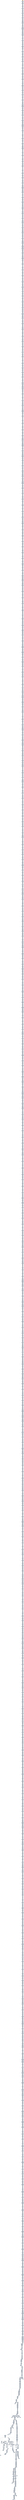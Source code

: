 digraph G {
node[shape=rectangle,style=filled,fillcolor=lightsteelblue,color=lightsteelblue]
bgcolor="transparent"
a0x004017b1orl_eax_ebp[label="start\norl %eax, %ebp",color="lightgrey",fillcolor="orange"];
a0x004017b3movw_bx_di[label="0x004017b3\nmovw %bx, %di"];
a0x004017b6movl_0x412c6cUINT32__116esp_[label="0x004017b6\nmovl $0x412c6c<UINT32>, -116(%esp)"];
a0x004017beorl_eax_ebp[label="0x004017be\norl %eax, %ebp"];
a0x004017c0movl__116esp__eax[label="0x004017c0\nmovl -116(%esp), %eax"];
a0x004017c4movl_0x3c8a40fUINT32_eax_[label="0x004017c4\nmovl $0x3c8a40f<UINT32>, (%eax)"];
a0x004017camovw_bx_di[label="0x004017ca\nmovw %bx, %di"];
a0x004017cdxorw_ax_dx[label="0x004017cd\nxorw %ax, %dx"];
a0x004017d0xorl_eax_eax[label="0x004017d0\nxorl %eax, %eax"];
a0x004017d2movb_0x4UINT8_al[label="0x004017d2\nmovb $0x4<UINT8>, %al"];
a0x004017d4addl_eax__116esp_[label="0x004017d4\naddl %eax, -116(%esp)"];
a0x004017d8xorw_ax_dx[label="0x004017d8\nxorw %ax, %dx"];
a0x004017dbmovl__116esp__ecx[label="0x004017db\nmovl -116(%esp), %ecx"];
a0x004017dfaddl_0x8c2444c7UINT32_ecx_[label="0x004017df\naddl $0x8c2444c7<UINT32>, (%ecx)"];
a0x004017e5addw_cx_bx[label="0x004017e5\naddw %cx, %bx"];
a0x004017e8xorl_eax_eax[label="0x004017e8\nxorl %eax, %eax"];
a0x004017eamovb_0x4UINT8_al[label="0x004017ea\nmovb $0x4<UINT8>, %al"];
a0x004017ecaddl_eax__116esp_[label="0x004017ec\naddl %eax, -116(%esp)"];
a0x004017f0andw_bx_dx[label="0x004017f0\nandw %bx, %dx"];
a0x004017f3movl__116esp__ebx[label="0x004017f3\nmovl -116(%esp), %ebx"];
a0x004017f7movl_0x40fc6cUINT32_ebx_[label="0x004017f7\nmovl $0x40fc6c<UINT32>, (%ebx)"];
a0x004017fdleal_0x2ebp__ebx[label="0x004017fd\nleal 0x2(%ebp), %ebx"];
a0x00401800xorl_ecx_ecx[label="0x00401800\nxorl %ecx, %ecx"];
a0x00401802movb_0x4UINT8_cl[label="0x00401802\nmovb $0x4<UINT8>, %cl"];
a0x00401804addl_ecx__116esp_[label="0x00401804\naddl %ecx, -116(%esp)"];
a0x00401808movw_di_dx[label="0x00401808\nmovw %di, %dx"];
a0x0040180bmovl__116esp__ecx[label="0x0040180b\nmovl -116(%esp), %ecx"];
a0x0040180forl_0x3c8a40fUINT32_ecx_[label="0x0040180f\norl $0x3c8a40f<UINT32>, (%ecx)"];
a0x00401815andl_esi_ebp[label="0x00401815\nandl %esi, %ebp"];
a0x00401817leal_0x40defbeax__ecx[label="0x00401817\nleal 0x40defb(%eax), %ecx"];
a0x0040181dxorl_eax_eax[label="0x0040181d\nxorl %eax, %eax"];
a0x0040181fmovb_0x4UINT8_al[label="0x0040181f\nmovb $0x4<UINT8>, %al"];
a0x00401821addl_eax__116esp_[label="0x00401821\naddl %eax, -116(%esp)"];
a0x00401825leal_0x40defbeax__ecx[label="0x00401825\nleal 0x40defb(%eax), %ecx"];
a0x0040182bmovl__116esp__edx[label="0x0040182b\nmovl -116(%esp), %edx"];
a0x0040182fmovl_0x8c24548bUINT32_edx_[label="0x0040182f\nmovl $0x8c24548b<UINT32>, (%edx)"];
a0x00401835addw_dx_bx[label="0x00401835\naddw %dx, %bx"];
a0x00401838xorl_ecx_ecx[label="0x00401838\nxorl %ecx, %ecx"];
a0x0040183amovb_0x4UINT8_cl[label="0x0040183a\nmovb $0x4<UINT8>, %cl"];
a0x0040183caddl_ecx__116esp_[label="0x0040183c\naddl %ecx, -116(%esp)"];
a0x00401840andl_ebp_edi[label="0x00401840\nandl %ebp, %edi"];
a0x00401842shrdl_0x3UINT8_ecx_eax[label="0x00401842\nshrdl $0x3<UINT8>, %ecx, %eax"];
a0x00401846movl__116esp__eax[label="0x00401846\nmovl -116(%esp), %eax"];
a0x0040184aaddl_0xd9a20281UINT32_eax_[label="0x0040184a\naddl $0xd9a20281<UINT32>, (%eax)"];
a0x00401850shrdl_0x3UINT8_ecx_eax[label="0x00401850\nshrdl $0x3<UINT8>, %ecx, %eax"];
a0x00401854roll_0x2UINT8_ebp[label="0x00401854\nroll $0x2<UINT8>, %ebp"];
a0x00401857shrl_0x2UINT8_ebx[label="0x00401857\nshrl $0x2<UINT8>, %ebx"];
a0x0040185axorl_edx_edx[label="0x0040185a\nxorl %edx, %edx"];
a0x0040185cmovb_0x4UINT8_dl[label="0x0040185c\nmovb $0x4<UINT8>, %dl"];
a0x0040185eaddl_edx__116esp_[label="0x0040185e\naddl %edx, -116(%esp)"];
a0x00401862roll_0x2UINT8_ebp[label="0x00401862\nroll $0x2<UINT8>, %ebp"];
a0x00401865shrl_0x2UINT8_ebx[label="0x00401865\nshrl $0x2<UINT8>, %ebx"];
a0x00401868movl__116esp__ebx[label="0x00401868\nmovl -116(%esp), %ebx"];
a0x0040186corl_0x3281d7c5UINT32_ebx_[label="0x0040186c\norl $0x3281d7c5<UINT32>, (%ebx)"];
a0x00401872shrl_0x2UINT8_ebx[label="0x00401872\nshrl $0x2<UINT8>, %ebx"];
a0x00401875orl_esi_ebx[label="0x00401875\norl %esi, %ebx"];
a0x00401877testw_dx_ax[label="0x00401877\ntestw %dx, %ax"];
a0x0040187axorl_edx_edx[label="0x0040187a\nxorl %edx, %edx"];
a0x0040187cmovb_0x4UINT8_dl[label="0x0040187c\nmovb $0x4<UINT8>, %dl"];
a0x0040187eaddl_edx__116esp_[label="0x0040187e\naddl %edx, -116(%esp)"];
a0x00401882orl_esi_ebx[label="0x00401882\norl %esi, %ebx"];
a0x00401884movl__116esp__ecx[label="0x00401884\nmovl -116(%esp), %ecx"];
a0x00401888movl_0x97d56732UINT32_ecx_[label="0x00401888\nmovl $0x97d56732<UINT32>, (%ecx)"];
a0x0040188etestw_dx_ax[label="0x0040188e\ntestw %dx, %ax"];
a0x00401891movl_ebx_ecx[label="0x00401891\nmovl %ebx, %ecx"];
a0x00401893leal_0x2edi__ebp[label="0x00401893\nleal 0x2(%edi), %ebp"];
a0x00401896xorl_ecx_ecx[label="0x00401896\nxorl %ecx, %ecx"];
a0x00401898movb_0x4UINT8_cl[label="0x00401898\nmovb $0x4<UINT8>, %cl"];
a0x0040189aaddl_ecx__116esp_[label="0x0040189a\naddl %ecx, -116(%esp)"];
a0x0040189emovl_ebx_ecx[label="0x0040189e\nmovl %ebx, %ecx"];
a0x004018a0movl__116esp__ecx[label="0x004018a0\nmovl -116(%esp), %ecx"];
a0x004018a4addl_0xc933d92bUINT32_ecx_[label="0x004018a4\naddl $0xc933d92b<UINT32>, (%ecx)"];
a0x004018aaleal_0x2edi__ebp[label="0x004018aa\nleal 0x2(%edi), %ebp"];
a0x004018adxorl_ecx_ecx[label="0x004018ad\nxorl %ecx, %ecx"];
a0x004018afmovb_0x4UINT8_cl[label="0x004018af\nmovb $0x4<UINT8>, %cl"];
a0x004018b1addl_ecx__116esp_[label="0x004018b1\naddl %ecx, -116(%esp)"];
a0x004018b5movw_si_si[label="0x004018b5\nmovw %si, %si"];
a0x004018b8subw_si_cx[label="0x004018b8\nsubw %si, %cx"];
a0x004018bbmovl__116esp__edx[label="0x004018bb\nmovl -116(%esp), %edx"];
a0x004018bfaddl_0x4c0104b1UINT32_edx_[label="0x004018bf\naddl $0x4c0104b1<UINT32>, (%edx)"];
a0x004018c5subw_si_cx[label="0x004018c5\nsubw %si, %cx"];
a0x004018c8xorl_ebx_ebx[label="0x004018c8\nxorl %ebx, %ebx"];
a0x004018camovb_0x4UINT8_bl[label="0x004018ca\nmovb $0x4<UINT8>, %bl"];
a0x004018ccaddl_ebx__116esp_[label="0x004018cc\naddl %ebx, -116(%esp)"];
a0x004018d0leal_0x2edx__edx[label="0x004018d0\nleal 0x2(%edx), %edx"];
a0x004018d3orw_dx_di[label="0x004018d3\norw %dx, %di"];
a0x004018d6movl__116esp__eax[label="0x004018d6\nmovl -116(%esp), %eax"];
a0x004018damovl_0xf9338c24UINT32_eax_[label="0x004018da\nmovl $0xf9338c24<UINT32>, (%eax)"];
a0x004018e0orw_dx_di[label="0x004018e0\norw %dx, %di"];
a0x004018e3xorl_edx_edx[label="0x004018e3\nxorl %edx, %edx"];
a0x004018e5movb_0x4UINT8_dl[label="0x004018e5\nmovb $0x4<UINT8>, %dl"];
a0x004018e7addl_edx__116esp_[label="0x004018e7\naddl %edx, -116(%esp)"];
a0x004018ebtestw_ax_bx[label="0x004018eb\ntestw %ax, %bx"];
a0x004018eemovl__116esp__eax[label="0x004018ee\nmovl -116(%esp), %eax"];
a0x004018f2addl_0x8bfa8b66UINT32_eax_[label="0x004018f2\naddl $0x8bfa8b66<UINT32>, (%eax)"];
a0x004018f8xorw_di_dx[label="0x004018f8\nxorw %di, %dx"];
a0x004018fborl_eax_edi[label="0x004018fb\norl %eax, %edi"];
a0x004018fdandw_cx_dx[label="0x004018fd\nandw %cx, %dx"];
a0x00401900xorl_eax_eax[label="0x00401900\nxorl %eax, %eax"];
a0x00401902movb_0x4UINT8_al[label="0x00401902\nmovb $0x4<UINT8>, %al"];
a0x00401904addl_eax__116esp_[label="0x00401904\naddl %eax, -116(%esp)"];
a0x00401908orl_eax_edi[label="0x00401908\norl %eax, %edi"];
a0x0040190aandw_cx_dx[label="0x0040190a\nandw %cx, %dx"];
a0x0040190dmovl__116esp__ecx[label="0x0040190d\nmovl -116(%esp), %ecx"];
a0x00401911movl_0x818c245cUINT32_ecx_[label="0x00401911\nmovl $0x818c245c<UINT32>, (%ecx)"];
a0x00401917andw_cx_dx[label="0x00401917\nandw %cx, %dx"];
a0x0040191amovw_dx_bx[label="0x0040191a\nmovw %dx, %bx"];
a0x0040191dxorl_ecx_ecx[label="0x0040191d\nxorl %ecx, %ecx"];
a0x0040191fmovb_0x4UINT8_cl[label="0x0040191f\nmovb $0x4<UINT8>, %cl"];
a0x00401921addl_ecx__116esp_[label="0x00401921\naddl %ecx, -116(%esp)"];
a0x00401925movw_dx_bx[label="0x00401925\nmovw %dx, %bx"];
a0x00401928xaddl_ebx_eax[label="0x00401928\nxaddl %ebx, %eax"];
a0x0040192bmovl__116esp__eax[label="0x0040192b\nmovl -116(%esp), %eax"];
a0x0040192fmovl_0xbf004003UINT32_eax_[label="0x0040192f\nmovl $0xbf004003<UINT32>, (%eax)"];
a0x00401935xaddl_ebx_eax[label="0x00401935\nxaddl %ebx, %eax"];
a0x00401938andw_bx_cx[label="0x00401938\nandw %bx, %cx"];
a0x0040193bxorl_ebx_ebx[label="0x0040193b\nxorl %ebx, %ebx"];
a0x0040193dmovb_0x4UINT8_bl[label="0x0040193d\nmovb $0x4<UINT8>, %bl"];
a0x0040193faddl_ebx__116esp_[label="0x0040193f\naddl %ebx, -116(%esp)"];
a0x00401943andw_bx_cx[label="0x00401943\nandw %bx, %cx"];
a0x00401946movl__116esp__edi[label="0x00401946\nmovl -116(%esp), %edi"];
a0x0040194amovl_0xfa8b6610UINT32_eax[label="0x0040194a\nmovl $0xfa8b6610<UINT32>, %eax"];
a0x0040194fstosl_eax_es_edi_[label="0x0040194f\nstosl %eax, %es:(%edi)"];
a0x00401950orl_ebx_eax[label="0x00401950\norl %ebx, %eax"];
a0x00401952movw_cx_ax[label="0x00401952\nmovw %cx, %ax"];
a0x00401955rorl_0x2UINT8_edi[label="0x00401955\nrorl $0x2<UINT8>, %edi"];
a0x00401958xorl_eax_eax[label="0x00401958\nxorl %eax, %eax"];
a0x0040195amovb_0x4UINT8_al[label="0x0040195a\nmovb $0x4<UINT8>, %al"];
a0x0040195caddl_eax__116esp_[label="0x0040195c\naddl %eax, -116(%esp)"];
a0x00401960movw_cx_ax[label="0x00401960\nmovw %cx, %ax"];
a0x00401963movl__116esp__eax[label="0x00401963\nmovl -116(%esp), %eax"];
a0x00401967addl_0xfaeb918dUINT32_eax_[label="0x00401967\naddl $0xfaeb918d<UINT32>, (%eax)"];
a0x0040196drorl_0x2UINT8_edi[label="0x0040196d\nrorl $0x2<UINT8>, %edi"];
a0x00401970xorl_eax_eax[label="0x00401970\nxorl %eax, %eax"];
a0x00401972movb_0x4UINT8_al[label="0x00401972\nmovb $0x4<UINT8>, %al"];
a0x00401974addl_eax__116esp_[label="0x00401974\naddl %eax, -116(%esp)"];
a0x00401978movl_ebp_edx[label="0x00401978\nmovl %ebp, %edx"];
a0x0040197amovl__116esp__eax[label="0x0040197a\nmovl -116(%esp), %eax"];
a0x0040197emovl_0xc9330040UINT32_eax_[label="0x0040197e\nmovl $0xc9330040<UINT32>, (%eax)"];
a0x00401984imull_ecx_eax[label="0x00401984\nimull %ecx, %eax"];
a0x00401986xorl_ecx_ecx[label="0x00401986\nxorl %ecx, %ecx"];
a0x00401988movb_0x4UINT8_cl[label="0x00401988\nmovb $0x4<UINT8>, %cl"];
a0x0040198aaddl_ecx__116esp_[label="0x0040198a\naddl %ecx, -116(%esp)"];
a0x0040198eandl_edi_esi[label="0x0040198e\nandl %edi, %esi"];
a0x00401990movl__116esp__edx[label="0x00401990\nmovl -116(%esp), %edx"];
a0x00401994movl_0x4c0104b1UINT32_edx_[label="0x00401994\nmovl $0x4c0104b1<UINT32>, (%edx)"];
a0x0040199aaddw_si_ax[label="0x0040199a\naddw %si, %ax"];
a0x0040199dxorl_ebx_ebx[label="0x0040199d\nxorl %ebx, %ebx"];
a0x0040199fmovb_0x4UINT8_bl[label="0x0040199f\nmovb $0x4<UINT8>, %bl"];
a0x004019a1addl_ebx__116esp_[label="0x004019a1\naddl %ebx, -116(%esp)"];
a0x004019a5xorl_ebx_esi[label="0x004019a5\nxorl %ebx, %esi"];
a0x004019a7xorw_bx_cx[label="0x004019a7\nxorw %bx, %cx"];
a0x004019aamovl__116esp__ecx[label="0x004019aa\nmovl -116(%esp), %ecx"];
a0x004019aemovl_0x918d8c24UINT32_ecx_[label="0x004019ae\nmovl $0x918d8c24<UINT32>, (%ecx)"];
a0x004019b4xorw_bx_cx[label="0x004019b4\nxorw %bx, %cx"];
a0x004019b7testw_ax_ax[label="0x004019b7\ntestw %ax, %ax"];
a0x004019baxorl_ecx_ecx[label="0x004019ba\nxorl %ecx, %ecx"];
a0x004019bcmovb_0x4UINT8_cl[label="0x004019bc\nmovb $0x4<UINT8>, %cl"];
a0x004019beaddl_ecx__116esp_[label="0x004019be\naddl %ecx, -116(%esp)"];
a0x004019c2testw_ax_ax[label="0x004019c2\ntestw %ax, %ax"];
a0x004019c5shrdl_0x3UINT8_edx_eax[label="0x004019c5\nshrdl $0x3<UINT8>, %edx, %eax"];
a0x004019c9movl__116esp__edx[label="0x004019c9\nmovl -116(%esp), %edx"];
a0x004019cdaddl_0x40faebUINT32_edx_[label="0x004019cd\naddl $0x40faeb<UINT32>, (%edx)"];
a0x004019d3shrdl_0x3UINT8_edx_eax[label="0x004019d3\nshrdl $0x3<UINT8>, %edx, %eax"];
a0x004019d7xorl_eax_eax[label="0x004019d7\nxorl %eax, %eax"];
a0x004019d9movb_0x4UINT8_al[label="0x004019d9\nmovb $0x4<UINT8>, %al"];
a0x004019dbaddl_eax__116esp_[label="0x004019db\naddl %eax, -116(%esp)"];
a0x004019dfandw_ax_cx[label="0x004019df\nandw %ax, %cx"];
a0x004019e2movl__116esp__ecx[label="0x004019e2\nmovl -116(%esp), %ecx"];
a0x004019e6addl_0x8c24448bUINT32_ecx_[label="0x004019e6\naddl $0x8c24448b<UINT32>, (%ecx)"];
a0x004019ectestw_bp_bp[label="0x004019ec\ntestw %bp, %bp"];
a0x004019efxorl_edx_edx[label="0x004019ef\nxorl %edx, %edx"];
a0x004019f1movb_0x4UINT8_dl[label="0x004019f1\nmovb $0x4<UINT8>, %dl"];
a0x004019f3addl_edx__116esp_[label="0x004019f3\naddl %edx, -116(%esp)"];
a0x004019f7subw_ax_bx[label="0x004019f7\nsubw %ax, %bx"];
a0x004019famovl__116esp__eax[label="0x004019fa\nmovl -116(%esp), %eax"];
a0x004019feaddl_0x40500081UINT32_eax_[label="0x004019fe\naddl $0x40500081<UINT32>, (%eax)"];
a0x00401a04testl_edx_edx[label="0x00401a04\ntestl %edx, %edx"];
a0x00401a06orw_dx_cx[label="0x00401a06\norw %dx, %cx"];
a0x00401a09xorl_eax_eax[label="0x00401a09\nxorl %eax, %eax"];
a0x00401a0bmovb_0x4UINT8_al[label="0x00401a0b\nmovb $0x4<UINT8>, %al"];
a0x00401a0daddl_eax__116esp_[label="0x00401a0d\naddl %eax, -116(%esp)"];
a0x00401a11orw_dx_cx[label="0x00401a11\norw %dx, %cx"];
a0x00401a14movl__116esp__edx[label="0x00401a14\nmovl -116(%esp), %edx"];
a0x00401a18addl_0xda81b900UINT32_edx_[label="0x00401a18\naddl $0xda81b900<UINT32>, (%edx)"];
a0x00401a1eleal_0x40fae9ecx__edx[label="0x00401a1e\nleal 0x40fae9(%ecx), %edx"];
a0x00401a24xorl_ebx_ebx[label="0x00401a24\nxorl %ebx, %ebx"];
a0x00401a26movb_0x4UINT8_bl[label="0x00401a26\nmovb $0x4<UINT8>, %bl"];
a0x00401a28addl_ebx__116esp_[label="0x00401a28\naddl %ebx, -116(%esp)"];
a0x00401a2caddw_ax_di[label="0x00401a2c\naddw %ax, %di"];
a0x00401a2fsubl_0x40da79UINT32_ecx[label="0x00401a2f\nsubl $0x40da79<UINT32>, %ecx"];
a0x00401a35movl__116esp__eax[label="0x00401a35\nmovl -116(%esp), %eax"];
a0x00401a39addl_0x40da7cUINT32_eax_[label="0x00401a39\naddl $0x40da7c<UINT32>, (%eax)"];
a0x00401a3fsubl_0x40da79UINT32_ecx[label="0x00401a3f\nsubl $0x40da79<UINT32>, %ecx"];
a0x00401a45xorl_eax_eax[label="0x00401a45\nxorl %eax, %eax"];
a0x00401a47movb_0x4UINT8_al[label="0x00401a47\nmovb $0x4<UINT8>, %al"];
a0x00401a49addl_eax__116esp_[label="0x00401a49\naddl %eax, -116(%esp)"];
a0x00401a4dtestl_ebx_esi[label="0x00401a4d\ntestl %ebx, %esi"];
a0x00401a4fmovl_edx_ebp[label="0x00401a4f\nmovl %edx, %ebp"];
a0x00401a51movl__116esp__edx[label="0x00401a51\nmovl -116(%esp), %edx"];
a0x00401a55movl_0x4b2d233UINT32_edx_[label="0x00401a55\nmovl $0x4b2d233<UINT32>, (%edx)"];
a0x00401a5bmovl_edx_ebp[label="0x00401a5b\nmovl %edx, %ebp"];
a0x00401a5dandl_eax_esi[label="0x00401a5d\nandl %eax, %esi"];
a0x00401a5fandl_ebp_edx[label="0x00401a5f\nandl %ebp, %edx"];
a0x00401a61orw_cx_di[label="0x00401a61\norw %cx, %di"];
a0x00401a64xorl_ecx_ecx[label="0x00401a64\nxorl %ecx, %ecx"];
a0x00401a66movb_0x4UINT8_cl[label="0x00401a66\nmovb $0x4<UINT8>, %cl"];
a0x00401a68addl_ecx__116esp_[label="0x00401a68\naddl %ecx, -116(%esp)"];
a0x00401a6candl_eax_esi[label="0x00401a6c\nandl %eax, %esi"];
a0x00401a6eandl_ebp_edx[label="0x00401a6e\nandl %ebp, %edx"];
a0x00401a70orw_cx_di[label="0x00401a70\norw %cx, %di"];
a0x00401a73movl__116esp__ecx[label="0x00401a73\nmovl -116(%esp), %ecx"];
a0x00401a77addl_0x8c245401UINT32_ecx_[label="0x00401a77\naddl $0x8c245401<UINT32>, (%ecx)"];
a0x00401a7dandl_ebp_edx[label="0x00401a7d\nandl %ebp, %edx"];
a0x00401a7fxorl_ebx_ebx[label="0x00401a7f\nxorl %ebx, %ebx"];
a0x00401a81movb_0x4UINT8_bl[label="0x00401a81\nmovb $0x4<UINT8>, %bl"];
a0x00401a83addl_ebx__116esp_[label="0x00401a83\naddl %ebx, -116(%esp)"];
a0x00401a87orw_cx_di[label="0x00401a87\norw %cx, %di"];
a0x00401a8aandw_cx_di[label="0x00401a8a\nandw %cx, %di"];
a0x00401a8dmovl__116esp__edx[label="0x00401a8d\nmovl -116(%esp), %edx"];
a0x00401a91addl_0xde6df581UINT32_edx_[label="0x00401a91\naddl $0xde6df581<UINT32>, (%edx)"];
a0x00401a97andw_cx_di[label="0x00401a97\nandw %cx, %di"];
a0x00401a9axorl_eax_eax[label="0x00401a9a\nxorl %eax, %eax"];
a0x00401a9cmovb_0x4UINT8_al[label="0x00401a9c\nmovb $0x4<UINT8>, %al"];
a0x00401a9eaddl_eax__116esp_[label="0x00401a9e\naddl %eax, -116(%esp)"];
a0x00401aa2leal_0x40df7cesi__ebx[label="0x00401aa2\nleal 0x40df7c(%esi), %ebx"];
a0x00401aa8movl__116esp__edi[label="0x00401aa8\nmovl -116(%esp), %edi"];
a0x00401aacmovl_0x548b0040UINT32_eax[label="0x00401aac\nmovl $0x548b0040<UINT32>, %eax"];
a0x00401ab1stosl_eax_es_edi_[label="0x00401ab1\nstosl %eax, %es:(%edi)"];
a0x00401ab2subw_cx_bx[label="0x00401ab2\nsubw %cx, %bx"];
a0x00401ab5xorl_edx_edi[label="0x00401ab5\nxorl %edx, %edi"];
a0x00401ab7xorw_ax_bx[label="0x00401ab7\nxorw %ax, %bx"];
a0x00401abaxorl_ecx_ecx[label="0x00401aba\nxorl %ecx, %ecx"];
a0x00401abcmovb_0x4UINT8_cl[label="0x00401abc\nmovb $0x4<UINT8>, %cl"];
a0x00401abeaddl_ecx__116esp_[label="0x00401abe\naddl %ecx, -116(%esp)"];
a0x00401ac2xorl_edx_edi[label="0x00401ac2\nxorl %edx, %edi"];
a0x00401ac4xorw_ax_bx[label="0x00401ac4\nxorw %ax, %bx"];
a0x00401ac7movl__116esp__ecx[label="0x00401ac7\nmovl -116(%esp), %ecx"];
a0x00401acbaddl_0x2818c24UINT32_ecx_[label="0x00401acb\naddl $0x2818c24<UINT32>, (%ecx)"];
a0x00401ad1xorw_ax_bx[label="0x00401ad1\nxorw %ax, %bx"];
a0x00401ad4testw_di_si[label="0x00401ad4\ntestw %di, %si"];
a0x00401ad7addw_cx_dx[label="0x00401ad7\naddw %cx, %dx"];
a0x00401adaxorl_ebx_ebx[label="0x00401ada\nxorl %ebx, %ebx"];
a0x00401adcmovb_0x4UINT8_bl[label="0x00401adc\nmovb $0x4<UINT8>, %bl"];
a0x00401adeaddl_ebx__116esp_[label="0x00401ade\naddl %ebx, -116(%esp)"];
a0x00401ae2testw_di_si[label="0x00401ae2\ntestw %di, %si"];
a0x00401ae5movl__116esp__edx[label="0x00401ae5\nmovl -116(%esp), %edx"];
a0x00401ae9movl_0x3e8UINT32_edx_[label="0x00401ae9\nmovl $0x3e8<UINT32>, (%edx)"];
a0x00401aefaddw_cx_dx[label="0x00401aef\naddw %cx, %dx"];
a0x00401af2xorl_ecx_ecx[label="0x00401af2\nxorl %ecx, %ecx"];
a0x00401af4movb_0x4UINT8_cl[label="0x00401af4\nmovb $0x4<UINT8>, %cl"];
a0x00401af6addl_ecx__116esp_[label="0x00401af6\naddl %ecx, -116(%esp)"];
a0x00401afaorl_edx_ebx[label="0x00401afa\norl %edx, %ebx"];
a0x00401afcmovl__116esp__eax[label="0x00401afc\nmovl -116(%esp), %eax"];
a0x00401b00addl_0xfca2b66UINT32_eax_[label="0x00401b00\naddl $0xfca2b66<UINT32>, (%eax)"];
a0x00401b06xchgl_eax_ebx[label="0x00401b06\nxchgl %eax, %ebx"];
a0x00401b07addw_si_si[label="0x00401b07\naddw %si, %si"];
a0x00401b0axorw_bx_di[label="0x00401b0a\nxorw %bx, %di"];
a0x00401b0dtestw_di_cx[label="0x00401b0d\ntestw %di, %cx"];
a0x00401b10xorl_ecx_ecx[label="0x00401b10\nxorl %ecx, %ecx"];
a0x00401b12movb_0x4UINT8_cl[label="0x00401b12\nmovb $0x4<UINT8>, %cl"];
a0x00401b14addl_ecx__116esp_[label="0x00401b14\naddl %ecx, -116(%esp)"];
a0x00401b18addw_si_si[label="0x00401b18\naddw %si, %si"];
a0x00401b1bxorw_bx_di[label="0x00401b1b\nxorw %bx, %di"];
a0x00401b1emovl__116esp__ebx[label="0x00401b1e\nmovl -116(%esp), %ebx"];
a0x00401b22addl_0xc033d3b6UINT32_ebx_[label="0x00401b22\naddl $0xc033d3b6<UINT32>, (%ebx)"];
a0x00401b28xorw_bx_di[label="0x00401b28\nxorw %bx, %di"];
a0x00401b2bxorl_ecx_ecx[label="0x00401b2b\nxorl %ecx, %ecx"];
a0x00401b2dmovb_0x4UINT8_cl[label="0x00401b2d\nmovb $0x4<UINT8>, %cl"];
a0x00401b2faddl_ecx__116esp_[label="0x00401b2f\naddl %ecx, -116(%esp)"];
a0x00401b33testw_di_cx[label="0x00401b33\ntestw %di, %cx"];
a0x00401b36movl__116esp__edx[label="0x00401b36\nmovl -116(%esp), %edx"];
a0x00401b3aaddl_0x440104b0UINT32_edx_[label="0x00401b3a\naddl $0x440104b0<UINT32>, (%edx)"];
a0x00401b40orl_eax_ebp[label="0x00401b40\norl %eax, %ebp"];
a0x00401b42movw_bx_bp[label="0x00401b42\nmovw %bx, %bp"];
a0x00401b45xorl_eax_eax[label="0x00401b45\nxorl %eax, %eax"];
a0x00401b47movb_0x4UINT8_al[label="0x00401b47\nmovb $0x4<UINT8>, %al"];
a0x00401b49addl_eax__116esp_[label="0x00401b49\naddl %eax, -116(%esp)"];
a0x00401b4dmovw_bx_bp[label="0x00401b4d\nmovw %bx, %bp"];
a0x00401b50movl__116esp__eax[label="0x00401b50\nmovl -116(%esp), %eax"];
a0x00401b54addl_0xb60f8c24UINT32_eax_[label="0x00401b54\naddl $0xb60f8c24<UINT32>, (%eax)"];
a0x00401b5aaddw_cx_si[label="0x00401b5a\naddw %cx, %si"];
a0x00401b5dxorl_edx_edx[label="0x00401b5d\nxorl %edx, %edx"];
a0x00401b5fmovb_0x4UINT8_dl[label="0x00401b5f\nmovb $0x4<UINT8>, %dl"];
a0x00401b61addl_edx__116esp_[label="0x00401b61\naddl %edx, -116(%esp)"];
a0x00401b65rcll_0x2UINT8_edx[label="0x00401b65\nrcll $0x2<UINT8>, %edx"];
a0x00401b68movl__116esp__ebx[label="0x00401b68\nmovl -116(%esp), %ebx"];
a0x00401b6cmovl_0x244c8bd3UINT32_ebx_[label="0x00401b6c\nmovl $0x244c8bd3<UINT32>, (%ebx)"];
a0x00401b72orl_0x40fb6aUINT32_ebp[label="0x00401b72\norl $0x40fb6a<UINT32>, %ebp"];
a0x00401b78xorl_ebx_ebx[label="0x00401b78\nxorl %ebx, %ebx"];
a0x00401b7amovb_0x4UINT8_bl[label="0x00401b7a\nmovb $0x4<UINT8>, %bl"];
a0x00401b7caddl_ebx__116esp_[label="0x00401b7c\naddl %ebx, -116(%esp)"];
a0x00401b80rcll_0x2UINT8_edi[label="0x00401b80\nrcll $0x2<UINT8>, %edi"];
a0x00401b83movl__116esp__eax[label="0x00401b83\nmovl -116(%esp), %eax"];
a0x00401b87addl_0xda01818cUINT32_eax_[label="0x00401b87\naddl $0xda01818c<UINT32>, (%eax)"];
a0x00401b8dmovsbl_dh_eax[label="0x00401b8d\nmovsbl %dh, %eax"];
a0x00401b90orw_cx_dx[label="0x00401b90\norw %cx, %dx"];
a0x00401b93xorl_eax_eax[label="0x00401b93\nxorl %eax, %eax"];
a0x00401b95movb_0x4UINT8_al[label="0x00401b95\nmovb $0x4<UINT8>, %al"];
a0x00401b97addl_eax__116esp_[label="0x00401b97\naddl %eax, -116(%esp)"];
a0x00401b9borw_cx_dx[label="0x00401b9b\norw %cx, %dx"];
a0x00401b9emovl__116esp__edx[label="0x00401b9e\nmovl -116(%esp), %edx"];
a0x00401ba2movl_0x81be5cd0UINT32_edx_[label="0x00401ba2\nmovl $0x81be5cd0<UINT32>, (%edx)"];
a0x00401ba8andl_eax_eax[label="0x00401ba8\nandl %eax, %eax"];
a0x00401baaxorl_ebx_ebx[label="0x00401baa\nxorl %ebx, %ebx"];
a0x00401bacmovb_0x4UINT8_bl[label="0x00401bac\nmovb $0x4<UINT8>, %bl"];
a0x00401baeaddl_ebx__116esp_[label="0x00401bae\naddl %ebx, -116(%esp)"];
a0x00401bb2testw_dx_bx[label="0x00401bb2\ntestw %dx, %bx"];
a0x00401bb5movl__116esp__eax[label="0x00401bb5\nmovl -116(%esp), %eax"];
a0x00401bb9orl_0xe3742931UINT32_eax_[label="0x00401bb9\norl $0xe3742931<UINT32>, (%eax)"];
a0x00401bbfshll_0x2UINT8_eax[label="0x00401bbf\nshll $0x2<UINT8>, %eax"];
a0x00401bc2leal_0x2ebx__ebp[label="0x00401bc2\nleal 0x2(%ebx), %ebp"];
a0x00401bc5xorl_edx_edx[label="0x00401bc5\nxorl %edx, %edx"];
a0x00401bc7movb_0x4UINT8_dl[label="0x00401bc7\nmovb $0x4<UINT8>, %dl"];
a0x00401bc9addl_edx__116esp_[label="0x00401bc9\naddl %edx, -116(%esp)"];
a0x00401bcdleal_0x2ebx__ebp[label="0x00401bcd\nleal 0x2(%ebx), %ebp"];
a0x00401bd0roll_0x2UINT8_ebp[label="0x00401bd0\nroll $0x2<UINT8>, %ebp"];
a0x00401bd3movl__116esp__ebx[label="0x00401bd3\nmovl -116(%esp), %ebx"];
a0x00401bd7orl_0xc0b60faeUINT32_ebx_[label="0x00401bd7\norl $0xc0b60fae<UINT32>, (%ebx)"];
a0x00401bddroll_0x2UINT8_ebp[label="0x00401bdd\nroll $0x2<UINT8>, %ebp"];
a0x00401be0sbbl_0x2UINT8_ecx[label="0x00401be0\nsbbl $0x2<UINT8>, %ecx"];
a0x00401be3orl_ecx_ebp[label="0x00401be3\norl %ecx, %ebp"];
a0x00401be5xorl_ebx_ebx[label="0x00401be5\nxorl %ebx, %ebx"];
a0x00401be7movb_0x4UINT8_bl[label="0x00401be7\nmovb $0x4<UINT8>, %bl"];
a0x00401be9addl_ebx__116esp_[label="0x00401be9\naddl %ebx, -116(%esp)"];
a0x00401bedsbbl_0x2UINT8_ecx[label="0x00401bed\nsbbl $0x2<UINT8>, %ecx"];
a0x00401bf0movl__116esp__ebx[label="0x00401bf0\nmovl -116(%esp), %ebx"];
a0x00401bf4addl_0xc633ef33UINT32_ebx_[label="0x00401bf4\naddl $0xc633ef33<UINT32>, (%ebx)"];
a0x00401bfaorl_ecx_ebp[label="0x00401bfa\norl %ecx, %ebp"];
a0x00401bfcxorl_ebx_ebx[label="0x00401bfc\nxorl %ebx, %ebx"];
a0x00401bfemovb_0x4UINT8_bl[label="0x00401bfe\nmovb $0x4<UINT8>, %bl"];
a0x00401c00addl_ebx__116esp_[label="0x00401c00\naddl %ebx, -116(%esp)"];
a0x00401c04movw_si_di[label="0x00401c04\nmovw %si, %di"];
a0x00401c07movl__116esp__ecx[label="0x00401c07\nmovl -116(%esp), %ecx"];
a0x00401c0baddl_0x4b3db33UINT32_ecx_[label="0x00401c0b\naddl $0x4b3db33<UINT32>, (%ecx)"];
a0x00401c11subl_ebp_ecx[label="0x00401c11\nsubl %ebp, %ecx"];
a0x00401c13xorl_eax_eax[label="0x00401c13\nxorl %eax, %eax"];
a0x00401c15movb_0x4UINT8_al[label="0x00401c15\nmovb $0x4<UINT8>, %al"];
a0x00401c17addl_eax__116esp_[label="0x00401c17\naddl %eax, -116(%esp)"];
a0x00401c1bsubl_0x40d86aUINT32_edx[label="0x00401c1b\nsubl $0x40d86a<UINT32>, %edx"];
a0x00401c21movl__116esp__ebx[label="0x00401c21\nmovl -116(%esp), %ebx"];
a0x00401c25movl_0x8c245c01UINT32_ebx_[label="0x00401c25\nmovl $0x8c245c01<UINT32>, (%ebx)"];
a0x00401c2btestw_si_si[label="0x00401c2b\ntestw %si, %si"];
a0x00401c2exorl_ebx_ebx[label="0x00401c2e\nxorl %ebx, %ebx"];
a0x00401c30movb_0x4UINT8_bl[label="0x00401c30\nmovb $0x4<UINT8>, %bl"];
a0x00401c32addl_ebx__116esp_[label="0x00401c32\naddl %ebx, -116(%esp)"];
a0x00401c36xorl_edi_esi[label="0x00401c36\nxorl %edi, %esi"];
a0x00401c38movl__116esp__eax[label="0x00401c38\nmovl -116(%esp), %eax"];
a0x00401c3caddl_0xc633ef33UINT32_eax_[label="0x00401c3c\naddl $0xc633ef33<UINT32>, (%eax)"];
a0x00401c42movw_bx_bp[label="0x00401c42\nmovw %bx, %bp"];
a0x00401c45leal_0x40defbeax__ecx[label="0x00401c45\nleal 0x40defb(%eax), %ecx"];
a0x00401c4bxorl_eax_eax[label="0x00401c4b\nxorl %eax, %eax"];
a0x00401c4dmovb_0x4UINT8_al[label="0x00401c4d\nmovb $0x4<UINT8>, %al"];
a0x00401c4faddl_eax__116esp_[label="0x00401c4f\naddl %eax, -116(%esp)"];
a0x00401c53leal_0x40defbeax__ecx[label="0x00401c53\nleal 0x40defb(%eax), %ecx"];
a0x00401c59movl__116esp__edx[label="0x00401c59\nmovl -116(%esp), %edx"];
a0x00401c5daddl_0x8c245c8bUINT32_edx_[label="0x00401c5d\naddl $0x8c245c8b<UINT32>, (%edx)"];
a0x00401c63movw_ax_bp[label="0x00401c63\nmovw %ax, %bp"];
a0x00401c66rcll_0x2UINT8_ebp[label="0x00401c66\nrcll $0x2<UINT8>, %ebp"];
a0x00401c69xorl_ecx_ecx[label="0x00401c69\nxorl %ecx, %ecx"];
a0x00401c6bmovb_0x4UINT8_cl[label="0x00401c6b\nmovb $0x4<UINT8>, %cl"];
a0x00401c6daddl_ecx__116esp_[label="0x00401c6d\naddl %ecx, -116(%esp)"];
a0x00401c71rcll_0x2UINT8_ebp[label="0x00401c71\nrcll $0x2<UINT8>, %ebp"];
a0x00401c74testl_ebp_ebp[label="0x00401c74\ntestl %ebp, %ebp"];
a0x00401c76movl__116esp__ebx[label="0x00401c76\nmovl -116(%esp), %ebx"];
a0x00401c7aaddl_0xd7d30381UINT32_ebx_[label="0x00401c7a\naddl $0xd7d30381<UINT32>, (%ebx)"];
a0x00401c80testl_ebp_ebp[label="0x00401c80\ntestl %ebp, %ebp"];
a0x00401c82xorl_ecx_ecx[label="0x00401c82\nxorl %ecx, %ecx"];
a0x00401c84movb_0x4UINT8_cl[label="0x00401c84\nmovb $0x4<UINT8>, %cl"];
a0x00401c86addl_ecx__116esp_[label="0x00401c86\naddl %ecx, -116(%esp)"];
a0x00401c8asubl_0x40dbeaUINT32_edi[label="0x00401c8a\nsubl $0x40dbea<UINT32>, %edi"];
a0x00401c90movl__116esp__eax[label="0x00401c90\nmovl -116(%esp), %eax"];
a0x00401c94addl_0x33815118UINT32_eax_[label="0x00401c94\naddl $0x33815118<UINT32>, (%eax)"];
a0x00401c9amovsbl_ch_ebx[label="0x00401c9a\nmovsbl %ch, %ebx"];
a0x00401c9dxorl_ebx_ebx[label="0x00401c9d\nxorl %ebx, %ebx"];
a0x00401c9fmovb_0x4UINT8_bl[label="0x00401c9f\nmovb $0x4<UINT8>, %bl"];
a0x00401ca1addl_ebx__116esp_[label="0x00401ca1\naddl %ebx, -116(%esp)"];
a0x00401ca5shrdl_0x3UINT8_eax_eax[label="0x00401ca5\nshrdl $0x3<UINT8>, %eax, %eax"];
a0x00401ca9shldl_0x3UINT8_ebx_eax[label="0x00401ca9\nshldl $0x3<UINT8>, %ebx, %eax"];
a0x00401cadmovl__116esp__ecx[label="0x00401cad\nmovl -116(%esp), %ecx"];
a0x00401cb1movl_0xec189793UINT32_ecx_[label="0x00401cb1\nmovl $0xec189793<UINT32>, (%ecx)"];
a0x00401cb7shldl_0x3UINT8_ebx_eax[label="0x00401cb7\nshldl $0x3<UINT8>, %ebx, %eax"];
a0x00401cbbxorl_edx_edx[label="0x00401cbb\nxorl %edx, %edx"];
a0x00401cbdmovb_0x4UINT8_dl[label="0x00401cbd\nmovb $0x4<UINT8>, %dl"];
a0x00401cbfaddl_edx__116esp_[label="0x00401cbf\naddl %edx, -116(%esp)"];
a0x00401cc3movl_edi_ebp[label="0x00401cc3\nmovl %edi, %ebp"];
a0x00401cc5movl__116esp__eax[label="0x00401cc5\nmovl -116(%esp), %eax"];
a0x00401cc9movl_0xc281c633UINT32_eax_[label="0x00401cc9\nmovl $0xc281c633<UINT32>, (%eax)"];
a0x00401ccfmovl_eax_ebp[label="0x00401ccf\nmovl %eax, %ebp"];
a0x00401cd1subl_0x2UINT8_eax[label="0x00401cd1\nsubl $0x2<UINT8>, %eax"];
a0x00401cd4xorl_edx_edx[label="0x00401cd4\nxorl %edx, %edx"];
a0x00401cd6movb_0x4UINT8_dl[label="0x00401cd6\nmovb $0x4<UINT8>, %dl"];
a0x00401cd8addl_edx__116esp_[label="0x00401cd8\naddl %edx, -116(%esp)"];
a0x00401cdcsubl_0x2UINT8_eax[label="0x00401cdc\nsubl $0x2<UINT8>, %eax"];
a0x00401cdfmovl__116esp__eax[label="0x00401cdf\nmovl -116(%esp), %eax"];
a0x00401ce3movl_0x40deefUINT32_eax_[label="0x00401ce3\nmovl $0x40deef<UINT32>, (%eax)"];
a0x00401ce9andl_0x40ddeeUINT32_ebx[label="0x00401ce9\nandl $0x40ddee<UINT32>, %ebx"];
a0x00401cefxorl_edx_edx[label="0x00401cef\nxorl %edx, %edx"];
a0x00401cf1movb_0x4UINT8_dl[label="0x00401cf1\nmovb $0x4<UINT8>, %dl"];
a0x00401cf3addl_edx__116esp_[label="0x00401cf3\naddl %edx, -116(%esp)"];
a0x00401cf7orl_esi_ebp[label="0x00401cf7\norl %esi, %ebp"];
a0x00401cf9testl_eax_eax[label="0x00401cf9\ntestl %eax, %eax"];
a0x00401cfbtestw_si_di[label="0x00401cfb\ntestw %si, %di"];
a0x00401cfemovl__116esp__ebx[label="0x00401cfe\nmovl -116(%esp), %ebx"];
a0x00401d02movl_0x4b0c033UINT32_ebx_[label="0x00401d02\nmovl $0x4b0c033<UINT32>, (%ebx)"];
a0x00401d08testl_eax_eax[label="0x00401d08\ntestl %eax, %eax"];
a0x00401d0atestw_si_di[label="0x00401d0a\ntestw %si, %di"];
a0x00401d0dsubw_si_di[label="0x00401d0d\nsubw %si, %di"];
a0x00401d10xorl_ebx_ebx[label="0x00401d10\nxorl %ebx, %ebx"];
a0x00401d12movb_0x4UINT8_bl[label="0x00401d12\nmovb $0x4<UINT8>, %bl"];
a0x00401d14addl_ebx__116esp_[label="0x00401d14\naddl %ebx, -116(%esp)"];
a0x00401d18testw_si_di[label="0x00401d18\ntestw %si, %di"];
a0x00401d1bmovl__116esp__edx[label="0x00401d1b\nmovl -116(%esp), %edx"];
a0x00401d1faddl_0x8c244401UINT32_edx_[label="0x00401d1f\naddl $0x8c244401<UINT32>, (%edx)"];
a0x00401d25subw_si_di[label="0x00401d25\nsubw %si, %di"];
a0x00401d28testw_bx_di[label="0x00401d28\ntestw %bx, %di"];
a0x00401d2bxorl_ecx_ecx[label="0x00401d2b\nxorl %ecx, %ecx"];
a0x00401d2dmovb_0x4UINT8_cl[label="0x00401d2d\nmovb $0x4<UINT8>, %cl"];
a0x00401d2faddl_ecx__116esp_[label="0x00401d2f\naddl %ecx, -116(%esp)"];
a0x00401d33testw_bx_di[label="0x00401d33\ntestw %bx, %di"];
a0x00401d36addl_edi_edi[label="0x00401d36\naddl %edi, %edi"];
a0x00401d38movl__116esp__ecx[label="0x00401d38\nmovl -116(%esp), %ecx"];
a0x00401d3caddl_0xdeefc281UINT32_ecx_[label="0x00401d3c\naddl $0xdeefc281<UINT32>, (%ecx)"];
a0x00401d42addl_edi_edi[label="0x00401d42\naddl %edi, %edi"];
a0x00401d44testw_dx_cx[label="0x00401d44\ntestw %dx, %cx"];
a0x00401d47xorl_ecx_ecx[label="0x00401d47\nxorl %ecx, %ecx"];
a0x00401d49movb_0x4UINT8_cl[label="0x00401d49\nmovb $0x4<UINT8>, %cl"];
a0x00401d4baddl_ecx__116esp_[label="0x00401d4b\naddl %ecx, -116(%esp)"];
a0x00401d4ftestw_dx_cx[label="0x00401d4f\ntestw %dx, %cx"];
a0x00401d52leal_0x2esi__eax[label="0x00401d52\nleal 0x2(%esi), %eax"];
a0x00401d55movl__116esp__edi[label="0x00401d55\nmovl -116(%esp), %edi"];
a0x00401d59movl_0x5c8b0040UINT32_eax[label="0x00401d59\nmovl $0x5c8b0040<UINT32>, %eax"];
a0x00401d5estosl_eax_es_edi_[label="0x00401d5e\nstosl %eax, %es:(%edi)"];
a0x00401d5fleal_0x2esi__eax[label="0x00401d5f\nleal 0x2(%esi), %eax"];
a0x00401d62xorl_ecx_ecx[label="0x00401d62\nxorl %ecx, %ecx"];
a0x00401d64movb_0x4UINT8_cl[label="0x00401d64\nmovb $0x4<UINT8>, %cl"];
a0x00401d66addl_ecx__116esp_[label="0x00401d66\naddl %ecx, -116(%esp)"];
a0x00401d6amovl_ebp_ebx[label="0x00401d6a\nmovl %ebp, %ebx"];
a0x00401d6cmovl__116esp__ecx[label="0x00401d6c\nmovl -116(%esp), %ecx"];
a0x00401d70movl_0x3818c24UINT32_ecx_[label="0x00401d70\nmovl $0x3818c24<UINT32>, (%ecx)"];
a0x00401d76subl_0x40d86aUINT32_edx[label="0x00401d76\nsubl $0x40d86a<UINT32>, %edx"];
a0x00401d7cxorl_ebx_ebx[label="0x00401d7c\nxorl %ebx, %ebx"];
a0x00401d7emovb_0x4UINT8_bl[label="0x00401d7e\nmovb $0x4<UINT8>, %bl"];
a0x00401d80addl_ebx__116esp_[label="0x00401d80\naddl %ebx, -116(%esp)"];
a0x00401d84orl_ecx_ebx[label="0x00401d84\norl %ecx, %ebx"];
a0x00401d86movl__116esp__eax[label="0x00401d86\nmovl -116(%esp), %eax"];
a0x00401d8aaddl_0x3c0UINT32_eax_[label="0x00401d8a\naddl $0x3c0<UINT32>, (%eax)"];
a0x00401d90movzbl_ch_eax[label="0x00401d90\nmovzbl %ch, %eax"];
a0x00401d93xorl_edx_edx[label="0x00401d93\nxorl %edx, %edx"];
a0x00401d95movb_0x4UINT8_dl[label="0x00401d95\nmovb $0x4<UINT8>, %dl"];
a0x00401d97addl_edx__116esp_[label="0x00401d97\naddl %edx, -116(%esp)"];
a0x00401d9btestw_dx_di[label="0x00401d9b\ntestw %dx, %di"];
a0x00401d9emovl__116esp__edx[label="0x00401d9e\nmovl -116(%esp), %edx"];
a0x00401da2movl_0xd9f8968dUINT32_edx_[label="0x00401da2\nmovl $0xd9f8968d<UINT32>, (%edx)"];
a0x00401da8subl_edx_ebx[label="0x00401da8\nsubl %edx, %ebx"];
a0x00401daaxorl_edx_edx[label="0x00401daa\nxorl %edx, %edx"];
a0x00401dacmovb_0x4UINT8_dl[label="0x00401dac\nmovb $0x4<UINT8>, %dl"];
a0x00401daeaddl_edx__116esp_[label="0x00401dae\naddl %edx, -116(%esp)"];
a0x00401db2subl_esi_eax[label="0x00401db2\nsubl %esi, %eax"];
a0x00401db4movl_eax_edx[label="0x00401db4\nmovl %eax, %edx"];
a0x00401db6leal_0x2edx__eax[label="0x00401db6\nleal 0x2(%edx), %eax"];
a0x00401db9movl__116esp__ebx[label="0x00401db9\nmovl -116(%esp), %ebx"];
a0x00401dbdorl_0xd2330040UINT32_ebx_[label="0x00401dbd\norl $0xd2330040<UINT32>, (%ebx)"];
a0x00401dc3movl_eax_edx[label="0x00401dc3\nmovl %eax, %edx"];
a0x00401dc5leal_0x2edx__eax[label="0x00401dc5\nleal 0x2(%edx), %eax"];
a0x00401dc8xorl_eax_eax[label="0x00401dc8\nxorl %eax, %eax"];
a0x00401dcamovb_0x4UINT8_al[label="0x00401dca\nmovb $0x4<UINT8>, %al"];
a0x00401dccaddl_eax__116esp_[label="0x00401dcc\naddl %eax, -116(%esp)"];
a0x00401dd0leal_0x2edx__eax[label="0x00401dd0\nleal 0x2(%edx), %eax"];
a0x00401dd3movzbl_dh_edx[label="0x00401dd3\nmovzbl %dh, %edx"];
a0x00401dd6movl__116esp__ebx[label="0x00401dd6\nmovl -116(%esp), %ebx"];
a0x00401ddamovl_0x540104b2UINT32_ebx_[label="0x00401dda\nmovl $0x540104b2<UINT32>, (%ebx)"];
a0x00401de0movzbl_dh_edx[label="0x00401de0\nmovzbl %dh, %edx"];
a0x00401de3movw_ax_bp[label="0x00401de3\nmovw %ax, %bp"];
a0x00401de6sbbl_0x40fdfcUINT32_ebp[label="0x00401de6\nsbbl $0x40fdfc<UINT32>, %ebp"];
a0x00401decxorl_ebx_ebx[label="0x00401dec\nxorl %ebx, %ebx"];
a0x00401deemovb_0x4UINT8_bl[label="0x00401dee\nmovb $0x4<UINT8>, %bl"];
a0x00401df0addl_ebx__116esp_[label="0x00401df0\naddl %ebx, -116(%esp)"];
a0x00401df4movw_ax_bp[label="0x00401df4\nmovw %ax, %bp"];
a0x00401df7movl__116esp__ecx[label="0x00401df7\nmovl -116(%esp), %ecx"];
a0x00401dfbaddl_0x2b668c24UINT32_ecx_[label="0x00401dfb\naddl $0x2b668c24<UINT32>, (%ecx)"];
a0x00401e01sbbl_0x40fdfcUINT32_ebp[label="0x00401e01\nsbbl $0x40fdfc<UINT32>, %ebp"];
a0x00401e07xorl_ebx_ebx[label="0x00401e07\nxorl %ebx, %ebx"];
a0x00401e09movb_0x4UINT8_bl[label="0x00401e09\nmovb $0x4<UINT8>, %bl"];
a0x00401e0baddl_ebx__116esp_[label="0x00401e0b\naddl %ebx, -116(%esp)"];
a0x00401e0fleal_0x40d9eaecx__ebp[label="0x00401e0f\nleal 0x40d9ea(%ecx), %ebp"];
a0x00401e15movl__116esp__ecx[label="0x00401e15\nmovl -116(%esp), %ecx"];
a0x00401e19movl_0x244c8bfbUINT32_ecx_[label="0x00401e19\nmovl $0x244c8bfb<UINT32>, (%ecx)"];
a0x00401e1fsubl_eax_ebp[label="0x00401e1f\nsubl %eax, %ebp"];
a0x00401e21subw_bx_bx[label="0x00401e21\nsubw %bx, %bx"];
a0x00401e24xorl_ebx_ebx[label="0x00401e24\nxorl %ebx, %ebx"];
a0x00401e26movb_0x4UINT8_bl[label="0x00401e26\nmovb $0x4<UINT8>, %bl"];
a0x00401e28addl_ebx__116esp_[label="0x00401e28\naddl %ebx, -116(%esp)"];
a0x00401e2csubw_bx_bx[label="0x00401e2c\nsubw %bx, %bx"];
a0x00401e2fmovl__116esp__edx[label="0x00401e2f\nmovl -116(%esp), %edx"];
a0x00401e33addl_0x9001818cUINT32_edx_[label="0x00401e33\naddl $0x9001818c<UINT32>, (%edx)"];
a0x00401e39addw_ax_cx[label="0x00401e39\naddw %ax, %cx"];
a0x00401e3cshll_0x2UINT8_edx[label="0x00401e3c\nshll $0x2<UINT8>, %edx"];
a0x00401e3faddl_eax_ecx[label="0x00401e3f\naddl %eax, %ecx"];
a0x00401e41xorl_edx_edx[label="0x00401e41\nxorl %edx, %edx"];
a0x00401e43movb_0x4UINT8_dl[label="0x00401e43\nmovb $0x4<UINT8>, %dl"];
a0x00401e45addl_edx__116esp_[label="0x00401e45\naddl %edx, -116(%esp)"];
a0x00401e49shll_0x2UINT8_edx[label="0x00401e49\nshll $0x2<UINT8>, %edx"];
a0x00401e4cmovl__116esp__edx[label="0x00401e4c\nmovl -116(%esp), %edx"];
a0x00401e50addl_0x819c7df7UINT32_edx_[label="0x00401e50\naddl $0x819c7df7<UINT32>, (%edx)"];
a0x00401e56addl_eax_ecx[label="0x00401e56\naddl %eax, %ecx"];
a0x00401e58subl_ebx_eax[label="0x00401e58\nsubl %ebx, %eax"];
a0x00401e5axorl_eax_ecx[label="0x00401e5a\nxorl %eax, %ecx"];
a0x00401e5cxorl_ebx_ebx[label="0x00401e5c\nxorl %ebx, %ebx"];
a0x00401e5emovb_0x4UINT8_bl[label="0x00401e5e\nmovb $0x4<UINT8>, %bl"];
a0x00401e60addl_ebx__116esp_[label="0x00401e60\naddl %ebx, -116(%esp)"];
a0x00401e64subl_ebx_eax[label="0x00401e64\nsubl %ebx, %eax"];
a0x00401e66xorl_eax_ecx[label="0x00401e66\nxorl %eax, %ecx"];
a0x00401e68leal_0x2esi__ecx[label="0x00401e68\nleal 0x2(%esi), %ecx"];
a0x00401e6bmovl__116esp__ecx[label="0x00401e6b\nmovl -116(%esp), %ecx"];
a0x00401e6forl_0x7d301131UINT32_ecx_[label="0x00401e6f\norl $0x7d301131<UINT32>, (%ecx)"];
a0x00401e75xorl_eax_ecx[label="0x00401e75\nxorl %eax, %ecx"];
a0x00401e77leal_0x2esi__ecx[label="0x00401e77\nleal 0x2(%esi), %ecx"];
a0x00401e7axorl_eax_eax[label="0x00401e7a\nxorl %eax, %eax"];
a0x00401e7cmovb_0x4UINT8_al[label="0x00401e7c\nmovb $0x4<UINT8>, %al"];
a0x00401e7eaddl_eax__116esp_[label="0x00401e7e\naddl %eax, -116(%esp)"];
a0x00401e82leal_0x2esi__ecx[label="0x00401e82\nleal 0x2(%esi), %ecx"];
a0x00401e85movl__116esp__ebx[label="0x00401e85\nmovl -116(%esp), %ebx"];
a0x00401e89addl_0x33e80b8cUINT32_ebx_[label="0x00401e89\naddl $0x33e80b8c<UINT32>, (%ebx)"];
a0x00401e8forl_esi_eax[label="0x00401e8f\norl %esi, %eax"];
a0x00401e91xorl_ebx_ebx[label="0x00401e91\nxorl %ebx, %ebx"];
a0x00401e93movb_0x4UINT8_bl[label="0x00401e93\nmovb $0x4<UINT8>, %bl"];
a0x00401e95addl_ebx__116esp_[label="0x00401e95\naddl %ebx, -116(%esp)"];
a0x00401e99orl_ecx_esi[label="0x00401e99\norl %ecx, %esi"];
a0x00401e9bmovl__116esp__eax[label="0x00401e9b\nmovl -116(%esp), %eax"];
a0x00401e9forl_0x104b1c9UINT32_eax_[label="0x00401e9f\norl $0x104b1c9<UINT32>, (%eax)"];
a0x00401ea5rcll_0x2UINT8_eax[label="0x00401ea5\nrcll $0x2<UINT8>, %eax"];
a0x00401ea8testl_edx_ebx[label="0x00401ea8\ntestl %edx, %ebx"];
a0x00401eaaaddw_di_bp[label="0x00401eaa\naddw %di, %bp"];
a0x00401eadxorl_eax_eax[label="0x00401ead\nxorl %eax, %eax"];
a0x00401eafmovb_0x4UINT8_al[label="0x00401eaf\nmovb $0x4<UINT8>, %al"];
a0x00401eb1addl_eax__116esp_[label="0x00401eb1\naddl %eax, -116(%esp)"];
a0x00401eb5testl_edx_ebx[label="0x00401eb5\ntestl %edx, %ebx"];
a0x00401eb7movl__116esp__ecx[label="0x00401eb7\nmovl -116(%esp), %ecx"];
a0x00401ebbaddl_0x668c244cUINT32_ecx_[label="0x00401ebb\naddl $0x668c244c<UINT32>, (%ecx)"];
a0x00401ec1addw_di_bp[label="0x00401ec1\naddw %di, %bp"];
a0x00401ec4xorl_edx_edx[label="0x00401ec4\nxorl %edx, %edx"];
a0x00401ec6movb_0x4UINT8_dl[label="0x00401ec6\nmovb $0x4<UINT8>, %dl"];
a0x00401ec8addl_edx__116esp_[label="0x00401ec8\naddl %edx, -116(%esp)"];
a0x00401eccmovsbl_al_ecx[label="0x00401ecc\nmovsbl %al, %ecx"];
a0x00401ecfmovl__116esp__ebx[label="0x00401ecf\nmovl -116(%esp), %ebx"];
a0x00401ed3addl_0x8566f92bUINT32_ebx_[label="0x00401ed3\naddl $0x8566f92b<UINT32>, (%ebx)"];
a0x00401ed9orw_bx_bp[label="0x00401ed9\norw %bx, %bp"];
a0x00401edctestw_si_cx[label="0x00401edc\ntestw %si, %cx"];
a0x00401edfmovw_ax_cx[label="0x00401edf\nmovw %ax, %cx"];
a0x00401ee2xorl_ecx_ecx[label="0x00401ee2\nxorl %ecx, %ecx"];
a0x00401ee4movb_0x4UINT8_cl[label="0x00401ee4\nmovb $0x4<UINT8>, %cl"];
a0x00401ee6addl_ecx__116esp_[label="0x00401ee6\naddl %ecx, -116(%esp)"];
a0x00401eeatestw_si_cx[label="0x00401eea\ntestw %si, %cx"];
a0x00401eedmovw_ax_cx[label="0x00401eed\nmovw %ax, %cx"];
a0x00401ef0movl__116esp__ecx[label="0x00401ef0\nmovl -116(%esp), %ecx"];
a0x00401ef4addl_0x24448bcaUINT32_ecx_[label="0x00401ef4\naddl $0x24448bca<UINT32>, (%ecx)"];
a0x00401efamovw_ax_cx[label="0x00401efa\nmovw %ax, %cx"];
a0x00401efdxorl_edx_edx[label="0x00401efd\nxorl %edx, %edx"];
a0x00401effmovb_0x4UINT8_dl[label="0x00401eff\nmovb $0x4<UINT8>, %dl"];
a0x00401f01addl_edx__116esp_[label="0x00401f01\naddl %edx, -116(%esp)"];
a0x00401f05subl_edi_eax[label="0x00401f05\nsubl %edi, %eax"];
a0x00401f07movl__116esp__edx[label="0x00401f07\nmovl -116(%esp), %edx"];
a0x00401f0baddl_0x818cUINT32_edx_[label="0x00401f0b\naddl $0x818c<UINT32>, (%edx)"];
a0x00401f11leal_0x2ebx__ebp[label="0x00401f11\nleal 0x2(%ebx), %ebp"];
a0x00401f14xorl_ebx_ebx[label="0x00401f14\nxorl %ebx, %ebx"];
a0x00401f16movb_0x4UINT8_bl[label="0x00401f16\nmovb $0x4<UINT8>, %bl"];
a0x00401f18addl_ebx__116esp_[label="0x00401f18\naddl %ebx, -116(%esp)"];
a0x00401f1caddw_si_bp[label="0x00401f1c\naddw %si, %bp"];
a0x00401f1fmovl__116esp__edx[label="0x00401f1f\nmovl -116(%esp), %edx"];
a0x00401f23addl_0x66be5700UINT32_edx_[label="0x00401f23\naddl $0x66be5700<UINT32>, (%edx)"];
a0x00401f29xorw_dx_bp[label="0x00401f29\nxorw %dx, %bp"];
a0x00401f2cxorl_eax_eax[label="0x00401f2c\nxorl %eax, %eax"];
a0x00401f2emovb_0x4UINT8_al[label="0x00401f2e\nmovb $0x4<UINT8>, %al"];
a0x00401f30addl_eax__116esp_[label="0x00401f30\naddl %eax, -116(%esp)"];
a0x00401f34movw_di_bx[label="0x00401f34\nmovw %di, %bx"];
a0x00401f37movl__116esp__edx[label="0x00401f37\nmovl -116(%esp), %edx"];
a0x00401f3baddl_0xdb33ca85UINT32_edx_[label="0x00401f3b\naddl $0xdb33ca85<UINT32>, (%edx)"];
a0x00401f41xorl_ebp_edi[label="0x00401f41\nxorl %ebp, %edi"];
a0x00401f43orw_ax_si[label="0x00401f43\norw %ax, %si"];
a0x00401f46leal_0x2ecx__ecx[label="0x00401f46\nleal 0x2(%ecx), %ecx"];
a0x00401f49xorl_edx_edx[label="0x00401f49\nxorl %edx, %edx"];
a0x00401f4bmovb_0x4UINT8_dl[label="0x00401f4b\nmovb $0x4<UINT8>, %dl"];
a0x00401f4daddl_edx__116esp_[label="0x00401f4d\naddl %edx, -116(%esp)"];
a0x00401f51orw_ax_si[label="0x00401f51\norw %ax, %si"];
a0x00401f54movl__116esp__ebx[label="0x00401f54\nmovl -116(%esp), %ebx"];
a0x00401f58addl_0x5c0104b3UINT32_ebx_[label="0x00401f58\naddl $0x5c0104b3<UINT32>, (%ebx)"];
a0x00401f5eleal_0x2ecx__ecx[label="0x00401f5e\nleal 0x2(%ecx), %ecx"];
a0x00401f61shldl_0x3UINT8_ecx_eax[label="0x00401f61\nshldl $0x3<UINT8>, %ecx, %eax"];
a0x00401f65xorl_ecx_ecx[label="0x00401f65\nxorl %ecx, %ecx"];
a0x00401f67movb_0x4UINT8_cl[label="0x00401f67\nmovb $0x4<UINT8>, %cl"];
a0x00401f69addl_ecx__116esp_[label="0x00401f69\naddl %ecx, -116(%esp)"];
a0x00401f6dshldl_0x3UINT8_ecx_eax[label="0x00401f6d\nshldl $0x3<UINT8>, %ecx, %eax"];
a0x00401f71movl__116esp__edi[label="0x00401f71\nmovl -116(%esp), %edi"];
a0x00401f75movl_0x23668c24UINT32_eax[label="0x00401f75\nmovl $0x23668c24<UINT32>, %eax"];
a0x00401f7astosl_eax_es_edi_[label="0x00401f7a\nstosl %eax, %es:(%edi)"];
a0x00401f7bleal_0x40d97febp__ebx[label="0x00401f7b\nleal 0x40d97f(%ebp), %ebx"];
a0x00401f81xorl_ebx_ebx[label="0x00401f81\nxorl %ebx, %ebx"];
a0x00401f83movb_0x4UINT8_bl[label="0x00401f83\nmovb $0x4<UINT8>, %bl"];
a0x00401f85addl_ebx__116esp_[label="0x00401f85\naddl %ebx, -116(%esp)"];
a0x00401f89movw_si_bx[label="0x00401f89\nmovw %si, %bx"];
a0x00401f8csubl_edi_edx[label="0x00401f8c\nsubl %edi, %edx"];
a0x00401f8emovl__116esp__ebx[label="0x00401f8e\nmovl -116(%esp), %ebx"];
a0x00401f92orl_0xe90b66f3UINT32_ebx_[label="0x00401f92\norl $0xe90b66f3<UINT32>, (%ebx)"];
a0x00401f98subl_edi_edx[label="0x00401f98\nsubl %edi, %edx"];
a0x00401f9aaddw_dx_bx[label="0x00401f9a\naddw %dx, %bx"];
a0x00401f9dsubw_bp_di[label="0x00401f9d\nsubw %bp, %di"];
a0x00401fa0xorl_eax_eax[label="0x00401fa0\nxorl %eax, %eax"];
a0x00401fa2movb_0x4UINT8_al[label="0x00401fa2\nmovb $0x4<UINT8>, %al"];
a0x00401fa4addl_eax__116esp_[label="0x00401fa4\naddl %eax, -116(%esp)"];
a0x00401fa8addw_dx_bx[label="0x00401fa8\naddw %dx, %bx"];
a0x00401fabsubw_bp_di[label="0x00401fab\nsubw %bp, %di"];
a0x00401faemovl__116esp__ecx[label="0x00401fae\nmovl -116(%esp), %ecx"];
a0x00401fb2addl_0x8c244c8bUINT32_ecx_[label="0x00401fb2\naddl $0x8c244c8b<UINT32>, (%ecx)"];
a0x00401fb8subw_bp_di[label="0x00401fb8\nsubw %bp, %di"];
a0x00401fbbsubl_0x2UINT8_ecx[label="0x00401fbb\nsubl $0x2<UINT8>, %ecx"];
a0x00401fbexorl_ecx_ecx[label="0x00401fbe\nxorl %ecx, %ecx"];
a0x00401fc0movb_0x4UINT8_cl[label="0x00401fc0\nmovb $0x4<UINT8>, %cl"];
a0x00401fc2addl_ecx__116esp_[label="0x00401fc2\naddl %ecx, -116(%esp)"];
a0x00401fc6subl_0x2UINT8_ecx[label="0x00401fc6\nsubl $0x2<UINT8>, %ecx"];
a0x00401fc9movl__116esp__edx[label="0x00401fc9\nmovl -116(%esp), %edx"];
a0x00401fcdaddl_0xae300181UINT32_edx_[label="0x00401fcd\naddl $0xae300181<UINT32>, (%edx)"];
a0x00401fd3addl_esi_esi[label="0x00401fd3\naddl %esi, %esi"];
a0x00401fd5xorl_edx_edx[label="0x00401fd5\nxorl %edx, %edx"];
a0x00401fd7movb_0x4UINT8_dl[label="0x00401fd7\nmovb $0x4<UINT8>, %dl"];
a0x00401fd9addl_edx__116esp_[label="0x00401fd9\naddl %edx, -116(%esp)"];
a0x00401fddaddw_si_bp[label="0x00401fdd\naddw %si, %bp"];
a0x00401fe0orl_0x40ffe8UINT32_edx[label="0x00401fe0\norl $0x40ffe8<UINT32>, %edx"];
a0x00401fe6movl__116esp__edx[label="0x00401fe6\nmovl -116(%esp), %edx"];
a0x00401feamovl_0x31813e9bUINT32_edx_[label="0x00401fea\nmovl $0x31813e9b<UINT32>, (%edx)"];
a0x00401ff0orl_0x40ffe8UINT32_edx[label="0x00401ff0\norl $0x40ffe8<UINT32>, %edx"];
a0x00401ff6xorl_ecx_ecx[label="0x00401ff6\nxorl %ecx, %ecx"];
a0x00401ff8movb_0x4UINT8_cl[label="0x00401ff8\nmovb $0x4<UINT8>, %cl"];
a0x00401ffaaddl_ecx__116esp_[label="0x00401ffa\naddl %ecx, -116(%esp)"];
a0x00401ffesubw_dx_cx[label="0x00401ffe\nsubw %dx, %cx"];
a0x00402001andl_ebx_ebx[label="0x00402001\nandl %ebx, %ebx"];
a0x00402003movl__116esp__edx[label="0x00402003\nmovl -116(%esp), %edx"];
a0x00402007orl_0x4687f685UINT32_edx_[label="0x00402007\norl $0x4687f685<UINT32>, (%edx)"];
a0x0040200dandl_ebx_ebx[label="0x0040200d\nandl %ebx, %ebx"];
a0x0040200ftestl_ebp_esi[label="0x0040200f\ntestl %ebp, %esi"];
a0x00402011testw_dx_dx[label="0x00402011\ntestw %dx, %dx"];
a0x00402014movw_cx_si[label="0x00402014\nmovw %cx, %si"];
a0x00402017xorl_ebx_ebx[label="0x00402017\nxorl %ebx, %ebx"];
a0x00402019movb_0x4UINT8_bl[label="0x00402019\nmovb $0x4<UINT8>, %bl"];
a0x0040201baddl_ebx__116esp_[label="0x0040201b\naddl %ebx, -116(%esp)"];
a0x0040201ftestl_ebp_esi[label="0x0040201f\ntestl %ebp, %esi"];
a0x00402021testw_dx_dx[label="0x00402021\ntestw %dx, %dx"];
a0x00402024movl__116esp__ecx[label="0x00402024\nmovl -116(%esp), %ecx"];
a0x00402028orl_0x81e90b66UINT32_ecx_[label="0x00402028\norl $0x81e90b66<UINT32>, (%ecx)"];
a0x0040202etestw_dx_dx[label="0x0040202e\ntestw %dx, %dx"];
a0x00402031movw_cx_si[label="0x00402031\nmovw %cx, %si"];
a0x00402034orl_ecx_ebp[label="0x00402034\norl %ecx, %ebp"];
a0x00402036xorl_ebx_ebx[label="0x00402036\nxorl %ebx, %ebx"];
a0x00402038movb_0x4UINT8_bl[label="0x00402038\nmovb $0x4<UINT8>, %bl"];
a0x0040203aaddl_ebx__116esp_[label="0x0040203a\naddl %ebx, -116(%esp)"];
a0x0040203emovw_cx_si[label="0x0040203e\nmovw %cx, %si"];
a0x00402041orl_ecx_ebp[label="0x00402041\norl %ecx, %ebp"];
a0x00402043movl__116esp__eax[label="0x00402043\nmovl -116(%esp), %eax"];
a0x00402047addl_0x40da69c6UINT32_eax_[label="0x00402047\naddl $0x40da69c6<UINT32>, (%eax)"];
a0x0040204dorl_ecx_ebp[label="0x0040204d\norl %ecx, %ebp"];
a0x0040204faddw_si_cx[label="0x0040204f\naddw %si, %cx"];
a0x00402052xorl_ebx_ebx[label="0x00402052\nxorl %ebx, %ebx"];
a0x00402054movb_0x4UINT8_bl[label="0x00402054\nmovb $0x4<UINT8>, %bl"];
a0x00402056addl_ebx__116esp_[label="0x00402056\naddl %ebx, -116(%esp)"];
a0x0040205aaddw_si_cx[label="0x0040205a\naddw %si, %cx"];
a0x0040205dandw_cx_bp[label="0x0040205d\nandw %cx, %bp"];
a0x00402060movl__116esp__ecx[label="0x00402060\nmovl -116(%esp), %ecx"];
a0x00402064addl_0xb3db3300UINT32_ecx_[label="0x00402064\naddl $0xb3db3300<UINT32>, (%ecx)"];
a0x0040206aandw_cx_bp[label="0x0040206a\nandw %cx, %bp"];
a0x0040206dxorl_ebx_ebx[label="0x0040206d\nxorl %ebx, %ebx"];
a0x0040206fmovb_0x4UINT8_bl[label="0x0040206f\nmovb $0x4<UINT8>, %bl"];
a0x00402071addl_ebx__116esp_[label="0x00402071\naddl %ebx, -116(%esp)"];
a0x00402075addl_0x40fd6bUINT32_ebp[label="0x00402075\naddl $0x40fd6b<UINT32>, %ebp"];
a0x0040207bmovl__116esp__ecx[label="0x0040207b\nmovl -116(%esp), %ecx"];
a0x0040207faddl_0x245c0104UINT32_ecx_[label="0x0040207f\naddl $0x245c0104<UINT32>, (%ecx)"];
a0x00402085orw_bp_di[label="0x00402085\norw %bp, %di"];
a0x00402088subl_0x40fa7fUINT32_eax[label="0x00402088\nsubl $0x40fa7f<UINT32>, %eax"];
a0x0040208exorl_edx_edx[label="0x0040208e\nxorl %edx, %edx"];
a0x00402090movb_0x4UINT8_dl[label="0x00402090\nmovb $0x4<UINT8>, %dl"];
a0x00402092addl_edx__116esp_[label="0x00402092\naddl %edx, -116(%esp)"];
a0x00402096subl_0x40fa7fUINT32_eax[label="0x00402096\nsubl $0x40fa7f<UINT32>, %eax"];
a0x0040209cmovl__116esp__ecx[label="0x0040209c\nmovl -116(%esp), %ecx"];
a0x004020a0addl_0x69c6818cUINT32_ecx_[label="0x004020a0\naddl $0x69c6818c<UINT32>, (%ecx)"];
a0x004020a6rorl_0x2UINT8_ebp[label="0x004020a6\nrorl $0x2<UINT8>, %ebp"];
a0x004020a9orw_di_cx[label="0x004020a9\norw %di, %cx"];
a0x004020acxorl_edx_edx[label="0x004020ac\nxorl %edx, %edx"];
a0x004020aemovb_0x4UINT8_dl[label="0x004020ae\nmovb $0x4<UINT8>, %dl"];
a0x004020b0addl_edx__116esp_[label="0x004020b0\naddl %edx, -116(%esp)"];
a0x004020b4orw_di_cx[label="0x004020b4\norw %di, %cx"];
a0x004020b7movl__116esp__ebx[label="0x004020b7\nmovl -116(%esp), %ebx"];
a0x004020bbaddl_0x8b0040daUINT32_ebx_[label="0x004020bb\naddl $0x8b0040da<UINT32>, (%ebx)"];
a0x004020c1subw_cx_bp[label="0x004020c1\nsubw %cx, %bp"];
a0x004020c4leal_0x40df7cesi__ebx[label="0x004020c4\nleal 0x40df7c(%esi), %ebx"];
a0x004020caxorl_ecx_ecx[label="0x004020ca\nxorl %ecx, %ecx"];
a0x004020ccmovb_0x4UINT8_cl[label="0x004020cc\nmovb $0x4<UINT8>, %cl"];
a0x004020ceaddl_ecx__116esp_[label="0x004020ce\naddl %ecx, -116(%esp)"];
a0x004020d2leal_0x40df7cesi__ebx[label="0x004020d2\nleal 0x40df7c(%esi), %ebx"];
a0x004020d8movl__116esp__edx[label="0x004020d8\nmovl -116(%esp), %edx"];
a0x004020dcaddl_0x818c2454UINT32_edx_[label="0x004020dc\naddl $0x818c2454<UINT32>, (%edx)"];
a0x004020e2leal_0x40d869esi__esi[label="0x004020e2\nleal 0x40d869(%esi), %esi"];
a0x004020e8xorl_ecx_ecx[label="0x004020e8\nxorl %ecx, %ecx"];
a0x004020eamovb_0x4UINT8_cl[label="0x004020ea\nmovb $0x4<UINT8>, %cl"];
a0x004020ecaddl_ecx__116esp_[label="0x004020ec\naddl %ecx, -116(%esp)"];
a0x004020f0imull_esi_eax[label="0x004020f0\nimull %esi, %eax"];
a0x004020f2movl__116esp__edx[label="0x004020f2\nmovl -116(%esp), %edx"];
a0x004020f6orl_0x15e802UINT32_edx_[label="0x004020f6\norl $0x15e802<UINT32>, (%edx)"];
a0x004020fcmovw_cx_cx[label="0x004020fc\nmovw %cx, %cx"];
a0x004020ffxorl_ecx_ecx[label="0x004020ff\nxorl %ecx, %ecx"];
a0x00402101movb_0x4UINT8_cl[label="0x00402101\nmovb $0x4<UINT8>, %cl"];
a0x00402103addl_ecx__116esp_[label="0x00402103\naddl %ecx, -116(%esp)"];
a0x00402107andw_cx_ax[label="0x00402107\nandw %cx, %ax"];
a0x0040210amovw_bp_cx[label="0x0040210a\nmovw %bp, %cx"];
a0x0040210dmovl__116esp__eax[label="0x0040210d\nmovl -116(%esp), %eax"];
a0x00402111addl_0xc80b6600UINT32_eax_[label="0x00402111\naddl $0xc80b6600<UINT32>, (%eax)"];
a0x00402117movw_bp_cx[label="0x00402117\nmovw %bp, %cx"];
a0x0040211axorl_edx_edx[label="0x0040211a\nxorl %edx, %edx"];
a0x0040211cmovb_0x4UINT8_dl[label="0x0040211c\nmovb $0x4<UINT8>, %dl"];
a0x0040211eaddl_edx__116esp_[label="0x0040211e\naddl %edx, -116(%esp)"];
a0x00402122andw_cx_bp[label="0x00402122\nandw %cx, %bp"];
a0x00402125movw_dx_ax[label="0x00402125\nmovw %dx, %ax"];
a0x00402128movl__116esp__ebx[label="0x00402128\nmovl -116(%esp), %ebx"];
a0x0040212caddl_0x4b3db33UINT32_ebx_[label="0x0040212c\naddl $0x4b3db33<UINT32>, (%ebx)"];
a0x00402132movw_dx_ax[label="0x00402132\nmovw %dx, %ax"];
a0x00402135leal_0x40deededx__edx[label="0x00402135\nleal 0x40deed(%edx), %edx"];
a0x0040213bxorl_ebx_ebx[label="0x0040213b\nxorl %ebx, %ebx"];
a0x0040213dmovb_0x4UINT8_bl[label="0x0040213d\nmovb $0x4<UINT8>, %bl"];
a0x0040213faddl_ebx__116esp_[label="0x0040213f\naddl %ebx, -116(%esp)"];
a0x00402143leal_0x40deededx__edx[label="0x00402143\nleal 0x40deed(%edx), %edx"];
a0x00402149movl__116esp__eax[label="0x00402149\nmovl -116(%esp), %eax"];
a0x0040214daddl_0x8c245c01UINT32_eax_[label="0x0040214d\naddl $0x8c245c01<UINT32>, (%eax)"];
a0x00402153addl_esi_ebx[label="0x00402153\naddl %esi, %ebx"];
a0x00402155xorl_ebx_ecx[label="0x00402155\nxorl %ebx, %ecx"];
a0x00402157shrdl_0x3UINT8_eax_eax[label="0x00402157\nshrdl $0x3<UINT8>, %eax, %eax"];
a0x0040215bxorl_edx_edx[label="0x0040215b\nxorl %edx, %edx"];
a0x0040215dmovb_0x4UINT8_dl[label="0x0040215d\nmovb $0x4<UINT8>, %dl"];
a0x0040215faddl_edx__116esp_[label="0x0040215f\naddl %edx, -116(%esp)"];
a0x00402163xorl_ebx_ecx[label="0x00402163\nxorl %ebx, %ecx"];
a0x00402165shrdl_0x3UINT8_eax_eax[label="0x00402165\nshrdl $0x3<UINT8>, %eax, %eax"];
a0x00402169movl__116esp__edx[label="0x00402169\nmovl -116(%esp), %edx"];
a0x0040216daddl_0x448bf703UINT32_edx_[label="0x0040216d\naddl $0x448bf703<UINT32>, (%edx)"];
a0x00402173shrdl_0x3UINT8_eax_eax[label="0x00402173\nshrdl $0x3<UINT8>, %eax, %eax"];
a0x00402177andw_dx_bp[label="0x00402177\nandw %dx, %bp"];
a0x0040217axorl_ecx_ecx[label="0x0040217a\nxorl %ecx, %ecx"];
a0x0040217cmovb_0x4UINT8_cl[label="0x0040217c\nmovb $0x4<UINT8>, %cl"];
a0x0040217eaddl_ecx__116esp_[label="0x0040217e\naddl %ecx, -116(%esp)"];
a0x00402182andw_dx_bp[label="0x00402182\nandw %dx, %bp"];
a0x00402185movl__116esp__edx[label="0x00402185\nmovl -116(%esp), %edx"];
a0x00402189addl_0x818c24UINT32_edx_[label="0x00402189\naddl $0x818c24<UINT32>, (%edx)"];
a0x0040218fsarl_0x2UINT8_edi[label="0x0040218f\nsarl $0x2<UINT8>, %edi"];
a0x00402192orw_cx_si[label="0x00402192\norw %cx, %si"];
a0x00402195xorl_ecx_ecx[label="0x00402195\nxorl %ecx, %ecx"];
a0x00402197movb_0x4UINT8_cl[label="0x00402197\nmovb $0x4<UINT8>, %cl"];
a0x00402199addl_ecx__116esp_[label="0x00402199\naddl %ecx, -116(%esp)"];
a0x0040219dorw_cx_si[label="0x0040219d\norw %cx, %si"];
a0x004021a0movl__116esp__edx[label="0x004021a0\nmovl -116(%esp), %edx"];
a0x004021a4orl_0xc3b74888UINT32_edx_[label="0x004021a4\norl $0xc3b74888<UINT32>, (%edx)"];
a0x004021aaaddw_ax_si[label="0x004021aa\naddw %ax, %si"];
a0x004021adsubl_ebx_ebx[label="0x004021ad\nsubl %ebx, %ebx"];
a0x004021aftestl_esi_esi[label="0x004021af\ntestl %esi, %esi"];
a0x004021b1xorl_ebx_ebx[label="0x004021b1\nxorl %ebx, %ebx"];
a0x004021b3movb_0x4UINT8_bl[label="0x004021b3\nmovb $0x4<UINT8>, %bl"];
a0x004021b5addl_ebx__116esp_[label="0x004021b5\naddl %ebx, -116(%esp)"];
a0x004021b9subl_ebx_ebx[label="0x004021b9\nsubl %ebx, %ebx"];
a0x004021bbmovl__116esp__eax[label="0x004021bb\nmovl -116(%esp), %eax"];
a0x004021bfmovl_0xf7883081UINT32_eax_[label="0x004021bf\nmovl $0xf7883081<UINT32>, (%eax)"];
a0x004021c5testl_esi_esi[label="0x004021c5\ntestl %esi, %esi"];
a0x004021c7xorl_ebx_ebx[label="0x004021c7\nxorl %ebx, %ebx"];
a0x004021c9movb_0x4UINT8_bl[label="0x004021c9\nmovb $0x4<UINT8>, %bl"];
a0x004021cbaddl_ebx__116esp_[label="0x004021cb\naddl %ebx, -116(%esp)"];
a0x004021cfsubl_ecx_esi[label="0x004021cf\nsubl %ecx, %esi"];
a0x004021d1subl_edi_esi[label="0x004021d1\nsubl %edi, %esi"];
a0x004021d3addl_esi_esi[label="0x004021d3\naddl %esi, %esi"];
a0x004021d5movl__116esp__edi[label="0x004021d5\nmovl -116(%esp), %edi"];
a0x004021d9movl_0xc6c193b7UINT32_eax[label="0x004021d9\nmovl $0xc6c193b7<UINT32>, %eax"];
a0x004021destosl_eax_es_edi_[label="0x004021de\nstosl %eax, %es:(%edi)"];
a0x004021dfsubl_edi_esi[label="0x004021df\nsubl %edi, %esi"];
a0x004021e1addl_esi_esi[label="0x004021e1\naddl %esi, %esi"];
a0x004021e3xorl_edx_edx[label="0x004021e3\nxorl %edx, %edx"];
a0x004021e5movb_0x4UINT8_dl[label="0x004021e5\nmovb $0x4<UINT8>, %dl"];
a0x004021e7addl_edx__116esp_[label="0x004021e7\naddl %edx, -116(%esp)"];
a0x004021ebaddl_esi_esi[label="0x004021eb\naddl %esi, %esi"];
a0x004021edxorw_di_cx[label="0x004021ed\nxorw %di, %cx"];
a0x004021f0movl__116esp__edx[label="0x004021f0\nmovl -116(%esp), %edx"];
a0x004021f4movl_0xb3db3302UINT32_edx_[label="0x004021f4\nmovl $0xb3db3302<UINT32>, (%edx)"];
a0x004021faxorw_di_cx[label="0x004021fa\nxorw %di, %cx"];
a0x004021fdxorl_ecx_ecx[label="0x004021fd\nxorl %ecx, %ecx"];
a0x004021ffmovb_0x4UINT8_cl[label="0x004021ff\nmovb $0x4<UINT8>, %cl"];
a0x00402201addl_ecx__116esp_[label="0x00402201\naddl %ecx, -116(%esp)"];
a0x00402205testl_edi_esi[label="0x00402205\ntestl %edi, %esi"];
a0x00402207movl_edi_ebp[label="0x00402207\nmovl %edi, %ebp"];
a0x00402209shll_0x2UINT8_ecx[label="0x00402209\nshll $0x2<UINT8>, %ecx"];
a0x0040220cmovl__116esp__ecx[label="0x0040220c\nmovl -116(%esp), %ecx"];
a0x00402210addl_0x245c0104UINT32_ecx_[label="0x00402210\naddl $0x245c0104<UINT32>, (%ecx)"];
a0x00402216movl_edi_ebp[label="0x00402216\nmovl %edi, %ebp"];
a0x00402218shll_0x2UINT8_ecx[label="0x00402218\nshll $0x2<UINT8>, %ecx"];
a0x0040221bleal_0x2edx__ebx[label="0x0040221b\nleal 0x2(%edx), %ebx"];
a0x0040221exorl_eax_eax[label="0x0040221e\nxorl %eax, %eax"];
a0x00402220movb_0x4UINT8_al[label="0x00402220\nmovb $0x4<UINT8>, %al"];
a0x00402222addl_eax__116esp_[label="0x00402222\naddl %eax, -116(%esp)"];
a0x00402226shll_0x2UINT8_ecx[label="0x00402226\nshll $0x2<UINT8>, %ecx"];
a0x00402229movl__116esp__edx[label="0x00402229\nmovl -116(%esp), %edx"];
a0x0040222daddl_0x8bee238cUINT32_edx_[label="0x0040222d\naddl $0x8bee238c<UINT32>, (%edx)"];
a0x00402233leal_0x2edx__ebx[label="0x00402233\nleal 0x2(%edx), %ebx"];
a0x00402236andl_edx_ebp[label="0x00402236\nandl %edx, %ebp"];
a0x00402238xorl_eax_eax[label="0x00402238\nxorl %eax, %eax"];
a0x0040223amovb_0x4UINT8_al[label="0x0040223a\nmovb $0x4<UINT8>, %al"];
a0x0040223caddl_eax__116esp_[label="0x0040223c\naddl %eax, -116(%esp)"];
a0x00402240andl_edx_ebp[label="0x00402240\nandl %edx, %ebp"];
a0x00402242movl_esi_ecx[label="0x00402242\nmovl %esi, %ecx"];
a0x00402244movsbl_dh_edx[label="0x00402244\nmovsbl %dh, %edx"];
a0x00402247movl__116esp__ecx[label="0x00402247\nmovl -116(%esp), %ecx"];
a0x0040224borl_0x818c2454UINT32_ecx_[label="0x0040224b\norl $0x818c2454<UINT32>, (%ecx)"];
a0x00402251movl_esi_ecx[label="0x00402251\nmovl %esi, %ecx"];
a0x00402253movsbl_dh_edx[label="0x00402253\nmovsbl %dh, %edx"];
a0x00402256xorl_edx_edx[label="0x00402256\nxorl %edx, %edx"];
a0x00402258movb_0x4UINT8_dl[label="0x00402258\nmovb $0x4<UINT8>, %dl"];
a0x0040225aaddl_edx__116esp_[label="0x0040225a\naddl %edx, -116(%esp)"];
a0x0040225emovsbl_dh_edx[label="0x0040225e\nmovsbl %dh, %edx"];
a0x00402261orl_ebp_esi[label="0x00402261\norl %ebp, %esi"];
a0x00402263movl__116esp__edi[label="0x00402263\nmovl -116(%esp), %edi"];
a0x00402267movl_0x1be1f302UINT32_eax[label="0x00402267\nmovl $0x1be1f302<UINT32>, %eax"];
a0x0040226cstosl_eax_es_edi_[label="0x0040226c\nstosl %eax, %es:(%edi)"];
a0x0040226dorl_ebp_esi[label="0x0040226d\norl %ebp, %esi"];
a0x0040226fxorl_ebx_ebx[label="0x0040226f\nxorl %ebx, %ebx"];
a0x00402271movb_0x4UINT8_bl[label="0x00402271\nmovb $0x4<UINT8>, %bl"];
a0x00402273addl_ebx__116esp_[label="0x00402273\naddl %ebx, -116(%esp)"];
a0x00402277orl_ebx_esi[label="0x00402277\norl %ebx, %esi"];
a0x00402279xorw_di_dx[label="0x00402279\nxorw %di, %dx"];
a0x0040227cmovl__116esp__ebx[label="0x0040227c\nmovl -116(%esp), %ebx"];
a0x00402280movl_0xb23281d6UINT32_ebx_[label="0x00402280\nmovl $0xb23281d6<UINT32>, (%ebx)"];
a0x00402286xorw_di_dx[label="0x00402286\nxorw %di, %dx"];
a0x00402289xorl_eax_eax[label="0x00402289\nxorl %eax, %eax"];
a0x0040228bmovb_0x4UINT8_al[label="0x0040228b\nmovb $0x4<UINT8>, %al"];
a0x0040228daddl_eax__116esp_[label="0x0040228d\naddl %eax, -116(%esp)"];
a0x00402291xchgl_eax_esi[label="0x00402291\nxchgl %eax, %esi"];
a0x00402292xorw_cx_ax[label="0x00402292\nxorw %cx, %ax"];
a0x00402295movl__116esp__ebx[label="0x00402295\nmovl -116(%esp), %ebx"];
a0x00402299addl_0xbd6a6e1UINT32_ebx_[label="0x00402299\naddl $0xbd6a6e1<UINT32>, (%ebx)"];
a0x0040229fxorw_cx_ax[label="0x0040229f\nxorw %cx, %ax"];
a0x004022a2orl_ebp_esi[label="0x004022a2\norl %ebp, %esi"];
a0x004022a4xorl_ecx_edx[label="0x004022a4\nxorl %ecx, %edx"];
a0x004022a6xorl_edx_edx[label="0x004022a6\nxorl %edx, %edx"];
a0x004022a8movb_0x4UINT8_dl[label="0x004022a8\nmovb $0x4<UINT8>, %dl"];
a0x004022aaaddl_edx__116esp_[label="0x004022aa\naddl %edx, -116(%esp)"];
a0x004022aeorl_ebp_esi[label="0x004022ae\norl %ebp, %esi"];
a0x004022b0movl__116esp__ebx[label="0x004022b0\nmovl -116(%esp), %ebx"];
a0x004022b4addl_0xf32b66daUINT32_ebx_[label="0x004022b4\naddl $0xf32b66da<UINT32>, (%ebx)"];
a0x004022baxorl_ecx_edx[label="0x004022ba\nxorl %ecx, %edx"];
a0x004022bctestw_bx_cx[label="0x004022bc\ntestw %bx, %cx"];
a0x004022bfandw_di_si[label="0x004022bf\nandw %di, %si"];
a0x004022c2xorl_ecx_ecx[label="0x004022c2\nxorl %ecx, %ecx"];
a0x004022c4movb_0x4UINT8_cl[label="0x004022c4\nmovb $0x4<UINT8>, %cl"];
a0x004022c6addl_ecx__116esp_[label="0x004022c6\naddl %ecx, -116(%esp)"];
a0x004022catestw_bx_cx[label="0x004022ca\ntestw %bx, %cx"];
a0x004022cdmovl__116esp__ebx[label="0x004022cd\nmovl -116(%esp), %ebx"];
a0x004022d1addl_0x3366fd03UINT32_ebx_[label="0x004022d1\naddl $0x3366fd03<UINT32>, (%ebx)"];
a0x004022d7andw_di_si[label="0x004022d7\nandw %di, %si"];
a0x004022daandw_si_cx[label="0x004022da\nandw %si, %cx"];
a0x004022ddxorl_edx_edx[label="0x004022dd\nxorl %edx, %edx"];
a0x004022dfmovb_0x4UINT8_dl[label="0x004022df\nmovb $0x4<UINT8>, %dl"];
a0x004022e1addl_edx__116esp_[label="0x004022e1\naddl %edx, -116(%esp)"];
a0x004022e5andw_si_cx[label="0x004022e5\nandw %si, %cx"];
a0x004022e8movl__116esp__edi[label="0x004022e8\nmovl -116(%esp), %edi"];
a0x004022ecmovl_0xb2d233fbUINT32_eax[label="0x004022ec\nmovl $0xb2d233fb<UINT32>, %eax"];
a0x004022f1stosl_eax_es_edi_[label="0x004022f1\nstosl %eax, %es:(%edi)"];
a0x004022f2leal_0x40ff6eesi__ebp[label="0x004022f2\nleal 0x40ff6e(%esi), %ebp"];
a0x004022f8addl_ebp_ebp[label="0x004022f8\naddl %ebp, %ebp"];
a0x004022faxorl_ecx_ecx[label="0x004022fa\nxorl %ecx, %ecx"];
a0x004022fcmovb_0x4UINT8_cl[label="0x004022fc\nmovb $0x4<UINT8>, %cl"];
a0x004022feaddl_ecx__116esp_[label="0x004022fe\naddl %ecx, -116(%esp)"];
a0x00402302addl_ebp_ebp[label="0x00402302\naddl %ebp, %ebp"];
a0x00402304orl_ecx_ecx[label="0x00402304\norl %ecx, %ecx"];
a0x00402306movl__116esp__ebx[label="0x00402306\nmovl -116(%esp), %ebx"];
a0x0040230aaddl_0x24540104UINT32_ebx_[label="0x0040230a\naddl $0x24540104<UINT32>, (%ebx)"];
a0x00402310orl_ecx_ecx[label="0x00402310\norl %ecx, %ecx"];
a0x00402312orw_si_bx[label="0x00402312\norw %si, %bx"];
a0x00402315xorl_eax_eax[label="0x00402315\nxorl %eax, %eax"];
a0x00402317movb_0x4UINT8_al[label="0x00402317\nmovb $0x4<UINT8>, %al"];
a0x00402319addl_eax__116esp_[label="0x00402319\naddl %eax, -116(%esp)"];
a0x0040231dorw_si_bx[label="0x0040231d\norw %si, %bx"];
a0x00402320movl__116esp__ecx[label="0x00402320\nmovl -116(%esp), %ecx"];
a0x00402324addl_0xf32b668cUINT32_ecx_[label="0x00402324\naddl $0xf32b668c<UINT32>, (%ecx)"];
a0x0040232amull_esi_eax[label="0x0040232a\nmull %esi, %eax"];
a0x0040232ctestl_0x40de6bUINT32_esi[label="0x0040232c\ntestl $0x40de6b<UINT32>, %esi"];
a0x00402332xorl_edx_edx[label="0x00402332\nxorl %edx, %edx"];
a0x00402334movb_0x4UINT8_dl[label="0x00402334\nmovb $0x4<UINT8>, %dl"];
a0x00402336addl_edx__116esp_[label="0x00402336\naddl %edx, -116(%esp)"];
a0x0040233atestl_0x40de6bUINT32_esi[label="0x0040233a\ntestl $0x40de6b<UINT32>, %esi"];
a0x00402340movl__116esp__edx[label="0x00402340\nmovl -116(%esp), %edx"];
a0x00402344addl_0x8c24448bUINT32_edx_[label="0x00402344\naddl $0x8c24448b<UINT32>, (%edx)"];
a0x0040234asubl_ebx_edx[label="0x0040234a\nsubl %ebx, %edx"];
a0x0040234cxorl_eax_eax[label="0x0040234c\nxorl %eax, %eax"];
a0x0040234emovb_0x4UINT8_al[label="0x0040234e\nmovb $0x4<UINT8>, %al"];
a0x00402350addl_eax__116esp_[label="0x00402350\naddl %eax, -116(%esp)"];
a0x00402354addl_0x2UINT8_ecx[label="0x00402354\naddl $0x2<UINT8>, %ecx"];
a0x00402357movl__116esp__edx[label="0x00402357\nmovl -116(%esp), %edx"];
a0x0040235baddl_0xa80081UINT32_edx_[label="0x0040235b\naddl $0xa80081<UINT32>, (%edx)"];
a0x00402361rorl_0x2UINT8_esi[label="0x00402361\nrorl $0x2<UINT8>, %esi"];
a0x00402364addw_dx_dx[label="0x00402364\naddw %dx, %dx"];
a0x00402367shrl_0x2UINT8_eax[label="0x00402367\nshrl $0x2<UINT8>, %eax"];
a0x0040236axorl_edx_edx[label="0x0040236a\nxorl %edx, %edx"];
a0x0040236cmovb_0x4UINT8_dl[label="0x0040236c\nmovb $0x4<UINT8>, %dl"];
a0x0040236eaddl_edx__116esp_[label="0x0040236e\naddl %edx, -116(%esp)"];
a0x00402372addw_dx_dx[label="0x00402372\naddw %dx, %dx"];
a0x00402375movl__116esp__eax[label="0x00402375\nmovl -116(%esp), %eax"];
a0x00402379movl_0xfd03be00UINT32_eax_[label="0x00402379\nmovl $0xfd03be00<UINT32>, (%eax)"];
a0x0040237fshrl_0x2UINT8_eax[label="0x0040237f\nshrl $0x2<UINT8>, %eax"];
a0x00402382addw_bx_cx[label="0x00402382\naddw %bx, %cx"];
a0x00402385addl_ecx_ebx[label="0x00402385\naddl %ecx, %ebx"];
a0x00402387xorl_edx_edx[label="0x00402387\nxorl %edx, %edx"];
a0x00402389movb_0x4UINT8_dl[label="0x00402389\nmovb $0x4<UINT8>, %dl"];
a0x0040238baddl_edx__116esp_[label="0x0040238b\naddl %edx, -116(%esp)"];
a0x0040238faddw_bx_cx[label="0x0040238f\naddw %bx, %cx"];
a0x00402392addl_ecx_ebx[label="0x00402392\naddl %ecx, %ebx"];
a0x00402394movl__116esp__ebx[label="0x00402394\nmovl -116(%esp), %ebx"];
a0x00402398movl_0x4b0c033UINT32_ebx_[label="0x00402398\nmovl $0x4b0c033<UINT32>, (%ebx)"];
a0x0040239eaddl_ecx_ebx[label="0x0040239e\naddl %ecx, %ebx"];
a0x004023a0addw_bp_ax[label="0x004023a0\naddw %bp, %ax"];
a0x004023a3addw_si_si[label="0x004023a3\naddw %si, %si"];
a0x004023a6xorl_ecx_ecx[label="0x004023a6\nxorl %ecx, %ecx"];
a0x004023a8movb_0x4UINT8_cl[label="0x004023a8\nmovb $0x4<UINT8>, %cl"];
a0x004023aaaddl_ecx__116esp_[label="0x004023aa\naddl %ecx, -116(%esp)"];
a0x004023aeaddw_bp_ax[label="0x004023ae\naddw %bp, %ax"];
a0x004023b1movl__116esp__ecx[label="0x004023b1\nmovl -116(%esp), %ecx"];
a0x004023b5movl_0x8c244401UINT32_ecx_[label="0x004023b5\nmovl $0x8c244401<UINT32>, (%ecx)"];
a0x004023bbaddw_si_si[label="0x004023bb\naddw %si, %si"];
a0x004023beorl_edx_ebp[label="0x004023be\norl %edx, %ebp"];
a0x004023c0andl_ecx_edx[label="0x004023c0\nandl %ecx, %edx"];
a0x004023c2xorl_ebx_ebx[label="0x004023c2\nxorl %ebx, %ebx"];
a0x004023c4movb_0x4UINT8_bl[label="0x004023c4\nmovb $0x4<UINT8>, %bl"];
a0x004023c6addl_ebx__116esp_[label="0x004023c6\naddl %ebx, -116(%esp)"];
a0x004023caorl_edx_ebp[label="0x004023ca\norl %edx, %ebp"];
a0x004023ccandl_ecx_edx[label="0x004023cc\nandl %ecx, %edx"];
a0x004023cemovl__116esp__edi[label="0x004023ce\nmovl -116(%esp), %edi"];
a0x004023d2movl_0x33fb3366UINT32_eax[label="0x004023d2\nmovl $0x33fb3366<UINT32>, %eax"];
a0x004023d7stosl_eax_es_edi_[label="0x004023d7\nstosl %eax, %es:(%edi)"];
a0x004023d8andl_ecx_edx[label="0x004023d8\nandl %ecx, %edx"];
a0x004023datestl_ecx_ecx[label="0x004023da\ntestl %ecx, %ecx"];
a0x004023dcandl_esi_edi[label="0x004023dc\nandl %esi, %edi"];
a0x004023demovl_ebp_ebp[label="0x004023de\nmovl %ebp, %ebp"];
a0x004023e0xorl_ecx_ecx[label="0x004023e0\nxorl %ecx, %ecx"];
a0x004023e2movb_0x4UINT8_cl[label="0x004023e2\nmovb $0x4<UINT8>, %cl"];
a0x004023e4addl_ecx__116esp_[label="0x004023e4\naddl %ecx, -116(%esp)"];
a0x004023e8testl_ecx_ecx[label="0x004023e8\ntestl %ecx, %ecx"];
a0x004023eaandl_esi_edi[label="0x004023ea\nandl %esi, %edi"];
a0x004023ecmovl_ebp_ebp[label="0x004023ec\nmovl %ebp, %ebp"];
a0x004023eemovl__116esp__edi[label="0x004023ee\nmovl -116(%esp), %edi"];
a0x004023f2movl_0x24548bceUINT32_eax[label="0x004023f2\nmovl $0x24548bce<UINT32>, %eax"];
a0x004023f7stosl_eax_es_edi_[label="0x004023f7\nstosl %eax, %es:(%edi)"];
a0x004023f8andl_esi_edi[label="0x004023f8\nandl %esi, %edi"];
a0x004023famovl_ebp_ebp[label="0x004023fa\nmovl %ebp, %ebp"];
a0x004023fcrorl_0x2UINT8_eax[label="0x004023fc\nrorl $0x2<UINT8>, %eax"];
a0x004023ffxorl_eax_eax[label="0x004023ff\nxorl %eax, %eax"];
a0x00402401movb_0x4UINT8_al[label="0x00402401\nmovb $0x4<UINT8>, %al"];
a0x00402403addl_eax__116esp_[label="0x00402403\naddl %eax, -116(%esp)"];
a0x00402407movl_ebp_ebp[label="0x00402407\nmovl %ebp, %ebp"];
a0x00402409movl__116esp__ebx[label="0x00402409\nmovl -116(%esp), %ebx"];
a0x0040240dmovl_0xa802818cUINT32_ebx_[label="0x0040240d\nmovl $0xa802818c<UINT32>, (%ebx)"];
a0x00402413rorl_0x2UINT8_eax[label="0x00402413\nrorl $0x2<UINT8>, %eax"];
a0x00402416xorl_eax_eax[label="0x00402416\nxorl %eax, %eax"];
a0x00402418movb_0x4UINT8_al[label="0x00402418\nmovb $0x4<UINT8>, %al"];
a0x0040241aaddl_eax__116esp_[label="0x0040241a\naddl %eax, -116(%esp)"];
a0x0040241eorl_ecx_ebp[label="0x0040241e\norl %ecx, %ebp"];
a0x00402420leal_0x40fa6fedi__ebp[label="0x00402420\nleal 0x40fa6f(%edi), %ebp"];
a0x00402426movl__116esp__ebx[label="0x00402426\nmovl -116(%esp), %ebx"];
a0x0040242aorl_0x334ef6c3UINT32_ebx_[label="0x0040242a\norl $0x334ef6c3<UINT32>, (%ebx)"];
a0x00402430leal_0x40fa6fedi__ebp[label="0x00402430\nleal 0x40fa6f(%edi), %ebp"];
a0x00402436xorl_edx_edx[label="0x00402436\nxorl %edx, %edx"];
a0x00402438movb_0x4UINT8_dl[label="0x00402438\nmovb $0x4<UINT8>, %dl"];
a0x0040243aaddl_edx__116esp_[label="0x0040243a\naddl %edx, -116(%esp)"];
a0x0040243emovzbl_ah_eax[label="0x0040243e\nmovzbl %ah, %eax"];
a0x00402441movl__116esp__ecx[label="0x00402441\nmovl -116(%esp), %ecx"];
a0x00402445addl_0xfb0b66ceUINT32_ecx_[label="0x00402445\naddl $0xfb0b66ce<UINT32>, (%ecx)"];
a0x0040244baddw_ax_dx[label="0x0040244b\naddw %ax, %dx"];
a0x0040244emovsbl_ch_ebx[label="0x0040244e\nmovsbl %ch, %ebx"];
a0x00402451xorl_eax_eax[label="0x00402451\nxorl %eax, %eax"];
a0x00402453movb_0x4UINT8_al[label="0x00402453\nmovb $0x4<UINT8>, %al"];
a0x00402455addl_eax__116esp_[label="0x00402455\naddl %eax, -116(%esp)"];
a0x00402459movsbl_ch_ebx[label="0x00402459\nmovsbl %ch, %ebx"];
a0x0040245candw_ax_di[label="0x0040245c\nandw %ax, %di"];
a0x0040245fmovl__116esp__edi[label="0x0040245f\nmovl -116(%esp), %edi"];
a0x00402463movl_0xd503f123UINT32_eax[label="0x00402463\nmovl $0xd503f123<UINT32>, %eax"];
a0x00402468stosl_eax_es_edi_[label="0x00402468\nstosl %eax, %es:(%edi)"];
a0x00402469andw_ax_di[label="0x00402469\nandw %ax, %di"];
a0x0040246cleal_0x2edi__ebx[label="0x0040246c\nleal 0x2(%edi), %ebx"];
a0x0040246fxorl_edx_edx[label="0x0040246f\nxorl %edx, %edx"];
a0x00402471movb_0x4UINT8_dl[label="0x00402471\nmovb $0x4<UINT8>, %dl"];
a0x00402473addl_edx__116esp_[label="0x00402473\naddl %edx, -116(%esp)"];
a0x00402477leal_0x2edi__ebx[label="0x00402477\nleal 0x2(%edi), %ebx"];
a0x0040247amovl__116esp__eax[label="0x0040247a\nmovl -116(%esp), %eax"];
a0x0040247eaddl_0x4b3db33UINT32_eax_[label="0x0040247e\naddl $0x4b3db33<UINT32>, (%eax)"];
a0x00402484shldl_0x3UINT8_edi_eax[label="0x00402484\nshldl $0x3<UINT8>, %edi, %eax"];
a0x00402488xaddl_esi_eax[label="0x00402488\nxaddl %esi, %eax"];
a0x0040248bxorl_eax_eax[label="0x0040248b\nxorl %eax, %eax"];
a0x0040248dmovb_0x4UINT8_al[label="0x0040248d\nmovb $0x4<UINT8>, %al"];
a0x0040248faddl_eax__116esp_[label="0x0040248f\naddl %eax, -116(%esp)"];
a0x00402493xaddl_esi_eax[label="0x00402493\nxaddl %esi, %eax"];
a0x00402496movl__116esp__ecx[label="0x00402496\nmovl -116(%esp), %ecx"];
a0x0040249amovl_0x8c245c01UINT32_ecx_[label="0x0040249a\nmovl $0x8c245c01<UINT32>, (%ecx)"];
a0x004024a0andl_0x40dbf9UINT32_edi[label="0x004024a0\nandl $0x40dbf9<UINT32>, %edi"];
a0x004024a6xorl_edx_edx[label="0x004024a6\nxorl %edx, %edx"];
a0x004024a8movb_0x4UINT8_dl[label="0x004024a8\nmovb $0x4<UINT8>, %dl"];
a0x004024aaaddl_edx__116esp_[label="0x004024aa\naddl %edx, -116(%esp)"];
a0x004024aemovsbl_ah_edx[label="0x004024ae\nmovsbl %ah, %edx"];
a0x004024b1orl_eax_ebp[label="0x004024b1\norl %eax, %ebp"];
a0x004024b3movl__116esp__ecx[label="0x004024b3\nmovl -116(%esp), %ecx"];
a0x004024b7addl_0x8bfb0b66UINT32_ecx_[label="0x004024b7\naddl $0x8bfb0b66<UINT32>, (%ecx)"];
a0x004024bdorl_eax_ebp[label="0x004024bd\norl %eax, %ebp"];
a0x004024bfxorl_eax_eax[label="0x004024bf\nxorl %eax, %eax"];
a0x004024c1movb_0x4UINT8_al[label="0x004024c1\nmovb $0x4<UINT8>, %al"];
a0x004024c3addl_eax__116esp_[label="0x004024c3\naddl %eax, -116(%esp)"];
a0x004024c7movsbl_ch_ebx[label="0x004024c7\nmovsbl %ch, %ebx"];
a0x004024camovl__116esp__ebx[label="0x004024ca\nmovl -116(%esp), %ebx"];
a0x004024ceaddl_0x818c245cUINT32_ebx_[label="0x004024ce\naddl $0x818c245c<UINT32>, (%ebx)"];
a0x004024d4leal_0x40dbfeebx__ebp[label="0x004024d4\nleal 0x40dbfe(%ebx), %ebp"];
a0x004024daxorl_ecx_ecx[label="0x004024da\nxorl %ecx, %ecx"];
a0x004024dcmovb_0x4UINT8_cl[label="0x004024dc\nmovb $0x4<UINT8>, %cl"];
a0x004024deaddl_ecx__116esp_[label="0x004024de\naddl %ecx, -116(%esp)"];
a0x004024e2leal_0x2edi__edx[label="0x004024e2\nleal 0x2(%edi), %edx"];
a0x004024e5movl__116esp__ecx[label="0x004024e5\nmovl -116(%esp), %ecx"];
a0x004024e9movl_0x8eb8cb03UINT32_ecx_[label="0x004024e9\nmovl $0x8eb8cb03<UINT32>, (%ecx)"];
a0x004024efandl_ebp_ecx[label="0x004024ef\nandl %ebp, %ecx"];
a0x004024f1movw_si_dx[label="0x004024f1\nmovw %si, %dx"];
a0x004024f4xorl_ecx_ecx[label="0x004024f4\nxorl %ecx, %ecx"];
a0x004024f6movb_0x4UINT8_cl[label="0x004024f6\nmovb $0x4<UINT8>, %cl"];
a0x004024f8addl_ecx__116esp_[label="0x004024f8\naddl %ecx, -116(%esp)"];
a0x004024fcmovw_si_dx[label="0x004024fc\nmovw %si, %dx"];
a0x004024ffleal_0x2edi__edx[label="0x004024ff\nleal 0x2(%edi), %edx"];
a0x00402502movl__116esp__ebx[label="0x00402502\nmovl -116(%esp), %ebx"];
a0x00402506addl_0x2333817fUINT32_ebx_[label="0x00402506\naddl $0x2333817f<UINT32>, (%ebx)"];
a0x0040250cleal_0x2edi__edx[label="0x0040250c\nleal 0x2(%edi), %edx"];
a0x0040250fxorl_ecx_ecx[label="0x0040250f\nxorl %ecx, %ecx"];
a0x00402511movb_0x4UINT8_cl[label="0x00402511\nmovb $0x4<UINT8>, %cl"];
a0x00402513addl_ecx__116esp_[label="0x00402513\naddl %ecx, -116(%esp)"];
a0x00402517leal_0x2edx__esi[label="0x00402517\nleal 0x2(%edx), %esi"];
a0x0040251amovl__116esp__ecx[label="0x0040251a\nmovl -116(%esp), %ecx"];
a0x0040251eaddl_0x237f8eb9UINT32_ecx_[label="0x0040251e\naddl $0x237f8eb9<UINT32>, (%ecx)"];
a0x00402524andl_ecx_edi[label="0x00402524\nandl %ecx, %edi"];
a0x00402526orl_edx_esi[label="0x00402526\norl %edx, %esi"];
a0x00402528movl_ecx_ecx[label="0x00402528\nmovl %ecx, %ecx"];
a0x0040252aaddl_ebx_ebx[label="0x0040252a\naddl %ebx, %ebx"];
a0x0040252cxorl_eax_eax[label="0x0040252c\nxorl %eax, %eax"];
a0x0040252emovb_0x4UINT8_al[label="0x0040252e\nmovb $0x4<UINT8>, %al"];
a0x00402530addl_eax__116esp_[label="0x00402530\naddl %eax, -116(%esp)"];
a0x00402534orl_edx_esi[label="0x00402534\norl %edx, %esi"];
a0x00402536movl_ecx_ecx[label="0x00402536\nmovl %ecx, %ecx"];
a0x00402538addl_ebx_ebx[label="0x00402538\naddl %ebx, %ebx"];
a0x0040253amovl__116esp__ecx[label="0x0040253a\nmovl -116(%esp), %ecx"];
a0x0040253eaddl_0xb2d233f1UINT32_ecx_[label="0x0040253e\naddl $0xb2d233f1<UINT32>, (%ecx)"];
a0x00402544movl_ecx_ecx[label="0x00402544\nmovl %ecx, %ecx"];
a0x00402546addl_ebx_ebx[label="0x00402546\naddl %ebx, %ebx"];
a0x00402548addw_dx_bx[label="0x00402548\naddw %dx, %bx"];
a0x0040254bshrdl_0x3UINT8_esi_eax[label="0x0040254b\nshrdl $0x3<UINT8>, %esi, %eax"];
a0x0040254fxorl_edx_edx[label="0x0040254f\nxorl %edx, %edx"];
a0x00402551movb_0x4UINT8_dl[label="0x00402551\nmovb $0x4<UINT8>, %dl"];
a0x00402553addl_edx__116esp_[label="0x00402553\naddl %edx, -116(%esp)"];
a0x00402557addl_ebx_ebx[label="0x00402557\naddl %ebx, %ebx"];
a0x00402559movl__116esp__ecx[label="0x00402559\nmovl -116(%esp), %ecx"];
a0x0040255dorl_0x24540104UINT32_ecx_[label="0x0040255d\norl $0x24540104<UINT32>, (%ecx)"];
a0x00402563addw_dx_bx[label="0x00402563\naddw %dx, %bx"];
a0x00402566shrdl_0x3UINT8_esi_eax[label="0x00402566\nshrdl $0x3<UINT8>, %esi, %eax"];
a0x0040256arorl_0x2UINT8_eax[label="0x0040256a\nrorl $0x2<UINT8>, %eax"];
a0x0040256dxorl_ecx_ecx[label="0x0040256d\nxorl %ecx, %ecx"];
a0x0040256fmovb_0x4UINT8_cl[label="0x0040256f\nmovb $0x4<UINT8>, %cl"];
a0x00402571addl_ecx__116esp_[label="0x00402571\naddl %ecx, -116(%esp)"];
a0x00402575shrdl_0x3UINT8_esi_eax[label="0x00402575\nshrdl $0x3<UINT8>, %esi, %eax"];
a0x00402579movl__116esp__ebx[label="0x00402579\nmovl -116(%esp), %ebx"];
a0x0040257daddl_0x8bd5038cUINT32_ebx_[label="0x0040257d\naddl $0x8bd5038c<UINT32>, (%ebx)"];
a0x00402583rorl_0x2UINT8_eax[label="0x00402583\nrorl $0x2<UINT8>, %eax"];
a0x00402586xorl_eax_eax[label="0x00402586\nxorl %eax, %eax"];
a0x00402588movb_0x4UINT8_al[label="0x00402588\nmovb $0x4<UINT8>, %al"];
a0x0040258aaddl_eax__116esp_[label="0x0040258a\naddl %eax, -116(%esp)"];
a0x0040258exorw_bx_dx[label="0x0040258e\nxorw %bx, %dx"];
a0x00402591leal_0x40dce8edi__ebx[label="0x00402591\nleal 0x40dce8(%edi), %ebx"];
a0x00402597movl__116esp__ebx[label="0x00402597\nmovl -116(%esp), %ebx"];
a0x0040259borl_0x818c244cUINT32_ebx_[label="0x0040259b\norl $0x818c244c<UINT32>, (%ebx)"];
a0x004025a1leal_0x40dce8edi__ebx[label="0x004025a1\nleal 0x40dce8(%edi), %ebx"];
a0x004025a7xorl_edx_edx[label="0x004025a7\nxorl %edx, %edx"];
a0x004025a9movb_0x4UINT8_dl[label="0x004025a9\nmovb $0x4<UINT8>, %dl"];
a0x004025abaddl_edx__116esp_[label="0x004025ab\naddl %edx, -116(%esp)"];
a0x004025aftestw_dx_cx[label="0x004025af\ntestw %dx, %cx"];
a0x004025b2movl__116esp__ecx[label="0x004025b2\nmovl -116(%esp), %ecx"];
a0x004025b6movl_0x60c30001UINT32_ecx_[label="0x004025b6\nmovl $0x60c30001<UINT32>, (%ecx)"];
a0x004025bcxorl_eax_esi[label="0x004025bc\nxorl %eax, %esi"];
a0x004025beshll_0x2UINT8_eax[label="0x004025be\nshll $0x2<UINT8>, %eax"];
a0x004025c1xorl_ecx_ecx[label="0x004025c1\nxorl %ecx, %ecx"];
a0x004025c3movb_0x4UINT8_cl[label="0x004025c3\nmovb $0x4<UINT8>, %cl"];
a0x004025c5addl_ecx__116esp_[label="0x004025c5\naddl %ecx, -116(%esp)"];
a0x004025c9shll_0x2UINT8_eax[label="0x004025c9\nshll $0x2<UINT8>, %eax"];
a0x004025ccmovl__116esp__edx[label="0x004025cc\nmovl -116(%esp), %edx"];
a0x004025d0addl_0xfa0b66b8UINT32_edx_[label="0x004025d0\naddl $0xfa0b66b8<UINT32>, (%edx)"];
a0x004025d6xorl_esi_eax[label="0x004025d6\nxorl %esi, %eax"];
a0x004025d8movw_dx_bp[label="0x004025d8\nmovw %dx, %bp"];
a0x004025dbsubl_edi_ebp[label="0x004025db\nsubl %edi, %ebp"];
a0x004025ddmovw_bp_si[label="0x004025dd\nmovw %bp, %si"];
a0x004025e0xorl_ebx_ebx[label="0x004025e0\nxorl %ebx, %ebx"];
a0x004025e2movb_0x4UINT8_bl[label="0x004025e2\nmovb $0x4<UINT8>, %bl"];
a0x004025e4addl_ebx__116esp_[label="0x004025e4\naddl %ebx, -116(%esp)"];
a0x004025e8movw_dx_bp[label="0x004025e8\nmovw %dx, %bp"];
a0x004025ebsubl_edi_ebp[label="0x004025eb\nsubl %edi, %ebp"];
a0x004025edmovl__116esp__ecx[label="0x004025ed\nmovl -116(%esp), %ecx"];
a0x004025f1addl_0x8b66ca33UINT32_ecx_[label="0x004025f1\naddl $0x8b66ca33<UINT32>, (%ecx)"];
a0x004025f7subl_edi_ebp[label="0x004025f7\nsubl %edi, %ebp"];
a0x004025f9xorl_edx_edx[label="0x004025f9\nxorl %edx, %edx"];
a0x004025fbmovb_0x4UINT8_dl[label="0x004025fb\nmovb $0x4<UINT8>, %dl"];
a0x004025fdaddl_edx__116esp_[label="0x004025fd\naddl %edx, -116(%esp)"];
a0x00402601movw_bp_si[label="0x00402601\nmovw %bp, %si"];
a0x00402604testw_ax_si[label="0x00402604\ntestw %ax, %si"];
a0x00402607movl__116esp__ebx[label="0x00402607\nmovl -116(%esp), %ebx"];
a0x0040260bmovl_0xb1c933eeUINT32_ebx_[label="0x0040260b\nmovl $0xb1c933ee<UINT32>, (%ebx)"];
a0x00402611testw_ax_si[label="0x00402611\ntestw %ax, %si"];
a0x00402614subl_0x40fc6cUINT32_ebx[label="0x00402614\nsubl $0x40fc6c<UINT32>, %ebx"];
a0x0040261axorl_ebx_ebx[label="0x0040261a\nxorl %ebx, %ebx"];
a0x0040261cmovb_0x4UINT8_bl[label="0x0040261c\nmovb $0x4<UINT8>, %bl"];
a0x0040261eaddl_ebx__116esp_[label="0x0040261e\naddl %ebx, -116(%esp)"];
a0x00402622subl_0x40fc6cUINT32_ebx[label="0x00402622\nsubl $0x40fc6c<UINT32>, %ebx"];
a0x00402628movl__116esp__edi[label="0x00402628\nmovl -116(%esp), %edi"];
a0x0040262cmovl_0x244c0104UINT32_eax[label="0x0040262c\nmovl $0x244c0104<UINT32>, %eax"];
a0x00402631stosl_eax_es_edi_[label="0x00402631\nstosl %eax, %es:(%edi)"];
a0x00402632subw_cx_ax[label="0x00402632\nsubw %cx, %ax"];
a0x00402635xorl_eax_eax[label="0x00402635\nxorl %eax, %eax"];
a0x00402637movb_0x4UINT8_al[label="0x00402637\nmovb $0x4<UINT8>, %al"];
a0x00402639addl_eax__116esp_[label="0x00402639\naddl %eax, -116(%esp)"];
a0x0040263dorw_si_bx[label="0x0040263d\norw %si, %bx"];
a0x00402640movl__116esp__ecx[label="0x00402640\nmovl -116(%esp), %ecx"];
a0x00402644addl_0x8bca338cUINT32_ecx_[label="0x00402644\naddl $0x8bca338c<UINT32>, (%ecx)"];
a0x0040264atestw_dx_di[label="0x0040264a\ntestw %dx, %di"];
a0x0040264dxorl_edx_edx[label="0x0040264d\nxorl %edx, %edx"];
a0x0040264fmovb_0x4UINT8_dl[label="0x0040264f\nmovb $0x4<UINT8>, %dl"];
a0x00402651addl_edx__116esp_[label="0x00402651\naddl %edx, -116(%esp)"];
a0x00402655addl_edi_ebx[label="0x00402655\naddl %edi, %ebx"];
a0x00402657leal_0x40f8f8eax__ebx[label="0x00402657\nleal 0x40f8f8(%eax), %ebx"];
a0x0040265dmovl__116esp__eax[label="0x0040265d\nmovl -116(%esp), %eax"];
a0x00402661addl_0x818c2444UINT32_eax_[label="0x00402661\naddl $0x818c2444<UINT32>, (%eax)"];
a0x00402667leal_0x40f8f8eax__ebx[label="0x00402667\nleal 0x40f8f8(%eax), %ebx"];
a0x0040266dxorl_edx_edx[label="0x0040266d\nxorl %edx, %edx"];
a0x0040266fmovb_0x4UINT8_dl[label="0x0040266f\nmovb $0x4<UINT8>, %dl"];
a0x00402671addl_edx__116esp_[label="0x00402671\naddl %edx, -116(%esp)"];
a0x00402675xorl_0x40db78UINT32_edx[label="0x00402675\nxorl $0x40db78<UINT32>, %edx"];
a0x0040267bmovl__116esp__edi[label="0x0040267b\nmovl -116(%esp), %edi"];
a0x0040267fmovl_0x2010000UINT32_eax[label="0x0040267f\nmovl $0x2010000<UINT32>, %eax"];
a0x00402684stosl_eax_es_edi_[label="0x00402684\nstosl %eax, %es:(%edi)"];
a0x00402685leal_0x2edi__ecx[label="0x00402685\nleal 0x2(%edi), %ecx"];
a0x00402688imull_ecx_eax[label="0x00402688\nimull %ecx, %eax"];
a0x0040268axorl_edx_edx[label="0x0040268a\nxorl %edx, %edx"];
a0x0040268cmovb_0x4UINT8_dl[label="0x0040268c\nmovb $0x4<UINT8>, %dl"];
a0x0040268eaddl_edx__116esp_[label="0x0040268e\naddl %edx, -116(%esp)"];
a0x00402692imull_ecx_eax[label="0x00402692\nimull %ecx, %eax"];
a0x00402694movl__116esp__ecx[label="0x00402694\nmovl -116(%esp), %ecx"];
a0x00402698addl_0xee8b6603UINT32_ecx_[label="0x00402698\naddl $0xee8b6603<UINT32>, (%ecx)"];
a0x0040269emovl_eax_ebp[label="0x0040269e\nmovl %eax, %ebp"];
a0x004026a0leal_0x2edx__ebp[label="0x004026a0\nleal 0x2(%edx), %ebp"];
a0x004026a3xorl_edx_edx[label="0x004026a3\nxorl %edx, %edx"];
a0x004026a5movb_0x4UINT8_dl[label="0x004026a5\nmovb $0x4<UINT8>, %dl"];
a0x004026a7addl_edx__116esp_[label="0x004026a7\naddl %edx, -116(%esp)"];
a0x004026ableal_0x2edx__ebp[label="0x004026ab\nleal 0x2(%edx), %ebp"];
a0x004026aemovl__116esp__ebx[label="0x004026ae\nmovl -116(%esp), %ebx"];
a0x004026b2movl_0x4b2d233UINT32_ebx_[label="0x004026b2\nmovl $0x4b2d233<UINT32>, (%ebx)"];
a0x004026b8orl_ecx_ebp[label="0x004026b8\norl %ecx, %ebp"];
a0x004026baxorl_ebx_ebx[label="0x004026ba\nxorl %ebx, %ebx"];
a0x004026bcmovb_0x4UINT8_bl[label="0x004026bc\nmovb $0x4<UINT8>, %bl"];
a0x004026beaddl_ebx__116esp_[label="0x004026be\naddl %ebx, -116(%esp)"];
a0x004026c2movl_ebx_ebx[label="0x004026c2\nmovl %ebx, %ebx"];
a0x004026c4movl__116esp__edi[label="0x004026c4\nmovl -116(%esp), %edi"];
a0x004026c8movl_0x8c245401UINT32_eax[label="0x004026c8\nmovl $0x8c245401<UINT32>, %eax"];
a0x004026cdstosl_eax_es_edi_[label="0x004026cd\nstosl %eax, %es:(%edi)"];
a0x004026cemovw_cx_si[label="0x004026ce\nmovw %cx, %si"];
a0x004026d1testl_0x40de6bUINT32_esi[label="0x004026d1\ntestl $0x40de6b<UINT32>, %esi"];
a0x004026d7xorl_eax_eax[label="0x004026d7\nxorl %eax, %eax"];
a0x004026d9movb_0x4UINT8_al[label="0x004026d9\nmovb $0x4<UINT8>, %al"];
a0x004026dbaddl_eax__116esp_[label="0x004026db\naddl %eax, -116(%esp)"];
a0x004026dftestl_0x40de6bUINT32_esi[label="0x004026df\ntestl $0x40de6b<UINT32>, %esi"];
a0x004026e5movl__116esp__edx[label="0x004026e5\nmovl -116(%esp), %edx"];
a0x004026e9orl_0x66d68566UINT32_edx_[label="0x004026e9\norl $0x66d68566<UINT32>, (%edx)"];
a0x004026efmovzbl_cl_ebx[label="0x004026ef\nmovzbl %cl, %ebx"];
a0x004026f2testl_edi_ebp[label="0x004026f2\ntestl %edi, %ebp"];
a0x004026f4testl_ecx_edx[label="0x004026f4\ntestl %ecx, %edx"];
a0x004026f6testw_ax_si[label="0x004026f6\ntestw %ax, %si"];
a0x004026f9xorl_edx_edx[label="0x004026f9\nxorl %edx, %edx"];
a0x004026fbmovb_0x4UINT8_dl[label="0x004026fb\nmovb $0x4<UINT8>, %dl"];
a0x004026fdaddl_edx__116esp_[label="0x004026fd\naddl %edx, -116(%esp)"];
a0x00402701testl_edi_ebp[label="0x00402701\ntestl %edi, %ebp"];
a0x00402703movl__116esp__eax[label="0x00402703\nmovl -116(%esp), %eax"];
a0x00402707addl_0x5c8bc085UINT32_eax_[label="0x00402707\naddl $0x5c8bc085<UINT32>, (%eax)"];
a0x0040270dtestl_ecx_edx[label="0x0040270d\ntestl %ecx, %edx"];
a0x0040270fxorl_ecx_ecx[label="0x0040270f\nxorl %ecx, %ecx"];
a0x00402711movb_0x4UINT8_cl[label="0x00402711\nmovb $0x4<UINT8>, %cl"];
a0x00402713addl_ecx__116esp_[label="0x00402713\naddl %ecx, -116(%esp)"];
a0x00402717testw_ax_si[label="0x00402717\ntestw %ax, %si"];
a0x0040271amovl__116esp__ebx[label="0x0040271a\nmovl -116(%esp), %ebx"];
a0x0040271eaddl_0x3818c24UINT32_ebx_[label="0x0040271e\naddl $0x3818c24<UINT32>, (%ebx)"];
a0x00402724negl_ebx[label="0x00402724\nnegl %ebx"];
a0x00402726xorl_edx_edx[label="0x00402726\nxorl %edx, %edx"];
a0x00402728movb_0x4UINT8_dl[label="0x00402728\nmovb $0x4<UINT8>, %dl"];
a0x0040272aaddl_edx__116esp_[label="0x0040272a\naddl %edx, -116(%esp)"];
a0x0040272esubl_0x40d86aUINT32_edx[label="0x0040272e\nsubl $0x40d86a<UINT32>, %edx"];
a0x00402734movl__116esp__ebx[label="0x00402734\nmovl -116(%esp), %ebx"];
a0x00402738addl_0x8c63a4b6UINT32_ebx_[label="0x00402738\naddl $0x8c63a4b6<UINT32>, (%ebx)"];
a0x0040273eandw_si_cx[label="0x0040273e\nandw %si, %cx"];
a0x00402741xorl_ebx_ebx[label="0x00402741\nxorl %ebx, %ebx"];
a0x00402743movb_0x4UINT8_bl[label="0x00402743\nmovb $0x4<UINT8>, %bl"];
a0x00402745addl_ebx__116esp_[label="0x00402745\naddl %ebx, -116(%esp)"];
a0x00402749andl_esi_eax[label="0x00402749\nandl %esi, %eax"];
a0x0040274bleal_0x2ecx__esi[label="0x0040274b\nleal 0x2(%ecx), %esi"];
a0x0040274emovl__116esp__ebx[label="0x0040274e\nmovl -116(%esp), %ebx"];
a0x00402752orl_0xe40f3381UINT32_ebx_[label="0x00402752\norl $0xe40f3381<UINT32>, (%ebx)"];
a0x00402758leal_0x2ecx__esi[label="0x00402758\nleal 0x2(%ecx), %esi"];
a0x0040275btestw_dx_dx[label="0x0040275b\ntestw %dx, %dx"];
a0x0040275enotl_edi[label="0x0040275e\nnotl %edi"];
a0x00402760xorl_edx_edx[label="0x00402760\nxorl %edx, %edx"];
a0x00402762movb_0x4UINT8_dl[label="0x00402762\nmovb $0x4<UINT8>, %dl"];
a0x00402764addl_edx__116esp_[label="0x00402764\naddl %edx, -116(%esp)"];
a0x00402768testw_dx_dx[label="0x00402768\ntestw %dx, %dx"];
a0x0040276bmovl__116esp__ebx[label="0x0040276b\nmovl -116(%esp), %ebx"];
a0x0040276faddl_0x85668c63UINT32_ebx_[label="0x0040276f\naddl $0x85668c63<UINT32>, (%ebx)"];
a0x00402775notl_edi[label="0x00402775\nnotl %edi"];
a0x00402777movsbl_ch_ecx[label="0x00402777\nmovsbl %ch, %ecx"];
a0x0040277axorl_ebx_ebx[label="0x0040277a\nxorl %ebx, %ebx"];
a0x0040277cmovb_0x4UINT8_bl[label="0x0040277c\nmovb $0x4<UINT8>, %bl"];
a0x0040277eaddl_ebx__116esp_[label="0x0040277e\naddl %ebx, -116(%esp)"];
a0x00402782movsbl_ch_ecx[label="0x00402782\nmovsbl %ch, %ecx"];
a0x00402785movl__116esp__ecx[label="0x00402785\nmovl -116(%esp), %ecx"];
a0x00402789movl_0xd0be0fc0UINT32_ecx_[label="0x00402789\nmovl $0xd0be0fc0<UINT32>, (%ecx)"];
a0x0040278fmovl_edi_edi[label="0x0040278f\nmovl %edi, %edi"];
a0x00402791orl_ecx_ebx[label="0x00402791\norl %ecx, %ebx"];
a0x00402793xorl_ebx_edi[label="0x00402793\nxorl %ebx, %edi"];
a0x00402795xorl_edx_edx[label="0x00402795\nxorl %edx, %edx"];
a0x00402797movb_0x4UINT8_dl[label="0x00402797\nmovb $0x4<UINT8>, %dl"];
a0x00402799addl_edx__116esp_[label="0x00402799\naddl %edx, -116(%esp)"];
a0x0040279dorl_ecx_ebx[label="0x0040279d\norl %ecx, %ebx"];
a0x0040279fxorl_ebx_edi[label="0x0040279f\nxorl %ebx, %edi"];
a0x004027a1movl__116esp__eax[label="0x004027a1\nmovl -116(%esp), %eax"];
a0x004027a5movl_0x33c60b66UINT32_eax_[label="0x004027a5\nmovl $0x33c60b66<UINT32>, (%eax)"];
a0x004027abxorl_ebx_edi[label="0x004027ab\nxorl %ebx, %edi"];
a0x004027adxorl_ebx_ebx[label="0x004027ad\nxorl %ebx, %ebx"];
a0x004027afmovb_0x4UINT8_bl[label="0x004027af\nmovb $0x4<UINT8>, %bl"];
a0x004027b1addl_ebx__116esp_[label="0x004027b1\naddl %ebx, -116(%esp)"];
a0x004027b5orl_esi_ebp[label="0x004027b5\norl %esi, %ebp"];
a0x004027b7movw_cx_di[label="0x004027b7\nmovw %cx, %di"];
a0x004027bamovl__116esp__ebx[label="0x004027ba\nmovl -116(%esp), %ebx"];
a0x004027beorl_0x104b3dbUINT32_ebx_[label="0x004027be\norl $0x104b3db<UINT32>, (%ebx)"];
a0x004027c4movw_cx_di[label="0x004027c4\nmovw %cx, %di"];
a0x004027c7movzbl_ah_ecx[label="0x004027c7\nmovzbl %ah, %ecx"];
a0x004027caxorl_edx_edx[label="0x004027ca\nxorl %edx, %edx"];
a0x004027ccmovb_0x4UINT8_dl[label="0x004027cc\nmovb $0x4<UINT8>, %dl"];
a0x004027ceaddl_edx__116esp_[label="0x004027ce\naddl %edx, -116(%esp)"];
a0x004027d2movzbl_ah_ecx[label="0x004027d2\nmovzbl %ah, %ecx"];
a0x004027d5orw_si_dx[label="0x004027d5\norw %si, %dx"];
a0x004027d8movl__116esp__edi[label="0x004027d8\nmovl -116(%esp), %edi"];
a0x004027dcmovl_0xf8c245cUINT32_eax[label="0x004027dc\nmovl $0xf8c245c<UINT32>, %eax"];
a0x004027e1stosl_eax_es_edi_[label="0x004027e1\nstosl %eax, %es:(%edi)"];
a0x004027e2orw_si_dx[label="0x004027e2\norw %si, %dx"];
a0x004027e5xorl_eax_eax[label="0x004027e5\nxorl %eax, %eax"];
a0x004027e7movb_0x4UINT8_al[label="0x004027e7\nmovb $0x4<UINT8>, %al"];
a0x004027e9addl_eax__116esp_[label="0x004027e9\naddl %eax, -116(%esp)"];
a0x004027edtestl_ecx_esi[label="0x004027ed\ntestl %ecx, %esi"];
a0x004027efxorl_edi_ebx[label="0x004027ef\nxorl %edi, %ebx"];
a0x004027f1movl__116esp__edx[label="0x004027f1\nmovl -116(%esp), %edx"];
a0x004027f5addl_0xb66d0beUINT32_edx_[label="0x004027f5\naddl $0xb66d0be<UINT32>, (%edx)"];
a0x004027fbxorl_edi_ebx[label="0x004027fb\nxorl %edi, %ebx"];
a0x004027fdxorl_eax_eax[label="0x004027fd\nxorl %eax, %eax"];
a0x004027ffmovb_0x4UINT8_al[label="0x004027ff\nmovb $0x4<UINT8>, %al"];
a0x00402801addl_eax__116esp_[label="0x00402801\naddl %eax, -116(%esp)"];
a0x00402805testw_cx_bx[label="0x00402805\ntestw %cx, %bx"];
a0x00402808movl__116esp__eax[label="0x00402808\nmovl -116(%esp), %eax"];
a0x0040280caddl_0x24548bc6UINT32_eax_[label="0x0040280c\naddl $0x24548bc6<UINT32>, (%eax)"];
a0x00402812xorw_si_dx[label="0x00402812\nxorw %si, %dx"];
a0x00402815testl_ecx_edi[label="0x00402815\ntestl %ecx, %edi"];
a0x00402817testl_ebx_ebp[label="0x00402817\ntestl %ebx, %ebp"];
a0x00402819xorl_ecx_ecx[label="0x00402819\nxorl %ecx, %ecx"];
a0x0040281bmovb_0x4UINT8_cl[label="0x0040281b\nmovb $0x4<UINT8>, %cl"];
a0x0040281daddl_ecx__116esp_[label="0x0040281d\naddl %ecx, -116(%esp)"];
a0x00402821testl_ecx_edi[label="0x00402821\ntestl %ecx, %edi"];
a0x00402823testl_ebx_ebp[label="0x00402823\ntestl %ebx, %ebp"];
a0x00402825movl__116esp__edx[label="0x00402825\nmovl -116(%esp), %edx"];
a0x00402829orl_0x2818cUINT32_edx_[label="0x00402829\norl $0x2818c<UINT32>, (%edx)"];
a0x0040282ftestl_ebx_ebp[label="0x0040282f\ntestl %ebx, %ebp"];
a0x00402831xorl_ecx_ecx[label="0x00402831\nxorl %ecx, %ecx"];
a0x00402833movb_0x4UINT8_cl[label="0x00402833\nmovb $0x4<UINT8>, %cl"];
a0x00402835addl_ecx__116esp_[label="0x00402835\naddl %ecx, -116(%esp)"];
a0x00402839subl_0x40dbeaUINT32_edi[label="0x00402839\nsubl $0x40dbea<UINT32>, %edi"];
a0x0040283fmovl__116esp__eax[label="0x0040283f\nmovl -116(%esp), %eax"];
a0x00402843addl_0x6600ec81UINT32_eax_[label="0x00402843\naddl $0x6600ec81<UINT32>, (%eax)"];
a0x00402849movw_si_bx[label="0x00402849\nmovw %si, %bx"];
a0x0040284cxorl_eax_ebp[label="0x0040284c\nxorl %eax, %ebp"];
a0x0040284eandl_ebp_esi[label="0x0040284e\nandl %ebp, %esi"];
a0x00402850addw_ax_di[label="0x00402850\naddw %ax, %di"];
a0x00402853xorl_ebx_ebx[label="0x00402853\nxorl %ebx, %ebx"];
a0x00402855movb_0x4UINT8_bl[label="0x00402855\nmovb $0x4<UINT8>, %bl"];
a0x00402857addl_ebx__116esp_[label="0x00402857\naddl %ebx, -116(%esp)"];
a0x0040285bxorl_eax_ebp[label="0x0040285b\nxorl %eax, %ebp"];
a0x0040285dandl_ebp_esi[label="0x0040285d\nandl %ebp, %esi"];
a0x0040285fmovl__116esp__ebx[label="0x0040285f\nmovl -116(%esp), %ebx"];
a0x00402863addl_0xdb33c60bUINT32_ebx_[label="0x00402863\naddl $0xdb33c60b<UINT32>, (%ebx)"];
a0x00402869andl_ebp_esi[label="0x00402869\nandl %ebp, %esi"];
a0x0040286baddw_ax_di[label="0x0040286b\naddw %ax, %di"];
a0x0040286exorl_eax_eax[label="0x0040286e\nxorl %eax, %eax"];
a0x00402870movb_0x4UINT8_al[label="0x00402870\nmovb $0x4<UINT8>, %al"];
a0x00402872addl_eax__116esp_[label="0x00402872\naddl %eax, -116(%esp)"];
a0x00402876addw_ax_di[label="0x00402876\naddw %ax, %di"];
a0x00402879movl__116esp__eax[label="0x00402879\nmovl -116(%esp), %eax"];
a0x0040287dmovl_0x5c0104b3UINT32_eax_[label="0x0040287d\nmovl $0x5c0104b3<UINT32>, (%eax)"];
a0x00402883andw_bp_cx[label="0x00402883\nandw %bp, %cx"];
a0x00402886xorl_ecx_ecx[label="0x00402886\nxorl %ecx, %ecx"];
a0x00402888movb_0x4UINT8_cl[label="0x00402888\nmovb $0x4<UINT8>, %cl"];
a0x0040288aaddl_ecx__116esp_[label="0x0040288a\naddl %ecx, -116(%esp)"];
a0x0040288exaddl_eax_eax[label="0x0040288e\nxaddl %eax, %eax"];
a0x00402891movl__116esp__edx[label="0x00402891\nmovl -116(%esp), %edx"];
a0x00402895addl_0x6f8d8c24UINT32_edx_[label="0x00402895\naddl $0x6f8d8c24<UINT32>, (%edx)"];
a0x0040289btestw_di_bx[label="0x0040289b\ntestw %di, %bx"];
a0x0040289eaddl_esi_eax[label="0x0040289e\naddl %esi, %eax"];
a0x004028a0xorl_ebx_ebx[label="0x004028a0\nxorl %ebx, %ebx"];
a0x004028a2movb_0x4UINT8_bl[label="0x004028a2\nmovb $0x4<UINT8>, %bl"];
a0x004028a4addl_ebx__116esp_[label="0x004028a4\naddl %ebx, -116(%esp)"];
a0x004028a8addl_esi_eax[label="0x004028a8\naddl %esi, %eax"];
a0x004028aamovl__116esp__eax[label="0x004028aa\nmovl -116(%esp), %eax"];
a0x004028aeaddl_0x245c8b02UINT32_eax_[label="0x004028ae\naddl $0x245c8b02<UINT32>, (%eax)"];
a0x004028b4subl_esi_edi[label="0x004028b4\nsubl %esi, %edi"];
a0x004028b6xorl_eax_ecx[label="0x004028b6\nxorl %eax, %ecx"];
a0x004028b8xorl_edx_edx[label="0x004028b8\nxorl %edx, %edx"];
a0x004028bamovb_0x4UINT8_dl[label="0x004028ba\nmovb $0x4<UINT8>, %dl"];
a0x004028bcaddl_edx__116esp_[label="0x004028bc\naddl %edx, -116(%esp)"];
a0x004028c0xorl_eax_ecx[label="0x004028c0\nxorl %eax, %ecx"];
a0x004028c2movl__116esp__eax[label="0x004028c2\nmovl -116(%esp), %eax"];
a0x004028c6movl_0x203818cUINT32_eax_[label="0x004028c6\nmovl $0x203818c<UINT32>, (%eax)"];
a0x004028ccmovl_0x40fe79UINT32_esi[label="0x004028cc\nmovl $0x40fe79<UINT32>, %esi"];
a0x004028d1xorl_eax_eax[label="0x004028d1\nxorl %eax, %eax"];
a0x004028d3movb_0x4UINT8_al[label="0x004028d3\nmovb $0x4<UINT8>, %al"];
a0x004028d5addl_eax__116esp_[label="0x004028d5\naddl %eax, -116(%esp)"];
a0x004028d9addl_ebp_eax[label="0x004028d9\naddl %ebp, %eax"];
a0x004028dbaddw_si_di[label="0x004028db\naddw %si, %di"];
a0x004028demovl__116esp__ebx[label="0x004028de\nmovl -116(%esp), %ebx"];
a0x004028e2addl_0x8b8d0000UINT32_ebx_[label="0x004028e2\naddl $0x8b8d0000<UINT32>, (%ebx)"];
a0x004028e8addw_si_di[label="0x004028e8\naddw %si, %di"];
a0x004028ebxorl_ecx_ecx[label="0x004028eb\nxorl %ecx, %ecx"];
a0x004028edmovb_0x4UINT8_cl[label="0x004028ed\nmovb $0x4<UINT8>, %cl"];
a0x004028efaddl_ecx__116esp_[label="0x004028ef\naddl %ecx, -116(%esp)"];
a0x004028f3xorl_edi_edi[label="0x004028f3\nxorl %edi, %edi"];
a0x004028f5andl_edx_ecx[label="0x004028f5\nandl %edx, %ecx"];
a0x004028f7movl__116esp__ecx[label="0x004028f7\nmovl -116(%esp), %ecx"];
a0x004028fbaddl_0xb0c033f1UINT32_ecx_[label="0x004028fb\naddl $0xb0c033f1<UINT32>, (%ecx)"];
a0x00402901andl_edx_ecx[label="0x00402901\nandl %edx, %ecx"];
a0x00402903movzbl_bh_eax[label="0x00402903\nmovzbl %bh, %eax"];
a0x00402906xorl_ebx_ebx[label="0x00402906\nxorl %ebx, %ebx"];
a0x00402908movb_0x4UINT8_bl[label="0x00402908\nmovb $0x4<UINT8>, %bl"];
a0x0040290aaddl_ebx__116esp_[label="0x0040290a\naddl %ebx, -116(%esp)"];
a0x0040290emovzbl_bh_eax[label="0x0040290e\nmovzbl %bh, %eax"];
a0x00402911movl_ebx_ecx[label="0x00402911\nmovl %ebx, %ecx"];
a0x00402913movl__116esp__edi[label="0x00402913\nmovl -116(%esp), %edi"];
a0x00402917movl_0x24440104UINT32_eax[label="0x00402917\nmovl $0x24440104<UINT32>, %eax"];
a0x0040291cstosl_eax_es_edi_[label="0x0040291c\nstosl %eax, %es:(%edi)"];
a0x0040291dmovl_ebx_ecx[label="0x0040291d\nmovl %ebx, %ecx"];
a0x0040291fsubl_eax_eax[label="0x0040291f\nsubl %eax, %eax"];
a0x00402921notl_ebx[label="0x00402921\nnotl %ebx"];
a0x00402923shldl_0x3UINT8_ebx_eax[label="0x00402923\nshldl $0x3<UINT8>, %ebx, %eax"];
a0x00402927xorl_ecx_ecx[label="0x00402927\nxorl %ecx, %ecx"];
a0x00402929movb_0x4UINT8_cl[label="0x00402929\nmovb $0x4<UINT8>, %cl"];
a0x0040292baddl_ecx__116esp_[label="0x0040292b\naddl %ecx, -116(%esp)"];
a0x0040292fsubl_eax_eax[label="0x0040292f\nsubl %eax, %eax"];
a0x00402931notl_ebx[label="0x00402931\nnotl %ebx"];
a0x00402933movl__116esp__ebx[label="0x00402933\nmovl -116(%esp), %ebx"];
a0x00402937addl_0x8bfd038cUINT32_ebx_[label="0x00402937\naddl $0x8bfd038c<UINT32>, (%ebx)"];
a0x0040293dnotl_ebx[label="0x0040293d\nnotl %ebx"];
a0x0040293fshldl_0x3UINT8_ebx_eax[label="0x0040293f\nshldl $0x3<UINT8>, %ebx, %eax"];
a0x00402943xorl_ebx_ebx[label="0x00402943\nxorl %ebx, %ebx"];
a0x00402945movb_0x4UINT8_bl[label="0x00402945\nmovb $0x4<UINT8>, %bl"];
a0x00402947addl_ebx__116esp_[label="0x00402947\naddl %ebx, -116(%esp)"];
a0x0040294bshldl_0x3UINT8_ebx_eax[label="0x0040294b\nshldl $0x3<UINT8>, %ebx, %eax"];
a0x0040294fmovl__116esp__edx[label="0x0040294f\nmovl -116(%esp), %edx"];
a0x00402953movl_0x24448bf0UINT32_edx_[label="0x00402953\nmovl $0x24448bf0<UINT32>, (%edx)"];
a0x00402959orw_bx_di[label="0x00402959\norw %bx, %di"];
a0x0040295cleal_0x40faffeax__ebp[label="0x0040295c\nleal 0x40faff(%eax), %ebp"];
a0x00402962xorl_edx_edx[label="0x00402962\nxorl %edx, %edx"];
a0x00402964movb_0x4UINT8_dl[label="0x00402964\nmovb $0x4<UINT8>, %dl"];
a0x00402966addl_edx__116esp_[label="0x00402966\naddl %edx, -116(%esp)"];
a0x0040296aleal_0x40faffeax__ebp[label="0x0040296a\nleal 0x40faff(%eax), %ebp"];
a0x00402970movl__116esp__ecx[label="0x00402970\nmovl -116(%esp), %ecx"];
a0x00402974movl_0x1c00818cUINT32_ecx_[label="0x00402974\nmovl $0x1c00818c<UINT32>, (%ecx)"];
a0x0040297atestw_ax_ax[label="0x0040297a\ntestw %ax, %ax"];
a0x0040297dandl_ecx_ebp[label="0x0040297d\nandl %ecx, %ebp"];
a0x0040297fsubw_bp_ax[label="0x0040297f\nsubw %bp, %ax"];
a0x00402982xorl_edx_edx[label="0x00402982\nxorl %edx, %edx"];
a0x00402984movb_0x4UINT8_dl[label="0x00402984\nmovb $0x4<UINT8>, %dl"];
a0x00402986addl_edx__116esp_[label="0x00402986\naddl %edx, -116(%esp)"];
a0x0040298aandl_ecx_ebp[label="0x0040298a\nandl %ecx, %ebp"];
a0x0040298csubw_bp_ax[label="0x0040298c\nsubw %bp, %ax"];
a0x0040298fmovl__116esp__edx[label="0x0040298f\nmovl -116(%esp), %edx"];
a0x00402993addl_0x8b575524UINT32_edx_[label="0x00402993\naddl $0x8b575524<UINT32>, (%edx)"];
a0x00402999subw_bp_ax[label="0x00402999\nsubw %bp, %ax"];
a0x0040299cxorl_ecx_esi[label="0x0040299c\nxorl %ecx, %esi"];
a0x0040299exorl_ebx_ebx[label="0x0040299e\nxorl %ebx, %ebx"];
a0x004029a0movb_0x4UINT8_bl[label="0x004029a0\nmovb $0x4<UINT8>, %bl"];
a0x004029a2addl_ebx__116esp_[label="0x004029a2\naddl %ebx, -116(%esp)"];
a0x004029a6xorl_ecx_esi[label="0x004029a6\nxorl %ecx, %esi"];
a0x004029a8movl__116esp__edx[label="0x004029a8\nmovl -116(%esp), %edx"];
a0x004029acmovl_0xb1c933f0UINT32_edx_[label="0x004029ac\nmovl $0xb1c933f0<UINT32>, (%edx)"];
a0x004029b2xorw_di_di[label="0x004029b2\nxorw %di, %di"];
a0x004029b5addl_eax_ebx[label="0x004029b5\naddl %eax, %ebx"];
a0x004029b7xorl_ebx_ebx[label="0x004029b7\nxorl %ebx, %ebx"];
a0x004029b9movb_0x4UINT8_bl[label="0x004029b9\nmovb $0x4<UINT8>, %bl"];
a0x004029bbaddl_ebx__116esp_[label="0x004029bb\naddl %ebx, -116(%esp)"];
a0x004029bfaddl_eax_ebx[label="0x004029bf\naddl %eax, %ebx"];
a0x004029c1movl__116esp__eax[label="0x004029c1\nmovl -116(%esp), %eax"];
a0x004029c5addl_0x244c0104UINT32_eax_[label="0x004029c5\naddl $0x244c0104<UINT32>, (%eax)"];
a0x004029cbmovzbl_al_ebx[label="0x004029cb\nmovzbl %al, %ebx"];
a0x004029ceshll_0x2UINT8_ebx[label="0x004029ce\nshll $0x2<UINT8>, %ebx"];
a0x004029d1xorl_edx_edx[label="0x004029d1\nxorl %edx, %edx"];
a0x004029d3movb_0x4UINT8_dl[label="0x004029d3\nmovb $0x4<UINT8>, %dl"];
a0x004029d5addl_edx__116esp_[label="0x004029d5\naddl %edx, -116(%esp)"];
a0x004029d9shll_0x2UINT8_ebx[label="0x004029d9\nshll $0x2<UINT8>, %ebx"];
a0x004029dcmovl__116esp__eax[label="0x004029dc\nmovl -116(%esp), %eax"];
a0x004029e0orl_0x2c2838cUINT32_eax_[label="0x004029e0\norl $0x2c2838c<UINT32>, (%eax)"];
a0x004029e6orw_ax_dx[label="0x004029e6\norw %ax, %dx"];
a0x004029e9xorl_edx_edx[label="0x004029e9\nxorl %edx, %edx"];
a0x004029ebmovb_0x4UINT8_dl[label="0x004029eb\nmovb $0x4<UINT8>, %dl"];
a0x004029edaddl_edx__116esp_[label="0x004029ed\naddl %edx, -116(%esp)"];
a0x004029f1movw_si_dx[label="0x004029f1\nmovw %si, %dx"];
a0x004029f4movl__116esp__ebx[label="0x004029f4\nmovl -116(%esp), %ebx"];
a0x004029f8addl_0x4c8beb0bUINT32_ebx_[label="0x004029f8\naddl $0x4c8beb0b<UINT32>, (%ebx)"];
a0x004029feaddw_si_bx[label="0x004029fe\naddw %si, %bx"];
a0x00402a01leal_0x40dceeebx__esi[label="0x00402a01\nleal 0x40dcee(%ebx), %esi"];
a0x00402a07xorl_eax_eax[label="0x00402a07\nxorl %eax, %eax"];
a0x00402a09movb_0x4UINT8_al[label="0x00402a09\nmovb $0x4<UINT8>, %al"];
a0x00402a0baddl_eax__116esp_[label="0x00402a0b\naddl %eax, -116(%esp)"];
a0x00402a0fleal_0x40dceeebx__esi[label="0x00402a0f\nleal 0x40dcee(%ebx), %esi"];
a0x00402a15movl__116esp__edx[label="0x00402a15\nmovl -116(%esp), %edx"];
a0x00402a19movl_0x1818c24UINT32_edx_[label="0x00402a19\nmovl $0x1818c24<UINT32>, (%edx)"];
a0x00402a1faddw_di_cx[label="0x00402a1f\naddw %di, %cx"];
a0x00402a22xorl_edx_edx[label="0x00402a22\nxorl %edx, %edx"];
a0x00402a24movb_0x4UINT8_dl[label="0x00402a24\nmovb $0x4<UINT8>, %dl"];
a0x00402a26addl_edx__116esp_[label="0x00402a26\naddl %edx, -116(%esp)"];
a0x00402a2aaddl_eax_ebx[label="0x00402a2a\naddl %eax, %ebx"];
a0x00402a2cmovl__116esp__eax[label="0x00402a2c\nmovl -116(%esp), %eax"];
a0x00402a30addl_0xfe40ac8aUINT32_eax_[label="0x00402a30\naddl $0xfe40ac8a<UINT32>, (%eax)"];
a0x00402a36movw_ax_di[label="0x00402a36\nmovw %ax, %di"];
a0x00402a39addl_esi_ecx[label="0x00402a39\naddl %esi, %ecx"];
a0x00402a3bandw_bp_si[label="0x00402a3b\nandw %bp, %si"];
a0x00402a3exorl_edx_edx[label="0x00402a3e\nxorl %edx, %edx"];
a0x00402a40movb_0x4UINT8_dl[label="0x00402a40\nmovb $0x4<UINT8>, %dl"];
a0x00402a42addl_edx__116esp_[label="0x00402a42\naddl %edx, -116(%esp)"];
a0x00402a46addl_esi_ecx[label="0x00402a46\naddl %esi, %ecx"];
a0x00402a48movl__116esp__ecx[label="0x00402a48\nmovl -116(%esp), %ecx"];
a0x00402a4caddl_0x7f013181UINT32_ecx_[label="0x00402a4c\naddl $0x7f013181<UINT32>, (%ecx)"];
a0x00402a52andw_bp_si[label="0x00402a52\nandw %bp, %si"];
a0x00402a55orl_0x40ffe8UINT32_edx[label="0x00402a55\norl $0x40ffe8<UINT32>, %edx"];
a0x00402a5bxorl_ecx_ecx[label="0x00402a5b\nxorl %ecx, %ecx"];
a0x00402a5dmovb_0x4UINT8_cl[label="0x00402a5d\nmovb $0x4<UINT8>, %cl"];
a0x00402a5faddl_ecx__116esp_[label="0x00402a5f\naddl %ecx, -116(%esp)"];
a0x00402a63orl_0x40ffe8UINT32_edx[label="0x00402a63\norl $0x40ffe8<UINT32>, %edx"];
a0x00402a69movl__116esp__edi[label="0x00402a69\nmovl -116(%esp), %edi"];
a0x00402a6dmovl_0xeb0bfcc9UINT32_eax[label="0x00402a6d\nmovl $0xeb0bfcc9<UINT32>, %eax"];
a0x00402a72stosl_eax_es_edi_[label="0x00402a72\nstosl %eax, %es:(%edi)"];
a0x00402a73andl_ecx_esi[label="0x00402a73\nandl %ecx, %esi"];
a0x00402a75orw_ax_cx[label="0x00402a75\norw %ax, %cx"];
a0x00402a78roll_0x2UINT8_ebx[label="0x00402a78\nroll $0x2<UINT8>, %ebx"];
a0x00402a7bxorl_ebx_ebx[label="0x00402a7b\nxorl %ebx, %ebx"];
a0x00402a7dmovb_0x4UINT8_bl[label="0x00402a7d\nmovb $0x4<UINT8>, %bl"];
a0x00402a7faddl_ebx__116esp_[label="0x00402a7f\naddl %ebx, -116(%esp)"];
a0x00402a83orw_ax_cx[label="0x00402a83\norw %ax, %cx"];
a0x00402a86movl__116esp__ebx[label="0x00402a86\nmovl -116(%esp), %ebx"];
a0x00402a8aaddl_0x8bc73366UINT32_ebx_[label="0x00402a8a\naddl $0x8bc73366<UINT32>, (%ebx)"];
a0x00402a90roll_0x2UINT8_ebx[label="0x00402a90\nroll $0x2<UINT8>, %ebx"];
a0x00402a93xorl_eax_eax[label="0x00402a93\nxorl %eax, %eax"];
a0x00402a95movb_0x4UINT8_al[label="0x00402a95\nmovb $0x4<UINT8>, %al"];
a0x00402a97addl_eax__116esp_[label="0x00402a97\naddl %eax, -116(%esp)"];
a0x00402a9bxorw_si_bx[label="0x00402a9b\nxorw %si, %bx"];
a0x00402a9emovl__116esp__ebx[label="0x00402a9e\nmovl -116(%esp), %ebx"];
a0x00402aa2movl_0xd98566f9UINT32_ebx_[label="0x00402aa2\nmovl $0xd98566f9<UINT32>, (%ebx)"];
a0x00402aa8testl_esi_edi[label="0x00402aa8\ntestl %esi, %edi"];
a0x00402aaaxorw_cx_si[label="0x00402aaa\nxorw %cx, %si"];
a0x00402aadmovw_dx_si[label="0x00402aad\nmovw %dx, %si"];
a0x00402ab0xorl_eax_eax[label="0x00402ab0\nxorl %eax, %eax"];
a0x00402ab2movb_0x4UINT8_al[label="0x00402ab2\nmovb $0x4<UINT8>, %al"];
a0x00402ab4addl_eax__116esp_[label="0x00402ab4\naddl %eax, -116(%esp)"];
a0x00402ab8xorw_cx_si[label="0x00402ab8\nxorw %cx, %si"];
a0x00402abbmovl__116esp__ecx[label="0x00402abb\nmovl -116(%esp), %ecx"];
a0x00402abfaddl_0x4b1c933UINT32_ecx_[label="0x00402abf\naddl $0x4b1c933<UINT32>, (%ecx)"];
a0x00402ac5movw_dx_si[label="0x00402ac5\nmovw %dx, %si"];
a0x00402ac8xorl_edx_edx[label="0x00402ac8\nxorl %edx, %edx"];
a0x00402acamovb_0x4UINT8_dl[label="0x00402aca\nmovb $0x4<UINT8>, %dl"];
a0x00402accaddl_edx__116esp_[label="0x00402acc\naddl %edx, -116(%esp)"];
a0x00402ad0movzbl_ch_ebx[label="0x00402ad0\nmovzbl %ch, %ebx"];
a0x00402ad3movl__116esp__ebx[label="0x00402ad3\nmovl -116(%esp), %ebx"];
a0x00402ad7addl_0x8c244c01UINT32_ebx_[label="0x00402ad7\naddl $0x8c244c01<UINT32>, (%ebx)"];
a0x00402addshrl_0x2UINT8_eax[label="0x00402add\nshrl $0x2<UINT8>, %eax"];
a0x00402ae0xorl_edx_edx[label="0x00402ae0\nxorl %edx, %edx"];
a0x00402ae2movb_0x4UINT8_dl[label="0x00402ae2\nmovb $0x4<UINT8>, %dl"];
a0x00402ae4addl_edx__116esp_[label="0x00402ae4\naddl %edx, -116(%esp)"];
a0x00402ae8rcll_0x2UINT8_esi[label="0x00402ae8\nrcll $0x2<UINT8>, %esi"];
a0x00402aebxorw_dx_bp[label="0x00402aeb\nxorw %dx, %bp"];
a0x00402aeemovl__116esp__eax[label="0x00402aee\nmovl -116(%esp), %eax"];
a0x00402af2orl_0x8bc73366UINT32_eax_[label="0x00402af2\norl $0x8bc73366<UINT32>, (%eax)"];
a0x00402af8xorw_dx_bp[label="0x00402af8\nxorw %dx, %bp"];
a0x00402afbsubl_esi_eax[label="0x00402afb\nsubl %esi, %eax"];
a0x00402afdxorl_eax_eax[label="0x00402afd\nxorl %eax, %eax"];
a0x00402affmovb_0x4UINT8_al[label="0x00402aff\nmovb $0x4<UINT8>, %al"];
a0x00402b01addl_eax__116esp_[label="0x00402b01\naddl %eax, -116(%esp)"];
a0x00402b05subl_esi_eax[label="0x00402b05\nsubl %esi, %eax"];
a0x00402b07movl__116esp__ebx[label="0x00402b07\nmovl -116(%esp), %ebx"];
a0x00402b0baddl_0x818c2454UINT32_ebx_[label="0x00402b0b\naddl $0x818c2454<UINT32>, (%ebx)"];
a0x00402b11movzbl_al_ecx[label="0x00402b11\nmovzbl %al, %ecx"];
a0x00402b14movw_dx_si[label="0x00402b14\nmovw %dx, %si"];
a0x00402b17subl_ecx_ecx[label="0x00402b17\nsubl %ecx, %ecx"];
a0x00402b19xorl_ecx_ecx[label="0x00402b19\nxorl %ecx, %ecx"];
a0x00402b1bmovb_0x4UINT8_cl[label="0x00402b1b\nmovb $0x4<UINT8>, %cl"];
a0x00402b1daddl_ecx__116esp_[label="0x00402b1d\naddl %ecx, -116(%esp)"];
a0x00402b21movw_dx_si[label="0x00402b21\nmovw %dx, %si"];
a0x00402b24movl__116esp__edx[label="0x00402b24\nmovl -116(%esp), %edx"];
a0x00402b28movl_0x992cd02UINT32_edx_[label="0x00402b28\nmovl $0x992cd02<UINT32>, (%edx)"];
a0x00402b2esubl_ecx_ecx[label="0x00402b2e\nsubl %ecx, %ecx"];
a0x00402b30addw_si_di[label="0x00402b30\naddw %si, %di"];
a0x00402b33sbbl_0x2UINT8_ebp[label="0x00402b33\nsbbl $0x2<UINT8>, %ebp"];
a0x00402b36xorl_ebx_ebx[label="0x00402b36\nxorl %ebx, %ebx"];
a0x00402b38movb_0x4UINT8_bl[label="0x00402b38\nmovb $0x4<UINT8>, %bl"];
a0x00402b3aaddl_ebx__116esp_[label="0x00402b3a\naddl %ebx, -116(%esp)"];
a0x00402b3eaddw_si_di[label="0x00402b3e\naddw %si, %di"];
a0x00402b41sbbl_0x2UINT8_ebp[label="0x00402b41\nsbbl $0x2<UINT8>, %ebp"];
a0x00402b44movl__116esp__ecx[label="0x00402b44\nmovl -116(%esp), %ecx"];
a0x00402b48addl_0x4e328152UINT32_ecx_[label="0x00402b48\naddl $0x4e328152<UINT32>, (%ecx)"];
a0x00402b4esbbl_0x2UINT8_ebp[label="0x00402b4e\nsbbl $0x2<UINT8>, %ebp"];
a0x00402b51xorl_edi_ebp[label="0x00402b51\nxorl %edi, %ebp"];
a0x00402b53movw_dx_di[label="0x00402b53\nmovw %dx, %di"];
a0x00402b56xorl_eax_eax[label="0x00402b56\nxorl %eax, %eax"];
a0x00402b58movb_0x4UINT8_al[label="0x00402b58\nmovb $0x4<UINT8>, %al"];
a0x00402b5aaddl_eax__116esp_[label="0x00402b5a\naddl %eax, -116(%esp)"];
a0x00402b5exorl_edi_ebp[label="0x00402b5e\nxorl %edi, %ebp"];
a0x00402b60movl__116esp__eax[label="0x00402b60\nmovl -116(%esp), %eax"];
a0x00402b64movl_0x8b570d50UINT32_eax_[label="0x00402b64\nmovl $0x8b570d50<UINT32>, (%eax)"];
a0x00402b6amovw_dx_di[label="0x00402b6a\nmovw %dx, %di"];
a0x00402b6dxorl_eax_eax[label="0x00402b6d\nxorl %eax, %eax"];
a0x00402b6fmovb_0x4UINT8_al[label="0x00402b6f\nmovb $0x4<UINT8>, %al"];
a0x00402b71addl_eax__116esp_[label="0x00402b71\naddl %eax, -116(%esp)"];
a0x00402b75andw_ax_di[label="0x00402b75\nandw %ax, %di"];
a0x00402b78movl__116esp__edx[label="0x00402b78\nmovl -116(%esp), %edx"];
a0x00402b7cmovl_0xb1c933f9UINT32_edx_[label="0x00402b7c\nmovl $0xb1c933f9<UINT32>, (%edx)"];
a0x00402b82leal_0x40defbeax__ecx[label="0x00402b82\nleal 0x40defb(%eax), %ecx"];
a0x00402b88xorw_bx_bx[label="0x00402b88\nxorw %bx, %bx"];
a0x00402b8bxorl_edx_edx[label="0x00402b8b\nxorl %edx, %edx"];
a0x00402b8dmovb_0x4UINT8_dl[label="0x00402b8d\nmovb $0x4<UINT8>, %dl"];
a0x00402b8faddl_edx__116esp_[label="0x00402b8f\naddl %edx, -116(%esp)"];
a0x00402b93xorw_bx_bx[label="0x00402b93\nxorw %bx, %bx"];
a0x00402b96movl__116esp__eax[label="0x00402b96\nmovl -116(%esp), %eax"];
a0x00402b9aaddl_0x244c0104UINT32_eax_[label="0x00402b9a\naddl $0x244c0104<UINT32>, (%eax)"];
a0x00402ba0shrdl_0x3UINT8_ebx_eax[label="0x00402ba0\nshrdl $0x3<UINT8>, %ebx, %eax"];
a0x00402ba4xorl_eax_eax[label="0x00402ba4\nxorl %eax, %eax"];
a0x00402ba6movb_0x4UINT8_al[label="0x00402ba6\nmovb $0x4<UINT8>, %al"];
a0x00402ba8addl_eax__116esp_[label="0x00402ba8\naddl %eax, -116(%esp)"];
a0x00402bacshll_0x2UINT8_edx[label="0x00402bac\nshll $0x2<UINT8>, %edx"];
a0x00402bafmovl__116esp__edx[label="0x00402baf\nmovl -116(%esp), %edx"];
a0x00402bb3addl_0xd985668cUINT32_edx_[label="0x00402bb3\naddl $0xd985668c<UINT32>, (%edx)"];
a0x00402bb9leal_0x2edx__ebx[label="0x00402bb9\nleal 0x2(%edx), %ebx"];
a0x00402bbctestw_si_ax[label="0x00402bbc\ntestw %si, %ax"];
a0x00402bbfmovl_ebp_edi[label="0x00402bbf\nmovl %ebp, %edi"];
a0x00402bc1xorl_eax_eax[label="0x00402bc1\nxorl %eax, %eax"];
a0x00402bc3movb_0x4UINT8_al[label="0x00402bc3\nmovb $0x4<UINT8>, %al"];
a0x00402bc5addl_eax__116esp_[label="0x00402bc5\naddl %eax, -116(%esp)"];
a0x00402bc9testw_si_ax[label="0x00402bc9\ntestw %si, %ax"];
a0x00402bccmovl__116esp__eax[label="0x00402bcc\nmovl -116(%esp), %eax"];
a0x00402bd0addl_0x448bfa8bUINT32_eax_[label="0x00402bd0\naddl $0x448bfa8b<UINT32>, (%eax)"];
a0x00402bd6movl_ebp_edi[label="0x00402bd6\nmovl %ebp, %edi"];
a0x00402bd8orw_bp_ax[label="0x00402bd8\norw %bp, %ax"];
a0x00402bdbandw_ax_ax[label="0x00402bdb\nandw %ax, %ax"];
a0x00402bdexorl_ebx_ebx[label="0x00402bde\nxorl %ebx, %ebx"];
a0x00402be0movb_0x4UINT8_bl[label="0x00402be0\nmovb $0x4<UINT8>, %bl"];
a0x00402be2addl_ebx__116esp_[label="0x00402be2\naddl %ebx, -116(%esp)"];
a0x00402be6orw_bp_ax[label="0x00402be6\norw %bp, %ax"];
a0x00402be9andw_ax_ax[label="0x00402be9\nandw %ax, %ax"];
a0x00402becmovl__116esp__ebx[label="0x00402bec\nmovl -116(%esp), %ebx"];
a0x00402bf0movl_0x818c24UINT32_ebx_[label="0x00402bf0\nmovl $0x818c24<UINT32>, (%ebx)"];
a0x00402bf6andw_ax_ax[label="0x00402bf6\nandw %ax, %ax"];
a0x00402bf9andw_si_bp[label="0x00402bf9\nandw %si, %bp"];
a0x00402bfcxorl_eax_eax[label="0x00402bfc\nxorl %eax, %eax"];
a0x00402bfemovb_0x4UINT8_al[label="0x00402bfe\nmovb $0x4<UINT8>, %al"];
a0x00402c00addl_eax__116esp_[label="0x00402c00\naddl %eax, -116(%esp)"];
a0x00402c04andw_si_bp[label="0x00402c04\nandw %si, %bp"];
a0x00402c07movl__116esp__ecx[label="0x00402c07\nmovl -116(%esp), %ecx"];
a0x00402c0baddl_0x4040404UINT32_ecx_[label="0x00402c0b\naddl $0x4040404<UINT32>, (%ecx)"];
a0x00402c11andw_di_si[label="0x00402c11\nandw %di, %si"];
a0x00402c14xorl_edx_edx[label="0x00402c14\nxorl %edx, %edx"];
a0x00402c16movb_0x4UINT8_dl[label="0x00402c16\nmovb $0x4<UINT8>, %dl"];
a0x00402c18addl_edx__116esp_[label="0x00402c18\naddl %edx, -116(%esp)"];
a0x00402c1candl_0x40dbfeUINT32_esi[label="0x00402c1c\nandl $0x40dbfe<UINT32>, %esi"];
a0x00402c22movl__116esp__eax[label="0x00402c22\nmovl -116(%esp), %eax"];
a0x00402c26movl_0xc033fa8bUINT32_eax_[label="0x00402c26\nmovl $0xc033fa8b<UINT32>, (%eax)"];
a0x00402c2corl_ebx_esi[label="0x00402c2c\norl %ebx, %esi"];
a0x00402c2exorl_ebx_ebx[label="0x00402c2e\nxorl %ebx, %ebx"];
a0x00402c30movb_0x4UINT8_bl[label="0x00402c30\nmovb $0x4<UINT8>, %bl"];
a0x00402c32addl_ebx__116esp_[label="0x00402c32\naddl %ebx, -116(%esp)"];
a0x00402c36addw_cx_ax[label="0x00402c36\naddw %cx, %ax"];
a0x00402c39movl__116esp__edx[label="0x00402c39\nmovl -116(%esp), %edx"];
a0x00402c3daddl_0x440104b0UINT32_edx_[label="0x00402c3d\naddl $0x440104b0<UINT32>, (%edx)"];
a0x00402c43xorw_bx_bp[label="0x00402c43\nxorw %bx, %bp"];
a0x00402c46xorl_ebx_ebx[label="0x00402c46\nxorl %ebx, %ebx"];
a0x00402c48movb_0x4UINT8_bl[label="0x00402c48\nmovb $0x4<UINT8>, %bl"];
a0x00402c4aaddl_ebx__116esp_[label="0x00402c4a\naddl %ebx, -116(%esp)"];
a0x00402c4esubl_eax_edx[label="0x00402c4e\nsubl %eax, %edx"];
a0x00402c50movsbl_bl_edx[label="0x00402c50\nmovsbl %bl, %edx"];
a0x00402c53movl__116esp__edx[label="0x00402c53\nmovl -116(%esp), %edx"];
a0x00402c57orl_0xeac18c24UINT32_edx_[label="0x00402c57\norl $0xeac18c24<UINT32>, (%edx)"];
a0x00402c5dmovsbl_bl_edx[label="0x00402c5d\nmovsbl %bl, %edx"];
a0x00402c60xorl_eax_ecx[label="0x00402c60\nxorl %eax, %ecx"];
a0x00402c62xorl_ebx_ebx[label="0x00402c62\nxorl %ebx, %ebx"];
a0x00402c64movb_0x4UINT8_bl[label="0x00402c64\nmovb $0x4<UINT8>, %bl"];
a0x00402c66addl_ebx__116esp_[label="0x00402c66\naddl %ebx, -116(%esp)"];
a0x00402c6axorl_eax_ecx[label="0x00402c6a\nxorl %eax, %ecx"];
a0x00402c6cmovl__116esp__eax[label="0x00402c6c\nmovl -116(%esp), %eax"];
a0x00402c70addl_0xd0b60f02UINT32_eax_[label="0x00402c70\naddl $0xd0b60f02<UINT32>, (%eax)"];
a0x00402c76andw_dx_bp[label="0x00402c76\nandw %dx, %bp"];
a0x00402c79orl_ecx_ebx[label="0x00402c79\norl %ecx, %ebx"];
a0x00402c7bxorl_0x40fcfdUINT32_ebp[label="0x00402c7b\nxorl $0x40fcfd<UINT32>, %ebp"];
a0x00402c81xorl_edx_edx[label="0x00402c81\nxorl %edx, %edx"];
a0x00402c83movb_0x4UINT8_dl[label="0x00402c83\nmovb $0x4<UINT8>, %dl"];
a0x00402c85addl_edx__116esp_[label="0x00402c85\naddl %edx, -116(%esp)"];
a0x00402c89orl_ecx_ebx[label="0x00402c89\norl %ecx, %ebx"];
a0x00402c8bmovl__116esp__eax[label="0x00402c8b\nmovl -116(%esp), %eax"];
a0x00402c8faddl_0x8c244c8bUINT32_eax_[label="0x00402c8f\naddl $0x8c244c8b<UINT32>, (%eax)"];
a0x00402c95xorl_0x40fcfdUINT32_ebp[label="0x00402c95\nxorl $0x40fcfd<UINT32>, %ebp"];
a0x00402c9bandl_ebp_ebx[label="0x00402c9b\nandl %ebp, %ebx"];
a0x00402c9dxorl_edx_edx[label="0x00402c9d\nxorl %edx, %edx"];
a0x00402c9fmovb_0x4UINT8_dl[label="0x00402c9f\nmovb $0x4<UINT8>, %dl"];
a0x00402ca1addl_edx__116esp_[label="0x00402ca1\naddl %edx, -116(%esp)"];
a0x00402ca5andl_ebp_ebx[label="0x00402ca5\nandl %ebp, %ebx"];
a0x00402ca7movl_edi_edx[label="0x00402ca7\nmovl %edi, %edx"];
a0x00402ca9movl__116esp__edx[label="0x00402ca9\nmovl -116(%esp), %edx"];
a0x00402cadaddl_0x1f730181UINT32_edx_[label="0x00402cad\naddl $0x1f730181<UINT32>, (%edx)"];
a0x00402cb3movl_edi_edx[label="0x00402cb3\nmovl %edi, %edx"];
a0x00402cb5xorl_ecx_ecx[label="0x00402cb5\nxorl %ecx, %ecx"];
a0x00402cb7movb_0x4UINT8_cl[label="0x00402cb7\nmovb $0x4<UINT8>, %cl"];
a0x00402cb9addl_ecx__116esp_[label="0x00402cb9\naddl %ecx, -116(%esp)"];
a0x00402cbdorl_ecx_esi[label="0x00402cbd\norl %ecx, %esi"];
a0x00402cbfmovl__116esp__edi[label="0x00402cbf\nmovl -116(%esp), %edi"];
a0x00402cc3movl_0x3181f729UINT32_eax[label="0x00402cc3\nmovl $0x3181f729<UINT32>, %eax"];
a0x00402cc8stosl_eax_es_edi_[label="0x00402cc8\nstosl %eax, %es:(%edi)"];
a0x00402cc9andw_dx_di[label="0x00402cc9\nandw %dx, %di"];
a0x00402cccaddw_bp_si[label="0x00402ccc\naddw %bp, %si"];
a0x00402ccfxorl_eax_eax[label="0x00402ccf\nxorl %eax, %eax"];
a0x00402cd1movb_0x4UINT8_al[label="0x00402cd1\nmovb $0x4<UINT8>, %al"];
a0x00402cd3addl_eax__116esp_[label="0x00402cd3\naddl %eax, -116(%esp)"];
a0x00402cd7addw_bp_si[label="0x00402cd7\naddw %bp, %si"];
a0x00402cdamovl__116esp__edi[label="0x00402cda\nmovl -116(%esp), %edi"];
a0x00402cdemovl_0x267feb91UINT32_eax[label="0x00402cde\nmovl $0x267feb91<UINT32>, %eax"];
a0x00402ce3stosl_eax_es_edi_[label="0x00402ce3\nstosl %eax, %es:(%edi)"];
a0x00402ce4orl_0x40fb6aUINT32_ebp[label="0x00402ce4\norl $0x40fb6a<UINT32>, %ebp"];
a0x00402ceaxorl_ebx_ebx[label="0x00402cea\nxorl %ebx, %ebx"];
a0x00402cecmovb_0x4UINT8_bl[label="0x00402cec\nmovb $0x4<UINT8>, %bl"];
a0x00402ceeaddl_ebx__116esp_[label="0x00402cee\naddl %ebx, -116(%esp)"];
a0x00402cf2xorw_cx_bx[label="0x00402cf2\nxorw %cx, %bx"];
a0x00402cf5movl__116esp__ecx[label="0x00402cf5\nmovl -116(%esp), %ecx"];
a0x00402cf9movl_0x66d0b60fUINT32_ecx_[label="0x00402cf9\nmovl $0x66d0b60f<UINT32>, (%ecx)"];
a0x00402cffmovl_0x40fd79UINT32_edx[label="0x00402cff\nmovl $0x40fd79<UINT32>, %edx"];
a0x00402d04xorl_eax_eax[label="0x00402d04\nxorl %eax, %eax"];
a0x00402d06movb_0x4UINT8_al[label="0x00402d06\nmovb $0x4<UINT8>, %al"];
a0x00402d08addl_eax__116esp_[label="0x00402d08\naddl %eax, -116(%esp)"];
a0x00402d0caddl_edx_esi[label="0x00402d0c\naddl %edx, %esi"];
a0x00402d0eleal_0x40f96aebx__edx[label="0x00402d0e\nleal 0x40f96a(%ebx), %edx"];
a0x00402d14movl__116esp__eax[label="0x00402d14\nmovl -116(%esp), %eax"];
a0x00402d18addl_0xc503f703UINT32_eax_[label="0x00402d18\naddl $0xc503f703<UINT32>, (%eax)"];
a0x00402d1eleal_0x40f96aebx__edx[label="0x00402d1e\nleal 0x40f96a(%ebx), %edx"];
a0x00402d24xorl_edx_edx[label="0x00402d24\nxorl %edx, %edx"];
a0x00402d26movb_0x4UINT8_dl[label="0x00402d26\nmovb $0x4<UINT8>, %dl"];
a0x00402d28addl_edx__116esp_[label="0x00402d28\naddl %edx, -116(%esp)"];
a0x00402d2cxorw_ax_bx[label="0x00402d2c\nxorw %ax, %bx"];
a0x00402d2fmovl_edx_edx[label="0x00402d2f\nmovl %edx, %edx"];
a0x00402d31movl__116esp__edi[label="0x00402d31\nmovl -116(%esp), %edi"];
a0x00402d35movl_0x4b3db33UINT32_eax[label="0x00402d35\nmovl $0x4b3db33<UINT32>, %eax"];
a0x00402d3astosl_eax_es_edi_[label="0x00402d3a\nstosl %eax, %es:(%edi)"];
a0x00402d3bmovl_edx_edx[label="0x00402d3b\nmovl %edx, %edx"];
a0x00402d3dleal_0x40f96aebx__edx[label="0x00402d3d\nleal 0x40f96a(%ebx), %edx"];
a0x00402d43xorl_edx_edx[label="0x00402d43\nxorl %edx, %edx"];
a0x00402d45movb_0x4UINT8_dl[label="0x00402d45\nmovb $0x4<UINT8>, %dl"];
a0x00402d47addl_edx__116esp_[label="0x00402d47\naddl %edx, -116(%esp)"];
a0x00402d4bleal_0x40f96aebx__edx[label="0x00402d4b\nleal 0x40f96a(%ebx), %edx"];
a0x00402d51movl__116esp__edx[label="0x00402d51\nmovl -116(%esp), %edx"];
a0x00402d55addl_0x8c245c01UINT32_edx_[label="0x00402d55\naddl $0x8c245c01<UINT32>, (%edx)"];
a0x00402d5bshrl_0x2UINT8_edi[label="0x00402d5b\nshrl $0x2<UINT8>, %edi"];
a0x00402d5emovl_0x40dde8UINT32_ebp[label="0x00402d5e\nmovl $0x40dde8<UINT32>, %ebp"];
a0x00402d63xorl_eax_eax[label="0x00402d63\nxorl %eax, %eax"];
a0x00402d65movb_0x4UINT8_al[label="0x00402d65\nmovb $0x4<UINT8>, %al"];
a0x00402d67addl_eax__116esp_[label="0x00402d67\naddl %eax, -116(%esp)"];
a0x00402d6bmovl_0x40dde8UINT32_ebp[label="0x00402d6b\nmovl $0x40dde8<UINT32>, %ebp"];
a0x00402d70movl__116esp__ebx[label="0x00402d70\nmovl -116(%esp), %ebx"];
a0x00402d74movl_0x3f70366UINT32_ebx_[label="0x00402d74\nmovl $0x3f70366<UINT32>, (%ebx)"];
a0x00402d7axchgl_eax_ebp[label="0x00402d7a\nxchgl %eax, %ebp"];
a0x00402d7bxorl_edx_edx[label="0x00402d7b\nxorl %edx, %edx"];
a0x00402d7dmovb_0x4UINT8_dl[label="0x00402d7d\nmovb $0x4<UINT8>, %dl"];
a0x00402d7faddl_edx__116esp_[label="0x00402d7f\naddl %edx, -116(%esp)"];
a0x00402d83testl_ebp_ebx[label="0x00402d83\ntestl %ebp, %ebx"];
a0x00402d85movsbl_al_ecx[label="0x00402d85\nmovsbl %al, %ecx"];
a0x00402d88movl__116esp__ebx[label="0x00402d88\nmovl -116(%esp), %ebx"];
a0x00402d8caddl_0x24448bc5UINT32_ebx_[label="0x00402d8c\naddl $0x24448bc5<UINT32>, (%ebx)"];
a0x00402d92movsbl_al_ecx[label="0x00402d92\nmovsbl %al, %ecx"];
a0x00402d95orl_0x40de6bUINT32_esi[label="0x00402d95\norl $0x40de6b<UINT32>, %esi"];
a0x00402d9bxorl_ebx_ebx[label="0x00402d9b\nxorl %ebx, %ebx"];
a0x00402d9dmovb_0x4UINT8_bl[label="0x00402d9d\nmovb $0x4<UINT8>, %bl"];
a0x00402d9faddl_ebx__116esp_[label="0x00402d9f\naddl %ebx, -116(%esp)"];
a0x00402da3orl_0x40de6bUINT32_esi[label="0x00402da3\norl $0x40de6b<UINT32>, %esi"];
a0x00402da9movl__116esp__eax[label="0x00402da9\nmovl -116(%esp), %eax"];
a0x00402dadmovl_0xa200818cUINT32_eax_[label="0x00402dad\nmovl $0xa200818c<UINT32>, (%eax)"];
a0x00402db3andl_ecx_ecx[label="0x00402db3\nandl %ecx, %ecx"];
a0x00402db5movzbl_dl_ebx[label="0x00402db5\nmovzbl %dl, %ebx"];
a0x00402db8xorw_dx_di[label="0x00402db8\nxorw %dx, %di"];
a0x00402dbbxorl_edx_edx[label="0x00402dbb\nxorl %edx, %edx"];
a0x00402dbdmovb_0x4UINT8_dl[label="0x00402dbd\nmovb $0x4<UINT8>, %dl"];
a0x00402dbfaddl_edx__116esp_[label="0x00402dbf\naddl %edx, -116(%esp)"];
a0x00402dc3movzbl_dl_ebx[label="0x00402dc3\nmovzbl %dl, %ebx"];
a0x00402dc6movl__116esp__ecx[label="0x00402dc6\nmovl -116(%esp), %ecx"];
a0x00402dcamovl_0x815fdfedUINT32_ecx_[label="0x00402dca\nmovl $0x815fdfed<UINT32>, (%ecx)"];
a0x00402dd0xorw_dx_di[label="0x00402dd0\nxorw %dx, %di"];
a0x00402dd3leal_0x40f879edx__ebp[label="0x00402dd3\nleal 0x40f879(%edx), %ebp"];
a0x00402dd9xorl_ebx_ebx[label="0x00402dd9\nxorl %ebx, %ebx"];
a0x00402ddbmovb_0x4UINT8_bl[label="0x00402ddb\nmovb $0x4<UINT8>, %bl"];
a0x00402dddaddl_ebx__116esp_[label="0x00402ddd\naddl %ebx, -116(%esp)"];
a0x00402de1leal_0x40f879edx__ebp[label="0x00402de1\nleal 0x40f879(%edx), %ebp"];
a0x00402de7movl__116esp__ebx[label="0x00402de7\nmovl -116(%esp), %ebx"];
a0x00402deborl_0x1ebb4c30UINT32_ebx_[label="0x00402deb\norl $0x1ebb4c30<UINT32>, (%ebx)"];
a0x00402df1testl_edi_edi[label="0x00402df1\ntestl %edi, %edi"];
a0x00402df3subl_ecx_ebp[label="0x00402df3\nsubl %ecx, %ebp"];
a0x00402df5xorl_ebx_ebx[label="0x00402df5\nxorl %ebx, %ebx"];
a0x00402df7movb_0x4UINT8_bl[label="0x00402df7\nmovb $0x4<UINT8>, %bl"];
a0x00402df9addl_ebx__116esp_[label="0x00402df9\naddl %ebx, -116(%esp)"];
a0x00402dfdsubl_ecx_ebp[label="0x00402dfd\nsubl %ecx, %ebp"];
a0x00402dffsubl_esi_edi[label="0x00402dff\nsubl %esi, %edi"];
a0x00402e01movl__116esp__ebx[label="0x00402e01\nmovl -116(%esp), %ebx"];
a0x00402e05addl_0xfc503b9UINT32_ebx_[label="0x00402e05\naddl $0xfc503b9<UINT32>, (%ebx)"];
a0x00402e0bsubl_esi_edi[label="0x00402e0b\nsubl %esi, %edi"];
a0x00402e0dmovw_si_si[label="0x00402e0d\nmovw %si, %si"];
a0x00402e10xorl_edx_edx[label="0x00402e10\nxorl %edx, %edx"];
a0x00402e12movb_0x4UINT8_dl[label="0x00402e12\nmovb $0x4<UINT8>, %dl"];
a0x00402e14addl_edx__116esp_[label="0x00402e14\naddl %edx, -116(%esp)"];
a0x00402e18movw_si_si[label="0x00402e18\nmovw %si, %si"];
a0x00402e1bmovl__116esp__edx[label="0x00402e1b\nmovl -116(%esp), %edx"];
a0x00402e1faddl_0x8b66d2b6UINT32_edx_[label="0x00402e1f\naddl $0x8b66d2b6<UINT32>, (%edx)"];
a0x00402e25andw_bx_ax[label="0x00402e25\nandw %bx, %ax"];
a0x00402e28subl_ebx_ebp[label="0x00402e28\nsubl %ebx, %ebp"];
a0x00402e2asubl_ebp_ebp[label="0x00402e2a\nsubl %ebp, %ebp"];
a0x00402e2csubw_di_bx[label="0x00402e2c\nsubw %di, %bx"];
a0x00402e2fxorl_ecx_ecx[label="0x00402e2f\nxorl %ecx, %ecx"];
a0x00402e31movb_0x4UINT8_cl[label="0x00402e31\nmovb $0x4<UINT8>, %cl"];
a0x00402e33addl_ecx__116esp_[label="0x00402e33\naddl %ecx, -116(%esp)"];
a0x00402e37subl_ebx_ebp[label="0x00402e37\nsubl %ebx, %ebp"];
a0x00402e39movl__116esp__ecx[label="0x00402e39\nmovl -116(%esp), %ecx"];
a0x00402e3dorl_0xb2d233cfUINT32_ecx_[label="0x00402e3d\norl $0xb2d233cf<UINT32>, (%ecx)"];
a0x00402e43subl_ebp_ebp[label="0x00402e43\nsubl %ebp, %ebp"];
a0x00402e45subw_di_bx[label="0x00402e45\nsubw %di, %bx"];
a0x00402e48xorl_eax_eax[label="0x00402e48\nxorl %eax, %eax"];
a0x00402e4amovb_0x4UINT8_al[label="0x00402e4a\nmovb $0x4<UINT8>, %al"];
a0x00402e4caddl_eax__116esp_[label="0x00402e4c\naddl %eax, -116(%esp)"];
a0x00402e50subw_di_bx[label="0x00402e50\nsubw %di, %bx"];
a0x00402e53xorw_bp_cx[label="0x00402e53\nxorw %bp, %cx"];
a0x00402e56movl__116esp__edx[label="0x00402e56\nmovl -116(%esp), %edx"];
a0x00402e5amovl_0x24540104UINT32_edx_[label="0x00402e5a\nmovl $0x24540104<UINT32>, (%edx)"];
a0x00402e60xorw_bp_cx[label="0x00402e60\nxorw %bp, %cx"];
a0x00402e63addl_edi_ecx[label="0x00402e63\naddl %edi, %ecx"];
a0x00402e65xorl_eax_eax[label="0x00402e65\nxorl %eax, %eax"];
a0x00402e67movb_0x4UINT8_al[label="0x00402e67\nmovb $0x4<UINT8>, %al"];
a0x00402e69addl_eax__116esp_[label="0x00402e69\naddl %eax, -116(%esp)"];
a0x00402e6daddl_edi_ecx[label="0x00402e6d\naddl %edi, %ecx"];
a0x00402e6fleal_0x2eax__esi[label="0x00402e6f\nleal 0x2(%eax), %esi"];
a0x00402e72movl__116esp__ecx[label="0x00402e72\nmovl -116(%esp), %ecx"];
a0x00402e76orl_0xd2b60f8cUINT32_ecx_[label="0x00402e76\norl $0xd2b60f8c<UINT32>, (%ecx)"];
a0x00402e7cleal_0x2eax__esi[label="0x00402e7c\nleal 0x2(%eax), %esi"];
a0x00402e7faddl_0x2UINT8_eax[label="0x00402e7f\naddl $0x2<UINT8>, %eax"];
a0x00402e82subl_esi_edi[label="0x00402e82\nsubl %esi, %edi"];
a0x00402e84xorl_ebx_ebx[label="0x00402e84\nxorl %ebx, %ebx"];
a0x00402e86movb_0x4UINT8_bl[label="0x00402e86\nmovb $0x4<UINT8>, %bl"];
a0x00402e88addl_ebx__116esp_[label="0x00402e88\naddl %ebx, -116(%esp)"];
a0x00402e8caddl_0x2UINT8_eax[label="0x00402e8c\naddl $0x2<UINT8>, %eax"];
a0x00402e8fmovl__116esp__ebx[label="0x00402e8f\nmovl -116(%esp), %ebx"];
a0x00402e93addl_0x8c245c8bUINT32_ebx_[label="0x00402e93\naddl $0x8c245c8b<UINT32>, (%ebx)"];
a0x00402e99subl_esi_edi[label="0x00402e99\nsubl %esi, %edi"];
a0x00402e9bsubl_edi_ebx[label="0x00402e9b\nsubl %edi, %ebx"];
a0x00402e9dtestw_dx_ax[label="0x00402e9d\ntestw %dx, %ax"];
a0x00402ea0xorl_edx_edx[label="0x00402ea0\nxorl %edx, %edx"];
a0x00402ea2movb_0x4UINT8_dl[label="0x00402ea2\nmovb $0x4<UINT8>, %dl"];
a0x00402ea4addl_edx__116esp_[label="0x00402ea4\naddl %edx, -116(%esp)"];
a0x00402ea8subl_edi_ebx[label="0x00402ea8\nsubl %edi, %ebx"];
a0x00402eaatestw_dx_ax[label="0x00402eaa\ntestw %dx, %ax"];
a0x00402eadmovl__116esp__ebx[label="0x00402ead\nmovl -116(%esp), %ebx"];
a0x00402eb1addl_0x56020381UINT32_ebx_[label="0x00402eb1\naddl $0x56020381<UINT32>, (%ebx)"];
a0x00402eb7testw_dx_ax[label="0x00402eb7\ntestw %dx, %ax"];
a0x00402ebasubl_edi_ebx[label="0x00402eba\nsubl %edi, %ebx"];
a0x00402ebcxorl_ebx_ebx[label="0x00402ebc\nxorl %ebx, %ebx"];
a0x00402ebexorl_ecx_ecx[label="0x00402ebe\nxorl %ecx, %ecx"];
a0x00402ec0movb_0x4UINT8_cl[label="0x00402ec0\nmovb $0x4<UINT8>, %cl"];
a0x00402ec2addl_ecx__116esp_[label="0x00402ec2\naddl %ecx, -116(%esp)"];
a0x00402ec6subl_edi_ebx[label="0x00402ec6\nsubl %edi, %ebx"];
a0x00402ec8xorl_ebx_ebx[label="0x00402ec8\nxorl %ebx, %ebx"];
a0x00402ecamovl__116esp__edi[label="0x00402eca\nmovl -116(%esp), %edi"];
a0x00402ecemovl_0x8b66e6d1UINT32_eax[label="0x00402ece\nmovl $0x8b66e6d1<UINT32>, %eax"];
a0x00402ed3stosl_eax_es_edi_[label="0x00402ed3\nstosl %eax, %es:(%edi)"];
a0x00402ed4xorl_ebx_ebx[label="0x00402ed4\nxorl %ebx, %ebx"];
a0x00402ed6xorl_edx_edi[label="0x00402ed6\nxorl %edx, %edi"];
a0x00402ed8leal_0x2eax__ebp[label="0x00402ed8\nleal 0x2(%eax), %ebp"];
a0x00402edbxorl_ecx_ecx[label="0x00402edb\nxorl %ecx, %ecx"];
a0x00402eddmovb_0x4UINT8_cl[label="0x00402edd\nmovb $0x4<UINT8>, %cl"];
a0x00402edfaddl_ecx__116esp_[label="0x00402edf\naddl %ecx, -116(%esp)"];
a0x00402ee3xorl_edx_edi[label="0x00402ee3\nxorl %edx, %edi"];
a0x00402ee5movl__116esp__ecx[label="0x00402ee5\nmovl -116(%esp), %ecx"];
a0x00402ee9movl_0xb1c933cfUINT32_ecx_[label="0x00402ee9\nmovl $0xb1c933cf<UINT32>, (%ecx)"];
a0x00402eefleal_0x2eax__ebp[label="0x00402eef\nleal 0x2(%eax), %ebp"];
a0x00402ef2xorl_ecx_ecx[label="0x00402ef2\nxorl %ecx, %ecx"];
a0x00402ef4movb_0x4UINT8_cl[label="0x00402ef4\nmovb $0x4<UINT8>, %cl"];
a0x00402ef6addl_ecx__116esp_[label="0x00402ef6\naddl %ecx, -116(%esp)"];
a0x00402efamovsbl_dh_eax[label="0x00402efa\nmovsbl %dh, %eax"];
a0x00402efdxorw_bp_bx[label="0x00402efd\nxorw %bp, %bx"];
a0x00402f00movl__116esp__eax[label="0x00402f00\nmovl -116(%esp), %eax"];
a0x00402f04addl_0x244c0104UINT32_eax_[label="0x00402f04\naddl $0x244c0104<UINT32>, (%eax)"];
a0x00402f0axorw_bp_bx[label="0x00402f0a\nxorw %bp, %bx"];
a0x00402f0dxorl_eax_edi[label="0x00402f0d\nxorl %eax, %edi"];
a0x00402f0fmovsbl_bl_edx[label="0x00402f0f\nmovsbl %bl, %edx"];
a0x00402f12xorl_ebx_ebx[label="0x00402f12\nxorl %ebx, %ebx"];
a0x00402f14movb_0x4UINT8_bl[label="0x00402f14\nmovb $0x4<UINT8>, %bl"];
a0x00402f16addl_ebx__116esp_[label="0x00402f16\naddl %ebx, -116(%esp)"];
a0x00402f1axorl_eax_edi[label="0x00402f1a\nxorl %eax, %edi"];
a0x00402f1cmovsbl_bl_edx[label="0x00402f1c\nmovsbl %bl, %edx"];
a0x00402f1fmovl__116esp__ecx[label="0x00402f1f\nmovl -116(%esp), %ecx"];
a0x00402f23movl_0xc233668cUINT32_ecx_[label="0x00402f23\nmovl $0xc233668c<UINT32>, (%ecx)"];
a0x00402f29movsbl_bl_edx[label="0x00402f29\nmovsbl %bl, %edx"];
a0x00402f2caddw_bp_bx[label="0x00402f2c\naddw %bp, %bx"];
a0x00402f2fandw_cx_di[label="0x00402f2f\nandw %cx, %di"];
a0x00402f32xorl_ebx_ebx[label="0x00402f32\nxorl %ebx, %ebx"];
a0x00402f34movb_0x4UINT8_bl[label="0x00402f34\nmovb $0x4<UINT8>, %bl"];
a0x00402f36addl_ebx__116esp_[label="0x00402f36\naddl %ebx, -116(%esp)"];
a0x00402f3aaddw_bp_bx[label="0x00402f3a\naddw %bp, %bx"];
a0x00402f3dandw_cx_di[label="0x00402f3d\nandw %cx, %di"];
a0x00402f40movl__116esp__ecx[label="0x00402f40\nmovl -116(%esp), %ecx"];
a0x00402f44movl_0x8c24548bUINT32_ecx_[label="0x00402f44\nmovl $0x8c24548b<UINT32>, (%ecx)"];
a0x00402f4aandw_cx_di[label="0x00402f4a\nandw %cx, %di"];
a0x00402f4dxorl_eax_eax[label="0x00402f4d\nxorl %eax, %eax"];
a0x00402f4fmovb_0x4UINT8_al[label="0x00402f4f\nmovb $0x4<UINT8>, %al"];
a0x00402f51addl_eax__116esp_[label="0x00402f51\naddl %eax, -116(%esp)"];
a0x00402f55xorw_si_bp[label="0x00402f55\nxorw %si, %bp"];
a0x00402f58shll_0x2UINT8_edi[label="0x00402f58\nshll $0x2<UINT8>, %edi"];
a0x00402f5bmovl__116esp__ebx[label="0x00402f5b\nmovl -116(%esp), %ebx"];
a0x00402f5faddl_0x33560281UINT32_ebx_[label="0x00402f5f\naddl $0x33560281<UINT32>, (%ebx)"];
a0x00402f65shll_0x2UINT8_edi[label="0x00402f65\nshll $0x2<UINT8>, %edi"];
a0x00402f68xorl_edx_edx[label="0x00402f68\nxorl %edx, %edx"];
a0x00402f6amovb_0x4UINT8_dl[label="0x00402f6a\nmovb $0x4<UINT8>, %dl"];
a0x00402f6caddl_edx__116esp_[label="0x00402f6c\naddl %edx, -116(%esp)"];
a0x00402f70testw_ax_dx[label="0x00402f70\ntestw %ax, %dx"];
a0x00402f73movl__116esp__ecx[label="0x00402f73\nmovl -116(%esp), %ecx"];
a0x00402f77addl_0xc8c133f6UINT32_ecx_[label="0x00402f77\naddl $0xc8c133f6<UINT32>, (%ecx)"];
a0x00402f7dshrdl_0x3UINT8_eax_eax[label="0x00402f7d\nshrdl $0x3<UINT8>, %eax, %eax"];
a0x00402f81addw_si_bx[label="0x00402f81\naddw %si, %bx"];
a0x00402f84xorl_ecx_ecx[label="0x00402f84\nxorl %ecx, %ecx"];
a0x00402f86movb_0x4UINT8_cl[label="0x00402f86\nmovb $0x4<UINT8>, %cl"];
a0x00402f88addl_ecx__116esp_[label="0x00402f88\naddl %ecx, -116(%esp)"];
a0x00402f8caddw_si_bx[label="0x00402f8c\naddw %si, %bx"];
a0x00402f8fmovl__116esp__eax[label="0x00402f8f\nmovl -116(%esp), %eax"];
a0x00402f93addl_0xcf236602UINT32_eax_[label="0x00402f93\naddl $0xcf236602<UINT32>, (%eax)"];
a0x00402f99orw_cx_cx[label="0x00402f99\norw %cx, %cx"];
a0x00402f9cxorl_ecx_ecx[label="0x00402f9c\nxorl %ecx, %ecx"];
a0x00402f9emovb_0x4UINT8_cl[label="0x00402f9e\nmovb $0x4<UINT8>, %cl"];
a0x00402fa0addl_ecx__116esp_[label="0x00402fa0\naddl %ecx, -116(%esp)"];
a0x00402fa4orl_edx_edx[label="0x00402fa4\norl %edx, %edx"];
a0x00402fa6subw_ax_ax[label="0x00402fa6\nsubw %ax, %ax"];
a0x00402fa9movl__116esp__edx[label="0x00402fa9\nmovl -116(%esp), %edx"];
a0x00402fadmovl_0x4b3db33UINT32_edx_[label="0x00402fad\nmovl $0x4b3db33<UINT32>, (%edx)"];
a0x00402fb3subw_ax_ax[label="0x00402fb3\nsubw %ax, %ax"];
a0x00402fb6xorl_ecx_ecx[label="0x00402fb6\nxorl %ecx, %ecx"];
a0x00402fb8movb_0x4UINT8_cl[label="0x00402fb8\nmovb $0x4<UINT8>, %cl"];
a0x00402fbaaddl_ecx__116esp_[label="0x00402fba\naddl %ecx, -116(%esp)"];
a0x00402fbetestl_ebp_ecx[label="0x00402fbe\ntestl %ebp, %ecx"];
a0x00402fc0leal_0x2ecx__eax[label="0x00402fc0\nleal 0x2(%ecx), %eax"];
a0x00402fc3movl__116esp__ebx[label="0x00402fc3\nmovl -116(%esp), %ebx"];
a0x00402fc7addl_0x8c245c01UINT32_ebx_[label="0x00402fc7\naddl $0x8c245c01<UINT32>, (%ebx)"];
a0x00402fcdleal_0x2ecx__eax[label="0x00402fcd\nleal 0x2(%ecx), %eax"];
a0x00402fd0andw_bp_di[label="0x00402fd0\nandw %bp, %di"];
a0x00402fd3movl_esi_eax[label="0x00402fd3\nmovl %esi, %eax"];
a0x00402fd5xorl_ecx_ecx[label="0x00402fd5\nxorl %ecx, %ecx"];
a0x00402fd7movb_0x4UINT8_cl[label="0x00402fd7\nmovb $0x4<UINT8>, %cl"];
a0x00402fd9addl_ecx__116esp_[label="0x00402fd9\naddl %ecx, -116(%esp)"];
a0x00402fddandw_bp_di[label="0x00402fdd\nandw %bp, %di"];
a0x00402fe0movl__116esp__eax[label="0x00402fe0\nmovl -116(%esp), %eax"];
a0x00402fe4addl_0x66cf2366UINT32_eax_[label="0x00402fe4\naddl $0x66cf2366<UINT32>, (%eax)"];
a0x00402feamovl_esi_eax[label="0x00402fea\nmovl %esi, %eax"];
a0x00402fecnegl_ecx[label="0x00402fec\nnegl %ecx"];
a0x00402feexorl_ebx_ecx[label="0x00402fee\nxorl %ebx, %ecx"];
a0x00402ff0xorl_ebx_ebx[label="0x00402ff0\nxorl %ebx, %ebx"];
a0x00402ff2movb_0x4UINT8_bl[label="0x00402ff2\nmovb $0x4<UINT8>, %bl"];
a0x00402ff4addl_ebx__116esp_[label="0x00402ff4\naddl %ebx, -116(%esp)"];
a0x00402ff8negl_ecx[label="0x00402ff8\nnegl %ecx"];
a0x00402ffaxorl_ebx_ecx[label="0x00402ffa\nxorl %ebx, %ecx"];
a0x00402ffcmovl__116esp__edx[label="0x00402ffc\nmovl -116(%esp), %edx"];
a0x00403000addl_0x548bd88bUINT32_edx_[label="0x00403000\naddl $0x548bd88b<UINT32>, (%edx)"];
a0x00403006xorl_ebx_ecx[label="0x00403006\nxorl %ebx, %ecx"];
a0x00403008xorl_edx_edx[label="0x00403008\nxorl %edx, %edx"];
a0x0040300amovb_0x4UINT8_dl[label="0x0040300a\nmovb $0x4<UINT8>, %dl"];
a0x0040300caddl_edx__116esp_[label="0x0040300c\naddl %edx, -116(%esp)"];
a0x00403010movw_cx_cx[label="0x00403010\nmovw %cx, %cx"];
a0x00403013movl__116esp__edi[label="0x00403013\nmovl -116(%esp), %edi"];
a0x00403017movl_0x2818c24UINT32_eax[label="0x00403017\nmovl $0x2818c24<UINT32>, %eax"];
a0x0040301cstosl_eax_es_edi_[label="0x0040301c\nstosl %eax, %es:(%edi)"];
a0x0040301dtestl_eax_esi[label="0x0040301d\ntestl %eax, %esi"];
a0x0040301fxorl_eax_eax[label="0x0040301f\nxorl %eax, %eax"];
a0x00403021movb_0x4UINT8_al[label="0x00403021\nmovb $0x4<UINT8>, %al"];
a0x00403023addl_eax__116esp_[label="0x00403023\naddl %eax, -116(%esp)"];
a0x00403027addl_ebp_edx[label="0x00403027\naddl %ebp, %edx"];
a0x00403029mull_ebx_eax[label="0x00403029\nmull %ebx, %eax"];
a0x0040302bleal_0x40fbededx__ebx[label="0x0040302b\nleal 0x40fbed(%edx), %ebx"];
a0x00403031movl__116esp__ecx[label="0x00403031\nmovl -116(%esp), %ecx"];
a0x00403035orl_0x33c033ffUINT32_ecx_[label="0x00403035\norl $0x33c033ff<UINT32>, (%ecx)"];
a0x0040303bmull_ebx_eax[label="0x0040303b\nmull %ebx, %eax"];
a0x0040303dleal_0x40fbededx__ebx[label="0x0040303d\nleal 0x40fbed(%edx), %ebx"];
a0x00403043xorl_eax_eax[label="0x00403043\nxorl %eax, %eax"];
a0x00403045movb_0x4UINT8_al[label="0x00403045\nmovb $0x4<UINT8>, %al"];
a0x00403047addl_eax__116esp_[label="0x00403047\naddl %eax, -116(%esp)"];
a0x0040304bleal_0x40fbededx__ebx[label="0x0040304b\nleal 0x40fbed(%edx), %ebx"];
a0x00403051movl__116esp__eax[label="0x00403051\nmovl -116(%esp), %eax"];
a0x00403055movl_0x33d88b66UINT32_eax_[label="0x00403055\nmovl $0x33d88b66<UINT32>, (%eax)"];
a0x0040305btestl_ebx_ecx[label="0x0040305b\ntestl %ebx, %ecx"];
a0x0040305dorw_bp_cx[label="0x0040305d\norw %bp, %cx"];
a0x00403060xorl_eax_eax[label="0x00403060\nxorl %eax, %eax"];
a0x00403062movb_0x4UINT8_al[label="0x00403062\nmovb $0x4<UINT8>, %al"];
a0x00403064addl_eax__116esp_[label="0x00403064\naddl %eax, -116(%esp)"];
a0x00403068orw_bp_cx[label="0x00403068\norw %bp, %cx"];
a0x0040306bmovl__116esp__eax[label="0x0040306b\nmovl -116(%esp), %eax"];
a0x0040306faddl_0x104b3dbUINT32_eax_[label="0x0040306f\naddl $0x104b3db<UINT32>, (%eax)"];
a0x00403075andw_dx_ax[label="0x00403075\nandw %dx, %ax"];
a0x00403078addl_edi_ebx[label="0x00403078\naddl %edi, %ebx"];
a0x0040307axorl_eax_eax[label="0x0040307a\nxorl %eax, %eax"];
a0x0040307cmovb_0x4UINT8_al[label="0x0040307c\nmovb $0x4<UINT8>, %al"];
a0x0040307eaddl_eax__116esp_[label="0x0040307e\naddl %eax, -116(%esp)"];
a0x00403082addl_edi_ebx[label="0x00403082\naddl %edi, %ebx"];
a0x00403084addl_ebx_eax[label="0x00403084\naddl %ebx, %eax"];
a0x00403086movl__116esp__eax[label="0x00403086\nmovl -116(%esp), %eax"];
a0x0040308aaddl_0x668c245cUINT32_eax_[label="0x0040308a\naddl $0x668c245c<UINT32>, (%eax)"];
a0x00403090addl_ebx_eax[label="0x00403090\naddl %ebx, %eax"];
a0x00403092rcll_0x2UINT8_ebp[label="0x00403092\nrcll $0x2<UINT8>, %ebp"];
a0x00403095xorl_edx_edx[label="0x00403095\nxorl %edx, %edx"];
a0x00403097movb_0x4UINT8_dl[label="0x00403097\nmovb $0x4<UINT8>, %dl"];
a0x00403099addl_edx__116esp_[label="0x00403099\naddl %edx, -116(%esp)"];
a0x0040309drcll_0x2UINT8_ebp[label="0x0040309d\nrcll $0x2<UINT8>, %ebp"];
a0x004030a0movl__116esp__eax[label="0x004030a0\nmovl -116(%esp), %eax"];
a0x004030a4addl_0x448bff23UINT32_eax_[label="0x004030a4\naddl $0x448bff23<UINT32>, (%eax)"];
a0x004030aatestw_ax_bx[label="0x004030aa\ntestw %ax, %bx"];
a0x004030adaddl_edi_eax[label="0x004030ad\naddl %edi, %eax"];
a0x004030afsubl_ebx_eax[label="0x004030af\nsubl %ebx, %eax"];
a0x004030b1andw_cx_bx[label="0x004030b1\nandw %cx, %bx"];
a0x004030b4xorl_eax_eax[label="0x004030b4\nxorl %eax, %eax"];
a0x004030b6movb_0x4UINT8_al[label="0x004030b6\nmovb $0x4<UINT8>, %al"];
a0x004030b8addl_eax__116esp_[label="0x004030b8\naddl %eax, -116(%esp)"];
a0x004030bcaddl_edi_eax[label="0x004030bc\naddl %edi, %eax"];
a0x004030bemovl__116esp__eax[label="0x004030be\nmovl -116(%esp), %eax"];
a0x004030c2orl_0x818c24UINT32_eax_[label="0x004030c2\norl $0x818c24<UINT32>, (%eax)"];
a0x004030c8subl_ebx_eax[label="0x004030c8\nsubl %ebx, %eax"];
a0x004030caandw_cx_bx[label="0x004030ca\nandw %cx, %bx"];
a0x004030cdandw_dx_dx[label="0x004030cd\nandw %dx, %dx"];
a0x004030d0xorl_ecx_ecx[label="0x004030d0\nxorl %ecx, %ecx"];
a0x004030d2movb_0x4UINT8_cl[label="0x004030d2\nmovb $0x4<UINT8>, %cl"];
a0x004030d4addl_ecx__116esp_[label="0x004030d4\naddl %ecx, -116(%esp)"];
a0x004030d8andw_cx_bx[label="0x004030d8\nandw %cx, %bx"];
a0x004030dbandw_dx_dx[label="0x004030db\nandw %dx, %dx"];
a0x004030demovl__116esp__ebx[label="0x004030de\nmovl -116(%esp), %ebx"];
a0x004030e2orl_0x9d99d89eUINT32_ebx_[label="0x004030e2\norl $0x9d99d89e<UINT32>, (%ebx)"];
a0x004030e8andw_dx_dx[label="0x004030e8\nandw %dx, %dx"];
a0x004030ebxorl_ecx_ecx[label="0x004030eb\nxorl %ecx, %ecx"];
a0x004030edmovb_0x4UINT8_cl[label="0x004030ed\nmovb $0x4<UINT8>, %cl"];
a0x004030efaddl_ecx__116esp_[label="0x004030ef\naddl %ecx, -116(%esp)"];
a0x004030f3testl_0x40f878UINT32_edi[label="0x004030f3\ntestl $0x40f878<UINT32>, %edi"];
a0x004030f9movl__116esp__ecx[label="0x004030f9\nmovl -116(%esp), %ecx"];
a0x004030fdaddl_0x554c3081UINT32_ecx_[label="0x004030fd\naddl $0x554c3081<UINT32>, (%ecx)"];
a0x00403103leal_0x40dae8ecx__ebx[label="0x00403103\nleal 0x40dae8(%ecx), %ebx"];
a0x00403109subl_0x40fffbUINT32_esi[label="0x00403109\nsubl $0x40fffb<UINT32>, %esi"];
a0x0040310fxorl_ebx_ebx[label="0x0040310f\nxorl %ebx, %ebx"];
a0x00403111movb_0x4UINT8_bl[label="0x00403111\nmovb $0x4<UINT8>, %bl"];
a0x00403113addl_ebx__116esp_[label="0x00403113\naddl %ebx, -116(%esp)"];
a0x00403117subl_0x40fffbUINT32_esi[label="0x00403117\nsubl $0x40fffb<UINT32>, %esi"];
a0x0040311dmovl__116esp__eax[label="0x0040311d\nmovl -116(%esp), %eax"];
a0x00403121movl_0x366b9b5UINT32_eax_[label="0x00403121\nmovl $0x366b9b5<UINT32>, (%eax)"];
a0x00403127orw_di_bp[label="0x00403127\norw %di, %bp"];
a0x0040312axorl_eax_eax[label="0x0040312a\nxorl %eax, %eax"];
a0x0040312cmovb_0x4UINT8_al[label="0x0040312c\nmovb $0x4<UINT8>, %al"];
a0x0040312eaddl_eax__116esp_[label="0x0040312e\naddl %eax, -116(%esp)"];
a0x00403132shldl_0x3UINT8_ecx_eax[label="0x00403132\nshldl $0x3<UINT8>, %ecx, %eax"];
a0x00403136movl__116esp__ecx[label="0x00403136\nmovl -116(%esp), %ecx"];
a0x0040313aaddl_0xb1c933edUINT32_ecx_[label="0x0040313a\naddl $0xb1c933ed<UINT32>, (%ecx)"];
a0x00403140movw_dx_cx[label="0x00403140\nmovw %dx, %cx"];
a0x00403143xorl_edx_edx[label="0x00403143\nxorl %edx, %edx"];
a0x00403145movb_0x4UINT8_dl[label="0x00403145\nmovb $0x4<UINT8>, %dl"];
a0x00403147addl_edx__116esp_[label="0x00403147\naddl %edx, -116(%esp)"];
a0x0040314bandl_eax_edx[label="0x0040314b\nandl %eax, %edx"];
a0x0040314dsubw_di_di[label="0x0040314d\nsubw %di, %di"];
a0x00403150movl__116esp__edi[label="0x00403150\nmovl -116(%esp), %edi"];
a0x00403154movl_0x244c0104UINT32_eax[label="0x00403154\nmovl $0x244c0104<UINT32>, %eax"];
a0x00403159stosl_eax_es_edi_[label="0x00403159\nstosl %eax, %es:(%edi)"];
a0x0040315asubw_di_di[label="0x0040315a\nsubw %di, %di"];
a0x0040315dxorl_ebx_ebx[label="0x0040315d\nxorl %ebx, %ebx"];
a0x0040315fmovb_0x4UINT8_bl[label="0x0040315f\nmovb $0x4<UINT8>, %bl"];
a0x00403161addl_ebx__116esp_[label="0x00403161\naddl %ebx, -116(%esp)"];
a0x00403165movzbl_ch_edx[label="0x00403165\nmovzbl %ch, %edx"];
a0x00403168leal_0x40fe6becx__esi[label="0x00403168\nleal 0x40fe6b(%ecx), %esi"];
a0x0040316emovl__116esp__ebx[label="0x0040316e\nmovl -116(%esp), %ebx"];
a0x00403172movl_0x2e1c18cUINT32_ebx_[label="0x00403172\nmovl $0x2e1c18c<UINT32>, (%ebx)"];
a0x00403178leal_0x40fe6becx__esi[label="0x00403178\nleal 0x40fe6b(%ecx), %esi"];
a0x0040317exorl_edx_edx[label="0x0040317e\nxorl %edx, %edx"];
a0x00403180movb_0x4UINT8_dl[label="0x00403180\nmovb $0x4<UINT8>, %dl"];
a0x00403182addl_edx__116esp_[label="0x00403182\naddl %edx, -116(%esp)"];
a0x00403186shldl_0x3UINT8_ebp_eax[label="0x00403186\nshldl $0x3<UINT8>, %ebp, %eax"];
a0x0040318amovl__116esp__eax[label="0x0040318a\nmovl -116(%esp), %eax"];
a0x0040318eaddl_0x8c245c8bUINT32_eax_[label="0x0040318e\naddl $0x8c245c8b<UINT32>, (%eax)"];
a0x00403194rcll_0x2UINT8_ecx[label="0x00403194\nrcll $0x2<UINT8>, %ecx"];
a0x00403197xorl_ebx_ebx[label="0x00403197\nxorl %ebx, %ebx"];
a0x00403199movb_0x4UINT8_bl[label="0x00403199\nmovb $0x4<UINT8>, %bl"];
a0x0040319baddl_ebx__116esp_[label="0x0040319b\naddl %ebx, -116(%esp)"];
a0x0040319fandw_dx_dx[label="0x0040319f\nandw %dx, %dx"];
a0x004031a2testw_si_bp[label="0x004031a2\ntestw %si, %bp"];
a0x004031a5movl__116esp__ecx[label="0x004031a5\nmovl -116(%esp), %ecx"];
a0x004031a9addl_0xefa50381UINT32_ecx_[label="0x004031a9\naddl $0xefa50381<UINT32>, (%ecx)"];
a0x004031aftestw_si_bp[label="0x004031af\ntestw %si, %bp"];
a0x004031b2testl_esi_ebp[label="0x004031b2\ntestl %esi, %ebp"];
a0x004031b4xorl_ecx_ecx[label="0x004031b4\nxorl %ecx, %ecx"];
a0x004031b6movb_0x4UINT8_cl[label="0x004031b6\nmovb $0x4<UINT8>, %cl"];
a0x004031b8addl_ecx__116esp_[label="0x004031b8\naddl %ecx, -116(%esp)"];
a0x004031bctestl_esi_ebp[label="0x004031bc\ntestl %esi, %ebp"];
a0x004031bemovl__116esp__ebx[label="0x004031be\nmovl -116(%esp), %ebx"];
a0x004031c2addl_0x33814475UINT32_ebx_[label="0x004031c2\naddl $0x33814475<UINT32>, (%ebx)"];
a0x004031c8andw_ax_dx[label="0x004031c8\nandw %ax, %dx"];
a0x004031cbxorl_ebx_ebx[label="0x004031cb\nxorl %ebx, %ebx"];
a0x004031cdmovb_0x4UINT8_bl[label="0x004031cd\nmovb $0x4<UINT8>, %bl"];
a0x004031cfaddl_ebx__116esp_[label="0x004031cf\naddl %ebx, -116(%esp)"];
a0x004031d3testl_ecx_edx[label="0x004031d3\ntestl %ecx, %edx"];
a0x004031d5movl__116esp__ecx[label="0x004031d5\nmovl -116(%esp), %ecx"];
a0x004031d9addl_0xce5beba7UINT32_ecx_[label="0x004031d9\naddl $0xce5beba7<UINT32>, (%ecx)"];
a0x004031dfrorl_0x2UINT8_edx[label="0x004031df\nrorl $0x2<UINT8>, %edx"];
a0x004031e2addl_edx_esi[label="0x004031e2\naddl %edx, %esi"];
a0x004031e4subw_cx_cx[label="0x004031e4\nsubw %cx, %cx"];
a0x004031e7xorl_edx_edx[label="0x004031e7\nxorl %edx, %edx"];
a0x004031e9movb_0x4UINT8_dl[label="0x004031e9\nmovb $0x4<UINT8>, %dl"];
a0x004031ebaddl_edx__116esp_[label="0x004031eb\naddl %edx, -116(%esp)"];
a0x004031efaddl_edx_esi[label="0x004031ef\naddl %edx, %esi"];
a0x004031f1movl__116esp__eax[label="0x004031f1\nmovl -116(%esp), %eax"];
a0x004031f5addl_0xda33ca0bUINT32_eax_[label="0x004031f5\naddl $0xda33ca0b<UINT32>, (%eax)"];
a0x004031fbsubw_cx_cx[label="0x004031fb\nsubw %cx, %cx"];
a0x004031fercll_0x2UINT8_edi[label="0x004031fe\nrcll $0x2<UINT8>, %edi"];
a0x00403201andl_edi_ecx[label="0x00403201\nandl %edi, %ecx"];
a0x00403203xorl_eax_eax[label="0x00403203\nxorl %eax, %eax"];
a0x00403205movb_0x4UINT8_al[label="0x00403205\nmovb $0x4<UINT8>, %al"];
a0x00403207addl_eax__116esp_[label="0x00403207\naddl %eax, -116(%esp)"];
a0x0040320brcll_0x2UINT8_edi[label="0x0040320b\nrcll $0x2<UINT8>, %edi"];
a0x0040320emovl__116esp__edx[label="0x0040320e\nmovl -116(%esp), %edx"];
a0x00403212addl_0x4b3db33UINT32_edx_[label="0x00403212\naddl $0x4b3db33<UINT32>, (%edx)"];
a0x00403218andl_edi_ecx[label="0x00403218\nandl %edi, %ecx"];
a0x0040321axorl_edx_edx[label="0x0040321a\nxorl %edx, %edx"];
a0x0040321cmovb_0x4UINT8_dl[label="0x0040321c\nmovb $0x4<UINT8>, %dl"];
a0x0040321eaddl_edx__116esp_[label="0x0040321e\naddl %edx, -116(%esp)"];
a0x00403222movw_bx_cx[label="0x00403222\nmovw %bx, %cx"];
a0x00403225movl__116esp__ecx[label="0x00403225\nmovl -116(%esp), %ecx"];
a0x00403229movl_0x8c245c01UINT32_ecx_[label="0x00403229\nmovl $0x8c245c01<UINT32>, (%ecx)"];
a0x0040322fxaddl_edx_eax[label="0x0040322f\nxaddl %edx, %eax"];
a0x00403232xorl_ebx_ebx[label="0x00403232\nxorl %ebx, %ebx"];
a0x00403234movb_0x4UINT8_bl[label="0x00403234\nmovb $0x4<UINT8>, %bl"];
a0x00403236addl_ebx__116esp_[label="0x00403236\naddl %ebx, -116(%esp)"];
a0x0040323amovw_bx_bp[label="0x0040323a\nmovw %bx, %bp"];
a0x0040323dmovl__116esp__eax[label="0x0040323d\nmovl -116(%esp), %eax"];
a0x00403241addl_0x2366da33UINT32_eax_[label="0x00403241\naddl $0x2366da33<UINT32>, (%eax)"];
a0x00403247orw_cx_di[label="0x00403247\norw %cx, %di"];
a0x0040324aleal_0x40fdeaeax__eax[label="0x0040324a\nleal 0x40fdea(%eax), %eax"];
a0x00403250xorl_edx_edx[label="0x00403250\nxorl %edx, %edx"];
a0x00403252movb_0x4UINT8_dl[label="0x00403252\nmovb $0x4<UINT8>, %dl"];
a0x00403254addl_edx__116esp_[label="0x00403254\naddl %edx, -116(%esp)"];
a0x00403258leal_0x40fdeaeax__eax[label="0x00403258\nleal 0x40fdea(%eax), %eax"];
a0x0040325emovl__116esp__ebx[label="0x0040325e\nmovl -116(%esp), %ebx"];
a0x00403262orl_0x245c8bc2UINT32_ebx_[label="0x00403262\norl $0x245c8bc2<UINT32>, (%ebx)"];
a0x00403268leal_0x40defbeax__ecx[label="0x00403268\nleal 0x40defb(%eax), %ecx"];
a0x0040326exorl_edx_edx[label="0x0040326e\nxorl %edx, %edx"];
a0x00403270movb_0x4UINT8_dl[label="0x00403270\nmovb $0x4<UINT8>, %dl"];
a0x00403272addl_edx__116esp_[label="0x00403272\naddl %edx, -116(%esp)"];
a0x00403276xorw_di_ax[label="0x00403276\nxorw %di, %ax"];
a0x00403279movl__116esp__ecx[label="0x00403279\nmovl -116(%esp), %ecx"];
a0x0040327dorl_0x1403818cUINT32_ecx_[label="0x0040327d\norl $0x1403818c<UINT32>, (%ecx)"];
a0x00403283andw_si_di[label="0x00403283\nandw %si, %di"];
a0x00403286xorl_ecx_ecx[label="0x00403286\nxorl %ecx, %ecx"];
a0x00403288movb_0x4UINT8_cl[label="0x00403288\nmovb $0x4<UINT8>, %cl"];
a0x0040328aaddl_ecx__116esp_[label="0x0040328a\naddl %ecx, -116(%esp)"];
a0x0040328esubw_si_bp[label="0x0040328e\nsubw %si, %bp"];
a0x00403291movl__116esp__edi[label="0x00403291\nmovl -116(%esp), %edi"];
a0x00403295movl_0x660c8a18UINT32_eax[label="0x00403295\nmovl $0x660c8a18<UINT32>, %eax"];
a0x0040329astosl_eax_es_edi_[label="0x0040329a\nstosl %eax, %es:(%edi)"];
a0x0040329bsubl_esi_ecx[label="0x0040329b\nsubl %esi, %ecx"];
a0x0040329dleal_0x2ebp__eax[label="0x0040329d\nleal 0x2(%ebp), %eax"];
a0x004032a0shrl_0x2UINT8_ebx[label="0x004032a0\nshrl $0x2<UINT8>, %ebx"];
a0x004032a3xorl_ecx_ecx[label="0x004032a3\nxorl %ecx, %ecx"];
a0x004032a5movb_0x4UINT8_cl[label="0x004032a5\nmovb $0x4<UINT8>, %cl"];
a0x004032a7addl_ecx__116esp_[label="0x004032a7\naddl %ecx, -116(%esp)"];
a0x004032ableal_0x2ebp__eax[label="0x004032ab\nleal 0x2(%ebp), %eax"];
a0x004032aeshrl_0x2UINT8_ebx[label="0x004032ae\nshrl $0x2<UINT8>, %ebx"];
a0x004032b1movl__116esp__ecx[label="0x004032b1\nmovl -116(%esp), %ecx"];
a0x004032b5orl_0xf10bc223UINT32_ecx_[label="0x004032b5\norl $0xf10bc223<UINT32>, (%ecx)"];
a0x004032bbshrl_0x2UINT8_ebx[label="0x004032bb\nshrl $0x2<UINT8>, %ebx"];
a0x004032bexorl_edx_edx[label="0x004032be\nxorl %edx, %edx"];
a0x004032c0movb_0x4UINT8_dl[label="0x004032c0\nmovb $0x4<UINT8>, %dl"];
a0x004032c2addl_edx__116esp_[label="0x004032c2\naddl %edx, -116(%esp)"];
a0x004032c6movw_si_cx[label="0x004032c6\nmovw %si, %cx"];
a0x004032c9leal_0x2ebx__ecx[label="0x004032c9\nleal 0x2(%ebx), %ecx"];
a0x004032ccmovl__116esp__eax[label="0x004032cc\nmovl -116(%esp), %eax"];
a0x004032d0movl_0x4b0c033UINT32_eax_[label="0x004032d0\nmovl $0x4b0c033<UINT32>, (%eax)"];
a0x004032d6leal_0x2ebx__ecx[label="0x004032d6\nleal 0x2(%ebx), %ecx"];
a0x004032d9xorl_edx_edx[label="0x004032d9\nxorl %edx, %edx"];
a0x004032dbmovb_0x4UINT8_dl[label="0x004032db\nmovb $0x4<UINT8>, %dl"];
a0x004032ddaddl_edx__116esp_[label="0x004032dd\naddl %edx, -116(%esp)"];
a0x004032e1andl_edx_edx[label="0x004032e1\nandl %edx, %edx"];
a0x004032e3movl__116esp__ebx[label="0x004032e3\nmovl -116(%esp), %ebx"];
a0x004032e7movl_0x8c244401UINT32_ebx_[label="0x004032e7\nmovl $0x8c244401<UINT32>, (%ebx)"];
a0x004032edmovzbl_ch_ebx[label="0x004032ed\nmovzbl %ch, %ebx"];
a0x004032f0leal_0x40dd6eeax__edx[label="0x004032f0\nleal 0x40dd6e(%eax), %edx"];
a0x004032f6xorl_ebx_ebx[label="0x004032f6\nxorl %ebx, %ebx"];
a0x004032f8movb_0x4UINT8_bl[label="0x004032f8\nmovb $0x4<UINT8>, %bl"];
a0x004032faaddl_ebx__116esp_[label="0x004032fa\naddl %ebx, -116(%esp)"];
a0x004032feleal_0x40dd6eeax__edx[label="0x004032fe\nleal 0x40dd6e(%eax), %edx"];
a0x00403304movl__116esp__edx[label="0x00403304\nmovl -116(%esp), %edx"];
a0x00403308addl_0x2366f10bUINT32_edx_[label="0x00403308\naddl $0x2366f10b<UINT32>, (%edx)"];
a0x0040330etestl_esi_edx[label="0x0040330e\ntestl %esi, %edx"];
a0x00403310xorl_ecx_ecx[label="0x00403310\nxorl %ecx, %ecx"];
a0x00403312movb_0x4UINT8_cl[label="0x00403312\nmovb $0x4<UINT8>, %cl"];
a0x00403314addl_ecx__116esp_[label="0x00403314\naddl %ecx, -116(%esp)"];
a0x00403318subl_ebp_ebp[label="0x00403318\nsubl %ebp, %ebp"];
a0x0040331amovl__116esp__eax[label="0x0040331a\nmovl -116(%esp), %eax"];
a0x0040331eaddl_0x24548bc8UINT32_eax_[label="0x0040331e\naddl $0x24548bc8<UINT32>, (%eax)"];
a0x00403324shll_0x2UINT8_ebp[label="0x00403324\nshll $0x2<UINT8>, %ebp"];
a0x00403327xorw_si_cx[label="0x00403327\nxorw %si, %cx"];
a0x0040332axorl_ebx_ebx[label="0x0040332a\nxorl %ebx, %ebx"];
a0x0040332cmovb_0x4UINT8_bl[label="0x0040332c\nmovb $0x4<UINT8>, %bl"];
a0x0040332eaddl_ebx__116esp_[label="0x0040332e\naddl %ebx, -116(%esp)"];
a0x00403332xorw_si_cx[label="0x00403332\nxorw %si, %cx"];
a0x00403335testw_cx_di[label="0x00403335\ntestw %cx, %di"];
a0x00403338movl__116esp__ebx[label="0x00403338\nmovl -116(%esp), %ebx"];
a0x0040333caddl_0x1502818cUINT32_ebx_[label="0x0040333c\naddl $0x1502818c<UINT32>, (%ebx)"];
a0x00403342testw_cx_di[label="0x00403342\ntestw %cx, %di"];
a0x00403345xorl_ebp_ebp[label="0x00403345\nxorl %ebp, %ebp"];
a0x00403347subl_ebp_ebp[label="0x00403347\nsubl %ebp, %ebp"];
a0x00403349xorl_eax_eax[label="0x00403349\nxorl %eax, %eax"];
a0x0040334bmovb_0x4UINT8_al[label="0x0040334b\nmovb $0x4<UINT8>, %al"];
a0x0040334daddl_eax__116esp_[label="0x0040334d\naddl %eax, -116(%esp)"];
a0x00403351xorl_ebp_ebp[label="0x00403351\nxorl %ebp, %ebp"];
a0x00403353movl__116esp__ecx[label="0x00403353\nmovl -116(%esp), %ecx"];
a0x00403357addl_0x81f01551UINT32_ecx_[label="0x00403357\naddl $0x81f01551<UINT32>, (%ecx)"];
a0x0040335dsubl_ebp_ebp[label="0x0040335d\nsubl %ebp, %ebp"];
a0x0040335fxorl_eax_eax[label="0x0040335f\nxorl %eax, %eax"];
a0x00403361movb_0x4UINT8_al[label="0x00403361\nmovb $0x4<UINT8>, %al"];
a0x00403363addl_eax__116esp_[label="0x00403363\naddl %eax, -116(%esp)"];
a0x00403367andl_edx_ebx[label="0x00403367\nandl %edx, %ebx"];
a0x00403369testw_bp_ax[label="0x00403369\ntestw %bp, %ax"];
a0x0040336cmovl__116esp__ecx[label="0x0040336c\nmovl -116(%esp), %ecx"];
a0x00403370addl_0x19d90a32UINT32_ecx_[label="0x00403370\naddl $0x19d90a32<UINT32>, (%ecx)"];
a0x00403376testw_bp_ax[label="0x00403376\ntestw %bp, %ax"];
a0x00403379xorl_ebx_ebx[label="0x00403379\nxorl %ebx, %ebx"];
a0x0040337bmovb_0x4UINT8_bl[label="0x0040337b\nmovb $0x4<UINT8>, %bl"];
a0x0040337daddl_ebx__116esp_[label="0x0040337d\naddl %ebx, -116(%esp)"];
a0x00403381andw_ax_si[label="0x00403381\nandw %ax, %si"];
a0x00403384movl__116esp__edi[label="0x00403384\nmovl -116(%esp), %edi"];
a0x00403388movl_0xc82366e8UINT32_eax[label="0x00403388\nmovl $0xc82366e8<UINT32>, %eax"];
a0x0040338dstosl_eax_es_edi_[label="0x0040338d\nstosl %eax, %es:(%edi)"];
a0x0040338emovsbl_ch_ebx[label="0x0040338e\nmovsbl %ch, %ebx"];
a0x00403391xorl_ebx_ebx[label="0x00403391\nxorl %ebx, %ebx"];
a0x00403393movb_0x4UINT8_bl[label="0x00403393\nmovb $0x4<UINT8>, %bl"];
a0x00403395addl_ebx__116esp_[label="0x00403395\naddl %ebx, -116(%esp)"];
a0x00403399subl_edi_eax[label="0x00403399\nsubl %edi, %eax"];
a0x0040339baddl_0x40d86aUINT32_edi[label="0x0040339b\naddl $0x40d86a<UINT32>, %edi"];
a0x004033a1movl__116esp__edx[label="0x004033a1\nmovl -116(%esp), %edx"];
a0x004033a5orl_0xc933cb2bUINT32_edx_[label="0x004033a5\norl $0xc933cb2b<UINT32>, (%edx)"];
a0x004033abaddl_0x40d86aUINT32_edi[label="0x004033ab\naddl $0x40d86a<UINT32>, %edi"];
a0x004033b1xorl_edx_edx[label="0x004033b1\nxorl %edx, %edx"];
a0x004033b3movb_0x4UINT8_dl[label="0x004033b3\nmovb $0x4<UINT8>, %dl"];
a0x004033b5addl_edx__116esp_[label="0x004033b5\naddl %edx, -116(%esp)"];
a0x004033b9xorl_esi_ebp[label="0x004033b9\nxorl %esi, %ebp"];
a0x004033bbtestl_0x40fbf8UINT32_ebp[label="0x004033bb\ntestl $0x40fbf8<UINT32>, %ebp"];
a0x004033c1movl__116esp__edi[label="0x004033c1\nmovl -116(%esp), %edi"];
a0x004033c5movl_0x4c0104b1UINT32_eax[label="0x004033c5\nmovl $0x4c0104b1<UINT32>, %eax"];
a0x004033castosl_eax_es_edi_[label="0x004033ca\nstosl %eax, %es:(%edi)"];
a0x004033cbtestl_0x40fbf8UINT32_ebp[label="0x004033cb\ntestl $0x40fbf8<UINT32>, %ebp"];
a0x004033d1xorl_eax_eax[label="0x004033d1\nxorl %eax, %eax"];
a0x004033d3movb_0x4UINT8_al[label="0x004033d3\nmovb $0x4<UINT8>, %al"];
a0x004033d5addl_eax__116esp_[label="0x004033d5\naddl %eax, -116(%esp)"];
a0x004033d9addl_0x40fbfaUINT32_esi[label="0x004033d9\naddl $0x40fbfa<UINT32>, %esi"];
a0x004033dfmovl__116esp__ecx[label="0x004033df\nmovl -116(%esp), %ecx"];
a0x004033e3movl_0xcb2b8c24UINT32_ecx_[label="0x004033e3\nmovl $0xcb2b8c24<UINT32>, (%ecx)"];
a0x004033e9testl_ecx_edi[label="0x004033e9\ntestl %ecx, %edi"];
a0x004033ebleal_0x2edx__ecx[label="0x004033eb\nleal 0x2(%edx), %ecx"];
a0x004033eexorl_edx_edx[label="0x004033ee\nxorl %edx, %edx"];
a0x004033f0movb_0x4UINT8_dl[label="0x004033f0\nmovb $0x4<UINT8>, %dl"];
a0x004033f2addl_edx__116esp_[label="0x004033f2\naddl %edx, -116(%esp)"];
a0x004033f6leal_0x2edx__ecx[label="0x004033f6\nleal 0x2(%edx), %ecx"];
a0x004033f9movl__116esp__ecx[label="0x004033f9\nmovl -116(%esp), %ecx"];
a0x004033fdmovl_0x8c24448bUINT32_ecx_[label="0x004033fd\nmovl $0x8c24448b<UINT32>, (%ecx)"];
a0x00403403orl_ecx_eax[label="0x00403403\norl %ecx, %eax"];
a0x00403405orl_esi_ebp[label="0x00403405\norl %esi, %ebp"];
a0x00403407xorl_ecx_ecx[label="0x00403407\nxorl %ecx, %ecx"];
a0x00403409movb_0x4UINT8_cl[label="0x00403409\nmovb $0x4<UINT8>, %cl"];
a0x0040340baddl_ecx__116esp_[label="0x0040340b\naddl %ecx, -116(%esp)"];
a0x0040340forl_esi_ebp[label="0x0040340f\norl %esi, %ebp"];
a0x00403411sbbl_0x2UINT8_edx[label="0x00403411\nsbbl $0x2<UINT8>, %edx"];
a0x00403414movl__116esp__ebx[label="0x00403414\nmovl -116(%esp), %ebx"];
a0x00403418addl_0x14880081UINT32_ebx_[label="0x00403418\naddl $0x14880081<UINT32>, (%ebx)"];
a0x0040341esbbl_0x2UINT8_edx[label="0x0040341e\nsbbl $0x2<UINT8>, %edx"];
a0x00403421xorl_edx_edx[label="0x00403421\nxorl %edx, %edx"];
a0x00403423movb_0x4UINT8_dl[label="0x00403423\nmovb $0x4<UINT8>, %dl"];
a0x00403425addl_edx__116esp_[label="0x00403425\naddl %edx, -116(%esp)"];
a0x00403429orw_dx_ax[label="0x00403429\norw %dx, %ax"];
a0x0040342cmovl__116esp__eax[label="0x0040342c\nmovl -116(%esp), %eax"];
a0x00403430orl_0xee8b471fUINT32_eax_[label="0x00403430\norl $0xee8b471f<UINT32>, (%eax)"];
a0x00403436subw_di_bx[label="0x00403436\nsubw %di, %bx"];
a0x00403439addl_esi_ebp[label="0x00403439\naddl %esi, %ebp"];
a0x0040343bxorl_edx_edx[label="0x0040343b\nxorl %edx, %edx"];
a0x0040343dmovb_0x4UINT8_dl[label="0x0040343d\nmovb $0x4<UINT8>, %dl"];
a0x0040343faddl_edx__116esp_[label="0x0040343f\naddl %edx, -116(%esp)"];
a0x00403443addl_esi_ebp[label="0x00403443\naddl %esi, %ebp"];
a0x00403445movl__116esp__eax[label="0x00403445\nmovl -116(%esp), %eax"];
a0x00403449orl_0xfbffc5f7UINT32_eax_[label="0x00403449\norl $0xfbffc5f7<UINT32>, (%eax)"];
a0x0040344fxorl_edx_eax[label="0x0040344f\nxorl %edx, %eax"];
a0x00403451orw_si_bx[label="0x00403451\norw %si, %bx"];
a0x00403454leal_0x40dceeebx__esi[label="0x00403454\nleal 0x40dcee(%ebx), %esi"];
a0x0040345axorl_eax_eax[label="0x0040345a\nxorl %eax, %eax"];
a0x0040345cmovb_0x4UINT8_al[label="0x0040345c\nmovb $0x4<UINT8>, %al"];
a0x0040345eaddl_eax__116esp_[label="0x0040345e\naddl %eax, -116(%esp)"];
a0x00403462orw_si_bx[label="0x00403462\norw %si, %bx"];
a0x00403465movl__116esp__ecx[label="0x00403465\nmovl -116(%esp), %ecx"];
a0x00403469addl_0xc9330040UINT32_ecx_[label="0x00403469\naddl $0xc9330040<UINT32>, (%ecx)"];
a0x0040346fleal_0x40dceeebx__esi[label="0x0040346f\nleal 0x40dcee(%ebx), %esi"];
a0x00403475leal_0x40d8ecebp__esi[label="0x00403475\nleal 0x40d8ec(%ebp), %esi"];
a0x0040347bxorl_edx_edx[label="0x0040347b\nxorl %edx, %edx"];
a0x0040347dmovb_0x4UINT8_dl[label="0x0040347d\nmovb $0x4<UINT8>, %dl"];
a0x0040347faddl_edx__116esp_[label="0x0040347f\naddl %edx, -116(%esp)"];
a0x00403483leal_0x40d8ecebp__esi[label="0x00403483\nleal 0x40d8ec(%ebp), %esi"];
a0x00403489movl__116esp__edi[label="0x00403489\nmovl -116(%esp), %edi"];
a0x0040348dmovl_0x4c0104b1UINT32_eax[label="0x0040348d\nmovl $0x4c0104b1<UINT32>, %eax"];
a0x00403492stosl_eax_es_edi_[label="0x00403492\nstosl %eax, %es:(%edi)"];
a0x00403493addw_si_ax[label="0x00403493\naddw %si, %ax"];
a0x00403496xorl_ebx_ebx[label="0x00403496\nxorl %ebx, %ebx"];
a0x00403498movb_0x4UINT8_bl[label="0x00403498\nmovb $0x4<UINT8>, %bl"];
a0x0040349aaddl_ebx__116esp_[label="0x0040349a\naddl %ebx, -116(%esp)"];
a0x0040349esubl_edx_ecx[label="0x0040349e\nsubl %edx, %ecx"];
a0x004034a0movl__116esp__edi[label="0x004034a0\nmovl -116(%esp), %edi"];
a0x004034a4pushl_0xc5f78c24UINT32[label="0x004034a4\npushl $0xc5f78c24<UINT32>"];
a0x004034a9movl_esp_esi[label="0x004034a9\nmovl %esp, %esi"];
a0x004034abmovsl_ds_esi__es_edi_[label="0x004034ab\nmovsl %ds:(%esi), %es:(%edi)"];
a0x004034acpopl_eax[label="0x004034ac\npopl %eax"];
a0x004034adorl_0x40d8fbUINT32_eax[label="0x004034ad\norl $0x40d8fb<UINT32>, %eax"];
a0x004034b3xorl_eax_eax[label="0x004034b3\nxorl %eax, %eax"];
a0x004034b5movb_0x4UINT8_al[label="0x004034b5\nmovb $0x4<UINT8>, %al"];
a0x004034b7addl_eax__116esp_[label="0x004034b7\naddl %eax, -116(%esp)"];
a0x004034bbsubw_cx_cx[label="0x004034bb\nsubw %cx, %cx"];
a0x004034bemovl__116esp__eax[label="0x004034be\nmovl -116(%esp), %eax"];
a0x004034c2addl_0x40fbffUINT32_eax_[label="0x004034c2\naddl $0x40fbff<UINT32>, (%eax)"];
a0x004034c8movsbl_dl_ecx[label="0x004034c8\nmovsbl %dl, %ecx"];
a0x004034cbxorw_ax_ax[label="0x004034cb\nxorw %ax, %ax"];
a0x004034cetestw_bx_di[label="0x004034ce\ntestw %bx, %di"];
a0x004034d1xorl_ecx_ecx[label="0x004034d1\nxorl %ecx, %ecx"];
a0x004034d3movb_0x4UINT8_cl[label="0x004034d3\nmovb $0x4<UINT8>, %cl"];
a0x004034d5addl_ecx__116esp_[label="0x004034d5\naddl %ecx, -116(%esp)"];
a0x004034d9xorw_ax_ax[label="0x004034d9\nxorw %ax, %ax"];
a0x004034dctestw_bx_di[label="0x004034dc\ntestw %bx, %di"];
a0x004034dfmovl__116esp__eax[label="0x004034df\nmovl -116(%esp), %eax"];
a0x004034e3addl_0x8c24448bUINT32_eax_[label="0x004034e3\naddl $0x8c24448b<UINT32>, (%eax)"];
a0x004034e9testw_bx_di[label="0x004034e9\ntestw %bx, %di"];
a0x004034ecaddw_si_bx[label="0x004034ec\naddw %si, %bx"];
a0x004034efmovzbl_dl_ebx[label="0x004034ef\nmovzbl %dl, %ebx"];
a0x004034f2xorl_ecx_ecx[label="0x004034f2\nxorl %ecx, %ecx"];
a0x004034f4movb_0x4UINT8_cl[label="0x004034f4\nmovb $0x4<UINT8>, %cl"];
a0x004034f6addl_ecx__116esp_[label="0x004034f6\naddl %ecx, -116(%esp)"];
a0x004034faaddw_si_bx[label="0x004034fa\naddw %si, %bx"];
a0x004034fdmovzbl_dl_ebx[label="0x004034fd\nmovzbl %dl, %ebx"];
a0x00403500movl__116esp__eax[label="0x00403500\nmovl -116(%esp), %eax"];
a0x00403504addl_0x28d20081UINT32_eax_[label="0x00403504\naddl $0x28d20081<UINT32>, (%eax)"];
a0x0040350amovzbl_dl_ebx[label="0x0040350a\nmovzbl %dl, %ebx"];
a0x0040350dsubl_edx_ecx[label="0x0040350d\nsubl %edx, %ecx"];
a0x0040350fmovl_0x40fe79UINT32_esi[label="0x0040350f\nmovl $0x40fe79<UINT32>, %esi"];
a0x00403514xorl_ecx_ecx[label="0x00403514\nxorl %ecx, %ecx"];
a0x00403516movb_0x4UINT8_cl[label="0x00403516\nmovb $0x4<UINT8>, %cl"];
a0x00403518addl_ecx__116esp_[label="0x00403518\naddl %ecx, -116(%esp)"];
a0x0040351csubl_edx_ecx[label="0x0040351c\nsubl %edx, %ecx"];
a0x0040351emovl__116esp__edi[label="0x0040351e\nmovl -116(%esp), %edi"];
a0x00403522pushl_0x30816710UINT32[label="0x00403522\npushl $0x30816710<UINT32>"];
a0x00403527movl_esp_esi[label="0x00403527\nmovl %esp, %esi"];
a0x00403529movsl_ds_esi__es_edi_[label="0x00403529\nmovsl %ds:(%esi), %es:(%edi)"];
a0x0040352apopl_eax[label="0x0040352a\npopl %eax"];
a0x0040352bmovl_0x40fe79UINT32_esi[label="0x0040352b\nmovl $0x40fe79<UINT32>, %esi"];
a0x00403530xorl_eax_eax[label="0x00403530\nxorl %eax, %eax"];
a0x00403532movb_0x4UINT8_al[label="0x00403532\nmovb $0x4<UINT8>, %al"];
a0x00403534addl_eax__116esp_[label="0x00403534\naddl %eax, -116(%esp)"];
a0x00403538rcll_0x2UINT8_eax[label="0x00403538\nrcll $0x2<UINT8>, %eax"];
a0x0040353bmovl__116esp__eax[label="0x0040353b\nmovl -116(%esp), %eax"];
a0x0040353fmovl_0x77eeab94UINT32_eax_[label="0x0040353f\nmovl $0x77eeab94<UINT32>, (%eax)"];
a0x00403545addw_dx_di[label="0x00403545\naddw %dx, %di"];
a0x00403548testw_dx_bx[label="0x00403548\ntestw %dx, %bx"];
a0x0040354bxorl_ecx_ecx[label="0x0040354b\nxorl %ecx, %ecx"];
a0x0040354dmovb_0x4UINT8_cl[label="0x0040354d\nmovb $0x4<UINT8>, %cl"];
a0x0040354faddl_ecx__116esp_[label="0x0040354f\naddl %ecx, -116(%esp)"];
a0x00403553testw_dx_bx[label="0x00403553\ntestw %dx, %bx"];
a0x00403556movl__116esp__eax[label="0x00403556\nmovl -116(%esp), %eax"];
a0x0040355aaddl_0x33c73366UINT32_eax_[label="0x0040355a\naddl $0x33c73366<UINT32>, (%eax)"];
a0x00403560subl_edi_ebp[label="0x00403560\nsubl %edi, %ebp"];
a0x00403562leal_0x40fae8esi__edi[label="0x00403562\nleal 0x40fae8(%esi), %edi"];
a0x00403568xorl_edx_edx[label="0x00403568\nxorl %edx, %edx"];
a0x0040356amovb_0x4UINT8_dl[label="0x0040356a\nmovb $0x4<UINT8>, %dl"];
a0x0040356caddl_edx__116esp_[label="0x0040356c\naddl %edx, -116(%esp)"];
a0x00403570leal_0x40fae8esi__edi[label="0x00403570\nleal 0x40fae8(%esi), %edi"];
a0x00403576movl__116esp__edx[label="0x00403576\nmovl -116(%esp), %edx"];
a0x0040357aorl_0xb2d233f2UINT32_edx_[label="0x0040357a\norl $0xb2d233f2<UINT32>, (%edx)"];
a0x00403580shll_0x2UINT8_ebp[label="0x00403580\nshll $0x2<UINT8>, %ebp"];
a0x00403583xorl_ecx_ecx[label="0x00403583\nxorl %ecx, %ecx"];
a0x00403585movb_0x4UINT8_cl[label="0x00403585\nmovb $0x4<UINT8>, %cl"];
a0x00403587addl_ecx__116esp_[label="0x00403587\naddl %ecx, -116(%esp)"];
a0x0040358bsubl_edi_edx[label="0x0040358b\nsubl %edi, %edx"];
a0x0040358dmovl__116esp__eax[label="0x0040358d\nmovl -116(%esp), %eax"];
a0x00403591orl_0x24540104UINT32_eax_[label="0x00403591\norl $0x24540104<UINT32>, (%eax)"];
a0x00403597movw_dx_di[label="0x00403597\nmovw %dx, %di"];
a0x0040359axorl_eax_eax[label="0x0040359a\nxorl %eax, %eax"];
a0x0040359cmovb_0x4UINT8_al[label="0x0040359c\nmovb $0x4<UINT8>, %al"];
a0x0040359eaddl_eax__116esp_[label="0x0040359e\naddl %eax, -116(%esp)"];
a0x004035a2subl_ebp_edi[label="0x004035a2\nsubl %ebp, %edi"];
a0x004035a4movl__116esp__edx[label="0x004035a4\nmovl -116(%esp), %edx"];
a0x004035a8orl_0x23f2338cUINT32_edx_[label="0x004035a8\norl $0x23f2338c<UINT32>, (%edx)"];
a0x004035aexorw_bx_di[label="0x004035ae\nxorw %bx, %di"];
a0x004035b1xorl_edi_esi[label="0x004035b1\nxorl %edi, %esi"];
a0x004035b3testw_bx_si[label="0x004035b3\ntestw %bx, %si"];
a0x004035b6xorl_ecx_ecx[label="0x004035b6\nxorl %ecx, %ecx"];
a0x004035b8movb_0x4UINT8_cl[label="0x004035b8\nmovb $0x4<UINT8>, %cl"];
a0x004035baaddl_ecx__116esp_[label="0x004035ba\naddl %ecx, -116(%esp)"];
a0x004035bexorl_edi_esi[label="0x004035be\nxorl %edi, %esi"];
a0x004035c0testw_bx_si[label="0x004035c0\ntestw %bx, %si"];
a0x004035c3movl__116esp__eax[label="0x004035c3\nmovl -116(%esp), %eax"];
a0x004035c7addl_0x24548beaUINT32_eax_[label="0x004035c7\naddl $0x24548bea<UINT32>, (%eax)"];
a0x004035cdtestw_bx_si[label="0x004035cd\ntestw %bx, %si"];
a0x004035d0xorl_edx_edx[label="0x004035d0\nxorl %edx, %edx"];
a0x004035d2movb_0x4UINT8_dl[label="0x004035d2\nmovb $0x4<UINT8>, %dl"];
a0x004035d4addl_edx__116esp_[label="0x004035d4\naddl %edx, -116(%esp)"];
a0x004035d8leal_0x2eax__eax[label="0x004035d8\nleal 0x2(%eax), %eax"];
a0x004035dbmovl__116esp__eax[label="0x004035db\nmovl -116(%esp), %eax"];
a0x004035dfaddl_0x6302818cUINT32_eax_[label="0x004035df\naddl $0x6302818c<UINT32>, (%eax)"];
a0x004035e5sarl_0x2UINT8_esi[label="0x004035e5\nsarl $0x2<UINT8>, %esi"];
a0x004035e8xorl_0x40db78UINT32_edx[label="0x004035e8\nxorl $0x40db78<UINT32>, %edx"];
a0x004035eexorl_edx_edx[label="0x004035ee\nxorl %edx, %edx"];
a0x004035f0movb_0x4UINT8_dl[label="0x004035f0\nmovb $0x4<UINT8>, %dl"];
a0x004035f2addl_edx__116esp_[label="0x004035f2\naddl %edx, -116(%esp)"];
a0x004035f6xorl_0x40db78UINT32_edx[label="0x004035f6\nxorl $0x40db78<UINT32>, %edx"];
a0x004035fcmovl__116esp__eax[label="0x004035fc\nmovl -116(%esp), %eax"];
a0x00403600orl_0x81dbcb50UINT32_eax_[label="0x00403600\norl $0x81dbcb50<UINT32>, (%eax)"];
a0x00403606testw_dx_cx[label="0x00403606\ntestw %dx, %cx"];
a0x00403609xorl_ecx_ecx[label="0x00403609\nxorl %ecx, %ecx"];
a0x0040360bmovb_0x4UINT8_cl[label="0x0040360b\nmovb $0x4<UINT8>, %cl"];
a0x0040360daddl_ecx__116esp_[label="0x0040360d\naddl %ecx, -116(%esp)"];
a0x00403611xorw_ax_ax[label="0x00403611\nxorw %ax, %ax"];
a0x00403614xorl_edi_edx[label="0x00403614\nxorl %edi, %edx"];
a0x00403616movl__116esp__eax[label="0x00403616\nmovl -116(%esp), %eax"];
a0x0040361aaddl_0xf8521632UINT32_eax_[label="0x0040361a\naddl $0xf8521632<UINT32>, (%eax)"];
a0x00403620xorl_edi_edx[label="0x00403620\nxorl %edi, %edx"];
a0x00403622xorl_ecx_ecx[label="0x00403622\nxorl %ecx, %ecx"];
a0x00403624movb_0x4UINT8_cl[label="0x00403624\nmovb $0x4<UINT8>, %cl"];
a0x00403626addl_ecx__116esp_[label="0x00403626\naddl %ecx, -116(%esp)"];
a0x0040362aaddw_di_ax[label="0x0040362a\naddw %di, %ax"];
a0x0040362dmovl__116esp__eax[label="0x0040362d\nmovl -116(%esp), %eax"];
a0x00403631addl_0x8bea232dUINT32_eax_[label="0x00403631\naddl $0x8bea232d<UINT32>, (%eax)"];
a0x00403637movl_ebp_ecx[label="0x00403637\nmovl %ebp, %ecx"];
a0x00403639shrl_0x2UINT8_edx[label="0x00403639\nshrl $0x2<UINT8>, %edx"];
a0x0040363corw_si_dx[label="0x0040363c\norw %si, %dx"];
a0x0040363fxorl_ecx_ecx[label="0x0040363f\nxorl %ecx, %ecx"];
a0x00403641movb_0x4UINT8_cl[label="0x00403641\nmovb $0x4<UINT8>, %cl"];
a0x00403643addl_ecx__116esp_[label="0x00403643\naddl %ecx, -116(%esp)"];
a0x00403647shrl_0x2UINT8_edx[label="0x00403647\nshrl $0x2<UINT8>, %edx"];
a0x0040364aorw_si_dx[label="0x0040364a\norw %si, %dx"];
a0x0040364dmovl__116esp__ecx[label="0x0040364d\nmovl -116(%esp), %ecx"];
a0x00403651orl_0xccbe0fc7UINT32_ecx_[label="0x00403651\norl $0xccbe0fc7<UINT32>, (%ecx)"];
a0x00403657orw_si_dx[label="0x00403657\norw %si, %dx"];
a0x0040365aaddw_si_bx[label="0x0040365a\naddw %si, %bx"];
a0x0040365dandw_si_di[label="0x0040365d\nandw %si, %di"];
a0x00403660xorl_eax_eax[label="0x00403660\nxorl %eax, %eax"];
a0x00403662movb_0x4UINT8_al[label="0x00403662\nmovb $0x4<UINT8>, %al"];
a0x00403664addl_eax__116esp_[label="0x00403664\naddl %eax, -116(%esp)"];
a0x00403668addw_si_bx[label="0x00403668\naddw %si, %bx"];
a0x0040366bandw_si_di[label="0x0040366b\nandw %si, %di"];
a0x0040366emovl__116esp__eax[label="0x0040366e\nmovl -116(%esp), %eax"];
a0x00403672addl_0x3302c3c1UINT32_eax_[label="0x00403672\naddl $0x3302c3c1<UINT32>, (%eax)"];
a0x00403678andw_si_di[label="0x00403678\nandw %si, %di"];
a0x0040367baddl_0x2UINT8_edi[label="0x0040367b\naddl $0x2<UINT8>, %edi"];
a0x0040367exorl_ecx_ecx[label="0x0040367e\nxorl %ecx, %ecx"];
a0x00403680movb_0x4UINT8_cl[label="0x00403680\nmovb $0x4<UINT8>, %cl"];
a0x00403682addl_ecx__116esp_[label="0x00403682\naddl %ecx, -116(%esp)"];
a0x00403686addl_0x2UINT8_edi[label="0x00403686\naddl $0x2<UINT8>, %edi"];
a0x00403689movl__116esp__eax[label="0x00403689\nmovl -116(%esp), %eax"];
a0x0040368dorl_0x104b0c0UINT32_eax_[label="0x0040368d\norl $0x104b0c0<UINT32>, (%eax)"];
a0x00403693andw_bx_bx[label="0x00403693\nandw %bx, %bx"];
a0x00403696subw_ax_bx[label="0x00403696\nsubw %ax, %bx"];
a0x00403699orl_ebx_edx[label="0x00403699\norl %ebx, %edx"];
a0x0040369bxorl_ecx_ecx[label="0x0040369b\nxorl %ecx, %ecx"];
a0x0040369dmovb_0x4UINT8_cl[label="0x0040369d\nmovb $0x4<UINT8>, %cl"];
a0x0040369faddl_ecx__116esp_[label="0x0040369f\naddl %ecx, -116(%esp)"];
a0x004036a3subw_ax_bx[label="0x004036a3\nsubw %ax, %bx"];
a0x004036a6movl__116esp__eax[label="0x004036a6\nmovl -116(%esp), %eax"];
a0x004036aaaddl_0x8b8c2444UINT32_eax_[label="0x004036aa\naddl $0x8b8c2444<UINT32>, (%eax)"];
a0x004036b0orl_ebx_edx[label="0x004036b0\norl %ebx, %edx"];
a0x004036b2subl_edi_edx[label="0x004036b2\nsubl %edi, %edx"];
a0x004036b4xorl_ecx_ecx[label="0x004036b4\nxorl %ecx, %ecx"];
a0x004036b6movb_0x4UINT8_cl[label="0x004036b6\nmovb $0x4<UINT8>, %cl"];
a0x004036b8addl_ecx__116esp_[label="0x004036b8\naddl %ecx, -116(%esp)"];
a0x004036bcsubl_edi_edx[label="0x004036bc\nsubl %edi, %edx"];
a0x004036bemovl__116esp__eax[label="0x004036be\nmovl -116(%esp), %eax"];
a0x004036c2orl_0xccbe0fc7UINT32_eax_[label="0x004036c2\norl $0xccbe0fc7<UINT32>, (%eax)"];
a0x004036c8subl_edx_ecx[label="0x004036c8\nsubl %edx, %ecx"];
a0x004036caxorl_eax_eax[label="0x004036ca\nxorl %eax, %eax"];
a0x004036ccmovb_0x4UINT8_al[label="0x004036cc\nmovb $0x4<UINT8>, %al"];
a0x004036ceaddl_eax__116esp_[label="0x004036ce\naddl %eax, -116(%esp)"];
a0x004036d2subl_edx_ecx[label="0x004036d2\nsubl %edx, %ecx"];
a0x004036d4movl__116esp__edi[label="0x004036d4\nmovl -116(%esp), %edi"];
a0x004036d8pushl_0x8c244c8bUINT32[label="0x004036d8\npushl $0x8c244c8b<UINT32>"];
a0x004036ddmovl_esp_esi[label="0x004036dd\nmovl %esp, %esi"];
a0x004036dfmovsl_ds_esi__es_edi_[label="0x004036df\nmovsl %ds:(%esi), %es:(%edi)"];
a0x004036e0popl_eax[label="0x004036e0\npopl %eax"];
a0x004036e1andw_cx_ax[label="0x004036e1\nandw %cx, %ax"];
a0x004036e4addl_ecx_eax[label="0x004036e4\naddl %ecx, %eax"];
a0x004036e6testl_edx_edx[label="0x004036e6\ntestl %edx, %edx"];
a0x004036e8xorl_0x40db78UINT32_edx[label="0x004036e8\nxorl $0x40db78<UINT32>, %edx"];
a0x004036eexorl_eax_eax[label="0x004036ee\nxorl %eax, %eax"];
a0x004036f0movb_0x4UINT8_al[label="0x004036f0\nmovb $0x4<UINT8>, %al"];
a0x004036f2addl_eax__116esp_[label="0x004036f2\naddl %eax, -116(%esp)"];
a0x004036f6addl_ecx_eax[label="0x004036f6\naddl %ecx, %eax"];
a0x004036f8movl__116esp__eax[label="0x004036f8\nmovl -116(%esp), %eax"];
a0x004036fcorl_0x61a40181UINT32_eax_[label="0x004036fc\norl $0x61a40181<UINT32>, (%eax)"];
a0x00403702testl_edx_edx[label="0x00403702\ntestl %edx, %edx"];
a0x00403704xorl_0x40db78UINT32_edx[label="0x00403704\nxorl $0x40db78<UINT32>, %edx"];
a0x0040370axorl_eax_eax[label="0x0040370a\nxorl %eax, %eax"];
a0x0040370cmovb_0x4UINT8_al[label="0x0040370c\nmovb $0x4<UINT8>, %al"];
a0x0040370eaddl_eax__116esp_[label="0x0040370e\naddl %eax, -116(%esp)"];
a0x00403712xorl_0x40db78UINT32_edx[label="0x00403712\nxorl $0x40db78<UINT32>, %edx"];
a0x00403718movl__116esp__eax[label="0x00403718\nmovl -116(%esp), %eax"];
a0x0040371corl_0x3181be66UINT32_eax_[label="0x0040371c\norl $0x3181be66<UINT32>, (%eax)"];
a0x00403722subl_edx_ecx[label="0x00403722\nsubl %edx, %ecx"];
a0x00403724xorl_eax_eax[label="0x00403724\nxorl %eax, %eax"];
a0x00403726movb_0x4UINT8_al[label="0x00403726\nmovb $0x4<UINT8>, %al"];
a0x00403728addl_eax__116esp_[label="0x00403728\naddl %eax, -116(%esp)"];
a0x0040372csubl_edx_ecx[label="0x0040372c\nsubl %edx, %ecx"];
a0x0040372emovl__116esp__edi[label="0x0040372e\nmovl -116(%esp), %edi"];
a0x00403732pushl_0xbf669e25UINT32[label="0x00403732\npushl $0xbf669e25<UINT32>"];
a0x00403737movl_esp_esi[label="0x00403737\nmovl %esp, %esi"];
a0x00403739movsl_ds_esi__es_edi_[label="0x00403739\nmovsl %ds:(%esi), %es:(%edi)"];
a0x0040373apopl_eax[label="0x0040373a\npopl %eax"];
a0x0040373bsubl_edx_ecx[label="0x0040373b\nsubl %edx, %ecx"];
a0x0040373dxorl_eax_eax[label="0x0040373d\nxorl %eax, %eax"];
a0x0040373fmovb_0x4UINT8_al[label="0x0040373f\nmovb $0x4<UINT8>, %al"];
a0x00403741addl_eax__116esp_[label="0x00403741\naddl %eax, -116(%esp)"];
a0x00403745subl_edx_ecx[label="0x00403745\nsubl %edx, %ecx"];
a0x00403747movl__116esp__edi[label="0x00403747\nmovl -116(%esp), %edi"];
a0x0040374bpushl_0x33ccbe0fUINT32[label="0x0040374b\npushl $0x33ccbe0f<UINT32>"];
a0x00403750movl_esp_esi[label="0x00403750\nmovl %esp, %esi"];
a0x00403752movsl_ds_esi__es_edi_[label="0x00403752\nmovsl %ds:(%esi), %es:(%edi)"];
a0x00403753popl_eax[label="0x00403753\npopl %eax"];
a0x00403754subl_edx_ecx[label="0x00403754\nsubl %edx, %ecx"];
a0x00403756xorl_eax_eax[label="0x00403756\nxorl %eax, %eax"];
a0x00403758movb_0x4UINT8_al[label="0x00403758\nmovb $0x4<UINT8>, %al"];
a0x0040375aaddl_eax__116esp_[label="0x0040375a\naddl %eax, -116(%esp)"];
a0x0040375esubl_edx_ecx[label="0x0040375e\nsubl %edx, %ecx"];
a0x00403760movl__116esp__edi[label="0x00403760\nmovl -116(%esp), %edi"];
a0x00403764pushl_0x104b2d2UINT32[label="0x00403764\npushl $0x104b2d2<UINT32>"];
a0x00403769movl_esp_esi[label="0x00403769\nmovl %esp, %esi"];
a0x0040376bmovsl_ds_esi__es_edi_[label="0x0040376b\nmovsl %ds:(%esi), %es:(%edi)"];
a0x0040376cpopl_eax[label="0x0040376c\npopl %eax"];
a0x0040376dsubl_edx_ecx[label="0x0040376d\nsubl %edx, %ecx"];
a0x0040376fxorl_eax_eax[label="0x0040376f\nxorl %eax, %eax"];
a0x00403771movb_0x4UINT8_al[label="0x00403771\nmovb $0x4<UINT8>, %al"];
a0x00403773addl_eax__116esp_[label="0x00403773\naddl %eax, -116(%esp)"];
a0x00403777subl_edx_ecx[label="0x00403777\nsubl %edx, %ecx"];
a0x00403779movl__116esp__edi[label="0x00403779\nmovl -116(%esp), %edi"];
a0x0040377dpushl_0xc18c2454UINT32[label="0x0040377d\npushl $0xc18c2454<UINT32>"];
a0x00403782movl_esp_esi[label="0x00403782\nmovl %esp, %esi"];
a0x00403784movsl_ds_esi__es_edi_[label="0x00403784\nmovsl %ds:(%esi), %es:(%edi)"];
a0x00403785popl_eax[label="0x00403785\npopl %eax"];
a0x00403786xorw_bp_cx[label="0x00403786\nxorw %bp, %cx"];
a0x00403789xorw_bx_bx[label="0x00403789\nxorw %bx, %bx"];
a0x0040378cxorl_eax_eax[label="0x0040378c\nxorl %eax, %eax"];
a0x0040378emovb_0x4UINT8_al[label="0x0040378e\nmovb $0x4<UINT8>, %al"];
a0x00403790addl_eax__116esp_[label="0x00403790\naddl %eax, -116(%esp)"];
a0x00403794xorw_bx_bx[label="0x00403794\nxorw %bx, %bx"];
a0x00403797subw_dx_dx[label="0x00403797\nsubw %dx, %dx"];
a0x0040379amovl__116esp__eax[label="0x0040379a\nmovl -116(%esp), %eax"];
a0x0040379eaddl_0x2b6602c3UINT32_eax_[label="0x0040379e\naddl $0x2b6602c3<UINT32>, (%eax)"];
a0x004037a4subw_dx_dx[label="0x004037a4\nsubw %dx, %dx"];
a0x004037a7xorl_ecx_ecx[label="0x004037a7\nxorl %ecx, %ecx"];
a0x004037a9movb_0x4UINT8_cl[label="0x004037a9\nmovb $0x4<UINT8>, %cl"];
a0x004037abaddl_ecx__116esp_[label="0x004037ab\naddl %ecx, -116(%esp)"];
a0x004037afmovsbl_dh_ecx[label="0x004037af\nmovsbl %dh, %ecx"];
a0x004037b2movl__116esp__eax[label="0x004037b2\nmovl -116(%esp), %eax"];
a0x004037b6orl_0x24448bcbUINT32_eax_[label="0x004037b6\norl $0x24448bcb<UINT32>, (%eax)"];
a0x004037bcsubw_bp_bp[label="0x004037bc\nsubw %bp, %bp"];
a0x004037bfxorl_edx_eax[label="0x004037bf\nxorl %edx, %eax"];
a0x004037c1movzbl_dl_ebx[label="0x004037c1\nmovzbl %dl, %ebx"];
a0x004037c4xorl_eax_eax[label="0x004037c4\nxorl %eax, %eax"];
a0x004037c6movb_0x4UINT8_al[label="0x004037c6\nmovb $0x4<UINT8>, %al"];
a0x004037c8addl_eax__116esp_[label="0x004037c8\naddl %eax, -116(%esp)"];
a0x004037ccxorl_edx_eax[label="0x004037cc\nxorl %edx, %eax"];
a0x004037cemovl__116esp__eax[label="0x004037ce\nmovl -116(%esp), %eax"];
a0x004037d2addl_0xb800818cUINT32_eax_[label="0x004037d2\naddl $0xb800818c<UINT32>, (%eax)"];
a0x004037d8movzbl_dl_ebx[label="0x004037d8\nmovzbl %dl, %ebx"];
a0x004037dbsubl_edx_ecx[label="0x004037db\nsubl %edx, %ecx"];
a0x004037ddmovl_0x40fe79UINT32_esi[label="0x004037dd\nmovl $0x40fe79<UINT32>, %esi"];
a0x004037e2xorl_ecx_ecx[label="0x004037e2\nxorl %ecx, %ecx"];
a0x004037e4movb_0x4UINT8_cl[label="0x004037e4\nmovb $0x4<UINT8>, %cl"];
a0x004037e6addl_ecx__116esp_[label="0x004037e6\naddl %ecx, -116(%esp)"];
a0x004037easubl_edx_ecx[label="0x004037ea\nsubl %edx, %ecx"];
a0x004037ecmovl__116esp__edi[label="0x004037ec\nmovl -116(%esp), %edi"];
a0x004037f0pushl_0x81cebef2UINT32[label="0x004037f0\npushl $0x81cebef2<UINT32>"];
a0x004037f5movl_esp_esi[label="0x004037f5\nmovl %esp, %esi"];
a0x004037f7movsl_ds_esi__es_edi_[label="0x004037f7\nmovsl %ds:(%esi), %es:(%edi)"];
a0x004037f8popl_eax[label="0x004037f8\npopl %eax"];
a0x004037f9movl_0x40fe79UINT32_esi[label="0x004037f9\nmovl $0x40fe79<UINT32>, %esi"];
a0x004037fexorl_eax_eax[label="0x004037fe\nxorl %eax, %eax"];
a0x00403800movb_0x4UINT8_al[label="0x00403800\nmovb $0x4<UINT8>, %al"];
a0x00403802addl_eax__116esp_[label="0x00403802\naddl %eax, -116(%esp)"];
a0x00403806rcll_0x2UINT8_eax[label="0x00403806\nrcll $0x2<UINT8>, %eax"];
a0x00403809movl__116esp__eax[label="0x00403809\nmovl -116(%esp), %eax"];
a0x0040380dmovl_0xccf2b830UINT32_eax_[label="0x0040380d\nmovl $0xccf2b830<UINT32>, (%eax)"];
a0x00403813xorl_ebx_esi[label="0x00403813\nxorl %ebx, %esi"];
a0x00403815xorl_ecx_ecx[label="0x00403815\nxorl %ecx, %ecx"];
a0x00403817movb_0x4UINT8_cl[label="0x00403817\nmovb $0x4<UINT8>, %cl"];
a0x00403819addl_ecx__116esp_[label="0x00403819\naddl %ecx, -116(%esp)"];
a0x0040381dsubl_0x40fffbUINT32_esi[label="0x0040381d\nsubl $0x40fffb<UINT32>, %esi"];
a0x00403823movl__116esp__eax[label="0x00403823\nmovl -116(%esp), %eax"];
a0x00403827addl_0xcb2b662eUINT32_eax_[label="0x00403827\naddl $0xcb2b662e<UINT32>, (%eax)"];
a0x0040382dandl_edx_ebx[label="0x0040382d\nandl %edx, %ebx"];
a0x0040382fleal_0x40fae8esi__edi[label="0x0040382f\nleal 0x40fae8(%esi), %edi"];
a0x00403835xorl_ecx_ecx[label="0x00403835\nxorl %ecx, %ecx"];
a0x00403837movb_0x4UINT8_cl[label="0x00403837\nmovb $0x4<UINT8>, %cl"];
a0x00403839addl_ecx__116esp_[label="0x00403839\naddl %ecx, -116(%esp)"];
a0x0040383dleal_0x40fae8esi__edi[label="0x0040383d\nleal 0x40fae8(%esi), %edi"];
a0x00403843movl__116esp__edx[label="0x00403843\nmovl -116(%esp), %edx"];
a0x00403847orl_0x4b0c033UINT32_edx_[label="0x00403847\norl $0x4b0c033<UINT32>, (%edx)"];
a0x0040384dxorl_edx_edi[label="0x0040384d\nxorl %edx, %edi"];
a0x0040384fxorl_ecx_ecx[label="0x0040384f\nxorl %ecx, %ecx"];
a0x00403851movb_0x4UINT8_cl[label="0x00403851\nmovb $0x4<UINT8>, %cl"];
a0x00403853addl_ecx__116esp_[label="0x00403853\naddl %ecx, -116(%esp)"];
a0x00403857leal_0x2edx__edx[label="0x00403857\nleal 0x2(%edx), %edx"];
a0x0040385amovl__116esp__eax[label="0x0040385a\nmovl -116(%esp), %eax"];
a0x0040385emovl_0x8c244401UINT32_eax_[label="0x0040385e\nmovl $0x8c244401<UINT32>, (%eax)"];
a0x00403864movw_dx_di[label="0x00403864\nmovw %dx, %di"];
a0x00403867xorl_eax_eax[label="0x00403867\nxorl %eax, %eax"];
a0x00403869movb_0x4UINT8_al[label="0x00403869\nmovb $0x4<UINT8>, %al"];
a0x0040386baddl_eax__116esp_[label="0x0040386b\naddl %eax, -116(%esp)"];
a0x0040386fsubl_ebp_edi[label="0x0040386f\nsubl %ebp, %edi"];
a0x00403871movl__116esp__edx[label="0x00403871\nmovl -116(%esp), %edx"];
a0x00403875orl_0x8bcb2b66UINT32_edx_[label="0x00403875\norl $0x8bcb2b66<UINT32>, (%edx)"];
a0x0040387broll_0x2UINT8_eax[label="0x0040387b\nroll $0x2<UINT8>, %eax"];
a0x0040387esubl_ecx_ebx[label="0x0040387e\nsubl %ecx, %ebx"];
a0x00403880xorl_ecx_ecx[label="0x00403880\nxorl %ecx, %ecx"];
a0x00403882movb_0x4UINT8_cl[label="0x00403882\nmovb $0x4<UINT8>, %cl"];
a0x00403884addl_ecx__116esp_[label="0x00403884\naddl %ecx, -116(%esp)"];
a0x00403888subl_ecx_ebx[label="0x00403888\nsubl %ecx, %ebx"];
a0x0040388aaddl_ebx_ebp[label="0x0040388a\naddl %ebx, %ebp"];
a0x0040388corl_ebp_eax[label="0x0040388c\norl %ebp, %eax"];
a0x0040388emovl__116esp__ecx[label="0x0040388e\nmovl -116(%esp), %ecx"];
a0x00403892addl_0x818c2444UINT32_ecx_[label="0x00403892\naddl $0x818c2444<UINT32>, (%ecx)"];
a0x00403898addl_ebx_ebp[label="0x00403898\naddl %ebx, %ebp"];
a0x0040389aorl_ebp_eax[label="0x0040389a\norl %ebp, %eax"];
a0x0040389cmovl_esi_esi[label="0x0040389c\nmovl %esi, %esi"];
a0x0040389eorl_ebp_eax[label="0x0040389e\norl %ebp, %eax"];
a0x004038a0xorl_ebx_ebx[label="0x004038a0\nxorl %ebx, %ebx"];
a0x004038a2movb_0x4UINT8_bl[label="0x004038a2\nmovb $0x4<UINT8>, %bl"];
a0x004038a4addl_ebx__116esp_[label="0x004038a4\naddl %ebx, -116(%esp)"];
a0x004038a8orl_ebp_eax[label="0x004038a8\norl %ebp, %eax"];
a0x004038aamovl__116esp__eax[label="0x004038aa\nmovl -116(%esp), %eax"];
a0x004038aeaddl_0x10c48300UINT32_eax_[label="0x004038ae\naddl $0x10c48300<UINT32>, (%eax)"];
a0x004038b4movl_esi_esi[label="0x004038b4\nmovl %esi, %esi"];
a0x004038b6orl_ebp_eax[label="0x004038b6\norl %ebp, %eax"];
a0x004038b8addl_ebx_ebx[label="0x004038b8\naddl %ebx, %ebx"];
a0x004038baxorl_ecx_ecx[label="0x004038ba\nxorl %ecx, %ecx"];
a0x004038bcmovb_0x4UINT8_cl[label="0x004038bc\nmovb $0x4<UINT8>, %cl"];
a0x004038beaddl_ecx__116esp_[label="0x004038be\naddl %ecx, -116(%esp)"];
a0x004038c2orl_ebp_eax[label="0x004038c2\norl %ebp, %eax"];
a0x004038c4movl__116esp__eax[label="0x004038c4\nmovl -116(%esp), %eax"];
a0x004038c8addl_0xc1d9235fUINT32_eax_[label="0x004038c8\naddl $0xc1d9235f<UINT32>, (%eax)"];
a0x004038ceaddl_ebx_ebx[label="0x004038ce\naddl %ebx, %ebx"];
a0x004038d0subl_ebx_ebx[label="0x004038d0\nsubl %ebx, %ebx"];
a0x004038d2andl_edx_ebx[label="0x004038d2\nandl %edx, %ebx"];
a0x004038d4xorl_ecx_ecx[label="0x004038d4\nxorl %ecx, %ecx"];
a0x004038d6movb_0x4UINT8_cl[label="0x004038d6\nmovb $0x4<UINT8>, %cl"];
a0x004038d8addl_ecx__116esp_[label="0x004038d8\naddl %ecx, -116(%esp)"];
a0x004038dcsubl_ebx_ebx[label="0x004038dc\nsubl %ebx, %ebx"];
a0x004038demovl__116esp__eax[label="0x004038de\nmovl -116(%esp), %eax"];
a0x004038e2addl_0x8b6602d5UINT32_eax_[label="0x004038e2\naddl $0x8b6602d5<UINT32>, (%eax)"];
a0x004038e8andl_edx_ebx[label="0x004038e8\nandl %edx, %ebx"];
a0x004038ealeal_0x40fae8esi__edi[label="0x004038ea\nleal 0x40fae8(%esi), %edi"];
a0x004038f0xorl_ecx_ecx[label="0x004038f0\nxorl %ecx, %ecx"];
a0x004038f2movb_0x4UINT8_cl[label="0x004038f2\nmovb $0x4<UINT8>, %cl"];
a0x004038f4addl_ecx__116esp_[label="0x004038f4\naddl %ecx, -116(%esp)"];
a0x004038f8leal_0x40fae8esi__edi[label="0x004038f8\nleal 0x40fae8(%esi), %edi"];
a0x004038femovl__116esp__edx[label="0x004038fe\nmovl -116(%esp), %edx"];
a0x00403902orl_0xb0c033f3UINT32_edx_[label="0x00403902\norl $0xb0c033f3<UINT32>, (%edx)"];
a0x00403908movzbl_cl_edx[label="0x00403908\nmovzbl %cl, %edx"];
a0x0040390bxorl_ecx_ecx[label="0x0040390b\nxorl %ecx, %ecx"];
a0x0040390dmovb_0x4UINT8_cl[label="0x0040390d\nmovb $0x4<UINT8>, %cl"];
a0x0040390faddl_ecx__116esp_[label="0x0040390f\naddl %ecx, -116(%esp)"];
a0x00403913orw_di_di[label="0x00403913\norw %di, %di"];
a0x00403916movl__116esp__eax[label="0x00403916\nmovl -116(%esp), %eax"];
a0x0040391amovl_0x24440104UINT32_eax_[label="0x0040391a\nmovl $0x24440104<UINT32>, (%eax)"];
a0x00403920movw_dx_di[label="0x00403920\nmovw %dx, %di"];
a0x00403923xorl_eax_eax[label="0x00403923\nxorl %eax, %eax"];
a0x00403925movb_0x4UINT8_al[label="0x00403925\nmovb $0x4<UINT8>, %al"];
a0x00403927addl_eax__116esp_[label="0x00403927\naddl %eax, -116(%esp)"];
a0x0040392bsubl_ebp_edi[label="0x0040392b\nsubl %ebp, %edi"];
a0x0040392dmovl__116esp__edx[label="0x0040392d\nmovl -116(%esp), %edx"];
a0x00403931orl_0x2d5c18cUINT32_edx_[label="0x00403931\norl $0x2d5c18c<UINT32>, (%edx)"];
a0x00403937xorw_cx_si[label="0x00403937\nxorw %cx, %si"];
a0x0040393axorl_ecx_ecx[label="0x0040393a\nxorl %ecx, %ecx"];
a0x0040393cmovb_0x4UINT8_cl[label="0x0040393c\nmovb $0x4<UINT8>, %cl"];
a0x0040393eaddl_ecx__116esp_[label="0x0040393e\naddl %ecx, -116(%esp)"];
a0x00403942subl_edx_ecx[label="0x00403942\nsubl %edx, %ecx"];
a0x00403944movl__116esp__edi[label="0x00403944\nmovl -116(%esp), %edi"];
a0x00403948pushl_0x8c24548bUINT32[label="0x00403948\npushl $0x8c24548b<UINT32>"];
a0x0040394dmovl_esp_esi[label="0x0040394d\nmovl %esp, %esi"];
a0x0040394fmovsl_ds_esi__es_edi_[label="0x0040394f\nmovsl %ds:(%esi), %es:(%edi)"];
a0x00403950popl_eax[label="0x00403950\npopl %eax"];
a0x00403951andl_edi_edx[label="0x00403951\nandl %edi, %edx"];
a0x00403953orl_ebp_eax[label="0x00403953\norl %ebp, %eax"];
a0x00403955xorl_eax_eax[label="0x00403955\nxorl %eax, %eax"];
a0x00403957movb_0x4UINT8_al[label="0x00403957\nmovb $0x4<UINT8>, %al"];
a0x00403959addl_eax__116esp_[label="0x00403959\naddl %eax, -116(%esp)"];
a0x0040395dorl_ebp_eax[label="0x0040395d\norl %ebp, %eax"];
a0x0040395fmovl__116esp__eax[label="0x0040395f\nmovl -116(%esp), %eax"];
a0x00403963addl_0xfe5d0281UINT32_eax_[label="0x00403963\naddl $0xfe5d0281<UINT32>, (%eax)"];
a0x00403969movzbl_bl_eax[label="0x00403969\nmovzbl %bl, %eax"];
a0x0040396cxorl_ecx_ecx[label="0x0040396c\nxorl %ecx, %ecx"];
a0x0040396emovb_0x4UINT8_cl[label="0x0040396e\nmovb $0x4<UINT8>, %cl"];
a0x00403970addl_ecx__116esp_[label="0x00403970\naddl %ecx, -116(%esp)"];
a0x00403974xorw_si_di[label="0x00403974\nxorw %si, %di"];
a0x00403977movl__116esp__eax[label="0x00403977\nmovl -116(%esp), %eax"];
a0x0040397baddl_0x8b668ac1UINT32_eax_[label="0x0040397b\naddl $0x8b668ac1<UINT32>, (%eax)"];
a0x00403981xorl_edi_edi[label="0x00403981\nxorl %edi, %edi"];
a0x00403983movzbl_bl_ebx[label="0x00403983\nmovzbl %bl, %ebx"];
a0x00403986xorl_ecx_ecx[label="0x00403986\nxorl %ecx, %ecx"];
a0x00403988movb_0x4UINT8_cl[label="0x00403988\nmovb $0x4<UINT8>, %cl"];
a0x0040398aaddl_ecx__116esp_[label="0x0040398a\naddl %ecx, -116(%esp)"];
a0x0040398emovzbl_bl_ebx[label="0x0040398e\nmovzbl %bl, %ebx"];
a0x00403991movl__116esp__edi[label="0x00403991\nmovl -116(%esp), %edi"];
a0x00403995pushl_0xf00366f3UINT32[label="0x00403995\npushl $0xf00366f3<UINT32>"];
a0x0040399amovl_esp_esi[label="0x0040399a\nmovl %esp, %esi"];
a0x0040399cmovsl_ds_esi__es_edi_[label="0x0040399c\nmovsl %ds:(%esi), %es:(%edi)"];
a0x0040399dpopl_eax[label="0x0040399d\npopl %eax"];
a0x0040399eshrdl_0x3UINT8_ebp_eax[label="0x0040399e\nshrdl $0x3<UINT8>, %ebp, %eax"];
a0x004039a2xorl_eax_eax[label="0x004039a2\nxorl %eax, %eax"];
a0x004039a4movb_0x4UINT8_al[label="0x004039a4\nmovb $0x4<UINT8>, %al"];
a0x004039a6addl_eax__116esp_[label="0x004039a6\naddl %eax, -116(%esp)"];
a0x004039aasubw_bx_cx[label="0x004039aa\nsubw %bx, %cx"];
a0x004039adxorl_ebx_esi[label="0x004039ad\nxorl %ebx, %esi"];
a0x004039afmovl__116esp__eax[label="0x004039af\nmovl -116(%esp), %eax"];
a0x004039b3addl_0x4b3db33UINT32_eax_[label="0x004039b3\naddl $0x4b3db33<UINT32>, (%eax)"];
a0x004039b9xorl_ebx_esi[label="0x004039b9\nxorl %ebx, %esi"];
a0x004039bbshll_0x2UINT8_ecx[label="0x004039bb\nshll $0x2<UINT8>, %ecx"];
a0x004039bemovw_ax_si[label="0x004039be\nmovw %ax, %si"];
a0x004039c1xorl_ecx_ecx[label="0x004039c1\nxorl %ecx, %ecx"];
a0x004039c3movb_0x4UINT8_cl[label="0x004039c3\nmovb $0x4<UINT8>, %cl"];
a0x004039c5addl_ecx__116esp_[label="0x004039c5\naddl %ecx, -116(%esp)"];
a0x004039c9shll_0x2UINT8_ecx[label="0x004039c9\nshll $0x2<UINT8>, %ecx"];
a0x004039ccmovw_ax_si[label="0x004039cc\nmovw %ax, %si"];
a0x004039cfmovl__116esp__edx[label="0x004039cf\nmovl -116(%esp), %edx"];
a0x004039d3orl_0x8c245c01UINT32_edx_[label="0x004039d3\norl $0x8c245c01<UINT32>, (%edx)"];
a0x004039d9movw_ax_si[label="0x004039d9\nmovw %ax, %si"];
a0x004039dcxorl_eax_eax[label="0x004039dc\nxorl %eax, %eax"];
a0x004039demovb_0x4UINT8_al[label="0x004039de\nmovb $0x4<UINT8>, %al"];
a0x004039e0addl_eax__116esp_[label="0x004039e0\naddl %eax, -116(%esp)"];
a0x004039e4subw_cx_cx[label="0x004039e4\nsubw %cx, %cx"];
a0x004039e7movzbl_cl_edx[label="0x004039e7\nmovzbl %cl, %edx"];
a0x004039eamovl__116esp__eax[label="0x004039ea\nmovl -116(%esp), %eax"];
a0x004039eeaddl_0x3f00366UINT32_eax_[label="0x004039ee\naddl $0x3f00366<UINT32>, (%eax)"];
a0x004039f4movzbl_cl_edx[label="0x004039f4\nmovzbl %cl, %edx"];
a0x004039f7xorl_ecx_ecx[label="0x004039f7\nxorl %ecx, %ecx"];
a0x004039f9movb_0x4UINT8_cl[label="0x004039f9\nmovb $0x4<UINT8>, %cl"];
a0x004039fbaddl_ecx__116esp_[label="0x004039fb\naddl %ecx, -116(%esp)"];
a0x004039ffmovzbl_bl_ebx[label="0x004039ff\nmovzbl %bl, %ebx"];
a0x00403a02movl__116esp__edi[label="0x00403a02\nmovl -116(%esp), %edi"];
a0x00403a06pushl_0x244c8bf7UINT32[label="0x00403a06\npushl $0x244c8bf7<UINT32>"];
a0x00403a0bmovl_esp_esi[label="0x00403a0b\nmovl %esp, %esi"];
a0x00403a0dmovsl_ds_esi__es_edi_[label="0x00403a0d\nmovsl %ds:(%esi), %es:(%edi)"];
a0x00403a0epopl_eax[label="0x00403a0e\npopl %eax"];
a0x00403a0frcll_0x2UINT8_eax[label="0x00403a0f\nrcll $0x2<UINT8>, %eax"];
a0x00403a12orl_edi_ebp[label="0x00403a12\norl %edi, %ebp"];
a0x00403a14roll_0x2UINT8_ecx[label="0x00403a14\nroll $0x2<UINT8>, %ecx"];
a0x00403a17xorl_eax_eax[label="0x00403a17\nxorl %eax, %eax"];
a0x00403a19movb_0x4UINT8_al[label="0x00403a19\nmovb $0x4<UINT8>, %al"];
a0x00403a1baddl_eax__116esp_[label="0x00403a1b\naddl %eax, -116(%esp)"];
a0x00403a1forl_edi_ebp[label="0x00403a1f\norl %edi, %ebp"];
a0x00403a21movl__116esp__eax[label="0x00403a21\nmovl -116(%esp), %eax"];
a0x00403a25addl_0x401818cUINT32_eax_[label="0x00403a25\naddl $0x401818c<UINT32>, (%eax)"];
a0x00403a2broll_0x2UINT8_ecx[label="0x00403a2b\nroll $0x2<UINT8>, %ecx"];
a0x00403a2eaddw_si_di[label="0x00403a2e\naddw %si, %di"];
a0x00403a31xorl_ecx_ecx[label="0x00403a31\nxorl %ecx, %ecx"];
a0x00403a33movb_0x4UINT8_cl[label="0x00403a33\nmovb $0x4<UINT8>, %cl"];
a0x00403a35addl_ecx__116esp_[label="0x00403a35\naddl %ecx, -116(%esp)"];
a0x00403a39addw_si_di[label="0x00403a39\naddw %si, %di"];
a0x00403a3cmovl__116esp__edi[label="0x00403a3c\nmovl -116(%esp), %edi"];
a0x00403a40movl_0x3148a19UINT32_eax[label="0x00403a40\nmovl $0x3148a19<UINT32>, %eax"];
a0x00403a45stosl_eax_es_edi_[label="0x00403a45\nstosl %eax, %es:(%edi)"];
a0x00403a46movw_cx_bx[label="0x00403a46\nmovw %cx, %bx"];
a0x00403a49subw_ax_bx[label="0x00403a49\nsubw %ax, %bx"];
a0x00403a4cxorl_ecx_ecx[label="0x00403a4c\nxorl %ecx, %ecx"];
a0x00403a4emovb_0x4UINT8_cl[label="0x00403a4e\nmovb $0x4<UINT8>, %cl"];
a0x00403a50addl_ecx__116esp_[label="0x00403a50\naddl %ecx, -116(%esp)"];
a0x00403a54subw_ax_bx[label="0x00403a54\nsubw %ax, %bx"];
a0x00403a57movl__116esp__eax[label="0x00403a57\nmovl -116(%esp), %eax"];
a0x00403a5baddl_0x85e7f7f7UINT32_eax_[label="0x00403a5b\naddl $0x85e7f7f7<UINT32>, (%eax)"];
a0x00403a61sarl_0x2UINT8_eax[label="0x00403a61\nsarl $0x2<UINT8>, %eax"];
a0x00403a64movw_cx_cx[label="0x00403a64\nmovw %cx, %cx"];
a0x00403a67movl_ebp_eax[label="0x00403a67\nmovl %ebp, %eax"];
a0x00403a69xorl_ecx_ecx[label="0x00403a69\nxorl %ecx, %ecx"];
a0x00403a6bmovb_0x4UINT8_cl[label="0x00403a6b\nmovb $0x4<UINT8>, %cl"];
a0x00403a6daddl_ecx__116esp_[label="0x00403a6d\naddl %ecx, -116(%esp)"];
a0x00403a71movw_cx_cx[label="0x00403a71\nmovw %cx, %cx"];
a0x00403a74movl_ebp_eax[label="0x00403a74\nmovl %ebp, %eax"];
a0x00403a76movl__116esp__ecx[label="0x00403a76\nmovl -116(%esp), %ecx"];
a0x00403a7aaddl_0xb0c033c1UINT32_ecx_[label="0x00403a7a\naddl $0xb0c033c1<UINT32>, (%ecx)"];
a0x00403a80movl_ebp_eax[label="0x00403a80\nmovl %ebp, %eax"];
a0x00403a82testl_edx_edx[label="0x00403a82\ntestl %edx, %edx"];
a0x00403a84rorl_0x2UINT8_esi[label="0x00403a84\nrorl $0x2<UINT8>, %esi"];
a0x00403a87xorl_ebx_ebx[label="0x00403a87\nxorl %ebx, %ebx"];
a0x00403a89movb_0x4UINT8_bl[label="0x00403a89\nmovb $0x4<UINT8>, %bl"];
a0x00403a8baddl_ebx__116esp_[label="0x00403a8b\naddl %ebx, -116(%esp)"];
a0x00403a8ftestl_edx_edx[label="0x00403a8f\ntestl %edx, %edx"];
a0x00403a91rorl_0x2UINT8_esi[label="0x00403a91\nrorl $0x2<UINT8>, %esi"];
a0x00403a94movl__116esp__eax[label="0x00403a94\nmovl -116(%esp), %eax"];
a0x00403a98addl_0x24440104UINT32_eax_[label="0x00403a98\naddl $0x24440104<UINT32>, (%eax)"];
a0x00403a9erorl_0x2UINT8_esi[label="0x00403a9e\nrorl $0x2<UINT8>, %esi"];
a0x00403aa1addl_ebx_ebp[label="0x00403aa1\naddl %ebx, %ebp"];
a0x00403aa3andl_ebp_ebp[label="0x00403aa3\nandl %ebp, %ebp"];
a0x00403aa5subl_ebp_edi[label="0x00403aa5\nsubl %ebp, %edi"];
a0x00403aa7xorl_edx_edx[label="0x00403aa7\nxorl %edx, %edx"];
a0x00403aa9movb_0x4UINT8_dl[label="0x00403aa9\nmovb $0x4<UINT8>, %dl"];
a0x00403aabaddl_edx__116esp_[label="0x00403aab\naddl %edx, -116(%esp)"];
a0x00403aafaddl_ebx_ebp[label="0x00403aaf\naddl %ebx, %ebp"];
a0x00403ab1andl_ebp_ebp[label="0x00403ab1\nandl %ebp, %ebp"];
a0x00403ab3movl__116esp__ebx[label="0x00403ab3\nmovl -116(%esp), %ebx"];
a0x00403ab7addl_0x8be7f78cUINT32_ebx_[label="0x00403ab7\naddl $0x8be7f78c<UINT32>, (%ebx)"];
a0x00403abdandl_ebp_ebp[label="0x00403abd\nandl %ebp, %ebp"];
a0x00403abfsubl_ebp_edi[label="0x00403abf\nsubl %ebp, %edi"];
a0x00403ac1subl_edx_ebp[label="0x00403ac1\nsubl %edx, %ebp"];
a0x00403ac3xorl_ebx_ebx[label="0x00403ac3\nxorl %ebx, %ebx"];
a0x00403ac5movb_0x4UINT8_bl[label="0x00403ac5\nmovb $0x4<UINT8>, %bl"];
a0x00403ac7addl_ebx__116esp_[label="0x00403ac7\naddl %ebx, -116(%esp)"];
a0x00403acbsubl_ebp_edi[label="0x00403acb\nsubl %ebp, %edi"];
a0x00403acdmovl__116esp__edx[label="0x00403acd\nmovl -116(%esp), %edx"];
a0x00403ad1orl_0x818c2444UINT32_edx_[label="0x00403ad1\norl $0x818c2444<UINT32>, (%edx)"];
a0x00403ad7subl_edx_ebp[label="0x00403ad7\nsubl %edx, %ebp"];
a0x00403ad9subl_edi_eax[label="0x00403ad9\nsubl %edi, %eax"];
a0x00403adborw_bx_bp[label="0x00403adb\norw %bx, %bp"];
a0x00403adexorl_ecx_ecx[label="0x00403ade\nxorl %ecx, %ecx"];
a0x00403ae0movb_0x4UINT8_cl[label="0x00403ae0\nmovb $0x4<UINT8>, %cl"];
a0x00403ae2addl_ecx__116esp_[label="0x00403ae2\naddl %ecx, -116(%esp)"];
a0x00403ae6subl_edi_eax[label="0x00403ae6\nsubl %edi, %eax"];
a0x00403ae8orw_bx_bp[label="0x00403ae8\norw %bx, %bp"];
a0x00403aebmovl__116esp__edx[label="0x00403aeb\nmovl -116(%esp), %edx"];
a0x00403aefmovl_0x4881800UINT32_edx_[label="0x00403aef\nmovl $0x4881800<UINT32>, (%edx)"];
a0x00403af5orw_bx_bp[label="0x00403af5\norw %bx, %bp"];
a0x00403af8andw_cx_cx[label="0x00403af8\nandw %cx, %cx"];
a0x00403afborl_esi_edx[label="0x00403afb\norl %esi, %edx"];
a0x00403afdxorl_ecx_ecx[label="0x00403afd\nxorl %ecx, %ecx"];
a0x00403affmovb_0x4UINT8_cl[label="0x00403aff\nmovb $0x4<UINT8>, %cl"];
a0x00403b01addl_ecx__116esp_[label="0x00403b01\naddl %ecx, -116(%esp)"];
a0x00403b05andw_cx_cx[label="0x00403b05\nandw %cx, %cx"];
a0x00403b08movl__116esp__ecx[label="0x00403b08\nmovl -116(%esp), %ecx"];
a0x00403b0cmovl_0x66c1851aUINT32_ecx_[label="0x00403b0c\nmovl $0x66c1851a<UINT32>, (%ecx)"];
a0x00403b12orl_esi_edx[label="0x00403b12\norl %esi, %edx"];
a0x00403b14rorl_0x2UINT8_ecx[label="0x00403b14\nrorl $0x2<UINT8>, %ecx"];
a0x00403b17orw_dx_dx[label="0x00403b17\norw %dx, %dx"];
a0x00403b1axorl_ecx_ecx[label="0x00403b1a\nxorl %ecx, %ecx"];
a0x00403b1cmovb_0x4UINT8_cl[label="0x00403b1c\nmovb $0x4<UINT8>, %cl"];
a0x00403b1eaddl_ecx__116esp_[label="0x00403b1e\naddl %ecx, -116(%esp)"];
a0x00403b22rorl_0x2UINT8_ecx[label="0x00403b22\nrorl $0x2<UINT8>, %ecx"];
a0x00403b25orw_dx_dx[label="0x00403b25\norw %dx, %dx"];
a0x00403b28movl__116esp__eax[label="0x00403b28\nmovl -116(%esp), %eax"];
a0x00403b2cmovl_0xd233ea33UINT32_eax_[label="0x00403b2c\nmovl $0xd233ea33<UINT32>, (%eax)"];
a0x00403b32orw_dx_dx[label="0x00403b32\norw %dx, %dx"];
a0x00403b35addw_cx_cx[label="0x00403b35\naddw %cx, %cx"];
a0x00403b38xorl_eax_eax[label="0x00403b38\nxorl %eax, %eax"];
a0x00403b3amovb_0x4UINT8_al[label="0x00403b3a\nmovb $0x4<UINT8>, %al"];
a0x00403b3caddl_eax__116esp_[label="0x00403b3c\naddl %eax, -116(%esp)"];
a0x00403b40addw_cx_cx[label="0x00403b40\naddw %cx, %cx"];
a0x00403b43movl__116esp__eax[label="0x00403b43\nmovl -116(%esp), %eax"];
a0x00403b47movl_0x540104b2UINT32_eax_[label="0x00403b47\nmovl $0x540104b2<UINT32>, (%eax)"];
a0x00403b4dxorw_bx_di[label="0x00403b4d\nxorw %bx, %di"];
a0x00403b50xorl_edi_esi[label="0x00403b50\nxorl %edi, %esi"];
a0x00403b52testw_bx_si[label="0x00403b52\ntestw %bx, %si"];
a0x00403b55xorl_ecx_ecx[label="0x00403b55\nxorl %ecx, %ecx"];
a0x00403b57movb_0x4UINT8_cl[label="0x00403b57\nmovb $0x4<UINT8>, %cl"];
a0x00403b59addl_ecx__116esp_[label="0x00403b59\naddl %ecx, -116(%esp)"];
a0x00403b5dxorl_edi_esi[label="0x00403b5d\nxorl %edi, %esi"];
a0x00403b5ftestw_bx_si[label="0x00403b5f\ntestw %bx, %si"];
a0x00403b62movl__116esp__eax[label="0x00403b62\nmovl -116(%esp), %eax"];
a0x00403b66addl_0x33668c24UINT32_eax_[label="0x00403b66\naddl $0x33668c24<UINT32>, (%eax)"];
a0x00403b6ctestw_bx_si[label="0x00403b6c\ntestw %bx, %si"];
a0x00403b6fxorl_edx_edx[label="0x00403b6f\nxorl %edx, %edx"];
a0x00403b71movb_0x4UINT8_dl[label="0x00403b71\nmovb $0x4<UINT8>, %dl"];
a0x00403b73addl_edx__116esp_[label="0x00403b73\naddl %edx, -116(%esp)"];
a0x00403b77leal_0x2eax__eax[label="0x00403b77\nleal 0x2(%eax), %eax"];
a0x00403b7amovl__116esp__eax[label="0x00403b7a\nmovl -116(%esp), %eax"];
a0x00403b7eaddl_0x244c8beaUINT32_eax_[label="0x00403b7e\naddl $0x244c8bea<UINT32>, (%eax)"];
a0x00403b84sarl_0x2UINT8_esi[label="0x00403b84\nsarl $0x2<UINT8>, %esi"];
a0x00403b87xorl_0x40db78UINT32_edx[label="0x00403b87\nxorl $0x40db78<UINT32>, %edx"];
a0x00403b8dxorl_edx_edx[label="0x00403b8d\nxorl %edx, %edx"];
a0x00403b8fmovb_0x4UINT8_dl[label="0x00403b8f\nmovb $0x4<UINT8>, %dl"];
a0x00403b91addl_edx__116esp_[label="0x00403b91\naddl %edx, -116(%esp)"];
a0x00403b95xorl_0x40db78UINT32_edx[label="0x00403b95\nxorl $0x40db78<UINT32>, %edx"];
a0x00403b9bmovl__116esp__eax[label="0x00403b9b\nmovl -116(%esp), %eax"];
a0x00403b9forl_0x8801818cUINT32_eax_[label="0x00403b9f\norl $0x8801818c<UINT32>, (%eax)"];
a0x00403ba5movzbl_dl_ebx[label="0x00403ba5\nmovzbl %dl, %ebx"];
a0x00403ba8movsbl_al_ebx[label="0x00403ba8\nmovsbl %al, %ebx"];
a0x00403babxorl_ecx_ecx[label="0x00403bab\nxorl %ecx, %ecx"];
a0x00403badmovb_0x4UINT8_cl[label="0x00403bad\nmovb $0x4<UINT8>, %cl"];
a0x00403bafaddl_ecx__116esp_[label="0x00403baf\naddl %ecx, -116(%esp)"];
a0x00403bb3movsbl_al_ebx[label="0x00403bb3\nmovsbl %al, %ebx"];
a0x00403bb6andl_edx_edx[label="0x00403bb6\nandl %edx, %edx"];
a0x00403bb8movl__116esp__edi[label="0x00403bb8\nmovl -116(%esp), %edi"];
a0x00403bbcmovl_0x3301814UINT32_eax[label="0x00403bbc\nmovl $0x3301814<UINT32>, %eax"];
a0x00403bc1stosl_eax_es_edi_[label="0x00403bc1\nstosl %eax, %es:(%edi)"];
a0x00403bc2andl_edx_edx[label="0x00403bc2\nandl %edx, %edx"];
a0x00403bc4orw_dx_ax[label="0x00403bc4\norw %dx, %ax"];
a0x00403bc7xorl_ebx_ebx[label="0x00403bc7\nxorl %ebx, %ebx"];
a0x00403bc9movb_0x4UINT8_bl[label="0x00403bc9\nmovb $0x4<UINT8>, %bl"];
a0x00403bcbaddl_ebx__116esp_[label="0x00403bcb\naddl %ebx, -116(%esp)"];
a0x00403bcforw_dx_ax[label="0x00403bcf\norw %dx, %ax"];
a0x00403bd2movl__116esp__eax[label="0x00403bd2\nmovl -116(%esp), %eax"];
a0x00403bd6addl_0xb2d233c5UINT32_eax_[label="0x00403bd6\naddl $0xb2d233c5<UINT32>, (%eax)"];
a0x00403bdctestw_bx_dx[label="0x00403bdc\ntestw %bx, %dx"];
a0x00403bdfxorl_ecx_ecx[label="0x00403bdf\nxorl %ecx, %ecx"];
a0x00403be1movb_0x4UINT8_cl[label="0x00403be1\nmovb $0x4<UINT8>, %cl"];
a0x00403be3addl_ecx__116esp_[label="0x00403be3\naddl %ecx, -116(%esp)"];
a0x00403be7leal_0x40dbfeebx__ebp[label="0x00403be7\nleal 0x40dbfe(%ebx), %ebp"];
a0x00403bedmovl__116esp__edi[label="0x00403bed\nmovl -116(%esp), %edi"];
a0x00403bf1movl_0x24540104UINT32_eax[label="0x00403bf1\nmovl $0x24540104<UINT32>, %eax"];
a0x00403bf6stosl_eax_es_edi_[label="0x00403bf6\nstosl %eax, %es:(%edi)"];
a0x00403bf7andw_dx_bx[label="0x00403bf7\nandw %dx, %bx"];
a0x00403bfarcll_0x2UINT8_esi[label="0x00403bfa\nrcll $0x2<UINT8>, %esi"];
a0x00403bfdxorl_ebx_ebx[label="0x00403bfd\nxorl %ebx, %ebx"];
a0x00403bffmovb_0x4UINT8_bl[label="0x00403bff\nmovb $0x4<UINT8>, %bl"];
a0x00403c01addl_ebx__116esp_[label="0x00403c01\naddl %ebx, -116(%esp)"];
a0x00403c05rcll_0x2UINT8_esi[label="0x00403c05\nrcll $0x2<UINT8>, %esi"];
a0x00403c08movl__116esp__eax[label="0x00403c08\nmovl -116(%esp), %eax"];
a0x00403c0caddl_0xef888d8cUINT32_eax_[label="0x00403c0c\naddl $0xef888d8c<UINT32>, (%eax)"];
a0x00403c12sarl_0x2UINT8_eax[label="0x00403c12\nsarl $0x2<UINT8>, %eax"];
a0x00403c15movw_cx_cx[label="0x00403c15\nmovw %cx, %cx"];
a0x00403c18testw_bp_ax[label="0x00403c18\ntestw %bp, %ax"];
a0x00403c1bxorl_ecx_ecx[label="0x00403c1b\nxorl %ecx, %ecx"];
a0x00403c1dmovb_0x4UINT8_cl[label="0x00403c1d\nmovb $0x4<UINT8>, %cl"];
a0x00403c1faddl_ecx__116esp_[label="0x00403c1f\naddl %ecx, -116(%esp)"];
a0x00403c23movw_cx_cx[label="0x00403c23\nmovw %cx, %cx"];
a0x00403c26testw_bp_ax[label="0x00403c26\ntestw %bp, %ax"];
a0x00403c29movl__116esp__ecx[label="0x00403c29\nmovl -116(%esp), %ecx"];
a0x00403c2daddl_0x8b0040feUINT32_ecx_[label="0x00403c2d\naddl $0x8b0040fe<UINT32>, (%ecx)"];
a0x00403c33testw_bp_ax[label="0x00403c33\ntestw %bp, %ax"];
a0x00403c36addw_di_di[label="0x00403c36\naddw %di, %di"];
a0x00403c39xorl_ebx_ebx[label="0x00403c39\nxorl %ebx, %ebx"];
a0x00403c3bmovb_0x4UINT8_bl[label="0x00403c3b\nmovb $0x4<UINT8>, %bl"];
a0x00403c3daddl_ebx__116esp_[label="0x00403c3d\naddl %ebx, -116(%esp)"];
a0x00403c41addw_di_di[label="0x00403c41\naddw %di, %di"];
a0x00403c44xorw_si_di[label="0x00403c44\nxorw %si, %di"];
a0x00403c47movl__116esp__ecx[label="0x00403c47\nmovl -116(%esp), %ecx"];
a0x00403c4borl_0x818c2444UINT32_ecx_[label="0x00403c4b\norl $0x818c2444<UINT32>, (%ecx)"];
a0x00403c51xorw_si_di[label="0x00403c51\nxorw %si, %di"];
a0x00403c54leal_0x40fbededx__ebx[label="0x00403c54\nleal 0x40fbed(%edx), %ebx"];
a0x00403c5axorl_eax_eax[label="0x00403c5a\nxorl %eax, %eax"];
a0x00403c5cmovb_0x4UINT8_al[label="0x00403c5c\nmovb $0x4<UINT8>, %al"];
a0x00403c5eaddl_eax__116esp_[label="0x00403c5e\naddl %eax, -116(%esp)"];
a0x00403c62leal_0x40fbededx__ebx[label="0x00403c62\nleal 0x40fbed(%edx), %ebx"];
a0x00403c68movl__116esp__eax[label="0x00403c68\nmovl -116(%esp), %eax"];
a0x00403c6cmovl_0xb2ca3300UINT32_eax_[label="0x00403c6c\nmovl $0xb2ca3300<UINT32>, (%eax)"];
a0x00403c72addl_edi_eax[label="0x00403c72\naddl %edi, %eax"];
a0x00403c74xorl_eax_eax[label="0x00403c74\nxorl %eax, %eax"];
a0x00403c76movb_0x4UINT8_al[label="0x00403c76\nmovb $0x4<UINT8>, %al"];
a0x00403c78addl_eax__116esp_[label="0x00403c78\naddl %eax, -116(%esp)"];
a0x00403c7corl_0x40ffe8UINT32_edx[label="0x00403c7c\norl $0x40ffe8<UINT32>, %edx"];
a0x00403c82movl__116esp__ecx[label="0x00403c82\nmovl -116(%esp), %ecx"];
a0x00403c86orl_0x3430811cUINT32_ecx_[label="0x00403c86\norl $0x3430811c<UINT32>, (%ecx)"];
a0x00403c8caddw_si_dx[label="0x00403c8c\naddw %si, %dx"];
a0x00403c8fsubl_ebp_ebx[label="0x00403c8f\nsubl %ebp, %ebx"];
a0x00403c91movl_ecx_ebp[label="0x00403c91\nmovl %ecx, %ebp"];
a0x00403c93xorl_eax_eax[label="0x00403c93\nxorl %eax, %eax"];
a0x00403c95movb_0x4UINT8_al[label="0x00403c95\nmovb $0x4<UINT8>, %al"];
a0x00403c97addl_eax__116esp_[label="0x00403c97\naddl %eax, -116(%esp)"];
a0x00403c9bsubl_ebp_ebx[label="0x00403c9b\nsubl %ebp, %ebx"];
a0x00403c9dmovl_ecx_ebp[label="0x00403c9d\nmovl %ecx, %ebp"];
a0x00403c9fmovl__116esp__eax[label="0x00403c9f\nmovl -116(%esp), %eax"];
a0x00403ca3movl_0x6669ff8dUINT32_eax_[label="0x00403ca3\nmovl $0x6669ff8d<UINT32>, (%eax)"];
a0x00403ca9movl_ecx_ebp[label="0x00403ca9\nmovl %ecx, %ebp"];
a0x00403cabmovw_bp_cx[label="0x00403cab\nmovw %bp, %cx"];
a0x00403caexorl_eax_eax[label="0x00403cae\nxorl %eax, %eax"];
a0x00403cb0movb_0x4UINT8_al[label="0x00403cb0\nmovb $0x4<UINT8>, %al"];
a0x00403cb2addl_eax__116esp_[label="0x00403cb2\naddl %eax, -116(%esp)"];
a0x00403cb6movw_bp_cx[label="0x00403cb6\nmovw %bp, %cx"];
a0x00403cb9movl__116esp__edx[label="0x00403cb9\nmovl -116(%esp), %edx"];
a0x00403cbdorl_0x9b8dd685UINT32_edx_[label="0x00403cbd\norl $0x9b8dd685<UINT32>, (%edx)"];
a0x00403cc3andl_ebx_ecx[label="0x00403cc3\nandl %ebx, %ecx"];
a0x00403cc5addw_bp_dx[label="0x00403cc5\naddw %bp, %dx"];
a0x00403cc8xorl_ecx_ecx[label="0x00403cc8\nxorl %ecx, %ecx"];
a0x00403ccamovb_0x4UINT8_cl[label="0x00403cca\nmovb $0x4<UINT8>, %cl"];
a0x00403cccaddl_ecx__116esp_[label="0x00403ccc\naddl %ecx, -116(%esp)"];
a0x00403cd0addw_bp_dx[label="0x00403cd0\naddw %bp, %dx"];
a0x00403cd3movl__116esp__edi[label="0x00403cd3\nmovl -116(%esp), %edi"];
a0x00403cd7movl_0x40d97bUINT32_eax[label="0x00403cd7\nmovl $0x40d97b<UINT32>, %eax"];
a0x00403cdcstosl_eax_es_edi_[label="0x00403cdc\nstosl %eax, %es:(%edi)"];
a0x00403cddmovzbl_cl_edx[label="0x00403cdd\nmovzbl %cl, %edx"];
a0x00403ce0xorl_ecx_ecx[label="0x00403ce0\nxorl %ecx, %ecx"];
a0x00403ce2movb_0x4UINT8_cl[label="0x00403ce2\nmovb $0x4<UINT8>, %cl"];
a0x00403ce4addl_ecx__116esp_[label="0x00403ce4\naddl %ecx, -116(%esp)"];
a0x00403ce8movzbl_bl_ebx[label="0x00403ce8\nmovzbl %bl, %ebx"];
a0x00403cebmovl__116esp__edi[label="0x00403ceb\nmovl -116(%esp), %edi"];
a0x00403cefpushl_0x4b3db33UINT32[label="0x00403cef\npushl $0x4b3db33<UINT32>"];
a0x00403cf4movl_esp_esi[label="0x00403cf4\nmovl %esp, %esi"];
a0x00403cf6movsl_ds_esi__es_edi_[label="0x00403cf6\nmovsl %ds:(%esi), %es:(%edi)"];
a0x00403cf7popl_eax[label="0x00403cf7\npopl %eax"];
a0x00403cf8xorl_edx_ebp[label="0x00403cf8\nxorl %edx, %ebp"];
a0x00403cfamovw_cx_bp[label="0x00403cfa\nmovw %cx, %bp"];
a0x00403cfdxorw_di_cx[label="0x00403cfd\nxorw %di, %cx"];
a0x00403d00xorl_eax_eax[label="0x00403d00\nxorl %eax, %eax"];
a0x00403d02movb_0x4UINT8_al[label="0x00403d02\nmovb $0x4<UINT8>, %al"];
a0x00403d04addl_eax__116esp_[label="0x00403d04\naddl %eax, -116(%esp)"];
a0x00403d08movw_cx_bp[label="0x00403d08\nmovw %cx, %bp"];
a0x00403d0bxorw_di_cx[label="0x00403d0b\nxorw %di, %cx"];
a0x00403d0emovl__116esp__eax[label="0x00403d0e\nmovl -116(%esp), %eax"];
a0x00403d12addl_0x8c245c01UINT32_eax_[label="0x00403d12\naddl $0x8c245c01<UINT32>, (%eax)"];
a0x00403d18xorw_di_cx[label="0x00403d18\nxorw %di, %cx"];
a0x00403d1bxorl_ecx_ecx[label="0x00403d1b\nxorl %ecx, %ecx"];
a0x00403d1dmovb_0x4UINT8_cl[label="0x00403d1d\nmovb $0x4<UINT8>, %cl"];
a0x00403d1faddl_ecx__116esp_[label="0x00403d1f\naddl %ecx, -116(%esp)"];
a0x00403d23addw_di_si[label="0x00403d23\naddw %di, %si"];
a0x00403d26addl_0x2UINT8_edi[label="0x00403d26\naddl $0x2<UINT8>, %edi"];
a0x00403d29movl__116esp__eax[label="0x00403d29\nmovl -116(%esp), %eax"];
a0x00403d2dorl_0xd97b9b8dUINT32_eax_[label="0x00403d2d\norl $0xd97b9b8d<UINT32>, (%eax)"];
a0x00403d33addl_0x2UINT8_edi[label="0x00403d33\naddl $0x2<UINT8>, %edi"];
a0x00403d36xorl_eax_eax[label="0x00403d36\nxorl %eax, %eax"];
a0x00403d38movb_0x4UINT8_al[label="0x00403d38\nmovb $0x4<UINT8>, %al"];
a0x00403d3aaddl_eax__116esp_[label="0x00403d3a\naddl %eax, -116(%esp)"];
a0x00403d3eorw_bp_si[label="0x00403d3e\norw %bp, %si"];
a0x00403d41movl__116esp__eax[label="0x00403d41\nmovl -116(%esp), %eax"];
a0x00403d45addl_0x5c8b0040UINT32_eax_[label="0x00403d45\naddl $0x5c8b0040<UINT32>, (%eax)"];
a0x00403d4bsarl_0x2UINT8_eax[label="0x00403d4b\nsarl $0x2<UINT8>, %eax"];
a0x00403d4emovw_cx_cx[label="0x00403d4e\nmovw %cx, %cx"];
a0x00403d51movl_ebp_eax[label="0x00403d51\nmovl %ebp, %eax"];
a0x00403d53xorl_ecx_ecx[label="0x00403d53\nxorl %ecx, %ecx"];
a0x00403d55movb_0x4UINT8_cl[label="0x00403d55\nmovb $0x4<UINT8>, %cl"];
a0x00403d57addl_ecx__116esp_[label="0x00403d57\naddl %ecx, -116(%esp)"];
a0x00403d5bmovw_cx_cx[label="0x00403d5b\nmovw %cx, %cx"];
a0x00403d5emovl_ebp_eax[label="0x00403d5e\nmovl %ebp, %eax"];
a0x00403d60movl__116esp__ecx[label="0x00403d60\nmovl -116(%esp), %ecx"];
a0x00403d64addl_0x3818c24UINT32_ecx_[label="0x00403d64\naddl $0x3818c24<UINT32>, (%ecx)"];
a0x00403d6amovl_ebp_eax[label="0x00403d6a\nmovl %ebp, %eax"];
a0x00403d6ctestl_edx_edx[label="0x00403d6c\ntestl %edx, %edx"];
a0x00403d6erorl_0x2UINT8_esi[label="0x00403d6e\nrorl $0x2<UINT8>, %esi"];
a0x00403d71xorl_ebx_ebx[label="0x00403d71\nxorl %ebx, %ebx"];
a0x00403d73movb_0x4UINT8_bl[label="0x00403d73\nmovb $0x4<UINT8>, %bl"];
a0x00403d75addl_ebx__116esp_[label="0x00403d75\naddl %ebx, -116(%esp)"];
a0x00403d79testl_edx_edx[label="0x00403d79\ntestl %edx, %edx"];
a0x00403d7brorl_0x2UINT8_esi[label="0x00403d7b\nrorl $0x2<UINT8>, %esi"];
a0x00403d7emovl__116esp__eax[label="0x00403d7e\nmovl -116(%esp), %eax"];
a0x00403d82addl_0xb574673bUINT32_eax_[label="0x00403d82\naddl $0xb574673b<UINT32>, (%eax)"];
a0x00403d88rorl_0x2UINT8_esi[label="0x00403d88\nrorl $0x2<UINT8>, %esi"];
a0x00403d8baddl_ebx_ebp[label="0x00403d8b\naddl %ebx, %ebp"];
a0x00403d8dandl_ebp_ebp[label="0x00403d8d\nandl %ebp, %ebp"];
a0x00403d8fsubl_ebp_edi[label="0x00403d8f\nsubl %ebp, %edi"];
a0x00403d91xorl_edx_edx[label="0x00403d91\nxorl %edx, %edx"];
a0x00403d93movb_0x4UINT8_dl[label="0x00403d93\nmovb $0x4<UINT8>, %dl"];
a0x00403d95addl_edx__116esp_[label="0x00403d95\naddl %edx, -116(%esp)"];
a0x00403d99addl_ebx_ebp[label="0x00403d99\naddl %ebx, %ebp"];
a0x00403d9bandl_ebp_ebp[label="0x00403d9b\nandl %ebp, %ebp"];
a0x00403d9dmovl__116esp__ebx[label="0x00403d9d\nmovl -116(%esp), %ebx"];
a0x00403da1addl_0xe6d73381UINT32_ebx_[label="0x00403da1\naddl $0xe6d73381<UINT32>, (%ebx)"];
a0x00403da7andl_ebp_ebp[label="0x00403da7\nandl %ebp, %ebp"];
a0x00403da9subl_ebp_edi[label="0x00403da9\nsubl %ebp, %edi"];
a0x00403dabaddw_dx_cx[label="0x00403dab\naddw %dx, %cx"];
a0x00403daexorl_ebx_ebx[label="0x00403dae\nxorl %ebx, %ebx"];
a0x00403db0movb_0x4UINT8_bl[label="0x00403db0\nmovb $0x4<UINT8>, %bl"];
a0x00403db2addl_ebx__116esp_[label="0x00403db2\naddl %ebx, -116(%esp)"];
a0x00403db6subl_ebp_edi[label="0x00403db6\nsubl %ebp, %edi"];
a0x00403db8movl__116esp__edx[label="0x00403db8\nmovl -116(%esp), %edx"];
a0x00403dbcorl_0x2366b5b0UINT32_edx_[label="0x00403dbc\norl $0x2366b5b0<UINT32>, (%edx)"];
a0x00403dc2addw_dx_cx[label="0x00403dc2\naddw %dx, %cx"];
a0x00403dc5addw_bx_cx[label="0x00403dc5\naddw %bx, %cx"];
a0x00403dc8xorl_ecx_ecx[label="0x00403dc8\nxorl %ecx, %ecx"];
a0x00403dcamovb_0x4UINT8_cl[label="0x00403dca\nmovb $0x4<UINT8>, %cl"];
a0x00403dccaddl_ecx__116esp_[label="0x00403dcc\naddl %ecx, -116(%esp)"];
a0x00403dd0addw_bx_cx[label="0x00403dd0\naddw %bx, %cx"];
a0x00403dd3movl__116esp__ebx[label="0x00403dd3\nmovl -116(%esp), %ebx"];
a0x00403dd7movl_0xf00b66d1UINT32_ebx_[label="0x00403dd7\nmovl $0xf00b66d1<UINT32>, (%ebx)"];
a0x00403dddmovl_0x40d87dUINT32_eax[label="0x00403ddd\nmovl $0x40d87d<UINT32>, %eax"];
a0x00403de2xorl_ebx_ebx[label="0x00403de2\nxorl %ebx, %ebx"];
a0x00403de4movb_0x4UINT8_bl[label="0x00403de4\nmovb $0x4<UINT8>, %bl"];
a0x00403de6addl_ebx__116esp_[label="0x00403de6\naddl %ebx, -116(%esp)"];
a0x00403deamovzbl_bl_ebx[label="0x00403dea\nmovzbl %bl, %ebx"];
a0x00403dedmovl__116esp__edi[label="0x00403ded\nmovl -116(%esp), %edi"];
a0x00403df1pushl_0x33f00366UINT32[label="0x00403df1\npushl $0x33f00366<UINT32>"];
a0x00403df6movl_esp_esi[label="0x00403df6\nmovl %esp, %esi"];
a0x00403df8movsl_ds_esi__es_edi_[label="0x00403df8\nmovsl %ds:(%esi), %es:(%edi)"];
a0x00403df9popl_eax[label="0x00403df9\npopl %eax"];
a0x00403dfasubl_edi_edx[label="0x00403dfa\nsubl %edi, %edx"];
a0x00403dfcxorl_eax_eax[label="0x00403dfc\nxorl %eax, %eax"];
a0x00403dfemovb_0x4UINT8_al[label="0x00403dfe\nmovb $0x4<UINT8>, %al"];
a0x00403e00addl_eax__116esp_[label="0x00403e00\naddl %eax, -116(%esp)"];
a0x00403e04subl_edx_ecx[label="0x00403e04\nsubl %edx, %ecx"];
a0x00403e06movl__116esp__edi[label="0x00403e06\nmovl -116(%esp), %edi"];
a0x00403e0apushl_0x104b0c0UINT32[label="0x00403e0a\npushl $0x104b0c0<UINT32>"];
a0x00403e0fmovl_esp_esi[label="0x00403e0f\nmovl %esp, %esi"];
a0x00403e11movsl_ds_esi__es_edi_[label="0x00403e11\nmovsl %ds:(%esi), %es:(%edi)"];
a0x00403e12popl_eax[label="0x00403e12\npopl %eax"];
a0x00403e13shldl_0x3UINT8_edi_eax[label="0x00403e13\nshldl $0x3<UINT8>, %edi, %eax"];
a0x00403e17xorl_eax_eax[label="0x00403e17\nxorl %eax, %eax"];
a0x00403e19movb_0x4UINT8_al[label="0x00403e19\nmovb $0x4<UINT8>, %al"];
a0x00403e1baddl_eax__116esp_[label="0x00403e1b\naddl %eax, -116(%esp)"];
a0x00403e1fsubl_esi_edi[label="0x00403e1f\nsubl %esi, %edi"];
a0x00403e21movl__116esp__edx[label="0x00403e21\nmovl -116(%esp), %edx"];
a0x00403e25movl_0x668c2444UINT32_edx_[label="0x00403e25\nmovl $0x668c2444<UINT32>, (%edx)"];
a0x00403e2bxorw_ax_bx[label="0x00403e2b\nxorw %ax, %bx"];
a0x00403e2esubl_ecx_ebx[label="0x00403e2e\nsubl %ecx, %ebx"];
a0x00403e30addl_ebx_ebp[label="0x00403e30\naddl %ebx, %ebp"];
a0x00403e32orl_ebp_eax[label="0x00403e32\norl %ebp, %eax"];
a0x00403e34xorl_ebx_ebx[label="0x00403e34\nxorl %ebx, %ebx"];
a0x00403e36movb_0x4UINT8_bl[label="0x00403e36\nmovb $0x4<UINT8>, %bl"];
a0x00403e38addl_ebx__116esp_[label="0x00403e38\naddl %ebx, -116(%esp)"];
a0x00403e3csubl_ecx_ebx[label="0x00403e3c\nsubl %ecx, %ebx"];
a0x00403e3eaddl_ebx_ebp[label="0x00403e3e\naddl %ebx, %ebp"];
a0x00403e40orl_ebp_eax[label="0x00403e40\norl %ebp, %eax"];
a0x00403e42movl__116esp__ecx[label="0x00403e42\nmovl -116(%esp), %ecx"];
a0x00403e46addl_0x4c8bf00bUINT32_ecx_[label="0x00403e46\naddl $0x4c8bf00b<UINT32>, (%ecx)"];
a0x00403e4caddl_ebx_ebp[label="0x00403e4c\naddl %ebx, %ebp"];
a0x00403e4eorl_ebp_eax[label="0x00403e4e\norl %ebp, %eax"];
a0x00403e50movzbl_bl_eax[label="0x00403e50\nmovzbl %bl, %eax"];
a0x00403e53xorw_si_di[label="0x00403e53\nxorw %si, %di"];
a0x00403e56xorl_ebx_ebx[label="0x00403e56\nxorl %ebx, %ebx"];
a0x00403e58movb_0x4UINT8_bl[label="0x00403e58\nmovb $0x4<UINT8>, %bl"];
a0x00403e5aaddl_ebx__116esp_[label="0x00403e5a\naddl %ebx, -116(%esp)"];
a0x00403e5eorl_ebp_eax[label="0x00403e5e\norl %ebp, %eax"];
a0x00403e60movl__116esp__eax[label="0x00403e60\nmovl -116(%esp), %eax"];
a0x00403e64addl_0x1818c24UINT32_eax_[label="0x00403e64\naddl $0x1818c24<UINT32>, (%eax)"];
a0x00403e6amovzbl_bl_eax[label="0x00403e6a\nmovzbl %bl, %eax"];
a0x00403e6dxorl_ecx_ecx[label="0x00403e6d\nxorl %ecx, %ecx"];
a0x00403e6fmovb_0x4UINT8_cl[label="0x00403e6f\nmovb $0x4<UINT8>, %cl"];
a0x00403e71addl_ecx__116esp_[label="0x00403e71\naddl %ecx, -116(%esp)"];
a0x00403e75xorw_si_di[label="0x00403e75\nxorw %si, %di"];
a0x00403e78movl__116esp__eax[label="0x00403e78\nmovl -116(%esp), %eax"];
a0x00403e7caddl_0x61000002UINT32_eax_[label="0x00403e7c\naddl $0x61000002<UINT32>, (%eax)"];
a0x00403e82leal_0x2ebx__esi[label="0x00403e82\nleal 0x2(%ebx), %esi"];
a0x00403e85xorl_ecx_ecx[label="0x00403e85\nxorl %ecx, %ecx"];
a0x00403e87movb_0x4UINT8_cl[label="0x00403e87\nmovb $0x4<UINT8>, %cl"];
a0x00403e89addl_ecx__116esp_[label="0x00403e89\naddl %ecx, -116(%esp)"];
a0x00403e8dleal_0x2ecx__edi[label="0x00403e8d\nleal 0x2(%ecx), %edi"];
a0x00403e90andw_di_di[label="0x00403e90\nandw %di, %di"];
a0x00403e93movl__116esp__edx[label="0x00403e93\nmovl -116(%esp), %edx"];
a0x00403e97addl_0x66f00366UINT32_edx_[label="0x00403e97\naddl $0x66f00366<UINT32>, (%edx)"];
a0x00403e9dandw_di_di[label="0x00403e9d\nandw %di, %di"];
a0x00403ea0movzbl_bl_ebx[label="0x00403ea0\nmovzbl %bl, %ebx"];
a0x00403ea3testw_cx_di[label="0x00403ea3\ntestw %cx, %di"];
a0x00403ea6xorl_edx_edx[label="0x00403ea6\nxorl %edx, %edx"];
a0x00403ea8movb_0x4UINT8_dl[label="0x00403ea8\nmovb $0x4<UINT8>, %dl"];
a0x00403eaaaddl_edx__116esp_[label="0x00403eaa\naddl %edx, -116(%esp)"];
a0x00403eaemovzbl_bl_ebx[label="0x00403eae\nmovzbl %bl, %ebx"];
a0x00403eb1movl__116esp__edi[label="0x00403eb1\nmovl -116(%esp), %edi"];
a0x00403eb5pushl_0xc933c103UINT32[label="0x00403eb5\npushl $0xc933c103<UINT32>"];
a0x00403ebamovl_esp_esi[label="0x00403eba\nmovl %esp, %esi"];
a0x00403ebcmovsl_ds_esi__es_edi_[label="0x00403ebc\nmovsl %ds:(%esi), %es:(%edi)"];
a0x00403ebdpopl_eax[label="0x00403ebd\npopl %eax"];
a0x00403ebetestw_cx_di[label="0x00403ebe\ntestw %cx, %di"];
a0x00403ec1movsbl_dh_ecx[label="0x00403ec1\nmovsbl %dh, %ecx"];
a0x00403ec4xorl_eax_eax[label="0x00403ec4\nxorl %eax, %eax"];
a0x00403ec6movb_0x4UINT8_al[label="0x00403ec6\nmovb $0x4<UINT8>, %al"];
a0x00403ec8addl_eax__116esp_[label="0x00403ec8\naddl %eax, -116(%esp)"];
a0x00403eccmovsbl_dh_ecx[label="0x00403ecc\nmovsbl %dh, %ecx"];
a0x00403ecfmovl__116esp__eax[label="0x00403ecf\nmovl -116(%esp), %eax"];
a0x00403ed3orl_0x4c0104b1UINT32_eax_[label="0x00403ed3\norl $0x4c0104b1<UINT32>, (%eax)"];
a0x00403ed9xorl_edx_ebp[label="0x00403ed9\nxorl %edx, %ebp"];
a0x00403edbleal_0x40f97decx__eax[label="0x00403edb\nleal 0x40f97d(%ecx), %eax"];
a0x00403ee1xorl_eax_eax[label="0x00403ee1\nxorl %eax, %eax"];
a0x00403ee3movb_0x4UINT8_al[label="0x00403ee3\nmovb $0x4<UINT8>, %al"];
a0x00403ee5addl_eax__116esp_[label="0x00403ee5\naddl %eax, -116(%esp)"];
a0x00403ee9leal_0x40f97decx__eax[label="0x00403ee9\nleal 0x40f97d(%ecx), %eax"];
a0x00403eefmovl__116esp__eax[label="0x00403eef\nmovl -116(%esp), %eax"];
a0x00403ef3addl_0x3668c24UINT32_eax_[label="0x00403ef3\naddl $0x3668c24<UINT32>, (%eax)"];
a0x00403ef9subw_si_di[label="0x00403ef9\nsubw %si, %di"];
a0x00403efcsubl_ebp_ecx[label="0x00403efc\nsubl %ebp, %ecx"];
a0x00403efetestl_ecx_ecx[label="0x00403efe\ntestl %ecx, %ecx"];
a0x00403f00xorl_ecx_ecx[label="0x00403f00\nxorl %ecx, %ecx"];
a0x00403f02movb_0x4UINT8_cl[label="0x00403f02\nmovb $0x4<UINT8>, %cl"];
a0x00403f04addl_ecx__116esp_[label="0x00403f04\naddl %ecx, -116(%esp)"];
a0x00403f08subl_ebp_ecx[label="0x00403f08\nsubl %ebp, %ecx"];
a0x00403f0amovl__116esp__eax[label="0x00403f0a\nmovl -116(%esp), %eax"];
a0x00403f0eaddl_0x8bd28bc1UINT32_eax_[label="0x00403f0e\naddl $0x8bd28bc1<UINT32>, (%eax)"];
a0x00403f14testl_ecx_ecx[label="0x00403f14\ntestl %ecx, %ecx"];
a0x00403f16movl_esi_ecx[label="0x00403f16\nmovl %esi, %ecx"];
a0x00403f18leal_0x2edi__edi[label="0x00403f18\nleal 0x2(%edi), %edi"];
a0x00403f1bsarl_0x2UINT8_edx[label="0x00403f1b\nsarl $0x2<UINT8>, %edx"];
a0x00403f1exorl_ecx_ecx[label="0x00403f1e\nxorl %ecx, %ecx"];
a0x00403f20movb_0x4UINT8_cl[label="0x00403f20\nmovb $0x4<UINT8>, %cl"];
a0x00403f22addl_ecx__116esp_[label="0x00403f22\naddl %ecx, -116(%esp)"];
a0x00403f26movl_esi_ecx[label="0x00403f26\nmovl %esi, %ecx"];
a0x00403f28movl__116esp__edi[label="0x00403f28\nmovl -116(%esp), %edi"];
a0x00403f2cmovl_0x818c2444UINT32_eax[label="0x00403f2c\nmovl $0x818c2444<UINT32>, %eax"];
a0x00403f31stosl_eax_es_edi_[label="0x00403f31\nstosl %eax, %es:(%edi)"];
a0x00403f32leal_0x2edi__edi[label="0x00403f32\nleal 0x2(%edi), %edi"];
a0x00403f35sarl_0x2UINT8_edx[label="0x00403f35\nsarl $0x2<UINT8>, %edx"];
a0x00403f38leal_0x40f879edx__ebp[label="0x00403f38\nleal 0x40f879(%edx), %ebp"];
a0x00403f3exorl_ebx_ebx[label="0x00403f3e\nxorl %ebx, %ebx"];
a0x00403f40movb_0x4UINT8_bl[label="0x00403f40\nmovb $0x4<UINT8>, %bl"];
a0x00403f42addl_ebx__116esp_[label="0x00403f42\naddl %ebx, -116(%esp)"];
a0x00403f46sarl_0x2UINT8_edx[label="0x00403f46\nsarl $0x2<UINT8>, %edx"];
a0x00403f49leal_0x40f879edx__ebp[label="0x00403f49\nleal 0x40f879(%edx), %ebp"];
a0x00403f4fmovl__116esp__eax[label="0x00403f4f\nmovl -116(%esp), %eax"];
a0x00403f53addl_0x8b55c300UINT32_eax_[label="0x00403f53\naddl $0x8b55c300<UINT32>, (%eax)"];
a0x00403f59leal_0x40f879edx__ebp[label="0x00403f59\nleal 0x40f879(%edx), %ebp"];
a0x00403f5fxorl_ebx_ebx[label="0x00403f5f\nxorl %ebx, %ebx"];
a0x00403f61movb_0x4UINT8_bl[label="0x00403f61\nmovb $0x4<UINT8>, %bl"];
a0x00403f63addl_ebx__116esp_[label="0x00403f63\naddl %ebx, -116(%esp)"];
a0x00403f67addl_ebx_ebp[label="0x00403f67\naddl %ebx, %ebp"];
a0x00403f69xorw_dx_di[label="0x00403f69\nxorw %dx, %di"];
a0x00403f6cmovl__116esp__ebx[label="0x00403f6c\nmovl -116(%esp), %ebx"];
a0x00403f70addl_0x33d28becUINT32_ebx_[label="0x00403f70\naddl $0x33d28bec<UINT32>, (%ebx)"];
a0x00403f76xorw_dx_di[label="0x00403f76\nxorw %dx, %di"];
a0x00403f79xorl_ebx_ebx[label="0x00403f79\nxorl %ebx, %ebx"];
a0x00403f7bmovb_0x4UINT8_bl[label="0x00403f7b\nmovb $0x4<UINT8>, %bl"];
a0x00403f7daddl_ebx__116esp_[label="0x00403f7d\naddl %ebx, -116(%esp)"];
a0x00403f81rorl_0x2UINT8_edi[label="0x00403f81\nrorl $0x2<UINT8>, %edi"];
a0x00403f84movl__116esp__eax[label="0x00403f84\nmovl -116(%esp), %eax"];
a0x00403f88addl_0x104b2d2UINT32_eax_[label="0x00403f88\naddl $0x104b2d2<UINT32>, (%eax)"];
a0x00403f8emovzbl_dl_ebx[label="0x00403f8e\nmovzbl %dl, %ebx"];
a0x00403f91subl_edx_ecx[label="0x00403f91\nsubl %edx, %ecx"];
a0x00403f93addl_ecx_ebp[label="0x00403f93\naddl %ecx, %ebp"];
a0x00403f95orl_0x40d8fbUINT32_eax[label="0x00403f95\norl $0x40d8fb<UINT32>, %eax"];
a0x00403f9bxorl_ecx_ecx[label="0x00403f9b\nxorl %ecx, %ecx"];
a0x00403f9dmovb_0x4UINT8_cl[label="0x00403f9d\nmovb $0x4<UINT8>, %cl"];
a0x00403f9faddl_ecx__116esp_[label="0x00403f9f\naddl %ecx, -116(%esp)"];
a0x00403fa3subl_edx_ecx[label="0x00403fa3\nsubl %edx, %ecx"];
a0x00403fa5movl__116esp__edi[label="0x00403fa5\nmovl -116(%esp), %edi"];
a0x00403fa9pushl_0x688c2454UINT32[label="0x00403fa9\npushl $0x688c2454<UINT32>"];
a0x00403faemovl_esp_esi[label="0x00403fae\nmovl %esp, %esi"];
a0x00403fb0movsl_ds_esi__es_edi_[label="0x00403fb0\nmovsl %ds:(%esi), %es:(%edi)"];
a0x00403fb1popl_eax[label="0x00403fb1\npopl %eax"];
a0x00403fb2addl_ecx_ebp[label="0x00403fb2\naddl %ecx, %ebp"];
a0x00403fb4orl_0x40d8fbUINT32_eax[label="0x00403fb4\norl $0x40d8fb<UINT32>, %eax"];
a0x00403fbaxorl_eax_eax[label="0x00403fba\nxorl %eax, %eax"];
a0x00403fbcmovb_0x4UINT8_al[label="0x00403fbc\nmovb $0x4<UINT8>, %al"];
a0x00403fbeaddl_eax__116esp_[label="0x00403fbe\naddl %eax, -116(%esp)"];
a0x00403fc2orl_0x40d8fbUINT32_eax[label="0x00403fc2\norl $0x40d8fb<UINT32>, %eax"];
a0x00403fc8movl__116esp__eax[label="0x00403fc8\nmovl -116(%esp), %eax"];
a0x00403fccaddl_0x40fc6cUINT32_eax_[label="0x00403fcc\naddl $0x40fc6c<UINT32>, (%eax)"];
a0x00403fd2movl_ebp_ebx[label="0x00403fd2\nmovl %ebp, %ebx"];
a0x00403fd4orw_di_si[label="0x00403fd4\norw %di, %si"];
a0x00403fd7testw_dx_bx[label="0x00403fd7\ntestw %dx, %bx"];
a0x00403fdaxorl_ecx_ecx[label="0x00403fda\nxorl %ecx, %ecx"];
a0x00403fdcmovb_0x4UINT8_cl[label="0x00403fdc\nmovb $0x4<UINT8>, %cl"];
a0x00403fdeaddl_ecx__116esp_[label="0x00403fde\naddl %ecx, -116(%esp)"];
a0x00403fe2orw_di_si[label="0x00403fe2\norw %di, %si"];
a0x00403fe5testw_dx_bx[label="0x00403fe5\ntestw %dx, %bx"];
a0x00403fe8movl__116esp__edi[label="0x00403fe8\nmovl -116(%esp), %edi"];
a0x00403fecmovl_0xc88bc3UINT32_eax[label="0x00403fec\nmovl $0xc88bc3<UINT32>, %eax"];
a0x00403ff1stosl_eax_es_edi_[label="0x00403ff1\nstosl %eax, %es:(%edi)"];
a0x00403ff2testw_dx_bx[label="0x00403ff2\ntestw %dx, %bx"];
a0x00403ff5movsbl_bl_eax[label="0x00403ff5\nmovsbl %bl, %eax"];
a0x00403ff8xorl_eax_eax[label="0x00403ff8\nxorl %eax, %eax"];
a0x00403ffamovb_0x4UINT8_al[label="0x00403ffa\nmovb $0x4<UINT8>, %al"];
a0x00403ffcaddl_eax__116esp_[label="0x00403ffc\naddl %eax, -116(%esp)"];
a0x00404000jmp_0x00412c6c[label="0x00404000\njmp 0x00412c6c"];
a0x00412c6cshldl_0x3UINT8_ecx_eax[label="0x00412c6c\nshldl $0x3<UINT8>, %ecx, %eax"];
a0x00412c70movl_0x40fc6cUINT32__116esp_[label="0x00412c70\nmovl $0x40fc6c<UINT32>, -116(%esp)"];
a0x00412c78shldl_0x3UINT8_ecx_eax[label="0x00412c78\nshldl $0x3<UINT8>, %ecx, %eax"];
a0x00412c7cmovl__116esp__edx[label="0x00412c7c\nmovl -116(%esp), %edx"];
a0x00412c80addl_0xd7c5d9a2UINT32_edx_[label="0x00412c80\naddl $0xd7c5d9a2<UINT32>, (%edx)"];
a0x00412c86xorl_0x97d56732UINT32_edx_[label="0x00412c86\nxorl $0x97d56732<UINT32>, (%edx)"];
a0x00412c8csubl_ecx_ebx[label="0x00412c8c\nsubl %ecx, %ebx"];
a0x00412c8exorl_ecx_ecx[label="0x00412c8e\nxorl %ecx, %ecx"];
a0x00412c90movb_0x4UINT8_cl[label="0x00412c90\nmovb $0x4<UINT8>, %cl"];
a0x00412c92addl_ecx__116esp_[label="0x00412c92\naddl %ecx, -116(%esp)"];
a0x00412c96xorl_ecx_edi[label="0x00412c96\nxorl %ecx, %edi"];
a0x00412c98movw_dx_di[label="0x00412c98\nmovw %dx, %di"];
a0x00412c9bmovl__116esp__ebx[label="0x00412c9b\nmovl -116(%esp), %ebx"];
a0x00412c9faddl_0x10bf0040UINT32_ebx_[label="0x00412c9f\naddl $0x10bf0040<UINT32>, (%ebx)"];
a0x00412ca5movw_dx_di[label="0x00412ca5\nmovw %dx, %di"];
a0x00412ca8leal_0x40faebecx__edx[label="0x00412ca8\nleal 0x40faeb(%ecx), %edx"];
a0x00412caexorl_ecx_ecx[label="0x00412cae\nxorl %ecx, %ecx"];
a0x00412cb0movb_0x4UINT8_cl[label="0x00412cb0\nmovb $0x4<UINT8>, %cl"];
a0x00412cb2addl_ecx__116esp_[label="0x00412cb2\naddl %ecx, -116(%esp)"];
a0x00412cb6leal_0x40faebecx__edx[label="0x00412cb6\nleal 0x40faeb(%ecx), %edx"];
a0x00412cbcmovl__116esp__eax[label="0x00412cbc\nmovl -116(%esp), %eax"];
a0x00412cc0addl_0xb9004050UINT32_eax_[label="0x00412cc0\naddl $0xb9004050<UINT32>, (%eax)"];
a0x00412cc6sbbl_0x40da7cUINT32_edx[label="0x00412cc6\nsbbl $0x40da7c<UINT32>, %edx"];
a0x00412cccxorl_edx_edx[label="0x00412ccc\nxorl %edx, %edx"];
a0x00412ccemovb_0x4UINT8_dl[label="0x00412cce\nmovb $0x4<UINT8>, %dl"];
a0x00412cd0addl_edx__116esp_[label="0x00412cd0\naddl %edx, -116(%esp)"];
a0x00412cd4xorl_0x40de6dUINT32_ebp[label="0x00412cd4\nxorl $0x40de6d<UINT32>, %ebp"];
a0x00412cdamovl__116esp__edx[label="0x00412cda\nmovl -116(%esp), %edx"];
a0x00412cdeaddl_0x3e8UINT32_edx_[label="0x00412cde\naddl $0x3e8<UINT32>, (%edx)"];
a0x00412ce4subw_dx_cx[label="0x00412ce4\nsubw %dx, %cx"];
a0x00412ce7movzbl_bl_edx[label="0x00412ce7\nmovzbl %bl, %edx"];
a0x00412ceaxorl_eax_eax[label="0x00412cea\nxorl %eax, %eax"];
a0x00412cecmovb_0x4UINT8_al[label="0x00412cec\nmovb $0x4<UINT8>, %al"];
a0x00412ceeaddl_eax__116esp_[label="0x00412cee\naddl %eax, -116(%esp)"];
a0x00412cf2movzbl_bl_edx[label="0x00412cf2\nmovzbl %bl, %edx"];
a0x00412cf5movl__116esp__ecx[label="0x00412cf5\nmovl -116(%esp), %ecx"];
a0x00412cf9addl_0xbe5cd0daUINT32_ecx_[label="0x00412cf9\naddl $0xbe5cd0da<UINT32>, (%ecx)"];
a0x00412cffxorl_0xaee37429UINT32_ecx_[label="0x00412cff\nxorl $0xaee37429<UINT32>, (%ecx)"];
a0x00412d05movzbl_al_eax[label="0x00412d05\nmovzbl %al, %eax"];
a0x00412d08xorl_edi_ebp[label="0x00412d08\nxorl %edi, %ebp"];
a0x00412d0axorl_esi_eax[label="0x00412d0a\nxorl %esi, %eax"];
a0x00412d0cxorl_ebx_ebx[label="0x00412d0c\nxorl %ebx, %ebx"];
a0x00412d0emovb_0x4UINT8_bl[label="0x00412d0e\nmovb $0x4<UINT8>, %bl"];
a0x00412d10addl_ebx__116esp_[label="0x00412d10\naddl %ebx, -116(%esp)"];
a0x00412d14xorl_edi_ebp[label="0x00412d14\nxorl %edi, %ebp"];
a0x00412d16xorl_esi_eax[label="0x00412d16\nxorl %esi, %eax"];
a0x00412d18movl__116esp__ebx[label="0x00412d18\nmovl -116(%esp), %ebx"];
a0x00412d1caddl_0x5118d7d3UINT32_ebx_[label="0x00412d1c\naddl $0x5118d7d3<UINT32>, (%ebx)"];
a0x00412d22xorl_0xec189793UINT32_ebx_[label="0x00412d22\nxorl $0xec189793<UINT32>, (%ebx)"];
a0x00412d28xorl_esi_eax[label="0x00412d28\nxorl %esi, %eax"];
a0x00412d2aaddl_0x40deefUINT32_edx[label="0x00412d2a\naddl $0x40deef<UINT32>, %edx"];
a0x00412d30xorl_eax_eax[label="0x00412d30\nxorl %eax, %eax"];
a0x00412d32movb_0x4UINT8_al[label="0x00412d32\nmovb $0x4<UINT8>, %al"];
a0x00412d34addl_eax__116esp_[label="0x00412d34\naddl %eax, -116(%esp)"];
a0x00412d38addl_0x40deefUINT32_edx[label="0x00412d38\naddl $0x40deef<UINT32>, %edx"];
a0x00412d3emovl__116esp__ebx[label="0x00412d3e\nmovl -116(%esp), %ebx"];
a0x00412d42addl_0x3c0UINT32_ebx_[label="0x00412d42\naddl $0x3c0<UINT32>, (%ebx)"];
a0x00412d48leal_0x40d9f8esi__edx[label="0x00412d48\nleal 0x40d9f8(%esi), %edx"];
a0x00412d4exorl_edx_edx[label="0x00412d4e\nxorl %edx, %edx"];
a0x00412d50movb_0x4UINT8_dl[label="0x00412d50\nmovb $0x4<UINT8>, %dl"];
a0x00412d52addl_edx__116esp_[label="0x00412d52\naddl %edx, -116(%esp)"];
a0x00412d56subw_bx_di[label="0x00412d56\nsubw %bx, %di"];
a0x00412d59movl__116esp__ecx[label="0x00412d59\nmovl -116(%esp), %ecx"];
a0x00412d5daddl_0x9c7df790UINT32_ecx_[label="0x00412d5d\naddl $0x9c7df790<UINT32>, (%ecx)"];
a0x00412d63xorl_0x8c7d3011UINT32_ecx_[label="0x00412d63\nxorl $0x8c7d3011<UINT32>, (%ecx)"];
a0x00412d69orl_eax_ebp[label="0x00412d69\norl %eax, %ebp"];
a0x00412d6bxorl_ecx_ecx[label="0x00412d6b\nxorl %ecx, %ecx"];
a0x00412d6dmovb_0x4UINT8_cl[label="0x00412d6d\nmovb $0x4<UINT8>, %cl"];
a0x00412d6faddl_ecx__116esp_[label="0x00412d6f\naddl %ecx, -116(%esp)"];
a0x00412d73subw_cx_di[label="0x00412d73\nsubw %cx, %di"];
a0x00412d76testw_cx_dx[label="0x00412d76\ntestw %cx, %dx"];
a0x00412d79movl__116esp__eax[label="0x00412d79\nmovl -116(%esp), %eax"];
a0x00412d7daddl_0xbe570000UINT32_eax_[label="0x00412d7d\naddl $0xbe570000<UINT32>, (%eax)"];
a0x00412d83testw_cx_dx[label="0x00412d83\ntestw %cx, %dx"];
a0x00412d86xorl_ebx_ebx[label="0x00412d86\nxorl %ebx, %ebx"];
a0x00412d88movb_0x4UINT8_bl[label="0x00412d88\nmovb $0x4<UINT8>, %bl"];
a0x00412d8aaddl_ebx__116esp_[label="0x00412d8a\naddl %ebx, -116(%esp)"];
a0x00412d8eandw_bx_si[label="0x00412d8e\nandw %bx, %si"];
a0x00412d91orw_cx_bp[label="0x00412d91\norw %cx, %bp"];
a0x00412d94movl__116esp__ecx[label="0x00412d94\nmovl -116(%esp), %ecx"];
a0x00412d98addl_0x3e9bae30UINT32_ecx_[label="0x00412d98\naddl $0x3e9bae30<UINT32>, (%ecx)"];
a0x00412d9exorl_0x4687f685UINT32_ecx_[label="0x00412d9e\nxorl $0x4687f685<UINT32>, (%ecx)"];
a0x00412da4orw_cx_bp[label="0x00412da4\norw %cx, %bp"];
a0x00412da7addl_0x40da69UINT32_esi[label="0x00412da7\naddl $0x40da69<UINT32>, %esi"];
a0x00412dadxorl_ebx_ebx[label="0x00412dad\nxorl %ebx, %ebx"];
a0x00412dafmovb_0x4UINT8_bl[label="0x00412daf\nmovb $0x4<UINT8>, %bl"];
a0x00412db1addl_ebx__116esp_[label="0x00412db1\naddl %ebx, -116(%esp)"];
a0x00412db5addl_0x40da69UINT32_esi[label="0x00412db5\naddl $0x40da69<UINT32>, %esi"];
a0x00412dbbmovl__116esp__edx[label="0x00412dbb\nmovl -116(%esp), %edx"];
a0x00412dbfaddl_0x15e8UINT32_edx_[label="0x00412dbf\naddl $0x15e8<UINT32>, (%edx)"];
a0x00412dc5orw_ax_cx[label="0x00412dc5\norw %ax, %cx"];
a0x00412dc8xorl_ebx_ebx[label="0x00412dc8\nxorl %ebx, %ebx"];
a0x00412dcamovb_0x4UINT8_bl[label="0x00412dca\nmovb $0x4<UINT8>, %bl"];
a0x00412dccaddl_ebx__116esp_[label="0x00412dcc\naddl %ebx, -116(%esp)"];
a0x00412dd0addl_edi_esi[label="0x00412dd0\naddl %edi, %esi"];
a0x00412dd2movl__116esp__eax[label="0x00412dd2\nmovl -116(%esp), %eax"];
a0x00412dd6addl_0xc3b74888UINT32_eax_[label="0x00412dd6\naddl $0xc3b74888<UINT32>, (%eax)"];
a0x00412ddcxorl_0x93b7f788UINT32_eax_[label="0x00412ddc\nxorl $0x93b7f788<UINT32>, (%eax)"];
a0x00412de2roll_0x2UINT8_esi[label="0x00412de2\nroll $0x2<UINT8>, %esi"];
a0x00412de5xorl_ebx_ebx[label="0x00412de5\nxorl %ebx, %ebx"];
a0x00412de7movb_0x4UINT8_bl[label="0x00412de7\nmovb $0x4<UINT8>, %bl"];
a0x00412de9addl_ebx__116esp_[label="0x00412de9\naddl %ebx, -116(%esp)"];
a0x00412dedandl_esi_ebp[label="0x00412ded\nandl %esi, %ebp"];
a0x00412defmovl__116esp__edx[label="0x00412def\nmovl -116(%esp), %edx"];
a0x00412df3addl_0xd61be1f3UINT32_edx_[label="0x00412df3\naddl $0xd61be1f3<UINT32>, (%edx)"];
a0x00412df9xorl_0xd6a6e1b2UINT32_edx_[label="0x00412df9\nxorl $0xd6a6e1b2<UINT32>, (%edx)"];
a0x00412dfforl_edx_ebx[label="0x00412dff\norl %edx, %ebx"];
a0x00412e01subw_bx_si[label="0x00412e01\nsubw %bx, %si"];
a0x00412e04addl_ebp_edi[label="0x00412e04\naddl %ebp, %edi"];
a0x00412e06xorw_bx_di[label="0x00412e06\nxorw %bx, %di"];
a0x00412e09xorl_edx_edx[label="0x00412e09\nxorl %edx, %edx"];
a0x00412e0bmovb_0x4UINT8_dl[label="0x00412e0b\nmovb $0x4<UINT8>, %dl"];
a0x00412e0daddl_edx__116esp_[label="0x00412e0d\naddl %edx, -116(%esp)"];
a0x00412e11subw_bx_si[label="0x00412e11\nsubw %bx, %si"];
a0x00412e14movl__116esp__eax[label="0x00412e14\nmovl -116(%esp), %eax"];
a0x00412e18addl_0xbe0000a8UINT32_eax_[label="0x00412e18\naddl $0xbe0000a8<UINT32>, (%eax)"];
a0x00412e1eaddl_ebp_edi[label="0x00412e1e\naddl %ebp, %edi"];
a0x00412e20xorl_eax_eax[label="0x00412e20\nxorl %eax, %eax"];
a0x00412e22movb_0x4UINT8_al[label="0x00412e22\nmovb $0x4<UINT8>, %al"];
a0x00412e24addl_eax__116esp_[label="0x00412e24\naddl %eax, -116(%esp)"];
a0x00412e28xorw_bx_di[label="0x00412e28\nxorw %bx, %di"];
a0x00412e2bxorl_esi_ecx[label="0x00412e2b\nxorl %esi, %ecx"];
a0x00412e2dmovl__116esp__edx[label="0x00412e2d\nmovl -116(%esp), %edx"];
a0x00412e31addl_0x4ef6c3a8UINT32_edx_[label="0x00412e31\naddl $0x4ef6c3a8<UINT32>, (%edx)"];
a0x00412e37xorl_esi_ecx[label="0x00412e37\nxorl %esi, %ecx"];
a0x00412e39orw_bx_di[label="0x00412e39\norw %bx, %di"];
a0x00412e3candl_ecx_esi[label="0x00412e3c\nandl %ecx, %esi"];
a0x00412e3eaddl_ebp_edx[label="0x00412e3e\naddl %ebp, %edx"];
a0x00412e40xorl_ebx_ebx[label="0x00412e40\nxorl %ebx, %ebx"];
a0x00412e42movb_0x4UINT8_bl[label="0x00412e42\nmovb $0x4<UINT8>, %bl"];
a0x00412e44addl_ebx__116esp_[label="0x00412e44\naddl %ebx, -116(%esp)"];
a0x00412e48orw_bx_di[label="0x00412e48\norw %bx, %di"];
a0x00412e4bmovl__116esp__ebx[label="0x00412e4b\nmovl -116(%esp), %ebx"];
a0x00412e4faddl_0x7f8eb8cbUINT32_ebx_[label="0x00412e4f\naddl $0x7f8eb8cb<UINT32>, (%ebx)"];
a0x00412e55xorl_0x7f8eb923UINT32_ebx_[label="0x00412e55\nxorl $0x7f8eb923<UINT32>, (%ebx)"];
a0x00412e5bandl_ecx_esi[label="0x00412e5b\nandl %ecx, %esi"];
a0x00412e5dxorl_edx_edx[label="0x00412e5d\nxorl %edx, %edx"];
a0x00412e5fmovb_0x4UINT8_dl[label="0x00412e5f\nmovb $0x4<UINT8>, %dl"];
a0x00412e61addl_edx__116esp_[label="0x00412e61\naddl %edx, -116(%esp)"];
a0x00412e65addl_ebp_edx[label="0x00412e65\naddl %ebp, %edx"];
a0x00412e67movl__116esp__ecx[label="0x00412e67\nmovl -116(%esp), %ecx"];
a0x00412e6baddl_0xb860c300UINT32_ecx_[label="0x00412e6b\naddl $0xb860c300<UINT32>, (%ecx)"];
a0x00412e71orw_dx_di[label="0x00412e71\norw %dx, %di"];
a0x00412e74xorl_edx_ecx[label="0x00412e74\nxorl %edx, %ecx"];
a0x00412e76movw_si_bp[label="0x00412e76\nmovw %si, %bp"];
a0x00412e79xorl_ecx_ecx[label="0x00412e79\nxorl %ecx, %ecx"];
a0x00412e7bmovb_0x4UINT8_cl[label="0x00412e7b\nmovb $0x4<UINT8>, %cl"];
a0x00412e7daddl_ecx__116esp_[label="0x00412e7d\naddl %ecx, -116(%esp)"];
a0x00412e81xorl_edx_ecx[label="0x00412e81\nxorl %edx, %ecx"];
a0x00412e83movl__116esp__eax[label="0x00412e83\nmovl -116(%esp), %eax"];
a0x00412e87addl_0x3020100UINT32_eax_[label="0x00412e87\naddl $0x3020100<UINT32>, (%eax)"];
a0x00412e8dmovw_si_bp[label="0x00412e8d\nmovw %si, %bp"];
a0x00412e90xorl_edx_edx[label="0x00412e90\nxorl %edx, %edx"];
a0x00412e92movb_0x4UINT8_dl[label="0x00412e92\nmovb $0x4<UINT8>, %dl"];
a0x00412e94addl_edx__116esp_[label="0x00412e94\naddl %edx, -116(%esp)"];
a0x00412e98testw_dx_si[label="0x00412e98\ntestw %dx, %si"];
a0x00412e9btestw_ax_ax[label="0x00412e9b\ntestw %ax, %ax"];
a0x00412e9emovl__116esp__ebx[label="0x00412e9e\nmovl -116(%esp), %ebx"];
a0x00412ea2addl_0x8c63a4b6UINT32_ebx_[label="0x00412ea2\naddl $0x8c63a4b6<UINT32>, (%ebx)"];
a0x00412ea8xorl_0x8c63e40fUINT32_ebx_[label="0x00412ea8\nxorl $0x8c63e40f<UINT32>, (%ebx)"];
a0x00412eaetestw_ax_ax[label="0x00412eae\ntestw %ax, %ax"];
a0x00412eb1movsbl_al_edx[label="0x00412eb1\nmovsbl %al, %edx"];
a0x00412eb4orw_si_ax[label="0x00412eb4\norw %si, %ax"];
a0x00412eb7xorl_ebx_ebx[label="0x00412eb7\nxorl %ebx, %ebx"];
a0x00412eb9movb_0x4UINT8_bl[label="0x00412eb9\nmovb $0x4<UINT8>, %bl"];
a0x00412ebbaddl_ebx__116esp_[label="0x00412ebb\naddl %ebx, -116(%esp)"];
a0x00412ebfmovsbl_al_edx[label="0x00412ebf\nmovsbl %al, %edx"];
a0x00412ec2orw_si_ax[label="0x00412ec2\norw %si, %ax"];
a0x00412ec5movl__116esp__edx[label="0x00412ec5\nmovl -116(%esp), %edx"];
a0x00412ec9addl_0xec8100UINT32_edx_[label="0x00412ec9\naddl $0xec8100<UINT32>, (%edx)"];
a0x00412ecforw_si_ax[label="0x00412ecf\norw %si, %ax"];
a0x00412ed2xorl_ebx_ebx[label="0x00412ed2\nxorl %ebx, %ebx"];
a0x00412ed4movb_0x4UINT8_bl[label="0x00412ed4\nmovb $0x4<UINT8>, %bl"];
a0x00412ed6addl_ebx__116esp_[label="0x00412ed6\naddl %ebx, -116(%esp)"];
a0x00412edaleal_0x2edi__ebp[label="0x00412eda\nleal 0x2(%edi), %ebp"];
a0x00412eddmovl__116esp__ebx[label="0x00412edd\nmovl -116(%esp), %ebx"];
a0x00412ee1addl_0x8d000002UINT32_ebx_[label="0x00412ee1\naddl $0x8d000002<UINT32>, (%ebx)"];
a0x00412ee7movl_ecx_esi[label="0x00412ee7\nmovl %ecx, %esi"];
a0x00412ee9xorl_eax_eax[label="0x00412ee9\nxorl %eax, %eax"];
a0x00412eebmovb_0x4UINT8_al[label="0x00412eeb\nmovb $0x4<UINT8>, %al"];
a0x00412eedaddl_eax__116esp_[label="0x00412eed\naddl %eax, -116(%esp)"];
a0x00412ef1addl_ebp_edi[label="0x00412ef1\naddl %ebp, %edi"];
a0x00412ef3movl_eax_esi[label="0x00412ef3\nmovl %eax, %esi"];
a0x00412ef5movl__116esp__eax[label="0x00412ef5\nmovl -116(%esp), %eax"];
a0x00412ef9addl_0x5755241cUINT32_eax_[label="0x00412ef9\naddl $0x5755241c<UINT32>, (%eax)"];
a0x00412effmovl_eax_esi[label="0x00412eff\nmovl %eax, %esi"];
a0x00412f01xorl_ecx_ecx[label="0x00412f01\nxorl %ecx, %ecx"];
a0x00412f03movb_0x4UINT8_cl[label="0x00412f03\nmovb $0x4<UINT8>, %cl"];
a0x00412f05addl_ecx__116esp_[label="0x00412f05\naddl %ecx, -116(%esp)"];
a0x00412f09addl_0x2UINT8_edx[label="0x00412f09\naddl $0x2<UINT8>, %edx"];
a0x00412f0corl_ebx_ebp[label="0x00412f0c\norl %ebx, %ebp"];
a0x00412f0emovl__116esp__ecx[label="0x00412f0e\nmovl -116(%esp), %ecx"];
a0x00412f12addl_0xfe40ac8aUINT32_ecx_[label="0x00412f12\naddl $0xfe40ac8a<UINT32>, (%ecx)"];
a0x00412f18xorl_0xfcc97f01UINT32_ecx_[label="0x00412f18\nxorl $0xfcc97f01<UINT32>, (%ecx)"];
a0x00412f1eorl_ebx_ebp[label="0x00412f1e\norl %ebx, %ebp"];
a0x00412f20xorw_di_ax[label="0x00412f20\nxorw %di, %ax"];
a0x00412f23movl_ecx_edi[label="0x00412f23\nmovl %ecx, %edi"];
a0x00412f25testw_bx_cx[label="0x00412f25\ntestw %bx, %cx"];
a0x00412f28xorl_ecx_ecx[label="0x00412f28\nxorl %ecx, %ecx"];
a0x00412f2amovb_0x4UINT8_cl[label="0x00412f2a\nmovb $0x4<UINT8>, %cl"];
a0x00412f2caddl_ecx__116esp_[label="0x00412f2c\naddl %ecx, -116(%esp)"];
a0x00412f30xorw_di_ax[label="0x00412f30\nxorw %di, %ax"];
a0x00412f33movl__116esp__edx[label="0x00412f33\nmovl -116(%esp), %edx"];
a0x00412f37addl_0x520992cdUINT32_edx_[label="0x00412f37\naddl $0x520992cd<UINT32>, (%edx)"];
a0x00412f3dxorl_0x570d504eUINT32_edx_[label="0x00412f3d\nxorl $0x570d504e<UINT32>, (%edx)"];
a0x00412f43movl_ecx_edi[label="0x00412f43\nmovl %ecx, %edi"];
a0x00412f45xorl_ecx_ecx[label="0x00412f45\nxorl %ecx, %ecx"];
a0x00412f47movb_0x4UINT8_cl[label="0x00412f47\nmovb $0x4<UINT8>, %cl"];
a0x00412f49addl_ecx__116esp_[label="0x00412f49\naddl %ecx, -116(%esp)"];
a0x00412f4dtestw_bx_cx[label="0x00412f4d\ntestw %bx, %cx"];
a0x00412f50movl_edx_edi[label="0x00412f50\nmovl %edx, %edi"];
a0x00412f52movl__116esp__eax[label="0x00412f52\nmovl -116(%esp), %eax"];
a0x00412f56addl_0x4040404UINT32_eax_[label="0x00412f56\naddl $0x4040404<UINT32>, (%eax)"];
a0x00412f5cmovl_edx_edi[label="0x00412f5c\nmovl %edx, %edi"];
a0x00412f5exorl_eax_eax[label="0x00412f5e\nxorl %eax, %eax"];
a0x00412f60movb_0x4UINT8_al[label="0x00412f60\nmovb $0x4<UINT8>, %al"];
a0x00412f62addl_eax__116esp_[label="0x00412f62\naddl %eax, -116(%esp)"];
a0x00412f66shrl_0x2UINT8_edx[label="0x00412f66\nshrl $0x2<UINT8>, %edx"];
a0x00412f69movzbl_al_edx[label="0x00412f69\nmovzbl %al, %edx"];
a0x00412f6cmovl__116esp__ecx[label="0x00412f6c\nmovl -116(%esp), %ecx"];
a0x00412f70addl_0xf7291f73UINT32_ecx_[label="0x00412f70\naddl $0xf7291f73<UINT32>, (%ecx)"];
a0x00412f76xorl_0x267feb91UINT32_ecx_[label="0x00412f76\nxorl $0x267feb91<UINT32>, (%ecx)"];
a0x00412f7cmovzbl_al_edx[label="0x00412f7c\nmovzbl %al, %edx"];
a0x00412f7faddw_di_si[label="0x00412f7f\naddw %di, %si"];
a0x00412f82addl_ebp_eax[label="0x00412f82\naddl %ebp, %eax"];
a0x00412f84xorl_ebx_ebx[label="0x00412f84\nxorl %ebx, %ebx"];
a0x00412f86movb_0x4UINT8_bl[label="0x00412f86\nmovb $0x4<UINT8>, %bl"];
a0x00412f88addl_ebx__116esp_[label="0x00412f88\naddl %ebx, -116(%esp)"];
a0x00412f8caddw_di_si[label="0x00412f8c\naddw %di, %si"];
a0x00412f8faddl_ebp_eax[label="0x00412f8f\naddl %ebp, %eax"];
a0x00412f91movl__116esp__eax[label="0x00412f91\nmovl -116(%esp), %eax"];
a0x00412f95addl_0x5fdfeda2UINT32_eax_[label="0x00412f95\naddl $0x5fdfeda2<UINT32>, (%eax)"];
a0x00412f9bxorl_0xb91ebb4cUINT32_eax_[label="0x00412f9b\nxorl $0xb91ebb4c<UINT32>, (%eax)"];
a0x00412fa1addl_ebp_eax[label="0x00412fa1\naddl %ebp, %eax"];
a0x00412fa3movzbl_dl_edx[label="0x00412fa3\nmovzbl %dl, %edx"];
a0x00412fa6movw_di_cx[label="0x00412fa6\nmovw %di, %cx"];
a0x00412fa9xorl_edx_edx[label="0x00412fa9\nxorl %edx, %edx"];
a0x00412fabmovb_0x4UINT8_dl[label="0x00412fab\nmovb $0x4<UINT8>, %dl"];
a0x00412fadaddl_edx__116esp_[label="0x00412fad\naddl %edx, -116(%esp)"];
a0x00412fb1movzbl_dl_edx[label="0x00412fb1\nmovzbl %dl, %edx"];
a0x00412fb4movl__116esp__ebx[label="0x00412fb4\nmovl -116(%esp), %ebx"];
a0x00412fb8addl_0xe6d15602UINT32_ebx_[label="0x00412fb8\naddl $0xe6d15602<UINT32>, (%ebx)"];
a0x00412fbemovw_di_cx[label="0x00412fbe\nmovw %di, %cx"];
a0x00412fc1xorl_ecx_ecx[label="0x00412fc1\nxorl %ecx, %ecx"];
a0x00412fc3movb_0x4UINT8_cl[label="0x00412fc3\nmovb $0x4<UINT8>, %cl"];
a0x00412fc5addl_ecx__116esp_[label="0x00412fc5\naddl %ecx, -116(%esp)"];
a0x00412fc9xorw_dx_ax[label="0x00412fc9\nxorw %dx, %ax"];
a0x00412fccmovl__116esp__edx[label="0x00412fcc\nmovl -116(%esp), %edx"];
a0x00412fd0addl_0x33f63356UINT32_edx_[label="0x00412fd0\naddl $0x33f63356<UINT32>, (%edx)"];
a0x00412fd6rorl_0x2UINT8_eax[label="0x00412fd6\nrorl $0x2<UINT8>, %eax"];
a0x00412fd9andw_di_cx[label="0x00412fd9\nandw %di, %cx"];
a0x00412fdcxorl_ebx_ebx[label="0x00412fdc\nxorl %ebx, %ebx"];
a0x00412fdemovb_0x4UINT8_bl[label="0x00412fde\nmovb $0x4<UINT8>, %bl"];
a0x00412fe0addl_ebx__116esp_[label="0x00412fe0\naddl %ebx, -116(%esp)"];
a0x00412fe4andw_di_cx[label="0x00412fe4\nandw %di, %cx"];
a0x00412fe7movw_ax_bx[label="0x00412fe7\nmovw %ax, %bx"];
a0x00412feamovl__116esp__edx[label="0x00412fea\nmovl -116(%esp), %edx"];
a0x00412feeaddl_0x33c033ffUINT32_edx_[label="0x00412fee\naddl $0x33c033ff<UINT32>, (%edx)"];
a0x00412ff4movw_ax_bx[label="0x00412ff4\nmovw %ax, %bx"];
a0x00412ff7xorl_ebx_ebx[label="0x00412ff7\nxorl %ebx, %ebx"];
a0x00412ff9movb_0x4UINT8_bl[label="0x00412ff9\nmovb $0x4<UINT8>, %bl"];
a0x00412ffbaddl_ebx__116esp_[label="0x00412ffb\naddl %ebx, -116(%esp)"];
a0x00412fffandw_di_di[label="0x00412fff\nandw %di, %di"];
a0x00413002movl__116esp__eax[label="0x00413002\nmovl -116(%esp), %eax"];
a0x00413006addl_0x9d99d89eUINT32_eax_[label="0x00413006\naddl $0x9d99d89e<UINT32>, (%eax)"];
a0x0041300cxorl_0xb9b5554cUINT32_eax_[label="0x0041300c\nxorl $0xb9b5554c<UINT32>, (%eax)"];
a0x00413012addw_bp_bp[label="0x00413012\naddw %bp, %bp"];
a0x00413015xorl_ecx_ecx[label="0x00413015\nxorl %ecx, %ecx"];
a0x00413017movb_0x4UINT8_cl[label="0x00413017\nmovb $0x4<UINT8>, %cl"];
a0x00413019addl_ecx__116esp_[label="0x00413019\naddl %ecx, -116(%esp)"];
a0x0041301dshll_0x2UINT8_ecx[label="0x0041301d\nshll $0x2<UINT8>, %ecx"];
a0x00413020movl__116esp__ebx[label="0x00413020\nmovl -116(%esp), %ebx"];
a0x00413024addl_0x4475efa5UINT32_ebx_[label="0x00413024\naddl $0x4475efa5<UINT32>, (%ebx)"];
a0x0041302axorl_0xce5beba7UINT32_ebx_[label="0x0041302a\nxorl $0xce5beba7<UINT32>, (%ebx)"];
a0x00413030orl_edx_ecx[label="0x00413030\norl %edx, %ecx"];
a0x00413032xorl_edx_ebx[label="0x00413032\nxorl %edx, %ebx"];
a0x00413034xorl_ebx_ebx[label="0x00413034\nxorl %ebx, %ebx"];
a0x00413036movb_0x4UINT8_bl[label="0x00413036\nmovb $0x4<UINT8>, %bl"];
a0x00413038addl_ebx__116esp_[label="0x00413038\naddl %ebx, -116(%esp)"];
a0x0041303cxorl_edx_ebx[label="0x0041303c\nxorl %edx, %ebx"];
a0x0041303eandw_dx_ax[label="0x0041303e\nandw %dx, %ax"];
a0x00413041movl__116esp__ebx[label="0x00413041\nmovl -116(%esp), %ebx"];
a0x00413045addl_0xc8a1814UINT32_ebx_[label="0x00413045\naddl $0xc8a1814<UINT32>, (%ebx)"];
a0x0041304bandw_dx_ax[label="0x0041304b\nandw %dx, %ax"];
a0x0041304eorl_ecx_esi[label="0x0041304e\norl %ecx, %esi"];
a0x00413050xorl_eax_eax[label="0x00413050\nxorl %eax, %eax"];
a0x00413052movb_0x4UINT8_al[label="0x00413052\nmovb $0x4<UINT8>, %al"];
a0x00413054addl_eax__116esp_[label="0x00413054\naddl %eax, -116(%esp)"];
a0x00413058orl_ecx_esi[label="0x00413058\norl %ecx, %esi"];
a0x0041305aandw_ax_cx[label="0x0041305a\nandw %ax, %cx"];
a0x0041305dmovl__116esp__edx[label="0x0041305d\nmovl -116(%esp), %edx"];
a0x00413061addl_0xf0155115UINT32_edx_[label="0x00413061\naddl $0xf0155115<UINT32>, (%edx)"];
a0x00413067xorl_0xe819d90aUINT32_edx_[label="0x00413067\nxorl $0xe819d90a<UINT32>, (%edx)"];
a0x0041306dandw_ax_cx[label="0x0041306d\nandw %ax, %cx"];
a0x00413070subl_ebx_ecx[label="0x00413070\nsubl %ebx, %ecx"];
a0x00413072xorl_ecx_ecx[label="0x00413072\nxorl %ecx, %ecx"];
a0x00413074movb_0x4UINT8_cl[label="0x00413074\nmovb $0x4<UINT8>, %cl"];
a0x00413076addl_ecx__116esp_[label="0x00413076\naddl %ecx, -116(%esp)"];
a0x0041307asubl_ebx_ecx[label="0x0041307a\nsubl %ebx, %ecx"];
a0x0041307cmovl__116esp__eax[label="0x0041307c\nmovl -116(%esp), %eax"];
a0x00413080addl_0x471f1488UINT32_eax_[label="0x00413080\naddl $0x471f1488<UINT32>, (%eax)"];
a0x00413086movl_esi_ebp[label="0x00413086\nmovl %esi, %ebp"];
a0x00413088testl_0x40fbffUINT32_ebp[label="0x00413088\ntestl $0x40fbff<UINT32>, %ebp"];
a0x0041308exorl_ecx_ecx[label="0x0041308e\nxorl %ecx, %ecx"];
a0x00413090movb_0x4UINT8_cl[label="0x00413090\nmovb $0x4<UINT8>, %cl"];
a0x00413092addl_ecx__116esp_[label="0x00413092\naddl %ecx, -116(%esp)"];
a0x00413096testl_0x40fbffUINT32_ebp[label="0x00413096\ntestl $0x40fbff<UINT32>, %ebp"];
a0x0041309cmovl__116esp__eax[label="0x0041309c\nmovl -116(%esp), %eax"];
a0x004130a0addl_0x671028d2UINT32_eax_[label="0x004130a0\naddl $0x671028d2<UINT32>, (%eax)"];
a0x004130a6xorl_0x77eeab94UINT32_eax_[label="0x004130a6\nxorl $0x77eeab94<UINT32>, (%eax)"];
a0x004130acxorw_di_ax[label="0x004130ac\nxorw %di, %ax"];
a0x004130afxorl_edx_esi[label="0x004130af\nxorl %edx, %esi"];
a0x004130b1xorl_edx_edx[label="0x004130b1\nxorl %edx, %edx"];
a0x004130b3movb_0x4UINT8_dl[label="0x004130b3\nmovb $0x4<UINT8>, %dl"];
a0x004130b5addl_edx__116esp_[label="0x004130b5\naddl %edx, -116(%esp)"];
a0x004130b9xorl_edx_esi[label="0x004130b9\nxorl %edx, %esi"];
a0x004130bbandl_edx_ebp[label="0x004130bb\nandl %edx, %ebp"];
a0x004130bdmovl__116esp__edx[label="0x004130bd\nmovl -116(%esp), %edx"];
a0x004130c1addl_0xdbcb5063UINT32_edx_[label="0x004130c1\naddl $0xdbcb5063<UINT32>, (%edx)"];
a0x004130c7xorl_0x2df85216UINT32_edx_[label="0x004130c7\nxorl $0x2df85216<UINT32>, (%edx)"];
a0x004130cdandl_edx_ebp[label="0x004130cd\nandl %edx, %ebp"];
a0x004130cfmovl_edi_eax[label="0x004130cf\nmovl %edi, %eax"];
a0x004130d1movsbl_ah_ecx[label="0x004130d1\nmovsbl %ah, %ecx"];
a0x004130d4roll_0x2UINT8_ebx[label="0x004130d4\nroll $0x2<UINT8>, %ebx"];
a0x004130d7xorl_eax_eax[label="0x004130d7\nxorl %eax, %eax"];
a0x004130d9movb_0x4UINT8_al[label="0x004130d9\nmovb $0x4<UINT8>, %al"];
a0x004130dbaddl_eax__116esp_[label="0x004130db\naddl %eax, -116(%esp)"];
a0x004130dfmovl_edi_eax[label="0x004130df\nmovl %edi, %eax"];
a0x004130e1movsbl_ah_ecx[label="0x004130e1\nmovsbl %ah, %ecx"];
a0x004130e4movl__116esp__ecx[label="0x004130e4\nmovl -116(%esp), %ecx"];
a0x004130e8addl_0xbe6661a4UINT32_ecx_[label="0x004130e8\naddl $0xbe6661a4<UINT32>, (%ecx)"];
a0x004130eexorl_0xbf669e25UINT32_ecx_[label="0x004130ee\nxorl $0xbf669e25<UINT32>, (%ecx)"];
a0x004130f4movsbl_ah_ecx[label="0x004130f4\nmovsbl %ah, %ecx"];
a0x004130f7xorl_edx_edx[label="0x004130f7\nxorl %edx, %edx"];
a0x004130f9movb_0x4UINT8_dl[label="0x004130f9\nmovb $0x4<UINT8>, %dl"];
a0x004130fbaddl_edx__116esp_[label="0x004130fb\naddl %edx, -116(%esp)"];
a0x004130ffroll_0x2UINT8_ebx[label="0x004130ff\nroll $0x2<UINT8>, %ebx"];
a0x00413102subw_bx_cx[label="0x00413102\nsubw %bx, %cx"];
a0x00413105movl__116esp__eax[label="0x00413105\nmovl -116(%esp), %eax"];
a0x00413109addl_0xcebef2b8UINT32_eax_[label="0x00413109\naddl $0xcebef2b8<UINT32>, (%eax)"];
a0x0041310fxorl_0x2eccf2b8UINT32_eax_[label="0x0041310f\nxorl $0x2eccf2b8<UINT32>, (%eax)"];
a0x00413115subw_bx_cx[label="0x00413115\nsubw %bx, %cx"];
a0x00413118xorl_eax_eax[label="0x00413118\nxorl %eax, %eax"];
a0x0041311amovb_0x4UINT8_al[label="0x0041311a\nmovb $0x4<UINT8>, %al"];
a0x0041311caddl_eax__116esp_[label="0x0041311c\naddl %eax, -116(%esp)"];
a0x00413120subw_bx_cx[label="0x00413120\nsubw %bx, %cx"];
a0x00413123movl__116esp__eax[label="0x00413123\nmovl -116(%esp), %eax"];
a0x00413127addl_0x5f10c483UINT32_eax_[label="0x00413127\naddl $0x5f10c483<UINT32>, (%eax)"];
a0x0041312dandl_ecx_ebx[label="0x0041312d\nandl %ecx, %ebx"];
a0x0041312frcll_0x2UINT8_ebp[label="0x0041312f\nrcll $0x2<UINT8>, %ebp"];
a0x00413132movw_bx_si[label="0x00413132\nmovw %bx, %si"];
a0x00413135xorl_eax_eax[label="0x00413135\nxorl %eax, %eax"];
a0x00413137movb_0x4UINT8_al[label="0x00413137\nmovb $0x4<UINT8>, %al"];
a0x00413139addl_eax__116esp_[label="0x00413139\naddl %eax, -116(%esp)"];
a0x0041313drcll_0x2UINT8_ebp[label="0x0041313d\nrcll $0x2<UINT8>, %ebp"];
a0x00413140movl__116esp__edx[label="0x00413140\nmovl -116(%esp), %edx"];
a0x00413144addl_0x8ac1fe5dUINT32_edx_[label="0x00413144\naddl $0x8ac1fe5d<UINT32>, (%edx)"];
a0x0041314amovw_bx_si[label="0x0041314a\nmovw %bx, %si"];
a0x0041314daddw_ax_si[label="0x0041314d\naddw %ax, %si"];
a0x00413150xorl_ebx_ebx[label="0x00413150\nxorl %ebx, %ebx"];
a0x00413152movb_0x4UINT8_bl[label="0x00413152\nmovb $0x4<UINT8>, %bl"];
a0x00413154addl_ebx__116esp_[label="0x00413154\naddl %ebx, -116(%esp)"];
a0x00413158addw_ax_si[label="0x00413158\naddw %ax, %si"];
a0x0041315baddl_edi_esi[label="0x0041315b\naddl %edi, %esi"];
a0x0041315dmovl__116esp__ecx[label="0x0041315d\nmovl -116(%esp), %ecx"];
a0x00413161addl_0x148a1904UINT32_ecx_[label="0x00413161\naddl $0x148a1904<UINT32>, (%ecx)"];
a0x00413167addl_edi_esi[label="0x00413167\naddl %edi, %esi"];
a0x00413169mull_edi_eax[label="0x00413169\nmull %edi, %eax"];
a0x0041316btestl_eax_ecx[label="0x0041316b\ntestl %eax, %ecx"];
a0x0041316dxorl_eax_eax[label="0x0041316d\nxorl %eax, %eax"];
a0x0041316fmovb_0x4UINT8_al[label="0x0041316f\nmovb $0x4<UINT8>, %al"];
a0x00413171addl_eax__116esp_[label="0x00413171\naddl %eax, -116(%esp)"];
a0x00413175mull_edi_eax[label="0x00413175\nmull %edi, %eax"];
a0x00413177movl__116esp__eax[label="0x00413177\nmovl -116(%esp), %eax"];
a0x0041317baddl_0x1a048818UINT32_eax_[label="0x0041317b\naddl $0x1a048818<UINT32>, (%eax)"];
a0x00413181testl_eax_ecx[label="0x00413181\ntestl %eax, %ecx"];
a0x00413183xorw_dx_bp[label="0x00413183\nxorw %dx, %bp"];
a0x00413186xorl_edx_edx[label="0x00413186\nxorl %edx, %edx"];
a0x00413188movb_0x4UINT8_dl[label="0x00413188\nmovb $0x4<UINT8>, %dl"];
a0x0041318aaddl_edx__116esp_[label="0x0041318a\naddl %edx, -116(%esp)"];
a0x0041318exorw_dx_bp[label="0x0041318e\nxorw %dx, %bp"];
a0x00413191movl__116esp__ecx[label="0x00413191\nmovl -116(%esp), %ecx"];
a0x00413195addl_0x30181488UINT32_ecx_[label="0x00413195\naddl $0x30181488<UINT32>, (%ecx)"];
a0x0041319baddl_ebp_eax[label="0x0041319b\naddl %ebp, %eax"];
a0x0041319dxorl_edx_edx[label="0x0041319d\nxorl %edx, %edx"];
a0x0041319fmovb_0x4UINT8_dl[label="0x0041319f\nmovb $0x4<UINT8>, %dl"];
a0x004131a1addl_edx__116esp_[label="0x004131a1\naddl %edx, -116(%esp)"];
a0x004131a5leal_0x40feefeax__ecx[label="0x004131a5\nleal 0x40feef(%eax), %ecx"];
a0x004131abmovl__116esp__eax[label="0x004131ab\nmovl -116(%esp), %eax"];
a0x004131afaddl_0x1cb2ca33UINT32_eax_[label="0x004131af\naddl $0x1cb2ca33<UINT32>, (%eax)"];
a0x004131b5xorl_0x69ff8d34UINT32_eax_[label="0x004131b5\nxorl $0x69ff8d34<UINT32>, (%eax)"];
a0x004131bbtestw_dx_si[label="0x004131bb\ntestw %dx, %si"];
a0x004131beleal_0x40d97bebx__ebx[label="0x004131be\nleal 0x40d97b(%ebx), %ebx"];
a0x004131c4xorl_ebx_ebx[label="0x004131c4\nxorl %ebx, %ebx"];
a0x004131c6movb_0x4UINT8_bl[label="0x004131c6\nmovb $0x4<UINT8>, %bl"];
a0x004131c8addl_ebx__116esp_[label="0x004131c8\naddl %ebx, -116(%esp)"];
a0x004131ccleal_0x40d97bebx__ebx[label="0x004131cc\nleal 0x40d97b(%ebx), %ebx"];
a0x004131d2movl__116esp__ebx[label="0x004131d2\nmovl -116(%esp), %ebx"];
a0x004131d6addl_0xb574673bUINT32_ebx_[label="0x004131d6\naddl $0xb574673b<UINT32>, (%ebx)"];
a0x004131dcxorl_0xb5b0e6d7UINT32_ebx_[label="0x004131dc\nxorl $0xb5b0e6d7<UINT32>, (%ebx)"];
a0x004131e2andw_cx_dx[label="0x004131e2\nandw %cx, %dx"];
a0x004131e5orw_ax_si[label="0x004131e5\norw %ax, %si"];
a0x004131e8addw_ax_si[label="0x004131e8\naddw %ax, %si"];
a0x004131ebxorl_eax_eax[label="0x004131eb\nxorl %eax, %eax"];
a0x004131edmovb_0x4UINT8_al[label="0x004131ed\nmovb $0x4<UINT8>, %al"];
a0x004131efaddl_eax__116esp_[label="0x004131ef\naddl %eax, -116(%esp)"];
a0x004131f3orw_ax_si[label="0x004131f3\norw %ax, %si"];
a0x004131f6movl__116esp__ecx[label="0x004131f6\nmovl -116(%esp), %ecx"];
a0x004131faaddl_0x61000002UINT32_ecx_[label="0x004131fa\naddl $0x61000002<UINT32>, (%ecx)"];
a0x00413200addw_ax_si[label="0x00413200\naddw %ax, %si"];
a0x00413203addw_cx_ax[label="0x00413203\naddw %cx, %ax"];
a0x00413206xorl_ecx_ecx[label="0x00413206\nxorl %ecx, %ecx"];
a0x00413208movb_0x4UINT8_cl[label="0x00413208\nmovb $0x4<UINT8>, %cl"];
a0x0041320aaddl_ecx__116esp_[label="0x0041320a\naddl %ecx, -116(%esp)"];
a0x0041320eaddw_cx_ax[label="0x0041320e\naddw %cx, %ax"];
a0x00413211movl_edx_edx[label="0x00413211\nmovl %edx, %edx"];
a0x00413213movl__116esp__eax[label="0x00413213\nmovl -116(%esp), %eax"];
a0x00413217addl_0xec8b55c3UINT32_eax_[label="0x00413217\naddl $0xec8b55c3<UINT32>, (%eax)"];
a0x0041321dmovl_edx_edx[label="0x0041321d\nmovl %edx, %edx"];
a0x0041321fxorl_edx_edx[label="0x0041321f\nxorl %edx, %edx"];
a0x00413221movb_0x4UINT8_dl[label="0x00413221\nmovb $0x4<UINT8>, %dl"];
a0x00413223addl_edx__116esp_[label="0x00413223\naddl %edx, -116(%esp)"];
a0x00413227pushl_0x40fc6cUINT32[label="0x00413227\npushl $0x40fc6c<UINT32>"];
a0x0041322cret[label="0x0041322c\nret"];
a0x0040fc6cnop_[label="0x0040fc6c\nnop "];
a0x0040fc6dmovl_0x404010UINT32_esi[label="0x0040fc6d\nmovl $0x404010<UINT32>, %esi"];
a0x0040fc72movl_0x405010UINT32_edi[label="0x0040fc72\nmovl $0x405010<UINT32>, %edi"];
a0x0040fc77movl_0x3e8UINT32_ecx[label="0x0040fc77\nmovl $0x3e8<UINT32>, %ecx"];
a0x0040fc7crepz_movsb_ds_esi__es_edi_[label="0x0040fc7c\nrepz movsb %ds:(%esi), %es:(%edi)"];
a0x0040fc7emovl_0x404010UINT32_edi[label="0x0040fc7e\nmovl $0x404010<UINT32>, %edi"];
a0x0040fc83movl_0x3c0UINT32_ebp[label="0x0040fc83\nmovl $0x3c0<UINT32>, %ebp"];
a0x0040fc88addl_0x1000UINT32_edi[label="0x0040fc88\naddl $0x1000<UINT32>, %edi"];
a0x0040fc8epushl_edi[label="0x0040fc8e\npushl %edi"];
a0x0040fc8fmovl_0x781c58b5UINT32_esi[label="0x0040fc8f\nmovl $0x781c58b5<UINT32>, %esi"];
a0x0040fc94call_0x40fcae[label="0x0040fc94\ncall 0x40fcae"];
a0x0040fcaepusha_[label="0x0040fcae\npusha "];
a0x0040fcafmovl_0x3020100UINT32_eax[label="0x0040fcaf\nmovl $0x3020100<UINT32>, %eax"];
a0x0040fcb4movl_0x40UINT32_ecx[label="0x0040fcb4\nmovl $0x40<UINT32>, %ecx"];
a0x0040fcb9subl_0x200UINT32_esp[label="0x0040fcb9\nsubl $0x200<UINT32>, %esp"];
a0x0040fcbfleal_esp__ebx[label="0x0040fcbf\nleal (%esp), %ebx"];
a0x0040fcc2pushl_ebp[label="0x0040fcc2\npushl %ebp"];
a0x0040fcc3pushl_edi[label="0x0040fcc3\npushl %edi"];
a0x0040fcc4movl_ebx_edx[label="0x0040fcc4\nmovl %ebx, %edx"];
a0x0040fcc6movl_eax_edx_[label="0x0040fcc6\nmovl %eax, (%edx)"];
a0x0040fcc8addl_0x4UINT8_edx[label="0x0040fcc8\naddl $0x4<UINT8>, %edx"];
a0x0040fccbaddl_0x4040404UINT32_eax[label="0x0040fccb\naddl $0x4040404<UINT32>, %eax"];
a0x0040fcd0loop_0x40fcc6[label="0x0040fcd0\nloop 0x40fcc6"];
a0x0040fcd2pushl_esi[label="0x0040fcd2\npushl %esi"];
a0x0040fcd3shrl_esi[label="0x0040fcd3\nshrl %esi"];
a0x0040fcd5pushl_esi[label="0x0040fcd5\npushl %esi"];
a0x0040fcd6shll_0x2UINT8_esi[label="0x0040fcd6\nshll $0x2<UINT8>, %esi"];
a0x0040fcd9pushl_esi[label="0x0040fcd9\npushl %esi"];
a0x0040fcdashll_esi[label="0x0040fcda\nshll %esi"];
a0x0040fcdcpushl_esi[label="0x0040fcdc\npushl %esi"];
a0x0040fcddxorl_esi_esi[label="0x0040fcdd\nxorl %esi, %esi"];
a0x0040fcdfxorl_edi_edi[label="0x0040fcdf\nxorl %edi, %edi"];
a0x0040fce1xorl_eax_eax[label="0x0040fce1\nxorl %eax, %eax"];
a0x0040fce3xorl_edx_edx[label="0x0040fce3\nxorl %edx, %edx"];
a0x0040fce5leal_esp__ebp[label="0x0040fce5\nleal (%esp), %ebp"];
a0x0040fce8addb_esiebp__al[label="0x0040fce8\naddb (%esi,%ebp), %al"];
a0x0040fcebmovb_eaxebx__dl[label="0x0040fceb\nmovb (%eax,%ebx), %dl"];
a0x0040fceemovb_ediebx__cl[label="0x0040fcee\nmovb (%edi,%ebx), %cl"];
a0x0040fcf1movb_cl_eaxebx_[label="0x0040fcf1\nmovb %cl, (%eax,%ebx)"];
a0x0040fcf4movb_dl_ediebx_[label="0x0040fcf4\nmovb %dl, (%edi,%ebx)"];
a0x0040fcf7incl_edi[label="0x0040fcf7\nincl %edi"];
a0x0040fcf8incl_esi[label="0x0040fcf8\nincl %esi"];
a0x0040fcf9cmpl_0x10UINT8_esi[label="0x0040fcf9\ncmpl $0x10<UINT8>, %esi"];
a0x0040fcfcjne_0x40fd00[label="0x0040fcfc\njne 0x40fd00"];
a0x0040fd00cmpl_0x100UINT32_edi[label="0x0040fd00\ncmpl $0x100<UINT32>, %edi"];
a0x0040fd06jb_0x40fce8[label="0x0040fd06\njb 0x40fce8"];
a0x0040fcfexorl_esi_esi[label="0x0040fcfe\nxorl %esi, %esi"];
a0x0040fd08addl_0x10UINT8_esp[label="0x0040fd08\naddl $0x10<UINT8>, %esp"];
a0x0040fd0bpopl_edi[label="0x0040fd0b\npopl %edi"];
a0x0040fd0cpopl_ebp[label="0x0040fd0c\npopl %ebp"];
a0x0040fd0dincb_cl[label="0x0040fd0d\nincb %cl"];
a0x0040fd0fmovb_ecxebx__al[label="0x0040fd0f\nmovb (%ecx,%ebx), %al"];
a0x0040fd12movb_eaxebx__dl[label="0x0040fd12\nmovb (%eax,%ebx), %dl"];
a0x0040fd15movb_al_edxebx_[label="0x0040fd15\nmovb %al, (%edx,%ebx)"];
a0x0040fd18movb_dl_eaxebx_[label="0x0040fd18\nmovb %dl, (%eax,%ebx)"];
a0x0040fd1bxorb_al_edi_[label="0x0040fd1b\nxorb %al, (%edi)"];
a0x0040fd1dincl_edi[label="0x0040fd1d\nincl %edi"];
a0x0040fd1edecl_ebp[label="0x0040fd1e\ndecl %ebp"];
a0x0040fd1fjne_0x40fd0d[label="0x0040fd1f\njne 0x40fd0d"];
a0x0040fd21addl_0x200UINT32_esp[label="0x0040fd21\naddl $0x200<UINT32>, %esp"];
a0x0040fd27popa_[label="0x0040fd27\npopa "];
a0x0040fd28ret[label="0x0040fd28\nret"];
a0x0040fc99movl_0x415000UINT32_edi[label="0x0040fc99\nmovl $0x415000<UINT32>, %edi"];
a0x0040fc9emovl_0xa800UINT32_ebp[label="0x0040fc9e\nmovl $0xa800<UINT32>, %ebp"];
a0x0040fca3movl_0x4ef6c3a8UINT32_esi[label="0x0040fca3\nmovl $0x4ef6c3a8<UINT32>, %esi"];
a0x0040fca8call_0x40fcae[label="0x0040fca8\ncall 0x40fcae"];
a0x0040fcadret[label="0x0040fcad\nret"];
a0x00405010pushl_ebp[label="0x00405010\npushl %ebp"];
a0x00405011movl_esp_ebp[label="0x00405011\nmovl %esp, %ebp"];
a0x00405013addl_0xffffffe8UINT8_esp[label="0x00405013\naddl $0xffffffe8<UINT8>, %esp"];
a0x00405016call_0x40501b[label="0x00405016\ncall 0x40501b"];
a0x0040501bpopl_esi[label="0x0040501b\npopl %esi"];
a0x0040501candl_0xffff0000UINT32_esi[label="0x0040501c\nandl $0xffff0000<UINT32>, %esi"];
a0x00405022pushl_0x30UINT8[label="0x00405022\npushl $0x30<UINT8>"];
a0x00405024popl_ecx[label="0x00405024\npopl %ecx"];
a0x00405025movl_fs_ecx__eax[label="0x00405025\nmovl %fs:(%ecx), %eax"];
a0x00405028movl_0xceax__eax[label="0x00405028\nmovl 0xc(%eax), %eax"];
a0x0040502bmovl_0x1ceax__eax[label="0x0040502b\nmovl 0x1c(%eax), %eax"];
a0x0040502emovl_eax__eax[label="0x0040502e\nmovl (%eax), %eax"];
a0x00405030movl_0x8eax__edi[label="0x00405030\nmovl 0x8(%eax), %edi"];
a0x00405033pushl_edi[label="0x00405033\npushl %edi"];
a0x00405034pushl_0xec0e4e8eUINT32[label="0x00405034\npushl $0xec0e4e8e<UINT32>"];
a0x00405039call_0x405290[label="0x00405039\ncall 0x405290"];
a0x00405290pushl_ebx[label="0x00405290\npushl %ebx"];
a0x00405291pushl_ebp[label="0x00405291\npushl %ebp"];
a0x00405292pushl_esi[label="0x00405292\npushl %esi"];
a0x00405293pushl_edi[label="0x00405293\npushl %edi"];
a0x00405294movl_0x18esp__ebp[label="0x00405294\nmovl 0x18(%esp), %ebp"];
a0x00405298movl_0x3cebp__eax[label="0x00405298\nmovl 0x3c(%ebp), %eax"];
a0x0040529bmovl_0x78eaxebp__edx[label="0x0040529b\nmovl 0x78(%eax,%ebp), %edx"];
a0x0040529faddl_ebp_edx[label="0x0040529f\naddl %ebp, %edx"];
a0x004052a1movl_0x18edx__ecx[label="0x004052a1\nmovl 0x18(%edx), %ecx"];
a0x004052a4movl_0x20edx__ebx[label="0x004052a4\nmovl 0x20(%edx), %ebx"];
a0x004052a7addl_ebp_ebx[label="0x004052a7\naddl %ebp, %ebx"];
a0x004052a9jecxz_0x4052dd[label="0x004052a9\njecxz 0x4052dd"];
a0x004052abdecl_ecx[label="0x004052ab\ndecl %ecx"];
a0x004052acmovl_ebxecx4__esi[label="0x004052ac\nmovl (%ebx,%ecx,4), %esi"];
a0x004052afaddl_ebp_esi[label="0x004052af\naddl %ebp, %esi"];
a0x004052b1xorl_edi_edi[label="0x004052b1\nxorl %edi, %edi"];
a0x004052b3cld_[label="0x004052b3\ncld "];
a0x004052b4xorl_eax_eax[label="0x004052b4\nxorl %eax, %eax"];
a0x004052b6lodsb_ds_esi__al[label="0x004052b6\nlodsb %ds:(%esi), %al"];
a0x004052b7cmpb_ah_al[label="0x004052b7\ncmpb %ah, %al"];
a0x004052b9je_0x4052c2[label="0x004052b9\nje 0x4052c2"];
a0x004052bbrorl_0xdUINT8_edi[label="0x004052bb\nrorl $0xd<UINT8>, %edi"];
a0x004052beaddl_eax_edi[label="0x004052be\naddl %eax, %edi"];
a0x004052c0jmp_0x4052b4[label="0x004052c0\njmp 0x4052b4"];
a0x004052c2cmpl_0x14esp__edi[label="0x004052c2\ncmpl 0x14(%esp), %edi"];
a0x004052c6jne_0x4052a9[label="0x004052c6\njne 0x4052a9"];
a0x004052c8movl_0x24edx__ebx[label="0x004052c8\nmovl 0x24(%edx), %ebx"];
a0x004052cbaddl_ebp_ebx[label="0x004052cb\naddl %ebp, %ebx"];
a0x004052cdmovw_ebxecx2__cx[label="0x004052cd\nmovw (%ebx,%ecx,2), %cx"];
a0x004052d1movl_0x1cedx__ebx[label="0x004052d1\nmovl 0x1c(%edx), %ebx"];
a0x004052d4addl_ebp_ebx[label="0x004052d4\naddl %ebp, %ebx"];
a0x004052d6movl_ebxecx4__eax[label="0x004052d6\nmovl (%ebx,%ecx,4), %eax"];
a0x004052d9addl_ebp_eax[label="0x004052d9\naddl %ebp, %eax"];
a0x004052dbjmp_0x4052df[label="0x004052db\njmp 0x4052df"];
a0x004052dfpopl_edi[label="0x004052df\npopl %edi"];
a0x004052e0popl_esi[label="0x004052e0\npopl %esi"];
a0x004052e1popl_ebp[label="0x004052e1\npopl %ebp"];
a0x004052e2popl_ebx[label="0x004052e2\npopl %ebx"];
a0x004052e3movl_eax_0x4esp_[label="0x004052e3\nmovl %eax, 0x4(%esp)"];
a0x004052e7movl_esp__eax[label="0x004052e7\nmovl (%esp), %eax"];
a0x004052eamovl_eax_0x8esp_[label="0x004052ea\nmovl %eax, 0x8(%esp)"];
a0x004052eemovl_0x4esp__eax[label="0x004052ee\nmovl 0x4(%esp), %eax"];
a0x004052f2addl_0x8UINT8_esp[label="0x004052f2\naddl $0x8<UINT8>, %esp"];
a0x004052f5ret[label="0x004052f5\nret"];
a0x0040503emovl_eax__12ebp_[label="0x0040503e\nmovl %eax, -12(%ebp)"];
a0x00405041pushl_edi[label="0x00405041\npushl %edi"];
a0x00405042pushl_0x7c0dfcaaUINT32[label="0x00405042\npushl $0x7c0dfcaa<UINT32>"];
a0x00405047call_0x405290[label="0x00405047\ncall 0x405290"];
a0x0040504cmovl_eax__16ebp_[label="0x0040504c\nmovl %eax, -16(%ebp)"];
a0x0040504fpushl_edi[label="0x0040504f\npushl %edi"];
a0x00405050pushl_0x91afca54UINT32[label="0x00405050\npushl $0x91afca54<UINT32>"];
a0x00405055call_0x405290[label="0x00405055\ncall 0x405290"];
a0x0040505amovl_eax__20ebp_[label="0x0040505a\nmovl %eax, -20(%ebp)"];
a0x0040505dpushl_edi[label="0x0040505d\npushl %edi"];
a0x0040505epushl_0x30633acUINT32[label="0x0040505e\npushl $0x30633ac<UINT32>"];
a0x00405063call_0x405290[label="0x00405063\ncall 0x405290"];
a0x00405068movl_eax__24ebp_[label="0x00405068\nmovl %eax, -24(%ebp)"];
a0x0040506bpushl_0x40UINT8[label="0x0040506b\npushl $0x40<UINT8>"];
a0x0040506dpushl_0x1000UINT32[label="0x0040506d\npushl $0x1000<UINT32>"];
a0x00405072pushl_0x20000UINT32[label="0x00405072\npushl $0x20000<UINT32>"];
a0x00405077pushl_0x0UINT8[label="0x00405077\npushl $0x0<UINT8>"];
a0x00405079call__20ebp_[label="0x00405079\ncall -20(%ebp)"];
VirtualAlloc_kernel32_dll[label="VirtualAlloc@kernel32.dll",color="lightgrey",fillcolor="lightgrey"];
a0x0040507cmovl_eax__4ebp_[label="0x0040507c\nmovl %eax, -4(%ebp)"];
a0x0040507fmovl_esi_edi[label="0x0040507f\nmovl %esi, %edi"];
a0x00405081addl_0x3cesi__esi[label="0x00405081\naddl 0x3c(%esi), %esi"];
a0x00405084movzwl_0x6esi__ecx[label="0x00405084\nmovzwl 0x6(%esi), %ecx"];
a0x00405088addl_0xf8UINT32_esi[label="0x00405088\naddl $0xf8<UINT32>, %esi"];
a0x0040508ejmp_0x4050a0[label="0x0040508e\njmp 0x4050a0"];
a0x004050a0orl_ecx_ecx[label="0x004050a0\norl %ecx, %ecx"];
a0x004050a2jne_0x405090[label="0x004050a2\njne 0x405090"];
a0x00405090leal_esi__edx[label="0x00405090\nleal (%esi), %edx"];
a0x00405092cmpl_0x7461642eUINT32_edx_[label="0x00405092\ncmpl $0x7461642e<UINT32>, (%edx)"];
a0x00405098jne_0x40509c[label="0x00405098\njne 0x40509c"];
a0x0040509caddl_0x28UINT8_esi[label="0x0040509c\naddl $0x28<UINT8>, %esi"];
a0x0040509fdecl_ecx[label="0x0040509f\ndecl %ecx"];
a0x0040509ajmp_0x4050a4[label="0x0040509a\njmp 0x4050a4"];
a0x004050a4movl_0xcesi__eax[label="0x004050a4\nmovl 0xc(%esi), %eax"];
a0x004050a7addl_edi_eax[label="0x004050a7\naddl %edi, %eax"];
a0x004050a9pushl__4ebp_[label="0x004050a9\npushl -4(%ebp)"];
a0x004050acpushl_eax[label="0x004050ac\npushl %eax"];
a0x004050adcall_0x405300[label="0x004050ad\ncall 0x405300"];
a0x00405300pusha_[label="0x00405300\npusha "];
a0x00405301movl_0x24esp__esi[label="0x00405301\nmovl 0x24(%esp), %esi"];
a0x00405305movl_0x28esp__edi[label="0x00405305\nmovl 0x28(%esp), %edi"];
a0x00405309cld_[label="0x00405309\ncld "];
a0x0040530amovb_0xffffff80UINT8_dl[label="0x0040530a\nmovb $0xffffff80<UINT8>, %dl"];
a0x0040530cxorl_ebx_ebx[label="0x0040530c\nxorl %ebx, %ebx"];
a0x0040530emovsb_ds_esi__es_edi_[label="0x0040530e\nmovsb %ds:(%esi), %es:(%edi)"];
a0x0040530fmovb_0x2UINT8_bl[label="0x0040530f\nmovb $0x2<UINT8>, %bl"];
a0x00405311call_0x40538f[label="0x00405311\ncall 0x40538f"];
a0x0040538faddb_dl_dl[label="0x0040538f\naddb %dl, %dl"];
a0x00405391jne_0x405398[label="0x00405391\njne 0x405398"];
a0x00405393movb_esi__dl[label="0x00405393\nmovb (%esi), %dl"];
a0x00405395incl_esi[label="0x00405395\nincl %esi"];
a0x00405396adcb_dl_dl[label="0x00405396\nadcb %dl, %dl"];
a0x00405398ret[label="0x00405398\nret"];
a0x00405316jae_0x40530e[label="0x00405316\njae 0x40530e"];
a0x00405318xorl_ecx_ecx[label="0x00405318\nxorl %ecx, %ecx"];
a0x0040531acall_0x40538f[label="0x0040531a\ncall 0x40538f"];
a0x0040531fjae_0x40533d[label="0x0040531f\njae 0x40533d"];
a0x00405321xorl_eax_eax[label="0x00405321\nxorl %eax, %eax"];
a0x00405323call_0x40538f[label="0x00405323\ncall 0x40538f"];
a0x00405328jae_0x40534d[label="0x00405328\njae 0x40534d"];
a0x0040532amovb_0x2UINT8_bl[label="0x0040532a\nmovb $0x2<UINT8>, %bl"];
a0x0040532cincl_ecx[label="0x0040532c\nincl %ecx"];
a0x0040532dmovb_0x10UINT8_al[label="0x0040532d\nmovb $0x10<UINT8>, %al"];
a0x0040532fcall_0x40538f[label="0x0040532f\ncall 0x40538f"];
a0x00405334adcb_al_al[label="0x00405334\nadcb %al, %al"];
a0x00405336jae_0x40532f[label="0x00405336\njae 0x40532f"];
a0x00405338jne_0x405379[label="0x00405338\njne 0x405379"];
a0x0040533astosb_al_es_edi_[label="0x0040533a\nstosb %al, %es:(%edi)"];
a0x0040533bjmp_0x405311[label="0x0040533b\njmp 0x405311"];
a0x0040534dlodsb_ds_esi__al[label="0x0040534d\nlodsb %ds:(%esi), %al"];
a0x0040534eshrl_eax[label="0x0040534e\nshrl %eax"];
a0x00405350je_0x405383[label="0x00405350\nje 0x405383"];
a0x00405352adcl_ecx_ecx[label="0x00405352\nadcl %ecx, %ecx"];
a0x00405354jmp_0x405372[label="0x00405354\njmp 0x405372"];
a0x00405372incl_ecx[label="0x00405372\nincl %ecx"];
a0x00405373incl_ecx[label="0x00405373\nincl %ecx"];
a0x00405374xchgl_eax_ebp[label="0x00405374\nxchgl %eax, %ebp"];
a0x00405375movl_ebp_eax[label="0x00405375\nmovl %ebp, %eax"];
a0x00405377movb_0x1UINT8_bl[label="0x00405377\nmovb $0x1<UINT8>, %bl"];
a0x00405379pushl_esi[label="0x00405379\npushl %esi"];
a0x0040537amovl_edi_esi[label="0x0040537a\nmovl %edi, %esi"];
a0x0040537csubl_eax_esi[label="0x0040537c\nsubl %eax, %esi"];
a0x0040537erepz_movsb_ds_esi__es_edi_[label="0x0040537e\nrepz movsb %ds:(%esi), %es:(%edi)"];
a0x00405380popl_esi[label="0x00405380\npopl %esi"];
a0x00405381jmp_0x405311[label="0x00405381\njmp 0x405311"];
a0x0040533dcall_0x40539b[label="0x0040533d\ncall 0x40539b"];
a0x0040539bincl_ecx[label="0x0040539b\nincl %ecx"];
a0x0040539ccall_0x40538f[label="0x0040539c\ncall 0x40538f"];
a0x004053a1adcl_ecx_ecx[label="0x004053a1\nadcl %ecx, %ecx"];
a0x004053a3call_0x40538f[label="0x004053a3\ncall 0x40538f"];
a0x004053a8jb_0x40539c[label="0x004053a8\njb 0x40539c"];
a0x004053aaret[label="0x004053aa\nret"];
a0x00405342subl_ebx_ecx[label="0x00405342\nsubl %ebx, %ecx"];
a0x00405344jne_0x405356[label="0x00405344\njne 0x405356"];
a0x00405346call_0x405399[label="0x00405346\ncall 0x405399"];
a0x00405399xorl_ecx_ecx[label="0x00405399\nxorl %ecx, %ecx"];
a0x0040534bjmp_0x405375[label="0x0040534b\njmp 0x405375"];
a0x00405356xchgl_eax_ecx[label="0x00405356\nxchgl %eax, %ecx"];
a0x00405357decl_eax[label="0x00405357\ndecl %eax"];
a0x00405358shll_0x8UINT8_eax[label="0x00405358\nshll $0x8<UINT8>, %eax"];
a0x0040535blodsb_ds_esi__al[label="0x0040535b\nlodsb %ds:(%esi), %al"];
a0x0040535ccall_0x405399[label="0x0040535c\ncall 0x405399"];
a0x00405361cmpl_0x7d00UINT32_eax[label="0x00405361\ncmpl $0x7d00<UINT32>, %eax"];
a0x00405366jae_0x405372[label="0x00405366\njae 0x405372"];
a0x00405368cmpb_0x5UINT8_ah[label="0x00405368\ncmpb $0x5<UINT8>, %ah"];
a0x0040536bjae_0x405373[label="0x0040536b\njae 0x405373"];
a0x0040536dcmpl_0x7fUINT8_eax[label="0x0040536d\ncmpl $0x7f<UINT8>, %eax"];
a0x00405370ja_0x405374[label="0x00405370\nja 0x405374"];
a0x00405383subl_0x28esp__edi[label="0x00405383\nsubl 0x28(%esp), %edi"];
a0x00405387movl_edi_0x1cesp_[label="0x00405387\nmovl %edi, 0x1c(%esp)"];
a0x0040538bpopa_[label="0x0040538b\npopa "];
a0x0040538cret_0x8UINT16[label="0x0040538c\nret $0x8<UINT16>"];
a0x004050b2movl__4ebp__edi[label="0x004050b2\nmovl -4(%ebp), %edi"];
a0x004050b5addl_0x3cedi__edi[label="0x004050b5\naddl 0x3c(%edi), %edi"];
a0x004050b8pushl_0x40UINT8[label="0x004050b8\npushl $0x40<UINT8>"];
a0x004050bapushl_0x1000UINT32[label="0x004050ba\npushl $0x1000<UINT32>"];
a0x004050bfpushl_0x50edi_[label="0x004050bf\npushl 0x50(%edi)"];
a0x004050c2pushl_0x0UINT8[label="0x004050c2\npushl $0x0<UINT8>"];
a0x004050c4call__20ebp_[label="0x004050c4\ncall -20(%ebp)"];
a0x004050c7movl_eax__8ebp_[label="0x004050c7\nmovl %eax, -8(%ebp)"];
a0x004050capushl__8ebp_[label="0x004050ca\npushl -8(%ebp)"];
a0x004050cdpushl__4ebp_[label="0x004050cd\npushl -4(%ebp)"];
a0x004050d0call_0x405180[label="0x004050d0\ncall 0x405180"];
a0x00405180pushl_ebp[label="0x00405180\npushl %ebp"];
a0x00405181movl_esp_ebp[label="0x00405181\nmovl %esp, %ebp"];
a0x00405183addl_0xfffffffcUINT8_esp[label="0x00405183\naddl $0xfffffffc<UINT8>, %esp"];
a0x00405186pushl_edi[label="0x00405186\npushl %edi"];
a0x00405187pushl_esi[label="0x00405187\npushl %esi"];
a0x00405188pushl_ebx[label="0x00405188\npushl %ebx"];
a0x00405189movl_0x8ebp__edi[label="0x00405189\nmovl 0x8(%ebp), %edi"];
a0x0040518caddl_0x3cedi__edi[label="0x0040518c\naddl 0x3c(%edi), %edi"];
a0x0040518fmovzwl_0x6edi__esi[label="0x0040518f\nmovzwl 0x6(%edi), %esi"];
a0x00405193pushl_0x54edi_[label="0x00405193\npushl 0x54(%edi)"];
a0x00405196pushl_0x8ebp_[label="0x00405196\npushl 0x8(%ebp)"];
a0x00405199pushl_0xcebp_[label="0x00405199\npushl 0xc(%ebp)"];
a0x0040519ccall_0x405260[label="0x0040519c\ncall 0x405260"];
a0x00405260pushl_ebp[label="0x00405260\npushl %ebp"];
a0x00405261movl_esp_ebp[label="0x00405261\nmovl %esp, %ebp"];
a0x00405263pushl_edi[label="0x00405263\npushl %edi"];
a0x00405264pushl_esi[label="0x00405264\npushl %esi"];
a0x00405265pushl_ebx[label="0x00405265\npushl %ebx"];
a0x00405266movl_0x10ebp__ecx[label="0x00405266\nmovl 0x10(%ebp), %ecx"];
a0x00405269movl_0xcebp__esi[label="0x00405269\nmovl 0xc(%ebp), %esi"];
a0x0040526cmovl_0x8ebp__edi[label="0x0040526c\nmovl 0x8(%ebp), %edi"];
a0x0040526fmovl_ecx_eax[label="0x0040526f\nmovl %ecx, %eax"];
a0x00405271shrl_0x2UINT8_ecx[label="0x00405271\nshrl $0x2<UINT8>, %ecx"];
a0x00405274repz_movsl_ds_esi__es_edi_[label="0x00405274\nrepz movsl %ds:(%esi), %es:(%edi)"];
a0x00405276movl_eax_ecx[label="0x00405276\nmovl %eax, %ecx"];
a0x00405278andl_0x3UINT8_ecx[label="0x00405278\nandl $0x3<UINT8>, %ecx"];
a0x0040527brepz_movsb_ds_esi__es_edi_[label="0x0040527b\nrepz movsb %ds:(%esi), %es:(%edi)"];
a0x0040527dpopl_ebx[label="0x0040527d\npopl %ebx"];
a0x0040527epopl_esi[label="0x0040527e\npopl %esi"];
a0x0040527fpopl_edi[label="0x0040527f\npopl %edi"];
a0x00405280leave_[label="0x00405280\nleave "];
a0x00405281ret_0xcUINT16[label="0x00405281\nret $0xc<UINT16>"];
a0x004051a1addl_0xf8UINT32_edi[label="0x004051a1\naddl $0xf8<UINT32>, %edi"];
a0x004051a7movl_0x8ebp__ebx[label="0x004051a7\nmovl 0x8(%ebp), %ebx"];
a0x004051aaaddl_0x3cebx__ebx[label="0x004051aa\naddl 0x3c(%ebx), %ebx"];
a0x004051adaddl_0xf8UINT32_ebx[label="0x004051ad\naddl $0xf8<UINT32>, %ebx"];
a0x004051b3andl_0x0UINT8__4ebp_[label="0x004051b3\nandl $0x0<UINT8>, -4(%ebp)"];
a0x004051b7movl__4ebp__eax[label="0x004051b7\nmovl -4(%ebp), %eax"];
a0x004051bacmpl_esi_eax[label="0x004051ba\ncmpl %esi, %eax"];
a0x004051bcjb_0x4051c0[label="0x004051bc\njb 0x4051c0"];
a0x004051c0movl__4ebp__ecx[label="0x004051c0\nmovl -4(%ebp), %ecx"];
a0x004051c3imull_0x28UINT8_ecx_ecx[label="0x004051c3\nimull $0x28<UINT8>, %ecx, %ecx"];
a0x004051c6movl_edi_edx[label="0x004051c6\nmovl %edi, %edx"];
a0x004051c8addl_ecx_edx[label="0x004051c8\naddl %ecx, %edx"];
a0x004051camovl_0xcebp__ecx[label="0x004051ca\nmovl 0xc(%ebp), %ecx"];
a0x004051cdaddl_0xcedx__ecx[label="0x004051cd\naddl 0xc(%edx), %ecx"];
a0x004051d0movl_0x8ebp__edx[label="0x004051d0\nmovl 0x8(%ebp), %edx"];
a0x004051d3addl_0x14ebx__edx[label="0x004051d3\naddl 0x14(%ebx), %edx"];
a0x004051d6pushl_0x10ebx_[label="0x004051d6\npushl 0x10(%ebx)"];
a0x004051d9pushl_edx[label="0x004051d9\npushl %edx"];
a0x004051dapushl_ecx[label="0x004051da\npushl %ecx"];
a0x004051dbcall_0x405260[label="0x004051db\ncall 0x405260"];
a0x004051e0addl_0x28UINT8_ebx[label="0x004051e0\naddl $0x28<UINT8>, %ebx"];
a0x004051e3incl__4ebp_[label="0x004051e3\nincl -4(%ebp)"];
a0x004051e6jmp_0x4051b7[label="0x004051e6\njmp 0x4051b7"];
a0x004051bejmp_0x4051e8[label="0x004051be\njmp 0x4051e8"];
a0x004051e8popl_ebx[label="0x004051e8\npopl %ebx"];
a0x004051e9popl_esi[label="0x004051e9\npopl %esi"];
a0x004051eapopl_edi[label="0x004051ea\npopl %edi"];
a0x004051ebleave_[label="0x004051eb\nleave "];
a0x004051ecret_0x8UINT16[label="0x004051ec\nret $0x8<UINT16>"];
a0x004050d5pushl__16ebp_[label="0x004050d5\npushl -16(%ebp)"];
a0x004050d8pushl__12ebp_[label="0x004050d8\npushl -12(%ebp)"];
a0x004050dbpushl__8ebp_[label="0x004050db\npushl -8(%ebp)"];
a0x004050decall_0x4051f0[label="0x004050de\ncall 0x4051f0"];
a0x004051f0pushl_ebp[label="0x004051f0\npushl %ebp"];
a0x004051f1movl_esp_ebp[label="0x004051f1\nmovl %esp, %ebp"];
a0x004051f3addl_0xfffffffcUINT8_esp[label="0x004051f3\naddl $0xfffffffc<UINT8>, %esp"];
a0x004051f6pushl_edi[label="0x004051f6\npushl %edi"];
a0x004051f7pushl_esi[label="0x004051f7\npushl %esi"];
a0x004051f8pushl_ebx[label="0x004051f8\npushl %ebx"];
a0x004051f9movl_0x8ebp__edi[label="0x004051f9\nmovl 0x8(%ebp), %edi"];
a0x004051fcaddl_0x3cedi__edi[label="0x004051fc\naddl 0x3c(%edi), %edi"];
a0x004051ffmovl_0x34edi__ebx[label="0x004051ff\nmovl 0x34(%edi), %ebx"];
a0x00405202leal_0x78edi__edi[label="0x00405202\nleal 0x78(%edi), %edi"];
a0x00405205addl_0x8UINT8_edi[label="0x00405205\naddl $0x8<UINT8>, %edi"];
a0x00405208movl_edi__edi[label="0x00405208\nmovl (%edi), %edi"];
a0x0040520aaddl_0x8ebp__edi[label="0x0040520a\naddl 0x8(%ebp), %edi"];
a0x0040520djmp_0x405250[label="0x0040520d\njmp 0x405250"];
a0x00405250cmpl_0x0UINT8_0xcedi_[label="0x00405250\ncmpl $0x0<UINT8>, 0xc(%edi)"];
a0x00405254jne_0x40520f[label="0x00405254\njne 0x40520f"];
a0x0040520fmovl_0xcedi__ebx[label="0x0040520f\nmovl 0xc(%edi), %ebx"];
a0x00405212addl_0x8ebp__ebx[label="0x00405212\naddl 0x8(%ebp), %ebx"];
a0x00405215pushl_ebx[label="0x00405215\npushl %ebx"];
a0x00405216call_0xcebp_[label="0x00405216\ncall 0xc(%ebp)"];
LoadLibraryA_kernel32_dll[label="LoadLibraryA@kernel32.dll",color="lightgrey",fillcolor="lightgrey"];
a0x00405219movl_eax__4ebp_[label="0x00405219\nmovl %eax, -4(%ebp)"];
a0x0040521cmovl_0x10edi__esi[label="0x0040521c\nmovl 0x10(%edi), %esi"];
a0x0040521faddl_0x8ebp__esi[label="0x0040521f\naddl 0x8(%ebp), %esi"];
a0x00405222jmp_0x405248[label="0x00405222\njmp 0x405248"];
a0x00405248cmpl_0x0UINT8_esi_[label="0x00405248\ncmpl $0x0<UINT8>, (%esi)"];
a0x0040524bjne_0x405224[label="0x0040524b\njne 0x405224"];
a0x00405224movl_esi__eax[label="0x00405224\nmovl (%esi), %eax"];
a0x00405226testl_0x80000000UINT32_eax[label="0x00405226\ntestl $0x80000000<UINT32>, %eax"];
a0x0040522bje_0x405234[label="0x0040522b\nje 0x405234"];
a0x00405234movl_esi__eax[label="0x00405234\nmovl (%esi), %eax"];
a0x00405236addl_0x8ebp__eax[label="0x00405236\naddl 0x8(%ebp), %eax"];
a0x00405239addl_0x2UINT8_eax[label="0x00405239\naddl $0x2<UINT8>, %eax"];
a0x0040523cpushl_eax[label="0x0040523c\npushl %eax"];
a0x0040523dpushl__4ebp_[label="0x0040523d\npushl -4(%ebp)"];
a0x00405240call_0x10ebp_[label="0x00405240\ncall 0x10(%ebp)"];
GetProcAddress_kernel32_dll[label="GetProcAddress@kernel32.dll",color="lightgrey",fillcolor="lightgrey"];
a0x00405243movl_eax_esi_[label="0x00405243\nmovl %eax, (%esi)"];
a0x00405245addl_0x4UINT8_esi[label="0x00405245\naddl $0x4<UINT8>, %esi"];
a0x0040524daddl_0x14UINT8_edi[label="0x0040524d\naddl $0x14<UINT8>, %edi"];
a0x00405256popl_ebx[label="0x00405256\npopl %ebx"];
a0x00405257popl_esi[label="0x00405257\npopl %esi"];
a0x00405258popl_edi[label="0x00405258\npopl %edi"];
a0x00405259leave_[label="0x00405259\nleave "];
a0x0040525aret_0xcUINT16[label="0x0040525a\nret $0xc<UINT16>"];
a0x004050e3pushl_0x8000UINT32[label="0x004050e3\npushl $0x8000<UINT32>"];
a0x004050e8pushl_0x0UINT8[label="0x004050e8\npushl $0x0<UINT8>"];
a0x004050eapushl__4ebp_[label="0x004050ea\npushl -4(%ebp)"];
a0x004050edcall__24ebp_[label="0x004050ed\ncall -24(%ebp)"];
VirtualFree_kernel32_dll[label="VirtualFree@kernel32.dll",color="lightgrey",fillcolor="lightgrey"];
a0x004050f0pushl__8ebp_[label="0x004050f0\npushl -8(%ebp)"];
a0x004050f3pushl__8ebp_[label="0x004050f3\npushl -8(%ebp)"];
a0x004050f6call_0x405109[label="0x004050f6\ncall 0x405109"];
a0x00405109pushl_ebp[label="0x00405109\npushl %ebp"];
a0x0040510amovl_esp_ebp[label="0x0040510a\nmovl %esp, %ebp"];
a0x0040510caddl_0xfffffffcUINT8_esp[label="0x0040510c\naddl $0xfffffffc<UINT8>, %esp"];
a0x0040510fpushl_edi[label="0x0040510f\npushl %edi"];
a0x00405110pushl_esi[label="0x00405110\npushl %esi"];
a0x00405111pushl_ebx[label="0x00405111\npushl %ebx"];
a0x00405112movl_0x8ebp__esi[label="0x00405112\nmovl 0x8(%ebp), %esi"];
a0x00405115addl_0x3cesi__esi[label="0x00405115\naddl 0x3c(%esi), %esi"];
a0x00405118movl_0x34esi__ebx[label="0x00405118\nmovl 0x34(%esi), %ebx"];
a0x0040511bleal_0x78esi__esi[label="0x0040511b\nleal 0x78(%esi), %esi"];
a0x0040511eaddl_0x28UINT8_esi[label="0x0040511e\naddl $0x28<UINT8>, %esi"];
a0x00405121movl_esi__edi[label="0x00405121\nmovl (%esi), %edi"];
a0x00405123addl_0x8ebp__edi[label="0x00405123\naddl 0x8(%ebp), %edi"];
a0x00405126jmp_0x405166[label="0x00405126\njmp 0x405166"];
a0x00405166cmpl_0x0UINT8_edi_[label="0x00405166\ncmpl $0x0<UINT8>, (%edi)"];
a0x00405169jne_0x405128[label="0x00405169\njne 0x405128"];
a0x00405128movl_edi__ecx[label="0x00405128\nmovl (%edi), %ecx"];
a0x0040512aaddl_0x8ebp__ecx[label="0x0040512a\naddl 0x8(%ebp), %ecx"];
a0x0040512dmovl_0x4edi__eax[label="0x0040512d\nmovl 0x4(%edi), %eax"];
a0x00405130movl_eax__4ebp_[label="0x00405130\nmovl %eax, -4(%ebp)"];
a0x00405133addl_0x8UINT8_edi[label="0x00405133\naddl $0x8<UINT8>, %edi"];
a0x00405136subl_0x8UINT8__4ebp_[label="0x00405136\nsubl $0x8<UINT8>, -4(%ebp)"];
a0x0040513ajmp_0x405160[label="0x0040513a\njmp 0x405160"];
a0x00405160cmpl_0x0UINT8__4ebp_[label="0x00405160\ncmpl $0x0<UINT8>, -4(%ebp)"];
a0x00405164jne_0x40513c[label="0x00405164\njne 0x40513c"];
a0x0040513ccmpw_0x0UINT8_edi_[label="0x0040513c\ncmpw $0x0<UINT8>, (%edi)"];
a0x00405140jne_0x405147[label="0x00405140\njne 0x405147"];
a0x00405147movzwl_edi__esi[label="0x00405147\nmovzwl (%edi), %esi"];
a0x0040514aandl_0xfffUINT32_esi[label="0x0040514a\nandl $0xfff<UINT32>, %esi"];
a0x00405150addl_ecx_esi[label="0x00405150\naddl %ecx, %esi"];
a0x00405152movl_0xcebp__eax[label="0x00405152\nmovl 0xc(%ebp), %eax"];
a0x00405155subl_ebx_esi_[label="0x00405155\nsubl %ebx, (%esi)"];
a0x00405157addl_eax_esi_[label="0x00405157\naddl %eax, (%esi)"];
a0x00405159subl_0x2UINT8__4ebp_[label="0x00405159\nsubl $0x2<UINT8>, -4(%ebp)"];
a0x0040515daddl_0x2UINT8_edi[label="0x0040515d\naddl $0x2<UINT8>, %edi"];
a0x00405142addl_0x2UINT8_edi[label="0x00405142\naddl $0x2<UINT8>, %edi"];
a0x00405145jmp_0x405166[label="0x00405145\njmp 0x405166"];
a0x004017b1orl_eax_ebp -> a0x004017b3movw_bx_di [color="#000000"];
a0x004017b3movw_bx_di -> a0x004017b6movl_0x412c6cUINT32__116esp_ [color="#000000"];
a0x004017b6movl_0x412c6cUINT32__116esp_ -> a0x004017beorl_eax_ebp [color="#000000"];
a0x004017beorl_eax_ebp -> a0x004017c0movl__116esp__eax [color="#000000"];
a0x004017c0movl__116esp__eax -> a0x004017c4movl_0x3c8a40fUINT32_eax_ [color="#000000"];
a0x004017c4movl_0x3c8a40fUINT32_eax_ -> a0x004017camovw_bx_di [color="#000000"];
a0x004017camovw_bx_di -> a0x004017cdxorw_ax_dx [color="#000000"];
a0x004017cdxorw_ax_dx -> a0x004017d0xorl_eax_eax [color="#000000"];
a0x004017d0xorl_eax_eax -> a0x004017d2movb_0x4UINT8_al [color="#000000"];
a0x004017d2movb_0x4UINT8_al -> a0x004017d4addl_eax__116esp_ [color="#000000"];
a0x004017d4addl_eax__116esp_ -> a0x004017d8xorw_ax_dx [color="#000000"];
a0x004017d8xorw_ax_dx -> a0x004017dbmovl__116esp__ecx [color="#000000"];
a0x004017dbmovl__116esp__ecx -> a0x004017dfaddl_0x8c2444c7UINT32_ecx_ [color="#000000"];
a0x004017dfaddl_0x8c2444c7UINT32_ecx_ -> a0x004017e5addw_cx_bx [color="#000000"];
a0x004017e5addw_cx_bx -> a0x004017e8xorl_eax_eax [color="#000000"];
a0x004017e8xorl_eax_eax -> a0x004017eamovb_0x4UINT8_al [color="#000000"];
a0x004017eamovb_0x4UINT8_al -> a0x004017ecaddl_eax__116esp_ [color="#000000"];
a0x004017ecaddl_eax__116esp_ -> a0x004017f0andw_bx_dx [color="#000000"];
a0x004017f0andw_bx_dx -> a0x004017f3movl__116esp__ebx [color="#000000"];
a0x004017f3movl__116esp__ebx -> a0x004017f7movl_0x40fc6cUINT32_ebx_ [color="#000000"];
a0x004017f7movl_0x40fc6cUINT32_ebx_ -> a0x004017fdleal_0x2ebp__ebx [color="#000000"];
a0x004017fdleal_0x2ebp__ebx -> a0x00401800xorl_ecx_ecx [color="#000000"];
a0x00401800xorl_ecx_ecx -> a0x00401802movb_0x4UINT8_cl [color="#000000"];
a0x00401802movb_0x4UINT8_cl -> a0x00401804addl_ecx__116esp_ [color="#000000"];
a0x00401804addl_ecx__116esp_ -> a0x00401808movw_di_dx [color="#000000"];
a0x00401808movw_di_dx -> a0x0040180bmovl__116esp__ecx [color="#000000"];
a0x0040180bmovl__116esp__ecx -> a0x0040180forl_0x3c8a40fUINT32_ecx_ [color="#000000"];
a0x0040180forl_0x3c8a40fUINT32_ecx_ -> a0x00401815andl_esi_ebp [color="#000000"];
a0x00401815andl_esi_ebp -> a0x00401817leal_0x40defbeax__ecx [color="#000000"];
a0x00401817leal_0x40defbeax__ecx -> a0x0040181dxorl_eax_eax [color="#000000"];
a0x0040181dxorl_eax_eax -> a0x0040181fmovb_0x4UINT8_al [color="#000000"];
a0x0040181fmovb_0x4UINT8_al -> a0x00401821addl_eax__116esp_ [color="#000000"];
a0x00401821addl_eax__116esp_ -> a0x00401825leal_0x40defbeax__ecx [color="#000000"];
a0x00401825leal_0x40defbeax__ecx -> a0x0040182bmovl__116esp__edx [color="#000000"];
a0x0040182bmovl__116esp__edx -> a0x0040182fmovl_0x8c24548bUINT32_edx_ [color="#000000"];
a0x0040182fmovl_0x8c24548bUINT32_edx_ -> a0x00401835addw_dx_bx [color="#000000"];
a0x00401835addw_dx_bx -> a0x00401838xorl_ecx_ecx [color="#000000"];
a0x00401838xorl_ecx_ecx -> a0x0040183amovb_0x4UINT8_cl [color="#000000"];
a0x0040183amovb_0x4UINT8_cl -> a0x0040183caddl_ecx__116esp_ [color="#000000"];
a0x0040183caddl_ecx__116esp_ -> a0x00401840andl_ebp_edi [color="#000000"];
a0x00401840andl_ebp_edi -> a0x00401842shrdl_0x3UINT8_ecx_eax [color="#000000"];
a0x00401842shrdl_0x3UINT8_ecx_eax -> a0x00401846movl__116esp__eax [color="#000000"];
a0x00401846movl__116esp__eax -> a0x0040184aaddl_0xd9a20281UINT32_eax_ [color="#000000"];
a0x0040184aaddl_0xd9a20281UINT32_eax_ -> a0x00401850shrdl_0x3UINT8_ecx_eax [color="#000000"];
a0x00401850shrdl_0x3UINT8_ecx_eax -> a0x00401854roll_0x2UINT8_ebp [color="#000000"];
a0x00401854roll_0x2UINT8_ebp -> a0x00401857shrl_0x2UINT8_ebx [color="#000000"];
a0x00401857shrl_0x2UINT8_ebx -> a0x0040185axorl_edx_edx [color="#000000"];
a0x0040185axorl_edx_edx -> a0x0040185cmovb_0x4UINT8_dl [color="#000000"];
a0x0040185cmovb_0x4UINT8_dl -> a0x0040185eaddl_edx__116esp_ [color="#000000"];
a0x0040185eaddl_edx__116esp_ -> a0x00401862roll_0x2UINT8_ebp [color="#000000"];
a0x00401862roll_0x2UINT8_ebp -> a0x00401865shrl_0x2UINT8_ebx [color="#000000"];
a0x00401865shrl_0x2UINT8_ebx -> a0x00401868movl__116esp__ebx [color="#000000"];
a0x00401868movl__116esp__ebx -> a0x0040186corl_0x3281d7c5UINT32_ebx_ [color="#000000"];
a0x0040186corl_0x3281d7c5UINT32_ebx_ -> a0x00401872shrl_0x2UINT8_ebx [color="#000000"];
a0x00401872shrl_0x2UINT8_ebx -> a0x00401875orl_esi_ebx [color="#000000"];
a0x00401875orl_esi_ebx -> a0x00401877testw_dx_ax [color="#000000"];
a0x00401877testw_dx_ax -> a0x0040187axorl_edx_edx [color="#000000"];
a0x0040187axorl_edx_edx -> a0x0040187cmovb_0x4UINT8_dl [color="#000000"];
a0x0040187cmovb_0x4UINT8_dl -> a0x0040187eaddl_edx__116esp_ [color="#000000"];
a0x0040187eaddl_edx__116esp_ -> a0x00401882orl_esi_ebx [color="#000000"];
a0x00401882orl_esi_ebx -> a0x00401884movl__116esp__ecx [color="#000000"];
a0x00401884movl__116esp__ecx -> a0x00401888movl_0x97d56732UINT32_ecx_ [color="#000000"];
a0x00401888movl_0x97d56732UINT32_ecx_ -> a0x0040188etestw_dx_ax [color="#000000"];
a0x0040188etestw_dx_ax -> a0x00401891movl_ebx_ecx [color="#000000"];
a0x00401891movl_ebx_ecx -> a0x00401893leal_0x2edi__ebp [color="#000000"];
a0x00401893leal_0x2edi__ebp -> a0x00401896xorl_ecx_ecx [color="#000000"];
a0x00401896xorl_ecx_ecx -> a0x00401898movb_0x4UINT8_cl [color="#000000"];
a0x00401898movb_0x4UINT8_cl -> a0x0040189aaddl_ecx__116esp_ [color="#000000"];
a0x0040189aaddl_ecx__116esp_ -> a0x0040189emovl_ebx_ecx [color="#000000"];
a0x0040189emovl_ebx_ecx -> a0x004018a0movl__116esp__ecx [color="#000000"];
a0x004018a0movl__116esp__ecx -> a0x004018a4addl_0xc933d92bUINT32_ecx_ [color="#000000"];
a0x004018a4addl_0xc933d92bUINT32_ecx_ -> a0x004018aaleal_0x2edi__ebp [color="#000000"];
a0x004018aaleal_0x2edi__ebp -> a0x004018adxorl_ecx_ecx [color="#000000"];
a0x004018adxorl_ecx_ecx -> a0x004018afmovb_0x4UINT8_cl [color="#000000"];
a0x004018afmovb_0x4UINT8_cl -> a0x004018b1addl_ecx__116esp_ [color="#000000"];
a0x004018b1addl_ecx__116esp_ -> a0x004018b5movw_si_si [color="#000000"];
a0x004018b5movw_si_si -> a0x004018b8subw_si_cx [color="#000000"];
a0x004018b8subw_si_cx -> a0x004018bbmovl__116esp__edx [color="#000000"];
a0x004018bbmovl__116esp__edx -> a0x004018bfaddl_0x4c0104b1UINT32_edx_ [color="#000000"];
a0x004018bfaddl_0x4c0104b1UINT32_edx_ -> a0x004018c5subw_si_cx [color="#000000"];
a0x004018c5subw_si_cx -> a0x004018c8xorl_ebx_ebx [color="#000000"];
a0x004018c8xorl_ebx_ebx -> a0x004018camovb_0x4UINT8_bl [color="#000000"];
a0x004018camovb_0x4UINT8_bl -> a0x004018ccaddl_ebx__116esp_ [color="#000000"];
a0x004018ccaddl_ebx__116esp_ -> a0x004018d0leal_0x2edx__edx [color="#000000"];
a0x004018d0leal_0x2edx__edx -> a0x004018d3orw_dx_di [color="#000000"];
a0x004018d3orw_dx_di -> a0x004018d6movl__116esp__eax [color="#000000"];
a0x004018d6movl__116esp__eax -> a0x004018damovl_0xf9338c24UINT32_eax_ [color="#000000"];
a0x004018damovl_0xf9338c24UINT32_eax_ -> a0x004018e0orw_dx_di [color="#000000"];
a0x004018e0orw_dx_di -> a0x004018e3xorl_edx_edx [color="#000000"];
a0x004018e3xorl_edx_edx -> a0x004018e5movb_0x4UINT8_dl [color="#000000"];
a0x004018e5movb_0x4UINT8_dl -> a0x004018e7addl_edx__116esp_ [color="#000000"];
a0x004018e7addl_edx__116esp_ -> a0x004018ebtestw_ax_bx [color="#000000"];
a0x004018ebtestw_ax_bx -> a0x004018eemovl__116esp__eax [color="#000000"];
a0x004018eemovl__116esp__eax -> a0x004018f2addl_0x8bfa8b66UINT32_eax_ [color="#000000"];
a0x004018f2addl_0x8bfa8b66UINT32_eax_ -> a0x004018f8xorw_di_dx [color="#000000"];
a0x004018f8xorw_di_dx -> a0x004018fborl_eax_edi [color="#000000"];
a0x004018fborl_eax_edi -> a0x004018fdandw_cx_dx [color="#000000"];
a0x004018fdandw_cx_dx -> a0x00401900xorl_eax_eax [color="#000000"];
a0x00401900xorl_eax_eax -> a0x00401902movb_0x4UINT8_al [color="#000000"];
a0x00401902movb_0x4UINT8_al -> a0x00401904addl_eax__116esp_ [color="#000000"];
a0x00401904addl_eax__116esp_ -> a0x00401908orl_eax_edi [color="#000000"];
a0x00401908orl_eax_edi -> a0x0040190aandw_cx_dx [color="#000000"];
a0x0040190aandw_cx_dx -> a0x0040190dmovl__116esp__ecx [color="#000000"];
a0x0040190dmovl__116esp__ecx -> a0x00401911movl_0x818c245cUINT32_ecx_ [color="#000000"];
a0x00401911movl_0x818c245cUINT32_ecx_ -> a0x00401917andw_cx_dx [color="#000000"];
a0x00401917andw_cx_dx -> a0x0040191amovw_dx_bx [color="#000000"];
a0x0040191amovw_dx_bx -> a0x0040191dxorl_ecx_ecx [color="#000000"];
a0x0040191dxorl_ecx_ecx -> a0x0040191fmovb_0x4UINT8_cl [color="#000000"];
a0x0040191fmovb_0x4UINT8_cl -> a0x00401921addl_ecx__116esp_ [color="#000000"];
a0x00401921addl_ecx__116esp_ -> a0x00401925movw_dx_bx [color="#000000"];
a0x00401925movw_dx_bx -> a0x00401928xaddl_ebx_eax [color="#000000"];
a0x00401928xaddl_ebx_eax -> a0x0040192bmovl__116esp__eax [color="#000000"];
a0x0040192bmovl__116esp__eax -> a0x0040192fmovl_0xbf004003UINT32_eax_ [color="#000000"];
a0x0040192fmovl_0xbf004003UINT32_eax_ -> a0x00401935xaddl_ebx_eax [color="#000000"];
a0x00401935xaddl_ebx_eax -> a0x00401938andw_bx_cx [color="#000000"];
a0x00401938andw_bx_cx -> a0x0040193bxorl_ebx_ebx [color="#000000"];
a0x0040193bxorl_ebx_ebx -> a0x0040193dmovb_0x4UINT8_bl [color="#000000"];
a0x0040193dmovb_0x4UINT8_bl -> a0x0040193faddl_ebx__116esp_ [color="#000000"];
a0x0040193faddl_ebx__116esp_ -> a0x00401943andw_bx_cx [color="#000000"];
a0x00401943andw_bx_cx -> a0x00401946movl__116esp__edi [color="#000000"];
a0x00401946movl__116esp__edi -> a0x0040194amovl_0xfa8b6610UINT32_eax [color="#000000"];
a0x0040194amovl_0xfa8b6610UINT32_eax -> a0x0040194fstosl_eax_es_edi_ [color="#000000"];
a0x0040194fstosl_eax_es_edi_ -> a0x00401950orl_ebx_eax [color="#000000"];
a0x00401950orl_ebx_eax -> a0x00401952movw_cx_ax [color="#000000"];
a0x00401952movw_cx_ax -> a0x00401955rorl_0x2UINT8_edi [color="#000000"];
a0x00401955rorl_0x2UINT8_edi -> a0x00401958xorl_eax_eax [color="#000000"];
a0x00401958xorl_eax_eax -> a0x0040195amovb_0x4UINT8_al [color="#000000"];
a0x0040195amovb_0x4UINT8_al -> a0x0040195caddl_eax__116esp_ [color="#000000"];
a0x0040195caddl_eax__116esp_ -> a0x00401960movw_cx_ax [color="#000000"];
a0x00401960movw_cx_ax -> a0x00401963movl__116esp__eax [color="#000000"];
a0x00401963movl__116esp__eax -> a0x00401967addl_0xfaeb918dUINT32_eax_ [color="#000000"];
a0x00401967addl_0xfaeb918dUINT32_eax_ -> a0x0040196drorl_0x2UINT8_edi [color="#000000"];
a0x0040196drorl_0x2UINT8_edi -> a0x00401970xorl_eax_eax [color="#000000"];
a0x00401970xorl_eax_eax -> a0x00401972movb_0x4UINT8_al [color="#000000"];
a0x00401972movb_0x4UINT8_al -> a0x00401974addl_eax__116esp_ [color="#000000"];
a0x00401974addl_eax__116esp_ -> a0x00401978movl_ebp_edx [color="#000000"];
a0x00401978movl_ebp_edx -> a0x0040197amovl__116esp__eax [color="#000000"];
a0x0040197amovl__116esp__eax -> a0x0040197emovl_0xc9330040UINT32_eax_ [color="#000000"];
a0x0040197emovl_0xc9330040UINT32_eax_ -> a0x00401984imull_ecx_eax [color="#000000"];
a0x00401984imull_ecx_eax -> a0x00401986xorl_ecx_ecx [color="#000000"];
a0x00401986xorl_ecx_ecx -> a0x00401988movb_0x4UINT8_cl [color="#000000"];
a0x00401988movb_0x4UINT8_cl -> a0x0040198aaddl_ecx__116esp_ [color="#000000"];
a0x0040198aaddl_ecx__116esp_ -> a0x0040198eandl_edi_esi [color="#000000"];
a0x0040198eandl_edi_esi -> a0x00401990movl__116esp__edx [color="#000000"];
a0x00401990movl__116esp__edx -> a0x00401994movl_0x4c0104b1UINT32_edx_ [color="#000000"];
a0x00401994movl_0x4c0104b1UINT32_edx_ -> a0x0040199aaddw_si_ax [color="#000000"];
a0x0040199aaddw_si_ax -> a0x0040199dxorl_ebx_ebx [color="#000000"];
a0x0040199dxorl_ebx_ebx -> a0x0040199fmovb_0x4UINT8_bl [color="#000000"];
a0x0040199fmovb_0x4UINT8_bl -> a0x004019a1addl_ebx__116esp_ [color="#000000"];
a0x004019a1addl_ebx__116esp_ -> a0x004019a5xorl_ebx_esi [color="#000000"];
a0x004019a5xorl_ebx_esi -> a0x004019a7xorw_bx_cx [color="#000000"];
a0x004019a7xorw_bx_cx -> a0x004019aamovl__116esp__ecx [color="#000000"];
a0x004019aamovl__116esp__ecx -> a0x004019aemovl_0x918d8c24UINT32_ecx_ [color="#000000"];
a0x004019aemovl_0x918d8c24UINT32_ecx_ -> a0x004019b4xorw_bx_cx [color="#000000"];
a0x004019b4xorw_bx_cx -> a0x004019b7testw_ax_ax [color="#000000"];
a0x004019b7testw_ax_ax -> a0x004019baxorl_ecx_ecx [color="#000000"];
a0x004019baxorl_ecx_ecx -> a0x004019bcmovb_0x4UINT8_cl [color="#000000"];
a0x004019bcmovb_0x4UINT8_cl -> a0x004019beaddl_ecx__116esp_ [color="#000000"];
a0x004019beaddl_ecx__116esp_ -> a0x004019c2testw_ax_ax [color="#000000"];
a0x004019c2testw_ax_ax -> a0x004019c5shrdl_0x3UINT8_edx_eax [color="#000000"];
a0x004019c5shrdl_0x3UINT8_edx_eax -> a0x004019c9movl__116esp__edx [color="#000000"];
a0x004019c9movl__116esp__edx -> a0x004019cdaddl_0x40faebUINT32_edx_ [color="#000000"];
a0x004019cdaddl_0x40faebUINT32_edx_ -> a0x004019d3shrdl_0x3UINT8_edx_eax [color="#000000"];
a0x004019d3shrdl_0x3UINT8_edx_eax -> a0x004019d7xorl_eax_eax [color="#000000"];
a0x004019d7xorl_eax_eax -> a0x004019d9movb_0x4UINT8_al [color="#000000"];
a0x004019d9movb_0x4UINT8_al -> a0x004019dbaddl_eax__116esp_ [color="#000000"];
a0x004019dbaddl_eax__116esp_ -> a0x004019dfandw_ax_cx [color="#000000"];
a0x004019dfandw_ax_cx -> a0x004019e2movl__116esp__ecx [color="#000000"];
a0x004019e2movl__116esp__ecx -> a0x004019e6addl_0x8c24448bUINT32_ecx_ [color="#000000"];
a0x004019e6addl_0x8c24448bUINT32_ecx_ -> a0x004019ectestw_bp_bp [color="#000000"];
a0x004019ectestw_bp_bp -> a0x004019efxorl_edx_edx [color="#000000"];
a0x004019efxorl_edx_edx -> a0x004019f1movb_0x4UINT8_dl [color="#000000"];
a0x004019f1movb_0x4UINT8_dl -> a0x004019f3addl_edx__116esp_ [color="#000000"];
a0x004019f3addl_edx__116esp_ -> a0x004019f7subw_ax_bx [color="#000000"];
a0x004019f7subw_ax_bx -> a0x004019famovl__116esp__eax [color="#000000"];
a0x004019famovl__116esp__eax -> a0x004019feaddl_0x40500081UINT32_eax_ [color="#000000"];
a0x004019feaddl_0x40500081UINT32_eax_ -> a0x00401a04testl_edx_edx [color="#000000"];
a0x00401a04testl_edx_edx -> a0x00401a06orw_dx_cx [color="#000000"];
a0x00401a06orw_dx_cx -> a0x00401a09xorl_eax_eax [color="#000000"];
a0x00401a09xorl_eax_eax -> a0x00401a0bmovb_0x4UINT8_al [color="#000000"];
a0x00401a0bmovb_0x4UINT8_al -> a0x00401a0daddl_eax__116esp_ [color="#000000"];
a0x00401a0daddl_eax__116esp_ -> a0x00401a11orw_dx_cx [color="#000000"];
a0x00401a11orw_dx_cx -> a0x00401a14movl__116esp__edx [color="#000000"];
a0x00401a14movl__116esp__edx -> a0x00401a18addl_0xda81b900UINT32_edx_ [color="#000000"];
a0x00401a18addl_0xda81b900UINT32_edx_ -> a0x00401a1eleal_0x40fae9ecx__edx [color="#000000"];
a0x00401a1eleal_0x40fae9ecx__edx -> a0x00401a24xorl_ebx_ebx [color="#000000"];
a0x00401a24xorl_ebx_ebx -> a0x00401a26movb_0x4UINT8_bl [color="#000000"];
a0x00401a26movb_0x4UINT8_bl -> a0x00401a28addl_ebx__116esp_ [color="#000000"];
a0x00401a28addl_ebx__116esp_ -> a0x00401a2caddw_ax_di [color="#000000"];
a0x00401a2caddw_ax_di -> a0x00401a2fsubl_0x40da79UINT32_ecx [color="#000000"];
a0x00401a2fsubl_0x40da79UINT32_ecx -> a0x00401a35movl__116esp__eax [color="#000000"];
a0x00401a35movl__116esp__eax -> a0x00401a39addl_0x40da7cUINT32_eax_ [color="#000000"];
a0x00401a39addl_0x40da7cUINT32_eax_ -> a0x00401a3fsubl_0x40da79UINT32_ecx [color="#000000"];
a0x00401a3fsubl_0x40da79UINT32_ecx -> a0x00401a45xorl_eax_eax [color="#000000"];
a0x00401a45xorl_eax_eax -> a0x00401a47movb_0x4UINT8_al [color="#000000"];
a0x00401a47movb_0x4UINT8_al -> a0x00401a49addl_eax__116esp_ [color="#000000"];
a0x00401a49addl_eax__116esp_ -> a0x00401a4dtestl_ebx_esi [color="#000000"];
a0x00401a4dtestl_ebx_esi -> a0x00401a4fmovl_edx_ebp [color="#000000"];
a0x00401a4fmovl_edx_ebp -> a0x00401a51movl__116esp__edx [color="#000000"];
a0x00401a51movl__116esp__edx -> a0x00401a55movl_0x4b2d233UINT32_edx_ [color="#000000"];
a0x00401a55movl_0x4b2d233UINT32_edx_ -> a0x00401a5bmovl_edx_ebp [color="#000000"];
a0x00401a5bmovl_edx_ebp -> a0x00401a5dandl_eax_esi [color="#000000"];
a0x00401a5dandl_eax_esi -> a0x00401a5fandl_ebp_edx [color="#000000"];
a0x00401a5fandl_ebp_edx -> a0x00401a61orw_cx_di [color="#000000"];
a0x00401a61orw_cx_di -> a0x00401a64xorl_ecx_ecx [color="#000000"];
a0x00401a64xorl_ecx_ecx -> a0x00401a66movb_0x4UINT8_cl [color="#000000"];
a0x00401a66movb_0x4UINT8_cl -> a0x00401a68addl_ecx__116esp_ [color="#000000"];
a0x00401a68addl_ecx__116esp_ -> a0x00401a6candl_eax_esi [color="#000000"];
a0x00401a6candl_eax_esi -> a0x00401a6eandl_ebp_edx [color="#000000"];
a0x00401a6eandl_ebp_edx -> a0x00401a70orw_cx_di [color="#000000"];
a0x00401a70orw_cx_di -> a0x00401a73movl__116esp__ecx [color="#000000"];
a0x00401a73movl__116esp__ecx -> a0x00401a77addl_0x8c245401UINT32_ecx_ [color="#000000"];
a0x00401a77addl_0x8c245401UINT32_ecx_ -> a0x00401a7dandl_ebp_edx [color="#000000"];
a0x00401a7dandl_ebp_edx -> a0x00401a7fxorl_ebx_ebx [color="#000000"];
a0x00401a7fxorl_ebx_ebx -> a0x00401a81movb_0x4UINT8_bl [color="#000000"];
a0x00401a81movb_0x4UINT8_bl -> a0x00401a83addl_ebx__116esp_ [color="#000000"];
a0x00401a83addl_ebx__116esp_ -> a0x00401a87orw_cx_di [color="#000000"];
a0x00401a87orw_cx_di -> a0x00401a8aandw_cx_di [color="#000000"];
a0x00401a8aandw_cx_di -> a0x00401a8dmovl__116esp__edx [color="#000000"];
a0x00401a8dmovl__116esp__edx -> a0x00401a91addl_0xde6df581UINT32_edx_ [color="#000000"];
a0x00401a91addl_0xde6df581UINT32_edx_ -> a0x00401a97andw_cx_di [color="#000000"];
a0x00401a97andw_cx_di -> a0x00401a9axorl_eax_eax [color="#000000"];
a0x00401a9axorl_eax_eax -> a0x00401a9cmovb_0x4UINT8_al [color="#000000"];
a0x00401a9cmovb_0x4UINT8_al -> a0x00401a9eaddl_eax__116esp_ [color="#000000"];
a0x00401a9eaddl_eax__116esp_ -> a0x00401aa2leal_0x40df7cesi__ebx [color="#000000"];
a0x00401aa2leal_0x40df7cesi__ebx -> a0x00401aa8movl__116esp__edi [color="#000000"];
a0x00401aa8movl__116esp__edi -> a0x00401aacmovl_0x548b0040UINT32_eax [color="#000000"];
a0x00401aacmovl_0x548b0040UINT32_eax -> a0x00401ab1stosl_eax_es_edi_ [color="#000000"];
a0x00401ab1stosl_eax_es_edi_ -> a0x00401ab2subw_cx_bx [color="#000000"];
a0x00401ab2subw_cx_bx -> a0x00401ab5xorl_edx_edi [color="#000000"];
a0x00401ab5xorl_edx_edi -> a0x00401ab7xorw_ax_bx [color="#000000"];
a0x00401ab7xorw_ax_bx -> a0x00401abaxorl_ecx_ecx [color="#000000"];
a0x00401abaxorl_ecx_ecx -> a0x00401abcmovb_0x4UINT8_cl [color="#000000"];
a0x00401abcmovb_0x4UINT8_cl -> a0x00401abeaddl_ecx__116esp_ [color="#000000"];
a0x00401abeaddl_ecx__116esp_ -> a0x00401ac2xorl_edx_edi [color="#000000"];
a0x00401ac2xorl_edx_edi -> a0x00401ac4xorw_ax_bx [color="#000000"];
a0x00401ac4xorw_ax_bx -> a0x00401ac7movl__116esp__ecx [color="#000000"];
a0x00401ac7movl__116esp__ecx -> a0x00401acbaddl_0x2818c24UINT32_ecx_ [color="#000000"];
a0x00401acbaddl_0x2818c24UINT32_ecx_ -> a0x00401ad1xorw_ax_bx [color="#000000"];
a0x00401ad1xorw_ax_bx -> a0x00401ad4testw_di_si [color="#000000"];
a0x00401ad4testw_di_si -> a0x00401ad7addw_cx_dx [color="#000000"];
a0x00401ad7addw_cx_dx -> a0x00401adaxorl_ebx_ebx [color="#000000"];
a0x00401adaxorl_ebx_ebx -> a0x00401adcmovb_0x4UINT8_bl [color="#000000"];
a0x00401adcmovb_0x4UINT8_bl -> a0x00401adeaddl_ebx__116esp_ [color="#000000"];
a0x00401adeaddl_ebx__116esp_ -> a0x00401ae2testw_di_si [color="#000000"];
a0x00401ae2testw_di_si -> a0x00401ae5movl__116esp__edx [color="#000000"];
a0x00401ae5movl__116esp__edx -> a0x00401ae9movl_0x3e8UINT32_edx_ [color="#000000"];
a0x00401ae9movl_0x3e8UINT32_edx_ -> a0x00401aefaddw_cx_dx [color="#000000"];
a0x00401aefaddw_cx_dx -> a0x00401af2xorl_ecx_ecx [color="#000000"];
a0x00401af2xorl_ecx_ecx -> a0x00401af4movb_0x4UINT8_cl [color="#000000"];
a0x00401af4movb_0x4UINT8_cl -> a0x00401af6addl_ecx__116esp_ [color="#000000"];
a0x00401af6addl_ecx__116esp_ -> a0x00401afaorl_edx_ebx [color="#000000"];
a0x00401afaorl_edx_ebx -> a0x00401afcmovl__116esp__eax [color="#000000"];
a0x00401afcmovl__116esp__eax -> a0x00401b00addl_0xfca2b66UINT32_eax_ [color="#000000"];
a0x00401b00addl_0xfca2b66UINT32_eax_ -> a0x00401b06xchgl_eax_ebx [color="#000000"];
a0x00401b06xchgl_eax_ebx -> a0x00401b07addw_si_si [color="#000000"];
a0x00401b07addw_si_si -> a0x00401b0axorw_bx_di [color="#000000"];
a0x00401b0axorw_bx_di -> a0x00401b0dtestw_di_cx [color="#000000"];
a0x00401b0dtestw_di_cx -> a0x00401b10xorl_ecx_ecx [color="#000000"];
a0x00401b10xorl_ecx_ecx -> a0x00401b12movb_0x4UINT8_cl [color="#000000"];
a0x00401b12movb_0x4UINT8_cl -> a0x00401b14addl_ecx__116esp_ [color="#000000"];
a0x00401b14addl_ecx__116esp_ -> a0x00401b18addw_si_si [color="#000000"];
a0x00401b18addw_si_si -> a0x00401b1bxorw_bx_di [color="#000000"];
a0x00401b1bxorw_bx_di -> a0x00401b1emovl__116esp__ebx [color="#000000"];
a0x00401b1emovl__116esp__ebx -> a0x00401b22addl_0xc033d3b6UINT32_ebx_ [color="#000000"];
a0x00401b22addl_0xc033d3b6UINT32_ebx_ -> a0x00401b28xorw_bx_di [color="#000000"];
a0x00401b28xorw_bx_di -> a0x00401b2bxorl_ecx_ecx [color="#000000"];
a0x00401b2bxorl_ecx_ecx -> a0x00401b2dmovb_0x4UINT8_cl [color="#000000"];
a0x00401b2dmovb_0x4UINT8_cl -> a0x00401b2faddl_ecx__116esp_ [color="#000000"];
a0x00401b2faddl_ecx__116esp_ -> a0x00401b33testw_di_cx [color="#000000"];
a0x00401b33testw_di_cx -> a0x00401b36movl__116esp__edx [color="#000000"];
a0x00401b36movl__116esp__edx -> a0x00401b3aaddl_0x440104b0UINT32_edx_ [color="#000000"];
a0x00401b3aaddl_0x440104b0UINT32_edx_ -> a0x00401b40orl_eax_ebp [color="#000000"];
a0x00401b40orl_eax_ebp -> a0x00401b42movw_bx_bp [color="#000000"];
a0x00401b42movw_bx_bp -> a0x00401b45xorl_eax_eax [color="#000000"];
a0x00401b45xorl_eax_eax -> a0x00401b47movb_0x4UINT8_al [color="#000000"];
a0x00401b47movb_0x4UINT8_al -> a0x00401b49addl_eax__116esp_ [color="#000000"];
a0x00401b49addl_eax__116esp_ -> a0x00401b4dmovw_bx_bp [color="#000000"];
a0x00401b4dmovw_bx_bp -> a0x00401b50movl__116esp__eax [color="#000000"];
a0x00401b50movl__116esp__eax -> a0x00401b54addl_0xb60f8c24UINT32_eax_ [color="#000000"];
a0x00401b54addl_0xb60f8c24UINT32_eax_ -> a0x00401b5aaddw_cx_si [color="#000000"];
a0x00401b5aaddw_cx_si -> a0x00401b5dxorl_edx_edx [color="#000000"];
a0x00401b5dxorl_edx_edx -> a0x00401b5fmovb_0x4UINT8_dl [color="#000000"];
a0x00401b5fmovb_0x4UINT8_dl -> a0x00401b61addl_edx__116esp_ [color="#000000"];
a0x00401b61addl_edx__116esp_ -> a0x00401b65rcll_0x2UINT8_edx [color="#000000"];
a0x00401b65rcll_0x2UINT8_edx -> a0x00401b68movl__116esp__ebx [color="#000000"];
a0x00401b68movl__116esp__ebx -> a0x00401b6cmovl_0x244c8bd3UINT32_ebx_ [color="#000000"];
a0x00401b6cmovl_0x244c8bd3UINT32_ebx_ -> a0x00401b72orl_0x40fb6aUINT32_ebp [color="#000000"];
a0x00401b72orl_0x40fb6aUINT32_ebp -> a0x00401b78xorl_ebx_ebx [color="#000000"];
a0x00401b78xorl_ebx_ebx -> a0x00401b7amovb_0x4UINT8_bl [color="#000000"];
a0x00401b7amovb_0x4UINT8_bl -> a0x00401b7caddl_ebx__116esp_ [color="#000000"];
a0x00401b7caddl_ebx__116esp_ -> a0x00401b80rcll_0x2UINT8_edi [color="#000000"];
a0x00401b80rcll_0x2UINT8_edi -> a0x00401b83movl__116esp__eax [color="#000000"];
a0x00401b83movl__116esp__eax -> a0x00401b87addl_0xda01818cUINT32_eax_ [color="#000000"];
a0x00401b87addl_0xda01818cUINT32_eax_ -> a0x00401b8dmovsbl_dh_eax [color="#000000"];
a0x00401b8dmovsbl_dh_eax -> a0x00401b90orw_cx_dx [color="#000000"];
a0x00401b90orw_cx_dx -> a0x00401b93xorl_eax_eax [color="#000000"];
a0x00401b93xorl_eax_eax -> a0x00401b95movb_0x4UINT8_al [color="#000000"];
a0x00401b95movb_0x4UINT8_al -> a0x00401b97addl_eax__116esp_ [color="#000000"];
a0x00401b97addl_eax__116esp_ -> a0x00401b9borw_cx_dx [color="#000000"];
a0x00401b9borw_cx_dx -> a0x00401b9emovl__116esp__edx [color="#000000"];
a0x00401b9emovl__116esp__edx -> a0x00401ba2movl_0x81be5cd0UINT32_edx_ [color="#000000"];
a0x00401ba2movl_0x81be5cd0UINT32_edx_ -> a0x00401ba8andl_eax_eax [color="#000000"];
a0x00401ba8andl_eax_eax -> a0x00401baaxorl_ebx_ebx [color="#000000"];
a0x00401baaxorl_ebx_ebx -> a0x00401bacmovb_0x4UINT8_bl [color="#000000"];
a0x00401bacmovb_0x4UINT8_bl -> a0x00401baeaddl_ebx__116esp_ [color="#000000"];
a0x00401baeaddl_ebx__116esp_ -> a0x00401bb2testw_dx_bx [color="#000000"];
a0x00401bb2testw_dx_bx -> a0x00401bb5movl__116esp__eax [color="#000000"];
a0x00401bb5movl__116esp__eax -> a0x00401bb9orl_0xe3742931UINT32_eax_ [color="#000000"];
a0x00401bb9orl_0xe3742931UINT32_eax_ -> a0x00401bbfshll_0x2UINT8_eax [color="#000000"];
a0x00401bbfshll_0x2UINT8_eax -> a0x00401bc2leal_0x2ebx__ebp [color="#000000"];
a0x00401bc2leal_0x2ebx__ebp -> a0x00401bc5xorl_edx_edx [color="#000000"];
a0x00401bc5xorl_edx_edx -> a0x00401bc7movb_0x4UINT8_dl [color="#000000"];
a0x00401bc7movb_0x4UINT8_dl -> a0x00401bc9addl_edx__116esp_ [color="#000000"];
a0x00401bc9addl_edx__116esp_ -> a0x00401bcdleal_0x2ebx__ebp [color="#000000"];
a0x00401bcdleal_0x2ebx__ebp -> a0x00401bd0roll_0x2UINT8_ebp [color="#000000"];
a0x00401bd0roll_0x2UINT8_ebp -> a0x00401bd3movl__116esp__ebx [color="#000000"];
a0x00401bd3movl__116esp__ebx -> a0x00401bd7orl_0xc0b60faeUINT32_ebx_ [color="#000000"];
a0x00401bd7orl_0xc0b60faeUINT32_ebx_ -> a0x00401bddroll_0x2UINT8_ebp [color="#000000"];
a0x00401bddroll_0x2UINT8_ebp -> a0x00401be0sbbl_0x2UINT8_ecx [color="#000000"];
a0x00401be0sbbl_0x2UINT8_ecx -> a0x00401be3orl_ecx_ebp [color="#000000"];
a0x00401be3orl_ecx_ebp -> a0x00401be5xorl_ebx_ebx [color="#000000"];
a0x00401be5xorl_ebx_ebx -> a0x00401be7movb_0x4UINT8_bl [color="#000000"];
a0x00401be7movb_0x4UINT8_bl -> a0x00401be9addl_ebx__116esp_ [color="#000000"];
a0x00401be9addl_ebx__116esp_ -> a0x00401bedsbbl_0x2UINT8_ecx [color="#000000"];
a0x00401bedsbbl_0x2UINT8_ecx -> a0x00401bf0movl__116esp__ebx [color="#000000"];
a0x00401bf0movl__116esp__ebx -> a0x00401bf4addl_0xc633ef33UINT32_ebx_ [color="#000000"];
a0x00401bf4addl_0xc633ef33UINT32_ebx_ -> a0x00401bfaorl_ecx_ebp [color="#000000"];
a0x00401bfaorl_ecx_ebp -> a0x00401bfcxorl_ebx_ebx [color="#000000"];
a0x00401bfcxorl_ebx_ebx -> a0x00401bfemovb_0x4UINT8_bl [color="#000000"];
a0x00401bfemovb_0x4UINT8_bl -> a0x00401c00addl_ebx__116esp_ [color="#000000"];
a0x00401c00addl_ebx__116esp_ -> a0x00401c04movw_si_di [color="#000000"];
a0x00401c04movw_si_di -> a0x00401c07movl__116esp__ecx [color="#000000"];
a0x00401c07movl__116esp__ecx -> a0x00401c0baddl_0x4b3db33UINT32_ecx_ [color="#000000"];
a0x00401c0baddl_0x4b3db33UINT32_ecx_ -> a0x00401c11subl_ebp_ecx [color="#000000"];
a0x00401c11subl_ebp_ecx -> a0x00401c13xorl_eax_eax [color="#000000"];
a0x00401c13xorl_eax_eax -> a0x00401c15movb_0x4UINT8_al [color="#000000"];
a0x00401c15movb_0x4UINT8_al -> a0x00401c17addl_eax__116esp_ [color="#000000"];
a0x00401c17addl_eax__116esp_ -> a0x00401c1bsubl_0x40d86aUINT32_edx [color="#000000"];
a0x00401c1bsubl_0x40d86aUINT32_edx -> a0x00401c21movl__116esp__ebx [color="#000000"];
a0x00401c21movl__116esp__ebx -> a0x00401c25movl_0x8c245c01UINT32_ebx_ [color="#000000"];
a0x00401c25movl_0x8c245c01UINT32_ebx_ -> a0x00401c2btestw_si_si [color="#000000"];
a0x00401c2btestw_si_si -> a0x00401c2exorl_ebx_ebx [color="#000000"];
a0x00401c2exorl_ebx_ebx -> a0x00401c30movb_0x4UINT8_bl [color="#000000"];
a0x00401c30movb_0x4UINT8_bl -> a0x00401c32addl_ebx__116esp_ [color="#000000"];
a0x00401c32addl_ebx__116esp_ -> a0x00401c36xorl_edi_esi [color="#000000"];
a0x00401c36xorl_edi_esi -> a0x00401c38movl__116esp__eax [color="#000000"];
a0x00401c38movl__116esp__eax -> a0x00401c3caddl_0xc633ef33UINT32_eax_ [color="#000000"];
a0x00401c3caddl_0xc633ef33UINT32_eax_ -> a0x00401c42movw_bx_bp [color="#000000"];
a0x00401c42movw_bx_bp -> a0x00401c45leal_0x40defbeax__ecx [color="#000000"];
a0x00401c45leal_0x40defbeax__ecx -> a0x00401c4bxorl_eax_eax [color="#000000"];
a0x00401c4bxorl_eax_eax -> a0x00401c4dmovb_0x4UINT8_al [color="#000000"];
a0x00401c4dmovb_0x4UINT8_al -> a0x00401c4faddl_eax__116esp_ [color="#000000"];
a0x00401c4faddl_eax__116esp_ -> a0x00401c53leal_0x40defbeax__ecx [color="#000000"];
a0x00401c53leal_0x40defbeax__ecx -> a0x00401c59movl__116esp__edx [color="#000000"];
a0x00401c59movl__116esp__edx -> a0x00401c5daddl_0x8c245c8bUINT32_edx_ [color="#000000"];
a0x00401c5daddl_0x8c245c8bUINT32_edx_ -> a0x00401c63movw_ax_bp [color="#000000"];
a0x00401c63movw_ax_bp -> a0x00401c66rcll_0x2UINT8_ebp [color="#000000"];
a0x00401c66rcll_0x2UINT8_ebp -> a0x00401c69xorl_ecx_ecx [color="#000000"];
a0x00401c69xorl_ecx_ecx -> a0x00401c6bmovb_0x4UINT8_cl [color="#000000"];
a0x00401c6bmovb_0x4UINT8_cl -> a0x00401c6daddl_ecx__116esp_ [color="#000000"];
a0x00401c6daddl_ecx__116esp_ -> a0x00401c71rcll_0x2UINT8_ebp [color="#000000"];
a0x00401c71rcll_0x2UINT8_ebp -> a0x00401c74testl_ebp_ebp [color="#000000"];
a0x00401c74testl_ebp_ebp -> a0x00401c76movl__116esp__ebx [color="#000000"];
a0x00401c76movl__116esp__ebx -> a0x00401c7aaddl_0xd7d30381UINT32_ebx_ [color="#000000"];
a0x00401c7aaddl_0xd7d30381UINT32_ebx_ -> a0x00401c80testl_ebp_ebp [color="#000000"];
a0x00401c80testl_ebp_ebp -> a0x00401c82xorl_ecx_ecx [color="#000000"];
a0x00401c82xorl_ecx_ecx -> a0x00401c84movb_0x4UINT8_cl [color="#000000"];
a0x00401c84movb_0x4UINT8_cl -> a0x00401c86addl_ecx__116esp_ [color="#000000"];
a0x00401c86addl_ecx__116esp_ -> a0x00401c8asubl_0x40dbeaUINT32_edi [color="#000000"];
a0x00401c8asubl_0x40dbeaUINT32_edi -> a0x00401c90movl__116esp__eax [color="#000000"];
a0x00401c90movl__116esp__eax -> a0x00401c94addl_0x33815118UINT32_eax_ [color="#000000"];
a0x00401c94addl_0x33815118UINT32_eax_ -> a0x00401c9amovsbl_ch_ebx [color="#000000"];
a0x00401c9amovsbl_ch_ebx -> a0x00401c9dxorl_ebx_ebx [color="#000000"];
a0x00401c9dxorl_ebx_ebx -> a0x00401c9fmovb_0x4UINT8_bl [color="#000000"];
a0x00401c9fmovb_0x4UINT8_bl -> a0x00401ca1addl_ebx__116esp_ [color="#000000"];
a0x00401ca1addl_ebx__116esp_ -> a0x00401ca5shrdl_0x3UINT8_eax_eax [color="#000000"];
a0x00401ca5shrdl_0x3UINT8_eax_eax -> a0x00401ca9shldl_0x3UINT8_ebx_eax [color="#000000"];
a0x00401ca9shldl_0x3UINT8_ebx_eax -> a0x00401cadmovl__116esp__ecx [color="#000000"];
a0x00401cadmovl__116esp__ecx -> a0x00401cb1movl_0xec189793UINT32_ecx_ [color="#000000"];
a0x00401cb1movl_0xec189793UINT32_ecx_ -> a0x00401cb7shldl_0x3UINT8_ebx_eax [color="#000000"];
a0x00401cb7shldl_0x3UINT8_ebx_eax -> a0x00401cbbxorl_edx_edx [color="#000000"];
a0x00401cbbxorl_edx_edx -> a0x00401cbdmovb_0x4UINT8_dl [color="#000000"];
a0x00401cbdmovb_0x4UINT8_dl -> a0x00401cbfaddl_edx__116esp_ [color="#000000"];
a0x00401cbfaddl_edx__116esp_ -> a0x00401cc3movl_edi_ebp [color="#000000"];
a0x00401cc3movl_edi_ebp -> a0x00401cc5movl__116esp__eax [color="#000000"];
a0x00401cc5movl__116esp__eax -> a0x00401cc9movl_0xc281c633UINT32_eax_ [color="#000000"];
a0x00401cc9movl_0xc281c633UINT32_eax_ -> a0x00401ccfmovl_eax_ebp [color="#000000"];
a0x00401ccfmovl_eax_ebp -> a0x00401cd1subl_0x2UINT8_eax [color="#000000"];
a0x00401cd1subl_0x2UINT8_eax -> a0x00401cd4xorl_edx_edx [color="#000000"];
a0x00401cd4xorl_edx_edx -> a0x00401cd6movb_0x4UINT8_dl [color="#000000"];
a0x00401cd6movb_0x4UINT8_dl -> a0x00401cd8addl_edx__116esp_ [color="#000000"];
a0x00401cd8addl_edx__116esp_ -> a0x00401cdcsubl_0x2UINT8_eax [color="#000000"];
a0x00401cdcsubl_0x2UINT8_eax -> a0x00401cdfmovl__116esp__eax [color="#000000"];
a0x00401cdfmovl__116esp__eax -> a0x00401ce3movl_0x40deefUINT32_eax_ [color="#000000"];
a0x00401ce3movl_0x40deefUINT32_eax_ -> a0x00401ce9andl_0x40ddeeUINT32_ebx [color="#000000"];
a0x00401ce9andl_0x40ddeeUINT32_ebx -> a0x00401cefxorl_edx_edx [color="#000000"];
a0x00401cefxorl_edx_edx -> a0x00401cf1movb_0x4UINT8_dl [color="#000000"];
a0x00401cf1movb_0x4UINT8_dl -> a0x00401cf3addl_edx__116esp_ [color="#000000"];
a0x00401cf3addl_edx__116esp_ -> a0x00401cf7orl_esi_ebp [color="#000000"];
a0x00401cf7orl_esi_ebp -> a0x00401cf9testl_eax_eax [color="#000000"];
a0x00401cf9testl_eax_eax -> a0x00401cfbtestw_si_di [color="#000000"];
a0x00401cfbtestw_si_di -> a0x00401cfemovl__116esp__ebx [color="#000000"];
a0x00401cfemovl__116esp__ebx -> a0x00401d02movl_0x4b0c033UINT32_ebx_ [color="#000000"];
a0x00401d02movl_0x4b0c033UINT32_ebx_ -> a0x00401d08testl_eax_eax [color="#000000"];
a0x00401d08testl_eax_eax -> a0x00401d0atestw_si_di [color="#000000"];
a0x00401d0atestw_si_di -> a0x00401d0dsubw_si_di [color="#000000"];
a0x00401d0dsubw_si_di -> a0x00401d10xorl_ebx_ebx [color="#000000"];
a0x00401d10xorl_ebx_ebx -> a0x00401d12movb_0x4UINT8_bl [color="#000000"];
a0x00401d12movb_0x4UINT8_bl -> a0x00401d14addl_ebx__116esp_ [color="#000000"];
a0x00401d14addl_ebx__116esp_ -> a0x00401d18testw_si_di [color="#000000"];
a0x00401d18testw_si_di -> a0x00401d1bmovl__116esp__edx [color="#000000"];
a0x00401d1bmovl__116esp__edx -> a0x00401d1faddl_0x8c244401UINT32_edx_ [color="#000000"];
a0x00401d1faddl_0x8c244401UINT32_edx_ -> a0x00401d25subw_si_di [color="#000000"];
a0x00401d25subw_si_di -> a0x00401d28testw_bx_di [color="#000000"];
a0x00401d28testw_bx_di -> a0x00401d2bxorl_ecx_ecx [color="#000000"];
a0x00401d2bxorl_ecx_ecx -> a0x00401d2dmovb_0x4UINT8_cl [color="#000000"];
a0x00401d2dmovb_0x4UINT8_cl -> a0x00401d2faddl_ecx__116esp_ [color="#000000"];
a0x00401d2faddl_ecx__116esp_ -> a0x00401d33testw_bx_di [color="#000000"];
a0x00401d33testw_bx_di -> a0x00401d36addl_edi_edi [color="#000000"];
a0x00401d36addl_edi_edi -> a0x00401d38movl__116esp__ecx [color="#000000"];
a0x00401d38movl__116esp__ecx -> a0x00401d3caddl_0xdeefc281UINT32_ecx_ [color="#000000"];
a0x00401d3caddl_0xdeefc281UINT32_ecx_ -> a0x00401d42addl_edi_edi [color="#000000"];
a0x00401d42addl_edi_edi -> a0x00401d44testw_dx_cx [color="#000000"];
a0x00401d44testw_dx_cx -> a0x00401d47xorl_ecx_ecx [color="#000000"];
a0x00401d47xorl_ecx_ecx -> a0x00401d49movb_0x4UINT8_cl [color="#000000"];
a0x00401d49movb_0x4UINT8_cl -> a0x00401d4baddl_ecx__116esp_ [color="#000000"];
a0x00401d4baddl_ecx__116esp_ -> a0x00401d4ftestw_dx_cx [color="#000000"];
a0x00401d4ftestw_dx_cx -> a0x00401d52leal_0x2esi__eax [color="#000000"];
a0x00401d52leal_0x2esi__eax -> a0x00401d55movl__116esp__edi [color="#000000"];
a0x00401d55movl__116esp__edi -> a0x00401d59movl_0x5c8b0040UINT32_eax [color="#000000"];
a0x00401d59movl_0x5c8b0040UINT32_eax -> a0x00401d5estosl_eax_es_edi_ [color="#000000"];
a0x00401d5estosl_eax_es_edi_ -> a0x00401d5fleal_0x2esi__eax [color="#000000"];
a0x00401d5fleal_0x2esi__eax -> a0x00401d62xorl_ecx_ecx [color="#000000"];
a0x00401d62xorl_ecx_ecx -> a0x00401d64movb_0x4UINT8_cl [color="#000000"];
a0x00401d64movb_0x4UINT8_cl -> a0x00401d66addl_ecx__116esp_ [color="#000000"];
a0x00401d66addl_ecx__116esp_ -> a0x00401d6amovl_ebp_ebx [color="#000000"];
a0x00401d6amovl_ebp_ebx -> a0x00401d6cmovl__116esp__ecx [color="#000000"];
a0x00401d6cmovl__116esp__ecx -> a0x00401d70movl_0x3818c24UINT32_ecx_ [color="#000000"];
a0x00401d70movl_0x3818c24UINT32_ecx_ -> a0x00401d76subl_0x40d86aUINT32_edx [color="#000000"];
a0x00401d76subl_0x40d86aUINT32_edx -> a0x00401d7cxorl_ebx_ebx [color="#000000"];
a0x00401d7cxorl_ebx_ebx -> a0x00401d7emovb_0x4UINT8_bl [color="#000000"];
a0x00401d7emovb_0x4UINT8_bl -> a0x00401d80addl_ebx__116esp_ [color="#000000"];
a0x00401d80addl_ebx__116esp_ -> a0x00401d84orl_ecx_ebx [color="#000000"];
a0x00401d84orl_ecx_ebx -> a0x00401d86movl__116esp__eax [color="#000000"];
a0x00401d86movl__116esp__eax -> a0x00401d8aaddl_0x3c0UINT32_eax_ [color="#000000"];
a0x00401d8aaddl_0x3c0UINT32_eax_ -> a0x00401d90movzbl_ch_eax [color="#000000"];
a0x00401d90movzbl_ch_eax -> a0x00401d93xorl_edx_edx [color="#000000"];
a0x00401d93xorl_edx_edx -> a0x00401d95movb_0x4UINT8_dl [color="#000000"];
a0x00401d95movb_0x4UINT8_dl -> a0x00401d97addl_edx__116esp_ [color="#000000"];
a0x00401d97addl_edx__116esp_ -> a0x00401d9btestw_dx_di [color="#000000"];
a0x00401d9btestw_dx_di -> a0x00401d9emovl__116esp__edx [color="#000000"];
a0x00401d9emovl__116esp__edx -> a0x00401da2movl_0xd9f8968dUINT32_edx_ [color="#000000"];
a0x00401da2movl_0xd9f8968dUINT32_edx_ -> a0x00401da8subl_edx_ebx [color="#000000"];
a0x00401da8subl_edx_ebx -> a0x00401daaxorl_edx_edx [color="#000000"];
a0x00401daaxorl_edx_edx -> a0x00401dacmovb_0x4UINT8_dl [color="#000000"];
a0x00401dacmovb_0x4UINT8_dl -> a0x00401daeaddl_edx__116esp_ [color="#000000"];
a0x00401daeaddl_edx__116esp_ -> a0x00401db2subl_esi_eax [color="#000000"];
a0x00401db2subl_esi_eax -> a0x00401db4movl_eax_edx [color="#000000"];
a0x00401db4movl_eax_edx -> a0x00401db6leal_0x2edx__eax [color="#000000"];
a0x00401db6leal_0x2edx__eax -> a0x00401db9movl__116esp__ebx [color="#000000"];
a0x00401db9movl__116esp__ebx -> a0x00401dbdorl_0xd2330040UINT32_ebx_ [color="#000000"];
a0x00401dbdorl_0xd2330040UINT32_ebx_ -> a0x00401dc3movl_eax_edx [color="#000000"];
a0x00401dc3movl_eax_edx -> a0x00401dc5leal_0x2edx__eax [color="#000000"];
a0x00401dc5leal_0x2edx__eax -> a0x00401dc8xorl_eax_eax [color="#000000"];
a0x00401dc8xorl_eax_eax -> a0x00401dcamovb_0x4UINT8_al [color="#000000"];
a0x00401dcamovb_0x4UINT8_al -> a0x00401dccaddl_eax__116esp_ [color="#000000"];
a0x00401dccaddl_eax__116esp_ -> a0x00401dd0leal_0x2edx__eax [color="#000000"];
a0x00401dd0leal_0x2edx__eax -> a0x00401dd3movzbl_dh_edx [color="#000000"];
a0x00401dd3movzbl_dh_edx -> a0x00401dd6movl__116esp__ebx [color="#000000"];
a0x00401dd6movl__116esp__ebx -> a0x00401ddamovl_0x540104b2UINT32_ebx_ [color="#000000"];
a0x00401ddamovl_0x540104b2UINT32_ebx_ -> a0x00401de0movzbl_dh_edx [color="#000000"];
a0x00401de0movzbl_dh_edx -> a0x00401de3movw_ax_bp [color="#000000"];
a0x00401de3movw_ax_bp -> a0x00401de6sbbl_0x40fdfcUINT32_ebp [color="#000000"];
a0x00401de6sbbl_0x40fdfcUINT32_ebp -> a0x00401decxorl_ebx_ebx [color="#000000"];
a0x00401decxorl_ebx_ebx -> a0x00401deemovb_0x4UINT8_bl [color="#000000"];
a0x00401deemovb_0x4UINT8_bl -> a0x00401df0addl_ebx__116esp_ [color="#000000"];
a0x00401df0addl_ebx__116esp_ -> a0x00401df4movw_ax_bp [color="#000000"];
a0x00401df4movw_ax_bp -> a0x00401df7movl__116esp__ecx [color="#000000"];
a0x00401df7movl__116esp__ecx -> a0x00401dfbaddl_0x2b668c24UINT32_ecx_ [color="#000000"];
a0x00401dfbaddl_0x2b668c24UINT32_ecx_ -> a0x00401e01sbbl_0x40fdfcUINT32_ebp [color="#000000"];
a0x00401e01sbbl_0x40fdfcUINT32_ebp -> a0x00401e07xorl_ebx_ebx [color="#000000"];
a0x00401e07xorl_ebx_ebx -> a0x00401e09movb_0x4UINT8_bl [color="#000000"];
a0x00401e09movb_0x4UINT8_bl -> a0x00401e0baddl_ebx__116esp_ [color="#000000"];
a0x00401e0baddl_ebx__116esp_ -> a0x00401e0fleal_0x40d9eaecx__ebp [color="#000000"];
a0x00401e0fleal_0x40d9eaecx__ebp -> a0x00401e15movl__116esp__ecx [color="#000000"];
a0x00401e15movl__116esp__ecx -> a0x00401e19movl_0x244c8bfbUINT32_ecx_ [color="#000000"];
a0x00401e19movl_0x244c8bfbUINT32_ecx_ -> a0x00401e1fsubl_eax_ebp [color="#000000"];
a0x00401e1fsubl_eax_ebp -> a0x00401e21subw_bx_bx [color="#000000"];
a0x00401e21subw_bx_bx -> a0x00401e24xorl_ebx_ebx [color="#000000"];
a0x00401e24xorl_ebx_ebx -> a0x00401e26movb_0x4UINT8_bl [color="#000000"];
a0x00401e26movb_0x4UINT8_bl -> a0x00401e28addl_ebx__116esp_ [color="#000000"];
a0x00401e28addl_ebx__116esp_ -> a0x00401e2csubw_bx_bx [color="#000000"];
a0x00401e2csubw_bx_bx -> a0x00401e2fmovl__116esp__edx [color="#000000"];
a0x00401e2fmovl__116esp__edx -> a0x00401e33addl_0x9001818cUINT32_edx_ [color="#000000"];
a0x00401e33addl_0x9001818cUINT32_edx_ -> a0x00401e39addw_ax_cx [color="#000000"];
a0x00401e39addw_ax_cx -> a0x00401e3cshll_0x2UINT8_edx [color="#000000"];
a0x00401e3cshll_0x2UINT8_edx -> a0x00401e3faddl_eax_ecx [color="#000000"];
a0x00401e3faddl_eax_ecx -> a0x00401e41xorl_edx_edx [color="#000000"];
a0x00401e41xorl_edx_edx -> a0x00401e43movb_0x4UINT8_dl [color="#000000"];
a0x00401e43movb_0x4UINT8_dl -> a0x00401e45addl_edx__116esp_ [color="#000000"];
a0x00401e45addl_edx__116esp_ -> a0x00401e49shll_0x2UINT8_edx [color="#000000"];
a0x00401e49shll_0x2UINT8_edx -> a0x00401e4cmovl__116esp__edx [color="#000000"];
a0x00401e4cmovl__116esp__edx -> a0x00401e50addl_0x819c7df7UINT32_edx_ [color="#000000"];
a0x00401e50addl_0x819c7df7UINT32_edx_ -> a0x00401e56addl_eax_ecx [color="#000000"];
a0x00401e56addl_eax_ecx -> a0x00401e58subl_ebx_eax [color="#000000"];
a0x00401e58subl_ebx_eax -> a0x00401e5axorl_eax_ecx [color="#000000"];
a0x00401e5axorl_eax_ecx -> a0x00401e5cxorl_ebx_ebx [color="#000000"];
a0x00401e5cxorl_ebx_ebx -> a0x00401e5emovb_0x4UINT8_bl [color="#000000"];
a0x00401e5emovb_0x4UINT8_bl -> a0x00401e60addl_ebx__116esp_ [color="#000000"];
a0x00401e60addl_ebx__116esp_ -> a0x00401e64subl_ebx_eax [color="#000000"];
a0x00401e64subl_ebx_eax -> a0x00401e66xorl_eax_ecx [color="#000000"];
a0x00401e66xorl_eax_ecx -> a0x00401e68leal_0x2esi__ecx [color="#000000"];
a0x00401e68leal_0x2esi__ecx -> a0x00401e6bmovl__116esp__ecx [color="#000000"];
a0x00401e6bmovl__116esp__ecx -> a0x00401e6forl_0x7d301131UINT32_ecx_ [color="#000000"];
a0x00401e6forl_0x7d301131UINT32_ecx_ -> a0x00401e75xorl_eax_ecx [color="#000000"];
a0x00401e75xorl_eax_ecx -> a0x00401e77leal_0x2esi__ecx [color="#000000"];
a0x00401e77leal_0x2esi__ecx -> a0x00401e7axorl_eax_eax [color="#000000"];
a0x00401e7axorl_eax_eax -> a0x00401e7cmovb_0x4UINT8_al [color="#000000"];
a0x00401e7cmovb_0x4UINT8_al -> a0x00401e7eaddl_eax__116esp_ [color="#000000"];
a0x00401e7eaddl_eax__116esp_ -> a0x00401e82leal_0x2esi__ecx [color="#000000"];
a0x00401e82leal_0x2esi__ecx -> a0x00401e85movl__116esp__ebx [color="#000000"];
a0x00401e85movl__116esp__ebx -> a0x00401e89addl_0x33e80b8cUINT32_ebx_ [color="#000000"];
a0x00401e89addl_0x33e80b8cUINT32_ebx_ -> a0x00401e8forl_esi_eax [color="#000000"];
a0x00401e8forl_esi_eax -> a0x00401e91xorl_ebx_ebx [color="#000000"];
a0x00401e91xorl_ebx_ebx -> a0x00401e93movb_0x4UINT8_bl [color="#000000"];
a0x00401e93movb_0x4UINT8_bl -> a0x00401e95addl_ebx__116esp_ [color="#000000"];
a0x00401e95addl_ebx__116esp_ -> a0x00401e99orl_ecx_esi [color="#000000"];
a0x00401e99orl_ecx_esi -> a0x00401e9bmovl__116esp__eax [color="#000000"];
a0x00401e9bmovl__116esp__eax -> a0x00401e9forl_0x104b1c9UINT32_eax_ [color="#000000"];
a0x00401e9forl_0x104b1c9UINT32_eax_ -> a0x00401ea5rcll_0x2UINT8_eax [color="#000000"];
a0x00401ea5rcll_0x2UINT8_eax -> a0x00401ea8testl_edx_ebx [color="#000000"];
a0x00401ea8testl_edx_ebx -> a0x00401eaaaddw_di_bp [color="#000000"];
a0x00401eaaaddw_di_bp -> a0x00401eadxorl_eax_eax [color="#000000"];
a0x00401eadxorl_eax_eax -> a0x00401eafmovb_0x4UINT8_al [color="#000000"];
a0x00401eafmovb_0x4UINT8_al -> a0x00401eb1addl_eax__116esp_ [color="#000000"];
a0x00401eb1addl_eax__116esp_ -> a0x00401eb5testl_edx_ebx [color="#000000"];
a0x00401eb5testl_edx_ebx -> a0x00401eb7movl__116esp__ecx [color="#000000"];
a0x00401eb7movl__116esp__ecx -> a0x00401ebbaddl_0x668c244cUINT32_ecx_ [color="#000000"];
a0x00401ebbaddl_0x668c244cUINT32_ecx_ -> a0x00401ec1addw_di_bp [color="#000000"];
a0x00401ec1addw_di_bp -> a0x00401ec4xorl_edx_edx [color="#000000"];
a0x00401ec4xorl_edx_edx -> a0x00401ec6movb_0x4UINT8_dl [color="#000000"];
a0x00401ec6movb_0x4UINT8_dl -> a0x00401ec8addl_edx__116esp_ [color="#000000"];
a0x00401ec8addl_edx__116esp_ -> a0x00401eccmovsbl_al_ecx [color="#000000"];
a0x00401eccmovsbl_al_ecx -> a0x00401ecfmovl__116esp__ebx [color="#000000"];
a0x00401ecfmovl__116esp__ebx -> a0x00401ed3addl_0x8566f92bUINT32_ebx_ [color="#000000"];
a0x00401ed3addl_0x8566f92bUINT32_ebx_ -> a0x00401ed9orw_bx_bp [color="#000000"];
a0x00401ed9orw_bx_bp -> a0x00401edctestw_si_cx [color="#000000"];
a0x00401edctestw_si_cx -> a0x00401edfmovw_ax_cx [color="#000000"];
a0x00401edfmovw_ax_cx -> a0x00401ee2xorl_ecx_ecx [color="#000000"];
a0x00401ee2xorl_ecx_ecx -> a0x00401ee4movb_0x4UINT8_cl [color="#000000"];
a0x00401ee4movb_0x4UINT8_cl -> a0x00401ee6addl_ecx__116esp_ [color="#000000"];
a0x00401ee6addl_ecx__116esp_ -> a0x00401eeatestw_si_cx [color="#000000"];
a0x00401eeatestw_si_cx -> a0x00401eedmovw_ax_cx [color="#000000"];
a0x00401eedmovw_ax_cx -> a0x00401ef0movl__116esp__ecx [color="#000000"];
a0x00401ef0movl__116esp__ecx -> a0x00401ef4addl_0x24448bcaUINT32_ecx_ [color="#000000"];
a0x00401ef4addl_0x24448bcaUINT32_ecx_ -> a0x00401efamovw_ax_cx [color="#000000"];
a0x00401efamovw_ax_cx -> a0x00401efdxorl_edx_edx [color="#000000"];
a0x00401efdxorl_edx_edx -> a0x00401effmovb_0x4UINT8_dl [color="#000000"];
a0x00401effmovb_0x4UINT8_dl -> a0x00401f01addl_edx__116esp_ [color="#000000"];
a0x00401f01addl_edx__116esp_ -> a0x00401f05subl_edi_eax [color="#000000"];
a0x00401f05subl_edi_eax -> a0x00401f07movl__116esp__edx [color="#000000"];
a0x00401f07movl__116esp__edx -> a0x00401f0baddl_0x818cUINT32_edx_ [color="#000000"];
a0x00401f0baddl_0x818cUINT32_edx_ -> a0x00401f11leal_0x2ebx__ebp [color="#000000"];
a0x00401f11leal_0x2ebx__ebp -> a0x00401f14xorl_ebx_ebx [color="#000000"];
a0x00401f14xorl_ebx_ebx -> a0x00401f16movb_0x4UINT8_bl [color="#000000"];
a0x00401f16movb_0x4UINT8_bl -> a0x00401f18addl_ebx__116esp_ [color="#000000"];
a0x00401f18addl_ebx__116esp_ -> a0x00401f1caddw_si_bp [color="#000000"];
a0x00401f1caddw_si_bp -> a0x00401f1fmovl__116esp__edx [color="#000000"];
a0x00401f1fmovl__116esp__edx -> a0x00401f23addl_0x66be5700UINT32_edx_ [color="#000000"];
a0x00401f23addl_0x66be5700UINT32_edx_ -> a0x00401f29xorw_dx_bp [color="#000000"];
a0x00401f29xorw_dx_bp -> a0x00401f2cxorl_eax_eax [color="#000000"];
a0x00401f2cxorl_eax_eax -> a0x00401f2emovb_0x4UINT8_al [color="#000000"];
a0x00401f2emovb_0x4UINT8_al -> a0x00401f30addl_eax__116esp_ [color="#000000"];
a0x00401f30addl_eax__116esp_ -> a0x00401f34movw_di_bx [color="#000000"];
a0x00401f34movw_di_bx -> a0x00401f37movl__116esp__edx [color="#000000"];
a0x00401f37movl__116esp__edx -> a0x00401f3baddl_0xdb33ca85UINT32_edx_ [color="#000000"];
a0x00401f3baddl_0xdb33ca85UINT32_edx_ -> a0x00401f41xorl_ebp_edi [color="#000000"];
a0x00401f41xorl_ebp_edi -> a0x00401f43orw_ax_si [color="#000000"];
a0x00401f43orw_ax_si -> a0x00401f46leal_0x2ecx__ecx [color="#000000"];
a0x00401f46leal_0x2ecx__ecx -> a0x00401f49xorl_edx_edx [color="#000000"];
a0x00401f49xorl_edx_edx -> a0x00401f4bmovb_0x4UINT8_dl [color="#000000"];
a0x00401f4bmovb_0x4UINT8_dl -> a0x00401f4daddl_edx__116esp_ [color="#000000"];
a0x00401f4daddl_edx__116esp_ -> a0x00401f51orw_ax_si [color="#000000"];
a0x00401f51orw_ax_si -> a0x00401f54movl__116esp__ebx [color="#000000"];
a0x00401f54movl__116esp__ebx -> a0x00401f58addl_0x5c0104b3UINT32_ebx_ [color="#000000"];
a0x00401f58addl_0x5c0104b3UINT32_ebx_ -> a0x00401f5eleal_0x2ecx__ecx [color="#000000"];
a0x00401f5eleal_0x2ecx__ecx -> a0x00401f61shldl_0x3UINT8_ecx_eax [color="#000000"];
a0x00401f61shldl_0x3UINT8_ecx_eax -> a0x00401f65xorl_ecx_ecx [color="#000000"];
a0x00401f65xorl_ecx_ecx -> a0x00401f67movb_0x4UINT8_cl [color="#000000"];
a0x00401f67movb_0x4UINT8_cl -> a0x00401f69addl_ecx__116esp_ [color="#000000"];
a0x00401f69addl_ecx__116esp_ -> a0x00401f6dshldl_0x3UINT8_ecx_eax [color="#000000"];
a0x00401f6dshldl_0x3UINT8_ecx_eax -> a0x00401f71movl__116esp__edi [color="#000000"];
a0x00401f71movl__116esp__edi -> a0x00401f75movl_0x23668c24UINT32_eax [color="#000000"];
a0x00401f75movl_0x23668c24UINT32_eax -> a0x00401f7astosl_eax_es_edi_ [color="#000000"];
a0x00401f7astosl_eax_es_edi_ -> a0x00401f7bleal_0x40d97febp__ebx [color="#000000"];
a0x00401f7bleal_0x40d97febp__ebx -> a0x00401f81xorl_ebx_ebx [color="#000000"];
a0x00401f81xorl_ebx_ebx -> a0x00401f83movb_0x4UINT8_bl [color="#000000"];
a0x00401f83movb_0x4UINT8_bl -> a0x00401f85addl_ebx__116esp_ [color="#000000"];
a0x00401f85addl_ebx__116esp_ -> a0x00401f89movw_si_bx [color="#000000"];
a0x00401f89movw_si_bx -> a0x00401f8csubl_edi_edx [color="#000000"];
a0x00401f8csubl_edi_edx -> a0x00401f8emovl__116esp__ebx [color="#000000"];
a0x00401f8emovl__116esp__ebx -> a0x00401f92orl_0xe90b66f3UINT32_ebx_ [color="#000000"];
a0x00401f92orl_0xe90b66f3UINT32_ebx_ -> a0x00401f98subl_edi_edx [color="#000000"];
a0x00401f98subl_edi_edx -> a0x00401f9aaddw_dx_bx [color="#000000"];
a0x00401f9aaddw_dx_bx -> a0x00401f9dsubw_bp_di [color="#000000"];
a0x00401f9dsubw_bp_di -> a0x00401fa0xorl_eax_eax [color="#000000"];
a0x00401fa0xorl_eax_eax -> a0x00401fa2movb_0x4UINT8_al [color="#000000"];
a0x00401fa2movb_0x4UINT8_al -> a0x00401fa4addl_eax__116esp_ [color="#000000"];
a0x00401fa4addl_eax__116esp_ -> a0x00401fa8addw_dx_bx [color="#000000"];
a0x00401fa8addw_dx_bx -> a0x00401fabsubw_bp_di [color="#000000"];
a0x00401fabsubw_bp_di -> a0x00401faemovl__116esp__ecx [color="#000000"];
a0x00401faemovl__116esp__ecx -> a0x00401fb2addl_0x8c244c8bUINT32_ecx_ [color="#000000"];
a0x00401fb2addl_0x8c244c8bUINT32_ecx_ -> a0x00401fb8subw_bp_di [color="#000000"];
a0x00401fb8subw_bp_di -> a0x00401fbbsubl_0x2UINT8_ecx [color="#000000"];
a0x00401fbbsubl_0x2UINT8_ecx -> a0x00401fbexorl_ecx_ecx [color="#000000"];
a0x00401fbexorl_ecx_ecx -> a0x00401fc0movb_0x4UINT8_cl [color="#000000"];
a0x00401fc0movb_0x4UINT8_cl -> a0x00401fc2addl_ecx__116esp_ [color="#000000"];
a0x00401fc2addl_ecx__116esp_ -> a0x00401fc6subl_0x2UINT8_ecx [color="#000000"];
a0x00401fc6subl_0x2UINT8_ecx -> a0x00401fc9movl__116esp__edx [color="#000000"];
a0x00401fc9movl__116esp__edx -> a0x00401fcdaddl_0xae300181UINT32_edx_ [color="#000000"];
a0x00401fcdaddl_0xae300181UINT32_edx_ -> a0x00401fd3addl_esi_esi [color="#000000"];
a0x00401fd3addl_esi_esi -> a0x00401fd5xorl_edx_edx [color="#000000"];
a0x00401fd5xorl_edx_edx -> a0x00401fd7movb_0x4UINT8_dl [color="#000000"];
a0x00401fd7movb_0x4UINT8_dl -> a0x00401fd9addl_edx__116esp_ [color="#000000"];
a0x00401fd9addl_edx__116esp_ -> a0x00401fddaddw_si_bp [color="#000000"];
a0x00401fddaddw_si_bp -> a0x00401fe0orl_0x40ffe8UINT32_edx [color="#000000"];
a0x00401fe0orl_0x40ffe8UINT32_edx -> a0x00401fe6movl__116esp__edx [color="#000000"];
a0x00401fe6movl__116esp__edx -> a0x00401feamovl_0x31813e9bUINT32_edx_ [color="#000000"];
a0x00401feamovl_0x31813e9bUINT32_edx_ -> a0x00401ff0orl_0x40ffe8UINT32_edx [color="#000000"];
a0x00401ff0orl_0x40ffe8UINT32_edx -> a0x00401ff6xorl_ecx_ecx [color="#000000"];
a0x00401ff6xorl_ecx_ecx -> a0x00401ff8movb_0x4UINT8_cl [color="#000000"];
a0x00401ff8movb_0x4UINT8_cl -> a0x00401ffaaddl_ecx__116esp_ [color="#000000"];
a0x00401ffaaddl_ecx__116esp_ -> a0x00401ffesubw_dx_cx [color="#000000"];
a0x00401ffesubw_dx_cx -> a0x00402001andl_ebx_ebx [color="#000000"];
a0x00402001andl_ebx_ebx -> a0x00402003movl__116esp__edx [color="#000000"];
a0x00402003movl__116esp__edx -> a0x00402007orl_0x4687f685UINT32_edx_ [color="#000000"];
a0x00402007orl_0x4687f685UINT32_edx_ -> a0x0040200dandl_ebx_ebx [color="#000000"];
a0x0040200dandl_ebx_ebx -> a0x0040200ftestl_ebp_esi [color="#000000"];
a0x0040200ftestl_ebp_esi -> a0x00402011testw_dx_dx [color="#000000"];
a0x00402011testw_dx_dx -> a0x00402014movw_cx_si [color="#000000"];
a0x00402014movw_cx_si -> a0x00402017xorl_ebx_ebx [color="#000000"];
a0x00402017xorl_ebx_ebx -> a0x00402019movb_0x4UINT8_bl [color="#000000"];
a0x00402019movb_0x4UINT8_bl -> a0x0040201baddl_ebx__116esp_ [color="#000000"];
a0x0040201baddl_ebx__116esp_ -> a0x0040201ftestl_ebp_esi [color="#000000"];
a0x0040201ftestl_ebp_esi -> a0x00402021testw_dx_dx [color="#000000"];
a0x00402021testw_dx_dx -> a0x00402024movl__116esp__ecx [color="#000000"];
a0x00402024movl__116esp__ecx -> a0x00402028orl_0x81e90b66UINT32_ecx_ [color="#000000"];
a0x00402028orl_0x81e90b66UINT32_ecx_ -> a0x0040202etestw_dx_dx [color="#000000"];
a0x0040202etestw_dx_dx -> a0x00402031movw_cx_si [color="#000000"];
a0x00402031movw_cx_si -> a0x00402034orl_ecx_ebp [color="#000000"];
a0x00402034orl_ecx_ebp -> a0x00402036xorl_ebx_ebx [color="#000000"];
a0x00402036xorl_ebx_ebx -> a0x00402038movb_0x4UINT8_bl [color="#000000"];
a0x00402038movb_0x4UINT8_bl -> a0x0040203aaddl_ebx__116esp_ [color="#000000"];
a0x0040203aaddl_ebx__116esp_ -> a0x0040203emovw_cx_si [color="#000000"];
a0x0040203emovw_cx_si -> a0x00402041orl_ecx_ebp [color="#000000"];
a0x00402041orl_ecx_ebp -> a0x00402043movl__116esp__eax [color="#000000"];
a0x00402043movl__116esp__eax -> a0x00402047addl_0x40da69c6UINT32_eax_ [color="#000000"];
a0x00402047addl_0x40da69c6UINT32_eax_ -> a0x0040204dorl_ecx_ebp [color="#000000"];
a0x0040204dorl_ecx_ebp -> a0x0040204faddw_si_cx [color="#000000"];
a0x0040204faddw_si_cx -> a0x00402052xorl_ebx_ebx [color="#000000"];
a0x00402052xorl_ebx_ebx -> a0x00402054movb_0x4UINT8_bl [color="#000000"];
a0x00402054movb_0x4UINT8_bl -> a0x00402056addl_ebx__116esp_ [color="#000000"];
a0x00402056addl_ebx__116esp_ -> a0x0040205aaddw_si_cx [color="#000000"];
a0x0040205aaddw_si_cx -> a0x0040205dandw_cx_bp [color="#000000"];
a0x0040205dandw_cx_bp -> a0x00402060movl__116esp__ecx [color="#000000"];
a0x00402060movl__116esp__ecx -> a0x00402064addl_0xb3db3300UINT32_ecx_ [color="#000000"];
a0x00402064addl_0xb3db3300UINT32_ecx_ -> a0x0040206aandw_cx_bp [color="#000000"];
a0x0040206aandw_cx_bp -> a0x0040206dxorl_ebx_ebx [color="#000000"];
a0x0040206dxorl_ebx_ebx -> a0x0040206fmovb_0x4UINT8_bl [color="#000000"];
a0x0040206fmovb_0x4UINT8_bl -> a0x00402071addl_ebx__116esp_ [color="#000000"];
a0x00402071addl_ebx__116esp_ -> a0x00402075addl_0x40fd6bUINT32_ebp [color="#000000"];
a0x00402075addl_0x40fd6bUINT32_ebp -> a0x0040207bmovl__116esp__ecx [color="#000000"];
a0x0040207bmovl__116esp__ecx -> a0x0040207faddl_0x245c0104UINT32_ecx_ [color="#000000"];
a0x0040207faddl_0x245c0104UINT32_ecx_ -> a0x00402085orw_bp_di [color="#000000"];
a0x00402085orw_bp_di -> a0x00402088subl_0x40fa7fUINT32_eax [color="#000000"];
a0x00402088subl_0x40fa7fUINT32_eax -> a0x0040208exorl_edx_edx [color="#000000"];
a0x0040208exorl_edx_edx -> a0x00402090movb_0x4UINT8_dl [color="#000000"];
a0x00402090movb_0x4UINT8_dl -> a0x00402092addl_edx__116esp_ [color="#000000"];
a0x00402092addl_edx__116esp_ -> a0x00402096subl_0x40fa7fUINT32_eax [color="#000000"];
a0x00402096subl_0x40fa7fUINT32_eax -> a0x0040209cmovl__116esp__ecx [color="#000000"];
a0x0040209cmovl__116esp__ecx -> a0x004020a0addl_0x69c6818cUINT32_ecx_ [color="#000000"];
a0x004020a0addl_0x69c6818cUINT32_ecx_ -> a0x004020a6rorl_0x2UINT8_ebp [color="#000000"];
a0x004020a6rorl_0x2UINT8_ebp -> a0x004020a9orw_di_cx [color="#000000"];
a0x004020a9orw_di_cx -> a0x004020acxorl_edx_edx [color="#000000"];
a0x004020acxorl_edx_edx -> a0x004020aemovb_0x4UINT8_dl [color="#000000"];
a0x004020aemovb_0x4UINT8_dl -> a0x004020b0addl_edx__116esp_ [color="#000000"];
a0x004020b0addl_edx__116esp_ -> a0x004020b4orw_di_cx [color="#000000"];
a0x004020b4orw_di_cx -> a0x004020b7movl__116esp__ebx [color="#000000"];
a0x004020b7movl__116esp__ebx -> a0x004020bbaddl_0x8b0040daUINT32_ebx_ [color="#000000"];
a0x004020bbaddl_0x8b0040daUINT32_ebx_ -> a0x004020c1subw_cx_bp [color="#000000"];
a0x004020c1subw_cx_bp -> a0x004020c4leal_0x40df7cesi__ebx [color="#000000"];
a0x004020c4leal_0x40df7cesi__ebx -> a0x004020caxorl_ecx_ecx [color="#000000"];
a0x004020caxorl_ecx_ecx -> a0x004020ccmovb_0x4UINT8_cl [color="#000000"];
a0x004020ccmovb_0x4UINT8_cl -> a0x004020ceaddl_ecx__116esp_ [color="#000000"];
a0x004020ceaddl_ecx__116esp_ -> a0x004020d2leal_0x40df7cesi__ebx [color="#000000"];
a0x004020d2leal_0x40df7cesi__ebx -> a0x004020d8movl__116esp__edx [color="#000000"];
a0x004020d8movl__116esp__edx -> a0x004020dcaddl_0x818c2454UINT32_edx_ [color="#000000"];
a0x004020dcaddl_0x818c2454UINT32_edx_ -> a0x004020e2leal_0x40d869esi__esi [color="#000000"];
a0x004020e2leal_0x40d869esi__esi -> a0x004020e8xorl_ecx_ecx [color="#000000"];
a0x004020e8xorl_ecx_ecx -> a0x004020eamovb_0x4UINT8_cl [color="#000000"];
a0x004020eamovb_0x4UINT8_cl -> a0x004020ecaddl_ecx__116esp_ [color="#000000"];
a0x004020ecaddl_ecx__116esp_ -> a0x004020f0imull_esi_eax [color="#000000"];
a0x004020f0imull_esi_eax -> a0x004020f2movl__116esp__edx [color="#000000"];
a0x004020f2movl__116esp__edx -> a0x004020f6orl_0x15e802UINT32_edx_ [color="#000000"];
a0x004020f6orl_0x15e802UINT32_edx_ -> a0x004020fcmovw_cx_cx [color="#000000"];
a0x004020fcmovw_cx_cx -> a0x004020ffxorl_ecx_ecx [color="#000000"];
a0x004020ffxorl_ecx_ecx -> a0x00402101movb_0x4UINT8_cl [color="#000000"];
a0x00402101movb_0x4UINT8_cl -> a0x00402103addl_ecx__116esp_ [color="#000000"];
a0x00402103addl_ecx__116esp_ -> a0x00402107andw_cx_ax [color="#000000"];
a0x00402107andw_cx_ax -> a0x0040210amovw_bp_cx [color="#000000"];
a0x0040210amovw_bp_cx -> a0x0040210dmovl__116esp__eax [color="#000000"];
a0x0040210dmovl__116esp__eax -> a0x00402111addl_0xc80b6600UINT32_eax_ [color="#000000"];
a0x00402111addl_0xc80b6600UINT32_eax_ -> a0x00402117movw_bp_cx [color="#000000"];
a0x00402117movw_bp_cx -> a0x0040211axorl_edx_edx [color="#000000"];
a0x0040211axorl_edx_edx -> a0x0040211cmovb_0x4UINT8_dl [color="#000000"];
a0x0040211cmovb_0x4UINT8_dl -> a0x0040211eaddl_edx__116esp_ [color="#000000"];
a0x0040211eaddl_edx__116esp_ -> a0x00402122andw_cx_bp [color="#000000"];
a0x00402122andw_cx_bp -> a0x00402125movw_dx_ax [color="#000000"];
a0x00402125movw_dx_ax -> a0x00402128movl__116esp__ebx [color="#000000"];
a0x00402128movl__116esp__ebx -> a0x0040212caddl_0x4b3db33UINT32_ebx_ [color="#000000"];
a0x0040212caddl_0x4b3db33UINT32_ebx_ -> a0x00402132movw_dx_ax [color="#000000"];
a0x00402132movw_dx_ax -> a0x00402135leal_0x40deededx__edx [color="#000000"];
a0x00402135leal_0x40deededx__edx -> a0x0040213bxorl_ebx_ebx [color="#000000"];
a0x0040213bxorl_ebx_ebx -> a0x0040213dmovb_0x4UINT8_bl [color="#000000"];
a0x0040213dmovb_0x4UINT8_bl -> a0x0040213faddl_ebx__116esp_ [color="#000000"];
a0x0040213faddl_ebx__116esp_ -> a0x00402143leal_0x40deededx__edx [color="#000000"];
a0x00402143leal_0x40deededx__edx -> a0x00402149movl__116esp__eax [color="#000000"];
a0x00402149movl__116esp__eax -> a0x0040214daddl_0x8c245c01UINT32_eax_ [color="#000000"];
a0x0040214daddl_0x8c245c01UINT32_eax_ -> a0x00402153addl_esi_ebx [color="#000000"];
a0x00402153addl_esi_ebx -> a0x00402155xorl_ebx_ecx [color="#000000"];
a0x00402155xorl_ebx_ecx -> a0x00402157shrdl_0x3UINT8_eax_eax [color="#000000"];
a0x00402157shrdl_0x3UINT8_eax_eax -> a0x0040215bxorl_edx_edx [color="#000000"];
a0x0040215bxorl_edx_edx -> a0x0040215dmovb_0x4UINT8_dl [color="#000000"];
a0x0040215dmovb_0x4UINT8_dl -> a0x0040215faddl_edx__116esp_ [color="#000000"];
a0x0040215faddl_edx__116esp_ -> a0x00402163xorl_ebx_ecx [color="#000000"];
a0x00402163xorl_ebx_ecx -> a0x00402165shrdl_0x3UINT8_eax_eax [color="#000000"];
a0x00402165shrdl_0x3UINT8_eax_eax -> a0x00402169movl__116esp__edx [color="#000000"];
a0x00402169movl__116esp__edx -> a0x0040216daddl_0x448bf703UINT32_edx_ [color="#000000"];
a0x0040216daddl_0x448bf703UINT32_edx_ -> a0x00402173shrdl_0x3UINT8_eax_eax [color="#000000"];
a0x00402173shrdl_0x3UINT8_eax_eax -> a0x00402177andw_dx_bp [color="#000000"];
a0x00402177andw_dx_bp -> a0x0040217axorl_ecx_ecx [color="#000000"];
a0x0040217axorl_ecx_ecx -> a0x0040217cmovb_0x4UINT8_cl [color="#000000"];
a0x0040217cmovb_0x4UINT8_cl -> a0x0040217eaddl_ecx__116esp_ [color="#000000"];
a0x0040217eaddl_ecx__116esp_ -> a0x00402182andw_dx_bp [color="#000000"];
a0x00402182andw_dx_bp -> a0x00402185movl__116esp__edx [color="#000000"];
a0x00402185movl__116esp__edx -> a0x00402189addl_0x818c24UINT32_edx_ [color="#000000"];
a0x00402189addl_0x818c24UINT32_edx_ -> a0x0040218fsarl_0x2UINT8_edi [color="#000000"];
a0x0040218fsarl_0x2UINT8_edi -> a0x00402192orw_cx_si [color="#000000"];
a0x00402192orw_cx_si -> a0x00402195xorl_ecx_ecx [color="#000000"];
a0x00402195xorl_ecx_ecx -> a0x00402197movb_0x4UINT8_cl [color="#000000"];
a0x00402197movb_0x4UINT8_cl -> a0x00402199addl_ecx__116esp_ [color="#000000"];
a0x00402199addl_ecx__116esp_ -> a0x0040219dorw_cx_si [color="#000000"];
a0x0040219dorw_cx_si -> a0x004021a0movl__116esp__edx [color="#000000"];
a0x004021a0movl__116esp__edx -> a0x004021a4orl_0xc3b74888UINT32_edx_ [color="#000000"];
a0x004021a4orl_0xc3b74888UINT32_edx_ -> a0x004021aaaddw_ax_si [color="#000000"];
a0x004021aaaddw_ax_si -> a0x004021adsubl_ebx_ebx [color="#000000"];
a0x004021adsubl_ebx_ebx -> a0x004021aftestl_esi_esi [color="#000000"];
a0x004021aftestl_esi_esi -> a0x004021b1xorl_ebx_ebx [color="#000000"];
a0x004021b1xorl_ebx_ebx -> a0x004021b3movb_0x4UINT8_bl [color="#000000"];
a0x004021b3movb_0x4UINT8_bl -> a0x004021b5addl_ebx__116esp_ [color="#000000"];
a0x004021b5addl_ebx__116esp_ -> a0x004021b9subl_ebx_ebx [color="#000000"];
a0x004021b9subl_ebx_ebx -> a0x004021bbmovl__116esp__eax [color="#000000"];
a0x004021bbmovl__116esp__eax -> a0x004021bfmovl_0xf7883081UINT32_eax_ [color="#000000"];
a0x004021bfmovl_0xf7883081UINT32_eax_ -> a0x004021c5testl_esi_esi [color="#000000"];
a0x004021c5testl_esi_esi -> a0x004021c7xorl_ebx_ebx [color="#000000"];
a0x004021c7xorl_ebx_ebx -> a0x004021c9movb_0x4UINT8_bl [color="#000000"];
a0x004021c9movb_0x4UINT8_bl -> a0x004021cbaddl_ebx__116esp_ [color="#000000"];
a0x004021cbaddl_ebx__116esp_ -> a0x004021cfsubl_ecx_esi [color="#000000"];
a0x004021cfsubl_ecx_esi -> a0x004021d1subl_edi_esi [color="#000000"];
a0x004021d1subl_edi_esi -> a0x004021d3addl_esi_esi [color="#000000"];
a0x004021d3addl_esi_esi -> a0x004021d5movl__116esp__edi [color="#000000"];
a0x004021d5movl__116esp__edi -> a0x004021d9movl_0xc6c193b7UINT32_eax [color="#000000"];
a0x004021d9movl_0xc6c193b7UINT32_eax -> a0x004021destosl_eax_es_edi_ [color="#000000"];
a0x004021destosl_eax_es_edi_ -> a0x004021dfsubl_edi_esi [color="#000000"];
a0x004021dfsubl_edi_esi -> a0x004021e1addl_esi_esi [color="#000000"];
a0x004021e1addl_esi_esi -> a0x004021e3xorl_edx_edx [color="#000000"];
a0x004021e3xorl_edx_edx -> a0x004021e5movb_0x4UINT8_dl [color="#000000"];
a0x004021e5movb_0x4UINT8_dl -> a0x004021e7addl_edx__116esp_ [color="#000000"];
a0x004021e7addl_edx__116esp_ -> a0x004021ebaddl_esi_esi [color="#000000"];
a0x004021ebaddl_esi_esi -> a0x004021edxorw_di_cx [color="#000000"];
a0x004021edxorw_di_cx -> a0x004021f0movl__116esp__edx [color="#000000"];
a0x004021f0movl__116esp__edx -> a0x004021f4movl_0xb3db3302UINT32_edx_ [color="#000000"];
a0x004021f4movl_0xb3db3302UINT32_edx_ -> a0x004021faxorw_di_cx [color="#000000"];
a0x004021faxorw_di_cx -> a0x004021fdxorl_ecx_ecx [color="#000000"];
a0x004021fdxorl_ecx_ecx -> a0x004021ffmovb_0x4UINT8_cl [color="#000000"];
a0x004021ffmovb_0x4UINT8_cl -> a0x00402201addl_ecx__116esp_ [color="#000000"];
a0x00402201addl_ecx__116esp_ -> a0x00402205testl_edi_esi [color="#000000"];
a0x00402205testl_edi_esi -> a0x00402207movl_edi_ebp [color="#000000"];
a0x00402207movl_edi_ebp -> a0x00402209shll_0x2UINT8_ecx [color="#000000"];
a0x00402209shll_0x2UINT8_ecx -> a0x0040220cmovl__116esp__ecx [color="#000000"];
a0x0040220cmovl__116esp__ecx -> a0x00402210addl_0x245c0104UINT32_ecx_ [color="#000000"];
a0x00402210addl_0x245c0104UINT32_ecx_ -> a0x00402216movl_edi_ebp [color="#000000"];
a0x00402216movl_edi_ebp -> a0x00402218shll_0x2UINT8_ecx [color="#000000"];
a0x00402218shll_0x2UINT8_ecx -> a0x0040221bleal_0x2edx__ebx [color="#000000"];
a0x0040221bleal_0x2edx__ebx -> a0x0040221exorl_eax_eax [color="#000000"];
a0x0040221exorl_eax_eax -> a0x00402220movb_0x4UINT8_al [color="#000000"];
a0x00402220movb_0x4UINT8_al -> a0x00402222addl_eax__116esp_ [color="#000000"];
a0x00402222addl_eax__116esp_ -> a0x00402226shll_0x2UINT8_ecx [color="#000000"];
a0x00402226shll_0x2UINT8_ecx -> a0x00402229movl__116esp__edx [color="#000000"];
a0x00402229movl__116esp__edx -> a0x0040222daddl_0x8bee238cUINT32_edx_ [color="#000000"];
a0x0040222daddl_0x8bee238cUINT32_edx_ -> a0x00402233leal_0x2edx__ebx [color="#000000"];
a0x00402233leal_0x2edx__ebx -> a0x00402236andl_edx_ebp [color="#000000"];
a0x00402236andl_edx_ebp -> a0x00402238xorl_eax_eax [color="#000000"];
a0x00402238xorl_eax_eax -> a0x0040223amovb_0x4UINT8_al [color="#000000"];
a0x0040223amovb_0x4UINT8_al -> a0x0040223caddl_eax__116esp_ [color="#000000"];
a0x0040223caddl_eax__116esp_ -> a0x00402240andl_edx_ebp [color="#000000"];
a0x00402240andl_edx_ebp -> a0x00402242movl_esi_ecx [color="#000000"];
a0x00402242movl_esi_ecx -> a0x00402244movsbl_dh_edx [color="#000000"];
a0x00402244movsbl_dh_edx -> a0x00402247movl__116esp__ecx [color="#000000"];
a0x00402247movl__116esp__ecx -> a0x0040224borl_0x818c2454UINT32_ecx_ [color="#000000"];
a0x0040224borl_0x818c2454UINT32_ecx_ -> a0x00402251movl_esi_ecx [color="#000000"];
a0x00402251movl_esi_ecx -> a0x00402253movsbl_dh_edx [color="#000000"];
a0x00402253movsbl_dh_edx -> a0x00402256xorl_edx_edx [color="#000000"];
a0x00402256xorl_edx_edx -> a0x00402258movb_0x4UINT8_dl [color="#000000"];
a0x00402258movb_0x4UINT8_dl -> a0x0040225aaddl_edx__116esp_ [color="#000000"];
a0x0040225aaddl_edx__116esp_ -> a0x0040225emovsbl_dh_edx [color="#000000"];
a0x0040225emovsbl_dh_edx -> a0x00402261orl_ebp_esi [color="#000000"];
a0x00402261orl_ebp_esi -> a0x00402263movl__116esp__edi [color="#000000"];
a0x00402263movl__116esp__edi -> a0x00402267movl_0x1be1f302UINT32_eax [color="#000000"];
a0x00402267movl_0x1be1f302UINT32_eax -> a0x0040226cstosl_eax_es_edi_ [color="#000000"];
a0x0040226cstosl_eax_es_edi_ -> a0x0040226dorl_ebp_esi [color="#000000"];
a0x0040226dorl_ebp_esi -> a0x0040226fxorl_ebx_ebx [color="#000000"];
a0x0040226fxorl_ebx_ebx -> a0x00402271movb_0x4UINT8_bl [color="#000000"];
a0x00402271movb_0x4UINT8_bl -> a0x00402273addl_ebx__116esp_ [color="#000000"];
a0x00402273addl_ebx__116esp_ -> a0x00402277orl_ebx_esi [color="#000000"];
a0x00402277orl_ebx_esi -> a0x00402279xorw_di_dx [color="#000000"];
a0x00402279xorw_di_dx -> a0x0040227cmovl__116esp__ebx [color="#000000"];
a0x0040227cmovl__116esp__ebx -> a0x00402280movl_0xb23281d6UINT32_ebx_ [color="#000000"];
a0x00402280movl_0xb23281d6UINT32_ebx_ -> a0x00402286xorw_di_dx [color="#000000"];
a0x00402286xorw_di_dx -> a0x00402289xorl_eax_eax [color="#000000"];
a0x00402289xorl_eax_eax -> a0x0040228bmovb_0x4UINT8_al [color="#000000"];
a0x0040228bmovb_0x4UINT8_al -> a0x0040228daddl_eax__116esp_ [color="#000000"];
a0x0040228daddl_eax__116esp_ -> a0x00402291xchgl_eax_esi [color="#000000"];
a0x00402291xchgl_eax_esi -> a0x00402292xorw_cx_ax [color="#000000"];
a0x00402292xorw_cx_ax -> a0x00402295movl__116esp__ebx [color="#000000"];
a0x00402295movl__116esp__ebx -> a0x00402299addl_0xbd6a6e1UINT32_ebx_ [color="#000000"];
a0x00402299addl_0xbd6a6e1UINT32_ebx_ -> a0x0040229fxorw_cx_ax [color="#000000"];
a0x0040229fxorw_cx_ax -> a0x004022a2orl_ebp_esi [color="#000000"];
a0x004022a2orl_ebp_esi -> a0x004022a4xorl_ecx_edx [color="#000000"];
a0x004022a4xorl_ecx_edx -> a0x004022a6xorl_edx_edx [color="#000000"];
a0x004022a6xorl_edx_edx -> a0x004022a8movb_0x4UINT8_dl [color="#000000"];
a0x004022a8movb_0x4UINT8_dl -> a0x004022aaaddl_edx__116esp_ [color="#000000"];
a0x004022aaaddl_edx__116esp_ -> a0x004022aeorl_ebp_esi [color="#000000"];
a0x004022aeorl_ebp_esi -> a0x004022b0movl__116esp__ebx [color="#000000"];
a0x004022b0movl__116esp__ebx -> a0x004022b4addl_0xf32b66daUINT32_ebx_ [color="#000000"];
a0x004022b4addl_0xf32b66daUINT32_ebx_ -> a0x004022baxorl_ecx_edx [color="#000000"];
a0x004022baxorl_ecx_edx -> a0x004022bctestw_bx_cx [color="#000000"];
a0x004022bctestw_bx_cx -> a0x004022bfandw_di_si [color="#000000"];
a0x004022bfandw_di_si -> a0x004022c2xorl_ecx_ecx [color="#000000"];
a0x004022c2xorl_ecx_ecx -> a0x004022c4movb_0x4UINT8_cl [color="#000000"];
a0x004022c4movb_0x4UINT8_cl -> a0x004022c6addl_ecx__116esp_ [color="#000000"];
a0x004022c6addl_ecx__116esp_ -> a0x004022catestw_bx_cx [color="#000000"];
a0x004022catestw_bx_cx -> a0x004022cdmovl__116esp__ebx [color="#000000"];
a0x004022cdmovl__116esp__ebx -> a0x004022d1addl_0x3366fd03UINT32_ebx_ [color="#000000"];
a0x004022d1addl_0x3366fd03UINT32_ebx_ -> a0x004022d7andw_di_si [color="#000000"];
a0x004022d7andw_di_si -> a0x004022daandw_si_cx [color="#000000"];
a0x004022daandw_si_cx -> a0x004022ddxorl_edx_edx [color="#000000"];
a0x004022ddxorl_edx_edx -> a0x004022dfmovb_0x4UINT8_dl [color="#000000"];
a0x004022dfmovb_0x4UINT8_dl -> a0x004022e1addl_edx__116esp_ [color="#000000"];
a0x004022e1addl_edx__116esp_ -> a0x004022e5andw_si_cx [color="#000000"];
a0x004022e5andw_si_cx -> a0x004022e8movl__116esp__edi [color="#000000"];
a0x004022e8movl__116esp__edi -> a0x004022ecmovl_0xb2d233fbUINT32_eax [color="#000000"];
a0x004022ecmovl_0xb2d233fbUINT32_eax -> a0x004022f1stosl_eax_es_edi_ [color="#000000"];
a0x004022f1stosl_eax_es_edi_ -> a0x004022f2leal_0x40ff6eesi__ebp [color="#000000"];
a0x004022f2leal_0x40ff6eesi__ebp -> a0x004022f8addl_ebp_ebp [color="#000000"];
a0x004022f8addl_ebp_ebp -> a0x004022faxorl_ecx_ecx [color="#000000"];
a0x004022faxorl_ecx_ecx -> a0x004022fcmovb_0x4UINT8_cl [color="#000000"];
a0x004022fcmovb_0x4UINT8_cl -> a0x004022feaddl_ecx__116esp_ [color="#000000"];
a0x004022feaddl_ecx__116esp_ -> a0x00402302addl_ebp_ebp [color="#000000"];
a0x00402302addl_ebp_ebp -> a0x00402304orl_ecx_ecx [color="#000000"];
a0x00402304orl_ecx_ecx -> a0x00402306movl__116esp__ebx [color="#000000"];
a0x00402306movl__116esp__ebx -> a0x0040230aaddl_0x24540104UINT32_ebx_ [color="#000000"];
a0x0040230aaddl_0x24540104UINT32_ebx_ -> a0x00402310orl_ecx_ecx [color="#000000"];
a0x00402310orl_ecx_ecx -> a0x00402312orw_si_bx [color="#000000"];
a0x00402312orw_si_bx -> a0x00402315xorl_eax_eax [color="#000000"];
a0x00402315xorl_eax_eax -> a0x00402317movb_0x4UINT8_al [color="#000000"];
a0x00402317movb_0x4UINT8_al -> a0x00402319addl_eax__116esp_ [color="#000000"];
a0x00402319addl_eax__116esp_ -> a0x0040231dorw_si_bx [color="#000000"];
a0x0040231dorw_si_bx -> a0x00402320movl__116esp__ecx [color="#000000"];
a0x00402320movl__116esp__ecx -> a0x00402324addl_0xf32b668cUINT32_ecx_ [color="#000000"];
a0x00402324addl_0xf32b668cUINT32_ecx_ -> a0x0040232amull_esi_eax [color="#000000"];
a0x0040232amull_esi_eax -> a0x0040232ctestl_0x40de6bUINT32_esi [color="#000000"];
a0x0040232ctestl_0x40de6bUINT32_esi -> a0x00402332xorl_edx_edx [color="#000000"];
a0x00402332xorl_edx_edx -> a0x00402334movb_0x4UINT8_dl [color="#000000"];
a0x00402334movb_0x4UINT8_dl -> a0x00402336addl_edx__116esp_ [color="#000000"];
a0x00402336addl_edx__116esp_ -> a0x0040233atestl_0x40de6bUINT32_esi [color="#000000"];
a0x0040233atestl_0x40de6bUINT32_esi -> a0x00402340movl__116esp__edx [color="#000000"];
a0x00402340movl__116esp__edx -> a0x00402344addl_0x8c24448bUINT32_edx_ [color="#000000"];
a0x00402344addl_0x8c24448bUINT32_edx_ -> a0x0040234asubl_ebx_edx [color="#000000"];
a0x0040234asubl_ebx_edx -> a0x0040234cxorl_eax_eax [color="#000000"];
a0x0040234cxorl_eax_eax -> a0x0040234emovb_0x4UINT8_al [color="#000000"];
a0x0040234emovb_0x4UINT8_al -> a0x00402350addl_eax__116esp_ [color="#000000"];
a0x00402350addl_eax__116esp_ -> a0x00402354addl_0x2UINT8_ecx [color="#000000"];
a0x00402354addl_0x2UINT8_ecx -> a0x00402357movl__116esp__edx [color="#000000"];
a0x00402357movl__116esp__edx -> a0x0040235baddl_0xa80081UINT32_edx_ [color="#000000"];
a0x0040235baddl_0xa80081UINT32_edx_ -> a0x00402361rorl_0x2UINT8_esi [color="#000000"];
a0x00402361rorl_0x2UINT8_esi -> a0x00402364addw_dx_dx [color="#000000"];
a0x00402364addw_dx_dx -> a0x00402367shrl_0x2UINT8_eax [color="#000000"];
a0x00402367shrl_0x2UINT8_eax -> a0x0040236axorl_edx_edx [color="#000000"];
a0x0040236axorl_edx_edx -> a0x0040236cmovb_0x4UINT8_dl [color="#000000"];
a0x0040236cmovb_0x4UINT8_dl -> a0x0040236eaddl_edx__116esp_ [color="#000000"];
a0x0040236eaddl_edx__116esp_ -> a0x00402372addw_dx_dx [color="#000000"];
a0x00402372addw_dx_dx -> a0x00402375movl__116esp__eax [color="#000000"];
a0x00402375movl__116esp__eax -> a0x00402379movl_0xfd03be00UINT32_eax_ [color="#000000"];
a0x00402379movl_0xfd03be00UINT32_eax_ -> a0x0040237fshrl_0x2UINT8_eax [color="#000000"];
a0x0040237fshrl_0x2UINT8_eax -> a0x00402382addw_bx_cx [color="#000000"];
a0x00402382addw_bx_cx -> a0x00402385addl_ecx_ebx [color="#000000"];
a0x00402385addl_ecx_ebx -> a0x00402387xorl_edx_edx [color="#000000"];
a0x00402387xorl_edx_edx -> a0x00402389movb_0x4UINT8_dl [color="#000000"];
a0x00402389movb_0x4UINT8_dl -> a0x0040238baddl_edx__116esp_ [color="#000000"];
a0x0040238baddl_edx__116esp_ -> a0x0040238faddw_bx_cx [color="#000000"];
a0x0040238faddw_bx_cx -> a0x00402392addl_ecx_ebx [color="#000000"];
a0x00402392addl_ecx_ebx -> a0x00402394movl__116esp__ebx [color="#000000"];
a0x00402394movl__116esp__ebx -> a0x00402398movl_0x4b0c033UINT32_ebx_ [color="#000000"];
a0x00402398movl_0x4b0c033UINT32_ebx_ -> a0x0040239eaddl_ecx_ebx [color="#000000"];
a0x0040239eaddl_ecx_ebx -> a0x004023a0addw_bp_ax [color="#000000"];
a0x004023a0addw_bp_ax -> a0x004023a3addw_si_si [color="#000000"];
a0x004023a3addw_si_si -> a0x004023a6xorl_ecx_ecx [color="#000000"];
a0x004023a6xorl_ecx_ecx -> a0x004023a8movb_0x4UINT8_cl [color="#000000"];
a0x004023a8movb_0x4UINT8_cl -> a0x004023aaaddl_ecx__116esp_ [color="#000000"];
a0x004023aaaddl_ecx__116esp_ -> a0x004023aeaddw_bp_ax [color="#000000"];
a0x004023aeaddw_bp_ax -> a0x004023b1movl__116esp__ecx [color="#000000"];
a0x004023b1movl__116esp__ecx -> a0x004023b5movl_0x8c244401UINT32_ecx_ [color="#000000"];
a0x004023b5movl_0x8c244401UINT32_ecx_ -> a0x004023bbaddw_si_si [color="#000000"];
a0x004023bbaddw_si_si -> a0x004023beorl_edx_ebp [color="#000000"];
a0x004023beorl_edx_ebp -> a0x004023c0andl_ecx_edx [color="#000000"];
a0x004023c0andl_ecx_edx -> a0x004023c2xorl_ebx_ebx [color="#000000"];
a0x004023c2xorl_ebx_ebx -> a0x004023c4movb_0x4UINT8_bl [color="#000000"];
a0x004023c4movb_0x4UINT8_bl -> a0x004023c6addl_ebx__116esp_ [color="#000000"];
a0x004023c6addl_ebx__116esp_ -> a0x004023caorl_edx_ebp [color="#000000"];
a0x004023caorl_edx_ebp -> a0x004023ccandl_ecx_edx [color="#000000"];
a0x004023ccandl_ecx_edx -> a0x004023cemovl__116esp__edi [color="#000000"];
a0x004023cemovl__116esp__edi -> a0x004023d2movl_0x33fb3366UINT32_eax [color="#000000"];
a0x004023d2movl_0x33fb3366UINT32_eax -> a0x004023d7stosl_eax_es_edi_ [color="#000000"];
a0x004023d7stosl_eax_es_edi_ -> a0x004023d8andl_ecx_edx [color="#000000"];
a0x004023d8andl_ecx_edx -> a0x004023datestl_ecx_ecx [color="#000000"];
a0x004023datestl_ecx_ecx -> a0x004023dcandl_esi_edi [color="#000000"];
a0x004023dcandl_esi_edi -> a0x004023demovl_ebp_ebp [color="#000000"];
a0x004023demovl_ebp_ebp -> a0x004023e0xorl_ecx_ecx [color="#000000"];
a0x004023e0xorl_ecx_ecx -> a0x004023e2movb_0x4UINT8_cl [color="#000000"];
a0x004023e2movb_0x4UINT8_cl -> a0x004023e4addl_ecx__116esp_ [color="#000000"];
a0x004023e4addl_ecx__116esp_ -> a0x004023e8testl_ecx_ecx [color="#000000"];
a0x004023e8testl_ecx_ecx -> a0x004023eaandl_esi_edi [color="#000000"];
a0x004023eaandl_esi_edi -> a0x004023ecmovl_ebp_ebp [color="#000000"];
a0x004023ecmovl_ebp_ebp -> a0x004023eemovl__116esp__edi [color="#000000"];
a0x004023eemovl__116esp__edi -> a0x004023f2movl_0x24548bceUINT32_eax [color="#000000"];
a0x004023f2movl_0x24548bceUINT32_eax -> a0x004023f7stosl_eax_es_edi_ [color="#000000"];
a0x004023f7stosl_eax_es_edi_ -> a0x004023f8andl_esi_edi [color="#000000"];
a0x004023f8andl_esi_edi -> a0x004023famovl_ebp_ebp [color="#000000"];
a0x004023famovl_ebp_ebp -> a0x004023fcrorl_0x2UINT8_eax [color="#000000"];
a0x004023fcrorl_0x2UINT8_eax -> a0x004023ffxorl_eax_eax [color="#000000"];
a0x004023ffxorl_eax_eax -> a0x00402401movb_0x4UINT8_al [color="#000000"];
a0x00402401movb_0x4UINT8_al -> a0x00402403addl_eax__116esp_ [color="#000000"];
a0x00402403addl_eax__116esp_ -> a0x00402407movl_ebp_ebp [color="#000000"];
a0x00402407movl_ebp_ebp -> a0x00402409movl__116esp__ebx [color="#000000"];
a0x00402409movl__116esp__ebx -> a0x0040240dmovl_0xa802818cUINT32_ebx_ [color="#000000"];
a0x0040240dmovl_0xa802818cUINT32_ebx_ -> a0x00402413rorl_0x2UINT8_eax [color="#000000"];
a0x00402413rorl_0x2UINT8_eax -> a0x00402416xorl_eax_eax [color="#000000"];
a0x00402416xorl_eax_eax -> a0x00402418movb_0x4UINT8_al [color="#000000"];
a0x00402418movb_0x4UINT8_al -> a0x0040241aaddl_eax__116esp_ [color="#000000"];
a0x0040241aaddl_eax__116esp_ -> a0x0040241eorl_ecx_ebp [color="#000000"];
a0x0040241eorl_ecx_ebp -> a0x00402420leal_0x40fa6fedi__ebp [color="#000000"];
a0x00402420leal_0x40fa6fedi__ebp -> a0x00402426movl__116esp__ebx [color="#000000"];
a0x00402426movl__116esp__ebx -> a0x0040242aorl_0x334ef6c3UINT32_ebx_ [color="#000000"];
a0x0040242aorl_0x334ef6c3UINT32_ebx_ -> a0x00402430leal_0x40fa6fedi__ebp [color="#000000"];
a0x00402430leal_0x40fa6fedi__ebp -> a0x00402436xorl_edx_edx [color="#000000"];
a0x00402436xorl_edx_edx -> a0x00402438movb_0x4UINT8_dl [color="#000000"];
a0x00402438movb_0x4UINT8_dl -> a0x0040243aaddl_edx__116esp_ [color="#000000"];
a0x0040243aaddl_edx__116esp_ -> a0x0040243emovzbl_ah_eax [color="#000000"];
a0x0040243emovzbl_ah_eax -> a0x00402441movl__116esp__ecx [color="#000000"];
a0x00402441movl__116esp__ecx -> a0x00402445addl_0xfb0b66ceUINT32_ecx_ [color="#000000"];
a0x00402445addl_0xfb0b66ceUINT32_ecx_ -> a0x0040244baddw_ax_dx [color="#000000"];
a0x0040244baddw_ax_dx -> a0x0040244emovsbl_ch_ebx [color="#000000"];
a0x0040244emovsbl_ch_ebx -> a0x00402451xorl_eax_eax [color="#000000"];
a0x00402451xorl_eax_eax -> a0x00402453movb_0x4UINT8_al [color="#000000"];
a0x00402453movb_0x4UINT8_al -> a0x00402455addl_eax__116esp_ [color="#000000"];
a0x00402455addl_eax__116esp_ -> a0x00402459movsbl_ch_ebx [color="#000000"];
a0x00402459movsbl_ch_ebx -> a0x0040245candw_ax_di [color="#000000"];
a0x0040245candw_ax_di -> a0x0040245fmovl__116esp__edi [color="#000000"];
a0x0040245fmovl__116esp__edi -> a0x00402463movl_0xd503f123UINT32_eax [color="#000000"];
a0x00402463movl_0xd503f123UINT32_eax -> a0x00402468stosl_eax_es_edi_ [color="#000000"];
a0x00402468stosl_eax_es_edi_ -> a0x00402469andw_ax_di [color="#000000"];
a0x00402469andw_ax_di -> a0x0040246cleal_0x2edi__ebx [color="#000000"];
a0x0040246cleal_0x2edi__ebx -> a0x0040246fxorl_edx_edx [color="#000000"];
a0x0040246fxorl_edx_edx -> a0x00402471movb_0x4UINT8_dl [color="#000000"];
a0x00402471movb_0x4UINT8_dl -> a0x00402473addl_edx__116esp_ [color="#000000"];
a0x00402473addl_edx__116esp_ -> a0x00402477leal_0x2edi__ebx [color="#000000"];
a0x00402477leal_0x2edi__ebx -> a0x0040247amovl__116esp__eax [color="#000000"];
a0x0040247amovl__116esp__eax -> a0x0040247eaddl_0x4b3db33UINT32_eax_ [color="#000000"];
a0x0040247eaddl_0x4b3db33UINT32_eax_ -> a0x00402484shldl_0x3UINT8_edi_eax [color="#000000"];
a0x00402484shldl_0x3UINT8_edi_eax -> a0x00402488xaddl_esi_eax [color="#000000"];
a0x00402488xaddl_esi_eax -> a0x0040248bxorl_eax_eax [color="#000000"];
a0x0040248bxorl_eax_eax -> a0x0040248dmovb_0x4UINT8_al [color="#000000"];
a0x0040248dmovb_0x4UINT8_al -> a0x0040248faddl_eax__116esp_ [color="#000000"];
a0x0040248faddl_eax__116esp_ -> a0x00402493xaddl_esi_eax [color="#000000"];
a0x00402493xaddl_esi_eax -> a0x00402496movl__116esp__ecx [color="#000000"];
a0x00402496movl__116esp__ecx -> a0x0040249amovl_0x8c245c01UINT32_ecx_ [color="#000000"];
a0x0040249amovl_0x8c245c01UINT32_ecx_ -> a0x004024a0andl_0x40dbf9UINT32_edi [color="#000000"];
a0x004024a0andl_0x40dbf9UINT32_edi -> a0x004024a6xorl_edx_edx [color="#000000"];
a0x004024a6xorl_edx_edx -> a0x004024a8movb_0x4UINT8_dl [color="#000000"];
a0x004024a8movb_0x4UINT8_dl -> a0x004024aaaddl_edx__116esp_ [color="#000000"];
a0x004024aaaddl_edx__116esp_ -> a0x004024aemovsbl_ah_edx [color="#000000"];
a0x004024aemovsbl_ah_edx -> a0x004024b1orl_eax_ebp [color="#000000"];
a0x004024b1orl_eax_ebp -> a0x004024b3movl__116esp__ecx [color="#000000"];
a0x004024b3movl__116esp__ecx -> a0x004024b7addl_0x8bfb0b66UINT32_ecx_ [color="#000000"];
a0x004024b7addl_0x8bfb0b66UINT32_ecx_ -> a0x004024bdorl_eax_ebp [color="#000000"];
a0x004024bdorl_eax_ebp -> a0x004024bfxorl_eax_eax [color="#000000"];
a0x004024bfxorl_eax_eax -> a0x004024c1movb_0x4UINT8_al [color="#000000"];
a0x004024c1movb_0x4UINT8_al -> a0x004024c3addl_eax__116esp_ [color="#000000"];
a0x004024c3addl_eax__116esp_ -> a0x004024c7movsbl_ch_ebx [color="#000000"];
a0x004024c7movsbl_ch_ebx -> a0x004024camovl__116esp__ebx [color="#000000"];
a0x004024camovl__116esp__ebx -> a0x004024ceaddl_0x818c245cUINT32_ebx_ [color="#000000"];
a0x004024ceaddl_0x818c245cUINT32_ebx_ -> a0x004024d4leal_0x40dbfeebx__ebp [color="#000000"];
a0x004024d4leal_0x40dbfeebx__ebp -> a0x004024daxorl_ecx_ecx [color="#000000"];
a0x004024daxorl_ecx_ecx -> a0x004024dcmovb_0x4UINT8_cl [color="#000000"];
a0x004024dcmovb_0x4UINT8_cl -> a0x004024deaddl_ecx__116esp_ [color="#000000"];
a0x004024deaddl_ecx__116esp_ -> a0x004024e2leal_0x2edi__edx [color="#000000"];
a0x004024e2leal_0x2edi__edx -> a0x004024e5movl__116esp__ecx [color="#000000"];
a0x004024e5movl__116esp__ecx -> a0x004024e9movl_0x8eb8cb03UINT32_ecx_ [color="#000000"];
a0x004024e9movl_0x8eb8cb03UINT32_ecx_ -> a0x004024efandl_ebp_ecx [color="#000000"];
a0x004024efandl_ebp_ecx -> a0x004024f1movw_si_dx [color="#000000"];
a0x004024f1movw_si_dx -> a0x004024f4xorl_ecx_ecx [color="#000000"];
a0x004024f4xorl_ecx_ecx -> a0x004024f6movb_0x4UINT8_cl [color="#000000"];
a0x004024f6movb_0x4UINT8_cl -> a0x004024f8addl_ecx__116esp_ [color="#000000"];
a0x004024f8addl_ecx__116esp_ -> a0x004024fcmovw_si_dx [color="#000000"];
a0x004024fcmovw_si_dx -> a0x004024ffleal_0x2edi__edx [color="#000000"];
a0x004024ffleal_0x2edi__edx -> a0x00402502movl__116esp__ebx [color="#000000"];
a0x00402502movl__116esp__ebx -> a0x00402506addl_0x2333817fUINT32_ebx_ [color="#000000"];
a0x00402506addl_0x2333817fUINT32_ebx_ -> a0x0040250cleal_0x2edi__edx [color="#000000"];
a0x0040250cleal_0x2edi__edx -> a0x0040250fxorl_ecx_ecx [color="#000000"];
a0x0040250fxorl_ecx_ecx -> a0x00402511movb_0x4UINT8_cl [color="#000000"];
a0x00402511movb_0x4UINT8_cl -> a0x00402513addl_ecx__116esp_ [color="#000000"];
a0x00402513addl_ecx__116esp_ -> a0x00402517leal_0x2edx__esi [color="#000000"];
a0x00402517leal_0x2edx__esi -> a0x0040251amovl__116esp__ecx [color="#000000"];
a0x0040251amovl__116esp__ecx -> a0x0040251eaddl_0x237f8eb9UINT32_ecx_ [color="#000000"];
a0x0040251eaddl_0x237f8eb9UINT32_ecx_ -> a0x00402524andl_ecx_edi [color="#000000"];
a0x00402524andl_ecx_edi -> a0x00402526orl_edx_esi [color="#000000"];
a0x00402526orl_edx_esi -> a0x00402528movl_ecx_ecx [color="#000000"];
a0x00402528movl_ecx_ecx -> a0x0040252aaddl_ebx_ebx [color="#000000"];
a0x0040252aaddl_ebx_ebx -> a0x0040252cxorl_eax_eax [color="#000000"];
a0x0040252cxorl_eax_eax -> a0x0040252emovb_0x4UINT8_al [color="#000000"];
a0x0040252emovb_0x4UINT8_al -> a0x00402530addl_eax__116esp_ [color="#000000"];
a0x00402530addl_eax__116esp_ -> a0x00402534orl_edx_esi [color="#000000"];
a0x00402534orl_edx_esi -> a0x00402536movl_ecx_ecx [color="#000000"];
a0x00402536movl_ecx_ecx -> a0x00402538addl_ebx_ebx [color="#000000"];
a0x00402538addl_ebx_ebx -> a0x0040253amovl__116esp__ecx [color="#000000"];
a0x0040253amovl__116esp__ecx -> a0x0040253eaddl_0xb2d233f1UINT32_ecx_ [color="#000000"];
a0x0040253eaddl_0xb2d233f1UINT32_ecx_ -> a0x00402544movl_ecx_ecx [color="#000000"];
a0x00402544movl_ecx_ecx -> a0x00402546addl_ebx_ebx [color="#000000"];
a0x00402546addl_ebx_ebx -> a0x00402548addw_dx_bx [color="#000000"];
a0x00402548addw_dx_bx -> a0x0040254bshrdl_0x3UINT8_esi_eax [color="#000000"];
a0x0040254bshrdl_0x3UINT8_esi_eax -> a0x0040254fxorl_edx_edx [color="#000000"];
a0x0040254fxorl_edx_edx -> a0x00402551movb_0x4UINT8_dl [color="#000000"];
a0x00402551movb_0x4UINT8_dl -> a0x00402553addl_edx__116esp_ [color="#000000"];
a0x00402553addl_edx__116esp_ -> a0x00402557addl_ebx_ebx [color="#000000"];
a0x00402557addl_ebx_ebx -> a0x00402559movl__116esp__ecx [color="#000000"];
a0x00402559movl__116esp__ecx -> a0x0040255dorl_0x24540104UINT32_ecx_ [color="#000000"];
a0x0040255dorl_0x24540104UINT32_ecx_ -> a0x00402563addw_dx_bx [color="#000000"];
a0x00402563addw_dx_bx -> a0x00402566shrdl_0x3UINT8_esi_eax [color="#000000"];
a0x00402566shrdl_0x3UINT8_esi_eax -> a0x0040256arorl_0x2UINT8_eax [color="#000000"];
a0x0040256arorl_0x2UINT8_eax -> a0x0040256dxorl_ecx_ecx [color="#000000"];
a0x0040256dxorl_ecx_ecx -> a0x0040256fmovb_0x4UINT8_cl [color="#000000"];
a0x0040256fmovb_0x4UINT8_cl -> a0x00402571addl_ecx__116esp_ [color="#000000"];
a0x00402571addl_ecx__116esp_ -> a0x00402575shrdl_0x3UINT8_esi_eax [color="#000000"];
a0x00402575shrdl_0x3UINT8_esi_eax -> a0x00402579movl__116esp__ebx [color="#000000"];
a0x00402579movl__116esp__ebx -> a0x0040257daddl_0x8bd5038cUINT32_ebx_ [color="#000000"];
a0x0040257daddl_0x8bd5038cUINT32_ebx_ -> a0x00402583rorl_0x2UINT8_eax [color="#000000"];
a0x00402583rorl_0x2UINT8_eax -> a0x00402586xorl_eax_eax [color="#000000"];
a0x00402586xorl_eax_eax -> a0x00402588movb_0x4UINT8_al [color="#000000"];
a0x00402588movb_0x4UINT8_al -> a0x0040258aaddl_eax__116esp_ [color="#000000"];
a0x0040258aaddl_eax__116esp_ -> a0x0040258exorw_bx_dx [color="#000000"];
a0x0040258exorw_bx_dx -> a0x00402591leal_0x40dce8edi__ebx [color="#000000"];
a0x00402591leal_0x40dce8edi__ebx -> a0x00402597movl__116esp__ebx [color="#000000"];
a0x00402597movl__116esp__ebx -> a0x0040259borl_0x818c244cUINT32_ebx_ [color="#000000"];
a0x0040259borl_0x818c244cUINT32_ebx_ -> a0x004025a1leal_0x40dce8edi__ebx [color="#000000"];
a0x004025a1leal_0x40dce8edi__ebx -> a0x004025a7xorl_edx_edx [color="#000000"];
a0x004025a7xorl_edx_edx -> a0x004025a9movb_0x4UINT8_dl [color="#000000"];
a0x004025a9movb_0x4UINT8_dl -> a0x004025abaddl_edx__116esp_ [color="#000000"];
a0x004025abaddl_edx__116esp_ -> a0x004025aftestw_dx_cx [color="#000000"];
a0x004025aftestw_dx_cx -> a0x004025b2movl__116esp__ecx [color="#000000"];
a0x004025b2movl__116esp__ecx -> a0x004025b6movl_0x60c30001UINT32_ecx_ [color="#000000"];
a0x004025b6movl_0x60c30001UINT32_ecx_ -> a0x004025bcxorl_eax_esi [color="#000000"];
a0x004025bcxorl_eax_esi -> a0x004025beshll_0x2UINT8_eax [color="#000000"];
a0x004025beshll_0x2UINT8_eax -> a0x004025c1xorl_ecx_ecx [color="#000000"];
a0x004025c1xorl_ecx_ecx -> a0x004025c3movb_0x4UINT8_cl [color="#000000"];
a0x004025c3movb_0x4UINT8_cl -> a0x004025c5addl_ecx__116esp_ [color="#000000"];
a0x004025c5addl_ecx__116esp_ -> a0x004025c9shll_0x2UINT8_eax [color="#000000"];
a0x004025c9shll_0x2UINT8_eax -> a0x004025ccmovl__116esp__edx [color="#000000"];
a0x004025ccmovl__116esp__edx -> a0x004025d0addl_0xfa0b66b8UINT32_edx_ [color="#000000"];
a0x004025d0addl_0xfa0b66b8UINT32_edx_ -> a0x004025d6xorl_esi_eax [color="#000000"];
a0x004025d6xorl_esi_eax -> a0x004025d8movw_dx_bp [color="#000000"];
a0x004025d8movw_dx_bp -> a0x004025dbsubl_edi_ebp [color="#000000"];
a0x004025dbsubl_edi_ebp -> a0x004025ddmovw_bp_si [color="#000000"];
a0x004025ddmovw_bp_si -> a0x004025e0xorl_ebx_ebx [color="#000000"];
a0x004025e0xorl_ebx_ebx -> a0x004025e2movb_0x4UINT8_bl [color="#000000"];
a0x004025e2movb_0x4UINT8_bl -> a0x004025e4addl_ebx__116esp_ [color="#000000"];
a0x004025e4addl_ebx__116esp_ -> a0x004025e8movw_dx_bp [color="#000000"];
a0x004025e8movw_dx_bp -> a0x004025ebsubl_edi_ebp [color="#000000"];
a0x004025ebsubl_edi_ebp -> a0x004025edmovl__116esp__ecx [color="#000000"];
a0x004025edmovl__116esp__ecx -> a0x004025f1addl_0x8b66ca33UINT32_ecx_ [color="#000000"];
a0x004025f1addl_0x8b66ca33UINT32_ecx_ -> a0x004025f7subl_edi_ebp [color="#000000"];
a0x004025f7subl_edi_ebp -> a0x004025f9xorl_edx_edx [color="#000000"];
a0x004025f9xorl_edx_edx -> a0x004025fbmovb_0x4UINT8_dl [color="#000000"];
a0x004025fbmovb_0x4UINT8_dl -> a0x004025fdaddl_edx__116esp_ [color="#000000"];
a0x004025fdaddl_edx__116esp_ -> a0x00402601movw_bp_si [color="#000000"];
a0x00402601movw_bp_si -> a0x00402604testw_ax_si [color="#000000"];
a0x00402604testw_ax_si -> a0x00402607movl__116esp__ebx [color="#000000"];
a0x00402607movl__116esp__ebx -> a0x0040260bmovl_0xb1c933eeUINT32_ebx_ [color="#000000"];
a0x0040260bmovl_0xb1c933eeUINT32_ebx_ -> a0x00402611testw_ax_si [color="#000000"];
a0x00402611testw_ax_si -> a0x00402614subl_0x40fc6cUINT32_ebx [color="#000000"];
a0x00402614subl_0x40fc6cUINT32_ebx -> a0x0040261axorl_ebx_ebx [color="#000000"];
a0x0040261axorl_ebx_ebx -> a0x0040261cmovb_0x4UINT8_bl [color="#000000"];
a0x0040261cmovb_0x4UINT8_bl -> a0x0040261eaddl_ebx__116esp_ [color="#000000"];
a0x0040261eaddl_ebx__116esp_ -> a0x00402622subl_0x40fc6cUINT32_ebx [color="#000000"];
a0x00402622subl_0x40fc6cUINT32_ebx -> a0x00402628movl__116esp__edi [color="#000000"];
a0x00402628movl__116esp__edi -> a0x0040262cmovl_0x244c0104UINT32_eax [color="#000000"];
a0x0040262cmovl_0x244c0104UINT32_eax -> a0x00402631stosl_eax_es_edi_ [color="#000000"];
a0x00402631stosl_eax_es_edi_ -> a0x00402632subw_cx_ax [color="#000000"];
a0x00402632subw_cx_ax -> a0x00402635xorl_eax_eax [color="#000000"];
a0x00402635xorl_eax_eax -> a0x00402637movb_0x4UINT8_al [color="#000000"];
a0x00402637movb_0x4UINT8_al -> a0x00402639addl_eax__116esp_ [color="#000000"];
a0x00402639addl_eax__116esp_ -> a0x0040263dorw_si_bx [color="#000000"];
a0x0040263dorw_si_bx -> a0x00402640movl__116esp__ecx [color="#000000"];
a0x00402640movl__116esp__ecx -> a0x00402644addl_0x8bca338cUINT32_ecx_ [color="#000000"];
a0x00402644addl_0x8bca338cUINT32_ecx_ -> a0x0040264atestw_dx_di [color="#000000"];
a0x0040264atestw_dx_di -> a0x0040264dxorl_edx_edx [color="#000000"];
a0x0040264dxorl_edx_edx -> a0x0040264fmovb_0x4UINT8_dl [color="#000000"];
a0x0040264fmovb_0x4UINT8_dl -> a0x00402651addl_edx__116esp_ [color="#000000"];
a0x00402651addl_edx__116esp_ -> a0x00402655addl_edi_ebx [color="#000000"];
a0x00402655addl_edi_ebx -> a0x00402657leal_0x40f8f8eax__ebx [color="#000000"];
a0x00402657leal_0x40f8f8eax__ebx -> a0x0040265dmovl__116esp__eax [color="#000000"];
a0x0040265dmovl__116esp__eax -> a0x00402661addl_0x818c2444UINT32_eax_ [color="#000000"];
a0x00402661addl_0x818c2444UINT32_eax_ -> a0x00402667leal_0x40f8f8eax__ebx [color="#000000"];
a0x00402667leal_0x40f8f8eax__ebx -> a0x0040266dxorl_edx_edx [color="#000000"];
a0x0040266dxorl_edx_edx -> a0x0040266fmovb_0x4UINT8_dl [color="#000000"];
a0x0040266fmovb_0x4UINT8_dl -> a0x00402671addl_edx__116esp_ [color="#000000"];
a0x00402671addl_edx__116esp_ -> a0x00402675xorl_0x40db78UINT32_edx [color="#000000"];
a0x00402675xorl_0x40db78UINT32_edx -> a0x0040267bmovl__116esp__edi [color="#000000"];
a0x0040267bmovl__116esp__edi -> a0x0040267fmovl_0x2010000UINT32_eax [color="#000000"];
a0x0040267fmovl_0x2010000UINT32_eax -> a0x00402684stosl_eax_es_edi_ [color="#000000"];
a0x00402684stosl_eax_es_edi_ -> a0x00402685leal_0x2edi__ecx [color="#000000"];
a0x00402685leal_0x2edi__ecx -> a0x00402688imull_ecx_eax [color="#000000"];
a0x00402688imull_ecx_eax -> a0x0040268axorl_edx_edx [color="#000000"];
a0x0040268axorl_edx_edx -> a0x0040268cmovb_0x4UINT8_dl [color="#000000"];
a0x0040268cmovb_0x4UINT8_dl -> a0x0040268eaddl_edx__116esp_ [color="#000000"];
a0x0040268eaddl_edx__116esp_ -> a0x00402692imull_ecx_eax [color="#000000"];
a0x00402692imull_ecx_eax -> a0x00402694movl__116esp__ecx [color="#000000"];
a0x00402694movl__116esp__ecx -> a0x00402698addl_0xee8b6603UINT32_ecx_ [color="#000000"];
a0x00402698addl_0xee8b6603UINT32_ecx_ -> a0x0040269emovl_eax_ebp [color="#000000"];
a0x0040269emovl_eax_ebp -> a0x004026a0leal_0x2edx__ebp [color="#000000"];
a0x004026a0leal_0x2edx__ebp -> a0x004026a3xorl_edx_edx [color="#000000"];
a0x004026a3xorl_edx_edx -> a0x004026a5movb_0x4UINT8_dl [color="#000000"];
a0x004026a5movb_0x4UINT8_dl -> a0x004026a7addl_edx__116esp_ [color="#000000"];
a0x004026a7addl_edx__116esp_ -> a0x004026ableal_0x2edx__ebp [color="#000000"];
a0x004026ableal_0x2edx__ebp -> a0x004026aemovl__116esp__ebx [color="#000000"];
a0x004026aemovl__116esp__ebx -> a0x004026b2movl_0x4b2d233UINT32_ebx_ [color="#000000"];
a0x004026b2movl_0x4b2d233UINT32_ebx_ -> a0x004026b8orl_ecx_ebp [color="#000000"];
a0x004026b8orl_ecx_ebp -> a0x004026baxorl_ebx_ebx [color="#000000"];
a0x004026baxorl_ebx_ebx -> a0x004026bcmovb_0x4UINT8_bl [color="#000000"];
a0x004026bcmovb_0x4UINT8_bl -> a0x004026beaddl_ebx__116esp_ [color="#000000"];
a0x004026beaddl_ebx__116esp_ -> a0x004026c2movl_ebx_ebx [color="#000000"];
a0x004026c2movl_ebx_ebx -> a0x004026c4movl__116esp__edi [color="#000000"];
a0x004026c4movl__116esp__edi -> a0x004026c8movl_0x8c245401UINT32_eax [color="#000000"];
a0x004026c8movl_0x8c245401UINT32_eax -> a0x004026cdstosl_eax_es_edi_ [color="#000000"];
a0x004026cdstosl_eax_es_edi_ -> a0x004026cemovw_cx_si [color="#000000"];
a0x004026cemovw_cx_si -> a0x004026d1testl_0x40de6bUINT32_esi [color="#000000"];
a0x004026d1testl_0x40de6bUINT32_esi -> a0x004026d7xorl_eax_eax [color="#000000"];
a0x004026d7xorl_eax_eax -> a0x004026d9movb_0x4UINT8_al [color="#000000"];
a0x004026d9movb_0x4UINT8_al -> a0x004026dbaddl_eax__116esp_ [color="#000000"];
a0x004026dbaddl_eax__116esp_ -> a0x004026dftestl_0x40de6bUINT32_esi [color="#000000"];
a0x004026dftestl_0x40de6bUINT32_esi -> a0x004026e5movl__116esp__edx [color="#000000"];
a0x004026e5movl__116esp__edx -> a0x004026e9orl_0x66d68566UINT32_edx_ [color="#000000"];
a0x004026e9orl_0x66d68566UINT32_edx_ -> a0x004026efmovzbl_cl_ebx [color="#000000"];
a0x004026efmovzbl_cl_ebx -> a0x004026f2testl_edi_ebp [color="#000000"];
a0x004026f2testl_edi_ebp -> a0x004026f4testl_ecx_edx [color="#000000"];
a0x004026f4testl_ecx_edx -> a0x004026f6testw_ax_si [color="#000000"];
a0x004026f6testw_ax_si -> a0x004026f9xorl_edx_edx [color="#000000"];
a0x004026f9xorl_edx_edx -> a0x004026fbmovb_0x4UINT8_dl [color="#000000"];
a0x004026fbmovb_0x4UINT8_dl -> a0x004026fdaddl_edx__116esp_ [color="#000000"];
a0x004026fdaddl_edx__116esp_ -> a0x00402701testl_edi_ebp [color="#000000"];
a0x00402701testl_edi_ebp -> a0x00402703movl__116esp__eax [color="#000000"];
a0x00402703movl__116esp__eax -> a0x00402707addl_0x5c8bc085UINT32_eax_ [color="#000000"];
a0x00402707addl_0x5c8bc085UINT32_eax_ -> a0x0040270dtestl_ecx_edx [color="#000000"];
a0x0040270dtestl_ecx_edx -> a0x0040270fxorl_ecx_ecx [color="#000000"];
a0x0040270fxorl_ecx_ecx -> a0x00402711movb_0x4UINT8_cl [color="#000000"];
a0x00402711movb_0x4UINT8_cl -> a0x00402713addl_ecx__116esp_ [color="#000000"];
a0x00402713addl_ecx__116esp_ -> a0x00402717testw_ax_si [color="#000000"];
a0x00402717testw_ax_si -> a0x0040271amovl__116esp__ebx [color="#000000"];
a0x0040271amovl__116esp__ebx -> a0x0040271eaddl_0x3818c24UINT32_ebx_ [color="#000000"];
a0x0040271eaddl_0x3818c24UINT32_ebx_ -> a0x00402724negl_ebx [color="#000000"];
a0x00402724negl_ebx -> a0x00402726xorl_edx_edx [color="#000000"];
a0x00402726xorl_edx_edx -> a0x00402728movb_0x4UINT8_dl [color="#000000"];
a0x00402728movb_0x4UINT8_dl -> a0x0040272aaddl_edx__116esp_ [color="#000000"];
a0x0040272aaddl_edx__116esp_ -> a0x0040272esubl_0x40d86aUINT32_edx [color="#000000"];
a0x0040272esubl_0x40d86aUINT32_edx -> a0x00402734movl__116esp__ebx [color="#000000"];
a0x00402734movl__116esp__ebx -> a0x00402738addl_0x8c63a4b6UINT32_ebx_ [color="#000000"];
a0x00402738addl_0x8c63a4b6UINT32_ebx_ -> a0x0040273eandw_si_cx [color="#000000"];
a0x0040273eandw_si_cx -> a0x00402741xorl_ebx_ebx [color="#000000"];
a0x00402741xorl_ebx_ebx -> a0x00402743movb_0x4UINT8_bl [color="#000000"];
a0x00402743movb_0x4UINT8_bl -> a0x00402745addl_ebx__116esp_ [color="#000000"];
a0x00402745addl_ebx__116esp_ -> a0x00402749andl_esi_eax [color="#000000"];
a0x00402749andl_esi_eax -> a0x0040274bleal_0x2ecx__esi [color="#000000"];
a0x0040274bleal_0x2ecx__esi -> a0x0040274emovl__116esp__ebx [color="#000000"];
a0x0040274emovl__116esp__ebx -> a0x00402752orl_0xe40f3381UINT32_ebx_ [color="#000000"];
a0x00402752orl_0xe40f3381UINT32_ebx_ -> a0x00402758leal_0x2ecx__esi [color="#000000"];
a0x00402758leal_0x2ecx__esi -> a0x0040275btestw_dx_dx [color="#000000"];
a0x0040275btestw_dx_dx -> a0x0040275enotl_edi [color="#000000"];
a0x0040275enotl_edi -> a0x00402760xorl_edx_edx [color="#000000"];
a0x00402760xorl_edx_edx -> a0x00402762movb_0x4UINT8_dl [color="#000000"];
a0x00402762movb_0x4UINT8_dl -> a0x00402764addl_edx__116esp_ [color="#000000"];
a0x00402764addl_edx__116esp_ -> a0x00402768testw_dx_dx [color="#000000"];
a0x00402768testw_dx_dx -> a0x0040276bmovl__116esp__ebx [color="#000000"];
a0x0040276bmovl__116esp__ebx -> a0x0040276faddl_0x85668c63UINT32_ebx_ [color="#000000"];
a0x0040276faddl_0x85668c63UINT32_ebx_ -> a0x00402775notl_edi [color="#000000"];
a0x00402775notl_edi -> a0x00402777movsbl_ch_ecx [color="#000000"];
a0x00402777movsbl_ch_ecx -> a0x0040277axorl_ebx_ebx [color="#000000"];
a0x0040277axorl_ebx_ebx -> a0x0040277cmovb_0x4UINT8_bl [color="#000000"];
a0x0040277cmovb_0x4UINT8_bl -> a0x0040277eaddl_ebx__116esp_ [color="#000000"];
a0x0040277eaddl_ebx__116esp_ -> a0x00402782movsbl_ch_ecx [color="#000000"];
a0x00402782movsbl_ch_ecx -> a0x00402785movl__116esp__ecx [color="#000000"];
a0x00402785movl__116esp__ecx -> a0x00402789movl_0xd0be0fc0UINT32_ecx_ [color="#000000"];
a0x00402789movl_0xd0be0fc0UINT32_ecx_ -> a0x0040278fmovl_edi_edi [color="#000000"];
a0x0040278fmovl_edi_edi -> a0x00402791orl_ecx_ebx [color="#000000"];
a0x00402791orl_ecx_ebx -> a0x00402793xorl_ebx_edi [color="#000000"];
a0x00402793xorl_ebx_edi -> a0x00402795xorl_edx_edx [color="#000000"];
a0x00402795xorl_edx_edx -> a0x00402797movb_0x4UINT8_dl [color="#000000"];
a0x00402797movb_0x4UINT8_dl -> a0x00402799addl_edx__116esp_ [color="#000000"];
a0x00402799addl_edx__116esp_ -> a0x0040279dorl_ecx_ebx [color="#000000"];
a0x0040279dorl_ecx_ebx -> a0x0040279fxorl_ebx_edi [color="#000000"];
a0x0040279fxorl_ebx_edi -> a0x004027a1movl__116esp__eax [color="#000000"];
a0x004027a1movl__116esp__eax -> a0x004027a5movl_0x33c60b66UINT32_eax_ [color="#000000"];
a0x004027a5movl_0x33c60b66UINT32_eax_ -> a0x004027abxorl_ebx_edi [color="#000000"];
a0x004027abxorl_ebx_edi -> a0x004027adxorl_ebx_ebx [color="#000000"];
a0x004027adxorl_ebx_ebx -> a0x004027afmovb_0x4UINT8_bl [color="#000000"];
a0x004027afmovb_0x4UINT8_bl -> a0x004027b1addl_ebx__116esp_ [color="#000000"];
a0x004027b1addl_ebx__116esp_ -> a0x004027b5orl_esi_ebp [color="#000000"];
a0x004027b5orl_esi_ebp -> a0x004027b7movw_cx_di [color="#000000"];
a0x004027b7movw_cx_di -> a0x004027bamovl__116esp__ebx [color="#000000"];
a0x004027bamovl__116esp__ebx -> a0x004027beorl_0x104b3dbUINT32_ebx_ [color="#000000"];
a0x004027beorl_0x104b3dbUINT32_ebx_ -> a0x004027c4movw_cx_di [color="#000000"];
a0x004027c4movw_cx_di -> a0x004027c7movzbl_ah_ecx [color="#000000"];
a0x004027c7movzbl_ah_ecx -> a0x004027caxorl_edx_edx [color="#000000"];
a0x004027caxorl_edx_edx -> a0x004027ccmovb_0x4UINT8_dl [color="#000000"];
a0x004027ccmovb_0x4UINT8_dl -> a0x004027ceaddl_edx__116esp_ [color="#000000"];
a0x004027ceaddl_edx__116esp_ -> a0x004027d2movzbl_ah_ecx [color="#000000"];
a0x004027d2movzbl_ah_ecx -> a0x004027d5orw_si_dx [color="#000000"];
a0x004027d5orw_si_dx -> a0x004027d8movl__116esp__edi [color="#000000"];
a0x004027d8movl__116esp__edi -> a0x004027dcmovl_0xf8c245cUINT32_eax [color="#000000"];
a0x004027dcmovl_0xf8c245cUINT32_eax -> a0x004027e1stosl_eax_es_edi_ [color="#000000"];
a0x004027e1stosl_eax_es_edi_ -> a0x004027e2orw_si_dx [color="#000000"];
a0x004027e2orw_si_dx -> a0x004027e5xorl_eax_eax [color="#000000"];
a0x004027e5xorl_eax_eax -> a0x004027e7movb_0x4UINT8_al [color="#000000"];
a0x004027e7movb_0x4UINT8_al -> a0x004027e9addl_eax__116esp_ [color="#000000"];
a0x004027e9addl_eax__116esp_ -> a0x004027edtestl_ecx_esi [color="#000000"];
a0x004027edtestl_ecx_esi -> a0x004027efxorl_edi_ebx [color="#000000"];
a0x004027efxorl_edi_ebx -> a0x004027f1movl__116esp__edx [color="#000000"];
a0x004027f1movl__116esp__edx -> a0x004027f5addl_0xb66d0beUINT32_edx_ [color="#000000"];
a0x004027f5addl_0xb66d0beUINT32_edx_ -> a0x004027fbxorl_edi_ebx [color="#000000"];
a0x004027fbxorl_edi_ebx -> a0x004027fdxorl_eax_eax [color="#000000"];
a0x004027fdxorl_eax_eax -> a0x004027ffmovb_0x4UINT8_al [color="#000000"];
a0x004027ffmovb_0x4UINT8_al -> a0x00402801addl_eax__116esp_ [color="#000000"];
a0x00402801addl_eax__116esp_ -> a0x00402805testw_cx_bx [color="#000000"];
a0x00402805testw_cx_bx -> a0x00402808movl__116esp__eax [color="#000000"];
a0x00402808movl__116esp__eax -> a0x0040280caddl_0x24548bc6UINT32_eax_ [color="#000000"];
a0x0040280caddl_0x24548bc6UINT32_eax_ -> a0x00402812xorw_si_dx [color="#000000"];
a0x00402812xorw_si_dx -> a0x00402815testl_ecx_edi [color="#000000"];
a0x00402815testl_ecx_edi -> a0x00402817testl_ebx_ebp [color="#000000"];
a0x00402817testl_ebx_ebp -> a0x00402819xorl_ecx_ecx [color="#000000"];
a0x00402819xorl_ecx_ecx -> a0x0040281bmovb_0x4UINT8_cl [color="#000000"];
a0x0040281bmovb_0x4UINT8_cl -> a0x0040281daddl_ecx__116esp_ [color="#000000"];
a0x0040281daddl_ecx__116esp_ -> a0x00402821testl_ecx_edi [color="#000000"];
a0x00402821testl_ecx_edi -> a0x00402823testl_ebx_ebp [color="#000000"];
a0x00402823testl_ebx_ebp -> a0x00402825movl__116esp__edx [color="#000000"];
a0x00402825movl__116esp__edx -> a0x00402829orl_0x2818cUINT32_edx_ [color="#000000"];
a0x00402829orl_0x2818cUINT32_edx_ -> a0x0040282ftestl_ebx_ebp [color="#000000"];
a0x0040282ftestl_ebx_ebp -> a0x00402831xorl_ecx_ecx [color="#000000"];
a0x00402831xorl_ecx_ecx -> a0x00402833movb_0x4UINT8_cl [color="#000000"];
a0x00402833movb_0x4UINT8_cl -> a0x00402835addl_ecx__116esp_ [color="#000000"];
a0x00402835addl_ecx__116esp_ -> a0x00402839subl_0x40dbeaUINT32_edi [color="#000000"];
a0x00402839subl_0x40dbeaUINT32_edi -> a0x0040283fmovl__116esp__eax [color="#000000"];
a0x0040283fmovl__116esp__eax -> a0x00402843addl_0x6600ec81UINT32_eax_ [color="#000000"];
a0x00402843addl_0x6600ec81UINT32_eax_ -> a0x00402849movw_si_bx [color="#000000"];
a0x00402849movw_si_bx -> a0x0040284cxorl_eax_ebp [color="#000000"];
a0x0040284cxorl_eax_ebp -> a0x0040284eandl_ebp_esi [color="#000000"];
a0x0040284eandl_ebp_esi -> a0x00402850addw_ax_di [color="#000000"];
a0x00402850addw_ax_di -> a0x00402853xorl_ebx_ebx [color="#000000"];
a0x00402853xorl_ebx_ebx -> a0x00402855movb_0x4UINT8_bl [color="#000000"];
a0x00402855movb_0x4UINT8_bl -> a0x00402857addl_ebx__116esp_ [color="#000000"];
a0x00402857addl_ebx__116esp_ -> a0x0040285bxorl_eax_ebp [color="#000000"];
a0x0040285bxorl_eax_ebp -> a0x0040285dandl_ebp_esi [color="#000000"];
a0x0040285dandl_ebp_esi -> a0x0040285fmovl__116esp__ebx [color="#000000"];
a0x0040285fmovl__116esp__ebx -> a0x00402863addl_0xdb33c60bUINT32_ebx_ [color="#000000"];
a0x00402863addl_0xdb33c60bUINT32_ebx_ -> a0x00402869andl_ebp_esi [color="#000000"];
a0x00402869andl_ebp_esi -> a0x0040286baddw_ax_di [color="#000000"];
a0x0040286baddw_ax_di -> a0x0040286exorl_eax_eax [color="#000000"];
a0x0040286exorl_eax_eax -> a0x00402870movb_0x4UINT8_al [color="#000000"];
a0x00402870movb_0x4UINT8_al -> a0x00402872addl_eax__116esp_ [color="#000000"];
a0x00402872addl_eax__116esp_ -> a0x00402876addw_ax_di [color="#000000"];
a0x00402876addw_ax_di -> a0x00402879movl__116esp__eax [color="#000000"];
a0x00402879movl__116esp__eax -> a0x0040287dmovl_0x5c0104b3UINT32_eax_ [color="#000000"];
a0x0040287dmovl_0x5c0104b3UINT32_eax_ -> a0x00402883andw_bp_cx [color="#000000"];
a0x00402883andw_bp_cx -> a0x00402886xorl_ecx_ecx [color="#000000"];
a0x00402886xorl_ecx_ecx -> a0x00402888movb_0x4UINT8_cl [color="#000000"];
a0x00402888movb_0x4UINT8_cl -> a0x0040288aaddl_ecx__116esp_ [color="#000000"];
a0x0040288aaddl_ecx__116esp_ -> a0x0040288exaddl_eax_eax [color="#000000"];
a0x0040288exaddl_eax_eax -> a0x00402891movl__116esp__edx [color="#000000"];
a0x00402891movl__116esp__edx -> a0x00402895addl_0x6f8d8c24UINT32_edx_ [color="#000000"];
a0x00402895addl_0x6f8d8c24UINT32_edx_ -> a0x0040289btestw_di_bx [color="#000000"];
a0x0040289btestw_di_bx -> a0x0040289eaddl_esi_eax [color="#000000"];
a0x0040289eaddl_esi_eax -> a0x004028a0xorl_ebx_ebx [color="#000000"];
a0x004028a0xorl_ebx_ebx -> a0x004028a2movb_0x4UINT8_bl [color="#000000"];
a0x004028a2movb_0x4UINT8_bl -> a0x004028a4addl_ebx__116esp_ [color="#000000"];
a0x004028a4addl_ebx__116esp_ -> a0x004028a8addl_esi_eax [color="#000000"];
a0x004028a8addl_esi_eax -> a0x004028aamovl__116esp__eax [color="#000000"];
a0x004028aamovl__116esp__eax -> a0x004028aeaddl_0x245c8b02UINT32_eax_ [color="#000000"];
a0x004028aeaddl_0x245c8b02UINT32_eax_ -> a0x004028b4subl_esi_edi [color="#000000"];
a0x004028b4subl_esi_edi -> a0x004028b6xorl_eax_ecx [color="#000000"];
a0x004028b6xorl_eax_ecx -> a0x004028b8xorl_edx_edx [color="#000000"];
a0x004028b8xorl_edx_edx -> a0x004028bamovb_0x4UINT8_dl [color="#000000"];
a0x004028bamovb_0x4UINT8_dl -> a0x004028bcaddl_edx__116esp_ [color="#000000"];
a0x004028bcaddl_edx__116esp_ -> a0x004028c0xorl_eax_ecx [color="#000000"];
a0x004028c0xorl_eax_ecx -> a0x004028c2movl__116esp__eax [color="#000000"];
a0x004028c2movl__116esp__eax -> a0x004028c6movl_0x203818cUINT32_eax_ [color="#000000"];
a0x004028c6movl_0x203818cUINT32_eax_ -> a0x004028ccmovl_0x40fe79UINT32_esi [color="#000000"];
a0x004028ccmovl_0x40fe79UINT32_esi -> a0x004028d1xorl_eax_eax [color="#000000"];
a0x004028d1xorl_eax_eax -> a0x004028d3movb_0x4UINT8_al [color="#000000"];
a0x004028d3movb_0x4UINT8_al -> a0x004028d5addl_eax__116esp_ [color="#000000"];
a0x004028d5addl_eax__116esp_ -> a0x004028d9addl_ebp_eax [color="#000000"];
a0x004028d9addl_ebp_eax -> a0x004028dbaddw_si_di [color="#000000"];
a0x004028dbaddw_si_di -> a0x004028demovl__116esp__ebx [color="#000000"];
a0x004028demovl__116esp__ebx -> a0x004028e2addl_0x8b8d0000UINT32_ebx_ [color="#000000"];
a0x004028e2addl_0x8b8d0000UINT32_ebx_ -> a0x004028e8addw_si_di [color="#000000"];
a0x004028e8addw_si_di -> a0x004028ebxorl_ecx_ecx [color="#000000"];
a0x004028ebxorl_ecx_ecx -> a0x004028edmovb_0x4UINT8_cl [color="#000000"];
a0x004028edmovb_0x4UINT8_cl -> a0x004028efaddl_ecx__116esp_ [color="#000000"];
a0x004028efaddl_ecx__116esp_ -> a0x004028f3xorl_edi_edi [color="#000000"];
a0x004028f3xorl_edi_edi -> a0x004028f5andl_edx_ecx [color="#000000"];
a0x004028f5andl_edx_ecx -> a0x004028f7movl__116esp__ecx [color="#000000"];
a0x004028f7movl__116esp__ecx -> a0x004028fbaddl_0xb0c033f1UINT32_ecx_ [color="#000000"];
a0x004028fbaddl_0xb0c033f1UINT32_ecx_ -> a0x00402901andl_edx_ecx [color="#000000"];
a0x00402901andl_edx_ecx -> a0x00402903movzbl_bh_eax [color="#000000"];
a0x00402903movzbl_bh_eax -> a0x00402906xorl_ebx_ebx [color="#000000"];
a0x00402906xorl_ebx_ebx -> a0x00402908movb_0x4UINT8_bl [color="#000000"];
a0x00402908movb_0x4UINT8_bl -> a0x0040290aaddl_ebx__116esp_ [color="#000000"];
a0x0040290aaddl_ebx__116esp_ -> a0x0040290emovzbl_bh_eax [color="#000000"];
a0x0040290emovzbl_bh_eax -> a0x00402911movl_ebx_ecx [color="#000000"];
a0x00402911movl_ebx_ecx -> a0x00402913movl__116esp__edi [color="#000000"];
a0x00402913movl__116esp__edi -> a0x00402917movl_0x24440104UINT32_eax [color="#000000"];
a0x00402917movl_0x24440104UINT32_eax -> a0x0040291cstosl_eax_es_edi_ [color="#000000"];
a0x0040291cstosl_eax_es_edi_ -> a0x0040291dmovl_ebx_ecx [color="#000000"];
a0x0040291dmovl_ebx_ecx -> a0x0040291fsubl_eax_eax [color="#000000"];
a0x0040291fsubl_eax_eax -> a0x00402921notl_ebx [color="#000000"];
a0x00402921notl_ebx -> a0x00402923shldl_0x3UINT8_ebx_eax [color="#000000"];
a0x00402923shldl_0x3UINT8_ebx_eax -> a0x00402927xorl_ecx_ecx [color="#000000"];
a0x00402927xorl_ecx_ecx -> a0x00402929movb_0x4UINT8_cl [color="#000000"];
a0x00402929movb_0x4UINT8_cl -> a0x0040292baddl_ecx__116esp_ [color="#000000"];
a0x0040292baddl_ecx__116esp_ -> a0x0040292fsubl_eax_eax [color="#000000"];
a0x0040292fsubl_eax_eax -> a0x00402931notl_ebx [color="#000000"];
a0x00402931notl_ebx -> a0x00402933movl__116esp__ebx [color="#000000"];
a0x00402933movl__116esp__ebx -> a0x00402937addl_0x8bfd038cUINT32_ebx_ [color="#000000"];
a0x00402937addl_0x8bfd038cUINT32_ebx_ -> a0x0040293dnotl_ebx [color="#000000"];
a0x0040293dnotl_ebx -> a0x0040293fshldl_0x3UINT8_ebx_eax [color="#000000"];
a0x0040293fshldl_0x3UINT8_ebx_eax -> a0x00402943xorl_ebx_ebx [color="#000000"];
a0x00402943xorl_ebx_ebx -> a0x00402945movb_0x4UINT8_bl [color="#000000"];
a0x00402945movb_0x4UINT8_bl -> a0x00402947addl_ebx__116esp_ [color="#000000"];
a0x00402947addl_ebx__116esp_ -> a0x0040294bshldl_0x3UINT8_ebx_eax [color="#000000"];
a0x0040294bshldl_0x3UINT8_ebx_eax -> a0x0040294fmovl__116esp__edx [color="#000000"];
a0x0040294fmovl__116esp__edx -> a0x00402953movl_0x24448bf0UINT32_edx_ [color="#000000"];
a0x00402953movl_0x24448bf0UINT32_edx_ -> a0x00402959orw_bx_di [color="#000000"];
a0x00402959orw_bx_di -> a0x0040295cleal_0x40faffeax__ebp [color="#000000"];
a0x0040295cleal_0x40faffeax__ebp -> a0x00402962xorl_edx_edx [color="#000000"];
a0x00402962xorl_edx_edx -> a0x00402964movb_0x4UINT8_dl [color="#000000"];
a0x00402964movb_0x4UINT8_dl -> a0x00402966addl_edx__116esp_ [color="#000000"];
a0x00402966addl_edx__116esp_ -> a0x0040296aleal_0x40faffeax__ebp [color="#000000"];
a0x0040296aleal_0x40faffeax__ebp -> a0x00402970movl__116esp__ecx [color="#000000"];
a0x00402970movl__116esp__ecx -> a0x00402974movl_0x1c00818cUINT32_ecx_ [color="#000000"];
a0x00402974movl_0x1c00818cUINT32_ecx_ -> a0x0040297atestw_ax_ax [color="#000000"];
a0x0040297atestw_ax_ax -> a0x0040297dandl_ecx_ebp [color="#000000"];
a0x0040297dandl_ecx_ebp -> a0x0040297fsubw_bp_ax [color="#000000"];
a0x0040297fsubw_bp_ax -> a0x00402982xorl_edx_edx [color="#000000"];
a0x00402982xorl_edx_edx -> a0x00402984movb_0x4UINT8_dl [color="#000000"];
a0x00402984movb_0x4UINT8_dl -> a0x00402986addl_edx__116esp_ [color="#000000"];
a0x00402986addl_edx__116esp_ -> a0x0040298aandl_ecx_ebp [color="#000000"];
a0x0040298aandl_ecx_ebp -> a0x0040298csubw_bp_ax [color="#000000"];
a0x0040298csubw_bp_ax -> a0x0040298fmovl__116esp__edx [color="#000000"];
a0x0040298fmovl__116esp__edx -> a0x00402993addl_0x8b575524UINT32_edx_ [color="#000000"];
a0x00402993addl_0x8b575524UINT32_edx_ -> a0x00402999subw_bp_ax [color="#000000"];
a0x00402999subw_bp_ax -> a0x0040299cxorl_ecx_esi [color="#000000"];
a0x0040299cxorl_ecx_esi -> a0x0040299exorl_ebx_ebx [color="#000000"];
a0x0040299exorl_ebx_ebx -> a0x004029a0movb_0x4UINT8_bl [color="#000000"];
a0x004029a0movb_0x4UINT8_bl -> a0x004029a2addl_ebx__116esp_ [color="#000000"];
a0x004029a2addl_ebx__116esp_ -> a0x004029a6xorl_ecx_esi [color="#000000"];
a0x004029a6xorl_ecx_esi -> a0x004029a8movl__116esp__edx [color="#000000"];
a0x004029a8movl__116esp__edx -> a0x004029acmovl_0xb1c933f0UINT32_edx_ [color="#000000"];
a0x004029acmovl_0xb1c933f0UINT32_edx_ -> a0x004029b2xorw_di_di [color="#000000"];
a0x004029b2xorw_di_di -> a0x004029b5addl_eax_ebx [color="#000000"];
a0x004029b5addl_eax_ebx -> a0x004029b7xorl_ebx_ebx [color="#000000"];
a0x004029b7xorl_ebx_ebx -> a0x004029b9movb_0x4UINT8_bl [color="#000000"];
a0x004029b9movb_0x4UINT8_bl -> a0x004029bbaddl_ebx__116esp_ [color="#000000"];
a0x004029bbaddl_ebx__116esp_ -> a0x004029bfaddl_eax_ebx [color="#000000"];
a0x004029bfaddl_eax_ebx -> a0x004029c1movl__116esp__eax [color="#000000"];
a0x004029c1movl__116esp__eax -> a0x004029c5addl_0x244c0104UINT32_eax_ [color="#000000"];
a0x004029c5addl_0x244c0104UINT32_eax_ -> a0x004029cbmovzbl_al_ebx [color="#000000"];
a0x004029cbmovzbl_al_ebx -> a0x004029ceshll_0x2UINT8_ebx [color="#000000"];
a0x004029ceshll_0x2UINT8_ebx -> a0x004029d1xorl_edx_edx [color="#000000"];
a0x004029d1xorl_edx_edx -> a0x004029d3movb_0x4UINT8_dl [color="#000000"];
a0x004029d3movb_0x4UINT8_dl -> a0x004029d5addl_edx__116esp_ [color="#000000"];
a0x004029d5addl_edx__116esp_ -> a0x004029d9shll_0x2UINT8_ebx [color="#000000"];
a0x004029d9shll_0x2UINT8_ebx -> a0x004029dcmovl__116esp__eax [color="#000000"];
a0x004029dcmovl__116esp__eax -> a0x004029e0orl_0x2c2838cUINT32_eax_ [color="#000000"];
a0x004029e0orl_0x2c2838cUINT32_eax_ -> a0x004029e6orw_ax_dx [color="#000000"];
a0x004029e6orw_ax_dx -> a0x004029e9xorl_edx_edx [color="#000000"];
a0x004029e9xorl_edx_edx -> a0x004029ebmovb_0x4UINT8_dl [color="#000000"];
a0x004029ebmovb_0x4UINT8_dl -> a0x004029edaddl_edx__116esp_ [color="#000000"];
a0x004029edaddl_edx__116esp_ -> a0x004029f1movw_si_dx [color="#000000"];
a0x004029f1movw_si_dx -> a0x004029f4movl__116esp__ebx [color="#000000"];
a0x004029f4movl__116esp__ebx -> a0x004029f8addl_0x4c8beb0bUINT32_ebx_ [color="#000000"];
a0x004029f8addl_0x4c8beb0bUINT32_ebx_ -> a0x004029feaddw_si_bx [color="#000000"];
a0x004029feaddw_si_bx -> a0x00402a01leal_0x40dceeebx__esi [color="#000000"];
a0x00402a01leal_0x40dceeebx__esi -> a0x00402a07xorl_eax_eax [color="#000000"];
a0x00402a07xorl_eax_eax -> a0x00402a09movb_0x4UINT8_al [color="#000000"];
a0x00402a09movb_0x4UINT8_al -> a0x00402a0baddl_eax__116esp_ [color="#000000"];
a0x00402a0baddl_eax__116esp_ -> a0x00402a0fleal_0x40dceeebx__esi [color="#000000"];
a0x00402a0fleal_0x40dceeebx__esi -> a0x00402a15movl__116esp__edx [color="#000000"];
a0x00402a15movl__116esp__edx -> a0x00402a19movl_0x1818c24UINT32_edx_ [color="#000000"];
a0x00402a19movl_0x1818c24UINT32_edx_ -> a0x00402a1faddw_di_cx [color="#000000"];
a0x00402a1faddw_di_cx -> a0x00402a22xorl_edx_edx [color="#000000"];
a0x00402a22xorl_edx_edx -> a0x00402a24movb_0x4UINT8_dl [color="#000000"];
a0x00402a24movb_0x4UINT8_dl -> a0x00402a26addl_edx__116esp_ [color="#000000"];
a0x00402a26addl_edx__116esp_ -> a0x00402a2aaddl_eax_ebx [color="#000000"];
a0x00402a2aaddl_eax_ebx -> a0x00402a2cmovl__116esp__eax [color="#000000"];
a0x00402a2cmovl__116esp__eax -> a0x00402a30addl_0xfe40ac8aUINT32_eax_ [color="#000000"];
a0x00402a30addl_0xfe40ac8aUINT32_eax_ -> a0x00402a36movw_ax_di [color="#000000"];
a0x00402a36movw_ax_di -> a0x00402a39addl_esi_ecx [color="#000000"];
a0x00402a39addl_esi_ecx -> a0x00402a3bandw_bp_si [color="#000000"];
a0x00402a3bandw_bp_si -> a0x00402a3exorl_edx_edx [color="#000000"];
a0x00402a3exorl_edx_edx -> a0x00402a40movb_0x4UINT8_dl [color="#000000"];
a0x00402a40movb_0x4UINT8_dl -> a0x00402a42addl_edx__116esp_ [color="#000000"];
a0x00402a42addl_edx__116esp_ -> a0x00402a46addl_esi_ecx [color="#000000"];
a0x00402a46addl_esi_ecx -> a0x00402a48movl__116esp__ecx [color="#000000"];
a0x00402a48movl__116esp__ecx -> a0x00402a4caddl_0x7f013181UINT32_ecx_ [color="#000000"];
a0x00402a4caddl_0x7f013181UINT32_ecx_ -> a0x00402a52andw_bp_si [color="#000000"];
a0x00402a52andw_bp_si -> a0x00402a55orl_0x40ffe8UINT32_edx [color="#000000"];
a0x00402a55orl_0x40ffe8UINT32_edx -> a0x00402a5bxorl_ecx_ecx [color="#000000"];
a0x00402a5bxorl_ecx_ecx -> a0x00402a5dmovb_0x4UINT8_cl [color="#000000"];
a0x00402a5dmovb_0x4UINT8_cl -> a0x00402a5faddl_ecx__116esp_ [color="#000000"];
a0x00402a5faddl_ecx__116esp_ -> a0x00402a63orl_0x40ffe8UINT32_edx [color="#000000"];
a0x00402a63orl_0x40ffe8UINT32_edx -> a0x00402a69movl__116esp__edi [color="#000000"];
a0x00402a69movl__116esp__edi -> a0x00402a6dmovl_0xeb0bfcc9UINT32_eax [color="#000000"];
a0x00402a6dmovl_0xeb0bfcc9UINT32_eax -> a0x00402a72stosl_eax_es_edi_ [color="#000000"];
a0x00402a72stosl_eax_es_edi_ -> a0x00402a73andl_ecx_esi [color="#000000"];
a0x00402a73andl_ecx_esi -> a0x00402a75orw_ax_cx [color="#000000"];
a0x00402a75orw_ax_cx -> a0x00402a78roll_0x2UINT8_ebx [color="#000000"];
a0x00402a78roll_0x2UINT8_ebx -> a0x00402a7bxorl_ebx_ebx [color="#000000"];
a0x00402a7bxorl_ebx_ebx -> a0x00402a7dmovb_0x4UINT8_bl [color="#000000"];
a0x00402a7dmovb_0x4UINT8_bl -> a0x00402a7faddl_ebx__116esp_ [color="#000000"];
a0x00402a7faddl_ebx__116esp_ -> a0x00402a83orw_ax_cx [color="#000000"];
a0x00402a83orw_ax_cx -> a0x00402a86movl__116esp__ebx [color="#000000"];
a0x00402a86movl__116esp__ebx -> a0x00402a8aaddl_0x8bc73366UINT32_ebx_ [color="#000000"];
a0x00402a8aaddl_0x8bc73366UINT32_ebx_ -> a0x00402a90roll_0x2UINT8_ebx [color="#000000"];
a0x00402a90roll_0x2UINT8_ebx -> a0x00402a93xorl_eax_eax [color="#000000"];
a0x00402a93xorl_eax_eax -> a0x00402a95movb_0x4UINT8_al [color="#000000"];
a0x00402a95movb_0x4UINT8_al -> a0x00402a97addl_eax__116esp_ [color="#000000"];
a0x00402a97addl_eax__116esp_ -> a0x00402a9bxorw_si_bx [color="#000000"];
a0x00402a9bxorw_si_bx -> a0x00402a9emovl__116esp__ebx [color="#000000"];
a0x00402a9emovl__116esp__ebx -> a0x00402aa2movl_0xd98566f9UINT32_ebx_ [color="#000000"];
a0x00402aa2movl_0xd98566f9UINT32_ebx_ -> a0x00402aa8testl_esi_edi [color="#000000"];
a0x00402aa8testl_esi_edi -> a0x00402aaaxorw_cx_si [color="#000000"];
a0x00402aaaxorw_cx_si -> a0x00402aadmovw_dx_si [color="#000000"];
a0x00402aadmovw_dx_si -> a0x00402ab0xorl_eax_eax [color="#000000"];
a0x00402ab0xorl_eax_eax -> a0x00402ab2movb_0x4UINT8_al [color="#000000"];
a0x00402ab2movb_0x4UINT8_al -> a0x00402ab4addl_eax__116esp_ [color="#000000"];
a0x00402ab4addl_eax__116esp_ -> a0x00402ab8xorw_cx_si [color="#000000"];
a0x00402ab8xorw_cx_si -> a0x00402abbmovl__116esp__ecx [color="#000000"];
a0x00402abbmovl__116esp__ecx -> a0x00402abfaddl_0x4b1c933UINT32_ecx_ [color="#000000"];
a0x00402abfaddl_0x4b1c933UINT32_ecx_ -> a0x00402ac5movw_dx_si [color="#000000"];
a0x00402ac5movw_dx_si -> a0x00402ac8xorl_edx_edx [color="#000000"];
a0x00402ac8xorl_edx_edx -> a0x00402acamovb_0x4UINT8_dl [color="#000000"];
a0x00402acamovb_0x4UINT8_dl -> a0x00402accaddl_edx__116esp_ [color="#000000"];
a0x00402accaddl_edx__116esp_ -> a0x00402ad0movzbl_ch_ebx [color="#000000"];
a0x00402ad0movzbl_ch_ebx -> a0x00402ad3movl__116esp__ebx [color="#000000"];
a0x00402ad3movl__116esp__ebx -> a0x00402ad7addl_0x8c244c01UINT32_ebx_ [color="#000000"];
a0x00402ad7addl_0x8c244c01UINT32_ebx_ -> a0x00402addshrl_0x2UINT8_eax [color="#000000"];
a0x00402addshrl_0x2UINT8_eax -> a0x00402ae0xorl_edx_edx [color="#000000"];
a0x00402ae0xorl_edx_edx -> a0x00402ae2movb_0x4UINT8_dl [color="#000000"];
a0x00402ae2movb_0x4UINT8_dl -> a0x00402ae4addl_edx__116esp_ [color="#000000"];
a0x00402ae4addl_edx__116esp_ -> a0x00402ae8rcll_0x2UINT8_esi [color="#000000"];
a0x00402ae8rcll_0x2UINT8_esi -> a0x00402aebxorw_dx_bp [color="#000000"];
a0x00402aebxorw_dx_bp -> a0x00402aeemovl__116esp__eax [color="#000000"];
a0x00402aeemovl__116esp__eax -> a0x00402af2orl_0x8bc73366UINT32_eax_ [color="#000000"];
a0x00402af2orl_0x8bc73366UINT32_eax_ -> a0x00402af8xorw_dx_bp [color="#000000"];
a0x00402af8xorw_dx_bp -> a0x00402afbsubl_esi_eax [color="#000000"];
a0x00402afbsubl_esi_eax -> a0x00402afdxorl_eax_eax [color="#000000"];
a0x00402afdxorl_eax_eax -> a0x00402affmovb_0x4UINT8_al [color="#000000"];
a0x00402affmovb_0x4UINT8_al -> a0x00402b01addl_eax__116esp_ [color="#000000"];
a0x00402b01addl_eax__116esp_ -> a0x00402b05subl_esi_eax [color="#000000"];
a0x00402b05subl_esi_eax -> a0x00402b07movl__116esp__ebx [color="#000000"];
a0x00402b07movl__116esp__ebx -> a0x00402b0baddl_0x818c2454UINT32_ebx_ [color="#000000"];
a0x00402b0baddl_0x818c2454UINT32_ebx_ -> a0x00402b11movzbl_al_ecx [color="#000000"];
a0x00402b11movzbl_al_ecx -> a0x00402b14movw_dx_si [color="#000000"];
a0x00402b14movw_dx_si -> a0x00402b17subl_ecx_ecx [color="#000000"];
a0x00402b17subl_ecx_ecx -> a0x00402b19xorl_ecx_ecx [color="#000000"];
a0x00402b19xorl_ecx_ecx -> a0x00402b1bmovb_0x4UINT8_cl [color="#000000"];
a0x00402b1bmovb_0x4UINT8_cl -> a0x00402b1daddl_ecx__116esp_ [color="#000000"];
a0x00402b1daddl_ecx__116esp_ -> a0x00402b21movw_dx_si [color="#000000"];
a0x00402b21movw_dx_si -> a0x00402b24movl__116esp__edx [color="#000000"];
a0x00402b24movl__116esp__edx -> a0x00402b28movl_0x992cd02UINT32_edx_ [color="#000000"];
a0x00402b28movl_0x992cd02UINT32_edx_ -> a0x00402b2esubl_ecx_ecx [color="#000000"];
a0x00402b2esubl_ecx_ecx -> a0x00402b30addw_si_di [color="#000000"];
a0x00402b30addw_si_di -> a0x00402b33sbbl_0x2UINT8_ebp [color="#000000"];
a0x00402b33sbbl_0x2UINT8_ebp -> a0x00402b36xorl_ebx_ebx [color="#000000"];
a0x00402b36xorl_ebx_ebx -> a0x00402b38movb_0x4UINT8_bl [color="#000000"];
a0x00402b38movb_0x4UINT8_bl -> a0x00402b3aaddl_ebx__116esp_ [color="#000000"];
a0x00402b3aaddl_ebx__116esp_ -> a0x00402b3eaddw_si_di [color="#000000"];
a0x00402b3eaddw_si_di -> a0x00402b41sbbl_0x2UINT8_ebp [color="#000000"];
a0x00402b41sbbl_0x2UINT8_ebp -> a0x00402b44movl__116esp__ecx [color="#000000"];
a0x00402b44movl__116esp__ecx -> a0x00402b48addl_0x4e328152UINT32_ecx_ [color="#000000"];
a0x00402b48addl_0x4e328152UINT32_ecx_ -> a0x00402b4esbbl_0x2UINT8_ebp [color="#000000"];
a0x00402b4esbbl_0x2UINT8_ebp -> a0x00402b51xorl_edi_ebp [color="#000000"];
a0x00402b51xorl_edi_ebp -> a0x00402b53movw_dx_di [color="#000000"];
a0x00402b53movw_dx_di -> a0x00402b56xorl_eax_eax [color="#000000"];
a0x00402b56xorl_eax_eax -> a0x00402b58movb_0x4UINT8_al [color="#000000"];
a0x00402b58movb_0x4UINT8_al -> a0x00402b5aaddl_eax__116esp_ [color="#000000"];
a0x00402b5aaddl_eax__116esp_ -> a0x00402b5exorl_edi_ebp [color="#000000"];
a0x00402b5exorl_edi_ebp -> a0x00402b60movl__116esp__eax [color="#000000"];
a0x00402b60movl__116esp__eax -> a0x00402b64movl_0x8b570d50UINT32_eax_ [color="#000000"];
a0x00402b64movl_0x8b570d50UINT32_eax_ -> a0x00402b6amovw_dx_di [color="#000000"];
a0x00402b6amovw_dx_di -> a0x00402b6dxorl_eax_eax [color="#000000"];
a0x00402b6dxorl_eax_eax -> a0x00402b6fmovb_0x4UINT8_al [color="#000000"];
a0x00402b6fmovb_0x4UINT8_al -> a0x00402b71addl_eax__116esp_ [color="#000000"];
a0x00402b71addl_eax__116esp_ -> a0x00402b75andw_ax_di [color="#000000"];
a0x00402b75andw_ax_di -> a0x00402b78movl__116esp__edx [color="#000000"];
a0x00402b78movl__116esp__edx -> a0x00402b7cmovl_0xb1c933f9UINT32_edx_ [color="#000000"];
a0x00402b7cmovl_0xb1c933f9UINT32_edx_ -> a0x00402b82leal_0x40defbeax__ecx [color="#000000"];
a0x00402b82leal_0x40defbeax__ecx -> a0x00402b88xorw_bx_bx [color="#000000"];
a0x00402b88xorw_bx_bx -> a0x00402b8bxorl_edx_edx [color="#000000"];
a0x00402b8bxorl_edx_edx -> a0x00402b8dmovb_0x4UINT8_dl [color="#000000"];
a0x00402b8dmovb_0x4UINT8_dl -> a0x00402b8faddl_edx__116esp_ [color="#000000"];
a0x00402b8faddl_edx__116esp_ -> a0x00402b93xorw_bx_bx [color="#000000"];
a0x00402b93xorw_bx_bx -> a0x00402b96movl__116esp__eax [color="#000000"];
a0x00402b96movl__116esp__eax -> a0x00402b9aaddl_0x244c0104UINT32_eax_ [color="#000000"];
a0x00402b9aaddl_0x244c0104UINT32_eax_ -> a0x00402ba0shrdl_0x3UINT8_ebx_eax [color="#000000"];
a0x00402ba0shrdl_0x3UINT8_ebx_eax -> a0x00402ba4xorl_eax_eax [color="#000000"];
a0x00402ba4xorl_eax_eax -> a0x00402ba6movb_0x4UINT8_al [color="#000000"];
a0x00402ba6movb_0x4UINT8_al -> a0x00402ba8addl_eax__116esp_ [color="#000000"];
a0x00402ba8addl_eax__116esp_ -> a0x00402bacshll_0x2UINT8_edx [color="#000000"];
a0x00402bacshll_0x2UINT8_edx -> a0x00402bafmovl__116esp__edx [color="#000000"];
a0x00402bafmovl__116esp__edx -> a0x00402bb3addl_0xd985668cUINT32_edx_ [color="#000000"];
a0x00402bb3addl_0xd985668cUINT32_edx_ -> a0x00402bb9leal_0x2edx__ebx [color="#000000"];
a0x00402bb9leal_0x2edx__ebx -> a0x00402bbctestw_si_ax [color="#000000"];
a0x00402bbctestw_si_ax -> a0x00402bbfmovl_ebp_edi [color="#000000"];
a0x00402bbfmovl_ebp_edi -> a0x00402bc1xorl_eax_eax [color="#000000"];
a0x00402bc1xorl_eax_eax -> a0x00402bc3movb_0x4UINT8_al [color="#000000"];
a0x00402bc3movb_0x4UINT8_al -> a0x00402bc5addl_eax__116esp_ [color="#000000"];
a0x00402bc5addl_eax__116esp_ -> a0x00402bc9testw_si_ax [color="#000000"];
a0x00402bc9testw_si_ax -> a0x00402bccmovl__116esp__eax [color="#000000"];
a0x00402bccmovl__116esp__eax -> a0x00402bd0addl_0x448bfa8bUINT32_eax_ [color="#000000"];
a0x00402bd0addl_0x448bfa8bUINT32_eax_ -> a0x00402bd6movl_ebp_edi [color="#000000"];
a0x00402bd6movl_ebp_edi -> a0x00402bd8orw_bp_ax [color="#000000"];
a0x00402bd8orw_bp_ax -> a0x00402bdbandw_ax_ax [color="#000000"];
a0x00402bdbandw_ax_ax -> a0x00402bdexorl_ebx_ebx [color="#000000"];
a0x00402bdexorl_ebx_ebx -> a0x00402be0movb_0x4UINT8_bl [color="#000000"];
a0x00402be0movb_0x4UINT8_bl -> a0x00402be2addl_ebx__116esp_ [color="#000000"];
a0x00402be2addl_ebx__116esp_ -> a0x00402be6orw_bp_ax [color="#000000"];
a0x00402be6orw_bp_ax -> a0x00402be9andw_ax_ax [color="#000000"];
a0x00402be9andw_ax_ax -> a0x00402becmovl__116esp__ebx [color="#000000"];
a0x00402becmovl__116esp__ebx -> a0x00402bf0movl_0x818c24UINT32_ebx_ [color="#000000"];
a0x00402bf0movl_0x818c24UINT32_ebx_ -> a0x00402bf6andw_ax_ax [color="#000000"];
a0x00402bf6andw_ax_ax -> a0x00402bf9andw_si_bp [color="#000000"];
a0x00402bf9andw_si_bp -> a0x00402bfcxorl_eax_eax [color="#000000"];
a0x00402bfcxorl_eax_eax -> a0x00402bfemovb_0x4UINT8_al [color="#000000"];
a0x00402bfemovb_0x4UINT8_al -> a0x00402c00addl_eax__116esp_ [color="#000000"];
a0x00402c00addl_eax__116esp_ -> a0x00402c04andw_si_bp [color="#000000"];
a0x00402c04andw_si_bp -> a0x00402c07movl__116esp__ecx [color="#000000"];
a0x00402c07movl__116esp__ecx -> a0x00402c0baddl_0x4040404UINT32_ecx_ [color="#000000"];
a0x00402c0baddl_0x4040404UINT32_ecx_ -> a0x00402c11andw_di_si [color="#000000"];
a0x00402c11andw_di_si -> a0x00402c14xorl_edx_edx [color="#000000"];
a0x00402c14xorl_edx_edx -> a0x00402c16movb_0x4UINT8_dl [color="#000000"];
a0x00402c16movb_0x4UINT8_dl -> a0x00402c18addl_edx__116esp_ [color="#000000"];
a0x00402c18addl_edx__116esp_ -> a0x00402c1candl_0x40dbfeUINT32_esi [color="#000000"];
a0x00402c1candl_0x40dbfeUINT32_esi -> a0x00402c22movl__116esp__eax [color="#000000"];
a0x00402c22movl__116esp__eax -> a0x00402c26movl_0xc033fa8bUINT32_eax_ [color="#000000"];
a0x00402c26movl_0xc033fa8bUINT32_eax_ -> a0x00402c2corl_ebx_esi [color="#000000"];
a0x00402c2corl_ebx_esi -> a0x00402c2exorl_ebx_ebx [color="#000000"];
a0x00402c2exorl_ebx_ebx -> a0x00402c30movb_0x4UINT8_bl [color="#000000"];
a0x00402c30movb_0x4UINT8_bl -> a0x00402c32addl_ebx__116esp_ [color="#000000"];
a0x00402c32addl_ebx__116esp_ -> a0x00402c36addw_cx_ax [color="#000000"];
a0x00402c36addw_cx_ax -> a0x00402c39movl__116esp__edx [color="#000000"];
a0x00402c39movl__116esp__edx -> a0x00402c3daddl_0x440104b0UINT32_edx_ [color="#000000"];
a0x00402c3daddl_0x440104b0UINT32_edx_ -> a0x00402c43xorw_bx_bp [color="#000000"];
a0x00402c43xorw_bx_bp -> a0x00402c46xorl_ebx_ebx [color="#000000"];
a0x00402c46xorl_ebx_ebx -> a0x00402c48movb_0x4UINT8_bl [color="#000000"];
a0x00402c48movb_0x4UINT8_bl -> a0x00402c4aaddl_ebx__116esp_ [color="#000000"];
a0x00402c4aaddl_ebx__116esp_ -> a0x00402c4esubl_eax_edx [color="#000000"];
a0x00402c4esubl_eax_edx -> a0x00402c50movsbl_bl_edx [color="#000000"];
a0x00402c50movsbl_bl_edx -> a0x00402c53movl__116esp__edx [color="#000000"];
a0x00402c53movl__116esp__edx -> a0x00402c57orl_0xeac18c24UINT32_edx_ [color="#000000"];
a0x00402c57orl_0xeac18c24UINT32_edx_ -> a0x00402c5dmovsbl_bl_edx [color="#000000"];
a0x00402c5dmovsbl_bl_edx -> a0x00402c60xorl_eax_ecx [color="#000000"];
a0x00402c60xorl_eax_ecx -> a0x00402c62xorl_ebx_ebx [color="#000000"];
a0x00402c62xorl_ebx_ebx -> a0x00402c64movb_0x4UINT8_bl [color="#000000"];
a0x00402c64movb_0x4UINT8_bl -> a0x00402c66addl_ebx__116esp_ [color="#000000"];
a0x00402c66addl_ebx__116esp_ -> a0x00402c6axorl_eax_ecx [color="#000000"];
a0x00402c6axorl_eax_ecx -> a0x00402c6cmovl__116esp__eax [color="#000000"];
a0x00402c6cmovl__116esp__eax -> a0x00402c70addl_0xd0b60f02UINT32_eax_ [color="#000000"];
a0x00402c70addl_0xd0b60f02UINT32_eax_ -> a0x00402c76andw_dx_bp [color="#000000"];
a0x00402c76andw_dx_bp -> a0x00402c79orl_ecx_ebx [color="#000000"];
a0x00402c79orl_ecx_ebx -> a0x00402c7bxorl_0x40fcfdUINT32_ebp [color="#000000"];
a0x00402c7bxorl_0x40fcfdUINT32_ebp -> a0x00402c81xorl_edx_edx [color="#000000"];
a0x00402c81xorl_edx_edx -> a0x00402c83movb_0x4UINT8_dl [color="#000000"];
a0x00402c83movb_0x4UINT8_dl -> a0x00402c85addl_edx__116esp_ [color="#000000"];
a0x00402c85addl_edx__116esp_ -> a0x00402c89orl_ecx_ebx [color="#000000"];
a0x00402c89orl_ecx_ebx -> a0x00402c8bmovl__116esp__eax [color="#000000"];
a0x00402c8bmovl__116esp__eax -> a0x00402c8faddl_0x8c244c8bUINT32_eax_ [color="#000000"];
a0x00402c8faddl_0x8c244c8bUINT32_eax_ -> a0x00402c95xorl_0x40fcfdUINT32_ebp [color="#000000"];
a0x00402c95xorl_0x40fcfdUINT32_ebp -> a0x00402c9bandl_ebp_ebx [color="#000000"];
a0x00402c9bandl_ebp_ebx -> a0x00402c9dxorl_edx_edx [color="#000000"];
a0x00402c9dxorl_edx_edx -> a0x00402c9fmovb_0x4UINT8_dl [color="#000000"];
a0x00402c9fmovb_0x4UINT8_dl -> a0x00402ca1addl_edx__116esp_ [color="#000000"];
a0x00402ca1addl_edx__116esp_ -> a0x00402ca5andl_ebp_ebx [color="#000000"];
a0x00402ca5andl_ebp_ebx -> a0x00402ca7movl_edi_edx [color="#000000"];
a0x00402ca7movl_edi_edx -> a0x00402ca9movl__116esp__edx [color="#000000"];
a0x00402ca9movl__116esp__edx -> a0x00402cadaddl_0x1f730181UINT32_edx_ [color="#000000"];
a0x00402cadaddl_0x1f730181UINT32_edx_ -> a0x00402cb3movl_edi_edx [color="#000000"];
a0x00402cb3movl_edi_edx -> a0x00402cb5xorl_ecx_ecx [color="#000000"];
a0x00402cb5xorl_ecx_ecx -> a0x00402cb7movb_0x4UINT8_cl [color="#000000"];
a0x00402cb7movb_0x4UINT8_cl -> a0x00402cb9addl_ecx__116esp_ [color="#000000"];
a0x00402cb9addl_ecx__116esp_ -> a0x00402cbdorl_ecx_esi [color="#000000"];
a0x00402cbdorl_ecx_esi -> a0x00402cbfmovl__116esp__edi [color="#000000"];
a0x00402cbfmovl__116esp__edi -> a0x00402cc3movl_0x3181f729UINT32_eax [color="#000000"];
a0x00402cc3movl_0x3181f729UINT32_eax -> a0x00402cc8stosl_eax_es_edi_ [color="#000000"];
a0x00402cc8stosl_eax_es_edi_ -> a0x00402cc9andw_dx_di [color="#000000"];
a0x00402cc9andw_dx_di -> a0x00402cccaddw_bp_si [color="#000000"];
a0x00402cccaddw_bp_si -> a0x00402ccfxorl_eax_eax [color="#000000"];
a0x00402ccfxorl_eax_eax -> a0x00402cd1movb_0x4UINT8_al [color="#000000"];
a0x00402cd1movb_0x4UINT8_al -> a0x00402cd3addl_eax__116esp_ [color="#000000"];
a0x00402cd3addl_eax__116esp_ -> a0x00402cd7addw_bp_si [color="#000000"];
a0x00402cd7addw_bp_si -> a0x00402cdamovl__116esp__edi [color="#000000"];
a0x00402cdamovl__116esp__edi -> a0x00402cdemovl_0x267feb91UINT32_eax [color="#000000"];
a0x00402cdemovl_0x267feb91UINT32_eax -> a0x00402ce3stosl_eax_es_edi_ [color="#000000"];
a0x00402ce3stosl_eax_es_edi_ -> a0x00402ce4orl_0x40fb6aUINT32_ebp [color="#000000"];
a0x00402ce4orl_0x40fb6aUINT32_ebp -> a0x00402ceaxorl_ebx_ebx [color="#000000"];
a0x00402ceaxorl_ebx_ebx -> a0x00402cecmovb_0x4UINT8_bl [color="#000000"];
a0x00402cecmovb_0x4UINT8_bl -> a0x00402ceeaddl_ebx__116esp_ [color="#000000"];
a0x00402ceeaddl_ebx__116esp_ -> a0x00402cf2xorw_cx_bx [color="#000000"];
a0x00402cf2xorw_cx_bx -> a0x00402cf5movl__116esp__ecx [color="#000000"];
a0x00402cf5movl__116esp__ecx -> a0x00402cf9movl_0x66d0b60fUINT32_ecx_ [color="#000000"];
a0x00402cf9movl_0x66d0b60fUINT32_ecx_ -> a0x00402cffmovl_0x40fd79UINT32_edx [color="#000000"];
a0x00402cffmovl_0x40fd79UINT32_edx -> a0x00402d04xorl_eax_eax [color="#000000"];
a0x00402d04xorl_eax_eax -> a0x00402d06movb_0x4UINT8_al [color="#000000"];
a0x00402d06movb_0x4UINT8_al -> a0x00402d08addl_eax__116esp_ [color="#000000"];
a0x00402d08addl_eax__116esp_ -> a0x00402d0caddl_edx_esi [color="#000000"];
a0x00402d0caddl_edx_esi -> a0x00402d0eleal_0x40f96aebx__edx [color="#000000"];
a0x00402d0eleal_0x40f96aebx__edx -> a0x00402d14movl__116esp__eax [color="#000000"];
a0x00402d14movl__116esp__eax -> a0x00402d18addl_0xc503f703UINT32_eax_ [color="#000000"];
a0x00402d18addl_0xc503f703UINT32_eax_ -> a0x00402d1eleal_0x40f96aebx__edx [color="#000000"];
a0x00402d1eleal_0x40f96aebx__edx -> a0x00402d24xorl_edx_edx [color="#000000"];
a0x00402d24xorl_edx_edx -> a0x00402d26movb_0x4UINT8_dl [color="#000000"];
a0x00402d26movb_0x4UINT8_dl -> a0x00402d28addl_edx__116esp_ [color="#000000"];
a0x00402d28addl_edx__116esp_ -> a0x00402d2cxorw_ax_bx [color="#000000"];
a0x00402d2cxorw_ax_bx -> a0x00402d2fmovl_edx_edx [color="#000000"];
a0x00402d2fmovl_edx_edx -> a0x00402d31movl__116esp__edi [color="#000000"];
a0x00402d31movl__116esp__edi -> a0x00402d35movl_0x4b3db33UINT32_eax [color="#000000"];
a0x00402d35movl_0x4b3db33UINT32_eax -> a0x00402d3astosl_eax_es_edi_ [color="#000000"];
a0x00402d3astosl_eax_es_edi_ -> a0x00402d3bmovl_edx_edx [color="#000000"];
a0x00402d3bmovl_edx_edx -> a0x00402d3dleal_0x40f96aebx__edx [color="#000000"];
a0x00402d3dleal_0x40f96aebx__edx -> a0x00402d43xorl_edx_edx [color="#000000"];
a0x00402d43xorl_edx_edx -> a0x00402d45movb_0x4UINT8_dl [color="#000000"];
a0x00402d45movb_0x4UINT8_dl -> a0x00402d47addl_edx__116esp_ [color="#000000"];
a0x00402d47addl_edx__116esp_ -> a0x00402d4bleal_0x40f96aebx__edx [color="#000000"];
a0x00402d4bleal_0x40f96aebx__edx -> a0x00402d51movl__116esp__edx [color="#000000"];
a0x00402d51movl__116esp__edx -> a0x00402d55addl_0x8c245c01UINT32_edx_ [color="#000000"];
a0x00402d55addl_0x8c245c01UINT32_edx_ -> a0x00402d5bshrl_0x2UINT8_edi [color="#000000"];
a0x00402d5bshrl_0x2UINT8_edi -> a0x00402d5emovl_0x40dde8UINT32_ebp [color="#000000"];
a0x00402d5emovl_0x40dde8UINT32_ebp -> a0x00402d63xorl_eax_eax [color="#000000"];
a0x00402d63xorl_eax_eax -> a0x00402d65movb_0x4UINT8_al [color="#000000"];
a0x00402d65movb_0x4UINT8_al -> a0x00402d67addl_eax__116esp_ [color="#000000"];
a0x00402d67addl_eax__116esp_ -> a0x00402d6bmovl_0x40dde8UINT32_ebp [color="#000000"];
a0x00402d6bmovl_0x40dde8UINT32_ebp -> a0x00402d70movl__116esp__ebx [color="#000000"];
a0x00402d70movl__116esp__ebx -> a0x00402d74movl_0x3f70366UINT32_ebx_ [color="#000000"];
a0x00402d74movl_0x3f70366UINT32_ebx_ -> a0x00402d7axchgl_eax_ebp [color="#000000"];
a0x00402d7axchgl_eax_ebp -> a0x00402d7bxorl_edx_edx [color="#000000"];
a0x00402d7bxorl_edx_edx -> a0x00402d7dmovb_0x4UINT8_dl [color="#000000"];
a0x00402d7dmovb_0x4UINT8_dl -> a0x00402d7faddl_edx__116esp_ [color="#000000"];
a0x00402d7faddl_edx__116esp_ -> a0x00402d83testl_ebp_ebx [color="#000000"];
a0x00402d83testl_ebp_ebx -> a0x00402d85movsbl_al_ecx [color="#000000"];
a0x00402d85movsbl_al_ecx -> a0x00402d88movl__116esp__ebx [color="#000000"];
a0x00402d88movl__116esp__ebx -> a0x00402d8caddl_0x24448bc5UINT32_ebx_ [color="#000000"];
a0x00402d8caddl_0x24448bc5UINT32_ebx_ -> a0x00402d92movsbl_al_ecx [color="#000000"];
a0x00402d92movsbl_al_ecx -> a0x00402d95orl_0x40de6bUINT32_esi [color="#000000"];
a0x00402d95orl_0x40de6bUINT32_esi -> a0x00402d9bxorl_ebx_ebx [color="#000000"];
a0x00402d9bxorl_ebx_ebx -> a0x00402d9dmovb_0x4UINT8_bl [color="#000000"];
a0x00402d9dmovb_0x4UINT8_bl -> a0x00402d9faddl_ebx__116esp_ [color="#000000"];
a0x00402d9faddl_ebx__116esp_ -> a0x00402da3orl_0x40de6bUINT32_esi [color="#000000"];
a0x00402da3orl_0x40de6bUINT32_esi -> a0x00402da9movl__116esp__eax [color="#000000"];
a0x00402da9movl__116esp__eax -> a0x00402dadmovl_0xa200818cUINT32_eax_ [color="#000000"];
a0x00402dadmovl_0xa200818cUINT32_eax_ -> a0x00402db3andl_ecx_ecx [color="#000000"];
a0x00402db3andl_ecx_ecx -> a0x00402db5movzbl_dl_ebx [color="#000000"];
a0x00402db5movzbl_dl_ebx -> a0x00402db8xorw_dx_di [color="#000000"];
a0x00402db8xorw_dx_di -> a0x00402dbbxorl_edx_edx [color="#000000"];
a0x00402dbbxorl_edx_edx -> a0x00402dbdmovb_0x4UINT8_dl [color="#000000"];
a0x00402dbdmovb_0x4UINT8_dl -> a0x00402dbfaddl_edx__116esp_ [color="#000000"];
a0x00402dbfaddl_edx__116esp_ -> a0x00402dc3movzbl_dl_ebx [color="#000000"];
a0x00402dc3movzbl_dl_ebx -> a0x00402dc6movl__116esp__ecx [color="#000000"];
a0x00402dc6movl__116esp__ecx -> a0x00402dcamovl_0x815fdfedUINT32_ecx_ [color="#000000"];
a0x00402dcamovl_0x815fdfedUINT32_ecx_ -> a0x00402dd0xorw_dx_di [color="#000000"];
a0x00402dd0xorw_dx_di -> a0x00402dd3leal_0x40f879edx__ebp [color="#000000"];
a0x00402dd3leal_0x40f879edx__ebp -> a0x00402dd9xorl_ebx_ebx [color="#000000"];
a0x00402dd9xorl_ebx_ebx -> a0x00402ddbmovb_0x4UINT8_bl [color="#000000"];
a0x00402ddbmovb_0x4UINT8_bl -> a0x00402dddaddl_ebx__116esp_ [color="#000000"];
a0x00402dddaddl_ebx__116esp_ -> a0x00402de1leal_0x40f879edx__ebp [color="#000000"];
a0x00402de1leal_0x40f879edx__ebp -> a0x00402de7movl__116esp__ebx [color="#000000"];
a0x00402de7movl__116esp__ebx -> a0x00402deborl_0x1ebb4c30UINT32_ebx_ [color="#000000"];
a0x00402deborl_0x1ebb4c30UINT32_ebx_ -> a0x00402df1testl_edi_edi [color="#000000"];
a0x00402df1testl_edi_edi -> a0x00402df3subl_ecx_ebp [color="#000000"];
a0x00402df3subl_ecx_ebp -> a0x00402df5xorl_ebx_ebx [color="#000000"];
a0x00402df5xorl_ebx_ebx -> a0x00402df7movb_0x4UINT8_bl [color="#000000"];
a0x00402df7movb_0x4UINT8_bl -> a0x00402df9addl_ebx__116esp_ [color="#000000"];
a0x00402df9addl_ebx__116esp_ -> a0x00402dfdsubl_ecx_ebp [color="#000000"];
a0x00402dfdsubl_ecx_ebp -> a0x00402dffsubl_esi_edi [color="#000000"];
a0x00402dffsubl_esi_edi -> a0x00402e01movl__116esp__ebx [color="#000000"];
a0x00402e01movl__116esp__ebx -> a0x00402e05addl_0xfc503b9UINT32_ebx_ [color="#000000"];
a0x00402e05addl_0xfc503b9UINT32_ebx_ -> a0x00402e0bsubl_esi_edi [color="#000000"];
a0x00402e0bsubl_esi_edi -> a0x00402e0dmovw_si_si [color="#000000"];
a0x00402e0dmovw_si_si -> a0x00402e10xorl_edx_edx [color="#000000"];
a0x00402e10xorl_edx_edx -> a0x00402e12movb_0x4UINT8_dl [color="#000000"];
a0x00402e12movb_0x4UINT8_dl -> a0x00402e14addl_edx__116esp_ [color="#000000"];
a0x00402e14addl_edx__116esp_ -> a0x00402e18movw_si_si [color="#000000"];
a0x00402e18movw_si_si -> a0x00402e1bmovl__116esp__edx [color="#000000"];
a0x00402e1bmovl__116esp__edx -> a0x00402e1faddl_0x8b66d2b6UINT32_edx_ [color="#000000"];
a0x00402e1faddl_0x8b66d2b6UINT32_edx_ -> a0x00402e25andw_bx_ax [color="#000000"];
a0x00402e25andw_bx_ax -> a0x00402e28subl_ebx_ebp [color="#000000"];
a0x00402e28subl_ebx_ebp -> a0x00402e2asubl_ebp_ebp [color="#000000"];
a0x00402e2asubl_ebp_ebp -> a0x00402e2csubw_di_bx [color="#000000"];
a0x00402e2csubw_di_bx -> a0x00402e2fxorl_ecx_ecx [color="#000000"];
a0x00402e2fxorl_ecx_ecx -> a0x00402e31movb_0x4UINT8_cl [color="#000000"];
a0x00402e31movb_0x4UINT8_cl -> a0x00402e33addl_ecx__116esp_ [color="#000000"];
a0x00402e33addl_ecx__116esp_ -> a0x00402e37subl_ebx_ebp [color="#000000"];
a0x00402e37subl_ebx_ebp -> a0x00402e39movl__116esp__ecx [color="#000000"];
a0x00402e39movl__116esp__ecx -> a0x00402e3dorl_0xb2d233cfUINT32_ecx_ [color="#000000"];
a0x00402e3dorl_0xb2d233cfUINT32_ecx_ -> a0x00402e43subl_ebp_ebp [color="#000000"];
a0x00402e43subl_ebp_ebp -> a0x00402e45subw_di_bx [color="#000000"];
a0x00402e45subw_di_bx -> a0x00402e48xorl_eax_eax [color="#000000"];
a0x00402e48xorl_eax_eax -> a0x00402e4amovb_0x4UINT8_al [color="#000000"];
a0x00402e4amovb_0x4UINT8_al -> a0x00402e4caddl_eax__116esp_ [color="#000000"];
a0x00402e4caddl_eax__116esp_ -> a0x00402e50subw_di_bx [color="#000000"];
a0x00402e50subw_di_bx -> a0x00402e53xorw_bp_cx [color="#000000"];
a0x00402e53xorw_bp_cx -> a0x00402e56movl__116esp__edx [color="#000000"];
a0x00402e56movl__116esp__edx -> a0x00402e5amovl_0x24540104UINT32_edx_ [color="#000000"];
a0x00402e5amovl_0x24540104UINT32_edx_ -> a0x00402e60xorw_bp_cx [color="#000000"];
a0x00402e60xorw_bp_cx -> a0x00402e63addl_edi_ecx [color="#000000"];
a0x00402e63addl_edi_ecx -> a0x00402e65xorl_eax_eax [color="#000000"];
a0x00402e65xorl_eax_eax -> a0x00402e67movb_0x4UINT8_al [color="#000000"];
a0x00402e67movb_0x4UINT8_al -> a0x00402e69addl_eax__116esp_ [color="#000000"];
a0x00402e69addl_eax__116esp_ -> a0x00402e6daddl_edi_ecx [color="#000000"];
a0x00402e6daddl_edi_ecx -> a0x00402e6fleal_0x2eax__esi [color="#000000"];
a0x00402e6fleal_0x2eax__esi -> a0x00402e72movl__116esp__ecx [color="#000000"];
a0x00402e72movl__116esp__ecx -> a0x00402e76orl_0xd2b60f8cUINT32_ecx_ [color="#000000"];
a0x00402e76orl_0xd2b60f8cUINT32_ecx_ -> a0x00402e7cleal_0x2eax__esi [color="#000000"];
a0x00402e7cleal_0x2eax__esi -> a0x00402e7faddl_0x2UINT8_eax [color="#000000"];
a0x00402e7faddl_0x2UINT8_eax -> a0x00402e82subl_esi_edi [color="#000000"];
a0x00402e82subl_esi_edi -> a0x00402e84xorl_ebx_ebx [color="#000000"];
a0x00402e84xorl_ebx_ebx -> a0x00402e86movb_0x4UINT8_bl [color="#000000"];
a0x00402e86movb_0x4UINT8_bl -> a0x00402e88addl_ebx__116esp_ [color="#000000"];
a0x00402e88addl_ebx__116esp_ -> a0x00402e8caddl_0x2UINT8_eax [color="#000000"];
a0x00402e8caddl_0x2UINT8_eax -> a0x00402e8fmovl__116esp__ebx [color="#000000"];
a0x00402e8fmovl__116esp__ebx -> a0x00402e93addl_0x8c245c8bUINT32_ebx_ [color="#000000"];
a0x00402e93addl_0x8c245c8bUINT32_ebx_ -> a0x00402e99subl_esi_edi [color="#000000"];
a0x00402e99subl_esi_edi -> a0x00402e9bsubl_edi_ebx [color="#000000"];
a0x00402e9bsubl_edi_ebx -> a0x00402e9dtestw_dx_ax [color="#000000"];
a0x00402e9dtestw_dx_ax -> a0x00402ea0xorl_edx_edx [color="#000000"];
a0x00402ea0xorl_edx_edx -> a0x00402ea2movb_0x4UINT8_dl [color="#000000"];
a0x00402ea2movb_0x4UINT8_dl -> a0x00402ea4addl_edx__116esp_ [color="#000000"];
a0x00402ea4addl_edx__116esp_ -> a0x00402ea8subl_edi_ebx [color="#000000"];
a0x00402ea8subl_edi_ebx -> a0x00402eaatestw_dx_ax [color="#000000"];
a0x00402eaatestw_dx_ax -> a0x00402eadmovl__116esp__ebx [color="#000000"];
a0x00402eadmovl__116esp__ebx -> a0x00402eb1addl_0x56020381UINT32_ebx_ [color="#000000"];
a0x00402eb1addl_0x56020381UINT32_ebx_ -> a0x00402eb7testw_dx_ax [color="#000000"];
a0x00402eb7testw_dx_ax -> a0x00402ebasubl_edi_ebx [color="#000000"];
a0x00402ebasubl_edi_ebx -> a0x00402ebcxorl_ebx_ebx [color="#000000"];
a0x00402ebcxorl_ebx_ebx -> a0x00402ebexorl_ecx_ecx [color="#000000"];
a0x00402ebexorl_ecx_ecx -> a0x00402ec0movb_0x4UINT8_cl [color="#000000"];
a0x00402ec0movb_0x4UINT8_cl -> a0x00402ec2addl_ecx__116esp_ [color="#000000"];
a0x00402ec2addl_ecx__116esp_ -> a0x00402ec6subl_edi_ebx [color="#000000"];
a0x00402ec6subl_edi_ebx -> a0x00402ec8xorl_ebx_ebx [color="#000000"];
a0x00402ec8xorl_ebx_ebx -> a0x00402ecamovl__116esp__edi [color="#000000"];
a0x00402ecamovl__116esp__edi -> a0x00402ecemovl_0x8b66e6d1UINT32_eax [color="#000000"];
a0x00402ecemovl_0x8b66e6d1UINT32_eax -> a0x00402ed3stosl_eax_es_edi_ [color="#000000"];
a0x00402ed3stosl_eax_es_edi_ -> a0x00402ed4xorl_ebx_ebx [color="#000000"];
a0x00402ed4xorl_ebx_ebx -> a0x00402ed6xorl_edx_edi [color="#000000"];
a0x00402ed6xorl_edx_edi -> a0x00402ed8leal_0x2eax__ebp [color="#000000"];
a0x00402ed8leal_0x2eax__ebp -> a0x00402edbxorl_ecx_ecx [color="#000000"];
a0x00402edbxorl_ecx_ecx -> a0x00402eddmovb_0x4UINT8_cl [color="#000000"];
a0x00402eddmovb_0x4UINT8_cl -> a0x00402edfaddl_ecx__116esp_ [color="#000000"];
a0x00402edfaddl_ecx__116esp_ -> a0x00402ee3xorl_edx_edi [color="#000000"];
a0x00402ee3xorl_edx_edi -> a0x00402ee5movl__116esp__ecx [color="#000000"];
a0x00402ee5movl__116esp__ecx -> a0x00402ee9movl_0xb1c933cfUINT32_ecx_ [color="#000000"];
a0x00402ee9movl_0xb1c933cfUINT32_ecx_ -> a0x00402eefleal_0x2eax__ebp [color="#000000"];
a0x00402eefleal_0x2eax__ebp -> a0x00402ef2xorl_ecx_ecx [color="#000000"];
a0x00402ef2xorl_ecx_ecx -> a0x00402ef4movb_0x4UINT8_cl [color="#000000"];
a0x00402ef4movb_0x4UINT8_cl -> a0x00402ef6addl_ecx__116esp_ [color="#000000"];
a0x00402ef6addl_ecx__116esp_ -> a0x00402efamovsbl_dh_eax [color="#000000"];
a0x00402efamovsbl_dh_eax -> a0x00402efdxorw_bp_bx [color="#000000"];
a0x00402efdxorw_bp_bx -> a0x00402f00movl__116esp__eax [color="#000000"];
a0x00402f00movl__116esp__eax -> a0x00402f04addl_0x244c0104UINT32_eax_ [color="#000000"];
a0x00402f04addl_0x244c0104UINT32_eax_ -> a0x00402f0axorw_bp_bx [color="#000000"];
a0x00402f0axorw_bp_bx -> a0x00402f0dxorl_eax_edi [color="#000000"];
a0x00402f0dxorl_eax_edi -> a0x00402f0fmovsbl_bl_edx [color="#000000"];
a0x00402f0fmovsbl_bl_edx -> a0x00402f12xorl_ebx_ebx [color="#000000"];
a0x00402f12xorl_ebx_ebx -> a0x00402f14movb_0x4UINT8_bl [color="#000000"];
a0x00402f14movb_0x4UINT8_bl -> a0x00402f16addl_ebx__116esp_ [color="#000000"];
a0x00402f16addl_ebx__116esp_ -> a0x00402f1axorl_eax_edi [color="#000000"];
a0x00402f1axorl_eax_edi -> a0x00402f1cmovsbl_bl_edx [color="#000000"];
a0x00402f1cmovsbl_bl_edx -> a0x00402f1fmovl__116esp__ecx [color="#000000"];
a0x00402f1fmovl__116esp__ecx -> a0x00402f23movl_0xc233668cUINT32_ecx_ [color="#000000"];
a0x00402f23movl_0xc233668cUINT32_ecx_ -> a0x00402f29movsbl_bl_edx [color="#000000"];
a0x00402f29movsbl_bl_edx -> a0x00402f2caddw_bp_bx [color="#000000"];
a0x00402f2caddw_bp_bx -> a0x00402f2fandw_cx_di [color="#000000"];
a0x00402f2fandw_cx_di -> a0x00402f32xorl_ebx_ebx [color="#000000"];
a0x00402f32xorl_ebx_ebx -> a0x00402f34movb_0x4UINT8_bl [color="#000000"];
a0x00402f34movb_0x4UINT8_bl -> a0x00402f36addl_ebx__116esp_ [color="#000000"];
a0x00402f36addl_ebx__116esp_ -> a0x00402f3aaddw_bp_bx [color="#000000"];
a0x00402f3aaddw_bp_bx -> a0x00402f3dandw_cx_di [color="#000000"];
a0x00402f3dandw_cx_di -> a0x00402f40movl__116esp__ecx [color="#000000"];
a0x00402f40movl__116esp__ecx -> a0x00402f44movl_0x8c24548bUINT32_ecx_ [color="#000000"];
a0x00402f44movl_0x8c24548bUINT32_ecx_ -> a0x00402f4aandw_cx_di [color="#000000"];
a0x00402f4aandw_cx_di -> a0x00402f4dxorl_eax_eax [color="#000000"];
a0x00402f4dxorl_eax_eax -> a0x00402f4fmovb_0x4UINT8_al [color="#000000"];
a0x00402f4fmovb_0x4UINT8_al -> a0x00402f51addl_eax__116esp_ [color="#000000"];
a0x00402f51addl_eax__116esp_ -> a0x00402f55xorw_si_bp [color="#000000"];
a0x00402f55xorw_si_bp -> a0x00402f58shll_0x2UINT8_edi [color="#000000"];
a0x00402f58shll_0x2UINT8_edi -> a0x00402f5bmovl__116esp__ebx [color="#000000"];
a0x00402f5bmovl__116esp__ebx -> a0x00402f5faddl_0x33560281UINT32_ebx_ [color="#000000"];
a0x00402f5faddl_0x33560281UINT32_ebx_ -> a0x00402f65shll_0x2UINT8_edi [color="#000000"];
a0x00402f65shll_0x2UINT8_edi -> a0x00402f68xorl_edx_edx [color="#000000"];
a0x00402f68xorl_edx_edx -> a0x00402f6amovb_0x4UINT8_dl [color="#000000"];
a0x00402f6amovb_0x4UINT8_dl -> a0x00402f6caddl_edx__116esp_ [color="#000000"];
a0x00402f6caddl_edx__116esp_ -> a0x00402f70testw_ax_dx [color="#000000"];
a0x00402f70testw_ax_dx -> a0x00402f73movl__116esp__ecx [color="#000000"];
a0x00402f73movl__116esp__ecx -> a0x00402f77addl_0xc8c133f6UINT32_ecx_ [color="#000000"];
a0x00402f77addl_0xc8c133f6UINT32_ecx_ -> a0x00402f7dshrdl_0x3UINT8_eax_eax [color="#000000"];
a0x00402f7dshrdl_0x3UINT8_eax_eax -> a0x00402f81addw_si_bx [color="#000000"];
a0x00402f81addw_si_bx -> a0x00402f84xorl_ecx_ecx [color="#000000"];
a0x00402f84xorl_ecx_ecx -> a0x00402f86movb_0x4UINT8_cl [color="#000000"];
a0x00402f86movb_0x4UINT8_cl -> a0x00402f88addl_ecx__116esp_ [color="#000000"];
a0x00402f88addl_ecx__116esp_ -> a0x00402f8caddw_si_bx [color="#000000"];
a0x00402f8caddw_si_bx -> a0x00402f8fmovl__116esp__eax [color="#000000"];
a0x00402f8fmovl__116esp__eax -> a0x00402f93addl_0xcf236602UINT32_eax_ [color="#000000"];
a0x00402f93addl_0xcf236602UINT32_eax_ -> a0x00402f99orw_cx_cx [color="#000000"];
a0x00402f99orw_cx_cx -> a0x00402f9cxorl_ecx_ecx [color="#000000"];
a0x00402f9cxorl_ecx_ecx -> a0x00402f9emovb_0x4UINT8_cl [color="#000000"];
a0x00402f9emovb_0x4UINT8_cl -> a0x00402fa0addl_ecx__116esp_ [color="#000000"];
a0x00402fa0addl_ecx__116esp_ -> a0x00402fa4orl_edx_edx [color="#000000"];
a0x00402fa4orl_edx_edx -> a0x00402fa6subw_ax_ax [color="#000000"];
a0x00402fa6subw_ax_ax -> a0x00402fa9movl__116esp__edx [color="#000000"];
a0x00402fa9movl__116esp__edx -> a0x00402fadmovl_0x4b3db33UINT32_edx_ [color="#000000"];
a0x00402fadmovl_0x4b3db33UINT32_edx_ -> a0x00402fb3subw_ax_ax [color="#000000"];
a0x00402fb3subw_ax_ax -> a0x00402fb6xorl_ecx_ecx [color="#000000"];
a0x00402fb6xorl_ecx_ecx -> a0x00402fb8movb_0x4UINT8_cl [color="#000000"];
a0x00402fb8movb_0x4UINT8_cl -> a0x00402fbaaddl_ecx__116esp_ [color="#000000"];
a0x00402fbaaddl_ecx__116esp_ -> a0x00402fbetestl_ebp_ecx [color="#000000"];
a0x00402fbetestl_ebp_ecx -> a0x00402fc0leal_0x2ecx__eax [color="#000000"];
a0x00402fc0leal_0x2ecx__eax -> a0x00402fc3movl__116esp__ebx [color="#000000"];
a0x00402fc3movl__116esp__ebx -> a0x00402fc7addl_0x8c245c01UINT32_ebx_ [color="#000000"];
a0x00402fc7addl_0x8c245c01UINT32_ebx_ -> a0x00402fcdleal_0x2ecx__eax [color="#000000"];
a0x00402fcdleal_0x2ecx__eax -> a0x00402fd0andw_bp_di [color="#000000"];
a0x00402fd0andw_bp_di -> a0x00402fd3movl_esi_eax [color="#000000"];
a0x00402fd3movl_esi_eax -> a0x00402fd5xorl_ecx_ecx [color="#000000"];
a0x00402fd5xorl_ecx_ecx -> a0x00402fd7movb_0x4UINT8_cl [color="#000000"];
a0x00402fd7movb_0x4UINT8_cl -> a0x00402fd9addl_ecx__116esp_ [color="#000000"];
a0x00402fd9addl_ecx__116esp_ -> a0x00402fddandw_bp_di [color="#000000"];
a0x00402fddandw_bp_di -> a0x00402fe0movl__116esp__eax [color="#000000"];
a0x00402fe0movl__116esp__eax -> a0x00402fe4addl_0x66cf2366UINT32_eax_ [color="#000000"];
a0x00402fe4addl_0x66cf2366UINT32_eax_ -> a0x00402feamovl_esi_eax [color="#000000"];
a0x00402feamovl_esi_eax -> a0x00402fecnegl_ecx [color="#000000"];
a0x00402fecnegl_ecx -> a0x00402feexorl_ebx_ecx [color="#000000"];
a0x00402feexorl_ebx_ecx -> a0x00402ff0xorl_ebx_ebx [color="#000000"];
a0x00402ff0xorl_ebx_ebx -> a0x00402ff2movb_0x4UINT8_bl [color="#000000"];
a0x00402ff2movb_0x4UINT8_bl -> a0x00402ff4addl_ebx__116esp_ [color="#000000"];
a0x00402ff4addl_ebx__116esp_ -> a0x00402ff8negl_ecx [color="#000000"];
a0x00402ff8negl_ecx -> a0x00402ffaxorl_ebx_ecx [color="#000000"];
a0x00402ffaxorl_ebx_ecx -> a0x00402ffcmovl__116esp__edx [color="#000000"];
a0x00402ffcmovl__116esp__edx -> a0x00403000addl_0x548bd88bUINT32_edx_ [color="#000000"];
a0x00403000addl_0x548bd88bUINT32_edx_ -> a0x00403006xorl_ebx_ecx [color="#000000"];
a0x00403006xorl_ebx_ecx -> a0x00403008xorl_edx_edx [color="#000000"];
a0x00403008xorl_edx_edx -> a0x0040300amovb_0x4UINT8_dl [color="#000000"];
a0x0040300amovb_0x4UINT8_dl -> a0x0040300caddl_edx__116esp_ [color="#000000"];
a0x0040300caddl_edx__116esp_ -> a0x00403010movw_cx_cx [color="#000000"];
a0x00403010movw_cx_cx -> a0x00403013movl__116esp__edi [color="#000000"];
a0x00403013movl__116esp__edi -> a0x00403017movl_0x2818c24UINT32_eax [color="#000000"];
a0x00403017movl_0x2818c24UINT32_eax -> a0x0040301cstosl_eax_es_edi_ [color="#000000"];
a0x0040301cstosl_eax_es_edi_ -> a0x0040301dtestl_eax_esi [color="#000000"];
a0x0040301dtestl_eax_esi -> a0x0040301fxorl_eax_eax [color="#000000"];
a0x0040301fxorl_eax_eax -> a0x00403021movb_0x4UINT8_al [color="#000000"];
a0x00403021movb_0x4UINT8_al -> a0x00403023addl_eax__116esp_ [color="#000000"];
a0x00403023addl_eax__116esp_ -> a0x00403027addl_ebp_edx [color="#000000"];
a0x00403027addl_ebp_edx -> a0x00403029mull_ebx_eax [color="#000000"];
a0x00403029mull_ebx_eax -> a0x0040302bleal_0x40fbededx__ebx [color="#000000"];
a0x0040302bleal_0x40fbededx__ebx -> a0x00403031movl__116esp__ecx [color="#000000"];
a0x00403031movl__116esp__ecx -> a0x00403035orl_0x33c033ffUINT32_ecx_ [color="#000000"];
a0x00403035orl_0x33c033ffUINT32_ecx_ -> a0x0040303bmull_ebx_eax [color="#000000"];
a0x0040303bmull_ebx_eax -> a0x0040303dleal_0x40fbededx__ebx [color="#000000"];
a0x0040303dleal_0x40fbededx__ebx -> a0x00403043xorl_eax_eax [color="#000000"];
a0x00403043xorl_eax_eax -> a0x00403045movb_0x4UINT8_al [color="#000000"];
a0x00403045movb_0x4UINT8_al -> a0x00403047addl_eax__116esp_ [color="#000000"];
a0x00403047addl_eax__116esp_ -> a0x0040304bleal_0x40fbededx__ebx [color="#000000"];
a0x0040304bleal_0x40fbededx__ebx -> a0x00403051movl__116esp__eax [color="#000000"];
a0x00403051movl__116esp__eax -> a0x00403055movl_0x33d88b66UINT32_eax_ [color="#000000"];
a0x00403055movl_0x33d88b66UINT32_eax_ -> a0x0040305btestl_ebx_ecx [color="#000000"];
a0x0040305btestl_ebx_ecx -> a0x0040305dorw_bp_cx [color="#000000"];
a0x0040305dorw_bp_cx -> a0x00403060xorl_eax_eax [color="#000000"];
a0x00403060xorl_eax_eax -> a0x00403062movb_0x4UINT8_al [color="#000000"];
a0x00403062movb_0x4UINT8_al -> a0x00403064addl_eax__116esp_ [color="#000000"];
a0x00403064addl_eax__116esp_ -> a0x00403068orw_bp_cx [color="#000000"];
a0x00403068orw_bp_cx -> a0x0040306bmovl__116esp__eax [color="#000000"];
a0x0040306bmovl__116esp__eax -> a0x0040306faddl_0x104b3dbUINT32_eax_ [color="#000000"];
a0x0040306faddl_0x104b3dbUINT32_eax_ -> a0x00403075andw_dx_ax [color="#000000"];
a0x00403075andw_dx_ax -> a0x00403078addl_edi_ebx [color="#000000"];
a0x00403078addl_edi_ebx -> a0x0040307axorl_eax_eax [color="#000000"];
a0x0040307axorl_eax_eax -> a0x0040307cmovb_0x4UINT8_al [color="#000000"];
a0x0040307cmovb_0x4UINT8_al -> a0x0040307eaddl_eax__116esp_ [color="#000000"];
a0x0040307eaddl_eax__116esp_ -> a0x00403082addl_edi_ebx [color="#000000"];
a0x00403082addl_edi_ebx -> a0x00403084addl_ebx_eax [color="#000000"];
a0x00403084addl_ebx_eax -> a0x00403086movl__116esp__eax [color="#000000"];
a0x00403086movl__116esp__eax -> a0x0040308aaddl_0x668c245cUINT32_eax_ [color="#000000"];
a0x0040308aaddl_0x668c245cUINT32_eax_ -> a0x00403090addl_ebx_eax [color="#000000"];
a0x00403090addl_ebx_eax -> a0x00403092rcll_0x2UINT8_ebp [color="#000000"];
a0x00403092rcll_0x2UINT8_ebp -> a0x00403095xorl_edx_edx [color="#000000"];
a0x00403095xorl_edx_edx -> a0x00403097movb_0x4UINT8_dl [color="#000000"];
a0x00403097movb_0x4UINT8_dl -> a0x00403099addl_edx__116esp_ [color="#000000"];
a0x00403099addl_edx__116esp_ -> a0x0040309drcll_0x2UINT8_ebp [color="#000000"];
a0x0040309drcll_0x2UINT8_ebp -> a0x004030a0movl__116esp__eax [color="#000000"];
a0x004030a0movl__116esp__eax -> a0x004030a4addl_0x448bff23UINT32_eax_ [color="#000000"];
a0x004030a4addl_0x448bff23UINT32_eax_ -> a0x004030aatestw_ax_bx [color="#000000"];
a0x004030aatestw_ax_bx -> a0x004030adaddl_edi_eax [color="#000000"];
a0x004030adaddl_edi_eax -> a0x004030afsubl_ebx_eax [color="#000000"];
a0x004030afsubl_ebx_eax -> a0x004030b1andw_cx_bx [color="#000000"];
a0x004030b1andw_cx_bx -> a0x004030b4xorl_eax_eax [color="#000000"];
a0x004030b4xorl_eax_eax -> a0x004030b6movb_0x4UINT8_al [color="#000000"];
a0x004030b6movb_0x4UINT8_al -> a0x004030b8addl_eax__116esp_ [color="#000000"];
a0x004030b8addl_eax__116esp_ -> a0x004030bcaddl_edi_eax [color="#000000"];
a0x004030bcaddl_edi_eax -> a0x004030bemovl__116esp__eax [color="#000000"];
a0x004030bemovl__116esp__eax -> a0x004030c2orl_0x818c24UINT32_eax_ [color="#000000"];
a0x004030c2orl_0x818c24UINT32_eax_ -> a0x004030c8subl_ebx_eax [color="#000000"];
a0x004030c8subl_ebx_eax -> a0x004030caandw_cx_bx [color="#000000"];
a0x004030caandw_cx_bx -> a0x004030cdandw_dx_dx [color="#000000"];
a0x004030cdandw_dx_dx -> a0x004030d0xorl_ecx_ecx [color="#000000"];
a0x004030d0xorl_ecx_ecx -> a0x004030d2movb_0x4UINT8_cl [color="#000000"];
a0x004030d2movb_0x4UINT8_cl -> a0x004030d4addl_ecx__116esp_ [color="#000000"];
a0x004030d4addl_ecx__116esp_ -> a0x004030d8andw_cx_bx [color="#000000"];
a0x004030d8andw_cx_bx -> a0x004030dbandw_dx_dx [color="#000000"];
a0x004030dbandw_dx_dx -> a0x004030demovl__116esp__ebx [color="#000000"];
a0x004030demovl__116esp__ebx -> a0x004030e2orl_0x9d99d89eUINT32_ebx_ [color="#000000"];
a0x004030e2orl_0x9d99d89eUINT32_ebx_ -> a0x004030e8andw_dx_dx [color="#000000"];
a0x004030e8andw_dx_dx -> a0x004030ebxorl_ecx_ecx [color="#000000"];
a0x004030ebxorl_ecx_ecx -> a0x004030edmovb_0x4UINT8_cl [color="#000000"];
a0x004030edmovb_0x4UINT8_cl -> a0x004030efaddl_ecx__116esp_ [color="#000000"];
a0x004030efaddl_ecx__116esp_ -> a0x004030f3testl_0x40f878UINT32_edi [color="#000000"];
a0x004030f3testl_0x40f878UINT32_edi -> a0x004030f9movl__116esp__ecx [color="#000000"];
a0x004030f9movl__116esp__ecx -> a0x004030fdaddl_0x554c3081UINT32_ecx_ [color="#000000"];
a0x004030fdaddl_0x554c3081UINT32_ecx_ -> a0x00403103leal_0x40dae8ecx__ebx [color="#000000"];
a0x00403103leal_0x40dae8ecx__ebx -> a0x00403109subl_0x40fffbUINT32_esi [color="#000000"];
a0x00403109subl_0x40fffbUINT32_esi -> a0x0040310fxorl_ebx_ebx [color="#000000"];
a0x0040310fxorl_ebx_ebx -> a0x00403111movb_0x4UINT8_bl [color="#000000"];
a0x00403111movb_0x4UINT8_bl -> a0x00403113addl_ebx__116esp_ [color="#000000"];
a0x00403113addl_ebx__116esp_ -> a0x00403117subl_0x40fffbUINT32_esi [color="#000000"];
a0x00403117subl_0x40fffbUINT32_esi -> a0x0040311dmovl__116esp__eax [color="#000000"];
a0x0040311dmovl__116esp__eax -> a0x00403121movl_0x366b9b5UINT32_eax_ [color="#000000"];
a0x00403121movl_0x366b9b5UINT32_eax_ -> a0x00403127orw_di_bp [color="#000000"];
a0x00403127orw_di_bp -> a0x0040312axorl_eax_eax [color="#000000"];
a0x0040312axorl_eax_eax -> a0x0040312cmovb_0x4UINT8_al [color="#000000"];
a0x0040312cmovb_0x4UINT8_al -> a0x0040312eaddl_eax__116esp_ [color="#000000"];
a0x0040312eaddl_eax__116esp_ -> a0x00403132shldl_0x3UINT8_ecx_eax [color="#000000"];
a0x00403132shldl_0x3UINT8_ecx_eax -> a0x00403136movl__116esp__ecx [color="#000000"];
a0x00403136movl__116esp__ecx -> a0x0040313aaddl_0xb1c933edUINT32_ecx_ [color="#000000"];
a0x0040313aaddl_0xb1c933edUINT32_ecx_ -> a0x00403140movw_dx_cx [color="#000000"];
a0x00403140movw_dx_cx -> a0x00403143xorl_edx_edx [color="#000000"];
a0x00403143xorl_edx_edx -> a0x00403145movb_0x4UINT8_dl [color="#000000"];
a0x00403145movb_0x4UINT8_dl -> a0x00403147addl_edx__116esp_ [color="#000000"];
a0x00403147addl_edx__116esp_ -> a0x0040314bandl_eax_edx [color="#000000"];
a0x0040314bandl_eax_edx -> a0x0040314dsubw_di_di [color="#000000"];
a0x0040314dsubw_di_di -> a0x00403150movl__116esp__edi [color="#000000"];
a0x00403150movl__116esp__edi -> a0x00403154movl_0x244c0104UINT32_eax [color="#000000"];
a0x00403154movl_0x244c0104UINT32_eax -> a0x00403159stosl_eax_es_edi_ [color="#000000"];
a0x00403159stosl_eax_es_edi_ -> a0x0040315asubw_di_di [color="#000000"];
a0x0040315asubw_di_di -> a0x0040315dxorl_ebx_ebx [color="#000000"];
a0x0040315dxorl_ebx_ebx -> a0x0040315fmovb_0x4UINT8_bl [color="#000000"];
a0x0040315fmovb_0x4UINT8_bl -> a0x00403161addl_ebx__116esp_ [color="#000000"];
a0x00403161addl_ebx__116esp_ -> a0x00403165movzbl_ch_edx [color="#000000"];
a0x00403165movzbl_ch_edx -> a0x00403168leal_0x40fe6becx__esi [color="#000000"];
a0x00403168leal_0x40fe6becx__esi -> a0x0040316emovl__116esp__ebx [color="#000000"];
a0x0040316emovl__116esp__ebx -> a0x00403172movl_0x2e1c18cUINT32_ebx_ [color="#000000"];
a0x00403172movl_0x2e1c18cUINT32_ebx_ -> a0x00403178leal_0x40fe6becx__esi [color="#000000"];
a0x00403178leal_0x40fe6becx__esi -> a0x0040317exorl_edx_edx [color="#000000"];
a0x0040317exorl_edx_edx -> a0x00403180movb_0x4UINT8_dl [color="#000000"];
a0x00403180movb_0x4UINT8_dl -> a0x00403182addl_edx__116esp_ [color="#000000"];
a0x00403182addl_edx__116esp_ -> a0x00403186shldl_0x3UINT8_ebp_eax [color="#000000"];
a0x00403186shldl_0x3UINT8_ebp_eax -> a0x0040318amovl__116esp__eax [color="#000000"];
a0x0040318amovl__116esp__eax -> a0x0040318eaddl_0x8c245c8bUINT32_eax_ [color="#000000"];
a0x0040318eaddl_0x8c245c8bUINT32_eax_ -> a0x00403194rcll_0x2UINT8_ecx [color="#000000"];
a0x00403194rcll_0x2UINT8_ecx -> a0x00403197xorl_ebx_ebx [color="#000000"];
a0x00403197xorl_ebx_ebx -> a0x00403199movb_0x4UINT8_bl [color="#000000"];
a0x00403199movb_0x4UINT8_bl -> a0x0040319baddl_ebx__116esp_ [color="#000000"];
a0x0040319baddl_ebx__116esp_ -> a0x0040319fandw_dx_dx [color="#000000"];
a0x0040319fandw_dx_dx -> a0x004031a2testw_si_bp [color="#000000"];
a0x004031a2testw_si_bp -> a0x004031a5movl__116esp__ecx [color="#000000"];
a0x004031a5movl__116esp__ecx -> a0x004031a9addl_0xefa50381UINT32_ecx_ [color="#000000"];
a0x004031a9addl_0xefa50381UINT32_ecx_ -> a0x004031aftestw_si_bp [color="#000000"];
a0x004031aftestw_si_bp -> a0x004031b2testl_esi_ebp [color="#000000"];
a0x004031b2testl_esi_ebp -> a0x004031b4xorl_ecx_ecx [color="#000000"];
a0x004031b4xorl_ecx_ecx -> a0x004031b6movb_0x4UINT8_cl [color="#000000"];
a0x004031b6movb_0x4UINT8_cl -> a0x004031b8addl_ecx__116esp_ [color="#000000"];
a0x004031b8addl_ecx__116esp_ -> a0x004031bctestl_esi_ebp [color="#000000"];
a0x004031bctestl_esi_ebp -> a0x004031bemovl__116esp__ebx [color="#000000"];
a0x004031bemovl__116esp__ebx -> a0x004031c2addl_0x33814475UINT32_ebx_ [color="#000000"];
a0x004031c2addl_0x33814475UINT32_ebx_ -> a0x004031c8andw_ax_dx [color="#000000"];
a0x004031c8andw_ax_dx -> a0x004031cbxorl_ebx_ebx [color="#000000"];
a0x004031cbxorl_ebx_ebx -> a0x004031cdmovb_0x4UINT8_bl [color="#000000"];
a0x004031cdmovb_0x4UINT8_bl -> a0x004031cfaddl_ebx__116esp_ [color="#000000"];
a0x004031cfaddl_ebx__116esp_ -> a0x004031d3testl_ecx_edx [color="#000000"];
a0x004031d3testl_ecx_edx -> a0x004031d5movl__116esp__ecx [color="#000000"];
a0x004031d5movl__116esp__ecx -> a0x004031d9addl_0xce5beba7UINT32_ecx_ [color="#000000"];
a0x004031d9addl_0xce5beba7UINT32_ecx_ -> a0x004031dfrorl_0x2UINT8_edx [color="#000000"];
a0x004031dfrorl_0x2UINT8_edx -> a0x004031e2addl_edx_esi [color="#000000"];
a0x004031e2addl_edx_esi -> a0x004031e4subw_cx_cx [color="#000000"];
a0x004031e4subw_cx_cx -> a0x004031e7xorl_edx_edx [color="#000000"];
a0x004031e7xorl_edx_edx -> a0x004031e9movb_0x4UINT8_dl [color="#000000"];
a0x004031e9movb_0x4UINT8_dl -> a0x004031ebaddl_edx__116esp_ [color="#000000"];
a0x004031ebaddl_edx__116esp_ -> a0x004031efaddl_edx_esi [color="#000000"];
a0x004031efaddl_edx_esi -> a0x004031f1movl__116esp__eax [color="#000000"];
a0x004031f1movl__116esp__eax -> a0x004031f5addl_0xda33ca0bUINT32_eax_ [color="#000000"];
a0x004031f5addl_0xda33ca0bUINT32_eax_ -> a0x004031fbsubw_cx_cx [color="#000000"];
a0x004031fbsubw_cx_cx -> a0x004031fercll_0x2UINT8_edi [color="#000000"];
a0x004031fercll_0x2UINT8_edi -> a0x00403201andl_edi_ecx [color="#000000"];
a0x00403201andl_edi_ecx -> a0x00403203xorl_eax_eax [color="#000000"];
a0x00403203xorl_eax_eax -> a0x00403205movb_0x4UINT8_al [color="#000000"];
a0x00403205movb_0x4UINT8_al -> a0x00403207addl_eax__116esp_ [color="#000000"];
a0x00403207addl_eax__116esp_ -> a0x0040320brcll_0x2UINT8_edi [color="#000000"];
a0x0040320brcll_0x2UINT8_edi -> a0x0040320emovl__116esp__edx [color="#000000"];
a0x0040320emovl__116esp__edx -> a0x00403212addl_0x4b3db33UINT32_edx_ [color="#000000"];
a0x00403212addl_0x4b3db33UINT32_edx_ -> a0x00403218andl_edi_ecx [color="#000000"];
a0x00403218andl_edi_ecx -> a0x0040321axorl_edx_edx [color="#000000"];
a0x0040321axorl_edx_edx -> a0x0040321cmovb_0x4UINT8_dl [color="#000000"];
a0x0040321cmovb_0x4UINT8_dl -> a0x0040321eaddl_edx__116esp_ [color="#000000"];
a0x0040321eaddl_edx__116esp_ -> a0x00403222movw_bx_cx [color="#000000"];
a0x00403222movw_bx_cx -> a0x00403225movl__116esp__ecx [color="#000000"];
a0x00403225movl__116esp__ecx -> a0x00403229movl_0x8c245c01UINT32_ecx_ [color="#000000"];
a0x00403229movl_0x8c245c01UINT32_ecx_ -> a0x0040322fxaddl_edx_eax [color="#000000"];
a0x0040322fxaddl_edx_eax -> a0x00403232xorl_ebx_ebx [color="#000000"];
a0x00403232xorl_ebx_ebx -> a0x00403234movb_0x4UINT8_bl [color="#000000"];
a0x00403234movb_0x4UINT8_bl -> a0x00403236addl_ebx__116esp_ [color="#000000"];
a0x00403236addl_ebx__116esp_ -> a0x0040323amovw_bx_bp [color="#000000"];
a0x0040323amovw_bx_bp -> a0x0040323dmovl__116esp__eax [color="#000000"];
a0x0040323dmovl__116esp__eax -> a0x00403241addl_0x2366da33UINT32_eax_ [color="#000000"];
a0x00403241addl_0x2366da33UINT32_eax_ -> a0x00403247orw_cx_di [color="#000000"];
a0x00403247orw_cx_di -> a0x0040324aleal_0x40fdeaeax__eax [color="#000000"];
a0x0040324aleal_0x40fdeaeax__eax -> a0x00403250xorl_edx_edx [color="#000000"];
a0x00403250xorl_edx_edx -> a0x00403252movb_0x4UINT8_dl [color="#000000"];
a0x00403252movb_0x4UINT8_dl -> a0x00403254addl_edx__116esp_ [color="#000000"];
a0x00403254addl_edx__116esp_ -> a0x00403258leal_0x40fdeaeax__eax [color="#000000"];
a0x00403258leal_0x40fdeaeax__eax -> a0x0040325emovl__116esp__ebx [color="#000000"];
a0x0040325emovl__116esp__ebx -> a0x00403262orl_0x245c8bc2UINT32_ebx_ [color="#000000"];
a0x00403262orl_0x245c8bc2UINT32_ebx_ -> a0x00403268leal_0x40defbeax__ecx [color="#000000"];
a0x00403268leal_0x40defbeax__ecx -> a0x0040326exorl_edx_edx [color="#000000"];
a0x0040326exorl_edx_edx -> a0x00403270movb_0x4UINT8_dl [color="#000000"];
a0x00403270movb_0x4UINT8_dl -> a0x00403272addl_edx__116esp_ [color="#000000"];
a0x00403272addl_edx__116esp_ -> a0x00403276xorw_di_ax [color="#000000"];
a0x00403276xorw_di_ax -> a0x00403279movl__116esp__ecx [color="#000000"];
a0x00403279movl__116esp__ecx -> a0x0040327dorl_0x1403818cUINT32_ecx_ [color="#000000"];
a0x0040327dorl_0x1403818cUINT32_ecx_ -> a0x00403283andw_si_di [color="#000000"];
a0x00403283andw_si_di -> a0x00403286xorl_ecx_ecx [color="#000000"];
a0x00403286xorl_ecx_ecx -> a0x00403288movb_0x4UINT8_cl [color="#000000"];
a0x00403288movb_0x4UINT8_cl -> a0x0040328aaddl_ecx__116esp_ [color="#000000"];
a0x0040328aaddl_ecx__116esp_ -> a0x0040328esubw_si_bp [color="#000000"];
a0x0040328esubw_si_bp -> a0x00403291movl__116esp__edi [color="#000000"];
a0x00403291movl__116esp__edi -> a0x00403295movl_0x660c8a18UINT32_eax [color="#000000"];
a0x00403295movl_0x660c8a18UINT32_eax -> a0x0040329astosl_eax_es_edi_ [color="#000000"];
a0x0040329astosl_eax_es_edi_ -> a0x0040329bsubl_esi_ecx [color="#000000"];
a0x0040329bsubl_esi_ecx -> a0x0040329dleal_0x2ebp__eax [color="#000000"];
a0x0040329dleal_0x2ebp__eax -> a0x004032a0shrl_0x2UINT8_ebx [color="#000000"];
a0x004032a0shrl_0x2UINT8_ebx -> a0x004032a3xorl_ecx_ecx [color="#000000"];
a0x004032a3xorl_ecx_ecx -> a0x004032a5movb_0x4UINT8_cl [color="#000000"];
a0x004032a5movb_0x4UINT8_cl -> a0x004032a7addl_ecx__116esp_ [color="#000000"];
a0x004032a7addl_ecx__116esp_ -> a0x004032ableal_0x2ebp__eax [color="#000000"];
a0x004032ableal_0x2ebp__eax -> a0x004032aeshrl_0x2UINT8_ebx [color="#000000"];
a0x004032aeshrl_0x2UINT8_ebx -> a0x004032b1movl__116esp__ecx [color="#000000"];
a0x004032b1movl__116esp__ecx -> a0x004032b5orl_0xf10bc223UINT32_ecx_ [color="#000000"];
a0x004032b5orl_0xf10bc223UINT32_ecx_ -> a0x004032bbshrl_0x2UINT8_ebx [color="#000000"];
a0x004032bbshrl_0x2UINT8_ebx -> a0x004032bexorl_edx_edx [color="#000000"];
a0x004032bexorl_edx_edx -> a0x004032c0movb_0x4UINT8_dl [color="#000000"];
a0x004032c0movb_0x4UINT8_dl -> a0x004032c2addl_edx__116esp_ [color="#000000"];
a0x004032c2addl_edx__116esp_ -> a0x004032c6movw_si_cx [color="#000000"];
a0x004032c6movw_si_cx -> a0x004032c9leal_0x2ebx__ecx [color="#000000"];
a0x004032c9leal_0x2ebx__ecx -> a0x004032ccmovl__116esp__eax [color="#000000"];
a0x004032ccmovl__116esp__eax -> a0x004032d0movl_0x4b0c033UINT32_eax_ [color="#000000"];
a0x004032d0movl_0x4b0c033UINT32_eax_ -> a0x004032d6leal_0x2ebx__ecx [color="#000000"];
a0x004032d6leal_0x2ebx__ecx -> a0x004032d9xorl_edx_edx [color="#000000"];
a0x004032d9xorl_edx_edx -> a0x004032dbmovb_0x4UINT8_dl [color="#000000"];
a0x004032dbmovb_0x4UINT8_dl -> a0x004032ddaddl_edx__116esp_ [color="#000000"];
a0x004032ddaddl_edx__116esp_ -> a0x004032e1andl_edx_edx [color="#000000"];
a0x004032e1andl_edx_edx -> a0x004032e3movl__116esp__ebx [color="#000000"];
a0x004032e3movl__116esp__ebx -> a0x004032e7movl_0x8c244401UINT32_ebx_ [color="#000000"];
a0x004032e7movl_0x8c244401UINT32_ebx_ -> a0x004032edmovzbl_ch_ebx [color="#000000"];
a0x004032edmovzbl_ch_ebx -> a0x004032f0leal_0x40dd6eeax__edx [color="#000000"];
a0x004032f0leal_0x40dd6eeax__edx -> a0x004032f6xorl_ebx_ebx [color="#000000"];
a0x004032f6xorl_ebx_ebx -> a0x004032f8movb_0x4UINT8_bl [color="#000000"];
a0x004032f8movb_0x4UINT8_bl -> a0x004032faaddl_ebx__116esp_ [color="#000000"];
a0x004032faaddl_ebx__116esp_ -> a0x004032feleal_0x40dd6eeax__edx [color="#000000"];
a0x004032feleal_0x40dd6eeax__edx -> a0x00403304movl__116esp__edx [color="#000000"];
a0x00403304movl__116esp__edx -> a0x00403308addl_0x2366f10bUINT32_edx_ [color="#000000"];
a0x00403308addl_0x2366f10bUINT32_edx_ -> a0x0040330etestl_esi_edx [color="#000000"];
a0x0040330etestl_esi_edx -> a0x00403310xorl_ecx_ecx [color="#000000"];
a0x00403310xorl_ecx_ecx -> a0x00403312movb_0x4UINT8_cl [color="#000000"];
a0x00403312movb_0x4UINT8_cl -> a0x00403314addl_ecx__116esp_ [color="#000000"];
a0x00403314addl_ecx__116esp_ -> a0x00403318subl_ebp_ebp [color="#000000"];
a0x00403318subl_ebp_ebp -> a0x0040331amovl__116esp__eax [color="#000000"];
a0x0040331amovl__116esp__eax -> a0x0040331eaddl_0x24548bc8UINT32_eax_ [color="#000000"];
a0x0040331eaddl_0x24548bc8UINT32_eax_ -> a0x00403324shll_0x2UINT8_ebp [color="#000000"];
a0x00403324shll_0x2UINT8_ebp -> a0x00403327xorw_si_cx [color="#000000"];
a0x00403327xorw_si_cx -> a0x0040332axorl_ebx_ebx [color="#000000"];
a0x0040332axorl_ebx_ebx -> a0x0040332cmovb_0x4UINT8_bl [color="#000000"];
a0x0040332cmovb_0x4UINT8_bl -> a0x0040332eaddl_ebx__116esp_ [color="#000000"];
a0x0040332eaddl_ebx__116esp_ -> a0x00403332xorw_si_cx [color="#000000"];
a0x00403332xorw_si_cx -> a0x00403335testw_cx_di [color="#000000"];
a0x00403335testw_cx_di -> a0x00403338movl__116esp__ebx [color="#000000"];
a0x00403338movl__116esp__ebx -> a0x0040333caddl_0x1502818cUINT32_ebx_ [color="#000000"];
a0x0040333caddl_0x1502818cUINT32_ebx_ -> a0x00403342testw_cx_di [color="#000000"];
a0x00403342testw_cx_di -> a0x00403345xorl_ebp_ebp [color="#000000"];
a0x00403345xorl_ebp_ebp -> a0x00403347subl_ebp_ebp [color="#000000"];
a0x00403347subl_ebp_ebp -> a0x00403349xorl_eax_eax [color="#000000"];
a0x00403349xorl_eax_eax -> a0x0040334bmovb_0x4UINT8_al [color="#000000"];
a0x0040334bmovb_0x4UINT8_al -> a0x0040334daddl_eax__116esp_ [color="#000000"];
a0x0040334daddl_eax__116esp_ -> a0x00403351xorl_ebp_ebp [color="#000000"];
a0x00403351xorl_ebp_ebp -> a0x00403353movl__116esp__ecx [color="#000000"];
a0x00403353movl__116esp__ecx -> a0x00403357addl_0x81f01551UINT32_ecx_ [color="#000000"];
a0x00403357addl_0x81f01551UINT32_ecx_ -> a0x0040335dsubl_ebp_ebp [color="#000000"];
a0x0040335dsubl_ebp_ebp -> a0x0040335fxorl_eax_eax [color="#000000"];
a0x0040335fxorl_eax_eax -> a0x00403361movb_0x4UINT8_al [color="#000000"];
a0x00403361movb_0x4UINT8_al -> a0x00403363addl_eax__116esp_ [color="#000000"];
a0x00403363addl_eax__116esp_ -> a0x00403367andl_edx_ebx [color="#000000"];
a0x00403367andl_edx_ebx -> a0x00403369testw_bp_ax [color="#000000"];
a0x00403369testw_bp_ax -> a0x0040336cmovl__116esp__ecx [color="#000000"];
a0x0040336cmovl__116esp__ecx -> a0x00403370addl_0x19d90a32UINT32_ecx_ [color="#000000"];
a0x00403370addl_0x19d90a32UINT32_ecx_ -> a0x00403376testw_bp_ax [color="#000000"];
a0x00403376testw_bp_ax -> a0x00403379xorl_ebx_ebx [color="#000000"];
a0x00403379xorl_ebx_ebx -> a0x0040337bmovb_0x4UINT8_bl [color="#000000"];
a0x0040337bmovb_0x4UINT8_bl -> a0x0040337daddl_ebx__116esp_ [color="#000000"];
a0x0040337daddl_ebx__116esp_ -> a0x00403381andw_ax_si [color="#000000"];
a0x00403381andw_ax_si -> a0x00403384movl__116esp__edi [color="#000000"];
a0x00403384movl__116esp__edi -> a0x00403388movl_0xc82366e8UINT32_eax [color="#000000"];
a0x00403388movl_0xc82366e8UINT32_eax -> a0x0040338dstosl_eax_es_edi_ [color="#000000"];
a0x0040338dstosl_eax_es_edi_ -> a0x0040338emovsbl_ch_ebx [color="#000000"];
a0x0040338emovsbl_ch_ebx -> a0x00403391xorl_ebx_ebx [color="#000000"];
a0x00403391xorl_ebx_ebx -> a0x00403393movb_0x4UINT8_bl [color="#000000"];
a0x00403393movb_0x4UINT8_bl -> a0x00403395addl_ebx__116esp_ [color="#000000"];
a0x00403395addl_ebx__116esp_ -> a0x00403399subl_edi_eax [color="#000000"];
a0x00403399subl_edi_eax -> a0x0040339baddl_0x40d86aUINT32_edi [color="#000000"];
a0x0040339baddl_0x40d86aUINT32_edi -> a0x004033a1movl__116esp__edx [color="#000000"];
a0x004033a1movl__116esp__edx -> a0x004033a5orl_0xc933cb2bUINT32_edx_ [color="#000000"];
a0x004033a5orl_0xc933cb2bUINT32_edx_ -> a0x004033abaddl_0x40d86aUINT32_edi [color="#000000"];
a0x004033abaddl_0x40d86aUINT32_edi -> a0x004033b1xorl_edx_edx [color="#000000"];
a0x004033b1xorl_edx_edx -> a0x004033b3movb_0x4UINT8_dl [color="#000000"];
a0x004033b3movb_0x4UINT8_dl -> a0x004033b5addl_edx__116esp_ [color="#000000"];
a0x004033b5addl_edx__116esp_ -> a0x004033b9xorl_esi_ebp [color="#000000"];
a0x004033b9xorl_esi_ebp -> a0x004033bbtestl_0x40fbf8UINT32_ebp [color="#000000"];
a0x004033bbtestl_0x40fbf8UINT32_ebp -> a0x004033c1movl__116esp__edi [color="#000000"];
a0x004033c1movl__116esp__edi -> a0x004033c5movl_0x4c0104b1UINT32_eax [color="#000000"];
a0x004033c5movl_0x4c0104b1UINT32_eax -> a0x004033castosl_eax_es_edi_ [color="#000000"];
a0x004033castosl_eax_es_edi_ -> a0x004033cbtestl_0x40fbf8UINT32_ebp [color="#000000"];
a0x004033cbtestl_0x40fbf8UINT32_ebp -> a0x004033d1xorl_eax_eax [color="#000000"];
a0x004033d1xorl_eax_eax -> a0x004033d3movb_0x4UINT8_al [color="#000000"];
a0x004033d3movb_0x4UINT8_al -> a0x004033d5addl_eax__116esp_ [color="#000000"];
a0x004033d5addl_eax__116esp_ -> a0x004033d9addl_0x40fbfaUINT32_esi [color="#000000"];
a0x004033d9addl_0x40fbfaUINT32_esi -> a0x004033dfmovl__116esp__ecx [color="#000000"];
a0x004033dfmovl__116esp__ecx -> a0x004033e3movl_0xcb2b8c24UINT32_ecx_ [color="#000000"];
a0x004033e3movl_0xcb2b8c24UINT32_ecx_ -> a0x004033e9testl_ecx_edi [color="#000000"];
a0x004033e9testl_ecx_edi -> a0x004033ebleal_0x2edx__ecx [color="#000000"];
a0x004033ebleal_0x2edx__ecx -> a0x004033eexorl_edx_edx [color="#000000"];
a0x004033eexorl_edx_edx -> a0x004033f0movb_0x4UINT8_dl [color="#000000"];
a0x004033f0movb_0x4UINT8_dl -> a0x004033f2addl_edx__116esp_ [color="#000000"];
a0x004033f2addl_edx__116esp_ -> a0x004033f6leal_0x2edx__ecx [color="#000000"];
a0x004033f6leal_0x2edx__ecx -> a0x004033f9movl__116esp__ecx [color="#000000"];
a0x004033f9movl__116esp__ecx -> a0x004033fdmovl_0x8c24448bUINT32_ecx_ [color="#000000"];
a0x004033fdmovl_0x8c24448bUINT32_ecx_ -> a0x00403403orl_ecx_eax [color="#000000"];
a0x00403403orl_ecx_eax -> a0x00403405orl_esi_ebp [color="#000000"];
a0x00403405orl_esi_ebp -> a0x00403407xorl_ecx_ecx [color="#000000"];
a0x00403407xorl_ecx_ecx -> a0x00403409movb_0x4UINT8_cl [color="#000000"];
a0x00403409movb_0x4UINT8_cl -> a0x0040340baddl_ecx__116esp_ [color="#000000"];
a0x0040340baddl_ecx__116esp_ -> a0x0040340forl_esi_ebp [color="#000000"];
a0x0040340forl_esi_ebp -> a0x00403411sbbl_0x2UINT8_edx [color="#000000"];
a0x00403411sbbl_0x2UINT8_edx -> a0x00403414movl__116esp__ebx [color="#000000"];
a0x00403414movl__116esp__ebx -> a0x00403418addl_0x14880081UINT32_ebx_ [color="#000000"];
a0x00403418addl_0x14880081UINT32_ebx_ -> a0x0040341esbbl_0x2UINT8_edx [color="#000000"];
a0x0040341esbbl_0x2UINT8_edx -> a0x00403421xorl_edx_edx [color="#000000"];
a0x00403421xorl_edx_edx -> a0x00403423movb_0x4UINT8_dl [color="#000000"];
a0x00403423movb_0x4UINT8_dl -> a0x00403425addl_edx__116esp_ [color="#000000"];
a0x00403425addl_edx__116esp_ -> a0x00403429orw_dx_ax [color="#000000"];
a0x00403429orw_dx_ax -> a0x0040342cmovl__116esp__eax [color="#000000"];
a0x0040342cmovl__116esp__eax -> a0x00403430orl_0xee8b471fUINT32_eax_ [color="#000000"];
a0x00403430orl_0xee8b471fUINT32_eax_ -> a0x00403436subw_di_bx [color="#000000"];
a0x00403436subw_di_bx -> a0x00403439addl_esi_ebp [color="#000000"];
a0x00403439addl_esi_ebp -> a0x0040343bxorl_edx_edx [color="#000000"];
a0x0040343bxorl_edx_edx -> a0x0040343dmovb_0x4UINT8_dl [color="#000000"];
a0x0040343dmovb_0x4UINT8_dl -> a0x0040343faddl_edx__116esp_ [color="#000000"];
a0x0040343faddl_edx__116esp_ -> a0x00403443addl_esi_ebp [color="#000000"];
a0x00403443addl_esi_ebp -> a0x00403445movl__116esp__eax [color="#000000"];
a0x00403445movl__116esp__eax -> a0x00403449orl_0xfbffc5f7UINT32_eax_ [color="#000000"];
a0x00403449orl_0xfbffc5f7UINT32_eax_ -> a0x0040344fxorl_edx_eax [color="#000000"];
a0x0040344fxorl_edx_eax -> a0x00403451orw_si_bx [color="#000000"];
a0x00403451orw_si_bx -> a0x00403454leal_0x40dceeebx__esi [color="#000000"];
a0x00403454leal_0x40dceeebx__esi -> a0x0040345axorl_eax_eax [color="#000000"];
a0x0040345axorl_eax_eax -> a0x0040345cmovb_0x4UINT8_al [color="#000000"];
a0x0040345cmovb_0x4UINT8_al -> a0x0040345eaddl_eax__116esp_ [color="#000000"];
a0x0040345eaddl_eax__116esp_ -> a0x00403462orw_si_bx [color="#000000"];
a0x00403462orw_si_bx -> a0x00403465movl__116esp__ecx [color="#000000"];
a0x00403465movl__116esp__ecx -> a0x00403469addl_0xc9330040UINT32_ecx_ [color="#000000"];
a0x00403469addl_0xc9330040UINT32_ecx_ -> a0x0040346fleal_0x40dceeebx__esi [color="#000000"];
a0x0040346fleal_0x40dceeebx__esi -> a0x00403475leal_0x40d8ecebp__esi [color="#000000"];
a0x00403475leal_0x40d8ecebp__esi -> a0x0040347bxorl_edx_edx [color="#000000"];
a0x0040347bxorl_edx_edx -> a0x0040347dmovb_0x4UINT8_dl [color="#000000"];
a0x0040347dmovb_0x4UINT8_dl -> a0x0040347faddl_edx__116esp_ [color="#000000"];
a0x0040347faddl_edx__116esp_ -> a0x00403483leal_0x40d8ecebp__esi [color="#000000"];
a0x00403483leal_0x40d8ecebp__esi -> a0x00403489movl__116esp__edi [color="#000000"];
a0x00403489movl__116esp__edi -> a0x0040348dmovl_0x4c0104b1UINT32_eax [color="#000000"];
a0x0040348dmovl_0x4c0104b1UINT32_eax -> a0x00403492stosl_eax_es_edi_ [color="#000000"];
a0x00403492stosl_eax_es_edi_ -> a0x00403493addw_si_ax [color="#000000"];
a0x00403493addw_si_ax -> a0x00403496xorl_ebx_ebx [color="#000000"];
a0x00403496xorl_ebx_ebx -> a0x00403498movb_0x4UINT8_bl [color="#000000"];
a0x00403498movb_0x4UINT8_bl -> a0x0040349aaddl_ebx__116esp_ [color="#000000"];
a0x0040349aaddl_ebx__116esp_ -> a0x0040349esubl_edx_ecx [color="#000000"];
a0x0040349esubl_edx_ecx -> a0x004034a0movl__116esp__edi [color="#000000"];
a0x004034a0movl__116esp__edi -> a0x004034a4pushl_0xc5f78c24UINT32 [color="#000000"];
a0x004034a4pushl_0xc5f78c24UINT32 -> a0x004034a9movl_esp_esi [color="#000000"];
a0x004034a9movl_esp_esi -> a0x004034abmovsl_ds_esi__es_edi_ [color="#000000"];
a0x004034abmovsl_ds_esi__es_edi_ -> a0x004034acpopl_eax [color="#000000"];
a0x004034acpopl_eax -> a0x004034adorl_0x40d8fbUINT32_eax [color="#000000"];
a0x004034adorl_0x40d8fbUINT32_eax -> a0x004034b3xorl_eax_eax [color="#000000"];
a0x004034b3xorl_eax_eax -> a0x004034b5movb_0x4UINT8_al [color="#000000"];
a0x004034b5movb_0x4UINT8_al -> a0x004034b7addl_eax__116esp_ [color="#000000"];
a0x004034b7addl_eax__116esp_ -> a0x004034bbsubw_cx_cx [color="#000000"];
a0x004034bbsubw_cx_cx -> a0x004034bemovl__116esp__eax [color="#000000"];
a0x004034bemovl__116esp__eax -> a0x004034c2addl_0x40fbffUINT32_eax_ [color="#000000"];
a0x004034c2addl_0x40fbffUINT32_eax_ -> a0x004034c8movsbl_dl_ecx [color="#000000"];
a0x004034c8movsbl_dl_ecx -> a0x004034cbxorw_ax_ax [color="#000000"];
a0x004034cbxorw_ax_ax -> a0x004034cetestw_bx_di [color="#000000"];
a0x004034cetestw_bx_di -> a0x004034d1xorl_ecx_ecx [color="#000000"];
a0x004034d1xorl_ecx_ecx -> a0x004034d3movb_0x4UINT8_cl [color="#000000"];
a0x004034d3movb_0x4UINT8_cl -> a0x004034d5addl_ecx__116esp_ [color="#000000"];
a0x004034d5addl_ecx__116esp_ -> a0x004034d9xorw_ax_ax [color="#000000"];
a0x004034d9xorw_ax_ax -> a0x004034dctestw_bx_di [color="#000000"];
a0x004034dctestw_bx_di -> a0x004034dfmovl__116esp__eax [color="#000000"];
a0x004034dfmovl__116esp__eax -> a0x004034e3addl_0x8c24448bUINT32_eax_ [color="#000000"];
a0x004034e3addl_0x8c24448bUINT32_eax_ -> a0x004034e9testw_bx_di [color="#000000"];
a0x004034e9testw_bx_di -> a0x004034ecaddw_si_bx [color="#000000"];
a0x004034ecaddw_si_bx -> a0x004034efmovzbl_dl_ebx [color="#000000"];
a0x004034efmovzbl_dl_ebx -> a0x004034f2xorl_ecx_ecx [color="#000000"];
a0x004034f2xorl_ecx_ecx -> a0x004034f4movb_0x4UINT8_cl [color="#000000"];
a0x004034f4movb_0x4UINT8_cl -> a0x004034f6addl_ecx__116esp_ [color="#000000"];
a0x004034f6addl_ecx__116esp_ -> a0x004034faaddw_si_bx [color="#000000"];
a0x004034faaddw_si_bx -> a0x004034fdmovzbl_dl_ebx [color="#000000"];
a0x004034fdmovzbl_dl_ebx -> a0x00403500movl__116esp__eax [color="#000000"];
a0x00403500movl__116esp__eax -> a0x00403504addl_0x28d20081UINT32_eax_ [color="#000000"];
a0x00403504addl_0x28d20081UINT32_eax_ -> a0x0040350amovzbl_dl_ebx [color="#000000"];
a0x0040350amovzbl_dl_ebx -> a0x0040350dsubl_edx_ecx [color="#000000"];
a0x0040350dsubl_edx_ecx -> a0x0040350fmovl_0x40fe79UINT32_esi [color="#000000"];
a0x0040350fmovl_0x40fe79UINT32_esi -> a0x00403514xorl_ecx_ecx [color="#000000"];
a0x00403514xorl_ecx_ecx -> a0x00403516movb_0x4UINT8_cl [color="#000000"];
a0x00403516movb_0x4UINT8_cl -> a0x00403518addl_ecx__116esp_ [color="#000000"];
a0x00403518addl_ecx__116esp_ -> a0x0040351csubl_edx_ecx [color="#000000"];
a0x0040351csubl_edx_ecx -> a0x0040351emovl__116esp__edi [color="#000000"];
a0x0040351emovl__116esp__edi -> a0x00403522pushl_0x30816710UINT32 [color="#000000"];
a0x00403522pushl_0x30816710UINT32 -> a0x00403527movl_esp_esi [color="#000000"];
a0x00403527movl_esp_esi -> a0x00403529movsl_ds_esi__es_edi_ [color="#000000"];
a0x00403529movsl_ds_esi__es_edi_ -> a0x0040352apopl_eax [color="#000000"];
a0x0040352apopl_eax -> a0x0040352bmovl_0x40fe79UINT32_esi [color="#000000"];
a0x0040352bmovl_0x40fe79UINT32_esi -> a0x00403530xorl_eax_eax [color="#000000"];
a0x00403530xorl_eax_eax -> a0x00403532movb_0x4UINT8_al [color="#000000"];
a0x00403532movb_0x4UINT8_al -> a0x00403534addl_eax__116esp_ [color="#000000"];
a0x00403534addl_eax__116esp_ -> a0x00403538rcll_0x2UINT8_eax [color="#000000"];
a0x00403538rcll_0x2UINT8_eax -> a0x0040353bmovl__116esp__eax [color="#000000"];
a0x0040353bmovl__116esp__eax -> a0x0040353fmovl_0x77eeab94UINT32_eax_ [color="#000000"];
a0x0040353fmovl_0x77eeab94UINT32_eax_ -> a0x00403545addw_dx_di [color="#000000"];
a0x00403545addw_dx_di -> a0x00403548testw_dx_bx [color="#000000"];
a0x00403548testw_dx_bx -> a0x0040354bxorl_ecx_ecx [color="#000000"];
a0x0040354bxorl_ecx_ecx -> a0x0040354dmovb_0x4UINT8_cl [color="#000000"];
a0x0040354dmovb_0x4UINT8_cl -> a0x0040354faddl_ecx__116esp_ [color="#000000"];
a0x0040354faddl_ecx__116esp_ -> a0x00403553testw_dx_bx [color="#000000"];
a0x00403553testw_dx_bx -> a0x00403556movl__116esp__eax [color="#000000"];
a0x00403556movl__116esp__eax -> a0x0040355aaddl_0x33c73366UINT32_eax_ [color="#000000"];
a0x0040355aaddl_0x33c73366UINT32_eax_ -> a0x00403560subl_edi_ebp [color="#000000"];
a0x00403560subl_edi_ebp -> a0x00403562leal_0x40fae8esi__edi [color="#000000"];
a0x00403562leal_0x40fae8esi__edi -> a0x00403568xorl_edx_edx [color="#000000"];
a0x00403568xorl_edx_edx -> a0x0040356amovb_0x4UINT8_dl [color="#000000"];
a0x0040356amovb_0x4UINT8_dl -> a0x0040356caddl_edx__116esp_ [color="#000000"];
a0x0040356caddl_edx__116esp_ -> a0x00403570leal_0x40fae8esi__edi [color="#000000"];
a0x00403570leal_0x40fae8esi__edi -> a0x00403576movl__116esp__edx [color="#000000"];
a0x00403576movl__116esp__edx -> a0x0040357aorl_0xb2d233f2UINT32_edx_ [color="#000000"];
a0x0040357aorl_0xb2d233f2UINT32_edx_ -> a0x00403580shll_0x2UINT8_ebp [color="#000000"];
a0x00403580shll_0x2UINT8_ebp -> a0x00403583xorl_ecx_ecx [color="#000000"];
a0x00403583xorl_ecx_ecx -> a0x00403585movb_0x4UINT8_cl [color="#000000"];
a0x00403585movb_0x4UINT8_cl -> a0x00403587addl_ecx__116esp_ [color="#000000"];
a0x00403587addl_ecx__116esp_ -> a0x0040358bsubl_edi_edx [color="#000000"];
a0x0040358bsubl_edi_edx -> a0x0040358dmovl__116esp__eax [color="#000000"];
a0x0040358dmovl__116esp__eax -> a0x00403591orl_0x24540104UINT32_eax_ [color="#000000"];
a0x00403591orl_0x24540104UINT32_eax_ -> a0x00403597movw_dx_di [color="#000000"];
a0x00403597movw_dx_di -> a0x0040359axorl_eax_eax [color="#000000"];
a0x0040359axorl_eax_eax -> a0x0040359cmovb_0x4UINT8_al [color="#000000"];
a0x0040359cmovb_0x4UINT8_al -> a0x0040359eaddl_eax__116esp_ [color="#000000"];
a0x0040359eaddl_eax__116esp_ -> a0x004035a2subl_ebp_edi [color="#000000"];
a0x004035a2subl_ebp_edi -> a0x004035a4movl__116esp__edx [color="#000000"];
a0x004035a4movl__116esp__edx -> a0x004035a8orl_0x23f2338cUINT32_edx_ [color="#000000"];
a0x004035a8orl_0x23f2338cUINT32_edx_ -> a0x004035aexorw_bx_di [color="#000000"];
a0x004035aexorw_bx_di -> a0x004035b1xorl_edi_esi [color="#000000"];
a0x004035b1xorl_edi_esi -> a0x004035b3testw_bx_si [color="#000000"];
a0x004035b3testw_bx_si -> a0x004035b6xorl_ecx_ecx [color="#000000"];
a0x004035b6xorl_ecx_ecx -> a0x004035b8movb_0x4UINT8_cl [color="#000000"];
a0x004035b8movb_0x4UINT8_cl -> a0x004035baaddl_ecx__116esp_ [color="#000000"];
a0x004035baaddl_ecx__116esp_ -> a0x004035bexorl_edi_esi [color="#000000"];
a0x004035bexorl_edi_esi -> a0x004035c0testw_bx_si [color="#000000"];
a0x004035c0testw_bx_si -> a0x004035c3movl__116esp__eax [color="#000000"];
a0x004035c3movl__116esp__eax -> a0x004035c7addl_0x24548beaUINT32_eax_ [color="#000000"];
a0x004035c7addl_0x24548beaUINT32_eax_ -> a0x004035cdtestw_bx_si [color="#000000"];
a0x004035cdtestw_bx_si -> a0x004035d0xorl_edx_edx [color="#000000"];
a0x004035d0xorl_edx_edx -> a0x004035d2movb_0x4UINT8_dl [color="#000000"];
a0x004035d2movb_0x4UINT8_dl -> a0x004035d4addl_edx__116esp_ [color="#000000"];
a0x004035d4addl_edx__116esp_ -> a0x004035d8leal_0x2eax__eax [color="#000000"];
a0x004035d8leal_0x2eax__eax -> a0x004035dbmovl__116esp__eax [color="#000000"];
a0x004035dbmovl__116esp__eax -> a0x004035dfaddl_0x6302818cUINT32_eax_ [color="#000000"];
a0x004035dfaddl_0x6302818cUINT32_eax_ -> a0x004035e5sarl_0x2UINT8_esi [color="#000000"];
a0x004035e5sarl_0x2UINT8_esi -> a0x004035e8xorl_0x40db78UINT32_edx [color="#000000"];
a0x004035e8xorl_0x40db78UINT32_edx -> a0x004035eexorl_edx_edx [color="#000000"];
a0x004035eexorl_edx_edx -> a0x004035f0movb_0x4UINT8_dl [color="#000000"];
a0x004035f0movb_0x4UINT8_dl -> a0x004035f2addl_edx__116esp_ [color="#000000"];
a0x004035f2addl_edx__116esp_ -> a0x004035f6xorl_0x40db78UINT32_edx [color="#000000"];
a0x004035f6xorl_0x40db78UINT32_edx -> a0x004035fcmovl__116esp__eax [color="#000000"];
a0x004035fcmovl__116esp__eax -> a0x00403600orl_0x81dbcb50UINT32_eax_ [color="#000000"];
a0x00403600orl_0x81dbcb50UINT32_eax_ -> a0x00403606testw_dx_cx [color="#000000"];
a0x00403606testw_dx_cx -> a0x00403609xorl_ecx_ecx [color="#000000"];
a0x00403609xorl_ecx_ecx -> a0x0040360bmovb_0x4UINT8_cl [color="#000000"];
a0x0040360bmovb_0x4UINT8_cl -> a0x0040360daddl_ecx__116esp_ [color="#000000"];
a0x0040360daddl_ecx__116esp_ -> a0x00403611xorw_ax_ax [color="#000000"];
a0x00403611xorw_ax_ax -> a0x00403614xorl_edi_edx [color="#000000"];
a0x00403614xorl_edi_edx -> a0x00403616movl__116esp__eax [color="#000000"];
a0x00403616movl__116esp__eax -> a0x0040361aaddl_0xf8521632UINT32_eax_ [color="#000000"];
a0x0040361aaddl_0xf8521632UINT32_eax_ -> a0x00403620xorl_edi_edx [color="#000000"];
a0x00403620xorl_edi_edx -> a0x00403622xorl_ecx_ecx [color="#000000"];
a0x00403622xorl_ecx_ecx -> a0x00403624movb_0x4UINT8_cl [color="#000000"];
a0x00403624movb_0x4UINT8_cl -> a0x00403626addl_ecx__116esp_ [color="#000000"];
a0x00403626addl_ecx__116esp_ -> a0x0040362aaddw_di_ax [color="#000000"];
a0x0040362aaddw_di_ax -> a0x0040362dmovl__116esp__eax [color="#000000"];
a0x0040362dmovl__116esp__eax -> a0x00403631addl_0x8bea232dUINT32_eax_ [color="#000000"];
a0x00403631addl_0x8bea232dUINT32_eax_ -> a0x00403637movl_ebp_ecx [color="#000000"];
a0x00403637movl_ebp_ecx -> a0x00403639shrl_0x2UINT8_edx [color="#000000"];
a0x00403639shrl_0x2UINT8_edx -> a0x0040363corw_si_dx [color="#000000"];
a0x0040363corw_si_dx -> a0x0040363fxorl_ecx_ecx [color="#000000"];
a0x0040363fxorl_ecx_ecx -> a0x00403641movb_0x4UINT8_cl [color="#000000"];
a0x00403641movb_0x4UINT8_cl -> a0x00403643addl_ecx__116esp_ [color="#000000"];
a0x00403643addl_ecx__116esp_ -> a0x00403647shrl_0x2UINT8_edx [color="#000000"];
a0x00403647shrl_0x2UINT8_edx -> a0x0040364aorw_si_dx [color="#000000"];
a0x0040364aorw_si_dx -> a0x0040364dmovl__116esp__ecx [color="#000000"];
a0x0040364dmovl__116esp__ecx -> a0x00403651orl_0xccbe0fc7UINT32_ecx_ [color="#000000"];
a0x00403651orl_0xccbe0fc7UINT32_ecx_ -> a0x00403657orw_si_dx [color="#000000"];
a0x00403657orw_si_dx -> a0x0040365aaddw_si_bx [color="#000000"];
a0x0040365aaddw_si_bx -> a0x0040365dandw_si_di [color="#000000"];
a0x0040365dandw_si_di -> a0x00403660xorl_eax_eax [color="#000000"];
a0x00403660xorl_eax_eax -> a0x00403662movb_0x4UINT8_al [color="#000000"];
a0x00403662movb_0x4UINT8_al -> a0x00403664addl_eax__116esp_ [color="#000000"];
a0x00403664addl_eax__116esp_ -> a0x00403668addw_si_bx [color="#000000"];
a0x00403668addw_si_bx -> a0x0040366bandw_si_di [color="#000000"];
a0x0040366bandw_si_di -> a0x0040366emovl__116esp__eax [color="#000000"];
a0x0040366emovl__116esp__eax -> a0x00403672addl_0x3302c3c1UINT32_eax_ [color="#000000"];
a0x00403672addl_0x3302c3c1UINT32_eax_ -> a0x00403678andw_si_di [color="#000000"];
a0x00403678andw_si_di -> a0x0040367baddl_0x2UINT8_edi [color="#000000"];
a0x0040367baddl_0x2UINT8_edi -> a0x0040367exorl_ecx_ecx [color="#000000"];
a0x0040367exorl_ecx_ecx -> a0x00403680movb_0x4UINT8_cl [color="#000000"];
a0x00403680movb_0x4UINT8_cl -> a0x00403682addl_ecx__116esp_ [color="#000000"];
a0x00403682addl_ecx__116esp_ -> a0x00403686addl_0x2UINT8_edi [color="#000000"];
a0x00403686addl_0x2UINT8_edi -> a0x00403689movl__116esp__eax [color="#000000"];
a0x00403689movl__116esp__eax -> a0x0040368dorl_0x104b0c0UINT32_eax_ [color="#000000"];
a0x0040368dorl_0x104b0c0UINT32_eax_ -> a0x00403693andw_bx_bx [color="#000000"];
a0x00403693andw_bx_bx -> a0x00403696subw_ax_bx [color="#000000"];
a0x00403696subw_ax_bx -> a0x00403699orl_ebx_edx [color="#000000"];
a0x00403699orl_ebx_edx -> a0x0040369bxorl_ecx_ecx [color="#000000"];
a0x0040369bxorl_ecx_ecx -> a0x0040369dmovb_0x4UINT8_cl [color="#000000"];
a0x0040369dmovb_0x4UINT8_cl -> a0x0040369faddl_ecx__116esp_ [color="#000000"];
a0x0040369faddl_ecx__116esp_ -> a0x004036a3subw_ax_bx [color="#000000"];
a0x004036a3subw_ax_bx -> a0x004036a6movl__116esp__eax [color="#000000"];
a0x004036a6movl__116esp__eax -> a0x004036aaaddl_0x8b8c2444UINT32_eax_ [color="#000000"];
a0x004036aaaddl_0x8b8c2444UINT32_eax_ -> a0x004036b0orl_ebx_edx [color="#000000"];
a0x004036b0orl_ebx_edx -> a0x004036b2subl_edi_edx [color="#000000"];
a0x004036b2subl_edi_edx -> a0x004036b4xorl_ecx_ecx [color="#000000"];
a0x004036b4xorl_ecx_ecx -> a0x004036b6movb_0x4UINT8_cl [color="#000000"];
a0x004036b6movb_0x4UINT8_cl -> a0x004036b8addl_ecx__116esp_ [color="#000000"];
a0x004036b8addl_ecx__116esp_ -> a0x004036bcsubl_edi_edx [color="#000000"];
a0x004036bcsubl_edi_edx -> a0x004036bemovl__116esp__eax [color="#000000"];
a0x004036bemovl__116esp__eax -> a0x004036c2orl_0xccbe0fc7UINT32_eax_ [color="#000000"];
a0x004036c2orl_0xccbe0fc7UINT32_eax_ -> a0x004036c8subl_edx_ecx [color="#000000"];
a0x004036c8subl_edx_ecx -> a0x004036caxorl_eax_eax [color="#000000"];
a0x004036caxorl_eax_eax -> a0x004036ccmovb_0x4UINT8_al [color="#000000"];
a0x004036ccmovb_0x4UINT8_al -> a0x004036ceaddl_eax__116esp_ [color="#000000"];
a0x004036ceaddl_eax__116esp_ -> a0x004036d2subl_edx_ecx [color="#000000"];
a0x004036d2subl_edx_ecx -> a0x004036d4movl__116esp__edi [color="#000000"];
a0x004036d4movl__116esp__edi -> a0x004036d8pushl_0x8c244c8bUINT32 [color="#000000"];
a0x004036d8pushl_0x8c244c8bUINT32 -> a0x004036ddmovl_esp_esi [color="#000000"];
a0x004036ddmovl_esp_esi -> a0x004036dfmovsl_ds_esi__es_edi_ [color="#000000"];
a0x004036dfmovsl_ds_esi__es_edi_ -> a0x004036e0popl_eax [color="#000000"];
a0x004036e0popl_eax -> a0x004036e1andw_cx_ax [color="#000000"];
a0x004036e1andw_cx_ax -> a0x004036e4addl_ecx_eax [color="#000000"];
a0x004036e4addl_ecx_eax -> a0x004036e6testl_edx_edx [color="#000000"];
a0x004036e6testl_edx_edx -> a0x004036e8xorl_0x40db78UINT32_edx [color="#000000"];
a0x004036e8xorl_0x40db78UINT32_edx -> a0x004036eexorl_eax_eax [color="#000000"];
a0x004036eexorl_eax_eax -> a0x004036f0movb_0x4UINT8_al [color="#000000"];
a0x004036f0movb_0x4UINT8_al -> a0x004036f2addl_eax__116esp_ [color="#000000"];
a0x004036f2addl_eax__116esp_ -> a0x004036f6addl_ecx_eax [color="#000000"];
a0x004036f6addl_ecx_eax -> a0x004036f8movl__116esp__eax [color="#000000"];
a0x004036f8movl__116esp__eax -> a0x004036fcorl_0x61a40181UINT32_eax_ [color="#000000"];
a0x004036fcorl_0x61a40181UINT32_eax_ -> a0x00403702testl_edx_edx [color="#000000"];
a0x00403702testl_edx_edx -> a0x00403704xorl_0x40db78UINT32_edx [color="#000000"];
a0x00403704xorl_0x40db78UINT32_edx -> a0x0040370axorl_eax_eax [color="#000000"];
a0x0040370axorl_eax_eax -> a0x0040370cmovb_0x4UINT8_al [color="#000000"];
a0x0040370cmovb_0x4UINT8_al -> a0x0040370eaddl_eax__116esp_ [color="#000000"];
a0x0040370eaddl_eax__116esp_ -> a0x00403712xorl_0x40db78UINT32_edx [color="#000000"];
a0x00403712xorl_0x40db78UINT32_edx -> a0x00403718movl__116esp__eax [color="#000000"];
a0x00403718movl__116esp__eax -> a0x0040371corl_0x3181be66UINT32_eax_ [color="#000000"];
a0x0040371corl_0x3181be66UINT32_eax_ -> a0x00403722subl_edx_ecx [color="#000000"];
a0x00403722subl_edx_ecx -> a0x00403724xorl_eax_eax [color="#000000"];
a0x00403724xorl_eax_eax -> a0x00403726movb_0x4UINT8_al [color="#000000"];
a0x00403726movb_0x4UINT8_al -> a0x00403728addl_eax__116esp_ [color="#000000"];
a0x00403728addl_eax__116esp_ -> a0x0040372csubl_edx_ecx [color="#000000"];
a0x0040372csubl_edx_ecx -> a0x0040372emovl__116esp__edi [color="#000000"];
a0x0040372emovl__116esp__edi -> a0x00403732pushl_0xbf669e25UINT32 [color="#000000"];
a0x00403732pushl_0xbf669e25UINT32 -> a0x00403737movl_esp_esi [color="#000000"];
a0x00403737movl_esp_esi -> a0x00403739movsl_ds_esi__es_edi_ [color="#000000"];
a0x00403739movsl_ds_esi__es_edi_ -> a0x0040373apopl_eax [color="#000000"];
a0x0040373apopl_eax -> a0x0040373bsubl_edx_ecx [color="#000000"];
a0x0040373bsubl_edx_ecx -> a0x0040373dxorl_eax_eax [color="#000000"];
a0x0040373dxorl_eax_eax -> a0x0040373fmovb_0x4UINT8_al [color="#000000"];
a0x0040373fmovb_0x4UINT8_al -> a0x00403741addl_eax__116esp_ [color="#000000"];
a0x00403741addl_eax__116esp_ -> a0x00403745subl_edx_ecx [color="#000000"];
a0x00403745subl_edx_ecx -> a0x00403747movl__116esp__edi [color="#000000"];
a0x00403747movl__116esp__edi -> a0x0040374bpushl_0x33ccbe0fUINT32 [color="#000000"];
a0x0040374bpushl_0x33ccbe0fUINT32 -> a0x00403750movl_esp_esi [color="#000000"];
a0x00403750movl_esp_esi -> a0x00403752movsl_ds_esi__es_edi_ [color="#000000"];
a0x00403752movsl_ds_esi__es_edi_ -> a0x00403753popl_eax [color="#000000"];
a0x00403753popl_eax -> a0x00403754subl_edx_ecx [color="#000000"];
a0x00403754subl_edx_ecx -> a0x00403756xorl_eax_eax [color="#000000"];
a0x00403756xorl_eax_eax -> a0x00403758movb_0x4UINT8_al [color="#000000"];
a0x00403758movb_0x4UINT8_al -> a0x0040375aaddl_eax__116esp_ [color="#000000"];
a0x0040375aaddl_eax__116esp_ -> a0x0040375esubl_edx_ecx [color="#000000"];
a0x0040375esubl_edx_ecx -> a0x00403760movl__116esp__edi [color="#000000"];
a0x00403760movl__116esp__edi -> a0x00403764pushl_0x104b2d2UINT32 [color="#000000"];
a0x00403764pushl_0x104b2d2UINT32 -> a0x00403769movl_esp_esi [color="#000000"];
a0x00403769movl_esp_esi -> a0x0040376bmovsl_ds_esi__es_edi_ [color="#000000"];
a0x0040376bmovsl_ds_esi__es_edi_ -> a0x0040376cpopl_eax [color="#000000"];
a0x0040376cpopl_eax -> a0x0040376dsubl_edx_ecx [color="#000000"];
a0x0040376dsubl_edx_ecx -> a0x0040376fxorl_eax_eax [color="#000000"];
a0x0040376fxorl_eax_eax -> a0x00403771movb_0x4UINT8_al [color="#000000"];
a0x00403771movb_0x4UINT8_al -> a0x00403773addl_eax__116esp_ [color="#000000"];
a0x00403773addl_eax__116esp_ -> a0x00403777subl_edx_ecx [color="#000000"];
a0x00403777subl_edx_ecx -> a0x00403779movl__116esp__edi [color="#000000"];
a0x00403779movl__116esp__edi -> a0x0040377dpushl_0xc18c2454UINT32 [color="#000000"];
a0x0040377dpushl_0xc18c2454UINT32 -> a0x00403782movl_esp_esi [color="#000000"];
a0x00403782movl_esp_esi -> a0x00403784movsl_ds_esi__es_edi_ [color="#000000"];
a0x00403784movsl_ds_esi__es_edi_ -> a0x00403785popl_eax [color="#000000"];
a0x00403785popl_eax -> a0x00403786xorw_bp_cx [color="#000000"];
a0x00403786xorw_bp_cx -> a0x00403789xorw_bx_bx [color="#000000"];
a0x00403789xorw_bx_bx -> a0x0040378cxorl_eax_eax [color="#000000"];
a0x0040378cxorl_eax_eax -> a0x0040378emovb_0x4UINT8_al [color="#000000"];
a0x0040378emovb_0x4UINT8_al -> a0x00403790addl_eax__116esp_ [color="#000000"];
a0x00403790addl_eax__116esp_ -> a0x00403794xorw_bx_bx [color="#000000"];
a0x00403794xorw_bx_bx -> a0x00403797subw_dx_dx [color="#000000"];
a0x00403797subw_dx_dx -> a0x0040379amovl__116esp__eax [color="#000000"];
a0x0040379amovl__116esp__eax -> a0x0040379eaddl_0x2b6602c3UINT32_eax_ [color="#000000"];
a0x0040379eaddl_0x2b6602c3UINT32_eax_ -> a0x004037a4subw_dx_dx [color="#000000"];
a0x004037a4subw_dx_dx -> a0x004037a7xorl_ecx_ecx [color="#000000"];
a0x004037a7xorl_ecx_ecx -> a0x004037a9movb_0x4UINT8_cl [color="#000000"];
a0x004037a9movb_0x4UINT8_cl -> a0x004037abaddl_ecx__116esp_ [color="#000000"];
a0x004037abaddl_ecx__116esp_ -> a0x004037afmovsbl_dh_ecx [color="#000000"];
a0x004037afmovsbl_dh_ecx -> a0x004037b2movl__116esp__eax [color="#000000"];
a0x004037b2movl__116esp__eax -> a0x004037b6orl_0x24448bcbUINT32_eax_ [color="#000000"];
a0x004037b6orl_0x24448bcbUINT32_eax_ -> a0x004037bcsubw_bp_bp [color="#000000"];
a0x004037bcsubw_bp_bp -> a0x004037bfxorl_edx_eax [color="#000000"];
a0x004037bfxorl_edx_eax -> a0x004037c1movzbl_dl_ebx [color="#000000"];
a0x004037c1movzbl_dl_ebx -> a0x004037c4xorl_eax_eax [color="#000000"];
a0x004037c4xorl_eax_eax -> a0x004037c6movb_0x4UINT8_al [color="#000000"];
a0x004037c6movb_0x4UINT8_al -> a0x004037c8addl_eax__116esp_ [color="#000000"];
a0x004037c8addl_eax__116esp_ -> a0x004037ccxorl_edx_eax [color="#000000"];
a0x004037ccxorl_edx_eax -> a0x004037cemovl__116esp__eax [color="#000000"];
a0x004037cemovl__116esp__eax -> a0x004037d2addl_0xb800818cUINT32_eax_ [color="#000000"];
a0x004037d2addl_0xb800818cUINT32_eax_ -> a0x004037d8movzbl_dl_ebx [color="#000000"];
a0x004037d8movzbl_dl_ebx -> a0x004037dbsubl_edx_ecx [color="#000000"];
a0x004037dbsubl_edx_ecx -> a0x004037ddmovl_0x40fe79UINT32_esi [color="#000000"];
a0x004037ddmovl_0x40fe79UINT32_esi -> a0x004037e2xorl_ecx_ecx [color="#000000"];
a0x004037e2xorl_ecx_ecx -> a0x004037e4movb_0x4UINT8_cl [color="#000000"];
a0x004037e4movb_0x4UINT8_cl -> a0x004037e6addl_ecx__116esp_ [color="#000000"];
a0x004037e6addl_ecx__116esp_ -> a0x004037easubl_edx_ecx [color="#000000"];
a0x004037easubl_edx_ecx -> a0x004037ecmovl__116esp__edi [color="#000000"];
a0x004037ecmovl__116esp__edi -> a0x004037f0pushl_0x81cebef2UINT32 [color="#000000"];
a0x004037f0pushl_0x81cebef2UINT32 -> a0x004037f5movl_esp_esi [color="#000000"];
a0x004037f5movl_esp_esi -> a0x004037f7movsl_ds_esi__es_edi_ [color="#000000"];
a0x004037f7movsl_ds_esi__es_edi_ -> a0x004037f8popl_eax [color="#000000"];
a0x004037f8popl_eax -> a0x004037f9movl_0x40fe79UINT32_esi [color="#000000"];
a0x004037f9movl_0x40fe79UINT32_esi -> a0x004037fexorl_eax_eax [color="#000000"];
a0x004037fexorl_eax_eax -> a0x00403800movb_0x4UINT8_al [color="#000000"];
a0x00403800movb_0x4UINT8_al -> a0x00403802addl_eax__116esp_ [color="#000000"];
a0x00403802addl_eax__116esp_ -> a0x00403806rcll_0x2UINT8_eax [color="#000000"];
a0x00403806rcll_0x2UINT8_eax -> a0x00403809movl__116esp__eax [color="#000000"];
a0x00403809movl__116esp__eax -> a0x0040380dmovl_0xccf2b830UINT32_eax_ [color="#000000"];
a0x0040380dmovl_0xccf2b830UINT32_eax_ -> a0x00403813xorl_ebx_esi [color="#000000"];
a0x00403813xorl_ebx_esi -> a0x00403815xorl_ecx_ecx [color="#000000"];
a0x00403815xorl_ecx_ecx -> a0x00403817movb_0x4UINT8_cl [color="#000000"];
a0x00403817movb_0x4UINT8_cl -> a0x00403819addl_ecx__116esp_ [color="#000000"];
a0x00403819addl_ecx__116esp_ -> a0x0040381dsubl_0x40fffbUINT32_esi [color="#000000"];
a0x0040381dsubl_0x40fffbUINT32_esi -> a0x00403823movl__116esp__eax [color="#000000"];
a0x00403823movl__116esp__eax -> a0x00403827addl_0xcb2b662eUINT32_eax_ [color="#000000"];
a0x00403827addl_0xcb2b662eUINT32_eax_ -> a0x0040382dandl_edx_ebx [color="#000000"];
a0x0040382dandl_edx_ebx -> a0x0040382fleal_0x40fae8esi__edi [color="#000000"];
a0x0040382fleal_0x40fae8esi__edi -> a0x00403835xorl_ecx_ecx [color="#000000"];
a0x00403835xorl_ecx_ecx -> a0x00403837movb_0x4UINT8_cl [color="#000000"];
a0x00403837movb_0x4UINT8_cl -> a0x00403839addl_ecx__116esp_ [color="#000000"];
a0x00403839addl_ecx__116esp_ -> a0x0040383dleal_0x40fae8esi__edi [color="#000000"];
a0x0040383dleal_0x40fae8esi__edi -> a0x00403843movl__116esp__edx [color="#000000"];
a0x00403843movl__116esp__edx -> a0x00403847orl_0x4b0c033UINT32_edx_ [color="#000000"];
a0x00403847orl_0x4b0c033UINT32_edx_ -> a0x0040384dxorl_edx_edi [color="#000000"];
a0x0040384dxorl_edx_edi -> a0x0040384fxorl_ecx_ecx [color="#000000"];
a0x0040384fxorl_ecx_ecx -> a0x00403851movb_0x4UINT8_cl [color="#000000"];
a0x00403851movb_0x4UINT8_cl -> a0x00403853addl_ecx__116esp_ [color="#000000"];
a0x00403853addl_ecx__116esp_ -> a0x00403857leal_0x2edx__edx [color="#000000"];
a0x00403857leal_0x2edx__edx -> a0x0040385amovl__116esp__eax [color="#000000"];
a0x0040385amovl__116esp__eax -> a0x0040385emovl_0x8c244401UINT32_eax_ [color="#000000"];
a0x0040385emovl_0x8c244401UINT32_eax_ -> a0x00403864movw_dx_di [color="#000000"];
a0x00403864movw_dx_di -> a0x00403867xorl_eax_eax [color="#000000"];
a0x00403867xorl_eax_eax -> a0x00403869movb_0x4UINT8_al [color="#000000"];
a0x00403869movb_0x4UINT8_al -> a0x0040386baddl_eax__116esp_ [color="#000000"];
a0x0040386baddl_eax__116esp_ -> a0x0040386fsubl_ebp_edi [color="#000000"];
a0x0040386fsubl_ebp_edi -> a0x00403871movl__116esp__edx [color="#000000"];
a0x00403871movl__116esp__edx -> a0x00403875orl_0x8bcb2b66UINT32_edx_ [color="#000000"];
a0x00403875orl_0x8bcb2b66UINT32_edx_ -> a0x0040387broll_0x2UINT8_eax [color="#000000"];
a0x0040387broll_0x2UINT8_eax -> a0x0040387esubl_ecx_ebx [color="#000000"];
a0x0040387esubl_ecx_ebx -> a0x00403880xorl_ecx_ecx [color="#000000"];
a0x00403880xorl_ecx_ecx -> a0x00403882movb_0x4UINT8_cl [color="#000000"];
a0x00403882movb_0x4UINT8_cl -> a0x00403884addl_ecx__116esp_ [color="#000000"];
a0x00403884addl_ecx__116esp_ -> a0x00403888subl_ecx_ebx [color="#000000"];
a0x00403888subl_ecx_ebx -> a0x0040388aaddl_ebx_ebp [color="#000000"];
a0x0040388aaddl_ebx_ebp -> a0x0040388corl_ebp_eax [color="#000000"];
a0x0040388corl_ebp_eax -> a0x0040388emovl__116esp__ecx [color="#000000"];
a0x0040388emovl__116esp__ecx -> a0x00403892addl_0x818c2444UINT32_ecx_ [color="#000000"];
a0x00403892addl_0x818c2444UINT32_ecx_ -> a0x00403898addl_ebx_ebp [color="#000000"];
a0x00403898addl_ebx_ebp -> a0x0040389aorl_ebp_eax [color="#000000"];
a0x0040389aorl_ebp_eax -> a0x0040389cmovl_esi_esi [color="#000000"];
a0x0040389cmovl_esi_esi -> a0x0040389eorl_ebp_eax [color="#000000"];
a0x0040389eorl_ebp_eax -> a0x004038a0xorl_ebx_ebx [color="#000000"];
a0x004038a0xorl_ebx_ebx -> a0x004038a2movb_0x4UINT8_bl [color="#000000"];
a0x004038a2movb_0x4UINT8_bl -> a0x004038a4addl_ebx__116esp_ [color="#000000"];
a0x004038a4addl_ebx__116esp_ -> a0x004038a8orl_ebp_eax [color="#000000"];
a0x004038a8orl_ebp_eax -> a0x004038aamovl__116esp__eax [color="#000000"];
a0x004038aamovl__116esp__eax -> a0x004038aeaddl_0x10c48300UINT32_eax_ [color="#000000"];
a0x004038aeaddl_0x10c48300UINT32_eax_ -> a0x004038b4movl_esi_esi [color="#000000"];
a0x004038b4movl_esi_esi -> a0x004038b6orl_ebp_eax [color="#000000"];
a0x004038b6orl_ebp_eax -> a0x004038b8addl_ebx_ebx [color="#000000"];
a0x004038b8addl_ebx_ebx -> a0x004038baxorl_ecx_ecx [color="#000000"];
a0x004038baxorl_ecx_ecx -> a0x004038bcmovb_0x4UINT8_cl [color="#000000"];
a0x004038bcmovb_0x4UINT8_cl -> a0x004038beaddl_ecx__116esp_ [color="#000000"];
a0x004038beaddl_ecx__116esp_ -> a0x004038c2orl_ebp_eax [color="#000000"];
a0x004038c2orl_ebp_eax -> a0x004038c4movl__116esp__eax [color="#000000"];
a0x004038c4movl__116esp__eax -> a0x004038c8addl_0xc1d9235fUINT32_eax_ [color="#000000"];
a0x004038c8addl_0xc1d9235fUINT32_eax_ -> a0x004038ceaddl_ebx_ebx [color="#000000"];
a0x004038ceaddl_ebx_ebx -> a0x004038d0subl_ebx_ebx [color="#000000"];
a0x004038d0subl_ebx_ebx -> a0x004038d2andl_edx_ebx [color="#000000"];
a0x004038d2andl_edx_ebx -> a0x004038d4xorl_ecx_ecx [color="#000000"];
a0x004038d4xorl_ecx_ecx -> a0x004038d6movb_0x4UINT8_cl [color="#000000"];
a0x004038d6movb_0x4UINT8_cl -> a0x004038d8addl_ecx__116esp_ [color="#000000"];
a0x004038d8addl_ecx__116esp_ -> a0x004038dcsubl_ebx_ebx [color="#000000"];
a0x004038dcsubl_ebx_ebx -> a0x004038demovl__116esp__eax [color="#000000"];
a0x004038demovl__116esp__eax -> a0x004038e2addl_0x8b6602d5UINT32_eax_ [color="#000000"];
a0x004038e2addl_0x8b6602d5UINT32_eax_ -> a0x004038e8andl_edx_ebx [color="#000000"];
a0x004038e8andl_edx_ebx -> a0x004038ealeal_0x40fae8esi__edi [color="#000000"];
a0x004038ealeal_0x40fae8esi__edi -> a0x004038f0xorl_ecx_ecx [color="#000000"];
a0x004038f0xorl_ecx_ecx -> a0x004038f2movb_0x4UINT8_cl [color="#000000"];
a0x004038f2movb_0x4UINT8_cl -> a0x004038f4addl_ecx__116esp_ [color="#000000"];
a0x004038f4addl_ecx__116esp_ -> a0x004038f8leal_0x40fae8esi__edi [color="#000000"];
a0x004038f8leal_0x40fae8esi__edi -> a0x004038femovl__116esp__edx [color="#000000"];
a0x004038femovl__116esp__edx -> a0x00403902orl_0xb0c033f3UINT32_edx_ [color="#000000"];
a0x00403902orl_0xb0c033f3UINT32_edx_ -> a0x00403908movzbl_cl_edx [color="#000000"];
a0x00403908movzbl_cl_edx -> a0x0040390bxorl_ecx_ecx [color="#000000"];
a0x0040390bxorl_ecx_ecx -> a0x0040390dmovb_0x4UINT8_cl [color="#000000"];
a0x0040390dmovb_0x4UINT8_cl -> a0x0040390faddl_ecx__116esp_ [color="#000000"];
a0x0040390faddl_ecx__116esp_ -> a0x00403913orw_di_di [color="#000000"];
a0x00403913orw_di_di -> a0x00403916movl__116esp__eax [color="#000000"];
a0x00403916movl__116esp__eax -> a0x0040391amovl_0x24440104UINT32_eax_ [color="#000000"];
a0x0040391amovl_0x24440104UINT32_eax_ -> a0x00403920movw_dx_di [color="#000000"];
a0x00403920movw_dx_di -> a0x00403923xorl_eax_eax [color="#000000"];
a0x00403923xorl_eax_eax -> a0x00403925movb_0x4UINT8_al [color="#000000"];
a0x00403925movb_0x4UINT8_al -> a0x00403927addl_eax__116esp_ [color="#000000"];
a0x00403927addl_eax__116esp_ -> a0x0040392bsubl_ebp_edi [color="#000000"];
a0x0040392bsubl_ebp_edi -> a0x0040392dmovl__116esp__edx [color="#000000"];
a0x0040392dmovl__116esp__edx -> a0x00403931orl_0x2d5c18cUINT32_edx_ [color="#000000"];
a0x00403931orl_0x2d5c18cUINT32_edx_ -> a0x00403937xorw_cx_si [color="#000000"];
a0x00403937xorw_cx_si -> a0x0040393axorl_ecx_ecx [color="#000000"];
a0x0040393axorl_ecx_ecx -> a0x0040393cmovb_0x4UINT8_cl [color="#000000"];
a0x0040393cmovb_0x4UINT8_cl -> a0x0040393eaddl_ecx__116esp_ [color="#000000"];
a0x0040393eaddl_ecx__116esp_ -> a0x00403942subl_edx_ecx [color="#000000"];
a0x00403942subl_edx_ecx -> a0x00403944movl__116esp__edi [color="#000000"];
a0x00403944movl__116esp__edi -> a0x00403948pushl_0x8c24548bUINT32 [color="#000000"];
a0x00403948pushl_0x8c24548bUINT32 -> a0x0040394dmovl_esp_esi [color="#000000"];
a0x0040394dmovl_esp_esi -> a0x0040394fmovsl_ds_esi__es_edi_ [color="#000000"];
a0x0040394fmovsl_ds_esi__es_edi_ -> a0x00403950popl_eax [color="#000000"];
a0x00403950popl_eax -> a0x00403951andl_edi_edx [color="#000000"];
a0x00403951andl_edi_edx -> a0x00403953orl_ebp_eax [color="#000000"];
a0x00403953orl_ebp_eax -> a0x00403955xorl_eax_eax [color="#000000"];
a0x00403955xorl_eax_eax -> a0x00403957movb_0x4UINT8_al [color="#000000"];
a0x00403957movb_0x4UINT8_al -> a0x00403959addl_eax__116esp_ [color="#000000"];
a0x00403959addl_eax__116esp_ -> a0x0040395dorl_ebp_eax [color="#000000"];
a0x0040395dorl_ebp_eax -> a0x0040395fmovl__116esp__eax [color="#000000"];
a0x0040395fmovl__116esp__eax -> a0x00403963addl_0xfe5d0281UINT32_eax_ [color="#000000"];
a0x00403963addl_0xfe5d0281UINT32_eax_ -> a0x00403969movzbl_bl_eax [color="#000000"];
a0x00403969movzbl_bl_eax -> a0x0040396cxorl_ecx_ecx [color="#000000"];
a0x0040396cxorl_ecx_ecx -> a0x0040396emovb_0x4UINT8_cl [color="#000000"];
a0x0040396emovb_0x4UINT8_cl -> a0x00403970addl_ecx__116esp_ [color="#000000"];
a0x00403970addl_ecx__116esp_ -> a0x00403974xorw_si_di [color="#000000"];
a0x00403974xorw_si_di -> a0x00403977movl__116esp__eax [color="#000000"];
a0x00403977movl__116esp__eax -> a0x0040397baddl_0x8b668ac1UINT32_eax_ [color="#000000"];
a0x0040397baddl_0x8b668ac1UINT32_eax_ -> a0x00403981xorl_edi_edi [color="#000000"];
a0x00403981xorl_edi_edi -> a0x00403983movzbl_bl_ebx [color="#000000"];
a0x00403983movzbl_bl_ebx -> a0x00403986xorl_ecx_ecx [color="#000000"];
a0x00403986xorl_ecx_ecx -> a0x00403988movb_0x4UINT8_cl [color="#000000"];
a0x00403988movb_0x4UINT8_cl -> a0x0040398aaddl_ecx__116esp_ [color="#000000"];
a0x0040398aaddl_ecx__116esp_ -> a0x0040398emovzbl_bl_ebx [color="#000000"];
a0x0040398emovzbl_bl_ebx -> a0x00403991movl__116esp__edi [color="#000000"];
a0x00403991movl__116esp__edi -> a0x00403995pushl_0xf00366f3UINT32 [color="#000000"];
a0x00403995pushl_0xf00366f3UINT32 -> a0x0040399amovl_esp_esi [color="#000000"];
a0x0040399amovl_esp_esi -> a0x0040399cmovsl_ds_esi__es_edi_ [color="#000000"];
a0x0040399cmovsl_ds_esi__es_edi_ -> a0x0040399dpopl_eax [color="#000000"];
a0x0040399dpopl_eax -> a0x0040399eshrdl_0x3UINT8_ebp_eax [color="#000000"];
a0x0040399eshrdl_0x3UINT8_ebp_eax -> a0x004039a2xorl_eax_eax [color="#000000"];
a0x004039a2xorl_eax_eax -> a0x004039a4movb_0x4UINT8_al [color="#000000"];
a0x004039a4movb_0x4UINT8_al -> a0x004039a6addl_eax__116esp_ [color="#000000"];
a0x004039a6addl_eax__116esp_ -> a0x004039aasubw_bx_cx [color="#000000"];
a0x004039aasubw_bx_cx -> a0x004039adxorl_ebx_esi [color="#000000"];
a0x004039adxorl_ebx_esi -> a0x004039afmovl__116esp__eax [color="#000000"];
a0x004039afmovl__116esp__eax -> a0x004039b3addl_0x4b3db33UINT32_eax_ [color="#000000"];
a0x004039b3addl_0x4b3db33UINT32_eax_ -> a0x004039b9xorl_ebx_esi [color="#000000"];
a0x004039b9xorl_ebx_esi -> a0x004039bbshll_0x2UINT8_ecx [color="#000000"];
a0x004039bbshll_0x2UINT8_ecx -> a0x004039bemovw_ax_si [color="#000000"];
a0x004039bemovw_ax_si -> a0x004039c1xorl_ecx_ecx [color="#000000"];
a0x004039c1xorl_ecx_ecx -> a0x004039c3movb_0x4UINT8_cl [color="#000000"];
a0x004039c3movb_0x4UINT8_cl -> a0x004039c5addl_ecx__116esp_ [color="#000000"];
a0x004039c5addl_ecx__116esp_ -> a0x004039c9shll_0x2UINT8_ecx [color="#000000"];
a0x004039c9shll_0x2UINT8_ecx -> a0x004039ccmovw_ax_si [color="#000000"];
a0x004039ccmovw_ax_si -> a0x004039cfmovl__116esp__edx [color="#000000"];
a0x004039cfmovl__116esp__edx -> a0x004039d3orl_0x8c245c01UINT32_edx_ [color="#000000"];
a0x004039d3orl_0x8c245c01UINT32_edx_ -> a0x004039d9movw_ax_si [color="#000000"];
a0x004039d9movw_ax_si -> a0x004039dcxorl_eax_eax [color="#000000"];
a0x004039dcxorl_eax_eax -> a0x004039demovb_0x4UINT8_al [color="#000000"];
a0x004039demovb_0x4UINT8_al -> a0x004039e0addl_eax__116esp_ [color="#000000"];
a0x004039e0addl_eax__116esp_ -> a0x004039e4subw_cx_cx [color="#000000"];
a0x004039e4subw_cx_cx -> a0x004039e7movzbl_cl_edx [color="#000000"];
a0x004039e7movzbl_cl_edx -> a0x004039eamovl__116esp__eax [color="#000000"];
a0x004039eamovl__116esp__eax -> a0x004039eeaddl_0x3f00366UINT32_eax_ [color="#000000"];
a0x004039eeaddl_0x3f00366UINT32_eax_ -> a0x004039f4movzbl_cl_edx [color="#000000"];
a0x004039f4movzbl_cl_edx -> a0x004039f7xorl_ecx_ecx [color="#000000"];
a0x004039f7xorl_ecx_ecx -> a0x004039f9movb_0x4UINT8_cl [color="#000000"];
a0x004039f9movb_0x4UINT8_cl -> a0x004039fbaddl_ecx__116esp_ [color="#000000"];
a0x004039fbaddl_ecx__116esp_ -> a0x004039ffmovzbl_bl_ebx [color="#000000"];
a0x004039ffmovzbl_bl_ebx -> a0x00403a02movl__116esp__edi [color="#000000"];
a0x00403a02movl__116esp__edi -> a0x00403a06pushl_0x244c8bf7UINT32 [color="#000000"];
a0x00403a06pushl_0x244c8bf7UINT32 -> a0x00403a0bmovl_esp_esi [color="#000000"];
a0x00403a0bmovl_esp_esi -> a0x00403a0dmovsl_ds_esi__es_edi_ [color="#000000"];
a0x00403a0dmovsl_ds_esi__es_edi_ -> a0x00403a0epopl_eax [color="#000000"];
a0x00403a0epopl_eax -> a0x00403a0frcll_0x2UINT8_eax [color="#000000"];
a0x00403a0frcll_0x2UINT8_eax -> a0x00403a12orl_edi_ebp [color="#000000"];
a0x00403a12orl_edi_ebp -> a0x00403a14roll_0x2UINT8_ecx [color="#000000"];
a0x00403a14roll_0x2UINT8_ecx -> a0x00403a17xorl_eax_eax [color="#000000"];
a0x00403a17xorl_eax_eax -> a0x00403a19movb_0x4UINT8_al [color="#000000"];
a0x00403a19movb_0x4UINT8_al -> a0x00403a1baddl_eax__116esp_ [color="#000000"];
a0x00403a1baddl_eax__116esp_ -> a0x00403a1forl_edi_ebp [color="#000000"];
a0x00403a1forl_edi_ebp -> a0x00403a21movl__116esp__eax [color="#000000"];
a0x00403a21movl__116esp__eax -> a0x00403a25addl_0x401818cUINT32_eax_ [color="#000000"];
a0x00403a25addl_0x401818cUINT32_eax_ -> a0x00403a2broll_0x2UINT8_ecx [color="#000000"];
a0x00403a2broll_0x2UINT8_ecx -> a0x00403a2eaddw_si_di [color="#000000"];
a0x00403a2eaddw_si_di -> a0x00403a31xorl_ecx_ecx [color="#000000"];
a0x00403a31xorl_ecx_ecx -> a0x00403a33movb_0x4UINT8_cl [color="#000000"];
a0x00403a33movb_0x4UINT8_cl -> a0x00403a35addl_ecx__116esp_ [color="#000000"];
a0x00403a35addl_ecx__116esp_ -> a0x00403a39addw_si_di [color="#000000"];
a0x00403a39addw_si_di -> a0x00403a3cmovl__116esp__edi [color="#000000"];
a0x00403a3cmovl__116esp__edi -> a0x00403a40movl_0x3148a19UINT32_eax [color="#000000"];
a0x00403a40movl_0x3148a19UINT32_eax -> a0x00403a45stosl_eax_es_edi_ [color="#000000"];
a0x00403a45stosl_eax_es_edi_ -> a0x00403a46movw_cx_bx [color="#000000"];
a0x00403a46movw_cx_bx -> a0x00403a49subw_ax_bx [color="#000000"];
a0x00403a49subw_ax_bx -> a0x00403a4cxorl_ecx_ecx [color="#000000"];
a0x00403a4cxorl_ecx_ecx -> a0x00403a4emovb_0x4UINT8_cl [color="#000000"];
a0x00403a4emovb_0x4UINT8_cl -> a0x00403a50addl_ecx__116esp_ [color="#000000"];
a0x00403a50addl_ecx__116esp_ -> a0x00403a54subw_ax_bx [color="#000000"];
a0x00403a54subw_ax_bx -> a0x00403a57movl__116esp__eax [color="#000000"];
a0x00403a57movl__116esp__eax -> a0x00403a5baddl_0x85e7f7f7UINT32_eax_ [color="#000000"];
a0x00403a5baddl_0x85e7f7f7UINT32_eax_ -> a0x00403a61sarl_0x2UINT8_eax [color="#000000"];
a0x00403a61sarl_0x2UINT8_eax -> a0x00403a64movw_cx_cx [color="#000000"];
a0x00403a64movw_cx_cx -> a0x00403a67movl_ebp_eax [color="#000000"];
a0x00403a67movl_ebp_eax -> a0x00403a69xorl_ecx_ecx [color="#000000"];
a0x00403a69xorl_ecx_ecx -> a0x00403a6bmovb_0x4UINT8_cl [color="#000000"];
a0x00403a6bmovb_0x4UINT8_cl -> a0x00403a6daddl_ecx__116esp_ [color="#000000"];
a0x00403a6daddl_ecx__116esp_ -> a0x00403a71movw_cx_cx [color="#000000"];
a0x00403a71movw_cx_cx -> a0x00403a74movl_ebp_eax [color="#000000"];
a0x00403a74movl_ebp_eax -> a0x00403a76movl__116esp__ecx [color="#000000"];
a0x00403a76movl__116esp__ecx -> a0x00403a7aaddl_0xb0c033c1UINT32_ecx_ [color="#000000"];
a0x00403a7aaddl_0xb0c033c1UINT32_ecx_ -> a0x00403a80movl_ebp_eax [color="#000000"];
a0x00403a80movl_ebp_eax -> a0x00403a82testl_edx_edx [color="#000000"];
a0x00403a82testl_edx_edx -> a0x00403a84rorl_0x2UINT8_esi [color="#000000"];
a0x00403a84rorl_0x2UINT8_esi -> a0x00403a87xorl_ebx_ebx [color="#000000"];
a0x00403a87xorl_ebx_ebx -> a0x00403a89movb_0x4UINT8_bl [color="#000000"];
a0x00403a89movb_0x4UINT8_bl -> a0x00403a8baddl_ebx__116esp_ [color="#000000"];
a0x00403a8baddl_ebx__116esp_ -> a0x00403a8ftestl_edx_edx [color="#000000"];
a0x00403a8ftestl_edx_edx -> a0x00403a91rorl_0x2UINT8_esi [color="#000000"];
a0x00403a91rorl_0x2UINT8_esi -> a0x00403a94movl__116esp__eax [color="#000000"];
a0x00403a94movl__116esp__eax -> a0x00403a98addl_0x24440104UINT32_eax_ [color="#000000"];
a0x00403a98addl_0x24440104UINT32_eax_ -> a0x00403a9erorl_0x2UINT8_esi [color="#000000"];
a0x00403a9erorl_0x2UINT8_esi -> a0x00403aa1addl_ebx_ebp [color="#000000"];
a0x00403aa1addl_ebx_ebp -> a0x00403aa3andl_ebp_ebp [color="#000000"];
a0x00403aa3andl_ebp_ebp -> a0x00403aa5subl_ebp_edi [color="#000000"];
a0x00403aa5subl_ebp_edi -> a0x00403aa7xorl_edx_edx [color="#000000"];
a0x00403aa7xorl_edx_edx -> a0x00403aa9movb_0x4UINT8_dl [color="#000000"];
a0x00403aa9movb_0x4UINT8_dl -> a0x00403aabaddl_edx__116esp_ [color="#000000"];
a0x00403aabaddl_edx__116esp_ -> a0x00403aafaddl_ebx_ebp [color="#000000"];
a0x00403aafaddl_ebx_ebp -> a0x00403ab1andl_ebp_ebp [color="#000000"];
a0x00403ab1andl_ebp_ebp -> a0x00403ab3movl__116esp__ebx [color="#000000"];
a0x00403ab3movl__116esp__ebx -> a0x00403ab7addl_0x8be7f78cUINT32_ebx_ [color="#000000"];
a0x00403ab7addl_0x8be7f78cUINT32_ebx_ -> a0x00403abdandl_ebp_ebp [color="#000000"];
a0x00403abdandl_ebp_ebp -> a0x00403abfsubl_ebp_edi [color="#000000"];
a0x00403abfsubl_ebp_edi -> a0x00403ac1subl_edx_ebp [color="#000000"];
a0x00403ac1subl_edx_ebp -> a0x00403ac3xorl_ebx_ebx [color="#000000"];
a0x00403ac3xorl_ebx_ebx -> a0x00403ac5movb_0x4UINT8_bl [color="#000000"];
a0x00403ac5movb_0x4UINT8_bl -> a0x00403ac7addl_ebx__116esp_ [color="#000000"];
a0x00403ac7addl_ebx__116esp_ -> a0x00403acbsubl_ebp_edi [color="#000000"];
a0x00403acbsubl_ebp_edi -> a0x00403acdmovl__116esp__edx [color="#000000"];
a0x00403acdmovl__116esp__edx -> a0x00403ad1orl_0x818c2444UINT32_edx_ [color="#000000"];
a0x00403ad1orl_0x818c2444UINT32_edx_ -> a0x00403ad7subl_edx_ebp [color="#000000"];
a0x00403ad7subl_edx_ebp -> a0x00403ad9subl_edi_eax [color="#000000"];
a0x00403ad9subl_edi_eax -> a0x00403adborw_bx_bp [color="#000000"];
a0x00403adborw_bx_bp -> a0x00403adexorl_ecx_ecx [color="#000000"];
a0x00403adexorl_ecx_ecx -> a0x00403ae0movb_0x4UINT8_cl [color="#000000"];
a0x00403ae0movb_0x4UINT8_cl -> a0x00403ae2addl_ecx__116esp_ [color="#000000"];
a0x00403ae2addl_ecx__116esp_ -> a0x00403ae6subl_edi_eax [color="#000000"];
a0x00403ae6subl_edi_eax -> a0x00403ae8orw_bx_bp [color="#000000"];
a0x00403ae8orw_bx_bp -> a0x00403aebmovl__116esp__edx [color="#000000"];
a0x00403aebmovl__116esp__edx -> a0x00403aefmovl_0x4881800UINT32_edx_ [color="#000000"];
a0x00403aefmovl_0x4881800UINT32_edx_ -> a0x00403af5orw_bx_bp [color="#000000"];
a0x00403af5orw_bx_bp -> a0x00403af8andw_cx_cx [color="#000000"];
a0x00403af8andw_cx_cx -> a0x00403afborl_esi_edx [color="#000000"];
a0x00403afborl_esi_edx -> a0x00403afdxorl_ecx_ecx [color="#000000"];
a0x00403afdxorl_ecx_ecx -> a0x00403affmovb_0x4UINT8_cl [color="#000000"];
a0x00403affmovb_0x4UINT8_cl -> a0x00403b01addl_ecx__116esp_ [color="#000000"];
a0x00403b01addl_ecx__116esp_ -> a0x00403b05andw_cx_cx [color="#000000"];
a0x00403b05andw_cx_cx -> a0x00403b08movl__116esp__ecx [color="#000000"];
a0x00403b08movl__116esp__ecx -> a0x00403b0cmovl_0x66c1851aUINT32_ecx_ [color="#000000"];
a0x00403b0cmovl_0x66c1851aUINT32_ecx_ -> a0x00403b12orl_esi_edx [color="#000000"];
a0x00403b12orl_esi_edx -> a0x00403b14rorl_0x2UINT8_ecx [color="#000000"];
a0x00403b14rorl_0x2UINT8_ecx -> a0x00403b17orw_dx_dx [color="#000000"];
a0x00403b17orw_dx_dx -> a0x00403b1axorl_ecx_ecx [color="#000000"];
a0x00403b1axorl_ecx_ecx -> a0x00403b1cmovb_0x4UINT8_cl [color="#000000"];
a0x00403b1cmovb_0x4UINT8_cl -> a0x00403b1eaddl_ecx__116esp_ [color="#000000"];
a0x00403b1eaddl_ecx__116esp_ -> a0x00403b22rorl_0x2UINT8_ecx [color="#000000"];
a0x00403b22rorl_0x2UINT8_ecx -> a0x00403b25orw_dx_dx [color="#000000"];
a0x00403b25orw_dx_dx -> a0x00403b28movl__116esp__eax [color="#000000"];
a0x00403b28movl__116esp__eax -> a0x00403b2cmovl_0xd233ea33UINT32_eax_ [color="#000000"];
a0x00403b2cmovl_0xd233ea33UINT32_eax_ -> a0x00403b32orw_dx_dx [color="#000000"];
a0x00403b32orw_dx_dx -> a0x00403b35addw_cx_cx [color="#000000"];
a0x00403b35addw_cx_cx -> a0x00403b38xorl_eax_eax [color="#000000"];
a0x00403b38xorl_eax_eax -> a0x00403b3amovb_0x4UINT8_al [color="#000000"];
a0x00403b3amovb_0x4UINT8_al -> a0x00403b3caddl_eax__116esp_ [color="#000000"];
a0x00403b3caddl_eax__116esp_ -> a0x00403b40addw_cx_cx [color="#000000"];
a0x00403b40addw_cx_cx -> a0x00403b43movl__116esp__eax [color="#000000"];
a0x00403b43movl__116esp__eax -> a0x00403b47movl_0x540104b2UINT32_eax_ [color="#000000"];
a0x00403b47movl_0x540104b2UINT32_eax_ -> a0x00403b4dxorw_bx_di [color="#000000"];
a0x00403b4dxorw_bx_di -> a0x00403b50xorl_edi_esi [color="#000000"];
a0x00403b50xorl_edi_esi -> a0x00403b52testw_bx_si [color="#000000"];
a0x00403b52testw_bx_si -> a0x00403b55xorl_ecx_ecx [color="#000000"];
a0x00403b55xorl_ecx_ecx -> a0x00403b57movb_0x4UINT8_cl [color="#000000"];
a0x00403b57movb_0x4UINT8_cl -> a0x00403b59addl_ecx__116esp_ [color="#000000"];
a0x00403b59addl_ecx__116esp_ -> a0x00403b5dxorl_edi_esi [color="#000000"];
a0x00403b5dxorl_edi_esi -> a0x00403b5ftestw_bx_si [color="#000000"];
a0x00403b5ftestw_bx_si -> a0x00403b62movl__116esp__eax [color="#000000"];
a0x00403b62movl__116esp__eax -> a0x00403b66addl_0x33668c24UINT32_eax_ [color="#000000"];
a0x00403b66addl_0x33668c24UINT32_eax_ -> a0x00403b6ctestw_bx_si [color="#000000"];
a0x00403b6ctestw_bx_si -> a0x00403b6fxorl_edx_edx [color="#000000"];
a0x00403b6fxorl_edx_edx -> a0x00403b71movb_0x4UINT8_dl [color="#000000"];
a0x00403b71movb_0x4UINT8_dl -> a0x00403b73addl_edx__116esp_ [color="#000000"];
a0x00403b73addl_edx__116esp_ -> a0x00403b77leal_0x2eax__eax [color="#000000"];
a0x00403b77leal_0x2eax__eax -> a0x00403b7amovl__116esp__eax [color="#000000"];
a0x00403b7amovl__116esp__eax -> a0x00403b7eaddl_0x244c8beaUINT32_eax_ [color="#000000"];
a0x00403b7eaddl_0x244c8beaUINT32_eax_ -> a0x00403b84sarl_0x2UINT8_esi [color="#000000"];
a0x00403b84sarl_0x2UINT8_esi -> a0x00403b87xorl_0x40db78UINT32_edx [color="#000000"];
a0x00403b87xorl_0x40db78UINT32_edx -> a0x00403b8dxorl_edx_edx [color="#000000"];
a0x00403b8dxorl_edx_edx -> a0x00403b8fmovb_0x4UINT8_dl [color="#000000"];
a0x00403b8fmovb_0x4UINT8_dl -> a0x00403b91addl_edx__116esp_ [color="#000000"];
a0x00403b91addl_edx__116esp_ -> a0x00403b95xorl_0x40db78UINT32_edx [color="#000000"];
a0x00403b95xorl_0x40db78UINT32_edx -> a0x00403b9bmovl__116esp__eax [color="#000000"];
a0x00403b9bmovl__116esp__eax -> a0x00403b9forl_0x8801818cUINT32_eax_ [color="#000000"];
a0x00403b9forl_0x8801818cUINT32_eax_ -> a0x00403ba5movzbl_dl_ebx [color="#000000"];
a0x00403ba5movzbl_dl_ebx -> a0x00403ba8movsbl_al_ebx [color="#000000"];
a0x00403ba8movsbl_al_ebx -> a0x00403babxorl_ecx_ecx [color="#000000"];
a0x00403babxorl_ecx_ecx -> a0x00403badmovb_0x4UINT8_cl [color="#000000"];
a0x00403badmovb_0x4UINT8_cl -> a0x00403bafaddl_ecx__116esp_ [color="#000000"];
a0x00403bafaddl_ecx__116esp_ -> a0x00403bb3movsbl_al_ebx [color="#000000"];
a0x00403bb3movsbl_al_ebx -> a0x00403bb6andl_edx_edx [color="#000000"];
a0x00403bb6andl_edx_edx -> a0x00403bb8movl__116esp__edi [color="#000000"];
a0x00403bb8movl__116esp__edi -> a0x00403bbcmovl_0x3301814UINT32_eax [color="#000000"];
a0x00403bbcmovl_0x3301814UINT32_eax -> a0x00403bc1stosl_eax_es_edi_ [color="#000000"];
a0x00403bc1stosl_eax_es_edi_ -> a0x00403bc2andl_edx_edx [color="#000000"];
a0x00403bc2andl_edx_edx -> a0x00403bc4orw_dx_ax [color="#000000"];
a0x00403bc4orw_dx_ax -> a0x00403bc7xorl_ebx_ebx [color="#000000"];
a0x00403bc7xorl_ebx_ebx -> a0x00403bc9movb_0x4UINT8_bl [color="#000000"];
a0x00403bc9movb_0x4UINT8_bl -> a0x00403bcbaddl_ebx__116esp_ [color="#000000"];
a0x00403bcbaddl_ebx__116esp_ -> a0x00403bcforw_dx_ax [color="#000000"];
a0x00403bcforw_dx_ax -> a0x00403bd2movl__116esp__eax [color="#000000"];
a0x00403bd2movl__116esp__eax -> a0x00403bd6addl_0xb2d233c5UINT32_eax_ [color="#000000"];
a0x00403bd6addl_0xb2d233c5UINT32_eax_ -> a0x00403bdctestw_bx_dx [color="#000000"];
a0x00403bdctestw_bx_dx -> a0x00403bdfxorl_ecx_ecx [color="#000000"];
a0x00403bdfxorl_ecx_ecx -> a0x00403be1movb_0x4UINT8_cl [color="#000000"];
a0x00403be1movb_0x4UINT8_cl -> a0x00403be3addl_ecx__116esp_ [color="#000000"];
a0x00403be3addl_ecx__116esp_ -> a0x00403be7leal_0x40dbfeebx__ebp [color="#000000"];
a0x00403be7leal_0x40dbfeebx__ebp -> a0x00403bedmovl__116esp__edi [color="#000000"];
a0x00403bedmovl__116esp__edi -> a0x00403bf1movl_0x24540104UINT32_eax [color="#000000"];
a0x00403bf1movl_0x24540104UINT32_eax -> a0x00403bf6stosl_eax_es_edi_ [color="#000000"];
a0x00403bf6stosl_eax_es_edi_ -> a0x00403bf7andw_dx_bx [color="#000000"];
a0x00403bf7andw_dx_bx -> a0x00403bfarcll_0x2UINT8_esi [color="#000000"];
a0x00403bfarcll_0x2UINT8_esi -> a0x00403bfdxorl_ebx_ebx [color="#000000"];
a0x00403bfdxorl_ebx_ebx -> a0x00403bffmovb_0x4UINT8_bl [color="#000000"];
a0x00403bffmovb_0x4UINT8_bl -> a0x00403c01addl_ebx__116esp_ [color="#000000"];
a0x00403c01addl_ebx__116esp_ -> a0x00403c05rcll_0x2UINT8_esi [color="#000000"];
a0x00403c05rcll_0x2UINT8_esi -> a0x00403c08movl__116esp__eax [color="#000000"];
a0x00403c08movl__116esp__eax -> a0x00403c0caddl_0xef888d8cUINT32_eax_ [color="#000000"];
a0x00403c0caddl_0xef888d8cUINT32_eax_ -> a0x00403c12sarl_0x2UINT8_eax [color="#000000"];
a0x00403c12sarl_0x2UINT8_eax -> a0x00403c15movw_cx_cx [color="#000000"];
a0x00403c15movw_cx_cx -> a0x00403c18testw_bp_ax [color="#000000"];
a0x00403c18testw_bp_ax -> a0x00403c1bxorl_ecx_ecx [color="#000000"];
a0x00403c1bxorl_ecx_ecx -> a0x00403c1dmovb_0x4UINT8_cl [color="#000000"];
a0x00403c1dmovb_0x4UINT8_cl -> a0x00403c1faddl_ecx__116esp_ [color="#000000"];
a0x00403c1faddl_ecx__116esp_ -> a0x00403c23movw_cx_cx [color="#000000"];
a0x00403c23movw_cx_cx -> a0x00403c26testw_bp_ax [color="#000000"];
a0x00403c26testw_bp_ax -> a0x00403c29movl__116esp__ecx [color="#000000"];
a0x00403c29movl__116esp__ecx -> a0x00403c2daddl_0x8b0040feUINT32_ecx_ [color="#000000"];
a0x00403c2daddl_0x8b0040feUINT32_ecx_ -> a0x00403c33testw_bp_ax [color="#000000"];
a0x00403c33testw_bp_ax -> a0x00403c36addw_di_di [color="#000000"];
a0x00403c36addw_di_di -> a0x00403c39xorl_ebx_ebx [color="#000000"];
a0x00403c39xorl_ebx_ebx -> a0x00403c3bmovb_0x4UINT8_bl [color="#000000"];
a0x00403c3bmovb_0x4UINT8_bl -> a0x00403c3daddl_ebx__116esp_ [color="#000000"];
a0x00403c3daddl_ebx__116esp_ -> a0x00403c41addw_di_di [color="#000000"];
a0x00403c41addw_di_di -> a0x00403c44xorw_si_di [color="#000000"];
a0x00403c44xorw_si_di -> a0x00403c47movl__116esp__ecx [color="#000000"];
a0x00403c47movl__116esp__ecx -> a0x00403c4borl_0x818c2444UINT32_ecx_ [color="#000000"];
a0x00403c4borl_0x818c2444UINT32_ecx_ -> a0x00403c51xorw_si_di [color="#000000"];
a0x00403c51xorw_si_di -> a0x00403c54leal_0x40fbededx__ebx [color="#000000"];
a0x00403c54leal_0x40fbededx__ebx -> a0x00403c5axorl_eax_eax [color="#000000"];
a0x00403c5axorl_eax_eax -> a0x00403c5cmovb_0x4UINT8_al [color="#000000"];
a0x00403c5cmovb_0x4UINT8_al -> a0x00403c5eaddl_eax__116esp_ [color="#000000"];
a0x00403c5eaddl_eax__116esp_ -> a0x00403c62leal_0x40fbededx__ebx [color="#000000"];
a0x00403c62leal_0x40fbededx__ebx -> a0x00403c68movl__116esp__eax [color="#000000"];
a0x00403c68movl__116esp__eax -> a0x00403c6cmovl_0xb2ca3300UINT32_eax_ [color="#000000"];
a0x00403c6cmovl_0xb2ca3300UINT32_eax_ -> a0x00403c72addl_edi_eax [color="#000000"];
a0x00403c72addl_edi_eax -> a0x00403c74xorl_eax_eax [color="#000000"];
a0x00403c74xorl_eax_eax -> a0x00403c76movb_0x4UINT8_al [color="#000000"];
a0x00403c76movb_0x4UINT8_al -> a0x00403c78addl_eax__116esp_ [color="#000000"];
a0x00403c78addl_eax__116esp_ -> a0x00403c7corl_0x40ffe8UINT32_edx [color="#000000"];
a0x00403c7corl_0x40ffe8UINT32_edx -> a0x00403c82movl__116esp__ecx [color="#000000"];
a0x00403c82movl__116esp__ecx -> a0x00403c86orl_0x3430811cUINT32_ecx_ [color="#000000"];
a0x00403c86orl_0x3430811cUINT32_ecx_ -> a0x00403c8caddw_si_dx [color="#000000"];
a0x00403c8caddw_si_dx -> a0x00403c8fsubl_ebp_ebx [color="#000000"];
a0x00403c8fsubl_ebp_ebx -> a0x00403c91movl_ecx_ebp [color="#000000"];
a0x00403c91movl_ecx_ebp -> a0x00403c93xorl_eax_eax [color="#000000"];
a0x00403c93xorl_eax_eax -> a0x00403c95movb_0x4UINT8_al [color="#000000"];
a0x00403c95movb_0x4UINT8_al -> a0x00403c97addl_eax__116esp_ [color="#000000"];
a0x00403c97addl_eax__116esp_ -> a0x00403c9bsubl_ebp_ebx [color="#000000"];
a0x00403c9bsubl_ebp_ebx -> a0x00403c9dmovl_ecx_ebp [color="#000000"];
a0x00403c9dmovl_ecx_ebp -> a0x00403c9fmovl__116esp__eax [color="#000000"];
a0x00403c9fmovl__116esp__eax -> a0x00403ca3movl_0x6669ff8dUINT32_eax_ [color="#000000"];
a0x00403ca3movl_0x6669ff8dUINT32_eax_ -> a0x00403ca9movl_ecx_ebp [color="#000000"];
a0x00403ca9movl_ecx_ebp -> a0x00403cabmovw_bp_cx [color="#000000"];
a0x00403cabmovw_bp_cx -> a0x00403caexorl_eax_eax [color="#000000"];
a0x00403caexorl_eax_eax -> a0x00403cb0movb_0x4UINT8_al [color="#000000"];
a0x00403cb0movb_0x4UINT8_al -> a0x00403cb2addl_eax__116esp_ [color="#000000"];
a0x00403cb2addl_eax__116esp_ -> a0x00403cb6movw_bp_cx [color="#000000"];
a0x00403cb6movw_bp_cx -> a0x00403cb9movl__116esp__edx [color="#000000"];
a0x00403cb9movl__116esp__edx -> a0x00403cbdorl_0x9b8dd685UINT32_edx_ [color="#000000"];
a0x00403cbdorl_0x9b8dd685UINT32_edx_ -> a0x00403cc3andl_ebx_ecx [color="#000000"];
a0x00403cc3andl_ebx_ecx -> a0x00403cc5addw_bp_dx [color="#000000"];
a0x00403cc5addw_bp_dx -> a0x00403cc8xorl_ecx_ecx [color="#000000"];
a0x00403cc8xorl_ecx_ecx -> a0x00403ccamovb_0x4UINT8_cl [color="#000000"];
a0x00403ccamovb_0x4UINT8_cl -> a0x00403cccaddl_ecx__116esp_ [color="#000000"];
a0x00403cccaddl_ecx__116esp_ -> a0x00403cd0addw_bp_dx [color="#000000"];
a0x00403cd0addw_bp_dx -> a0x00403cd3movl__116esp__edi [color="#000000"];
a0x00403cd3movl__116esp__edi -> a0x00403cd7movl_0x40d97bUINT32_eax [color="#000000"];
a0x00403cd7movl_0x40d97bUINT32_eax -> a0x00403cdcstosl_eax_es_edi_ [color="#000000"];
a0x00403cdcstosl_eax_es_edi_ -> a0x00403cddmovzbl_cl_edx [color="#000000"];
a0x00403cddmovzbl_cl_edx -> a0x00403ce0xorl_ecx_ecx [color="#000000"];
a0x00403ce0xorl_ecx_ecx -> a0x00403ce2movb_0x4UINT8_cl [color="#000000"];
a0x00403ce2movb_0x4UINT8_cl -> a0x00403ce4addl_ecx__116esp_ [color="#000000"];
a0x00403ce4addl_ecx__116esp_ -> a0x00403ce8movzbl_bl_ebx [color="#000000"];
a0x00403ce8movzbl_bl_ebx -> a0x00403cebmovl__116esp__edi [color="#000000"];
a0x00403cebmovl__116esp__edi -> a0x00403cefpushl_0x4b3db33UINT32 [color="#000000"];
a0x00403cefpushl_0x4b3db33UINT32 -> a0x00403cf4movl_esp_esi [color="#000000"];
a0x00403cf4movl_esp_esi -> a0x00403cf6movsl_ds_esi__es_edi_ [color="#000000"];
a0x00403cf6movsl_ds_esi__es_edi_ -> a0x00403cf7popl_eax [color="#000000"];
a0x00403cf7popl_eax -> a0x00403cf8xorl_edx_ebp [color="#000000"];
a0x00403cf8xorl_edx_ebp -> a0x00403cfamovw_cx_bp [color="#000000"];
a0x00403cfamovw_cx_bp -> a0x00403cfdxorw_di_cx [color="#000000"];
a0x00403cfdxorw_di_cx -> a0x00403d00xorl_eax_eax [color="#000000"];
a0x00403d00xorl_eax_eax -> a0x00403d02movb_0x4UINT8_al [color="#000000"];
a0x00403d02movb_0x4UINT8_al -> a0x00403d04addl_eax__116esp_ [color="#000000"];
a0x00403d04addl_eax__116esp_ -> a0x00403d08movw_cx_bp [color="#000000"];
a0x00403d08movw_cx_bp -> a0x00403d0bxorw_di_cx [color="#000000"];
a0x00403d0bxorw_di_cx -> a0x00403d0emovl__116esp__eax [color="#000000"];
a0x00403d0emovl__116esp__eax -> a0x00403d12addl_0x8c245c01UINT32_eax_ [color="#000000"];
a0x00403d12addl_0x8c245c01UINT32_eax_ -> a0x00403d18xorw_di_cx [color="#000000"];
a0x00403d18xorw_di_cx -> a0x00403d1bxorl_ecx_ecx [color="#000000"];
a0x00403d1bxorl_ecx_ecx -> a0x00403d1dmovb_0x4UINT8_cl [color="#000000"];
a0x00403d1dmovb_0x4UINT8_cl -> a0x00403d1faddl_ecx__116esp_ [color="#000000"];
a0x00403d1faddl_ecx__116esp_ -> a0x00403d23addw_di_si [color="#000000"];
a0x00403d23addw_di_si -> a0x00403d26addl_0x2UINT8_edi [color="#000000"];
a0x00403d26addl_0x2UINT8_edi -> a0x00403d29movl__116esp__eax [color="#000000"];
a0x00403d29movl__116esp__eax -> a0x00403d2dorl_0xd97b9b8dUINT32_eax_ [color="#000000"];
a0x00403d2dorl_0xd97b9b8dUINT32_eax_ -> a0x00403d33addl_0x2UINT8_edi [color="#000000"];
a0x00403d33addl_0x2UINT8_edi -> a0x00403d36xorl_eax_eax [color="#000000"];
a0x00403d36xorl_eax_eax -> a0x00403d38movb_0x4UINT8_al [color="#000000"];
a0x00403d38movb_0x4UINT8_al -> a0x00403d3aaddl_eax__116esp_ [color="#000000"];
a0x00403d3aaddl_eax__116esp_ -> a0x00403d3eorw_bp_si [color="#000000"];
a0x00403d3eorw_bp_si -> a0x00403d41movl__116esp__eax [color="#000000"];
a0x00403d41movl__116esp__eax -> a0x00403d45addl_0x5c8b0040UINT32_eax_ [color="#000000"];
a0x00403d45addl_0x5c8b0040UINT32_eax_ -> a0x00403d4bsarl_0x2UINT8_eax [color="#000000"];
a0x00403d4bsarl_0x2UINT8_eax -> a0x00403d4emovw_cx_cx [color="#000000"];
a0x00403d4emovw_cx_cx -> a0x00403d51movl_ebp_eax [color="#000000"];
a0x00403d51movl_ebp_eax -> a0x00403d53xorl_ecx_ecx [color="#000000"];
a0x00403d53xorl_ecx_ecx -> a0x00403d55movb_0x4UINT8_cl [color="#000000"];
a0x00403d55movb_0x4UINT8_cl -> a0x00403d57addl_ecx__116esp_ [color="#000000"];
a0x00403d57addl_ecx__116esp_ -> a0x00403d5bmovw_cx_cx [color="#000000"];
a0x00403d5bmovw_cx_cx -> a0x00403d5emovl_ebp_eax [color="#000000"];
a0x00403d5emovl_ebp_eax -> a0x00403d60movl__116esp__ecx [color="#000000"];
a0x00403d60movl__116esp__ecx -> a0x00403d64addl_0x3818c24UINT32_ecx_ [color="#000000"];
a0x00403d64addl_0x3818c24UINT32_ecx_ -> a0x00403d6amovl_ebp_eax [color="#000000"];
a0x00403d6amovl_ebp_eax -> a0x00403d6ctestl_edx_edx [color="#000000"];
a0x00403d6ctestl_edx_edx -> a0x00403d6erorl_0x2UINT8_esi [color="#000000"];
a0x00403d6erorl_0x2UINT8_esi -> a0x00403d71xorl_ebx_ebx [color="#000000"];
a0x00403d71xorl_ebx_ebx -> a0x00403d73movb_0x4UINT8_bl [color="#000000"];
a0x00403d73movb_0x4UINT8_bl -> a0x00403d75addl_ebx__116esp_ [color="#000000"];
a0x00403d75addl_ebx__116esp_ -> a0x00403d79testl_edx_edx [color="#000000"];
a0x00403d79testl_edx_edx -> a0x00403d7brorl_0x2UINT8_esi [color="#000000"];
a0x00403d7brorl_0x2UINT8_esi -> a0x00403d7emovl__116esp__eax [color="#000000"];
a0x00403d7emovl__116esp__eax -> a0x00403d82addl_0xb574673bUINT32_eax_ [color="#000000"];
a0x00403d82addl_0xb574673bUINT32_eax_ -> a0x00403d88rorl_0x2UINT8_esi [color="#000000"];
a0x00403d88rorl_0x2UINT8_esi -> a0x00403d8baddl_ebx_ebp [color="#000000"];
a0x00403d8baddl_ebx_ebp -> a0x00403d8dandl_ebp_ebp [color="#000000"];
a0x00403d8dandl_ebp_ebp -> a0x00403d8fsubl_ebp_edi [color="#000000"];
a0x00403d8fsubl_ebp_edi -> a0x00403d91xorl_edx_edx [color="#000000"];
a0x00403d91xorl_edx_edx -> a0x00403d93movb_0x4UINT8_dl [color="#000000"];
a0x00403d93movb_0x4UINT8_dl -> a0x00403d95addl_edx__116esp_ [color="#000000"];
a0x00403d95addl_edx__116esp_ -> a0x00403d99addl_ebx_ebp [color="#000000"];
a0x00403d99addl_ebx_ebp -> a0x00403d9bandl_ebp_ebp [color="#000000"];
a0x00403d9bandl_ebp_ebp -> a0x00403d9dmovl__116esp__ebx [color="#000000"];
a0x00403d9dmovl__116esp__ebx -> a0x00403da1addl_0xe6d73381UINT32_ebx_ [color="#000000"];
a0x00403da1addl_0xe6d73381UINT32_ebx_ -> a0x00403da7andl_ebp_ebp [color="#000000"];
a0x00403da7andl_ebp_ebp -> a0x00403da9subl_ebp_edi [color="#000000"];
a0x00403da9subl_ebp_edi -> a0x00403dabaddw_dx_cx [color="#000000"];
a0x00403dabaddw_dx_cx -> a0x00403daexorl_ebx_ebx [color="#000000"];
a0x00403daexorl_ebx_ebx -> a0x00403db0movb_0x4UINT8_bl [color="#000000"];
a0x00403db0movb_0x4UINT8_bl -> a0x00403db2addl_ebx__116esp_ [color="#000000"];
a0x00403db2addl_ebx__116esp_ -> a0x00403db6subl_ebp_edi [color="#000000"];
a0x00403db6subl_ebp_edi -> a0x00403db8movl__116esp__edx [color="#000000"];
a0x00403db8movl__116esp__edx -> a0x00403dbcorl_0x2366b5b0UINT32_edx_ [color="#000000"];
a0x00403dbcorl_0x2366b5b0UINT32_edx_ -> a0x00403dc2addw_dx_cx [color="#000000"];
a0x00403dc2addw_dx_cx -> a0x00403dc5addw_bx_cx [color="#000000"];
a0x00403dc5addw_bx_cx -> a0x00403dc8xorl_ecx_ecx [color="#000000"];
a0x00403dc8xorl_ecx_ecx -> a0x00403dcamovb_0x4UINT8_cl [color="#000000"];
a0x00403dcamovb_0x4UINT8_cl -> a0x00403dccaddl_ecx__116esp_ [color="#000000"];
a0x00403dccaddl_ecx__116esp_ -> a0x00403dd0addw_bx_cx [color="#000000"];
a0x00403dd0addw_bx_cx -> a0x00403dd3movl__116esp__ebx [color="#000000"];
a0x00403dd3movl__116esp__ebx -> a0x00403dd7movl_0xf00b66d1UINT32_ebx_ [color="#000000"];
a0x00403dd7movl_0xf00b66d1UINT32_ebx_ -> a0x00403dddmovl_0x40d87dUINT32_eax [color="#000000"];
a0x00403dddmovl_0x40d87dUINT32_eax -> a0x00403de2xorl_ebx_ebx [color="#000000"];
a0x00403de2xorl_ebx_ebx -> a0x00403de4movb_0x4UINT8_bl [color="#000000"];
a0x00403de4movb_0x4UINT8_bl -> a0x00403de6addl_ebx__116esp_ [color="#000000"];
a0x00403de6addl_ebx__116esp_ -> a0x00403deamovzbl_bl_ebx [color="#000000"];
a0x00403deamovzbl_bl_ebx -> a0x00403dedmovl__116esp__edi [color="#000000"];
a0x00403dedmovl__116esp__edi -> a0x00403df1pushl_0x33f00366UINT32 [color="#000000"];
a0x00403df1pushl_0x33f00366UINT32 -> a0x00403df6movl_esp_esi [color="#000000"];
a0x00403df6movl_esp_esi -> a0x00403df8movsl_ds_esi__es_edi_ [color="#000000"];
a0x00403df8movsl_ds_esi__es_edi_ -> a0x00403df9popl_eax [color="#000000"];
a0x00403df9popl_eax -> a0x00403dfasubl_edi_edx [color="#000000"];
a0x00403dfasubl_edi_edx -> a0x00403dfcxorl_eax_eax [color="#000000"];
a0x00403dfcxorl_eax_eax -> a0x00403dfemovb_0x4UINT8_al [color="#000000"];
a0x00403dfemovb_0x4UINT8_al -> a0x00403e00addl_eax__116esp_ [color="#000000"];
a0x00403e00addl_eax__116esp_ -> a0x00403e04subl_edx_ecx [color="#000000"];
a0x00403e04subl_edx_ecx -> a0x00403e06movl__116esp__edi [color="#000000"];
a0x00403e06movl__116esp__edi -> a0x00403e0apushl_0x104b0c0UINT32 [color="#000000"];
a0x00403e0apushl_0x104b0c0UINT32 -> a0x00403e0fmovl_esp_esi [color="#000000"];
a0x00403e0fmovl_esp_esi -> a0x00403e11movsl_ds_esi__es_edi_ [color="#000000"];
a0x00403e11movsl_ds_esi__es_edi_ -> a0x00403e12popl_eax [color="#000000"];
a0x00403e12popl_eax -> a0x00403e13shldl_0x3UINT8_edi_eax [color="#000000"];
a0x00403e13shldl_0x3UINT8_edi_eax -> a0x00403e17xorl_eax_eax [color="#000000"];
a0x00403e17xorl_eax_eax -> a0x00403e19movb_0x4UINT8_al [color="#000000"];
a0x00403e19movb_0x4UINT8_al -> a0x00403e1baddl_eax__116esp_ [color="#000000"];
a0x00403e1baddl_eax__116esp_ -> a0x00403e1fsubl_esi_edi [color="#000000"];
a0x00403e1fsubl_esi_edi -> a0x00403e21movl__116esp__edx [color="#000000"];
a0x00403e21movl__116esp__edx -> a0x00403e25movl_0x668c2444UINT32_edx_ [color="#000000"];
a0x00403e25movl_0x668c2444UINT32_edx_ -> a0x00403e2bxorw_ax_bx [color="#000000"];
a0x00403e2bxorw_ax_bx -> a0x00403e2esubl_ecx_ebx [color="#000000"];
a0x00403e2esubl_ecx_ebx -> a0x00403e30addl_ebx_ebp [color="#000000"];
a0x00403e30addl_ebx_ebp -> a0x00403e32orl_ebp_eax [color="#000000"];
a0x00403e32orl_ebp_eax -> a0x00403e34xorl_ebx_ebx [color="#000000"];
a0x00403e34xorl_ebx_ebx -> a0x00403e36movb_0x4UINT8_bl [color="#000000"];
a0x00403e36movb_0x4UINT8_bl -> a0x00403e38addl_ebx__116esp_ [color="#000000"];
a0x00403e38addl_ebx__116esp_ -> a0x00403e3csubl_ecx_ebx [color="#000000"];
a0x00403e3csubl_ecx_ebx -> a0x00403e3eaddl_ebx_ebp [color="#000000"];
a0x00403e3eaddl_ebx_ebp -> a0x00403e40orl_ebp_eax [color="#000000"];
a0x00403e40orl_ebp_eax -> a0x00403e42movl__116esp__ecx [color="#000000"];
a0x00403e42movl__116esp__ecx -> a0x00403e46addl_0x4c8bf00bUINT32_ecx_ [color="#000000"];
a0x00403e46addl_0x4c8bf00bUINT32_ecx_ -> a0x00403e4caddl_ebx_ebp [color="#000000"];
a0x00403e4caddl_ebx_ebp -> a0x00403e4eorl_ebp_eax [color="#000000"];
a0x00403e4eorl_ebp_eax -> a0x00403e50movzbl_bl_eax [color="#000000"];
a0x00403e50movzbl_bl_eax -> a0x00403e53xorw_si_di [color="#000000"];
a0x00403e53xorw_si_di -> a0x00403e56xorl_ebx_ebx [color="#000000"];
a0x00403e56xorl_ebx_ebx -> a0x00403e58movb_0x4UINT8_bl [color="#000000"];
a0x00403e58movb_0x4UINT8_bl -> a0x00403e5aaddl_ebx__116esp_ [color="#000000"];
a0x00403e5aaddl_ebx__116esp_ -> a0x00403e5eorl_ebp_eax [color="#000000"];
a0x00403e5eorl_ebp_eax -> a0x00403e60movl__116esp__eax [color="#000000"];
a0x00403e60movl__116esp__eax -> a0x00403e64addl_0x1818c24UINT32_eax_ [color="#000000"];
a0x00403e64addl_0x1818c24UINT32_eax_ -> a0x00403e6amovzbl_bl_eax [color="#000000"];
a0x00403e6amovzbl_bl_eax -> a0x00403e6dxorl_ecx_ecx [color="#000000"];
a0x00403e6dxorl_ecx_ecx -> a0x00403e6fmovb_0x4UINT8_cl [color="#000000"];
a0x00403e6fmovb_0x4UINT8_cl -> a0x00403e71addl_ecx__116esp_ [color="#000000"];
a0x00403e71addl_ecx__116esp_ -> a0x00403e75xorw_si_di [color="#000000"];
a0x00403e75xorw_si_di -> a0x00403e78movl__116esp__eax [color="#000000"];
a0x00403e78movl__116esp__eax -> a0x00403e7caddl_0x61000002UINT32_eax_ [color="#000000"];
a0x00403e7caddl_0x61000002UINT32_eax_ -> a0x00403e82leal_0x2ebx__esi [color="#000000"];
a0x00403e82leal_0x2ebx__esi -> a0x00403e85xorl_ecx_ecx [color="#000000"];
a0x00403e85xorl_ecx_ecx -> a0x00403e87movb_0x4UINT8_cl [color="#000000"];
a0x00403e87movb_0x4UINT8_cl -> a0x00403e89addl_ecx__116esp_ [color="#000000"];
a0x00403e89addl_ecx__116esp_ -> a0x00403e8dleal_0x2ecx__edi [color="#000000"];
a0x00403e8dleal_0x2ecx__edi -> a0x00403e90andw_di_di [color="#000000"];
a0x00403e90andw_di_di -> a0x00403e93movl__116esp__edx [color="#000000"];
a0x00403e93movl__116esp__edx -> a0x00403e97addl_0x66f00366UINT32_edx_ [color="#000000"];
a0x00403e97addl_0x66f00366UINT32_edx_ -> a0x00403e9dandw_di_di [color="#000000"];
a0x00403e9dandw_di_di -> a0x00403ea0movzbl_bl_ebx [color="#000000"];
a0x00403ea0movzbl_bl_ebx -> a0x00403ea3testw_cx_di [color="#000000"];
a0x00403ea3testw_cx_di -> a0x00403ea6xorl_edx_edx [color="#000000"];
a0x00403ea6xorl_edx_edx -> a0x00403ea8movb_0x4UINT8_dl [color="#000000"];
a0x00403ea8movb_0x4UINT8_dl -> a0x00403eaaaddl_edx__116esp_ [color="#000000"];
a0x00403eaaaddl_edx__116esp_ -> a0x00403eaemovzbl_bl_ebx [color="#000000"];
a0x00403eaemovzbl_bl_ebx -> a0x00403eb1movl__116esp__edi [color="#000000"];
a0x00403eb1movl__116esp__edi -> a0x00403eb5pushl_0xc933c103UINT32 [color="#000000"];
a0x00403eb5pushl_0xc933c103UINT32 -> a0x00403ebamovl_esp_esi [color="#000000"];
a0x00403ebamovl_esp_esi -> a0x00403ebcmovsl_ds_esi__es_edi_ [color="#000000"];
a0x00403ebcmovsl_ds_esi__es_edi_ -> a0x00403ebdpopl_eax [color="#000000"];
a0x00403ebdpopl_eax -> a0x00403ebetestw_cx_di [color="#000000"];
a0x00403ebetestw_cx_di -> a0x00403ec1movsbl_dh_ecx [color="#000000"];
a0x00403ec1movsbl_dh_ecx -> a0x00403ec4xorl_eax_eax [color="#000000"];
a0x00403ec4xorl_eax_eax -> a0x00403ec6movb_0x4UINT8_al [color="#000000"];
a0x00403ec6movb_0x4UINT8_al -> a0x00403ec8addl_eax__116esp_ [color="#000000"];
a0x00403ec8addl_eax__116esp_ -> a0x00403eccmovsbl_dh_ecx [color="#000000"];
a0x00403eccmovsbl_dh_ecx -> a0x00403ecfmovl__116esp__eax [color="#000000"];
a0x00403ecfmovl__116esp__eax -> a0x00403ed3orl_0x4c0104b1UINT32_eax_ [color="#000000"];
a0x00403ed3orl_0x4c0104b1UINT32_eax_ -> a0x00403ed9xorl_edx_ebp [color="#000000"];
a0x00403ed9xorl_edx_ebp -> a0x00403edbleal_0x40f97decx__eax [color="#000000"];
a0x00403edbleal_0x40f97decx__eax -> a0x00403ee1xorl_eax_eax [color="#000000"];
a0x00403ee1xorl_eax_eax -> a0x00403ee3movb_0x4UINT8_al [color="#000000"];
a0x00403ee3movb_0x4UINT8_al -> a0x00403ee5addl_eax__116esp_ [color="#000000"];
a0x00403ee5addl_eax__116esp_ -> a0x00403ee9leal_0x40f97decx__eax [color="#000000"];
a0x00403ee9leal_0x40f97decx__eax -> a0x00403eefmovl__116esp__eax [color="#000000"];
a0x00403eefmovl__116esp__eax -> a0x00403ef3addl_0x3668c24UINT32_eax_ [color="#000000"];
a0x00403ef3addl_0x3668c24UINT32_eax_ -> a0x00403ef9subw_si_di [color="#000000"];
a0x00403ef9subw_si_di -> a0x00403efcsubl_ebp_ecx [color="#000000"];
a0x00403efcsubl_ebp_ecx -> a0x00403efetestl_ecx_ecx [color="#000000"];
a0x00403efetestl_ecx_ecx -> a0x00403f00xorl_ecx_ecx [color="#000000"];
a0x00403f00xorl_ecx_ecx -> a0x00403f02movb_0x4UINT8_cl [color="#000000"];
a0x00403f02movb_0x4UINT8_cl -> a0x00403f04addl_ecx__116esp_ [color="#000000"];
a0x00403f04addl_ecx__116esp_ -> a0x00403f08subl_ebp_ecx [color="#000000"];
a0x00403f08subl_ebp_ecx -> a0x00403f0amovl__116esp__eax [color="#000000"];
a0x00403f0amovl__116esp__eax -> a0x00403f0eaddl_0x8bd28bc1UINT32_eax_ [color="#000000"];
a0x00403f0eaddl_0x8bd28bc1UINT32_eax_ -> a0x00403f14testl_ecx_ecx [color="#000000"];
a0x00403f14testl_ecx_ecx -> a0x00403f16movl_esi_ecx [color="#000000"];
a0x00403f16movl_esi_ecx -> a0x00403f18leal_0x2edi__edi [color="#000000"];
a0x00403f18leal_0x2edi__edi -> a0x00403f1bsarl_0x2UINT8_edx [color="#000000"];
a0x00403f1bsarl_0x2UINT8_edx -> a0x00403f1exorl_ecx_ecx [color="#000000"];
a0x00403f1exorl_ecx_ecx -> a0x00403f20movb_0x4UINT8_cl [color="#000000"];
a0x00403f20movb_0x4UINT8_cl -> a0x00403f22addl_ecx__116esp_ [color="#000000"];
a0x00403f22addl_ecx__116esp_ -> a0x00403f26movl_esi_ecx [color="#000000"];
a0x00403f26movl_esi_ecx -> a0x00403f28movl__116esp__edi [color="#000000"];
a0x00403f28movl__116esp__edi -> a0x00403f2cmovl_0x818c2444UINT32_eax [color="#000000"];
a0x00403f2cmovl_0x818c2444UINT32_eax -> a0x00403f31stosl_eax_es_edi_ [color="#000000"];
a0x00403f31stosl_eax_es_edi_ -> a0x00403f32leal_0x2edi__edi [color="#000000"];
a0x00403f32leal_0x2edi__edi -> a0x00403f35sarl_0x2UINT8_edx [color="#000000"];
a0x00403f35sarl_0x2UINT8_edx -> a0x00403f38leal_0x40f879edx__ebp [color="#000000"];
a0x00403f38leal_0x40f879edx__ebp -> a0x00403f3exorl_ebx_ebx [color="#000000"];
a0x00403f3exorl_ebx_ebx -> a0x00403f40movb_0x4UINT8_bl [color="#000000"];
a0x00403f40movb_0x4UINT8_bl -> a0x00403f42addl_ebx__116esp_ [color="#000000"];
a0x00403f42addl_ebx__116esp_ -> a0x00403f46sarl_0x2UINT8_edx [color="#000000"];
a0x00403f46sarl_0x2UINT8_edx -> a0x00403f49leal_0x40f879edx__ebp [color="#000000"];
a0x00403f49leal_0x40f879edx__ebp -> a0x00403f4fmovl__116esp__eax [color="#000000"];
a0x00403f4fmovl__116esp__eax -> a0x00403f53addl_0x8b55c300UINT32_eax_ [color="#000000"];
a0x00403f53addl_0x8b55c300UINT32_eax_ -> a0x00403f59leal_0x40f879edx__ebp [color="#000000"];
a0x00403f59leal_0x40f879edx__ebp -> a0x00403f5fxorl_ebx_ebx [color="#000000"];
a0x00403f5fxorl_ebx_ebx -> a0x00403f61movb_0x4UINT8_bl [color="#000000"];
a0x00403f61movb_0x4UINT8_bl -> a0x00403f63addl_ebx__116esp_ [color="#000000"];
a0x00403f63addl_ebx__116esp_ -> a0x00403f67addl_ebx_ebp [color="#000000"];
a0x00403f67addl_ebx_ebp -> a0x00403f69xorw_dx_di [color="#000000"];
a0x00403f69xorw_dx_di -> a0x00403f6cmovl__116esp__ebx [color="#000000"];
a0x00403f6cmovl__116esp__ebx -> a0x00403f70addl_0x33d28becUINT32_ebx_ [color="#000000"];
a0x00403f70addl_0x33d28becUINT32_ebx_ -> a0x00403f76xorw_dx_di [color="#000000"];
a0x00403f76xorw_dx_di -> a0x00403f79xorl_ebx_ebx [color="#000000"];
a0x00403f79xorl_ebx_ebx -> a0x00403f7bmovb_0x4UINT8_bl [color="#000000"];
a0x00403f7bmovb_0x4UINT8_bl -> a0x00403f7daddl_ebx__116esp_ [color="#000000"];
a0x00403f7daddl_ebx__116esp_ -> a0x00403f81rorl_0x2UINT8_edi [color="#000000"];
a0x00403f81rorl_0x2UINT8_edi -> a0x00403f84movl__116esp__eax [color="#000000"];
a0x00403f84movl__116esp__eax -> a0x00403f88addl_0x104b2d2UINT32_eax_ [color="#000000"];
a0x00403f88addl_0x104b2d2UINT32_eax_ -> a0x00403f8emovzbl_dl_ebx [color="#000000"];
a0x00403f8emovzbl_dl_ebx -> a0x00403f91subl_edx_ecx [color="#000000"];
a0x00403f91subl_edx_ecx -> a0x00403f93addl_ecx_ebp [color="#000000"];
a0x00403f93addl_ecx_ebp -> a0x00403f95orl_0x40d8fbUINT32_eax [color="#000000"];
a0x00403f95orl_0x40d8fbUINT32_eax -> a0x00403f9bxorl_ecx_ecx [color="#000000"];
a0x00403f9bxorl_ecx_ecx -> a0x00403f9dmovb_0x4UINT8_cl [color="#000000"];
a0x00403f9dmovb_0x4UINT8_cl -> a0x00403f9faddl_ecx__116esp_ [color="#000000"];
a0x00403f9faddl_ecx__116esp_ -> a0x00403fa3subl_edx_ecx [color="#000000"];
a0x00403fa3subl_edx_ecx -> a0x00403fa5movl__116esp__edi [color="#000000"];
a0x00403fa5movl__116esp__edi -> a0x00403fa9pushl_0x688c2454UINT32 [color="#000000"];
a0x00403fa9pushl_0x688c2454UINT32 -> a0x00403faemovl_esp_esi [color="#000000"];
a0x00403faemovl_esp_esi -> a0x00403fb0movsl_ds_esi__es_edi_ [color="#000000"];
a0x00403fb0movsl_ds_esi__es_edi_ -> a0x00403fb1popl_eax [color="#000000"];
a0x00403fb1popl_eax -> a0x00403fb2addl_ecx_ebp [color="#000000"];
a0x00403fb2addl_ecx_ebp -> a0x00403fb4orl_0x40d8fbUINT32_eax [color="#000000"];
a0x00403fb4orl_0x40d8fbUINT32_eax -> a0x00403fbaxorl_eax_eax [color="#000000"];
a0x00403fbaxorl_eax_eax -> a0x00403fbcmovb_0x4UINT8_al [color="#000000"];
a0x00403fbcmovb_0x4UINT8_al -> a0x00403fbeaddl_eax__116esp_ [color="#000000"];
a0x00403fbeaddl_eax__116esp_ -> a0x00403fc2orl_0x40d8fbUINT32_eax [color="#000000"];
a0x00403fc2orl_0x40d8fbUINT32_eax -> a0x00403fc8movl__116esp__eax [color="#000000"];
a0x00403fc8movl__116esp__eax -> a0x00403fccaddl_0x40fc6cUINT32_eax_ [color="#000000"];
a0x00403fccaddl_0x40fc6cUINT32_eax_ -> a0x00403fd2movl_ebp_ebx [color="#000000"];
a0x00403fd2movl_ebp_ebx -> a0x00403fd4orw_di_si [color="#000000"];
a0x00403fd4orw_di_si -> a0x00403fd7testw_dx_bx [color="#000000"];
a0x00403fd7testw_dx_bx -> a0x00403fdaxorl_ecx_ecx [color="#000000"];
a0x00403fdaxorl_ecx_ecx -> a0x00403fdcmovb_0x4UINT8_cl [color="#000000"];
a0x00403fdcmovb_0x4UINT8_cl -> a0x00403fdeaddl_ecx__116esp_ [color="#000000"];
a0x00403fdeaddl_ecx__116esp_ -> a0x00403fe2orw_di_si [color="#000000"];
a0x00403fe2orw_di_si -> a0x00403fe5testw_dx_bx [color="#000000"];
a0x00403fe5testw_dx_bx -> a0x00403fe8movl__116esp__edi [color="#000000"];
a0x00403fe8movl__116esp__edi -> a0x00403fecmovl_0xc88bc3UINT32_eax [color="#000000"];
a0x00403fecmovl_0xc88bc3UINT32_eax -> a0x00403ff1stosl_eax_es_edi_ [color="#000000"];
a0x00403ff1stosl_eax_es_edi_ -> a0x00403ff2testw_dx_bx [color="#000000"];
a0x00403ff2testw_dx_bx -> a0x00403ff5movsbl_bl_eax [color="#000000"];
a0x00403ff5movsbl_bl_eax -> a0x00403ff8xorl_eax_eax [color="#000000"];
a0x00403ff8xorl_eax_eax -> a0x00403ffamovb_0x4UINT8_al [color="#000000"];
a0x00403ffamovb_0x4UINT8_al -> a0x00403ffcaddl_eax__116esp_ [color="#000000"];
a0x00403ffcaddl_eax__116esp_ -> a0x00404000jmp_0x00412c6c [color="#000000"];
a0x00404000jmp_0x00412c6c -> a0x00412c6cshldl_0x3UINT8_ecx_eax [color="#000000"];
a0x00412c6cshldl_0x3UINT8_ecx_eax -> a0x00412c70movl_0x40fc6cUINT32__116esp_ [color="#000000"];
a0x00412c70movl_0x40fc6cUINT32__116esp_ -> a0x00412c78shldl_0x3UINT8_ecx_eax [color="#000000"];
a0x00412c78shldl_0x3UINT8_ecx_eax -> a0x00412c7cmovl__116esp__edx [color="#000000"];
a0x00412c7cmovl__116esp__edx -> a0x00412c80addl_0xd7c5d9a2UINT32_edx_ [color="#000000"];
a0x00412c80addl_0xd7c5d9a2UINT32_edx_ -> a0x00412c86xorl_0x97d56732UINT32_edx_ [color="#000000"];
a0x00412c86xorl_0x97d56732UINT32_edx_ -> a0x00412c8csubl_ecx_ebx [color="#000000"];
a0x00412c8csubl_ecx_ebx -> a0x00412c8exorl_ecx_ecx [color="#000000"];
a0x00412c8exorl_ecx_ecx -> a0x00412c90movb_0x4UINT8_cl [color="#000000"];
a0x00412c90movb_0x4UINT8_cl -> a0x00412c92addl_ecx__116esp_ [color="#000000"];
a0x00412c92addl_ecx__116esp_ -> a0x00412c96xorl_ecx_edi [color="#000000"];
a0x00412c96xorl_ecx_edi -> a0x00412c98movw_dx_di [color="#000000"];
a0x00412c98movw_dx_di -> a0x00412c9bmovl__116esp__ebx [color="#000000"];
a0x00412c9bmovl__116esp__ebx -> a0x00412c9faddl_0x10bf0040UINT32_ebx_ [color="#000000"];
a0x00412c9faddl_0x10bf0040UINT32_ebx_ -> a0x00412ca5movw_dx_di [color="#000000"];
a0x00412ca5movw_dx_di -> a0x00412ca8leal_0x40faebecx__edx [color="#000000"];
a0x00412ca8leal_0x40faebecx__edx -> a0x00412caexorl_ecx_ecx [color="#000000"];
a0x00412caexorl_ecx_ecx -> a0x00412cb0movb_0x4UINT8_cl [color="#000000"];
a0x00412cb0movb_0x4UINT8_cl -> a0x00412cb2addl_ecx__116esp_ [color="#000000"];
a0x00412cb2addl_ecx__116esp_ -> a0x00412cb6leal_0x40faebecx__edx [color="#000000"];
a0x00412cb6leal_0x40faebecx__edx -> a0x00412cbcmovl__116esp__eax [color="#000000"];
a0x00412cbcmovl__116esp__eax -> a0x00412cc0addl_0xb9004050UINT32_eax_ [color="#000000"];
a0x00412cc0addl_0xb9004050UINT32_eax_ -> a0x00412cc6sbbl_0x40da7cUINT32_edx [color="#000000"];
a0x00412cc6sbbl_0x40da7cUINT32_edx -> a0x00412cccxorl_edx_edx [color="#000000"];
a0x00412cccxorl_edx_edx -> a0x00412ccemovb_0x4UINT8_dl [color="#000000"];
a0x00412ccemovb_0x4UINT8_dl -> a0x00412cd0addl_edx__116esp_ [color="#000000"];
a0x00412cd0addl_edx__116esp_ -> a0x00412cd4xorl_0x40de6dUINT32_ebp [color="#000000"];
a0x00412cd4xorl_0x40de6dUINT32_ebp -> a0x00412cdamovl__116esp__edx [color="#000000"];
a0x00412cdamovl__116esp__edx -> a0x00412cdeaddl_0x3e8UINT32_edx_ [color="#000000"];
a0x00412cdeaddl_0x3e8UINT32_edx_ -> a0x00412ce4subw_dx_cx [color="#000000"];
a0x00412ce4subw_dx_cx -> a0x00412ce7movzbl_bl_edx [color="#000000"];
a0x00412ce7movzbl_bl_edx -> a0x00412ceaxorl_eax_eax [color="#000000"];
a0x00412ceaxorl_eax_eax -> a0x00412cecmovb_0x4UINT8_al [color="#000000"];
a0x00412cecmovb_0x4UINT8_al -> a0x00412ceeaddl_eax__116esp_ [color="#000000"];
a0x00412ceeaddl_eax__116esp_ -> a0x00412cf2movzbl_bl_edx [color="#000000"];
a0x00412cf2movzbl_bl_edx -> a0x00412cf5movl__116esp__ecx [color="#000000"];
a0x00412cf5movl__116esp__ecx -> a0x00412cf9addl_0xbe5cd0daUINT32_ecx_ [color="#000000"];
a0x00412cf9addl_0xbe5cd0daUINT32_ecx_ -> a0x00412cffxorl_0xaee37429UINT32_ecx_ [color="#000000"];
a0x00412cffxorl_0xaee37429UINT32_ecx_ -> a0x00412d05movzbl_al_eax [color="#000000"];
a0x00412d05movzbl_al_eax -> a0x00412d08xorl_edi_ebp [color="#000000"];
a0x00412d08xorl_edi_ebp -> a0x00412d0axorl_esi_eax [color="#000000"];
a0x00412d0axorl_esi_eax -> a0x00412d0cxorl_ebx_ebx [color="#000000"];
a0x00412d0cxorl_ebx_ebx -> a0x00412d0emovb_0x4UINT8_bl [color="#000000"];
a0x00412d0emovb_0x4UINT8_bl -> a0x00412d10addl_ebx__116esp_ [color="#000000"];
a0x00412d10addl_ebx__116esp_ -> a0x00412d14xorl_edi_ebp [color="#000000"];
a0x00412d14xorl_edi_ebp -> a0x00412d16xorl_esi_eax [color="#000000"];
a0x00412d16xorl_esi_eax -> a0x00412d18movl__116esp__ebx [color="#000000"];
a0x00412d18movl__116esp__ebx -> a0x00412d1caddl_0x5118d7d3UINT32_ebx_ [color="#000000"];
a0x00412d1caddl_0x5118d7d3UINT32_ebx_ -> a0x00412d22xorl_0xec189793UINT32_ebx_ [color="#000000"];
a0x00412d22xorl_0xec189793UINT32_ebx_ -> a0x00412d28xorl_esi_eax [color="#000000"];
a0x00412d28xorl_esi_eax -> a0x00412d2aaddl_0x40deefUINT32_edx [color="#000000"];
a0x00412d2aaddl_0x40deefUINT32_edx -> a0x00412d30xorl_eax_eax [color="#000000"];
a0x00412d30xorl_eax_eax -> a0x00412d32movb_0x4UINT8_al [color="#000000"];
a0x00412d32movb_0x4UINT8_al -> a0x00412d34addl_eax__116esp_ [color="#000000"];
a0x00412d34addl_eax__116esp_ -> a0x00412d38addl_0x40deefUINT32_edx [color="#000000"];
a0x00412d38addl_0x40deefUINT32_edx -> a0x00412d3emovl__116esp__ebx [color="#000000"];
a0x00412d3emovl__116esp__ebx -> a0x00412d42addl_0x3c0UINT32_ebx_ [color="#000000"];
a0x00412d42addl_0x3c0UINT32_ebx_ -> a0x00412d48leal_0x40d9f8esi__edx [color="#000000"];
a0x00412d48leal_0x40d9f8esi__edx -> a0x00412d4exorl_edx_edx [color="#000000"];
a0x00412d4exorl_edx_edx -> a0x00412d50movb_0x4UINT8_dl [color="#000000"];
a0x00412d50movb_0x4UINT8_dl -> a0x00412d52addl_edx__116esp_ [color="#000000"];
a0x00412d52addl_edx__116esp_ -> a0x00412d56subw_bx_di [color="#000000"];
a0x00412d56subw_bx_di -> a0x00412d59movl__116esp__ecx [color="#000000"];
a0x00412d59movl__116esp__ecx -> a0x00412d5daddl_0x9c7df790UINT32_ecx_ [color="#000000"];
a0x00412d5daddl_0x9c7df790UINT32_ecx_ -> a0x00412d63xorl_0x8c7d3011UINT32_ecx_ [color="#000000"];
a0x00412d63xorl_0x8c7d3011UINT32_ecx_ -> a0x00412d69orl_eax_ebp [color="#000000"];
a0x00412d69orl_eax_ebp -> a0x00412d6bxorl_ecx_ecx [color="#000000"];
a0x00412d6bxorl_ecx_ecx -> a0x00412d6dmovb_0x4UINT8_cl [color="#000000"];
a0x00412d6dmovb_0x4UINT8_cl -> a0x00412d6faddl_ecx__116esp_ [color="#000000"];
a0x00412d6faddl_ecx__116esp_ -> a0x00412d73subw_cx_di [color="#000000"];
a0x00412d73subw_cx_di -> a0x00412d76testw_cx_dx [color="#000000"];
a0x00412d76testw_cx_dx -> a0x00412d79movl__116esp__eax [color="#000000"];
a0x00412d79movl__116esp__eax -> a0x00412d7daddl_0xbe570000UINT32_eax_ [color="#000000"];
a0x00412d7daddl_0xbe570000UINT32_eax_ -> a0x00412d83testw_cx_dx [color="#000000"];
a0x00412d83testw_cx_dx -> a0x00412d86xorl_ebx_ebx [color="#000000"];
a0x00412d86xorl_ebx_ebx -> a0x00412d88movb_0x4UINT8_bl [color="#000000"];
a0x00412d88movb_0x4UINT8_bl -> a0x00412d8aaddl_ebx__116esp_ [color="#000000"];
a0x00412d8aaddl_ebx__116esp_ -> a0x00412d8eandw_bx_si [color="#000000"];
a0x00412d8eandw_bx_si -> a0x00412d91orw_cx_bp [color="#000000"];
a0x00412d91orw_cx_bp -> a0x00412d94movl__116esp__ecx [color="#000000"];
a0x00412d94movl__116esp__ecx -> a0x00412d98addl_0x3e9bae30UINT32_ecx_ [color="#000000"];
a0x00412d98addl_0x3e9bae30UINT32_ecx_ -> a0x00412d9exorl_0x4687f685UINT32_ecx_ [color="#000000"];
a0x00412d9exorl_0x4687f685UINT32_ecx_ -> a0x00412da4orw_cx_bp [color="#000000"];
a0x00412da4orw_cx_bp -> a0x00412da7addl_0x40da69UINT32_esi [color="#000000"];
a0x00412da7addl_0x40da69UINT32_esi -> a0x00412dadxorl_ebx_ebx [color="#000000"];
a0x00412dadxorl_ebx_ebx -> a0x00412dafmovb_0x4UINT8_bl [color="#000000"];
a0x00412dafmovb_0x4UINT8_bl -> a0x00412db1addl_ebx__116esp_ [color="#000000"];
a0x00412db1addl_ebx__116esp_ -> a0x00412db5addl_0x40da69UINT32_esi [color="#000000"];
a0x00412db5addl_0x40da69UINT32_esi -> a0x00412dbbmovl__116esp__edx [color="#000000"];
a0x00412dbbmovl__116esp__edx -> a0x00412dbfaddl_0x15e8UINT32_edx_ [color="#000000"];
a0x00412dbfaddl_0x15e8UINT32_edx_ -> a0x00412dc5orw_ax_cx [color="#000000"];
a0x00412dc5orw_ax_cx -> a0x00412dc8xorl_ebx_ebx [color="#000000"];
a0x00412dc8xorl_ebx_ebx -> a0x00412dcamovb_0x4UINT8_bl [color="#000000"];
a0x00412dcamovb_0x4UINT8_bl -> a0x00412dccaddl_ebx__116esp_ [color="#000000"];
a0x00412dccaddl_ebx__116esp_ -> a0x00412dd0addl_edi_esi [color="#000000"];
a0x00412dd0addl_edi_esi -> a0x00412dd2movl__116esp__eax [color="#000000"];
a0x00412dd2movl__116esp__eax -> a0x00412dd6addl_0xc3b74888UINT32_eax_ [color="#000000"];
a0x00412dd6addl_0xc3b74888UINT32_eax_ -> a0x00412ddcxorl_0x93b7f788UINT32_eax_ [color="#000000"];
a0x00412ddcxorl_0x93b7f788UINT32_eax_ -> a0x00412de2roll_0x2UINT8_esi [color="#000000"];
a0x00412de2roll_0x2UINT8_esi -> a0x00412de5xorl_ebx_ebx [color="#000000"];
a0x00412de5xorl_ebx_ebx -> a0x00412de7movb_0x4UINT8_bl [color="#000000"];
a0x00412de7movb_0x4UINT8_bl -> a0x00412de9addl_ebx__116esp_ [color="#000000"];
a0x00412de9addl_ebx__116esp_ -> a0x00412dedandl_esi_ebp [color="#000000"];
a0x00412dedandl_esi_ebp -> a0x00412defmovl__116esp__edx [color="#000000"];
a0x00412defmovl__116esp__edx -> a0x00412df3addl_0xd61be1f3UINT32_edx_ [color="#000000"];
a0x00412df3addl_0xd61be1f3UINT32_edx_ -> a0x00412df9xorl_0xd6a6e1b2UINT32_edx_ [color="#000000"];
a0x00412df9xorl_0xd6a6e1b2UINT32_edx_ -> a0x00412dfforl_edx_ebx [color="#000000"];
a0x00412dfforl_edx_ebx -> a0x00412e01subw_bx_si [color="#000000"];
a0x00412e01subw_bx_si -> a0x00412e04addl_ebp_edi [color="#000000"];
a0x00412e04addl_ebp_edi -> a0x00412e06xorw_bx_di [color="#000000"];
a0x00412e06xorw_bx_di -> a0x00412e09xorl_edx_edx [color="#000000"];
a0x00412e09xorl_edx_edx -> a0x00412e0bmovb_0x4UINT8_dl [color="#000000"];
a0x00412e0bmovb_0x4UINT8_dl -> a0x00412e0daddl_edx__116esp_ [color="#000000"];
a0x00412e0daddl_edx__116esp_ -> a0x00412e11subw_bx_si [color="#000000"];
a0x00412e11subw_bx_si -> a0x00412e14movl__116esp__eax [color="#000000"];
a0x00412e14movl__116esp__eax -> a0x00412e18addl_0xbe0000a8UINT32_eax_ [color="#000000"];
a0x00412e18addl_0xbe0000a8UINT32_eax_ -> a0x00412e1eaddl_ebp_edi [color="#000000"];
a0x00412e1eaddl_ebp_edi -> a0x00412e20xorl_eax_eax [color="#000000"];
a0x00412e20xorl_eax_eax -> a0x00412e22movb_0x4UINT8_al [color="#000000"];
a0x00412e22movb_0x4UINT8_al -> a0x00412e24addl_eax__116esp_ [color="#000000"];
a0x00412e24addl_eax__116esp_ -> a0x00412e28xorw_bx_di [color="#000000"];
a0x00412e28xorw_bx_di -> a0x00412e2bxorl_esi_ecx [color="#000000"];
a0x00412e2bxorl_esi_ecx -> a0x00412e2dmovl__116esp__edx [color="#000000"];
a0x00412e2dmovl__116esp__edx -> a0x00412e31addl_0x4ef6c3a8UINT32_edx_ [color="#000000"];
a0x00412e31addl_0x4ef6c3a8UINT32_edx_ -> a0x00412e37xorl_esi_ecx [color="#000000"];
a0x00412e37xorl_esi_ecx -> a0x00412e39orw_bx_di [color="#000000"];
a0x00412e39orw_bx_di -> a0x00412e3candl_ecx_esi [color="#000000"];
a0x00412e3candl_ecx_esi -> a0x00412e3eaddl_ebp_edx [color="#000000"];
a0x00412e3eaddl_ebp_edx -> a0x00412e40xorl_ebx_ebx [color="#000000"];
a0x00412e40xorl_ebx_ebx -> a0x00412e42movb_0x4UINT8_bl [color="#000000"];
a0x00412e42movb_0x4UINT8_bl -> a0x00412e44addl_ebx__116esp_ [color="#000000"];
a0x00412e44addl_ebx__116esp_ -> a0x00412e48orw_bx_di [color="#000000"];
a0x00412e48orw_bx_di -> a0x00412e4bmovl__116esp__ebx [color="#000000"];
a0x00412e4bmovl__116esp__ebx -> a0x00412e4faddl_0x7f8eb8cbUINT32_ebx_ [color="#000000"];
a0x00412e4faddl_0x7f8eb8cbUINT32_ebx_ -> a0x00412e55xorl_0x7f8eb923UINT32_ebx_ [color="#000000"];
a0x00412e55xorl_0x7f8eb923UINT32_ebx_ -> a0x00412e5bandl_ecx_esi [color="#000000"];
a0x00412e5bandl_ecx_esi -> a0x00412e5dxorl_edx_edx [color="#000000"];
a0x00412e5dxorl_edx_edx -> a0x00412e5fmovb_0x4UINT8_dl [color="#000000"];
a0x00412e5fmovb_0x4UINT8_dl -> a0x00412e61addl_edx__116esp_ [color="#000000"];
a0x00412e61addl_edx__116esp_ -> a0x00412e65addl_ebp_edx [color="#000000"];
a0x00412e65addl_ebp_edx -> a0x00412e67movl__116esp__ecx [color="#000000"];
a0x00412e67movl__116esp__ecx -> a0x00412e6baddl_0xb860c300UINT32_ecx_ [color="#000000"];
a0x00412e6baddl_0xb860c300UINT32_ecx_ -> a0x00412e71orw_dx_di [color="#000000"];
a0x00412e71orw_dx_di -> a0x00412e74xorl_edx_ecx [color="#000000"];
a0x00412e74xorl_edx_ecx -> a0x00412e76movw_si_bp [color="#000000"];
a0x00412e76movw_si_bp -> a0x00412e79xorl_ecx_ecx [color="#000000"];
a0x00412e79xorl_ecx_ecx -> a0x00412e7bmovb_0x4UINT8_cl [color="#000000"];
a0x00412e7bmovb_0x4UINT8_cl -> a0x00412e7daddl_ecx__116esp_ [color="#000000"];
a0x00412e7daddl_ecx__116esp_ -> a0x00412e81xorl_edx_ecx [color="#000000"];
a0x00412e81xorl_edx_ecx -> a0x00412e83movl__116esp__eax [color="#000000"];
a0x00412e83movl__116esp__eax -> a0x00412e87addl_0x3020100UINT32_eax_ [color="#000000"];
a0x00412e87addl_0x3020100UINT32_eax_ -> a0x00412e8dmovw_si_bp [color="#000000"];
a0x00412e8dmovw_si_bp -> a0x00412e90xorl_edx_edx [color="#000000"];
a0x00412e90xorl_edx_edx -> a0x00412e92movb_0x4UINT8_dl [color="#000000"];
a0x00412e92movb_0x4UINT8_dl -> a0x00412e94addl_edx__116esp_ [color="#000000"];
a0x00412e94addl_edx__116esp_ -> a0x00412e98testw_dx_si [color="#000000"];
a0x00412e98testw_dx_si -> a0x00412e9btestw_ax_ax [color="#000000"];
a0x00412e9btestw_ax_ax -> a0x00412e9emovl__116esp__ebx [color="#000000"];
a0x00412e9emovl__116esp__ebx -> a0x00412ea2addl_0x8c63a4b6UINT32_ebx_ [color="#000000"];
a0x00412ea2addl_0x8c63a4b6UINT32_ebx_ -> a0x00412ea8xorl_0x8c63e40fUINT32_ebx_ [color="#000000"];
a0x00412ea8xorl_0x8c63e40fUINT32_ebx_ -> a0x00412eaetestw_ax_ax [color="#000000"];
a0x00412eaetestw_ax_ax -> a0x00412eb1movsbl_al_edx [color="#000000"];
a0x00412eb1movsbl_al_edx -> a0x00412eb4orw_si_ax [color="#000000"];
a0x00412eb4orw_si_ax -> a0x00412eb7xorl_ebx_ebx [color="#000000"];
a0x00412eb7xorl_ebx_ebx -> a0x00412eb9movb_0x4UINT8_bl [color="#000000"];
a0x00412eb9movb_0x4UINT8_bl -> a0x00412ebbaddl_ebx__116esp_ [color="#000000"];
a0x00412ebbaddl_ebx__116esp_ -> a0x00412ebfmovsbl_al_edx [color="#000000"];
a0x00412ebfmovsbl_al_edx -> a0x00412ec2orw_si_ax [color="#000000"];
a0x00412ec2orw_si_ax -> a0x00412ec5movl__116esp__edx [color="#000000"];
a0x00412ec5movl__116esp__edx -> a0x00412ec9addl_0xec8100UINT32_edx_ [color="#000000"];
a0x00412ec9addl_0xec8100UINT32_edx_ -> a0x00412ecforw_si_ax [color="#000000"];
a0x00412ecforw_si_ax -> a0x00412ed2xorl_ebx_ebx [color="#000000"];
a0x00412ed2xorl_ebx_ebx -> a0x00412ed4movb_0x4UINT8_bl [color="#000000"];
a0x00412ed4movb_0x4UINT8_bl -> a0x00412ed6addl_ebx__116esp_ [color="#000000"];
a0x00412ed6addl_ebx__116esp_ -> a0x00412edaleal_0x2edi__ebp [color="#000000"];
a0x00412edaleal_0x2edi__ebp -> a0x00412eddmovl__116esp__ebx [color="#000000"];
a0x00412eddmovl__116esp__ebx -> a0x00412ee1addl_0x8d000002UINT32_ebx_ [color="#000000"];
a0x00412ee1addl_0x8d000002UINT32_ebx_ -> a0x00412ee7movl_ecx_esi [color="#000000"];
a0x00412ee7movl_ecx_esi -> a0x00412ee9xorl_eax_eax [color="#000000"];
a0x00412ee9xorl_eax_eax -> a0x00412eebmovb_0x4UINT8_al [color="#000000"];
a0x00412eebmovb_0x4UINT8_al -> a0x00412eedaddl_eax__116esp_ [color="#000000"];
a0x00412eedaddl_eax__116esp_ -> a0x00412ef1addl_ebp_edi [color="#000000"];
a0x00412ef1addl_ebp_edi -> a0x00412ef3movl_eax_esi [color="#000000"];
a0x00412ef3movl_eax_esi -> a0x00412ef5movl__116esp__eax [color="#000000"];
a0x00412ef5movl__116esp__eax -> a0x00412ef9addl_0x5755241cUINT32_eax_ [color="#000000"];
a0x00412ef9addl_0x5755241cUINT32_eax_ -> a0x00412effmovl_eax_esi [color="#000000"];
a0x00412effmovl_eax_esi -> a0x00412f01xorl_ecx_ecx [color="#000000"];
a0x00412f01xorl_ecx_ecx -> a0x00412f03movb_0x4UINT8_cl [color="#000000"];
a0x00412f03movb_0x4UINT8_cl -> a0x00412f05addl_ecx__116esp_ [color="#000000"];
a0x00412f05addl_ecx__116esp_ -> a0x00412f09addl_0x2UINT8_edx [color="#000000"];
a0x00412f09addl_0x2UINT8_edx -> a0x00412f0corl_ebx_ebp [color="#000000"];
a0x00412f0corl_ebx_ebp -> a0x00412f0emovl__116esp__ecx [color="#000000"];
a0x00412f0emovl__116esp__ecx -> a0x00412f12addl_0xfe40ac8aUINT32_ecx_ [color="#000000"];
a0x00412f12addl_0xfe40ac8aUINT32_ecx_ -> a0x00412f18xorl_0xfcc97f01UINT32_ecx_ [color="#000000"];
a0x00412f18xorl_0xfcc97f01UINT32_ecx_ -> a0x00412f1eorl_ebx_ebp [color="#000000"];
a0x00412f1eorl_ebx_ebp -> a0x00412f20xorw_di_ax [color="#000000"];
a0x00412f20xorw_di_ax -> a0x00412f23movl_ecx_edi [color="#000000"];
a0x00412f23movl_ecx_edi -> a0x00412f25testw_bx_cx [color="#000000"];
a0x00412f25testw_bx_cx -> a0x00412f28xorl_ecx_ecx [color="#000000"];
a0x00412f28xorl_ecx_ecx -> a0x00412f2amovb_0x4UINT8_cl [color="#000000"];
a0x00412f2amovb_0x4UINT8_cl -> a0x00412f2caddl_ecx__116esp_ [color="#000000"];
a0x00412f2caddl_ecx__116esp_ -> a0x00412f30xorw_di_ax [color="#000000"];
a0x00412f30xorw_di_ax -> a0x00412f33movl__116esp__edx [color="#000000"];
a0x00412f33movl__116esp__edx -> a0x00412f37addl_0x520992cdUINT32_edx_ [color="#000000"];
a0x00412f37addl_0x520992cdUINT32_edx_ -> a0x00412f3dxorl_0x570d504eUINT32_edx_ [color="#000000"];
a0x00412f3dxorl_0x570d504eUINT32_edx_ -> a0x00412f43movl_ecx_edi [color="#000000"];
a0x00412f43movl_ecx_edi -> a0x00412f45xorl_ecx_ecx [color="#000000"];
a0x00412f45xorl_ecx_ecx -> a0x00412f47movb_0x4UINT8_cl [color="#000000"];
a0x00412f47movb_0x4UINT8_cl -> a0x00412f49addl_ecx__116esp_ [color="#000000"];
a0x00412f49addl_ecx__116esp_ -> a0x00412f4dtestw_bx_cx [color="#000000"];
a0x00412f4dtestw_bx_cx -> a0x00412f50movl_edx_edi [color="#000000"];
a0x00412f50movl_edx_edi -> a0x00412f52movl__116esp__eax [color="#000000"];
a0x00412f52movl__116esp__eax -> a0x00412f56addl_0x4040404UINT32_eax_ [color="#000000"];
a0x00412f56addl_0x4040404UINT32_eax_ -> a0x00412f5cmovl_edx_edi [color="#000000"];
a0x00412f5cmovl_edx_edi -> a0x00412f5exorl_eax_eax [color="#000000"];
a0x00412f5exorl_eax_eax -> a0x00412f60movb_0x4UINT8_al [color="#000000"];
a0x00412f60movb_0x4UINT8_al -> a0x00412f62addl_eax__116esp_ [color="#000000"];
a0x00412f62addl_eax__116esp_ -> a0x00412f66shrl_0x2UINT8_edx [color="#000000"];
a0x00412f66shrl_0x2UINT8_edx -> a0x00412f69movzbl_al_edx [color="#000000"];
a0x00412f69movzbl_al_edx -> a0x00412f6cmovl__116esp__ecx [color="#000000"];
a0x00412f6cmovl__116esp__ecx -> a0x00412f70addl_0xf7291f73UINT32_ecx_ [color="#000000"];
a0x00412f70addl_0xf7291f73UINT32_ecx_ -> a0x00412f76xorl_0x267feb91UINT32_ecx_ [color="#000000"];
a0x00412f76xorl_0x267feb91UINT32_ecx_ -> a0x00412f7cmovzbl_al_edx [color="#000000"];
a0x00412f7cmovzbl_al_edx -> a0x00412f7faddw_di_si [color="#000000"];
a0x00412f7faddw_di_si -> a0x00412f82addl_ebp_eax [color="#000000"];
a0x00412f82addl_ebp_eax -> a0x00412f84xorl_ebx_ebx [color="#000000"];
a0x00412f84xorl_ebx_ebx -> a0x00412f86movb_0x4UINT8_bl [color="#000000"];
a0x00412f86movb_0x4UINT8_bl -> a0x00412f88addl_ebx__116esp_ [color="#000000"];
a0x00412f88addl_ebx__116esp_ -> a0x00412f8caddw_di_si [color="#000000"];
a0x00412f8caddw_di_si -> a0x00412f8faddl_ebp_eax [color="#000000"];
a0x00412f8faddl_ebp_eax -> a0x00412f91movl__116esp__eax [color="#000000"];
a0x00412f91movl__116esp__eax -> a0x00412f95addl_0x5fdfeda2UINT32_eax_ [color="#000000"];
a0x00412f95addl_0x5fdfeda2UINT32_eax_ -> a0x00412f9bxorl_0xb91ebb4cUINT32_eax_ [color="#000000"];
a0x00412f9bxorl_0xb91ebb4cUINT32_eax_ -> a0x00412fa1addl_ebp_eax [color="#000000"];
a0x00412fa1addl_ebp_eax -> a0x00412fa3movzbl_dl_edx [color="#000000"];
a0x00412fa3movzbl_dl_edx -> a0x00412fa6movw_di_cx [color="#000000"];
a0x00412fa6movw_di_cx -> a0x00412fa9xorl_edx_edx [color="#000000"];
a0x00412fa9xorl_edx_edx -> a0x00412fabmovb_0x4UINT8_dl [color="#000000"];
a0x00412fabmovb_0x4UINT8_dl -> a0x00412fadaddl_edx__116esp_ [color="#000000"];
a0x00412fadaddl_edx__116esp_ -> a0x00412fb1movzbl_dl_edx [color="#000000"];
a0x00412fb1movzbl_dl_edx -> a0x00412fb4movl__116esp__ebx [color="#000000"];
a0x00412fb4movl__116esp__ebx -> a0x00412fb8addl_0xe6d15602UINT32_ebx_ [color="#000000"];
a0x00412fb8addl_0xe6d15602UINT32_ebx_ -> a0x00412fbemovw_di_cx [color="#000000"];
a0x00412fbemovw_di_cx -> a0x00412fc1xorl_ecx_ecx [color="#000000"];
a0x00412fc1xorl_ecx_ecx -> a0x00412fc3movb_0x4UINT8_cl [color="#000000"];
a0x00412fc3movb_0x4UINT8_cl -> a0x00412fc5addl_ecx__116esp_ [color="#000000"];
a0x00412fc5addl_ecx__116esp_ -> a0x00412fc9xorw_dx_ax [color="#000000"];
a0x00412fc9xorw_dx_ax -> a0x00412fccmovl__116esp__edx [color="#000000"];
a0x00412fccmovl__116esp__edx -> a0x00412fd0addl_0x33f63356UINT32_edx_ [color="#000000"];
a0x00412fd0addl_0x33f63356UINT32_edx_ -> a0x00412fd6rorl_0x2UINT8_eax [color="#000000"];
a0x00412fd6rorl_0x2UINT8_eax -> a0x00412fd9andw_di_cx [color="#000000"];
a0x00412fd9andw_di_cx -> a0x00412fdcxorl_ebx_ebx [color="#000000"];
a0x00412fdcxorl_ebx_ebx -> a0x00412fdemovb_0x4UINT8_bl [color="#000000"];
a0x00412fdemovb_0x4UINT8_bl -> a0x00412fe0addl_ebx__116esp_ [color="#000000"];
a0x00412fe0addl_ebx__116esp_ -> a0x00412fe4andw_di_cx [color="#000000"];
a0x00412fe4andw_di_cx -> a0x00412fe7movw_ax_bx [color="#000000"];
a0x00412fe7movw_ax_bx -> a0x00412feamovl__116esp__edx [color="#000000"];
a0x00412feamovl__116esp__edx -> a0x00412feeaddl_0x33c033ffUINT32_edx_ [color="#000000"];
a0x00412feeaddl_0x33c033ffUINT32_edx_ -> a0x00412ff4movw_ax_bx [color="#000000"];
a0x00412ff4movw_ax_bx -> a0x00412ff7xorl_ebx_ebx [color="#000000"];
a0x00412ff7xorl_ebx_ebx -> a0x00412ff9movb_0x4UINT8_bl [color="#000000"];
a0x00412ff9movb_0x4UINT8_bl -> a0x00412ffbaddl_ebx__116esp_ [color="#000000"];
a0x00412ffbaddl_ebx__116esp_ -> a0x00412fffandw_di_di [color="#000000"];
a0x00412fffandw_di_di -> a0x00413002movl__116esp__eax [color="#000000"];
a0x00413002movl__116esp__eax -> a0x00413006addl_0x9d99d89eUINT32_eax_ [color="#000000"];
a0x00413006addl_0x9d99d89eUINT32_eax_ -> a0x0041300cxorl_0xb9b5554cUINT32_eax_ [color="#000000"];
a0x0041300cxorl_0xb9b5554cUINT32_eax_ -> a0x00413012addw_bp_bp [color="#000000"];
a0x00413012addw_bp_bp -> a0x00413015xorl_ecx_ecx [color="#000000"];
a0x00413015xorl_ecx_ecx -> a0x00413017movb_0x4UINT8_cl [color="#000000"];
a0x00413017movb_0x4UINT8_cl -> a0x00413019addl_ecx__116esp_ [color="#000000"];
a0x00413019addl_ecx__116esp_ -> a0x0041301dshll_0x2UINT8_ecx [color="#000000"];
a0x0041301dshll_0x2UINT8_ecx -> a0x00413020movl__116esp__ebx [color="#000000"];
a0x00413020movl__116esp__ebx -> a0x00413024addl_0x4475efa5UINT32_ebx_ [color="#000000"];
a0x00413024addl_0x4475efa5UINT32_ebx_ -> a0x0041302axorl_0xce5beba7UINT32_ebx_ [color="#000000"];
a0x0041302axorl_0xce5beba7UINT32_ebx_ -> a0x00413030orl_edx_ecx [color="#000000"];
a0x00413030orl_edx_ecx -> a0x00413032xorl_edx_ebx [color="#000000"];
a0x00413032xorl_edx_ebx -> a0x00413034xorl_ebx_ebx [color="#000000"];
a0x00413034xorl_ebx_ebx -> a0x00413036movb_0x4UINT8_bl [color="#000000"];
a0x00413036movb_0x4UINT8_bl -> a0x00413038addl_ebx__116esp_ [color="#000000"];
a0x00413038addl_ebx__116esp_ -> a0x0041303cxorl_edx_ebx [color="#000000"];
a0x0041303cxorl_edx_ebx -> a0x0041303eandw_dx_ax [color="#000000"];
a0x0041303eandw_dx_ax -> a0x00413041movl__116esp__ebx [color="#000000"];
a0x00413041movl__116esp__ebx -> a0x00413045addl_0xc8a1814UINT32_ebx_ [color="#000000"];
a0x00413045addl_0xc8a1814UINT32_ebx_ -> a0x0041304bandw_dx_ax [color="#000000"];
a0x0041304bandw_dx_ax -> a0x0041304eorl_ecx_esi [color="#000000"];
a0x0041304eorl_ecx_esi -> a0x00413050xorl_eax_eax [color="#000000"];
a0x00413050xorl_eax_eax -> a0x00413052movb_0x4UINT8_al [color="#000000"];
a0x00413052movb_0x4UINT8_al -> a0x00413054addl_eax__116esp_ [color="#000000"];
a0x00413054addl_eax__116esp_ -> a0x00413058orl_ecx_esi [color="#000000"];
a0x00413058orl_ecx_esi -> a0x0041305aandw_ax_cx [color="#000000"];
a0x0041305aandw_ax_cx -> a0x0041305dmovl__116esp__edx [color="#000000"];
a0x0041305dmovl__116esp__edx -> a0x00413061addl_0xf0155115UINT32_edx_ [color="#000000"];
a0x00413061addl_0xf0155115UINT32_edx_ -> a0x00413067xorl_0xe819d90aUINT32_edx_ [color="#000000"];
a0x00413067xorl_0xe819d90aUINT32_edx_ -> a0x0041306dandw_ax_cx [color="#000000"];
a0x0041306dandw_ax_cx -> a0x00413070subl_ebx_ecx [color="#000000"];
a0x00413070subl_ebx_ecx -> a0x00413072xorl_ecx_ecx [color="#000000"];
a0x00413072xorl_ecx_ecx -> a0x00413074movb_0x4UINT8_cl [color="#000000"];
a0x00413074movb_0x4UINT8_cl -> a0x00413076addl_ecx__116esp_ [color="#000000"];
a0x00413076addl_ecx__116esp_ -> a0x0041307asubl_ebx_ecx [color="#000000"];
a0x0041307asubl_ebx_ecx -> a0x0041307cmovl__116esp__eax [color="#000000"];
a0x0041307cmovl__116esp__eax -> a0x00413080addl_0x471f1488UINT32_eax_ [color="#000000"];
a0x00413080addl_0x471f1488UINT32_eax_ -> a0x00413086movl_esi_ebp [color="#000000"];
a0x00413086movl_esi_ebp -> a0x00413088testl_0x40fbffUINT32_ebp [color="#000000"];
a0x00413088testl_0x40fbffUINT32_ebp -> a0x0041308exorl_ecx_ecx [color="#000000"];
a0x0041308exorl_ecx_ecx -> a0x00413090movb_0x4UINT8_cl [color="#000000"];
a0x00413090movb_0x4UINT8_cl -> a0x00413092addl_ecx__116esp_ [color="#000000"];
a0x00413092addl_ecx__116esp_ -> a0x00413096testl_0x40fbffUINT32_ebp [color="#000000"];
a0x00413096testl_0x40fbffUINT32_ebp -> a0x0041309cmovl__116esp__eax [color="#000000"];
a0x0041309cmovl__116esp__eax -> a0x004130a0addl_0x671028d2UINT32_eax_ [color="#000000"];
a0x004130a0addl_0x671028d2UINT32_eax_ -> a0x004130a6xorl_0x77eeab94UINT32_eax_ [color="#000000"];
a0x004130a6xorl_0x77eeab94UINT32_eax_ -> a0x004130acxorw_di_ax [color="#000000"];
a0x004130acxorw_di_ax -> a0x004130afxorl_edx_esi [color="#000000"];
a0x004130afxorl_edx_esi -> a0x004130b1xorl_edx_edx [color="#000000"];
a0x004130b1xorl_edx_edx -> a0x004130b3movb_0x4UINT8_dl [color="#000000"];
a0x004130b3movb_0x4UINT8_dl -> a0x004130b5addl_edx__116esp_ [color="#000000"];
a0x004130b5addl_edx__116esp_ -> a0x004130b9xorl_edx_esi [color="#000000"];
a0x004130b9xorl_edx_esi -> a0x004130bbandl_edx_ebp [color="#000000"];
a0x004130bbandl_edx_ebp -> a0x004130bdmovl__116esp__edx [color="#000000"];
a0x004130bdmovl__116esp__edx -> a0x004130c1addl_0xdbcb5063UINT32_edx_ [color="#000000"];
a0x004130c1addl_0xdbcb5063UINT32_edx_ -> a0x004130c7xorl_0x2df85216UINT32_edx_ [color="#000000"];
a0x004130c7xorl_0x2df85216UINT32_edx_ -> a0x004130cdandl_edx_ebp [color="#000000"];
a0x004130cdandl_edx_ebp -> a0x004130cfmovl_edi_eax [color="#000000"];
a0x004130cfmovl_edi_eax -> a0x004130d1movsbl_ah_ecx [color="#000000"];
a0x004130d1movsbl_ah_ecx -> a0x004130d4roll_0x2UINT8_ebx [color="#000000"];
a0x004130d4roll_0x2UINT8_ebx -> a0x004130d7xorl_eax_eax [color="#000000"];
a0x004130d7xorl_eax_eax -> a0x004130d9movb_0x4UINT8_al [color="#000000"];
a0x004130d9movb_0x4UINT8_al -> a0x004130dbaddl_eax__116esp_ [color="#000000"];
a0x004130dbaddl_eax__116esp_ -> a0x004130dfmovl_edi_eax [color="#000000"];
a0x004130dfmovl_edi_eax -> a0x004130e1movsbl_ah_ecx [color="#000000"];
a0x004130e1movsbl_ah_ecx -> a0x004130e4movl__116esp__ecx [color="#000000"];
a0x004130e4movl__116esp__ecx -> a0x004130e8addl_0xbe6661a4UINT32_ecx_ [color="#000000"];
a0x004130e8addl_0xbe6661a4UINT32_ecx_ -> a0x004130eexorl_0xbf669e25UINT32_ecx_ [color="#000000"];
a0x004130eexorl_0xbf669e25UINT32_ecx_ -> a0x004130f4movsbl_ah_ecx [color="#000000"];
a0x004130f4movsbl_ah_ecx -> a0x004130f7xorl_edx_edx [color="#000000"];
a0x004130f7xorl_edx_edx -> a0x004130f9movb_0x4UINT8_dl [color="#000000"];
a0x004130f9movb_0x4UINT8_dl -> a0x004130fbaddl_edx__116esp_ [color="#000000"];
a0x004130fbaddl_edx__116esp_ -> a0x004130ffroll_0x2UINT8_ebx [color="#000000"];
a0x004130ffroll_0x2UINT8_ebx -> a0x00413102subw_bx_cx [color="#000000"];
a0x00413102subw_bx_cx -> a0x00413105movl__116esp__eax [color="#000000"];
a0x00413105movl__116esp__eax -> a0x00413109addl_0xcebef2b8UINT32_eax_ [color="#000000"];
a0x00413109addl_0xcebef2b8UINT32_eax_ -> a0x0041310fxorl_0x2eccf2b8UINT32_eax_ [color="#000000"];
a0x0041310fxorl_0x2eccf2b8UINT32_eax_ -> a0x00413115subw_bx_cx [color="#000000"];
a0x00413115subw_bx_cx -> a0x00413118xorl_eax_eax [color="#000000"];
a0x00413118xorl_eax_eax -> a0x0041311amovb_0x4UINT8_al [color="#000000"];
a0x0041311amovb_0x4UINT8_al -> a0x0041311caddl_eax__116esp_ [color="#000000"];
a0x0041311caddl_eax__116esp_ -> a0x00413120subw_bx_cx [color="#000000"];
a0x00413120subw_bx_cx -> a0x00413123movl__116esp__eax [color="#000000"];
a0x00413123movl__116esp__eax -> a0x00413127addl_0x5f10c483UINT32_eax_ [color="#000000"];
a0x00413127addl_0x5f10c483UINT32_eax_ -> a0x0041312dandl_ecx_ebx [color="#000000"];
a0x0041312dandl_ecx_ebx -> a0x0041312frcll_0x2UINT8_ebp [color="#000000"];
a0x0041312frcll_0x2UINT8_ebp -> a0x00413132movw_bx_si [color="#000000"];
a0x00413132movw_bx_si -> a0x00413135xorl_eax_eax [color="#000000"];
a0x00413135xorl_eax_eax -> a0x00413137movb_0x4UINT8_al [color="#000000"];
a0x00413137movb_0x4UINT8_al -> a0x00413139addl_eax__116esp_ [color="#000000"];
a0x00413139addl_eax__116esp_ -> a0x0041313drcll_0x2UINT8_ebp [color="#000000"];
a0x0041313drcll_0x2UINT8_ebp -> a0x00413140movl__116esp__edx [color="#000000"];
a0x00413140movl__116esp__edx -> a0x00413144addl_0x8ac1fe5dUINT32_edx_ [color="#000000"];
a0x00413144addl_0x8ac1fe5dUINT32_edx_ -> a0x0041314amovw_bx_si [color="#000000"];
a0x0041314amovw_bx_si -> a0x0041314daddw_ax_si [color="#000000"];
a0x0041314daddw_ax_si -> a0x00413150xorl_ebx_ebx [color="#000000"];
a0x00413150xorl_ebx_ebx -> a0x00413152movb_0x4UINT8_bl [color="#000000"];
a0x00413152movb_0x4UINT8_bl -> a0x00413154addl_ebx__116esp_ [color="#000000"];
a0x00413154addl_ebx__116esp_ -> a0x00413158addw_ax_si [color="#000000"];
a0x00413158addw_ax_si -> a0x0041315baddl_edi_esi [color="#000000"];
a0x0041315baddl_edi_esi -> a0x0041315dmovl__116esp__ecx [color="#000000"];
a0x0041315dmovl__116esp__ecx -> a0x00413161addl_0x148a1904UINT32_ecx_ [color="#000000"];
a0x00413161addl_0x148a1904UINT32_ecx_ -> a0x00413167addl_edi_esi [color="#000000"];
a0x00413167addl_edi_esi -> a0x00413169mull_edi_eax [color="#000000"];
a0x00413169mull_edi_eax -> a0x0041316btestl_eax_ecx [color="#000000"];
a0x0041316btestl_eax_ecx -> a0x0041316dxorl_eax_eax [color="#000000"];
a0x0041316dxorl_eax_eax -> a0x0041316fmovb_0x4UINT8_al [color="#000000"];
a0x0041316fmovb_0x4UINT8_al -> a0x00413171addl_eax__116esp_ [color="#000000"];
a0x00413171addl_eax__116esp_ -> a0x00413175mull_edi_eax [color="#000000"];
a0x00413175mull_edi_eax -> a0x00413177movl__116esp__eax [color="#000000"];
a0x00413177movl__116esp__eax -> a0x0041317baddl_0x1a048818UINT32_eax_ [color="#000000"];
a0x0041317baddl_0x1a048818UINT32_eax_ -> a0x00413181testl_eax_ecx [color="#000000"];
a0x00413181testl_eax_ecx -> a0x00413183xorw_dx_bp [color="#000000"];
a0x00413183xorw_dx_bp -> a0x00413186xorl_edx_edx [color="#000000"];
a0x00413186xorl_edx_edx -> a0x00413188movb_0x4UINT8_dl [color="#000000"];
a0x00413188movb_0x4UINT8_dl -> a0x0041318aaddl_edx__116esp_ [color="#000000"];
a0x0041318aaddl_edx__116esp_ -> a0x0041318exorw_dx_bp [color="#000000"];
a0x0041318exorw_dx_bp -> a0x00413191movl__116esp__ecx [color="#000000"];
a0x00413191movl__116esp__ecx -> a0x00413195addl_0x30181488UINT32_ecx_ [color="#000000"];
a0x00413195addl_0x30181488UINT32_ecx_ -> a0x0041319baddl_ebp_eax [color="#000000"];
a0x0041319baddl_ebp_eax -> a0x0041319dxorl_edx_edx [color="#000000"];
a0x0041319dxorl_edx_edx -> a0x0041319fmovb_0x4UINT8_dl [color="#000000"];
a0x0041319fmovb_0x4UINT8_dl -> a0x004131a1addl_edx__116esp_ [color="#000000"];
a0x004131a1addl_edx__116esp_ -> a0x004131a5leal_0x40feefeax__ecx [color="#000000"];
a0x004131a5leal_0x40feefeax__ecx -> a0x004131abmovl__116esp__eax [color="#000000"];
a0x004131abmovl__116esp__eax -> a0x004131afaddl_0x1cb2ca33UINT32_eax_ [color="#000000"];
a0x004131afaddl_0x1cb2ca33UINT32_eax_ -> a0x004131b5xorl_0x69ff8d34UINT32_eax_ [color="#000000"];
a0x004131b5xorl_0x69ff8d34UINT32_eax_ -> a0x004131bbtestw_dx_si [color="#000000"];
a0x004131bbtestw_dx_si -> a0x004131beleal_0x40d97bebx__ebx [color="#000000"];
a0x004131beleal_0x40d97bebx__ebx -> a0x004131c4xorl_ebx_ebx [color="#000000"];
a0x004131c4xorl_ebx_ebx -> a0x004131c6movb_0x4UINT8_bl [color="#000000"];
a0x004131c6movb_0x4UINT8_bl -> a0x004131c8addl_ebx__116esp_ [color="#000000"];
a0x004131c8addl_ebx__116esp_ -> a0x004131ccleal_0x40d97bebx__ebx [color="#000000"];
a0x004131ccleal_0x40d97bebx__ebx -> a0x004131d2movl__116esp__ebx [color="#000000"];
a0x004131d2movl__116esp__ebx -> a0x004131d6addl_0xb574673bUINT32_ebx_ [color="#000000"];
a0x004131d6addl_0xb574673bUINT32_ebx_ -> a0x004131dcxorl_0xb5b0e6d7UINT32_ebx_ [color="#000000"];
a0x004131dcxorl_0xb5b0e6d7UINT32_ebx_ -> a0x004131e2andw_cx_dx [color="#000000"];
a0x004131e2andw_cx_dx -> a0x004131e5orw_ax_si [color="#000000"];
a0x004131e5orw_ax_si -> a0x004131e8addw_ax_si [color="#000000"];
a0x004131e8addw_ax_si -> a0x004131ebxorl_eax_eax [color="#000000"];
a0x004131ebxorl_eax_eax -> a0x004131edmovb_0x4UINT8_al [color="#000000"];
a0x004131edmovb_0x4UINT8_al -> a0x004131efaddl_eax__116esp_ [color="#000000"];
a0x004131efaddl_eax__116esp_ -> a0x004131f3orw_ax_si [color="#000000"];
a0x004131f3orw_ax_si -> a0x004131f6movl__116esp__ecx [color="#000000"];
a0x004131f6movl__116esp__ecx -> a0x004131faaddl_0x61000002UINT32_ecx_ [color="#000000"];
a0x004131faaddl_0x61000002UINT32_ecx_ -> a0x00413200addw_ax_si [color="#000000"];
a0x00413200addw_ax_si -> a0x00413203addw_cx_ax [color="#000000"];
a0x00413203addw_cx_ax -> a0x00413206xorl_ecx_ecx [color="#000000"];
a0x00413206xorl_ecx_ecx -> a0x00413208movb_0x4UINT8_cl [color="#000000"];
a0x00413208movb_0x4UINT8_cl -> a0x0041320aaddl_ecx__116esp_ [color="#000000"];
a0x0041320aaddl_ecx__116esp_ -> a0x0041320eaddw_cx_ax [color="#000000"];
a0x0041320eaddw_cx_ax -> a0x00413211movl_edx_edx [color="#000000"];
a0x00413211movl_edx_edx -> a0x00413213movl__116esp__eax [color="#000000"];
a0x00413213movl__116esp__eax -> a0x00413217addl_0xec8b55c3UINT32_eax_ [color="#000000"];
a0x00413217addl_0xec8b55c3UINT32_eax_ -> a0x0041321dmovl_edx_edx [color="#000000"];
a0x0041321dmovl_edx_edx -> a0x0041321fxorl_edx_edx [color="#000000"];
a0x0041321fxorl_edx_edx -> a0x00413221movb_0x4UINT8_dl [color="#000000"];
a0x00413221movb_0x4UINT8_dl -> a0x00413223addl_edx__116esp_ [color="#000000"];
a0x00413223addl_edx__116esp_ -> a0x00413227pushl_0x40fc6cUINT32 [color="#000000"];
a0x00413227pushl_0x40fc6cUINT32 -> a0x0041322cret [color="#000000"];
a0x0041322cret -> a0x0040fc6cnop_ [color="#000000"];
a0x0040fc6cnop_ -> a0x0040fc6dmovl_0x404010UINT32_esi [color="#000000"];
a0x0040fc6dmovl_0x404010UINT32_esi -> a0x0040fc72movl_0x405010UINT32_edi [color="#000000"];
a0x0040fc72movl_0x405010UINT32_edi -> a0x0040fc77movl_0x3e8UINT32_ecx [color="#000000"];
a0x0040fc77movl_0x3e8UINT32_ecx -> a0x0040fc7crepz_movsb_ds_esi__es_edi_ [color="#000000"];
a0x0040fc7crepz_movsb_ds_esi__es_edi_ -> a0x0040fc7emovl_0x404010UINT32_edi [color="#000000"];
a0x0040fc7emovl_0x404010UINT32_edi -> a0x0040fc83movl_0x3c0UINT32_ebp [color="#000000"];
a0x0040fc83movl_0x3c0UINT32_ebp -> a0x0040fc88addl_0x1000UINT32_edi [color="#000000"];
a0x0040fc88addl_0x1000UINT32_edi -> a0x0040fc8epushl_edi [color="#000000"];
a0x0040fc8epushl_edi -> a0x0040fc8fmovl_0x781c58b5UINT32_esi [color="#000000"];
a0x0040fc8fmovl_0x781c58b5UINT32_esi -> a0x0040fc94call_0x40fcae [color="#000000"];
a0x0040fc94call_0x40fcae -> a0x0040fcaepusha_ [color="#000000"];
a0x0040fcaepusha_ -> a0x0040fcafmovl_0x3020100UINT32_eax [color="#000000"];
a0x0040fcafmovl_0x3020100UINT32_eax -> a0x0040fcb4movl_0x40UINT32_ecx [color="#000000"];
a0x0040fcb4movl_0x40UINT32_ecx -> a0x0040fcb9subl_0x200UINT32_esp [color="#000000"];
a0x0040fcb9subl_0x200UINT32_esp -> a0x0040fcbfleal_esp__ebx [color="#000000"];
a0x0040fcbfleal_esp__ebx -> a0x0040fcc2pushl_ebp [color="#000000"];
a0x0040fcc2pushl_ebp -> a0x0040fcc3pushl_edi [color="#000000"];
a0x0040fcc3pushl_edi -> a0x0040fcc4movl_ebx_edx [color="#000000"];
a0x0040fcc4movl_ebx_edx -> a0x0040fcc6movl_eax_edx_ [color="#000000"];
a0x0040fcc6movl_eax_edx_ -> a0x0040fcc8addl_0x4UINT8_edx [color="#000000"];
a0x0040fcc8addl_0x4UINT8_edx -> a0x0040fccbaddl_0x4040404UINT32_eax [color="#000000"];
a0x0040fccbaddl_0x4040404UINT32_eax -> a0x0040fcd0loop_0x40fcc6 [color="#000000"];
a0x0040fcd0loop_0x40fcc6 -> a0x0040fcc6movl_eax_edx_ [color="#000000",label="T"];
a0x0040fcd0loop_0x40fcc6 -> a0x0040fcd2pushl_esi [color="#000000",label="F"];
a0x0040fcd2pushl_esi -> a0x0040fcd3shrl_esi [color="#000000"];
a0x0040fcd3shrl_esi -> a0x0040fcd5pushl_esi [color="#000000"];
a0x0040fcd5pushl_esi -> a0x0040fcd6shll_0x2UINT8_esi [color="#000000"];
a0x0040fcd6shll_0x2UINT8_esi -> a0x0040fcd9pushl_esi [color="#000000"];
a0x0040fcd9pushl_esi -> a0x0040fcdashll_esi [color="#000000"];
a0x0040fcdashll_esi -> a0x0040fcdcpushl_esi [color="#000000"];
a0x0040fcdcpushl_esi -> a0x0040fcddxorl_esi_esi [color="#000000"];
a0x0040fcddxorl_esi_esi -> a0x0040fcdfxorl_edi_edi [color="#000000"];
a0x0040fcdfxorl_edi_edi -> a0x0040fce1xorl_eax_eax [color="#000000"];
a0x0040fce1xorl_eax_eax -> a0x0040fce3xorl_edx_edx [color="#000000"];
a0x0040fce3xorl_edx_edx -> a0x0040fce5leal_esp__ebp [color="#000000"];
a0x0040fce5leal_esp__ebp -> a0x0040fce8addb_esiebp__al [color="#000000"];
a0x0040fce8addb_esiebp__al -> a0x0040fcebmovb_eaxebx__dl [color="#000000"];
a0x0040fcebmovb_eaxebx__dl -> a0x0040fceemovb_ediebx__cl [color="#000000"];
a0x0040fceemovb_ediebx__cl -> a0x0040fcf1movb_cl_eaxebx_ [color="#000000"];
a0x0040fcf1movb_cl_eaxebx_ -> a0x0040fcf4movb_dl_ediebx_ [color="#000000"];
a0x0040fcf4movb_dl_ediebx_ -> a0x0040fcf7incl_edi [color="#000000"];
a0x0040fcf7incl_edi -> a0x0040fcf8incl_esi [color="#000000"];
a0x0040fcf8incl_esi -> a0x0040fcf9cmpl_0x10UINT8_esi [color="#000000"];
a0x0040fcf9cmpl_0x10UINT8_esi -> a0x0040fcfcjne_0x40fd00 [color="#000000"];
a0x0040fcfcjne_0x40fd00 -> a0x0040fd00cmpl_0x100UINT32_edi [color="#000000",label="T"];
a0x0040fd00cmpl_0x100UINT32_edi -> a0x0040fd06jb_0x40fce8 [color="#000000"];
a0x0040fd06jb_0x40fce8 -> a0x0040fce8addb_esiebp__al [color="#000000",label="T"];
a0x0040fcfcjne_0x40fd00 -> a0x0040fcfexorl_esi_esi [color="#000000",label="F"];
a0x0040fcfexorl_esi_esi -> a0x0040fd00cmpl_0x100UINT32_edi [color="#000000"];
a0x0040fd06jb_0x40fce8 -> a0x0040fd08addl_0x10UINT8_esp [color="#000000",label="F"];
a0x0040fd08addl_0x10UINT8_esp -> a0x0040fd0bpopl_edi [color="#000000"];
a0x0040fd0bpopl_edi -> a0x0040fd0cpopl_ebp [color="#000000"];
a0x0040fd0cpopl_ebp -> a0x0040fd0dincb_cl [color="#000000"];
a0x0040fd0dincb_cl -> a0x0040fd0fmovb_ecxebx__al [color="#000000"];
a0x0040fd0fmovb_ecxebx__al -> a0x0040fd12movb_eaxebx__dl [color="#000000"];
a0x0040fd12movb_eaxebx__dl -> a0x0040fd15movb_al_edxebx_ [color="#000000"];
a0x0040fd15movb_al_edxebx_ -> a0x0040fd18movb_dl_eaxebx_ [color="#000000"];
a0x0040fd18movb_dl_eaxebx_ -> a0x0040fd1bxorb_al_edi_ [color="#000000"];
a0x0040fd1bxorb_al_edi_ -> a0x0040fd1dincl_edi [color="#000000"];
a0x0040fd1dincl_edi -> a0x0040fd1edecl_ebp [color="#000000"];
a0x0040fd1edecl_ebp -> a0x0040fd1fjne_0x40fd0d [color="#000000"];
a0x0040fd1fjne_0x40fd0d -> a0x0040fd0dincb_cl [color="#000000",label="T"];
a0x0040fd1fjne_0x40fd0d -> a0x0040fd21addl_0x200UINT32_esp [color="#000000",label="F"];
a0x0040fd21addl_0x200UINT32_esp -> a0x0040fd27popa_ [color="#000000"];
a0x0040fd27popa_ -> a0x0040fd28ret [color="#000000"];
a0x0040fd28ret -> a0x0040fc99movl_0x415000UINT32_edi [color="#000000"];
a0x0040fc99movl_0x415000UINT32_edi -> a0x0040fc9emovl_0xa800UINT32_ebp [color="#000000"];
a0x0040fc9emovl_0xa800UINT32_ebp -> a0x0040fca3movl_0x4ef6c3a8UINT32_esi [color="#000000"];
a0x0040fca3movl_0x4ef6c3a8UINT32_esi -> a0x0040fca8call_0x40fcae [color="#000000"];
a0x0040fca8call_0x40fcae -> a0x0040fcaepusha_ [color="#000000"];
a0x0040fd28ret -> a0x0040fcadret [color="#000000"];
a0x0040fcadret -> a0x00405010pushl_ebp [color="#000000"];
a0x00405010pushl_ebp -> a0x00405011movl_esp_ebp [color="#000000"];
a0x00405011movl_esp_ebp -> a0x00405013addl_0xffffffe8UINT8_esp [color="#000000"];
a0x00405013addl_0xffffffe8UINT8_esp -> a0x00405016call_0x40501b [color="#000000"];
a0x00405016call_0x40501b -> a0x0040501bpopl_esi [color="#000000"];
a0x0040501bpopl_esi -> a0x0040501candl_0xffff0000UINT32_esi [color="#000000"];
a0x0040501candl_0xffff0000UINT32_esi -> a0x00405022pushl_0x30UINT8 [color="#000000"];
a0x00405022pushl_0x30UINT8 -> a0x00405024popl_ecx [color="#000000"];
a0x00405024popl_ecx -> a0x00405025movl_fs_ecx__eax [color="#000000"];
a0x00405025movl_fs_ecx__eax -> a0x00405028movl_0xceax__eax [color="#000000"];
a0x00405028movl_0xceax__eax -> a0x0040502bmovl_0x1ceax__eax [color="#000000"];
a0x0040502bmovl_0x1ceax__eax -> a0x0040502emovl_eax__eax [color="#000000"];
a0x0040502emovl_eax__eax -> a0x00405030movl_0x8eax__edi [color="#000000"];
a0x00405030movl_0x8eax__edi -> a0x00405033pushl_edi [color="#000000"];
a0x00405033pushl_edi -> a0x00405034pushl_0xec0e4e8eUINT32 [color="#000000"];
a0x00405034pushl_0xec0e4e8eUINT32 -> a0x00405039call_0x405290 [color="#000000"];
a0x00405039call_0x405290 -> a0x00405290pushl_ebx [color="#000000"];
a0x00405290pushl_ebx -> a0x00405291pushl_ebp [color="#000000"];
a0x00405291pushl_ebp -> a0x00405292pushl_esi [color="#000000"];
a0x00405292pushl_esi -> a0x00405293pushl_edi [color="#000000"];
a0x00405293pushl_edi -> a0x00405294movl_0x18esp__ebp [color="#000000"];
a0x00405294movl_0x18esp__ebp -> a0x00405298movl_0x3cebp__eax [color="#000000"];
a0x00405298movl_0x3cebp__eax -> a0x0040529bmovl_0x78eaxebp__edx [color="#000000"];
a0x0040529bmovl_0x78eaxebp__edx -> a0x0040529faddl_ebp_edx [color="#000000"];
a0x0040529faddl_ebp_edx -> a0x004052a1movl_0x18edx__ecx [color="#000000"];
a0x004052a1movl_0x18edx__ecx -> a0x004052a4movl_0x20edx__ebx [color="#000000"];
a0x004052a4movl_0x20edx__ebx -> a0x004052a7addl_ebp_ebx [color="#000000"];
a0x004052a7addl_ebp_ebx -> a0x004052a9jecxz_0x4052dd [color="#000000"];
a0x004052a9jecxz_0x4052dd -> a0x004052abdecl_ecx [color="#000000",label="F"];
a0x004052abdecl_ecx -> a0x004052acmovl_ebxecx4__esi [color="#000000"];
a0x004052acmovl_ebxecx4__esi -> a0x004052afaddl_ebp_esi [color="#000000"];
a0x004052afaddl_ebp_esi -> a0x004052b1xorl_edi_edi [color="#000000"];
a0x004052b1xorl_edi_edi -> a0x004052b3cld_ [color="#000000"];
a0x004052b3cld_ -> a0x004052b4xorl_eax_eax [color="#000000"];
a0x004052b4xorl_eax_eax -> a0x004052b6lodsb_ds_esi__al [color="#000000"];
a0x004052b6lodsb_ds_esi__al -> a0x004052b7cmpb_ah_al [color="#000000"];
a0x004052b7cmpb_ah_al -> a0x004052b9je_0x4052c2 [color="#000000"];
a0x004052b9je_0x4052c2 -> a0x004052bbrorl_0xdUINT8_edi [color="#000000",label="F"];
a0x004052bbrorl_0xdUINT8_edi -> a0x004052beaddl_eax_edi [color="#000000"];
a0x004052beaddl_eax_edi -> a0x004052c0jmp_0x4052b4 [color="#000000"];
a0x004052c0jmp_0x4052b4 -> a0x004052b4xorl_eax_eax [color="#000000"];
a0x004052b9je_0x4052c2 -> a0x004052c2cmpl_0x14esp__edi [color="#000000",label="T"];
a0x004052c2cmpl_0x14esp__edi -> a0x004052c6jne_0x4052a9 [color="#000000"];
a0x004052c6jne_0x4052a9 -> a0x004052a9jecxz_0x4052dd [color="#000000",label="T"];
a0x004052c6jne_0x4052a9 -> a0x004052c8movl_0x24edx__ebx [color="#000000",label="F"];
a0x004052c8movl_0x24edx__ebx -> a0x004052cbaddl_ebp_ebx [color="#000000"];
a0x004052cbaddl_ebp_ebx -> a0x004052cdmovw_ebxecx2__cx [color="#000000"];
a0x004052cdmovw_ebxecx2__cx -> a0x004052d1movl_0x1cedx__ebx [color="#000000"];
a0x004052d1movl_0x1cedx__ebx -> a0x004052d4addl_ebp_ebx [color="#000000"];
a0x004052d4addl_ebp_ebx -> a0x004052d6movl_ebxecx4__eax [color="#000000"];
a0x004052d6movl_ebxecx4__eax -> a0x004052d9addl_ebp_eax [color="#000000"];
a0x004052d9addl_ebp_eax -> a0x004052dbjmp_0x4052df [color="#000000"];
a0x004052dbjmp_0x4052df -> a0x004052dfpopl_edi [color="#000000"];
a0x004052dfpopl_edi -> a0x004052e0popl_esi [color="#000000"];
a0x004052e0popl_esi -> a0x004052e1popl_ebp [color="#000000"];
a0x004052e1popl_ebp -> a0x004052e2popl_ebx [color="#000000"];
a0x004052e2popl_ebx -> a0x004052e3movl_eax_0x4esp_ [color="#000000"];
a0x004052e3movl_eax_0x4esp_ -> a0x004052e7movl_esp__eax [color="#000000"];
a0x004052e7movl_esp__eax -> a0x004052eamovl_eax_0x8esp_ [color="#000000"];
a0x004052eamovl_eax_0x8esp_ -> a0x004052eemovl_0x4esp__eax [color="#000000"];
a0x004052eemovl_0x4esp__eax -> a0x004052f2addl_0x8UINT8_esp [color="#000000"];
a0x004052f2addl_0x8UINT8_esp -> a0x004052f5ret [color="#000000"];
a0x004052f5ret -> a0x0040503emovl_eax__12ebp_ [color="#000000"];
a0x0040503emovl_eax__12ebp_ -> a0x00405041pushl_edi [color="#000000"];
a0x00405041pushl_edi -> a0x00405042pushl_0x7c0dfcaaUINT32 [color="#000000"];
a0x00405042pushl_0x7c0dfcaaUINT32 -> a0x00405047call_0x405290 [color="#000000"];
a0x00405047call_0x405290 -> a0x00405290pushl_ebx [color="#000000"];
a0x004052f5ret -> a0x0040504cmovl_eax__16ebp_ [color="#000000"];
a0x0040504cmovl_eax__16ebp_ -> a0x0040504fpushl_edi [color="#000000"];
a0x0040504fpushl_edi -> a0x00405050pushl_0x91afca54UINT32 [color="#000000"];
a0x00405050pushl_0x91afca54UINT32 -> a0x00405055call_0x405290 [color="#000000"];
a0x00405055call_0x405290 -> a0x00405290pushl_ebx [color="#000000"];
a0x004052f5ret -> a0x0040505amovl_eax__20ebp_ [color="#000000"];
a0x0040505amovl_eax__20ebp_ -> a0x0040505dpushl_edi [color="#000000"];
a0x0040505dpushl_edi -> a0x0040505epushl_0x30633acUINT32 [color="#000000"];
a0x0040505epushl_0x30633acUINT32 -> a0x00405063call_0x405290 [color="#000000"];
a0x00405063call_0x405290 -> a0x00405290pushl_ebx [color="#000000"];
a0x004052f5ret -> a0x00405068movl_eax__24ebp_ [color="#000000"];
a0x00405068movl_eax__24ebp_ -> a0x0040506bpushl_0x40UINT8 [color="#000000"];
a0x0040506bpushl_0x40UINT8 -> a0x0040506dpushl_0x1000UINT32 [color="#000000"];
a0x0040506dpushl_0x1000UINT32 -> a0x00405072pushl_0x20000UINT32 [color="#000000"];
a0x00405072pushl_0x20000UINT32 -> a0x00405077pushl_0x0UINT8 [color="#000000"];
a0x00405077pushl_0x0UINT8 -> a0x00405079call__20ebp_ [color="#000000"];
a0x00405079call__20ebp_ -> VirtualAlloc_kernel32_dll [color="#000000"];
VirtualAlloc_kernel32_dll -> a0x0040507cmovl_eax__4ebp_ [color="#000000"];
a0x0040507cmovl_eax__4ebp_ -> a0x0040507fmovl_esi_edi [color="#000000"];
a0x0040507fmovl_esi_edi -> a0x00405081addl_0x3cesi__esi [color="#000000"];
a0x00405081addl_0x3cesi__esi -> a0x00405084movzwl_0x6esi__ecx [color="#000000"];
a0x00405084movzwl_0x6esi__ecx -> a0x00405088addl_0xf8UINT32_esi [color="#000000"];
a0x00405088addl_0xf8UINT32_esi -> a0x0040508ejmp_0x4050a0 [color="#000000"];
a0x0040508ejmp_0x4050a0 -> a0x004050a0orl_ecx_ecx [color="#000000"];
a0x004050a0orl_ecx_ecx -> a0x004050a2jne_0x405090 [color="#000000"];
a0x004050a2jne_0x405090 -> a0x00405090leal_esi__edx [color="#000000",label="T"];
a0x00405090leal_esi__edx -> a0x00405092cmpl_0x7461642eUINT32_edx_ [color="#000000"];
a0x00405092cmpl_0x7461642eUINT32_edx_ -> a0x00405098jne_0x40509c [color="#000000"];
a0x00405098jne_0x40509c -> a0x0040509caddl_0x28UINT8_esi [color="#000000",label="T"];
a0x0040509caddl_0x28UINT8_esi -> a0x0040509fdecl_ecx [color="#000000"];
a0x0040509fdecl_ecx -> a0x004050a0orl_ecx_ecx [color="#000000"];
a0x00405098jne_0x40509c -> a0x0040509ajmp_0x4050a4 [color="#000000",label="F"];
a0x0040509ajmp_0x4050a4 -> a0x004050a4movl_0xcesi__eax [color="#000000"];
a0x004050a4movl_0xcesi__eax -> a0x004050a7addl_edi_eax [color="#000000"];
a0x004050a7addl_edi_eax -> a0x004050a9pushl__4ebp_ [color="#000000"];
a0x004050a9pushl__4ebp_ -> a0x004050acpushl_eax [color="#000000"];
a0x004050acpushl_eax -> a0x004050adcall_0x405300 [color="#000000"];
a0x004050adcall_0x405300 -> a0x00405300pusha_ [color="#000000"];
a0x00405300pusha_ -> a0x00405301movl_0x24esp__esi [color="#000000"];
a0x00405301movl_0x24esp__esi -> a0x00405305movl_0x28esp__edi [color="#000000"];
a0x00405305movl_0x28esp__edi -> a0x00405309cld_ [color="#000000"];
a0x00405309cld_ -> a0x0040530amovb_0xffffff80UINT8_dl [color="#000000"];
a0x0040530amovb_0xffffff80UINT8_dl -> a0x0040530cxorl_ebx_ebx [color="#000000"];
a0x0040530cxorl_ebx_ebx -> a0x0040530emovsb_ds_esi__es_edi_ [color="#000000"];
a0x0040530emovsb_ds_esi__es_edi_ -> a0x0040530fmovb_0x2UINT8_bl [color="#000000"];
a0x0040530fmovb_0x2UINT8_bl -> a0x00405311call_0x40538f [color="#000000"];
a0x00405311call_0x40538f -> a0x0040538faddb_dl_dl [color="#000000"];
a0x0040538faddb_dl_dl -> a0x00405391jne_0x405398 [color="#000000"];
a0x00405391jne_0x405398 -> a0x00405393movb_esi__dl [color="#000000",label="F"];
a0x00405393movb_esi__dl -> a0x00405395incl_esi [color="#000000"];
a0x00405395incl_esi -> a0x00405396adcb_dl_dl [color="#000000"];
a0x00405396adcb_dl_dl -> a0x00405398ret [color="#000000"];
a0x00405398ret -> a0x00405316jae_0x40530e [color="#000000"];
a0x00405316jae_0x40530e -> a0x0040530emovsb_ds_esi__es_edi_ [color="#000000",label="T"];
a0x00405391jne_0x405398 -> a0x00405398ret [color="#000000",label="T"];
a0x00405316jae_0x40530e -> a0x00405318xorl_ecx_ecx [color="#000000",label="F"];
a0x00405318xorl_ecx_ecx -> a0x0040531acall_0x40538f [color="#000000"];
a0x0040531acall_0x40538f -> a0x0040538faddb_dl_dl [color="#000000"];
a0x00405398ret -> a0x0040531fjae_0x40533d [color="#000000"];
a0x0040531fjae_0x40533d -> a0x00405321xorl_eax_eax [color="#000000",label="F"];
a0x00405321xorl_eax_eax -> a0x00405323call_0x40538f [color="#000000"];
a0x00405323call_0x40538f -> a0x0040538faddb_dl_dl [color="#000000"];
a0x00405398ret -> a0x00405328jae_0x40534d [color="#000000"];
a0x00405328jae_0x40534d -> a0x0040532amovb_0x2UINT8_bl [color="#000000",label="F"];
a0x0040532amovb_0x2UINT8_bl -> a0x0040532cincl_ecx [color="#000000"];
a0x0040532cincl_ecx -> a0x0040532dmovb_0x10UINT8_al [color="#000000"];
a0x0040532dmovb_0x10UINT8_al -> a0x0040532fcall_0x40538f [color="#000000"];
a0x0040532fcall_0x40538f -> a0x0040538faddb_dl_dl [color="#000000"];
a0x00405398ret -> a0x00405334adcb_al_al [color="#000000"];
a0x00405334adcb_al_al -> a0x00405336jae_0x40532f [color="#000000"];
a0x00405336jae_0x40532f -> a0x0040532fcall_0x40538f [color="#000000",label="T"];
a0x00405336jae_0x40532f -> a0x00405338jne_0x405379 [color="#000000",label="F"];
a0x00405338jne_0x405379 -> a0x0040533astosb_al_es_edi_ [color="#000000",label="F"];
a0x0040533astosb_al_es_edi_ -> a0x0040533bjmp_0x405311 [color="#000000"];
a0x0040533bjmp_0x405311 -> a0x00405311call_0x40538f [color="#000000"];
a0x00405328jae_0x40534d -> a0x0040534dlodsb_ds_esi__al [color="#000000",label="T"];
a0x0040534dlodsb_ds_esi__al -> a0x0040534eshrl_eax [color="#000000"];
a0x0040534eshrl_eax -> a0x00405350je_0x405383 [color="#000000"];
a0x00405350je_0x405383 -> a0x00405352adcl_ecx_ecx [color="#000000",label="F"];
a0x00405352adcl_ecx_ecx -> a0x00405354jmp_0x405372 [color="#000000"];
a0x00405354jmp_0x405372 -> a0x00405372incl_ecx [color="#000000"];
a0x00405372incl_ecx -> a0x00405373incl_ecx [color="#000000"];
a0x00405373incl_ecx -> a0x00405374xchgl_eax_ebp [color="#000000"];
a0x00405374xchgl_eax_ebp -> a0x00405375movl_ebp_eax [color="#000000"];
a0x00405375movl_ebp_eax -> a0x00405377movb_0x1UINT8_bl [color="#000000"];
a0x00405377movb_0x1UINT8_bl -> a0x00405379pushl_esi [color="#000000"];
a0x00405379pushl_esi -> a0x0040537amovl_edi_esi [color="#000000"];
a0x0040537amovl_edi_esi -> a0x0040537csubl_eax_esi [color="#000000"];
a0x0040537csubl_eax_esi -> a0x0040537erepz_movsb_ds_esi__es_edi_ [color="#000000"];
a0x0040537erepz_movsb_ds_esi__es_edi_ -> a0x00405380popl_esi [color="#000000"];
a0x00405380popl_esi -> a0x00405381jmp_0x405311 [color="#000000"];
a0x00405381jmp_0x405311 -> a0x00405311call_0x40538f [color="#000000"];
a0x00405338jne_0x405379 -> a0x00405379pushl_esi [color="#000000",label="T"];
a0x0040531fjae_0x40533d -> a0x0040533dcall_0x40539b [color="#000000",label="T"];
a0x0040533dcall_0x40539b -> a0x0040539bincl_ecx [color="#000000"];
a0x0040539bincl_ecx -> a0x0040539ccall_0x40538f [color="#000000"];
a0x0040539ccall_0x40538f -> a0x0040538faddb_dl_dl [color="#000000"];
a0x00405398ret -> a0x004053a1adcl_ecx_ecx [color="#000000"];
a0x004053a1adcl_ecx_ecx -> a0x004053a3call_0x40538f [color="#000000"];
a0x004053a3call_0x40538f -> a0x0040538faddb_dl_dl [color="#000000"];
a0x00405398ret -> a0x004053a8jb_0x40539c [color="#000000"];
a0x004053a8jb_0x40539c -> a0x004053aaret [color="#000000",label="F"];
a0x004053aaret -> a0x00405342subl_ebx_ecx [color="#000000"];
a0x00405342subl_ebx_ecx -> a0x00405344jne_0x405356 [color="#000000"];
a0x00405344jne_0x405356 -> a0x00405346call_0x405399 [color="#000000",label="F"];
a0x00405346call_0x405399 -> a0x00405399xorl_ecx_ecx [color="#000000"];
a0x00405399xorl_ecx_ecx -> a0x0040539bincl_ecx [color="#000000"];
a0x004053aaret -> a0x0040534bjmp_0x405375 [color="#000000"];
a0x0040534bjmp_0x405375 -> a0x00405375movl_ebp_eax [color="#000000"];
a0x00405344jne_0x405356 -> a0x00405356xchgl_eax_ecx [color="#000000",label="T"];
a0x00405356xchgl_eax_ecx -> a0x00405357decl_eax [color="#000000"];
a0x00405357decl_eax -> a0x00405358shll_0x8UINT8_eax [color="#000000"];
a0x00405358shll_0x8UINT8_eax -> a0x0040535blodsb_ds_esi__al [color="#000000"];
a0x0040535blodsb_ds_esi__al -> a0x0040535ccall_0x405399 [color="#000000"];
a0x0040535ccall_0x405399 -> a0x00405399xorl_ecx_ecx [color="#000000"];
a0x004053a8jb_0x40539c -> a0x0040539ccall_0x40538f [color="#000000",label="T"];
a0x004053aaret -> a0x00405361cmpl_0x7d00UINT32_eax [color="#000000"];
a0x00405361cmpl_0x7d00UINT32_eax -> a0x00405366jae_0x405372 [color="#000000"];
a0x00405366jae_0x405372 -> a0x00405368cmpb_0x5UINT8_ah [color="#000000",label="F"];
a0x00405368cmpb_0x5UINT8_ah -> a0x0040536bjae_0x405373 [color="#000000"];
a0x0040536bjae_0x405373 -> a0x0040536dcmpl_0x7fUINT8_eax [color="#000000",label="F"];
a0x0040536dcmpl_0x7fUINT8_eax -> a0x00405370ja_0x405374 [color="#000000"];
a0x00405370ja_0x405374 -> a0x00405372incl_ecx [color="#000000",label="F"];
a0x00405370ja_0x405374 -> a0x00405374xchgl_eax_ebp [color="#000000",label="T"];
a0x0040536bjae_0x405373 -> a0x00405373incl_ecx [color="#000000",label="T"];
a0x00405366jae_0x405372 -> a0x00405372incl_ecx [color="#000000",label="T"];
a0x00405350je_0x405383 -> a0x00405383subl_0x28esp__edi [color="#000000",label="T"];
a0x00405383subl_0x28esp__edi -> a0x00405387movl_edi_0x1cesp_ [color="#000000"];
a0x00405387movl_edi_0x1cesp_ -> a0x0040538bpopa_ [color="#000000"];
a0x0040538bpopa_ -> a0x0040538cret_0x8UINT16 [color="#000000"];
a0x0040538cret_0x8UINT16 -> a0x004050b2movl__4ebp__edi [color="#000000"];
a0x004050b2movl__4ebp__edi -> a0x004050b5addl_0x3cedi__edi [color="#000000"];
a0x004050b5addl_0x3cedi__edi -> a0x004050b8pushl_0x40UINT8 [color="#000000"];
a0x004050b8pushl_0x40UINT8 -> a0x004050bapushl_0x1000UINT32 [color="#000000"];
a0x004050bapushl_0x1000UINT32 -> a0x004050bfpushl_0x50edi_ [color="#000000"];
a0x004050bfpushl_0x50edi_ -> a0x004050c2pushl_0x0UINT8 [color="#000000"];
a0x004050c2pushl_0x0UINT8 -> a0x004050c4call__20ebp_ [color="#000000"];
a0x004050c4call__20ebp_ -> VirtualAlloc_kernel32_dll [color="#000000"];
VirtualAlloc_kernel32_dll -> a0x004050c7movl_eax__8ebp_ [color="#000000"];
a0x004050c7movl_eax__8ebp_ -> a0x004050capushl__8ebp_ [color="#000000"];
a0x004050capushl__8ebp_ -> a0x004050cdpushl__4ebp_ [color="#000000"];
a0x004050cdpushl__4ebp_ -> a0x004050d0call_0x405180 [color="#000000"];
a0x004050d0call_0x405180 -> a0x00405180pushl_ebp [color="#000000"];
a0x00405180pushl_ebp -> a0x00405181movl_esp_ebp [color="#000000"];
a0x00405181movl_esp_ebp -> a0x00405183addl_0xfffffffcUINT8_esp [color="#000000"];
a0x00405183addl_0xfffffffcUINT8_esp -> a0x00405186pushl_edi [color="#000000"];
a0x00405186pushl_edi -> a0x00405187pushl_esi [color="#000000"];
a0x00405187pushl_esi -> a0x00405188pushl_ebx [color="#000000"];
a0x00405188pushl_ebx -> a0x00405189movl_0x8ebp__edi [color="#000000"];
a0x00405189movl_0x8ebp__edi -> a0x0040518caddl_0x3cedi__edi [color="#000000"];
a0x0040518caddl_0x3cedi__edi -> a0x0040518fmovzwl_0x6edi__esi [color="#000000"];
a0x0040518fmovzwl_0x6edi__esi -> a0x00405193pushl_0x54edi_ [color="#000000"];
a0x00405193pushl_0x54edi_ -> a0x00405196pushl_0x8ebp_ [color="#000000"];
a0x00405196pushl_0x8ebp_ -> a0x00405199pushl_0xcebp_ [color="#000000"];
a0x00405199pushl_0xcebp_ -> a0x0040519ccall_0x405260 [color="#000000"];
a0x0040519ccall_0x405260 -> a0x00405260pushl_ebp [color="#000000"];
a0x00405260pushl_ebp -> a0x00405261movl_esp_ebp [color="#000000"];
a0x00405261movl_esp_ebp -> a0x00405263pushl_edi [color="#000000"];
a0x00405263pushl_edi -> a0x00405264pushl_esi [color="#000000"];
a0x00405264pushl_esi -> a0x00405265pushl_ebx [color="#000000"];
a0x00405265pushl_ebx -> a0x00405266movl_0x10ebp__ecx [color="#000000"];
a0x00405266movl_0x10ebp__ecx -> a0x00405269movl_0xcebp__esi [color="#000000"];
a0x00405269movl_0xcebp__esi -> a0x0040526cmovl_0x8ebp__edi [color="#000000"];
a0x0040526cmovl_0x8ebp__edi -> a0x0040526fmovl_ecx_eax [color="#000000"];
a0x0040526fmovl_ecx_eax -> a0x00405271shrl_0x2UINT8_ecx [color="#000000"];
a0x00405271shrl_0x2UINT8_ecx -> a0x00405274repz_movsl_ds_esi__es_edi_ [color="#000000"];
a0x00405274repz_movsl_ds_esi__es_edi_ -> a0x00405276movl_eax_ecx [color="#000000"];
a0x00405276movl_eax_ecx -> a0x00405278andl_0x3UINT8_ecx [color="#000000"];
a0x00405278andl_0x3UINT8_ecx -> a0x0040527brepz_movsb_ds_esi__es_edi_ [color="#000000"];
a0x0040527brepz_movsb_ds_esi__es_edi_ -> a0x0040527dpopl_ebx [color="#000000"];
a0x0040527dpopl_ebx -> a0x0040527epopl_esi [color="#000000"];
a0x0040527epopl_esi -> a0x0040527fpopl_edi [color="#000000"];
a0x0040527fpopl_edi -> a0x00405280leave_ [color="#000000"];
a0x00405280leave_ -> a0x00405281ret_0xcUINT16 [color="#000000"];
a0x00405281ret_0xcUINT16 -> a0x004051a1addl_0xf8UINT32_edi [color="#000000"];
a0x004051a1addl_0xf8UINT32_edi -> a0x004051a7movl_0x8ebp__ebx [color="#000000"];
a0x004051a7movl_0x8ebp__ebx -> a0x004051aaaddl_0x3cebx__ebx [color="#000000"];
a0x004051aaaddl_0x3cebx__ebx -> a0x004051adaddl_0xf8UINT32_ebx [color="#000000"];
a0x004051adaddl_0xf8UINT32_ebx -> a0x004051b3andl_0x0UINT8__4ebp_ [color="#000000"];
a0x004051b3andl_0x0UINT8__4ebp_ -> a0x004051b7movl__4ebp__eax [color="#000000"];
a0x004051b7movl__4ebp__eax -> a0x004051bacmpl_esi_eax [color="#000000"];
a0x004051bacmpl_esi_eax -> a0x004051bcjb_0x4051c0 [color="#000000"];
a0x004051bcjb_0x4051c0 -> a0x004051c0movl__4ebp__ecx [color="#000000",label="T"];
a0x004051c0movl__4ebp__ecx -> a0x004051c3imull_0x28UINT8_ecx_ecx [color="#000000"];
a0x004051c3imull_0x28UINT8_ecx_ecx -> a0x004051c6movl_edi_edx [color="#000000"];
a0x004051c6movl_edi_edx -> a0x004051c8addl_ecx_edx [color="#000000"];
a0x004051c8addl_ecx_edx -> a0x004051camovl_0xcebp__ecx [color="#000000"];
a0x004051camovl_0xcebp__ecx -> a0x004051cdaddl_0xcedx__ecx [color="#000000"];
a0x004051cdaddl_0xcedx__ecx -> a0x004051d0movl_0x8ebp__edx [color="#000000"];
a0x004051d0movl_0x8ebp__edx -> a0x004051d3addl_0x14ebx__edx [color="#000000"];
a0x004051d3addl_0x14ebx__edx -> a0x004051d6pushl_0x10ebx_ [color="#000000"];
a0x004051d6pushl_0x10ebx_ -> a0x004051d9pushl_edx [color="#000000"];
a0x004051d9pushl_edx -> a0x004051dapushl_ecx [color="#000000"];
a0x004051dapushl_ecx -> a0x004051dbcall_0x405260 [color="#000000"];
a0x004051dbcall_0x405260 -> a0x00405260pushl_ebp [color="#000000"];
a0x00405281ret_0xcUINT16 -> a0x004051e0addl_0x28UINT8_ebx [color="#000000"];
a0x004051e0addl_0x28UINT8_ebx -> a0x004051e3incl__4ebp_ [color="#000000"];
a0x004051e3incl__4ebp_ -> a0x004051e6jmp_0x4051b7 [color="#000000"];
a0x004051e6jmp_0x4051b7 -> a0x004051b7movl__4ebp__eax [color="#000000"];
a0x004051bcjb_0x4051c0 -> a0x004051bejmp_0x4051e8 [color="#000000",label="F"];
a0x004051bejmp_0x4051e8 -> a0x004051e8popl_ebx [color="#000000"];
a0x004051e8popl_ebx -> a0x004051e9popl_esi [color="#000000"];
a0x004051e9popl_esi -> a0x004051eapopl_edi [color="#000000"];
a0x004051eapopl_edi -> a0x004051ebleave_ [color="#000000"];
a0x004051ebleave_ -> a0x004051ecret_0x8UINT16 [color="#000000"];
a0x004051ecret_0x8UINT16 -> a0x004050d5pushl__16ebp_ [color="#000000"];
a0x004050d5pushl__16ebp_ -> a0x004050d8pushl__12ebp_ [color="#000000"];
a0x004050d8pushl__12ebp_ -> a0x004050dbpushl__8ebp_ [color="#000000"];
a0x004050dbpushl__8ebp_ -> a0x004050decall_0x4051f0 [color="#000000"];
a0x004050decall_0x4051f0 -> a0x004051f0pushl_ebp [color="#000000"];
a0x004051f0pushl_ebp -> a0x004051f1movl_esp_ebp [color="#000000"];
a0x004051f1movl_esp_ebp -> a0x004051f3addl_0xfffffffcUINT8_esp [color="#000000"];
a0x004051f3addl_0xfffffffcUINT8_esp -> a0x004051f6pushl_edi [color="#000000"];
a0x004051f6pushl_edi -> a0x004051f7pushl_esi [color="#000000"];
a0x004051f7pushl_esi -> a0x004051f8pushl_ebx [color="#000000"];
a0x004051f8pushl_ebx -> a0x004051f9movl_0x8ebp__edi [color="#000000"];
a0x004051f9movl_0x8ebp__edi -> a0x004051fcaddl_0x3cedi__edi [color="#000000"];
a0x004051fcaddl_0x3cedi__edi -> a0x004051ffmovl_0x34edi__ebx [color="#000000"];
a0x004051ffmovl_0x34edi__ebx -> a0x00405202leal_0x78edi__edi [color="#000000"];
a0x00405202leal_0x78edi__edi -> a0x00405205addl_0x8UINT8_edi [color="#000000"];
a0x00405205addl_0x8UINT8_edi -> a0x00405208movl_edi__edi [color="#000000"];
a0x00405208movl_edi__edi -> a0x0040520aaddl_0x8ebp__edi [color="#000000"];
a0x0040520aaddl_0x8ebp__edi -> a0x0040520djmp_0x405250 [color="#000000"];
a0x0040520djmp_0x405250 -> a0x00405250cmpl_0x0UINT8_0xcedi_ [color="#000000"];
a0x00405250cmpl_0x0UINT8_0xcedi_ -> a0x00405254jne_0x40520f [color="#000000"];
a0x00405254jne_0x40520f -> a0x0040520fmovl_0xcedi__ebx [color="#000000",label="T"];
a0x0040520fmovl_0xcedi__ebx -> a0x00405212addl_0x8ebp__ebx [color="#000000"];
a0x00405212addl_0x8ebp__ebx -> a0x00405215pushl_ebx [color="#000000"];
a0x00405215pushl_ebx -> a0x00405216call_0xcebp_ [color="#000000"];
a0x00405216call_0xcebp_ -> LoadLibraryA_kernel32_dll [color="#000000"];
LoadLibraryA_kernel32_dll -> a0x00405219movl_eax__4ebp_ [color="#000000"];
a0x00405219movl_eax__4ebp_ -> a0x0040521cmovl_0x10edi__esi [color="#000000"];
a0x0040521cmovl_0x10edi__esi -> a0x0040521faddl_0x8ebp__esi [color="#000000"];
a0x0040521faddl_0x8ebp__esi -> a0x00405222jmp_0x405248 [color="#000000"];
a0x00405222jmp_0x405248 -> a0x00405248cmpl_0x0UINT8_esi_ [color="#000000"];
a0x00405248cmpl_0x0UINT8_esi_ -> a0x0040524bjne_0x405224 [color="#000000"];
a0x0040524bjne_0x405224 -> a0x00405224movl_esi__eax [color="#000000",label="T"];
a0x00405224movl_esi__eax -> a0x00405226testl_0x80000000UINT32_eax [color="#000000"];
a0x00405226testl_0x80000000UINT32_eax -> a0x0040522bje_0x405234 [color="#000000"];
a0x0040522bje_0x405234 -> a0x00405234movl_esi__eax [color="#000000",label="T"];
a0x00405234movl_esi__eax -> a0x00405236addl_0x8ebp__eax [color="#000000"];
a0x00405236addl_0x8ebp__eax -> a0x00405239addl_0x2UINT8_eax [color="#000000"];
a0x00405239addl_0x2UINT8_eax -> a0x0040523cpushl_eax [color="#000000"];
a0x0040523cpushl_eax -> a0x0040523dpushl__4ebp_ [color="#000000"];
a0x0040523dpushl__4ebp_ -> a0x00405240call_0x10ebp_ [color="#000000"];
a0x00405240call_0x10ebp_ -> GetProcAddress_kernel32_dll [color="#000000"];
GetProcAddress_kernel32_dll -> a0x00405243movl_eax_esi_ [color="#000000"];
a0x00405243movl_eax_esi_ -> a0x00405245addl_0x4UINT8_esi [color="#000000"];
a0x00405245addl_0x4UINT8_esi -> a0x00405248cmpl_0x0UINT8_esi_ [color="#000000"];
a0x0040524bjne_0x405224 -> a0x0040524daddl_0x14UINT8_edi [color="#000000",label="F"];
a0x0040524daddl_0x14UINT8_edi -> a0x00405250cmpl_0x0UINT8_0xcedi_ [color="#000000"];
a0x00405254jne_0x40520f -> a0x00405256popl_ebx [color="#000000",label="F"];
a0x00405256popl_ebx -> a0x00405257popl_esi [color="#000000"];
a0x00405257popl_esi -> a0x00405258popl_edi [color="#000000"];
a0x00405258popl_edi -> a0x00405259leave_ [color="#000000"];
a0x00405259leave_ -> a0x0040525aret_0xcUINT16 [color="#000000"];
a0x0040525aret_0xcUINT16 -> a0x004050e3pushl_0x8000UINT32 [color="#000000"];
a0x004050e3pushl_0x8000UINT32 -> a0x004050e8pushl_0x0UINT8 [color="#000000"];
a0x004050e8pushl_0x0UINT8 -> a0x004050eapushl__4ebp_ [color="#000000"];
a0x004050eapushl__4ebp_ -> a0x004050edcall__24ebp_ [color="#000000"];
a0x004050edcall__24ebp_ -> VirtualFree_kernel32_dll [color="#000000"];
VirtualFree_kernel32_dll -> a0x004050f0pushl__8ebp_ [color="#000000"];
a0x004050f0pushl__8ebp_ -> a0x004050f3pushl__8ebp_ [color="#000000"];
a0x004050f3pushl__8ebp_ -> a0x004050f6call_0x405109 [color="#000000"];
a0x004050f6call_0x405109 -> a0x00405109pushl_ebp [color="#000000"];
a0x00405109pushl_ebp -> a0x0040510amovl_esp_ebp [color="#000000"];
a0x0040510amovl_esp_ebp -> a0x0040510caddl_0xfffffffcUINT8_esp [color="#000000"];
a0x0040510caddl_0xfffffffcUINT8_esp -> a0x0040510fpushl_edi [color="#000000"];
a0x0040510fpushl_edi -> a0x00405110pushl_esi [color="#000000"];
a0x00405110pushl_esi -> a0x00405111pushl_ebx [color="#000000"];
a0x00405111pushl_ebx -> a0x00405112movl_0x8ebp__esi [color="#000000"];
a0x00405112movl_0x8ebp__esi -> a0x00405115addl_0x3cesi__esi [color="#000000"];
a0x00405115addl_0x3cesi__esi -> a0x00405118movl_0x34esi__ebx [color="#000000"];
a0x00405118movl_0x34esi__ebx -> a0x0040511bleal_0x78esi__esi [color="#000000"];
a0x0040511bleal_0x78esi__esi -> a0x0040511eaddl_0x28UINT8_esi [color="#000000"];
a0x0040511eaddl_0x28UINT8_esi -> a0x00405121movl_esi__edi [color="#000000"];
a0x00405121movl_esi__edi -> a0x00405123addl_0x8ebp__edi [color="#000000"];
a0x00405123addl_0x8ebp__edi -> a0x00405126jmp_0x405166 [color="#000000"];
a0x00405126jmp_0x405166 -> a0x00405166cmpl_0x0UINT8_edi_ [color="#000000"];
a0x00405166cmpl_0x0UINT8_edi_ -> a0x00405169jne_0x405128 [color="#000000"];
a0x00405169jne_0x405128 -> a0x00405128movl_edi__ecx [color="#000000",label="T"];
a0x00405128movl_edi__ecx -> a0x0040512aaddl_0x8ebp__ecx [color="#000000"];
a0x0040512aaddl_0x8ebp__ecx -> a0x0040512dmovl_0x4edi__eax [color="#000000"];
a0x0040512dmovl_0x4edi__eax -> a0x00405130movl_eax__4ebp_ [color="#000000"];
a0x00405130movl_eax__4ebp_ -> a0x00405133addl_0x8UINT8_edi [color="#000000"];
a0x00405133addl_0x8UINT8_edi -> a0x00405136subl_0x8UINT8__4ebp_ [color="#000000"];
a0x00405136subl_0x8UINT8__4ebp_ -> a0x0040513ajmp_0x405160 [color="#000000"];
a0x0040513ajmp_0x405160 -> a0x00405160cmpl_0x0UINT8__4ebp_ [color="#000000"];
a0x00405160cmpl_0x0UINT8__4ebp_ -> a0x00405164jne_0x40513c [color="#000000"];
a0x00405164jne_0x40513c -> a0x0040513ccmpw_0x0UINT8_edi_ [color="#000000",label="T"];
a0x0040513ccmpw_0x0UINT8_edi_ -> a0x00405140jne_0x405147 [color="#000000"];
a0x00405140jne_0x405147 -> a0x00405147movzwl_edi__esi [color="#000000",label="T"];
a0x00405147movzwl_edi__esi -> a0x0040514aandl_0xfffUINT32_esi [color="#000000"];
a0x0040514aandl_0xfffUINT32_esi -> a0x00405150addl_ecx_esi [color="#000000"];
a0x00405150addl_ecx_esi -> a0x00405152movl_0xcebp__eax [color="#000000"];
a0x00405152movl_0xcebp__eax -> a0x00405155subl_ebx_esi_ [color="#000000"];
a0x00405155subl_ebx_esi_ -> a0x00405157addl_eax_esi_ [color="#000000"];
a0x00405157addl_eax_esi_ -> a0x00405159subl_0x2UINT8__4ebp_ [color="#000000"];
a0x00405159subl_0x2UINT8__4ebp_ -> a0x0040515daddl_0x2UINT8_edi [color="#000000"];
a0x0040515daddl_0x2UINT8_edi -> a0x00405160cmpl_0x0UINT8__4ebp_ [color="#000000"];
a0x00405164jne_0x40513c -> a0x00405166cmpl_0x0UINT8_edi_ [color="#000000",label="F"];
a0x00405140jne_0x405147 -> a0x00405142addl_0x2UINT8_edi [color="#000000",label="F"];
a0x00405142addl_0x2UINT8_edi -> a0x00405145jmp_0x405166 [color="#000000"];
a0x00405145jmp_0x405166 -> a0x00405166cmpl_0x0UINT8_edi_ [color="#000000"];
}
